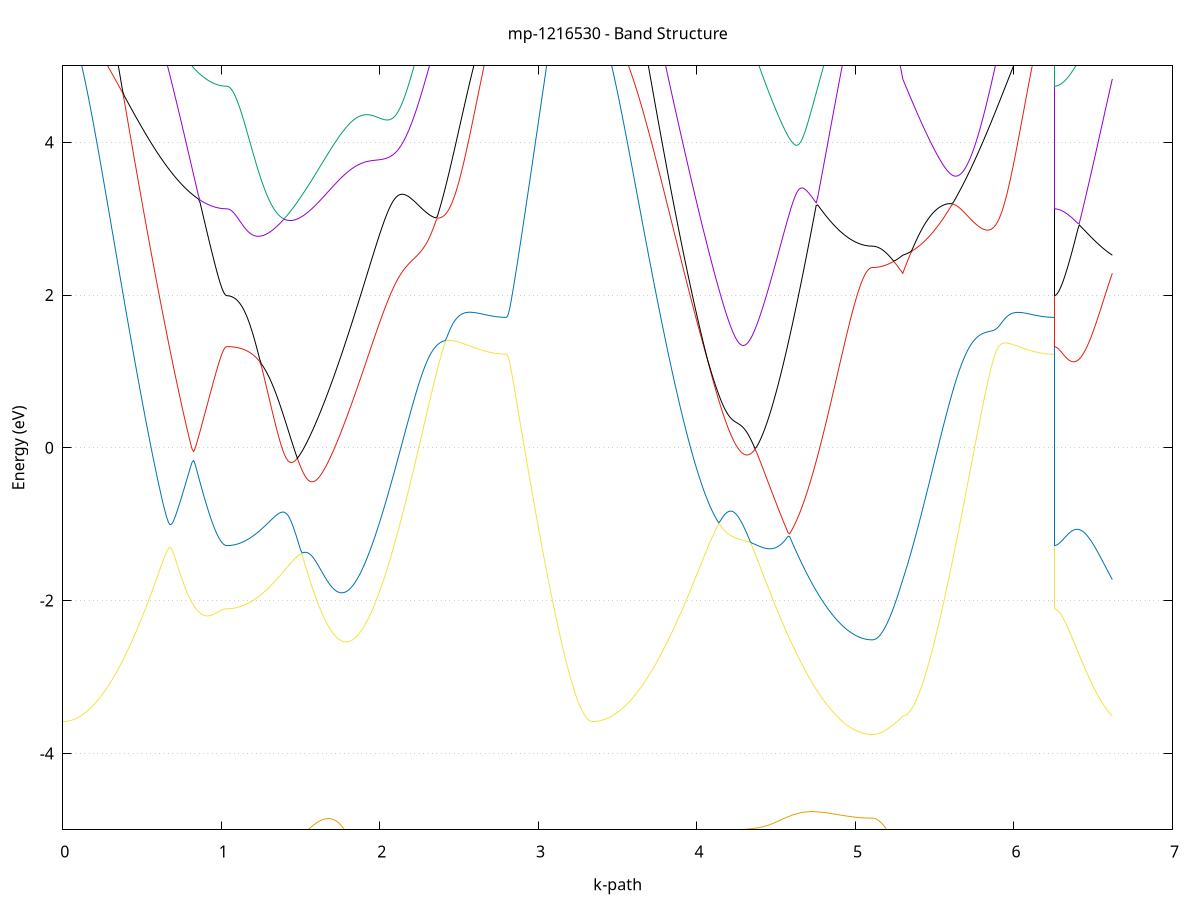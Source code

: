set title 'mp-1216530 - Band Structure'
set xlabel 'k-path'
set ylabel 'Energy (eV)'
set grid y
set yrange [-5:5]
set terminal png size 800,600
set output 'mp-1216530_bands_gnuplot.png'
plot '-' using 1:2 with lines notitle, '-' using 1:2 with lines notitle, '-' using 1:2 with lines notitle, '-' using 1:2 with lines notitle, '-' using 1:2 with lines notitle, '-' using 1:2 with lines notitle, '-' using 1:2 with lines notitle, '-' using 1:2 with lines notitle, '-' using 1:2 with lines notitle, '-' using 1:2 with lines notitle, '-' using 1:2 with lines notitle, '-' using 1:2 with lines notitle, '-' using 1:2 with lines notitle, '-' using 1:2 with lines notitle, '-' using 1:2 with lines notitle, '-' using 1:2 with lines notitle, '-' using 1:2 with lines notitle, '-' using 1:2 with lines notitle, '-' using 1:2 with lines notitle, '-' using 1:2 with lines notitle, '-' using 1:2 with lines notitle, '-' using 1:2 with lines notitle, '-' using 1:2 with lines notitle, '-' using 1:2 with lines notitle, '-' using 1:2 with lines notitle, '-' using 1:2 with lines notitle, '-' using 1:2 with lines notitle, '-' using 1:2 with lines notitle, '-' using 1:2 with lines notitle, '-' using 1:2 with lines notitle, '-' using 1:2 with lines notitle, '-' using 1:2 with lines notitle, '-' using 1:2 with lines notitle, '-' using 1:2 with lines notitle, '-' using 1:2 with lines notitle, '-' using 1:2 with lines notitle, '-' using 1:2 with lines notitle, '-' using 1:2 with lines notitle, '-' using 1:2 with lines notitle, '-' using 1:2 with lines notitle, '-' using 1:2 with lines notitle, '-' using 1:2 with lines notitle, '-' using 1:2 with lines notitle, '-' using 1:2 with lines notitle, '-' using 1:2 with lines notitle, '-' using 1:2 with lines notitle, '-' using 1:2 with lines notitle, '-' using 1:2 with lines notitle, '-' using 1:2 with lines notitle, '-' using 1:2 with lines notitle, '-' using 1:2 with lines notitle, '-' using 1:2 with lines notitle, '-' using 1:2 with lines notitle, '-' using 1:2 with lines notitle, '-' using 1:2 with lines notitle, '-' using 1:2 with lines notitle, '-' using 1:2 with lines notitle, '-' using 1:2 with lines notitle, '-' using 1:2 with lines notitle, '-' using 1:2 with lines notitle, '-' using 1:2 with lines notitle, '-' using 1:2 with lines notitle, '-' using 1:2 with lines notitle, '-' using 1:2 with lines notitle
0.000000 -17.413006
0.009949 -17.412906
0.019899 -17.412806
0.029848 -17.412706
0.039797 -17.412506
0.049747 -17.412206
0.059696 -17.411906
0.069646 -17.411506
0.079595 -17.411106
0.089544 -17.410606
0.099494 -17.410106
0.109443 -17.409506
0.119392 -17.408906
0.129342 -17.408306
0.139291 -17.407606
0.149240 -17.407006
0.159190 -17.406306
0.169139 -17.405606
0.179088 -17.405006
0.189038 -17.404406
0.198987 -17.403806
0.208937 -17.403406
0.218886 -17.402906
0.228835 -17.402606
0.238785 -17.402306
0.248734 -17.402206
0.258683 -17.402106
0.268633 -17.402206
0.278582 -17.402406
0.288531 -17.402606
0.298481 -17.402906
0.308430 -17.403406
0.318379 -17.403806
0.328329 -17.404406
0.338278 -17.405006
0.348228 -17.405706
0.358177 -17.406406
0.368126 -17.407206
0.378076 -17.408006
0.388025 -17.408906
0.397974 -17.409806
0.407924 -17.410706
0.417873 -17.411606
0.427822 -17.412606
0.437772 -17.413606
0.447721 -17.414606
0.457671 -17.415606
0.467620 -17.416706
0.477569 -17.417706
0.487519 -17.418806
0.497468 -17.419906
0.507417 -17.420906
0.517367 -17.422006
0.527316 -17.423106
0.537265 -17.424206
0.547215 -17.425306
0.557164 -17.426406
0.567113 -17.427606
0.577063 -17.428706
0.587012 -17.429806
0.596962 -17.430906
0.606911 -17.431906
0.616860 -17.433006
0.626810 -17.434106
0.636759 -17.435206
0.646708 -17.436206
0.656658 -17.437306
0.666607 -17.438306
0.676556 -17.439306
0.686506 -17.440306
0.696455 -17.441306
0.706404 -17.442306
0.716354 -17.443306
0.726303 -17.444206
0.736253 -17.445106
0.746202 -17.446006
0.756151 -17.446906
0.766101 -17.447706
0.776050 -17.448606
0.785999 -17.449406
0.795949 -17.450106
0.805898 -17.450906
0.815847 -17.451606
0.825797 -17.452306
0.835746 -17.453006
0.845696 -17.453706
0.855645 -17.454306
0.865594 -17.454906
0.875544 -17.455406
0.885493 -17.455906
0.895442 -17.456406
0.905392 -17.456906
0.915341 -17.457306
0.925290 -17.457706
0.935240 -17.458106
0.945189 -17.458406
0.955138 -17.458706
0.965088 -17.459006
0.975037 -17.459206
0.984987 -17.459406
0.994936 -17.459506
1.004885 -17.459706
1.014835 -17.459806
1.024784 -17.459806
1.034733 -17.459806
1.034733 -17.459806
1.044619 -17.459806
1.054505 -17.459506
1.064391 -17.459206
1.074277 -17.458706
1.084163 -17.458006
1.094049 -17.457206
1.103935 -17.456306
1.113821 -17.455206
1.123707 -17.454006
1.133593 -17.452706
1.143479 -17.451206
1.153365 -17.449606
1.163251 -17.447806
1.173137 -17.446006
1.183023 -17.444006
1.192909 -17.441806
1.202795 -17.439606
1.212681 -17.437206
1.222567 -17.434706
1.232453 -17.432106
1.242339 -17.429406
1.252225 -17.426506
1.262111 -17.423606
1.271997 -17.420606
1.281883 -17.417406
1.291769 -17.414206
1.301655 -17.410906
1.311541 -17.407506
1.321427 -17.404006
1.331313 -17.400406
1.341199 -17.396806
1.351085 -17.393106
1.360971 -17.389306
1.370857 -17.385506
1.380743 -17.381606
1.390629 -17.377706
1.400515 -17.373806
1.410401 -17.369906
1.420287 -17.365906
1.430173 -17.362106
1.440059 -17.358506
1.449945 -17.355206
1.459831 -17.352706
1.469716 -17.350806
1.479602 -17.349406
1.489488 -17.348206
1.499374 -17.347206
1.509260 -17.346106
1.519146 -17.345206
1.529032 -17.344206
1.538918 -17.343206
1.548804 -17.342306
1.558690 -17.341306
1.568576 -17.340406
1.578462 -17.339406
1.588348 -17.338406
1.598234 -17.337506
1.608120 -17.336506
1.618006 -17.337106
1.627892 -17.338206
1.637778 -17.339306
1.647664 -17.340306
1.657550 -17.341306
1.667436 -17.342306
1.677322 -17.343206
1.687208 -17.344106
1.697094 -17.345006
1.697094 -17.345006
1.707024 -17.345806
1.716955 -17.346606
1.726885 -17.347406
1.736815 -17.348106
1.746745 -17.348806
1.756676 -17.349506
1.766606 -17.350106
1.776536 -17.350706
1.786466 -17.351206
1.796397 -17.351706
1.806327 -17.352206
1.816257 -17.352706
1.826187 -17.353106
1.836118 -17.353606
1.846048 -17.354006
1.855978 -17.354406
1.865908 -17.354806
1.875839 -17.355306
1.885769 -17.355906
1.895699 -17.356506
1.905629 -17.357306
1.915560 -17.358106
1.925490 -17.359106
1.935420 -17.360206
1.945350 -17.361406
1.955281 -17.362506
1.965211 -17.363806
1.975141 -17.365006
1.985071 -17.366206
1.995001 -17.367506
2.004932 -17.368606
2.014862 -17.369806
2.024792 -17.370906
2.034722 -17.372006
2.044653 -17.373006
2.054583 -17.374006
2.064513 -17.375006
2.074443 -17.375906
2.084374 -17.376806
2.094304 -17.377606
2.104234 -17.378406
2.114164 -17.379106
2.124095 -17.379806
2.134025 -17.380506
2.143955 -17.381106
2.153885 -17.381606
2.163816 -17.382206
2.173746 -17.382606
2.183676 -17.383106
2.193606 -17.383506
2.203537 -17.383806
2.213467 -17.384106
2.223397 -17.384406
2.233327 -17.384706
2.243258 -17.384906
2.253188 -17.385106
2.263118 -17.385206
2.273048 -17.385306
2.282979 -17.385406
2.292909 -17.385406
2.302839 -17.385406
2.312769 -17.385406
2.322700 -17.385406
2.332630 -17.385306
2.342560 -17.385206
2.352490 -17.385106
2.362421 -17.385006
2.372351 -17.384806
2.382281 -17.384606
2.392211 -17.384506
2.402142 -17.384206
2.412072 -17.384006
2.422002 -17.383806
2.431932 -17.383506
2.441863 -17.383506
2.451793 -17.384606
2.461723 -17.385806
2.471653 -17.386806
2.481584 -17.387906
2.491514 -17.389006
2.501444 -17.390006
2.511374 -17.391106
2.521305 -17.392106
2.531235 -17.393106
2.541165 -17.394006
2.551095 -17.395006
2.561026 -17.396006
2.570956 -17.396906
2.580886 -17.397806
2.590816 -17.398706
2.600747 -17.399606
2.610677 -17.400406
2.620607 -17.401306
2.630537 -17.402106
2.640468 -17.402806
2.650398 -17.403606
2.660328 -17.404306
2.670258 -17.405006
2.680189 -17.405606
2.690119 -17.406306
2.700049 -17.406806
2.709979 -17.407406
2.719910 -17.407806
2.729840 -17.408306
2.739770 -17.408606
2.749700 -17.409006
2.759631 -17.409206
2.769561 -17.409406
2.779491 -17.409606
2.789421 -17.409706
2.799352 -17.409706
2.799352 -17.409706
2.809217 -17.409706
2.819083 -17.409706
2.828948 -17.409706
2.838814 -17.409806
2.848680 -17.409806
2.858545 -17.409806
2.868411 -17.409806
2.878276 -17.409906
2.888142 -17.409906
2.898007 -17.410006
2.907873 -17.410006
2.917739 -17.410106
2.927604 -17.410106
2.937470 -17.410206
2.947335 -17.410306
2.957201 -17.410406
2.967067 -17.410406
2.976932 -17.410506
2.986798 -17.410606
2.996663 -17.410706
3.006529 -17.410806
3.016395 -17.410806
3.026260 -17.410906
3.036126 -17.411006
3.045991 -17.411106
3.055857 -17.411206
3.065723 -17.411306
3.075588 -17.411406
3.085454 -17.411506
3.095319 -17.411606
3.105185 -17.411706
3.115051 -17.411806
3.124916 -17.411906
3.134782 -17.412006
3.144647 -17.412006
3.154513 -17.412106
3.164379 -17.412206
3.174244 -17.412306
3.184110 -17.412406
3.193975 -17.412406
3.203841 -17.412506
3.213706 -17.412606
3.223572 -17.412606
3.233438 -17.412706
3.243303 -17.412706
3.253169 -17.412806
3.263034 -17.412806
3.272900 -17.412806
3.282766 -17.412906
3.292631 -17.412906
3.302497 -17.412906
3.312362 -17.412906
3.322228 -17.413006
3.332094 -17.413006
3.341959 -17.413006
3.341959 -17.413006
3.351906 -17.412906
3.361852 -17.412806
3.371799 -17.412706
3.381746 -17.412506
3.391692 -17.412206
3.401639 -17.411906
3.411586 -17.411506
3.421532 -17.411006
3.431479 -17.410506
3.441426 -17.410006
3.451372 -17.409406
3.461319 -17.408706
3.471265 -17.408106
3.481212 -17.407306
3.491159 -17.406606
3.501105 -17.405806
3.511052 -17.405006
3.520999 -17.404106
3.530945 -17.403206
3.540892 -17.402306
3.550839 -17.401406
3.560785 -17.400506
3.570732 -17.399506
3.580678 -17.398506
3.590625 -17.397506
3.600572 -17.396506
3.610518 -17.395406
3.620465 -17.394406
3.630412 -17.393306
3.640358 -17.392206
3.650305 -17.391106
3.660251 -17.389906
3.670198 -17.388806
3.680145 -17.387606
3.690091 -17.386406
3.700038 -17.385206
3.709985 -17.384006
3.719931 -17.383906
3.729878 -17.384106
3.739825 -17.384306
3.749771 -17.384506
3.759718 -17.384706
3.769664 -17.384806
3.779611 -17.384906
3.789558 -17.385106
3.799504 -17.385106
3.809451 -17.385206
3.819398 -17.385206
3.829344 -17.385306
3.839291 -17.385206
3.849238 -17.385206
3.859184 -17.385106
3.869131 -17.385006
3.879077 -17.384906
3.889024 -17.384706
3.898971 -17.384506
3.908917 -17.384306
3.918864 -17.384006
3.928811 -17.383706
3.938757 -17.383306
3.948704 -17.382906
3.958651 -17.382506
3.968597 -17.382006
3.978544 -17.381506
3.988490 -17.381006
3.998437 -17.380406
4.008384 -17.379706
4.018330 -17.379006
4.028277 -17.378306
4.038224 -17.377506
4.048170 -17.376706
4.058117 -17.375806
4.068064 -17.374906
4.078010 -17.373906
4.087957 -17.372906
4.097903 -17.371806
4.107850 -17.370706
4.117797 -17.369506
4.127743 -17.368306
4.137690 -17.367006
4.147637 -17.365706
4.157583 -17.364406
4.167530 -17.363006
4.177477 -17.361606
4.187423 -17.360206
4.197370 -17.358706
4.207316 -17.357306
4.217263 -17.355906
4.227210 -17.354506
4.237156 -17.353306
4.247103 -17.352206
4.257050 -17.351306
4.266996 -17.350606
4.276943 -17.350106
4.286890 -17.349606
4.296836 -17.349206
4.306783 -17.348906
4.316729 -17.348506
4.326676 -17.348206
4.336623 -17.347806
4.346569 -17.347406
4.356516 -17.346906
4.366463 -17.346506
4.376409 -17.345906
4.386356 -17.345406
4.396303 -17.344806
4.406249 -17.344206
4.416196 -17.343506
4.426142 -17.342906
4.436089 -17.342206
4.446036 -17.341406
4.455982 -17.340606
4.465929 -17.339806
4.475876 -17.338906
4.485822 -17.338106
4.495769 -17.337206
4.505715 -17.336306
4.515662 -17.337406
4.525609 -17.338506
4.535555 -17.339606
4.545502 -17.340606
4.555449 -17.341706
4.555449 -17.341706
4.565290 -17.342706
4.575132 -17.343806
4.584973 -17.344806
4.594815 -17.345906
4.604657 -17.346906
4.614498 -17.348006
4.624340 -17.349106
4.634181 -17.350206
4.644023 -17.351306
4.653865 -17.352506
4.663706 -17.353806
4.673548 -17.355306
4.683389 -17.357106
4.693231 -17.359406
4.703072 -17.362106
4.712914 -17.365306
4.722756 -17.368806
4.732597 -17.372406
4.742439 -17.376206
4.752280 -17.380006
4.762122 -17.383806
4.771964 -17.387506
4.781805 -17.391306
4.791647 -17.395006
4.801488 -17.398606
4.811330 -17.402206
4.821171 -17.405706
4.831013 -17.409206
4.840855 -17.412506
4.850696 -17.415806
4.860538 -17.419006
4.870379 -17.422106
4.880221 -17.425106
4.890063 -17.428006
4.899904 -17.430806
4.909746 -17.433506
4.919587 -17.436106
4.929429 -17.438606
4.939271 -17.440906
4.949112 -17.443206
4.958954 -17.445306
4.968795 -17.447306
4.978637 -17.449106
4.988478 -17.450906
4.998320 -17.452506
5.008162 -17.453906
5.018003 -17.455306
5.027845 -17.456406
5.037686 -17.457506
5.047528 -17.458406
5.057370 -17.459206
5.067211 -17.459906
5.077053 -17.460406
5.086894 -17.460706
5.096736 -17.460906
5.106577 -17.461006
5.106577 -17.461006
5.116174 -17.461006
5.125771 -17.461006
5.135367 -17.461006
5.144964 -17.460906
5.154560 -17.460906
5.164157 -17.460906
5.173754 -17.460906
5.183350 -17.460806
5.192947 -17.460806
5.202543 -17.460706
5.212140 -17.460706
5.221737 -17.460606
5.231333 -17.460506
5.240930 -17.460506
5.250526 -17.460406
5.260123 -17.460306
5.269720 -17.460206
5.279316 -17.460206
5.288913 -17.460106
5.298509 -17.460006
5.298509 -17.460006
5.308453 -17.459706
5.318397 -17.459406
5.328340 -17.459106
5.338284 -17.458706
5.348227 -17.458406
5.358171 -17.457906
5.368114 -17.457506
5.378058 -17.457006
5.388002 -17.456406
5.397945 -17.455906
5.407889 -17.455306
5.417832 -17.454706
5.427776 -17.454006
5.437719 -17.453306
5.447663 -17.452606
5.457607 -17.451906
5.467550 -17.451106
5.477494 -17.450306
5.487437 -17.449506
5.497381 -17.448606
5.507324 -17.447706
5.517268 -17.446806
5.527212 -17.445906
5.537155 -17.445006
5.547099 -17.444006
5.557042 -17.443006
5.566986 -17.442006
5.576929 -17.441006
5.586873 -17.439906
5.596817 -17.438906
5.606760 -17.437806
5.616704 -17.436706
5.626647 -17.435606
5.636591 -17.434506
5.646534 -17.433306
5.656478 -17.432206
5.666422 -17.431106
5.676365 -17.429906
5.686309 -17.428806
5.696252 -17.427606
5.706196 -17.426506
5.716139 -17.425306
5.726083 -17.424106
5.736027 -17.423006
5.745970 -17.421806
5.755914 -17.420706
5.765857 -17.419506
5.775801 -17.418406
5.785744 -17.417306
5.795688 -17.416206
5.805632 -17.415106
5.815575 -17.414006
5.825519 -17.412906
5.835462 -17.411906
5.845406 -17.410806
5.855349 -17.409806
5.865293 -17.408906
5.875237 -17.407906
5.885180 -17.407006
5.895124 -17.406106
5.905067 -17.405306
5.915011 -17.404506
5.924954 -17.403706
5.934898 -17.403006
5.944842 -17.402406
5.954785 -17.401906
5.964729 -17.401406
5.974672 -17.400906
5.984616 -17.400606
5.994559 -17.400406
6.004503 -17.400306
6.014447 -17.400306
6.024390 -17.400306
6.034334 -17.400506
6.044277 -17.400806
6.054221 -17.401206
6.064164 -17.401606
6.074108 -17.402106
6.084052 -17.402706
6.093995 -17.403306
6.103939 -17.403906
6.113882 -17.404506
6.123826 -17.405106
6.133769 -17.405706
6.143713 -17.406306
6.153657 -17.406806
6.163600 -17.407406
6.173544 -17.407806
6.183487 -17.408306
6.193431 -17.408606
6.203374 -17.409006
6.213318 -17.409206
6.223262 -17.409406
6.233205 -17.409606
6.243149 -17.409706
6.253092 -17.409706
6.253092 -17.459806
6.263022 -17.459806
6.272951 -17.459806
6.282881 -17.459806
6.292811 -17.459806
6.302740 -17.459806
6.312670 -17.459806
6.322599 -17.459906
6.332529 -17.459906
6.342459 -17.459906
6.352388 -17.459906
6.362318 -17.459906
6.372247 -17.459906
6.382177 -17.459906
6.392107 -17.459906
6.402036 -17.459906
6.411966 -17.459906
6.421895 -17.459906
6.431825 -17.459906
6.441754 -17.459906
6.451684 -17.460006
6.461614 -17.460006
6.471543 -17.460006
6.481473 -17.460006
6.491402 -17.460006
6.501332 -17.460006
6.511262 -17.460006
6.521191 -17.460006
6.531121 -17.460006
6.541050 -17.460006
6.550980 -17.460006
6.560910 -17.460006
6.570839 -17.460006
6.580769 -17.460006
6.590698 -17.460006
6.600628 -17.460006
6.610557 -17.460006
6.620487 -17.460006
e
0.000000 -17.376006
0.009949 -17.376006
0.019899 -17.376006
0.029848 -17.376106
0.039797 -17.376106
0.049747 -17.376206
0.059696 -17.376306
0.069646 -17.376306
0.079595 -17.376406
0.089544 -17.376506
0.099494 -17.376706
0.109443 -17.376806
0.119392 -17.376806
0.129342 -17.376906
0.139291 -17.377006
0.149240 -17.377006
0.159190 -17.377006
0.169139 -17.377006
0.179088 -17.376906
0.189038 -17.376706
0.198987 -17.376406
0.208937 -17.376006
0.218886 -17.375606
0.228835 -17.375006
0.238785 -17.374306
0.248734 -17.373506
0.258683 -17.372506
0.268633 -17.371406
0.278582 -17.370206
0.288531 -17.368806
0.298481 -17.367406
0.308430 -17.365806
0.318379 -17.364206
0.328329 -17.362406
0.338278 -17.360606
0.348228 -17.358706
0.358177 -17.356706
0.368126 -17.354606
0.378076 -17.352606
0.388025 -17.350406
0.397974 -17.348206
0.407924 -17.346006
0.417873 -17.343706
0.427822 -17.341406
0.437772 -17.339106
0.447721 -17.336806
0.457671 -17.334406
0.467620 -17.332006
0.477569 -17.329606
0.487519 -17.327206
0.497468 -17.324806
0.507417 -17.322406
0.517367 -17.320106
0.527316 -17.318206
0.537265 -17.317706
0.547215 -17.318906
0.557164 -17.320406
0.567113 -17.322006
0.577063 -17.323606
0.587012 -17.325206
0.596962 -17.326806
0.606911 -17.328406
0.616860 -17.330006
0.626810 -17.331606
0.636759 -17.333206
0.646708 -17.334706
0.656658 -17.336206
0.666607 -17.337706
0.676556 -17.339206
0.686506 -17.340706
0.696455 -17.342106
0.706404 -17.343506
0.716354 -17.344906
0.726303 -17.346206
0.736253 -17.347606
0.746202 -17.348806
0.756151 -17.350106
0.766101 -17.351306
0.776050 -17.352506
0.785999 -17.353606
0.795949 -17.354806
0.805898 -17.355806
0.815847 -17.356906
0.825797 -17.357906
0.835746 -17.358806
0.845696 -17.359706
0.855645 -17.360606
0.865594 -17.361406
0.875544 -17.362206
0.885493 -17.363006
0.895442 -17.363706
0.905392 -17.364306
0.915341 -17.364906
0.925290 -17.365506
0.935240 -17.366006
0.945189 -17.366506
0.955138 -17.366906
0.965088 -17.367206
0.975037 -17.367606
0.984987 -17.367806
0.994936 -17.368106
1.004885 -17.368206
1.014835 -17.368406
1.024784 -17.368406
1.034733 -17.368506
1.034733 -17.368506
1.044619 -17.368406
1.054505 -17.368406
1.064391 -17.368406
1.074277 -17.368306
1.084163 -17.368206
1.094049 -17.368006
1.103935 -17.367906
1.113821 -17.367706
1.123707 -17.367506
1.133593 -17.367306
1.143479 -17.367106
1.153365 -17.366906
1.163251 -17.366606
1.173137 -17.366306
1.183023 -17.366006
1.192909 -17.365606
1.202795 -17.365306
1.212681 -17.364906
1.222567 -17.364506
1.232453 -17.364006
1.242339 -17.363606
1.252225 -17.363106
1.262111 -17.362606
1.271997 -17.362106
1.281883 -17.361606
1.291769 -17.361106
1.301655 -17.360506
1.311541 -17.359906
1.321427 -17.359306
1.331313 -17.358706
1.341199 -17.358006
1.351085 -17.357406
1.360971 -17.356706
1.370857 -17.355906
1.380743 -17.355206
1.390629 -17.354406
1.400515 -17.353606
1.410401 -17.352706
1.420287 -17.351806
1.430173 -17.350706
1.440059 -17.349406
1.449945 -17.347606
1.459831 -17.345106
1.469716 -17.341906
1.479602 -17.338306
1.489488 -17.334306
1.499374 -17.330306
1.509260 -17.326206
1.519146 -17.325206
1.529032 -17.326506
1.538918 -17.327706
1.548804 -17.329006
1.558690 -17.330206
1.568576 -17.331406
1.578462 -17.332606
1.588348 -17.333806
1.598234 -17.334906
1.608120 -17.336006
1.618006 -17.335506
1.627892 -17.334506
1.637778 -17.333506
1.647664 -17.332506
1.657550 -17.331506
1.667436 -17.330506
1.677322 -17.329506
1.687208 -17.328506
1.697094 -17.327506
1.697094 -17.327506
1.707024 -17.326506
1.716955 -17.325506
1.726885 -17.324406
1.736815 -17.323406
1.746745 -17.322406
1.756676 -17.321406
1.766606 -17.320306
1.776536 -17.322406
1.786466 -17.324706
1.796397 -17.327006
1.806327 -17.329206
1.816257 -17.331306
1.826187 -17.333406
1.836118 -17.335406
1.846048 -17.337306
1.855978 -17.339106
1.865908 -17.340806
1.875839 -17.342406
1.885769 -17.343806
1.895699 -17.345006
1.905629 -17.345906
1.915560 -17.346706
1.925490 -17.347306
1.935420 -17.347606
1.945350 -17.347806
1.955281 -17.347806
1.965211 -17.347706
1.975141 -17.347506
1.985071 -17.347206
1.995001 -17.346806
2.004932 -17.346306
2.014862 -17.345706
2.024792 -17.345106
2.034722 -17.344506
2.044653 -17.343706
2.054583 -17.342906
2.064513 -17.342106
2.074443 -17.341206
2.084374 -17.340306
2.094304 -17.339306
2.104234 -17.338206
2.114164 -17.339706
2.124095 -17.341106
2.134025 -17.342606
2.143955 -17.344006
2.153885 -17.345506
2.163816 -17.346906
2.173746 -17.348306
2.183676 -17.349806
2.193606 -17.351206
2.203537 -17.352606
2.213467 -17.354006
2.223397 -17.355406
2.233327 -17.356806
2.243258 -17.358206
2.253188 -17.359606
2.263118 -17.361006
2.273048 -17.362306
2.282979 -17.363706
2.292909 -17.365006
2.302839 -17.366306
2.312769 -17.367606
2.322700 -17.368906
2.332630 -17.370206
2.342560 -17.371506
2.352490 -17.372806
2.362421 -17.374006
2.372351 -17.375306
2.382281 -17.376506
2.392211 -17.377706
2.402142 -17.378906
2.412072 -17.380106
2.422002 -17.381206
2.431932 -17.382406
2.441863 -17.383306
2.451793 -17.383006
2.461723 -17.382706
2.471653 -17.382506
2.481584 -17.382206
2.491514 -17.381906
2.501444 -17.381606
2.511374 -17.381306
2.521305 -17.381006
2.531235 -17.380706
2.541165 -17.380306
2.551095 -17.380006
2.561026 -17.379706
2.570956 -17.379406
2.580886 -17.379106
2.590816 -17.378906
2.600747 -17.378606
2.610677 -17.378306
2.620607 -17.378006
2.630537 -17.377806
2.640468 -17.377606
2.650398 -17.377306
2.660328 -17.377106
2.670258 -17.376906
2.680189 -17.376706
2.690119 -17.376506
2.700049 -17.376306
2.709979 -17.376206
2.719910 -17.376006
2.729840 -17.375906
2.739770 -17.375806
2.749700 -17.375706
2.759631 -17.375706
2.769561 -17.375606
2.779491 -17.375506
2.789421 -17.375506
2.799352 -17.375506
2.799352 -17.375506
2.809217 -17.375506
2.819083 -17.375506
2.828948 -17.375506
2.838814 -17.375506
2.848680 -17.375506
2.858545 -17.375506
2.868411 -17.375506
2.878276 -17.375506
2.888142 -17.375506
2.898007 -17.375506
2.907873 -17.375606
2.917739 -17.375606
2.927604 -17.375606
2.937470 -17.375606
2.947335 -17.375606
2.957201 -17.375606
2.967067 -17.375606
2.976932 -17.375606
2.986798 -17.375606
2.996663 -17.375606
3.006529 -17.375706
3.016395 -17.375706
3.026260 -17.375706
3.036126 -17.375706
3.045991 -17.375706
3.055857 -17.375706
3.065723 -17.375706
3.075588 -17.375806
3.085454 -17.375806
3.095319 -17.375806
3.105185 -17.375806
3.115051 -17.375806
3.124916 -17.375806
3.134782 -17.375806
3.144647 -17.375906
3.154513 -17.375906
3.164379 -17.375906
3.174244 -17.375906
3.184110 -17.375906
3.193975 -17.375906
3.203841 -17.375906
3.213706 -17.375906
3.223572 -17.375906
3.233438 -17.375906
3.243303 -17.375906
3.253169 -17.376006
3.263034 -17.376006
3.272900 -17.376006
3.282766 -17.376006
3.292631 -17.376006
3.302497 -17.376006
3.312362 -17.376006
3.322228 -17.376006
3.332094 -17.376006
3.341959 -17.376006
3.341959 -17.376006
3.351906 -17.376006
3.361852 -17.376006
3.371799 -17.376106
3.381746 -17.376106
3.391692 -17.376206
3.401639 -17.376306
3.411586 -17.376406
3.421532 -17.376506
3.431479 -17.376606
3.441426 -17.376806
3.451372 -17.377006
3.461319 -17.377106
3.471265 -17.377306
3.481212 -17.377506
3.491159 -17.377706
3.501105 -17.378006
3.511052 -17.378206
3.520999 -17.378406
3.530945 -17.378706
3.540892 -17.379006
3.550839 -17.379206
3.560785 -17.379506
3.570732 -17.379806
3.580678 -17.380106
3.590625 -17.380406
3.600572 -17.380606
3.610518 -17.380906
3.620465 -17.381206
3.630412 -17.381506
3.640358 -17.381806
3.650305 -17.382106
3.660251 -17.382406
3.670198 -17.382706
3.680145 -17.382906
3.690091 -17.383206
3.700038 -17.383406
3.709985 -17.383706
3.719931 -17.382806
3.729878 -17.381606
3.739825 -17.380306
3.749771 -17.379006
3.759718 -17.377806
3.769664 -17.376506
3.779611 -17.375206
3.789558 -17.373806
3.799504 -17.372506
3.809451 -17.371206
3.819398 -17.369806
3.829344 -17.368406
3.839291 -17.367006
3.849238 -17.365606
3.859184 -17.364206
3.869131 -17.362806
3.879077 -17.361406
3.889024 -17.360006
3.898971 -17.358506
3.908917 -17.357106
3.918864 -17.355606
3.928811 -17.354106
3.938757 -17.352706
3.948704 -17.351206
3.958651 -17.349706
3.968597 -17.348206
3.978544 -17.346706
3.988490 -17.345206
3.998437 -17.343706
4.008384 -17.342206
4.018330 -17.340706
4.028277 -17.339206
4.038224 -17.337706
4.048170 -17.336206
4.058117 -17.336906
4.068064 -17.337806
4.078010 -17.338706
4.087957 -17.339506
4.097903 -17.340306
4.107850 -17.341006
4.117797 -17.341706
4.127743 -17.342406
4.137690 -17.343006
4.147637 -17.343506
4.157583 -17.344006
4.167530 -17.344506
4.177477 -17.344806
4.187423 -17.345106
4.197370 -17.345306
4.207316 -17.345406
4.217263 -17.345406
4.227210 -17.345206
4.237156 -17.344806
4.247103 -17.344206
4.257050 -17.343206
4.266996 -17.342006
4.276943 -17.340506
4.286890 -17.338806
4.296836 -17.337006
4.306783 -17.335106
4.316729 -17.333006
4.326676 -17.330906
4.336623 -17.328706
4.346569 -17.326406
4.356516 -17.324106
4.366463 -17.321806
4.376409 -17.322206
4.386356 -17.323306
4.396303 -17.324406
4.406249 -17.325406
4.416196 -17.326506
4.426142 -17.327606
4.436089 -17.328706
4.446036 -17.329806
4.455982 -17.330906
4.465929 -17.332006
4.475876 -17.333106
4.485822 -17.334206
4.495769 -17.335306
4.505715 -17.336206
4.515662 -17.335306
4.525609 -17.334306
4.535555 -17.333306
4.545502 -17.332206
4.555449 -17.331206
4.555449 -17.331206
4.565290 -17.330106
4.575132 -17.329006
4.584973 -17.327906
4.594815 -17.326806
4.604657 -17.325706
4.614498 -17.324506
4.624340 -17.323406
4.634181 -17.327406
4.644023 -17.331406
4.653865 -17.335406
4.663706 -17.339206
4.673548 -17.342906
4.683389 -17.346206
4.693231 -17.349006
4.703072 -17.351306
4.712914 -17.353206
4.722756 -17.354606
4.732597 -17.355906
4.742439 -17.357006
4.752280 -17.358006
4.762122 -17.358906
4.771964 -17.359806
4.781805 -17.360606
4.791647 -17.361406
4.801488 -17.362206
4.811330 -17.362906
4.821171 -17.363606
4.831013 -17.364306
4.840855 -17.365006
4.850696 -17.365606
4.860538 -17.366206
4.870379 -17.366806
4.880221 -17.367306
4.890063 -17.367906
4.899904 -17.368406
4.909746 -17.368906
4.919587 -17.369406
4.929429 -17.369806
4.939271 -17.370206
4.949112 -17.370606
4.958954 -17.371006
4.968795 -17.371406
4.978637 -17.371706
4.988478 -17.372006
4.998320 -17.372306
5.008162 -17.372506
5.018003 -17.372806
5.027845 -17.373006
5.037686 -17.373206
5.047528 -17.373306
5.057370 -17.373506
5.067211 -17.373606
5.077053 -17.373706
5.086894 -17.373706
5.096736 -17.373806
5.106577 -17.373806
5.106577 -17.373806
5.116174 -17.373806
5.125771 -17.373806
5.135367 -17.373706
5.144964 -17.373706
5.154560 -17.373606
5.164157 -17.373606
5.173754 -17.373506
5.183350 -17.373406
5.192947 -17.373306
5.202543 -17.373206
5.212140 -17.373106
5.221737 -17.372906
5.231333 -17.372806
5.240930 -17.372606
5.250526 -17.372506
5.260123 -17.372306
5.269720 -17.372106
5.279316 -17.371906
5.288913 -17.371706
5.298509 -17.371506
5.298509 -17.371506
5.308453 -17.371206
5.318397 -17.370806
5.328340 -17.370306
5.338284 -17.369806
5.348227 -17.369306
5.358171 -17.368706
5.368114 -17.368106
5.378058 -17.367406
5.388002 -17.366606
5.397945 -17.365806
5.407889 -17.365006
5.417832 -17.364106
5.427776 -17.363206
5.437719 -17.362206
5.447663 -17.361206
5.457607 -17.360106
5.467550 -17.359006
5.477494 -17.357806
5.487437 -17.356606
5.497381 -17.355406
5.507324 -17.354106
5.517268 -17.352806
5.527212 -17.351506
5.537155 -17.350106
5.547099 -17.348706
5.557042 -17.347206
5.566986 -17.345706
5.576929 -17.344206
5.586873 -17.342706
5.596817 -17.341106
5.606760 -17.339506
5.616704 -17.337906
5.626647 -17.336306
5.636591 -17.334606
5.646534 -17.333006
5.656478 -17.331306
5.666422 -17.329606
5.676365 -17.327806
5.686309 -17.326106
5.696252 -17.324406
5.706196 -17.322706
5.716139 -17.321006
5.726083 -17.319506
5.736027 -17.318906
5.745970 -17.320106
5.755914 -17.322206
5.765857 -17.324506
5.775801 -17.326906
5.785744 -17.329206
5.795688 -17.331606
5.805632 -17.334006
5.815575 -17.336306
5.825519 -17.338706
5.835462 -17.341006
5.845406 -17.343206
5.855349 -17.345506
5.865293 -17.347706
5.875237 -17.349906
5.885180 -17.352006
5.895124 -17.354106
5.905067 -17.356206
5.915011 -17.358106
5.924954 -17.360006
5.934898 -17.361906
5.944842 -17.363606
5.954785 -17.365306
5.964729 -17.366906
5.974672 -17.368306
5.984616 -17.369706
5.994559 -17.370906
6.004503 -17.372006
6.014447 -17.373006
6.024390 -17.373906
6.034334 -17.374606
6.044277 -17.375206
6.054221 -17.375606
6.064164 -17.376006
6.074108 -17.376206
6.084052 -17.376406
6.093995 -17.376506
6.103939 -17.376506
6.113882 -17.376506
6.123826 -17.376506
6.133769 -17.376406
6.143713 -17.376306
6.153657 -17.376206
6.163600 -17.376106
6.173544 -17.376006
6.183487 -17.375906
6.193431 -17.375806
6.203374 -17.375706
6.213318 -17.375606
6.223262 -17.375606
6.233205 -17.375506
6.243149 -17.375506
6.253092 -17.375506
6.253092 -17.368506
6.263022 -17.368506
6.272951 -17.368506
6.282881 -17.368506
6.292811 -17.368506
6.302740 -17.368506
6.312670 -17.368606
6.322599 -17.368606
6.332529 -17.368706
6.342459 -17.368806
6.352388 -17.368806
6.362318 -17.368906
6.372247 -17.369006
6.382177 -17.369106
6.392107 -17.369206
6.402036 -17.369206
6.411966 -17.369306
6.421895 -17.369406
6.431825 -17.369606
6.441754 -17.369706
6.451684 -17.369806
6.461614 -17.369906
6.471543 -17.370006
6.481473 -17.370106
6.491402 -17.370206
6.501332 -17.370406
6.511262 -17.370506
6.521191 -17.370606
6.531121 -17.370706
6.541050 -17.370806
6.550980 -17.370906
6.560910 -17.371006
6.570839 -17.371106
6.580769 -17.371206
6.590698 -17.371306
6.600628 -17.371406
6.610557 -17.371406
6.620487 -17.371506
e
0.000000 -17.376006
0.009949 -17.375906
0.019899 -17.375806
0.029848 -17.375606
0.039797 -17.375206
0.049747 -17.374806
0.059696 -17.374306
0.069646 -17.373706
0.079595 -17.373006
0.089544 -17.372206
0.099494 -17.371306
0.109443 -17.370406
0.119392 -17.369306
0.129342 -17.368206
0.139291 -17.367006
0.149240 -17.365606
0.159190 -17.364206
0.169139 -17.362706
0.179088 -17.361206
0.189038 -17.359506
0.198987 -17.357806
0.208937 -17.356006
0.218886 -17.354106
0.228835 -17.352206
0.238785 -17.350106
0.248734 -17.348006
0.258683 -17.345906
0.268633 -17.343606
0.278582 -17.341306
0.288531 -17.338906
0.298481 -17.336506
0.308430 -17.334006
0.318379 -17.331506
0.328329 -17.328906
0.338278 -17.326206
0.348228 -17.323506
0.358177 -17.320706
0.368126 -17.317906
0.378076 -17.315106
0.388025 -17.312206
0.397974 -17.309306
0.407924 -17.306306
0.417873 -17.303406
0.427822 -17.300406
0.437772 -17.300006
0.447721 -17.301606
0.457671 -17.303306
0.467620 -17.304906
0.477569 -17.306606
0.487519 -17.308206
0.497468 -17.309906
0.507417 -17.311506
0.517367 -17.313006
0.527316 -17.314206
0.537265 -17.313906
0.547215 -17.311906
0.557164 -17.309706
0.567113 -17.307306
0.577063 -17.304906
0.587012 -17.302606
0.596962 -17.300206
0.606911 -17.297906
0.616860 -17.295506
0.626810 -17.293206
0.636759 -17.290906
0.646708 -17.288706
0.656658 -17.286406
0.666607 -17.284206
0.676556 -17.282106
0.686506 -17.279906
0.696455 -17.277806
0.706404 -17.276406
0.716354 -17.276706
0.726303 -17.277006
0.736253 -17.277306
0.746202 -17.277606
0.756151 -17.277906
0.766101 -17.278106
0.776050 -17.278406
0.785999 -17.278706
0.795949 -17.278906
0.805898 -17.279206
0.815847 -17.279406
0.825797 -17.279606
0.835746 -17.279806
0.845696 -17.280006
0.855645 -17.280206
0.865594 -17.280406
0.875544 -17.280606
0.885493 -17.280806
0.895442 -17.280906
0.905392 -17.281106
0.915341 -17.281206
0.925290 -17.281306
0.935240 -17.281506
0.945189 -17.281606
0.955138 -17.281706
0.965088 -17.281706
0.975037 -17.281806
0.984987 -17.281906
0.994936 -17.281906
1.004885 -17.282006
1.014835 -17.282006
1.024784 -17.282006
1.034733 -17.282006
1.034733 -17.282006
1.044619 -17.282006
1.054505 -17.282106
1.064391 -17.282206
1.074277 -17.282406
1.084163 -17.282606
1.094049 -17.282906
1.103935 -17.283206
1.113821 -17.283506
1.123707 -17.283906
1.133593 -17.284406
1.143479 -17.284806
1.153365 -17.285406
1.163251 -17.285906
1.173137 -17.286506
1.183023 -17.287206
1.192909 -17.287906
1.202795 -17.288606
1.212681 -17.289406
1.222567 -17.290206
1.232453 -17.291106
1.242339 -17.292006
1.252225 -17.292906
1.262111 -17.293806
1.271997 -17.294806
1.281883 -17.295806
1.291769 -17.296906
1.301655 -17.297906
1.311541 -17.299006
1.321427 -17.300106
1.331313 -17.301306
1.341199 -17.302406
1.351085 -17.303606
1.360971 -17.304806
1.370857 -17.306006
1.380743 -17.307306
1.390629 -17.308506
1.400515 -17.309806
1.410401 -17.311106
1.420287 -17.312306
1.430173 -17.313606
1.440059 -17.314906
1.449945 -17.316206
1.459831 -17.317506
1.469716 -17.318806
1.479602 -17.320106
1.489488 -17.321406
1.499374 -17.322706
1.509260 -17.324006
1.519146 -17.322006
1.529032 -17.317906
1.538918 -17.313706
1.548804 -17.309606
1.558690 -17.305506
1.568576 -17.301506
1.578462 -17.297506
1.588348 -17.293506
1.598234 -17.289706
1.608120 -17.286106
1.618006 -17.282706
1.627892 -17.283106
1.637778 -17.285906
1.647664 -17.288706
1.657550 -17.291506
1.667436 -17.294206
1.677322 -17.297006
1.687208 -17.299706
1.697094 -17.302306
1.697094 -17.302306
1.707024 -17.305006
1.716955 -17.307606
1.726885 -17.310106
1.736815 -17.312706
1.746745 -17.315206
1.756676 -17.317706
1.766606 -17.320106
1.776536 -17.319306
1.786466 -17.318306
1.796397 -17.317306
1.806327 -17.316306
1.816257 -17.315306
1.826187 -17.314306
1.836118 -17.313306
1.846048 -17.312406
1.855978 -17.311506
1.865908 -17.310606
1.875839 -17.309906
1.885769 -17.309506
1.895699 -17.309606
1.905629 -17.310306
1.915560 -17.311306
1.925490 -17.312506
1.935420 -17.313806
1.945350 -17.315106
1.955281 -17.316506
1.965211 -17.317906
1.975141 -17.319306
1.985071 -17.320706
1.995001 -17.322206
2.004932 -17.323606
2.014862 -17.325106
2.024792 -17.326506
2.034722 -17.328006
2.044653 -17.329406
2.054583 -17.330906
2.064513 -17.332406
2.074443 -17.333806
2.084374 -17.335306
2.094304 -17.336706
2.104234 -17.338206
2.114164 -17.337206
2.124095 -17.336106
2.134025 -17.334906
2.143955 -17.333706
2.153885 -17.332506
2.163816 -17.331206
2.173746 -17.329906
2.183676 -17.328606
2.193606 -17.327206
2.203537 -17.325806
2.213467 -17.324406
2.223397 -17.322906
2.233327 -17.321406
2.243258 -17.319906
2.253188 -17.318406
2.263118 -17.316906
2.273048 -17.315306
2.282979 -17.313706
2.292909 -17.312206
2.302839 -17.310606
2.312769 -17.309006
2.322700 -17.307306
2.332630 -17.305706
2.342560 -17.304106
2.352490 -17.302506
2.362421 -17.300806
2.372351 -17.299206
2.382281 -17.297606
2.392211 -17.296206
2.402142 -17.299506
2.412072 -17.302806
2.422002 -17.306006
2.431932 -17.309206
2.441863 -17.312406
2.451793 -17.315606
2.461723 -17.318706
2.471653 -17.321806
2.481584 -17.324806
2.491514 -17.327806
2.501444 -17.330706
2.511374 -17.333506
2.521305 -17.336306
2.531235 -17.339006
2.541165 -17.341606
2.551095 -17.344106
2.561026 -17.346606
2.570956 -17.349006
2.580886 -17.351206
2.590816 -17.353406
2.600747 -17.355506
2.610677 -17.357506
2.620607 -17.359306
2.630537 -17.361106
2.640468 -17.362806
2.650398 -17.364406
2.660328 -17.365806
2.670258 -17.367206
2.680189 -17.368406
2.690119 -17.369606
2.700049 -17.370606
2.709979 -17.371606
2.719910 -17.372406
2.729840 -17.373106
2.739770 -17.373806
2.749700 -17.374306
2.759631 -17.374706
2.769561 -17.375106
2.779491 -17.375306
2.789421 -17.375506
2.799352 -17.375506
2.799352 -17.375506
2.809217 -17.375506
2.819083 -17.375506
2.828948 -17.375506
2.838814 -17.375506
2.848680 -17.375506
2.858545 -17.375506
2.868411 -17.375506
2.878276 -17.375506
2.888142 -17.375506
2.898007 -17.375506
2.907873 -17.375606
2.917739 -17.375606
2.927604 -17.375606
2.937470 -17.375606
2.947335 -17.375606
2.957201 -17.375606
2.967067 -17.375606
2.976932 -17.375606
2.986798 -17.375606
2.996663 -17.375606
3.006529 -17.375706
3.016395 -17.375706
3.026260 -17.375706
3.036126 -17.375706
3.045991 -17.375706
3.055857 -17.375706
3.065723 -17.375706
3.075588 -17.375806
3.085454 -17.375806
3.095319 -17.375806
3.105185 -17.375806
3.115051 -17.375806
3.124916 -17.375806
3.134782 -17.375806
3.144647 -17.375906
3.154513 -17.375906
3.164379 -17.375906
3.174244 -17.375906
3.184110 -17.375906
3.193975 -17.375906
3.203841 -17.375906
3.213706 -17.375906
3.223572 -17.375906
3.233438 -17.375906
3.243303 -17.375906
3.253169 -17.376006
3.263034 -17.376006
3.272900 -17.376006
3.282766 -17.376006
3.292631 -17.376006
3.302497 -17.376006
3.312362 -17.376006
3.322228 -17.376006
3.332094 -17.376006
3.341959 -17.376006
3.341959 -17.376006
3.351906 -17.375906
3.361852 -17.375806
3.371799 -17.375606
3.381746 -17.375206
3.391692 -17.374806
3.401639 -17.374206
3.411586 -17.373606
3.421532 -17.372906
3.431479 -17.372006
3.441426 -17.371106
3.451372 -17.370106
3.461319 -17.368906
3.471265 -17.367706
3.481212 -17.366306
3.491159 -17.364906
3.501105 -17.363306
3.511052 -17.361606
3.520999 -17.359906
3.530945 -17.358006
3.540892 -17.356006
3.550839 -17.353906
3.560785 -17.351806
3.570732 -17.349506
3.580678 -17.347106
3.590625 -17.344706
3.600572 -17.342206
3.610518 -17.339606
3.620465 -17.336906
3.630412 -17.334106
3.640358 -17.331306
3.650305 -17.328406
3.660251 -17.325406
3.670198 -17.322406
3.680145 -17.319406
3.690091 -17.316306
3.700038 -17.313106
3.709985 -17.309906
3.719931 -17.306706
3.729878 -17.303506
3.739825 -17.300206
3.749771 -17.297006
3.759718 -17.296306
3.769664 -17.297806
3.779611 -17.299306
3.789558 -17.300806
3.799504 -17.302406
3.809451 -17.303906
3.819398 -17.305406
3.829344 -17.306906
3.839291 -17.308506
3.849238 -17.310006
3.859184 -17.311506
3.869131 -17.313006
3.879077 -17.314406
3.889024 -17.315906
3.898971 -17.317306
3.908917 -17.318706
3.918864 -17.320106
3.928811 -17.321506
3.938757 -17.322906
3.948704 -17.324206
3.958651 -17.325506
3.968597 -17.326806
3.978544 -17.328106
3.988490 -17.329306
3.998437 -17.330506
4.008384 -17.331606
4.018330 -17.332706
4.028277 -17.333806
4.038224 -17.334906
4.048170 -17.335906
4.058117 -17.334706
4.068064 -17.333206
4.078010 -17.331706
4.087957 -17.330206
4.097903 -17.328606
4.107850 -17.327106
4.117797 -17.325606
4.127743 -17.324206
4.137690 -17.322706
4.147637 -17.321206
4.157583 -17.319706
4.167530 -17.318206
4.177477 -17.316806
4.187423 -17.315306
4.197370 -17.313906
4.207316 -17.312506
4.217263 -17.311106
4.227210 -17.309806
4.237156 -17.308906
4.247103 -17.308806
4.257050 -17.309506
4.266996 -17.310406
4.276943 -17.311506
4.286890 -17.312506
4.296836 -17.313506
4.306783 -17.314606
4.316729 -17.315706
4.326676 -17.316706
4.336623 -17.317806
4.346569 -17.318906
4.356516 -17.320006
4.366463 -17.321106
4.376409 -17.319406
4.386356 -17.316906
4.396303 -17.314406
4.406249 -17.311906
4.416196 -17.309306
4.426142 -17.306706
4.436089 -17.304106
4.446036 -17.301406
4.455982 -17.298706
4.465929 -17.296006
4.475876 -17.293206
4.485822 -17.290506
4.495769 -17.287706
4.505715 -17.284906
4.515662 -17.282006
4.525609 -17.284006
4.535555 -17.287506
4.545502 -17.291206
4.555449 -17.295006
4.555449 -17.295006
4.565290 -17.299006
4.575132 -17.302906
4.584973 -17.307006
4.594815 -17.311006
4.604657 -17.315106
4.614498 -17.319206
4.624340 -17.323306
4.634181 -17.322206
4.644023 -17.321106
4.653865 -17.319906
4.663706 -17.318706
4.673548 -17.317506
4.683389 -17.316306
4.693231 -17.315106
4.703072 -17.314006
4.712914 -17.312806
4.722756 -17.311606
4.732597 -17.310406
4.742439 -17.309306
4.752280 -17.308106
4.762122 -17.307006
4.771964 -17.305906
4.781805 -17.304806
4.791647 -17.303706
4.801488 -17.302606
4.811330 -17.301506
4.821171 -17.300506
4.831013 -17.299406
4.840855 -17.298506
4.850696 -17.297506
4.860538 -17.296506
4.870379 -17.295606
4.880221 -17.294706
4.890063 -17.293806
4.899904 -17.293006
4.909746 -17.292206
4.919587 -17.291406
4.929429 -17.290706
4.939271 -17.290006
4.949112 -17.289306
4.958954 -17.288706
4.968795 -17.288106
4.978637 -17.287506
4.988478 -17.287006
4.998320 -17.286506
5.008162 -17.286106
5.018003 -17.285706
5.027845 -17.285306
5.037686 -17.285006
5.047528 -17.284706
5.057370 -17.284506
5.067211 -17.284306
5.077053 -17.284106
5.086894 -17.284006
5.096736 -17.284006
5.106577 -17.283906
5.106577 -17.283906
5.116174 -17.283906
5.125771 -17.283906
5.135367 -17.283906
5.144964 -17.283906
5.154560 -17.283906
5.164157 -17.283906
5.173754 -17.283806
5.183350 -17.283806
5.192947 -17.283806
5.202543 -17.283706
5.212140 -17.283706
5.221737 -17.283606
5.231333 -17.283606
5.240930 -17.283506
5.250526 -17.283506
5.260123 -17.283406
5.269720 -17.283306
5.279316 -17.283306
5.288913 -17.283206
5.298509 -17.283106
5.298509 -17.283106
5.308453 -17.283006
5.318397 -17.282906
5.328340 -17.282806
5.338284 -17.282606
5.348227 -17.282506
5.358171 -17.282306
5.368114 -17.282206
5.378058 -17.282006
5.388002 -17.281806
5.397945 -17.281606
5.407889 -17.281406
5.417832 -17.281206
5.427776 -17.280906
5.437719 -17.280706
5.447663 -17.280406
5.457607 -17.280206
5.467550 -17.279906
5.477494 -17.279606
5.487437 -17.279306
5.497381 -17.279006
5.507324 -17.278706
5.517268 -17.278406
5.527212 -17.278106
5.537155 -17.277706
5.547099 -17.277406
5.557042 -17.277006
5.566986 -17.278006
5.576929 -17.280106
5.586873 -17.282206
5.596817 -17.284306
5.606760 -17.286506
5.616704 -17.288706
5.626647 -17.290906
5.636591 -17.293206
5.646534 -17.295406
5.656478 -17.297706
5.666422 -17.300106
5.676365 -17.302406
5.686309 -17.304806
5.696252 -17.307106
5.706196 -17.309406
5.716139 -17.311706
5.726083 -17.313806
5.736027 -17.315106
5.745970 -17.314506
5.755914 -17.313106
5.765857 -17.311406
5.775801 -17.309706
5.785744 -17.307906
5.795688 -17.306106
5.805632 -17.304406
5.815575 -17.302606
5.825519 -17.300806
5.835462 -17.301106
5.845406 -17.304206
5.855349 -17.307206
5.865293 -17.310206
5.875237 -17.313106
5.885180 -17.316006
5.895124 -17.318906
5.905067 -17.321706
5.915011 -17.324406
5.924954 -17.327206
5.934898 -17.329806
5.944842 -17.332406
5.954785 -17.335006
5.964729 -17.337506
5.974672 -17.339906
5.984616 -17.342206
5.994559 -17.344606
6.004503 -17.346806
6.014447 -17.348906
6.024390 -17.351006
6.034334 -17.353006
6.044277 -17.355006
6.054221 -17.356806
6.064164 -17.358606
6.074108 -17.360306
6.084052 -17.361906
6.093995 -17.363406
6.103939 -17.364906
6.113882 -17.366206
6.123826 -17.367506
6.133769 -17.368706
6.143713 -17.369706
6.153657 -17.370706
6.163600 -17.371606
6.173544 -17.372406
6.183487 -17.373206
6.193431 -17.373806
6.203374 -17.374306
6.213318 -17.374706
6.223262 -17.375106
6.233205 -17.375306
6.243149 -17.375506
6.253092 -17.375506
6.253092 -17.282006
6.263022 -17.282006
6.272951 -17.282006
6.282881 -17.282006
6.292811 -17.282006
6.302740 -17.282106
6.312670 -17.282106
6.322599 -17.282106
6.332529 -17.282106
6.342459 -17.282106
6.352388 -17.282106
6.362318 -17.282206
6.372247 -17.282206
6.382177 -17.282206
6.392107 -17.282206
6.402036 -17.282306
6.411966 -17.282306
6.421895 -17.282306
6.431825 -17.282406
6.441754 -17.282406
6.451684 -17.282406
6.461614 -17.282506
6.471543 -17.282506
6.481473 -17.282606
6.491402 -17.282606
6.501332 -17.282606
6.511262 -17.282706
6.521191 -17.282706
6.531121 -17.282806
6.541050 -17.282806
6.550980 -17.282806
6.560910 -17.282906
6.570839 -17.282906
6.580769 -17.283006
6.590698 -17.283006
6.600628 -17.283006
6.610557 -17.283106
6.620487 -17.283106
e
0.000000 -17.257006
0.009949 -17.257006
0.019899 -17.257106
0.029848 -17.257306
0.039797 -17.257406
0.049747 -17.257706
0.059696 -17.258006
0.069646 -17.258306
0.079595 -17.258706
0.089544 -17.259106
0.099494 -17.259606
0.109443 -17.260106
0.119392 -17.260706
0.129342 -17.261406
0.139291 -17.262006
0.149240 -17.262806
0.159190 -17.263506
0.169139 -17.264406
0.179088 -17.265206
0.189038 -17.266106
0.198987 -17.267106
0.208937 -17.268106
0.218886 -17.269106
0.228835 -17.270206
0.238785 -17.271306
0.248734 -17.272506
0.258683 -17.273706
0.268633 -17.274906
0.278582 -17.276206
0.288531 -17.277506
0.298481 -17.278806
0.308430 -17.280206
0.318379 -17.281506
0.328329 -17.283006
0.338278 -17.284406
0.348228 -17.285906
0.358177 -17.287406
0.368126 -17.288906
0.378076 -17.290406
0.388025 -17.292006
0.397974 -17.293506
0.407924 -17.295106
0.417873 -17.296706
0.427822 -17.298406
0.437772 -17.297306
0.447721 -17.294306
0.457671 -17.291206
0.467620 -17.288106
0.477569 -17.285106
0.487519 -17.282006
0.497468 -17.279106
0.507417 -17.276206
0.517367 -17.273806
0.527316 -17.272206
0.537265 -17.271606
0.547215 -17.271506
0.557164 -17.271706
0.567113 -17.271906
0.577063 -17.272206
0.587012 -17.272506
0.596962 -17.272806
0.606911 -17.273106
0.616860 -17.273506
0.626810 -17.273806
0.636759 -17.274106
0.646708 -17.274506
0.656658 -17.274806
0.666607 -17.275106
0.676556 -17.275506
0.686506 -17.275806
0.696455 -17.276106
0.706404 -17.275806
0.716354 -17.273806
0.726303 -17.271806
0.736253 -17.269906
0.746202 -17.268006
0.756151 -17.266206
0.766101 -17.264406
0.776050 -17.262606
0.785999 -17.261006
0.795949 -17.259306
0.805898 -17.257806
0.815847 -17.256306
0.825797 -17.254806
0.835746 -17.253406
0.845696 -17.252106
0.855645 -17.250806
0.865594 -17.249606
0.875544 -17.248506
0.885493 -17.247406
0.895442 -17.246406
0.905392 -17.245406
0.915341 -17.244506
0.925290 -17.243706
0.935240 -17.243006
0.945189 -17.242306
0.955138 -17.241706
0.965088 -17.241206
0.975037 -17.240706
0.984987 -17.240306
0.994936 -17.240006
1.004885 -17.239706
1.014835 -17.239606
1.024784 -17.239406
1.034733 -17.239406
1.034733 -17.239406
1.044619 -17.239406
1.054505 -17.239406
1.064391 -17.239506
1.074277 -17.239606
1.084163 -17.239606
1.094049 -17.239706
1.103935 -17.239906
1.113821 -17.240006
1.123707 -17.240206
1.133593 -17.240406
1.143479 -17.240506
1.153365 -17.240806
1.163251 -17.241006
1.173137 -17.241306
1.183023 -17.241506
1.192909 -17.241806
1.202795 -17.242106
1.212681 -17.242506
1.222567 -17.242806
1.232453 -17.243206
1.242339 -17.243606
1.252225 -17.244006
1.262111 -17.244406
1.271997 -17.244806
1.281883 -17.245306
1.291769 -17.245806
1.301655 -17.246306
1.311541 -17.246806
1.321427 -17.247306
1.331313 -17.247906
1.341199 -17.248406
1.351085 -17.249006
1.360971 -17.249606
1.370857 -17.250206
1.380743 -17.250906
1.390629 -17.251606
1.400515 -17.252206
1.410401 -17.252906
1.420287 -17.253606
1.430173 -17.254406
1.440059 -17.255106
1.449945 -17.255906
1.459831 -17.256706
1.469716 -17.257506
1.479602 -17.258306
1.489488 -17.259106
1.499374 -17.259906
1.509260 -17.260806
1.519146 -17.261706
1.529032 -17.262506
1.538918 -17.263406
1.548804 -17.264306
1.558690 -17.265206
1.568576 -17.266106
1.578462 -17.268906
1.588348 -17.271806
1.598234 -17.274706
1.608120 -17.277506
1.618006 -17.280306
1.627892 -17.280006
1.637778 -17.278306
1.647664 -17.277806
1.657550 -17.278106
1.667436 -17.278806
1.677322 -17.279606
1.687208 -17.280606
1.697094 -17.281706
1.697094 -17.281706
1.707024 -17.282806
1.716955 -17.283906
1.726885 -17.285106
1.736815 -17.286306
1.746745 -17.287506
1.756676 -17.288706
1.766606 -17.289906
1.776536 -17.291206
1.786466 -17.292506
1.796397 -17.293706
1.806327 -17.295006
1.816257 -17.296306
1.826187 -17.297606
1.836118 -17.298906
1.846048 -17.300106
1.855978 -17.301406
1.865908 -17.302606
1.875839 -17.303606
1.885769 -17.304406
1.895699 -17.304706
1.905629 -17.304506
1.915560 -17.303906
1.925490 -17.303106
1.935420 -17.302306
1.945350 -17.301406
1.955281 -17.300506
1.965211 -17.299506
1.975141 -17.298606
1.985071 -17.297706
1.995001 -17.296706
2.004932 -17.295806
2.014862 -17.294906
2.024792 -17.294006
2.034722 -17.293006
2.044653 -17.292106
2.054583 -17.291206
2.064513 -17.290306
2.074443 -17.289506
2.084374 -17.288606
2.094304 -17.287706
2.104234 -17.286906
2.114164 -17.286006
2.124095 -17.285206
2.134025 -17.284306
2.143955 -17.283506
2.153885 -17.282706
2.163816 -17.281906
2.173746 -17.281106
2.183676 -17.280306
2.193606 -17.279606
2.203537 -17.278806
2.213467 -17.278106
2.223397 -17.277406
2.233327 -17.276606
2.243258 -17.275906
2.253188 -17.275306
2.263118 -17.274606
2.273048 -17.274006
2.282979 -17.273406
2.292909 -17.272906
2.302839 -17.272506
2.312769 -17.272606
2.322700 -17.274206
2.332630 -17.276906
2.342560 -17.279906
2.352490 -17.283106
2.362421 -17.286406
2.372351 -17.289706
2.382281 -17.292906
2.392211 -17.296006
2.402142 -17.294406
2.412072 -17.292806
2.422002 -17.291206
2.431932 -17.289606
2.441863 -17.288106
2.451793 -17.286506
2.461723 -17.285006
2.471653 -17.283506
2.481584 -17.282006
2.491514 -17.280506
2.501444 -17.279106
2.511374 -17.277706
2.521305 -17.276306
2.531235 -17.275006
2.541165 -17.273706
2.551095 -17.272406
2.561026 -17.271206
2.570956 -17.270006
2.580886 -17.268806
2.590816 -17.267706
2.600747 -17.266606
2.610677 -17.265606
2.620607 -17.264606
2.630537 -17.263706
2.640468 -17.262806
2.650398 -17.261906
2.660328 -17.261106
2.670258 -17.260406
2.680189 -17.259706
2.690119 -17.259106
2.700049 -17.258506
2.709979 -17.257906
2.719910 -17.257506
2.729840 -17.257006
2.739770 -17.256706
2.749700 -17.256306
2.759631 -17.256106
2.769561 -17.255906
2.779491 -17.255706
2.789421 -17.255606
2.799352 -17.255606
2.799352 -17.255606
2.809217 -17.255606
2.819083 -17.255606
2.828948 -17.255606
2.838814 -17.255706
2.848680 -17.255706
2.858545 -17.255706
2.868411 -17.255706
2.878276 -17.255706
2.888142 -17.255706
2.898007 -17.255706
2.907873 -17.255806
2.917739 -17.255806
2.927604 -17.255806
2.937470 -17.255806
2.947335 -17.255906
2.957201 -17.255906
2.967067 -17.255906
2.976932 -17.256006
2.986798 -17.256006
2.996663 -17.256006
3.006529 -17.256106
3.016395 -17.256106
3.026260 -17.256106
3.036126 -17.256206
3.045991 -17.256206
3.055857 -17.256306
3.065723 -17.256306
3.075588 -17.256306
3.085454 -17.256406
3.095319 -17.256406
3.105185 -17.256506
3.115051 -17.256506
3.124916 -17.256506
3.134782 -17.256606
3.144647 -17.256606
3.154513 -17.256706
3.164379 -17.256706
3.174244 -17.256706
3.184110 -17.256806
3.193975 -17.256806
3.203841 -17.256806
3.213706 -17.256806
3.223572 -17.256906
3.233438 -17.256906
3.243303 -17.256906
3.253169 -17.256906
3.263034 -17.256906
3.272900 -17.257006
3.282766 -17.257006
3.292631 -17.257006
3.302497 -17.257006
3.312362 -17.257006
3.322228 -17.257006
3.332094 -17.257006
3.341959 -17.257006
3.341959 -17.257006
3.351906 -17.257006
3.361852 -17.257106
3.371799 -17.257306
3.381746 -17.257506
3.391692 -17.257706
3.401639 -17.258006
3.411586 -17.258306
3.421532 -17.258706
3.431479 -17.259206
3.441426 -17.259706
3.451372 -17.260206
3.461319 -17.260806
3.471265 -17.261506
3.481212 -17.262206
3.491159 -17.262906
3.501105 -17.263706
3.511052 -17.264506
3.520999 -17.265406
3.530945 -17.266306
3.540892 -17.267306
3.550839 -17.268306
3.560785 -17.269306
3.570732 -17.270406
3.580678 -17.271506
3.590625 -17.272706
3.600572 -17.273906
3.610518 -17.275106
3.620465 -17.276406
3.630412 -17.277606
3.640358 -17.278906
3.650305 -17.280306
3.660251 -17.281606
3.670198 -17.283006
3.680145 -17.284406
3.690091 -17.285906
3.700038 -17.287306
3.709985 -17.288806
3.719931 -17.290206
3.729878 -17.291706
3.739825 -17.293206
3.749771 -17.294706
3.759718 -17.293706
3.769664 -17.290506
3.779611 -17.287306
3.789558 -17.284106
3.799504 -17.281006
3.809451 -17.278106
3.819398 -17.275706
3.829344 -17.274306
3.839291 -17.274006
3.849238 -17.274106
3.859184 -17.274506
3.869131 -17.275106
3.879077 -17.275606
3.889024 -17.276306
3.898971 -17.276906
3.908917 -17.277606
3.918864 -17.278306
3.928811 -17.279006
3.938757 -17.279706
3.948704 -17.280506
3.958651 -17.281206
3.968597 -17.282006
3.978544 -17.282806
3.988490 -17.283606
3.998437 -17.284406
4.008384 -17.285206
4.018330 -17.286106
4.028277 -17.286906
4.038224 -17.287806
4.048170 -17.288606
4.058117 -17.289506
4.068064 -17.290406
4.078010 -17.291306
4.087957 -17.292206
4.097903 -17.293106
4.107850 -17.294106
4.117797 -17.295006
4.127743 -17.296006
4.137690 -17.296906
4.147637 -17.297906
4.157583 -17.298906
4.167530 -17.299806
4.177477 -17.300806
4.187423 -17.301806
4.197370 -17.302806
4.207316 -17.303806
4.217263 -17.304706
4.227210 -17.305606
4.237156 -17.306206
4.247103 -17.305906
4.257050 -17.304806
4.266996 -17.303506
4.276943 -17.302206
4.286890 -17.300906
4.296836 -17.299506
4.306783 -17.298206
4.316729 -17.296906
4.326676 -17.295606
4.336623 -17.294306
4.346569 -17.293006
4.356516 -17.291706
4.366463 -17.290506
4.376409 -17.289206
4.386356 -17.288006
4.396303 -17.286806
4.406249 -17.285606
4.416196 -17.284506
4.426142 -17.283306
4.436089 -17.282206
4.446036 -17.281206
4.455982 -17.280206
4.465929 -17.279306
4.475876 -17.278506
4.485822 -17.277906
4.495769 -17.277906
4.505715 -17.278906
4.515662 -17.281006
4.525609 -17.279206
4.535555 -17.276406
4.545502 -17.273506
4.555449 -17.270606
4.555449 -17.270606
4.565290 -17.267806
4.575132 -17.266106
4.584973 -17.265306
4.594815 -17.264406
4.604657 -17.263606
4.614498 -17.262806
4.624340 -17.261906
4.634181 -17.261106
4.644023 -17.260306
4.653865 -17.259606
4.663706 -17.258806
4.673548 -17.258106
4.683389 -17.257306
4.693231 -17.256606
4.703072 -17.255906
4.712914 -17.255206
4.722756 -17.254606
4.732597 -17.253906
4.742439 -17.253306
4.752280 -17.252706
4.762122 -17.252106
4.771964 -17.251506
4.781805 -17.250906
4.791647 -17.250406
4.801488 -17.249906
4.811330 -17.249406
4.821171 -17.248906
4.831013 -17.248406
4.840855 -17.247906
4.850696 -17.247506
4.860538 -17.247106
4.870379 -17.246706
4.880221 -17.246306
4.890063 -17.245906
4.899904 -17.245506
4.909746 -17.245206
4.919587 -17.244906
4.929429 -17.244606
4.939271 -17.244306
4.949112 -17.244006
4.958954 -17.243706
4.968795 -17.243506
4.978637 -17.243306
4.988478 -17.243106
4.998320 -17.242906
5.008162 -17.242706
5.018003 -17.242606
5.027845 -17.242406
5.037686 -17.242306
5.047528 -17.242206
5.057370 -17.242106
5.067211 -17.242006
5.077053 -17.242006
5.086894 -17.241906
5.096736 -17.241906
5.106577 -17.241906
5.106577 -17.241906
5.116174 -17.241906
5.125771 -17.241906
5.135367 -17.241906
5.144964 -17.241906
5.154560 -17.241906
5.164157 -17.242006
5.173754 -17.242006
5.183350 -17.242006
5.192947 -17.242006
5.202543 -17.242106
5.212140 -17.242106
5.221737 -17.242206
5.231333 -17.242206
5.240930 -17.242206
5.250526 -17.242306
5.260123 -17.242406
5.269720 -17.242406
5.279316 -17.242506
5.288913 -17.242606
5.298509 -17.242706
5.298509 -17.242706
5.308453 -17.243206
5.318397 -17.243706
5.328340 -17.244306
5.338284 -17.245006
5.348227 -17.245806
5.358171 -17.246606
5.368114 -17.247506
5.378058 -17.248506
5.388002 -17.249506
5.397945 -17.250606
5.407889 -17.251806
5.417832 -17.253006
5.427776 -17.254306
5.437719 -17.255606
5.447663 -17.257006
5.457607 -17.258506
5.467550 -17.260006
5.477494 -17.261606
5.487437 -17.263206
5.497381 -17.264906
5.507324 -17.266606
5.517268 -17.268406
5.527212 -17.270206
5.537155 -17.272106
5.547099 -17.274106
5.557042 -17.276006
5.566986 -17.276706
5.576929 -17.276306
5.586873 -17.276006
5.596817 -17.275606
5.606760 -17.275206
5.616704 -17.274806
5.626647 -17.274506
5.636591 -17.274106
5.646534 -17.273706
5.656478 -17.273306
5.666422 -17.272906
5.676365 -17.272606
5.686309 -17.272206
5.696252 -17.271906
5.706196 -17.271606
5.716139 -17.271406
5.726083 -17.271406
5.736027 -17.272106
5.745970 -17.273906
5.755914 -17.276506
5.765857 -17.279506
5.775801 -17.282506
5.785744 -17.285606
5.795688 -17.288706
5.805632 -17.291906
5.815575 -17.295006
5.825519 -17.298106
5.835462 -17.299106
5.845406 -17.297406
5.855349 -17.295606
5.865293 -17.293906
5.875237 -17.292206
5.885180 -17.290606
5.895124 -17.288906
5.905067 -17.287306
5.915011 -17.285706
5.924954 -17.284106
5.934898 -17.282606
5.944842 -17.281106
5.954785 -17.279606
5.964729 -17.278106
5.974672 -17.276706
5.984616 -17.275306
5.994559 -17.274006
6.004503 -17.272706
6.014447 -17.271406
6.024390 -17.270206
6.034334 -17.269006
6.044277 -17.267806
6.054221 -17.266706
6.064164 -17.265706
6.074108 -17.264706
6.084052 -17.263706
6.093995 -17.262806
6.103939 -17.262006
6.113882 -17.261206
6.123826 -17.260406
6.133769 -17.259706
6.143713 -17.259106
6.153657 -17.258506
6.163600 -17.257906
6.173544 -17.257506
6.183487 -17.257006
6.193431 -17.256706
6.203374 -17.256306
6.213318 -17.256106
6.223262 -17.255906
6.233205 -17.255706
6.243149 -17.255606
6.253092 -17.255606
6.253092 -17.239406
6.263022 -17.239406
6.272951 -17.239406
6.282881 -17.239406
6.292811 -17.239506
6.302740 -17.239506
6.312670 -17.239506
6.322599 -17.239506
6.332529 -17.239606
6.342459 -17.239606
6.352388 -17.239706
6.362318 -17.239706
6.372247 -17.239806
6.382177 -17.239906
6.392107 -17.240006
6.402036 -17.240006
6.411966 -17.240106
6.421895 -17.240206
6.431825 -17.240306
6.441754 -17.240406
6.451684 -17.240506
6.461614 -17.240606
6.471543 -17.240706
6.481473 -17.240806
6.491402 -17.241006
6.501332 -17.241106
6.511262 -17.241206
6.521191 -17.241306
6.531121 -17.241506
6.541050 -17.241606
6.550980 -17.241706
6.560910 -17.241806
6.570839 -17.242006
6.580769 -17.242106
6.590698 -17.242306
6.600628 -17.242406
6.610557 -17.242506
6.620487 -17.242706
e
0.000000 -17.257006
0.009949 -17.257006
0.019899 -17.257006
0.029848 -17.257106
0.039797 -17.257106
0.049747 -17.257206
0.059696 -17.257206
0.069646 -17.257306
0.079595 -17.257406
0.089544 -17.257506
0.099494 -17.257606
0.109443 -17.257706
0.119392 -17.257806
0.129342 -17.258006
0.139291 -17.258106
0.149240 -17.258306
0.159190 -17.258406
0.169139 -17.258606
0.179088 -17.258806
0.189038 -17.259006
0.198987 -17.259206
0.208937 -17.259406
0.218886 -17.259706
0.228835 -17.259906
0.238785 -17.260106
0.248734 -17.260406
0.258683 -17.260606
0.268633 -17.260906
0.278582 -17.261206
0.288531 -17.261506
0.298481 -17.261806
0.308430 -17.262006
0.318379 -17.262306
0.328329 -17.262706
0.338278 -17.263006
0.348228 -17.263306
0.358177 -17.263606
0.368126 -17.263906
0.378076 -17.264306
0.388025 -17.264606
0.397974 -17.264906
0.407924 -17.265306
0.417873 -17.265606
0.427822 -17.266006
0.437772 -17.266306
0.447721 -17.266606
0.457671 -17.267006
0.467620 -17.267306
0.477569 -17.267606
0.487519 -17.267806
0.497468 -17.268006
0.507417 -17.268006
0.517367 -17.267706
0.527316 -17.266406
0.537265 -17.264206
0.547215 -17.261506
0.557164 -17.258606
0.567113 -17.255506
0.577063 -17.252506
0.587012 -17.249406
0.596962 -17.246306
0.606911 -17.243306
0.616860 -17.240206
0.626810 -17.237206
0.636759 -17.234206
0.646708 -17.231206
0.656658 -17.228306
0.666607 -17.225406
0.676556 -17.222506
0.686506 -17.219706
0.696455 -17.216906
0.706404 -17.214106
0.716354 -17.211506
0.726303 -17.208806
0.736253 -17.206306
0.746202 -17.203706
0.756151 -17.201306
0.766101 -17.198906
0.776050 -17.196606
0.785999 -17.194306
0.795949 -17.192106
0.805898 -17.190006
0.815847 -17.187906
0.825797 -17.186006
0.835746 -17.184106
0.845696 -17.182306
0.855645 -17.180606
0.865594 -17.178906
0.875544 -17.177406
0.885493 -17.175906
0.895442 -17.174506
0.905392 -17.173206
0.915341 -17.172006
0.925290 -17.170906
0.935240 -17.169906
0.945189 -17.169006
0.955138 -17.168106
0.965088 -17.167406
0.975037 -17.166806
0.984987 -17.166206
0.994936 -17.165806
1.004885 -17.165406
1.014835 -17.165206
1.024784 -17.165006
1.034733 -17.165006
1.034733 -17.165006
1.044619 -17.165006
1.054505 -17.165206
1.064391 -17.165406
1.074277 -17.165706
1.084163 -17.166106
1.094049 -17.166606
1.103935 -17.167106
1.113821 -17.167806
1.123707 -17.168506
1.133593 -17.169406
1.143479 -17.170306
1.153365 -17.171306
1.163251 -17.172306
1.173137 -17.173506
1.183023 -17.174706
1.192909 -17.176006
1.202795 -17.177406
1.212681 -17.178906
1.222567 -17.180406
1.232453 -17.182006
1.242339 -17.183706
1.252225 -17.185506
1.262111 -17.187306
1.271997 -17.189206
1.281883 -17.191106
1.291769 -17.193106
1.301655 -17.195206
1.311541 -17.197306
1.321427 -17.199506
1.331313 -17.201806
1.341199 -17.204106
1.351085 -17.206406
1.360971 -17.208806
1.370857 -17.211206
1.380743 -17.213706
1.390629 -17.216206
1.400515 -17.218806
1.410401 -17.221406
1.420287 -17.224006
1.430173 -17.226706
1.440059 -17.229406
1.449945 -17.232106
1.459831 -17.234906
1.469716 -17.237606
1.479602 -17.240406
1.489488 -17.243206
1.499374 -17.246106
1.509260 -17.248906
1.519146 -17.251706
1.529032 -17.254606
1.538918 -17.257506
1.548804 -17.260306
1.558690 -17.263206
1.568576 -17.266106
1.578462 -17.267006
1.588348 -17.267906
1.598234 -17.268706
1.608120 -17.269406
1.618006 -17.269906
1.627892 -17.269806
1.637778 -17.268806
1.647664 -17.266706
1.657550 -17.263806
1.667436 -17.260606
1.677322 -17.257406
1.687208 -17.254106
1.697094 -17.250906
1.697094 -17.250906
1.707024 -17.247706
1.716955 -17.244506
1.726885 -17.241506
1.736815 -17.238606
1.746745 -17.235706
1.756676 -17.232906
1.766606 -17.230306
1.776536 -17.227706
1.786466 -17.225306
1.796397 -17.223006
1.806327 -17.220806
1.816257 -17.218706
1.826187 -17.216706
1.836118 -17.214906
1.846048 -17.213206
1.855978 -17.211606
1.865908 -17.210106
1.875839 -17.208806
1.885769 -17.207606
1.895699 -17.206606
1.905629 -17.205606
1.915560 -17.204806
1.925490 -17.204206
1.935420 -17.203706
1.945350 -17.203306
1.955281 -17.203006
1.965211 -17.202906
1.975141 -17.202906
1.985071 -17.203106
1.995001 -17.203406
2.004932 -17.203806
2.014862 -17.204306
2.024792 -17.205006
2.034722 -17.205806
2.044653 -17.206706
2.054583 -17.207806
2.064513 -17.208906
2.074443 -17.210206
2.084374 -17.211606
2.094304 -17.213206
2.104234 -17.214806
2.114164 -17.216606
2.124095 -17.218406
2.134025 -17.220406
2.143955 -17.222506
2.153885 -17.224606
2.163816 -17.226906
2.173746 -17.229206
2.183676 -17.231706
2.193606 -17.234206
2.203537 -17.236806
2.213467 -17.239506
2.223397 -17.242206
2.233327 -17.245006
2.243258 -17.247906
2.253188 -17.250806
2.263118 -17.253806
2.273048 -17.256806
2.282979 -17.259806
2.292909 -17.262806
2.302839 -17.265806
2.312769 -17.268206
2.322700 -17.269306
2.332630 -17.269206
2.342560 -17.268906
2.352490 -17.268406
2.362421 -17.267906
2.372351 -17.267406
2.382281 -17.266806
2.392211 -17.266306
2.402142 -17.265806
2.412072 -17.265306
2.422002 -17.264806
2.431932 -17.264406
2.441863 -17.263906
2.451793 -17.263506
2.461723 -17.263006
2.471653 -17.262606
2.481584 -17.262206
2.491514 -17.261806
2.501444 -17.261406
2.511374 -17.261006
2.521305 -17.260606
2.531235 -17.260306
2.541165 -17.260006
2.551095 -17.259606
2.561026 -17.259306
2.570956 -17.259006
2.580886 -17.258706
2.590816 -17.258506
2.600747 -17.258206
2.610677 -17.257906
2.620607 -17.257706
2.630537 -17.257506
2.640468 -17.257306
2.650398 -17.257106
2.660328 -17.256906
2.670258 -17.256706
2.680189 -17.256506
2.690119 -17.256406
2.700049 -17.256306
2.709979 -17.256106
2.719910 -17.256006
2.729840 -17.255906
2.739770 -17.255806
2.749700 -17.255806
2.759631 -17.255706
2.769561 -17.255706
2.779491 -17.255606
2.789421 -17.255606
2.799352 -17.255606
2.799352 -17.255606
2.809217 -17.255606
2.819083 -17.255606
2.828948 -17.255606
2.838814 -17.255706
2.848680 -17.255706
2.858545 -17.255706
2.868411 -17.255706
2.878276 -17.255706
2.888142 -17.255706
2.898007 -17.255706
2.907873 -17.255806
2.917739 -17.255806
2.927604 -17.255806
2.937470 -17.255806
2.947335 -17.255906
2.957201 -17.255906
2.967067 -17.255906
2.976932 -17.256006
2.986798 -17.256006
2.996663 -17.256006
3.006529 -17.256106
3.016395 -17.256106
3.026260 -17.256106
3.036126 -17.256206
3.045991 -17.256206
3.055857 -17.256306
3.065723 -17.256306
3.075588 -17.256306
3.085454 -17.256406
3.095319 -17.256406
3.105185 -17.256506
3.115051 -17.256506
3.124916 -17.256506
3.134782 -17.256606
3.144647 -17.256606
3.154513 -17.256606
3.164379 -17.256706
3.174244 -17.256706
3.184110 -17.256806
3.193975 -17.256806
3.203841 -17.256806
3.213706 -17.256806
3.223572 -17.256906
3.233438 -17.256906
3.243303 -17.256906
3.253169 -17.256906
3.263034 -17.256906
3.272900 -17.257006
3.282766 -17.257006
3.292631 -17.257006
3.302497 -17.257006
3.312362 -17.257006
3.322228 -17.257006
3.332094 -17.257006
3.341959 -17.257006
3.341959 -17.257006
3.351906 -17.257006
3.361852 -17.257006
3.371799 -17.257106
3.381746 -17.257106
3.391692 -17.257206
3.401639 -17.257206
3.411586 -17.257306
3.421532 -17.257406
3.431479 -17.257506
3.441426 -17.257606
3.451372 -17.257706
3.461319 -17.257906
3.471265 -17.258006
3.481212 -17.258206
3.491159 -17.258406
3.501105 -17.258606
3.511052 -17.258806
3.520999 -17.259006
3.530945 -17.259206
3.540892 -17.259406
3.550839 -17.259706
3.560785 -17.259906
3.570732 -17.260206
3.580678 -17.260506
3.590625 -17.260806
3.600572 -17.261106
3.610518 -17.261406
3.620465 -17.261806
3.630412 -17.262106
3.640358 -17.262506
3.650305 -17.262806
3.660251 -17.263206
3.670198 -17.263606
3.680145 -17.264006
3.690091 -17.264406
3.700038 -17.264906
3.709985 -17.265306
3.719931 -17.265806
3.729878 -17.266206
3.739825 -17.266706
3.749771 -17.267106
3.759718 -17.267606
3.769664 -17.268106
3.779611 -17.268506
3.789558 -17.269006
3.799504 -17.269306
3.809451 -17.269506
3.819398 -17.269206
3.829344 -17.268006
3.839291 -17.265706
3.849238 -17.263006
3.859184 -17.260106
3.869131 -17.257106
3.879077 -17.254206
3.889024 -17.251206
3.898971 -17.248306
3.908917 -17.245406
3.918864 -17.242606
3.928811 -17.239906
3.938757 -17.237206
3.948704 -17.234606
3.958651 -17.232106
3.968597 -17.229706
3.978544 -17.227306
3.988490 -17.225106
3.998437 -17.222906
4.008384 -17.220906
4.018330 -17.218906
4.028277 -17.217106
4.038224 -17.215306
4.048170 -17.213706
4.058117 -17.212206
4.068064 -17.210806
4.078010 -17.209506
4.087957 -17.208306
4.097903 -17.207306
4.107850 -17.206406
4.117797 -17.205606
4.127743 -17.204906
4.137690 -17.204406
4.147637 -17.204006
4.157583 -17.203706
4.167530 -17.203606
4.177477 -17.203606
4.187423 -17.203706
4.197370 -17.204006
4.207316 -17.204406
4.217263 -17.204906
4.227210 -17.205606
4.237156 -17.206406
4.247103 -17.207306
4.257050 -17.208406
4.266996 -17.209606
4.276943 -17.211006
4.286890 -17.212406
4.296836 -17.214006
4.306783 -17.215806
4.316729 -17.217606
4.326676 -17.219606
4.336623 -17.221706
4.346569 -17.223906
4.356516 -17.226306
4.366463 -17.228706
4.376409 -17.231306
4.386356 -17.234006
4.396303 -17.236706
4.406249 -17.239606
4.416196 -17.242606
4.426142 -17.245706
4.436089 -17.248806
4.446036 -17.252006
4.455982 -17.255206
4.465929 -17.258506
4.475876 -17.261806
4.485822 -17.264806
4.495769 -17.267506
4.505715 -17.269306
4.515662 -17.269906
4.525609 -17.269806
4.535555 -17.269306
4.545502 -17.268606
4.555449 -17.267806
4.555449 -17.267806
4.565290 -17.267006
4.575132 -17.264906
4.584973 -17.262106
4.594815 -17.259206
4.604657 -17.256406
4.614498 -17.253506
4.624340 -17.250706
4.634181 -17.247906
4.644023 -17.245006
4.653865 -17.242206
4.663706 -17.239506
4.673548 -17.236706
4.683389 -17.233906
4.693231 -17.231206
4.703072 -17.228506
4.712914 -17.225906
4.722756 -17.223206
4.732597 -17.220606
4.742439 -17.218106
4.752280 -17.215506
4.762122 -17.213006
4.771964 -17.210606
4.781805 -17.208206
4.791647 -17.205806
4.801488 -17.203506
4.811330 -17.201206
4.821171 -17.199006
4.831013 -17.196906
4.840855 -17.194806
4.850696 -17.192706
4.860538 -17.190806
4.870379 -17.188806
4.880221 -17.187006
4.890063 -17.185206
4.899904 -17.183506
4.909746 -17.181806
4.919587 -17.180206
4.929429 -17.178706
4.939271 -17.177306
4.949112 -17.175906
4.958954 -17.174606
4.968795 -17.173406
4.978637 -17.172306
4.988478 -17.171206
4.998320 -17.170206
5.008162 -17.169406
5.018003 -17.168506
5.027845 -17.167806
5.037686 -17.167206
5.047528 -17.166606
5.057370 -17.166106
5.067211 -17.165706
5.077053 -17.165406
5.086894 -17.165206
5.096736 -17.165106
5.106577 -17.165106
5.106577 -17.165106
5.116174 -17.165106
5.125771 -17.165106
5.135367 -17.165106
5.144964 -17.165106
5.154560 -17.165206
5.164157 -17.165206
5.173754 -17.165306
5.183350 -17.165406
5.192947 -17.165506
5.202543 -17.165606
5.212140 -17.165706
5.221737 -17.165806
5.231333 -17.165906
5.240930 -17.166106
5.250526 -17.166206
5.260123 -17.166406
5.269720 -17.166606
5.279316 -17.166706
5.288913 -17.166906
5.298509 -17.167106
5.298509 -17.167106
5.308453 -17.167806
5.318397 -17.168606
5.328340 -17.169506
5.338284 -17.170506
5.348227 -17.171606
5.358171 -17.172806
5.368114 -17.174106
5.378058 -17.175406
5.388002 -17.176906
5.397945 -17.178506
5.407889 -17.180106
5.417832 -17.181806
5.427776 -17.183606
5.437719 -17.185506
5.447663 -17.187506
5.457607 -17.189506
5.467550 -17.191706
5.477494 -17.193906
5.487437 -17.196206
5.497381 -17.198506
5.507324 -17.200906
5.517268 -17.203406
5.527212 -17.205906
5.537155 -17.208506
5.547099 -17.211206
5.557042 -17.213906
5.566986 -17.216706
5.576929 -17.219506
5.586873 -17.222306
5.596817 -17.225206
5.606760 -17.228206
5.616704 -17.231206
5.626647 -17.234206
5.636591 -17.237206
5.646534 -17.240306
5.656478 -17.243406
5.666422 -17.246506
5.676365 -17.249606
5.686309 -17.252706
5.696252 -17.255906
5.706196 -17.258906
5.716139 -17.261906
5.726083 -17.264706
5.736027 -17.266806
5.745970 -17.267806
5.755914 -17.268006
5.765857 -17.267906
5.775801 -17.267606
5.785744 -17.267306
5.795688 -17.266906
5.805632 -17.266506
5.815575 -17.266206
5.825519 -17.265806
5.835462 -17.265406
5.845406 -17.265006
5.855349 -17.264606
5.865293 -17.264206
5.875237 -17.263906
5.885180 -17.263506
5.895124 -17.263106
5.905067 -17.262806
5.915011 -17.262406
5.924954 -17.262006
5.934898 -17.261706
5.944842 -17.261306
5.954785 -17.261006
5.964729 -17.260706
5.974672 -17.260406
5.984616 -17.260006
5.994559 -17.259706
6.004503 -17.259406
6.014447 -17.259206
6.024390 -17.258906
6.034334 -17.258606
6.044277 -17.258406
6.054221 -17.258106
6.064164 -17.257906
6.074108 -17.257706
6.084052 -17.257406
6.093995 -17.257206
6.103939 -17.257006
6.113882 -17.256906
6.123826 -17.256706
6.133769 -17.256606
6.143713 -17.256406
6.153657 -17.256306
6.163600 -17.256206
6.173544 -17.256006
6.183487 -17.255906
6.193431 -17.255906
6.203374 -17.255806
6.213318 -17.255706
6.223262 -17.255706
6.233205 -17.255606
6.243149 -17.255606
6.253092 -17.255606
6.253092 -17.165006
6.263022 -17.165006
6.272951 -17.165006
6.282881 -17.165006
6.292811 -17.165006
6.302740 -17.165006
6.312670 -17.165006
6.322599 -17.165106
6.332529 -17.165106
6.342459 -17.165106
6.352388 -17.165106
6.362318 -17.165206
6.372247 -17.165206
6.382177 -17.165206
6.392107 -17.165306
6.402036 -17.165306
6.411966 -17.165406
6.421895 -17.165406
6.431825 -17.165506
6.441754 -17.165506
6.451684 -17.165606
6.461614 -17.165706
6.471543 -17.165706
6.481473 -17.165806
6.491402 -17.165906
6.501332 -17.166006
6.511262 -17.166006
6.521191 -17.166106
6.531121 -17.166206
6.541050 -17.166306
6.550980 -17.166406
6.560910 -17.166506
6.570839 -17.166606
6.580769 -17.166706
6.590698 -17.166806
6.600628 -17.166906
6.610557 -17.167006
6.620487 -17.167106
e
0.000000 -11.949006
0.009949 -11.948906
0.019899 -11.948706
0.029848 -11.948406
0.039797 -11.947906
0.049747 -11.947306
0.059696 -11.946506
0.069646 -11.945606
0.079595 -11.944606
0.089544 -11.943406
0.099494 -11.942206
0.109443 -11.940806
0.119392 -11.939206
0.129342 -11.937606
0.139291 -11.935806
0.149240 -11.934006
0.159190 -11.932006
0.169139 -11.930006
0.179088 -11.927906
0.189038 -11.925706
0.198987 -11.923406
0.208937 -11.921106
0.218886 -11.918706
0.228835 -11.916406
0.238785 -11.914006
0.248734 -11.911606
0.258683 -11.909206
0.268633 -11.906906
0.278582 -11.904706
0.288531 -11.902506
0.298481 -11.900506
0.308430 -11.898606
0.318379 -11.897006
0.328329 -11.895506
0.338278 -11.894206
0.348228 -11.893206
0.358177 -11.892506
0.368126 -11.892006
0.378076 -11.891706
0.388025 -11.891806
0.397974 -11.892006
0.407924 -11.892506
0.417873 -11.893206
0.427822 -11.894106
0.437772 -11.895206
0.447721 -11.896506
0.457671 -11.897906
0.467620 -11.899406
0.477569 -11.901006
0.487519 -11.902706
0.497468 -11.904506
0.507417 -11.906406
0.517367 -11.908406
0.527316 -11.910406
0.537265 -11.912406
0.547215 -11.914506
0.557164 -11.916606
0.567113 -11.918806
0.577063 -11.921006
0.587012 -11.923206
0.596962 -11.925406
0.606911 -11.927606
0.616860 -11.929806
0.626810 -11.932006
0.636759 -11.934306
0.646708 -11.936506
0.656658 -11.938606
0.666607 -11.940806
0.676556 -11.943006
0.686506 -11.945106
0.696455 -11.947206
0.706404 -11.949306
0.716354 -11.951306
0.726303 -11.953306
0.736253 -11.955306
0.746202 -11.957206
0.756151 -11.959106
0.766101 -11.960906
0.776050 -11.962706
0.785999 -11.964406
0.795949 -11.966106
0.805898 -11.967806
0.815847 -11.969306
0.825797 -11.970906
0.835746 -11.972306
0.845696 -11.973706
0.855645 -11.975106
0.865594 -11.976306
0.875544 -11.977606
0.885493 -11.978706
0.895442 -11.979806
0.905392 -11.980806
0.915341 -11.981706
0.925290 -11.982606
0.935240 -11.983406
0.945189 -11.984106
0.955138 -11.984806
0.965088 -11.985306
0.975037 -11.985806
0.984987 -11.986306
0.994936 -11.986606
1.004885 -11.986906
1.014835 -11.987106
1.024784 -11.987206
1.034733 -11.987206
1.034733 -11.987206
1.044619 -11.987106
1.054505 -11.986706
1.064391 -11.986106
1.074277 -11.985206
1.084163 -11.984106
1.094049 -11.982706
1.103935 -11.981106
1.113821 -11.979206
1.123707 -11.977106
1.133593 -11.974706
1.143479 -11.972106
1.153365 -11.969306
1.163251 -11.966306
1.173137 -11.963006
1.183023 -11.959506
1.192909 -11.955806
1.202795 -11.951806
1.212681 -11.947706
1.222567 -11.943306
1.232453 -11.938806
1.242339 -11.934106
1.252225 -11.929106
1.262111 -11.924106
1.271997 -11.918806
1.281883 -11.913406
1.291769 -11.907806
1.301655 -11.902006
1.311541 -11.896206
1.321427 -11.890206
1.331313 -11.884106
1.341199 -11.877806
1.351085 -11.871506
1.360971 -11.865206
1.370857 -11.858706
1.380743 -11.852306
1.390629 -11.845906
1.400515 -11.839506
1.410401 -11.833206
1.420287 -11.827006
1.430173 -11.821206
1.440059 -11.815706
1.449945 -11.810606
1.459831 -11.806006
1.469716 -11.802006
1.479602 -11.798306
1.489488 -11.795106
1.499374 -11.792006
1.509260 -11.789206
1.519146 -11.786506
1.529032 -11.783906
1.538918 -11.781406
1.548804 -11.778906
1.558690 -11.776506
1.568576 -11.774006
1.578462 -11.771606
1.588348 -11.769206
1.598234 -11.767906
1.608120 -11.770506
1.618006 -11.773106
1.627892 -11.775706
1.637778 -11.778206
1.647664 -11.780706
1.657550 -11.783106
1.667436 -11.785506
1.677322 -11.787806
1.687208 -11.790106
1.697094 -11.792306
1.697094 -11.792306
1.707024 -11.794506
1.716955 -11.796606
1.726885 -11.798606
1.736815 -11.800606
1.746745 -11.802506
1.756676 -11.804406
1.766606 -11.806206
1.776536 -11.807906
1.786466 -11.809606
1.796397 -11.811206
1.806327 -11.812706
1.816257 -11.814206
1.826187 -11.815706
1.836118 -11.817006
1.846048 -11.818406
1.855978 -11.819706
1.865908 -11.820906
1.875839 -11.822106
1.885769 -11.823306
1.895699 -11.824406
1.905629 -11.825606
1.915560 -11.826706
1.925490 -11.827806
1.935420 -11.828806
1.945350 -11.829906
1.955281 -11.831006
1.965211 -11.832006
1.975141 -11.833106
1.985071 -11.834106
1.995001 -11.835106
2.004932 -11.836106
2.014862 -11.837106
2.024792 -11.838106
2.034722 -11.839006
2.044653 -11.839906
2.054583 -11.840706
2.064513 -11.841506
2.074443 -11.842306
2.084374 -11.843006
2.094304 -11.843606
2.104234 -11.844206
2.114164 -11.844706
2.124095 -11.845206
2.134025 -11.845606
2.143955 -11.845906
2.153885 -11.846106
2.163816 -11.846306
2.173746 -11.846506
2.183676 -11.846606
2.193606 -11.846606
2.203537 -11.846506
2.213467 -11.846406
2.223397 -11.846206
2.233327 -11.846006
2.243258 -11.845706
2.253188 -11.845406
2.263118 -11.845006
2.273048 -11.844506
2.282979 -11.844106
2.292909 -11.843506
2.302839 -11.842906
2.312769 -11.842306
2.322700 -11.841606
2.332630 -11.840906
2.342560 -11.840206
2.352490 -11.839406
2.362421 -11.838606
2.372351 -11.837806
2.382281 -11.836906
2.392211 -11.836006
2.402142 -11.835106
2.412072 -11.834206
2.422002 -11.833306
2.431932 -11.833706
2.441863 -11.836106
2.451793 -11.838606
2.461723 -11.841006
2.471653 -11.843406
2.481584 -11.845806
2.491514 -11.848206
2.501444 -11.850506
2.511374 -11.852806
2.521305 -11.855106
2.531235 -11.857406
2.541165 -11.859606
2.551095 -11.861806
2.561026 -11.864006
2.570956 -11.866106
2.580886 -11.868206
2.590816 -11.870306
2.600747 -11.872306
2.610677 -11.874206
2.620607 -11.876106
2.630537 -11.878006
2.640468 -11.879706
2.650398 -11.881406
2.660328 -11.883106
2.670258 -11.884606
2.680189 -11.886106
2.690119 -11.887406
2.700049 -11.888706
2.709979 -11.889906
2.719910 -11.890906
2.729840 -11.891906
2.739770 -11.892706
2.749700 -11.893406
2.759631 -11.894006
2.769561 -11.894406
2.779491 -11.894706
2.789421 -11.894906
2.799352 -11.895006
2.799352 -11.895006
2.809217 -11.895006
2.819083 -11.895206
2.828948 -11.895306
2.838814 -11.895606
2.848680 -11.895906
2.858545 -11.896306
2.868411 -11.896806
2.878276 -11.897306
2.888142 -11.898006
2.898007 -11.898606
2.907873 -11.899406
2.917739 -11.900206
2.927604 -11.901106
2.937470 -11.902006
2.947335 -11.903006
2.957201 -11.904106
2.967067 -11.905206
2.976932 -11.906406
2.986798 -11.907606
2.996663 -11.908906
3.006529 -11.910206
3.016395 -11.911606
3.026260 -11.913006
3.036126 -11.914506
3.045991 -11.915906
3.055857 -11.917406
3.065723 -11.919006
3.075588 -11.920506
3.085454 -11.922106
3.095319 -11.923606
3.105185 -11.925206
3.115051 -11.926706
3.124916 -11.928306
3.134782 -11.929806
3.144647 -11.931306
3.154513 -11.932806
3.164379 -11.934306
3.174244 -11.935706
3.184110 -11.937106
3.193975 -11.938406
3.203841 -11.939706
3.213706 -11.940906
3.223572 -11.942006
3.233438 -11.943106
3.243303 -11.944006
3.253169 -11.945006
3.263034 -11.945806
3.272900 -11.946506
3.282766 -11.947206
3.292631 -11.947706
3.302497 -11.948206
3.312362 -11.948606
3.322228 -11.948806
3.332094 -11.949006
3.341959 -11.949006
3.341959 -11.949006
3.351906 -11.948906
3.361852 -11.948706
3.371799 -11.948406
3.381746 -11.947906
3.391692 -11.947306
3.401639 -11.946506
3.411586 -11.945606
3.421532 -11.944606
3.431479 -11.943406
3.441426 -11.942106
3.451372 -11.940706
3.461319 -11.939106
3.471265 -11.937506
3.481212 -11.935706
3.491159 -11.933806
3.501105 -11.931806
3.511052 -11.929706
3.520999 -11.927506
3.530945 -11.925206
3.540892 -11.922806
3.550839 -11.920306
3.560785 -11.917806
3.570732 -11.915106
3.580678 -11.912406
3.590625 -11.909606
3.600572 -11.906806
3.610518 -11.903906
3.620465 -11.900906
3.630412 -11.897906
3.640358 -11.894806
3.650305 -11.891706
3.660251 -11.888506
3.670198 -11.885306
3.680145 -11.882106
3.690091 -11.878806
3.700038 -11.875506
3.709985 -11.872206
3.719931 -11.868906
3.729878 -11.865506
3.739825 -11.862106
3.749771 -11.858706
3.759718 -11.855306
3.769664 -11.851906
3.779611 -11.848506
3.789558 -11.845106
3.799504 -11.841606
3.809451 -11.838206
3.819398 -11.837606
3.829344 -11.838206
3.839291 -11.838806
3.849238 -11.839306
3.859184 -11.839706
3.869131 -11.840206
3.879077 -11.840506
3.889024 -11.840806
3.898971 -11.841106
3.908917 -11.841206
3.918864 -11.841406
3.928811 -11.841406
3.938757 -11.841406
3.948704 -11.841306
3.958651 -11.841206
3.968597 -11.841006
3.978544 -11.840706
3.988490 -11.840306
3.998437 -11.839906
4.008384 -11.839406
4.018330 -11.838806
4.028277 -11.838106
4.038224 -11.837406
4.048170 -11.836506
4.058117 -11.835606
4.068064 -11.834606
4.078010 -11.833506
4.087957 -11.832406
4.097903 -11.831106
4.107850 -11.829806
4.117797 -11.828406
4.127743 -11.826906
4.137690 -11.825406
4.147637 -11.823806
4.157583 -11.822106
4.167530 -11.820406
4.177477 -11.818706
4.187423 -11.816906
4.197370 -11.815206
4.207316 -11.813406
4.217263 -11.811706
4.227210 -11.810006
4.237156 -11.808306
4.247103 -11.806706
4.257050 -11.805206
4.266996 -11.803706
4.276943 -11.802406
4.286890 -11.801006
4.296836 -11.799706
4.306783 -11.798406
4.316729 -11.797106
4.326676 -11.795906
4.336623 -11.794506
4.346569 -11.793206
4.356516 -11.791806
4.366463 -11.790406
4.376409 -11.788906
4.386356 -11.787306
4.396303 -11.785706
4.406249 -11.784006
4.416196 -11.782206
4.426142 -11.780406
4.436089 -11.778506
4.446036 -11.776606
4.455982 -11.774606
4.465929 -11.772506
4.475876 -11.770406
4.485822 -11.768206
4.495769 -11.768806
4.505715 -11.771406
4.515662 -11.774006
4.525609 -11.776606
4.535555 -11.779306
4.545502 -11.781906
4.555449 -11.784506
4.555449 -11.784506
4.565290 -11.787106
4.575132 -11.789706
4.584973 -11.792306
4.594815 -11.794906
4.604657 -11.797506
4.614498 -11.800206
4.624340 -11.802806
4.634181 -11.805506
4.644023 -11.808306
4.653865 -11.811106
4.663706 -11.814106
4.673548 -11.817106
4.683389 -11.820406
4.693231 -11.823806
4.703072 -11.827606
4.712914 -11.831706
4.722756 -11.836206
4.732597 -11.841006
4.742439 -11.846106
4.752280 -11.851606
4.762122 -11.857206
4.771964 -11.863006
4.781805 -11.868906
4.791647 -11.874806
4.801488 -11.880806
4.811330 -11.886606
4.821171 -11.892506
4.831013 -11.898206
4.840855 -11.903806
4.850696 -11.909406
4.860538 -11.914806
4.870379 -11.920006
4.880221 -11.925106
4.890063 -11.930106
4.899904 -11.934906
4.909746 -11.939506
4.919587 -11.943906
4.929429 -11.948206
4.939271 -11.952206
4.949112 -11.956006
4.958954 -11.959706
4.968795 -11.963106
4.978637 -11.966306
4.988478 -11.969306
4.998320 -11.972106
5.008162 -11.974606
5.018003 -11.976906
5.027845 -11.979006
5.037686 -11.980806
5.047528 -11.982406
5.057370 -11.983706
5.067211 -11.984906
5.077053 -11.985706
5.086894 -11.986306
5.096736 -11.986706
5.106577 -11.986806
5.106577 -11.986806
5.116174 -11.986806
5.125771 -11.986806
5.135367 -11.986806
5.144964 -11.986806
5.154560 -11.986706
5.164157 -11.986706
5.173754 -11.986606
5.183350 -11.986606
5.192947 -11.986506
5.202543 -11.986506
5.212140 -11.986406
5.221737 -11.986306
5.231333 -11.986206
5.240930 -11.986106
5.250526 -11.986006
5.260123 -11.985906
5.269720 -11.985806
5.279316 -11.985706
5.288913 -11.985506
5.298509 -11.985406
5.298509 -11.985406
5.308453 -11.984906
5.318397 -11.984306
5.328340 -11.983606
5.338284 -11.982806
5.348227 -11.982006
5.358171 -11.981106
5.368114 -11.980206
5.378058 -11.979106
5.388002 -11.978006
5.397945 -11.976806
5.407889 -11.975606
5.417832 -11.974306
5.427776 -11.972906
5.437719 -11.971406
5.447663 -11.969906
5.457607 -11.968406
5.467550 -11.966706
5.477494 -11.965106
5.487437 -11.963306
5.497381 -11.961506
5.507324 -11.959706
5.517268 -11.957806
5.527212 -11.955806
5.537155 -11.953806
5.547099 -11.951806
5.557042 -11.949706
5.566986 -11.947606
5.576929 -11.945406
5.586873 -11.943206
5.596817 -11.941006
5.606760 -11.938806
5.616704 -11.936506
5.626647 -11.934206
5.636591 -11.931806
5.646534 -11.929506
5.656478 -11.927106
5.666422 -11.924706
5.676365 -11.922306
5.686309 -11.919906
5.696252 -11.917506
5.706196 -11.915106
5.716139 -11.912706
5.726083 -11.910306
5.736027 -11.907906
5.745970 -11.905506
5.755914 -11.903106
5.765857 -11.900806
5.775801 -11.898406
5.785744 -11.896106
5.795688 -11.893906
5.805632 -11.891606
5.815575 -11.889406
5.825519 -11.887306
5.835462 -11.885206
5.845406 -11.883206
5.855349 -11.881306
5.865293 -11.879406
5.875237 -11.877606
5.885180 -11.875906
5.895124 -11.874306
5.905067 -11.872906
5.915011 -11.871606
5.924954 -11.870406
5.934898 -11.869406
5.944842 -11.868606
5.954785 -11.868006
5.964729 -11.867606
5.974672 -11.867506
5.984616 -11.867506
5.994559 -11.867906
6.004503 -11.868406
6.014447 -11.869206
6.024390 -11.870106
6.034334 -11.871306
6.044277 -11.872606
6.054221 -11.874006
6.064164 -11.875506
6.074108 -11.877006
6.084052 -11.878606
6.093995 -11.880106
6.103939 -11.881706
6.113882 -11.883206
6.123826 -11.884706
6.133769 -11.886106
6.143713 -11.887506
6.153657 -11.888706
6.163600 -11.889906
6.173544 -11.890906
6.183487 -11.891906
6.193431 -11.892706
6.203374 -11.893406
6.213318 -11.894006
6.223262 -11.894406
6.233205 -11.894706
6.243149 -11.894906
6.253092 -11.895006
6.253092 -11.987206
6.263022 -11.987206
6.272951 -11.987206
6.282881 -11.987206
6.292811 -11.987206
6.302740 -11.987206
6.312670 -11.987206
6.322599 -11.987106
6.332529 -11.987106
6.342459 -11.987106
6.352388 -11.987106
6.362318 -11.987006
6.372247 -11.987006
6.382177 -11.987006
6.392107 -11.986906
6.402036 -11.986906
6.411966 -11.986806
6.421895 -11.986806
6.431825 -11.986706
6.441754 -11.986706
6.451684 -11.986606
6.461614 -11.986606
6.471543 -11.986506
6.481473 -11.986506
6.491402 -11.986406
6.501332 -11.986306
6.511262 -11.986306
6.521191 -11.986206
6.531121 -11.986106
6.541050 -11.986106
6.550980 -11.986006
6.560910 -11.985906
6.570839 -11.985806
6.580769 -11.985706
6.590698 -11.985706
6.600628 -11.985606
6.610557 -11.985506
6.620487 -11.985406
e
0.000000 -11.805506
0.009949 -11.805506
0.019899 -11.805606
0.029848 -11.805706
0.039797 -11.805806
0.049747 -11.806006
0.059696 -11.806306
0.069646 -11.806606
0.079595 -11.806906
0.089544 -11.807206
0.099494 -11.807606
0.109443 -11.808106
0.119392 -11.808506
0.129342 -11.809006
0.139291 -11.809506
0.149240 -11.810106
0.159190 -11.810706
0.169139 -11.811306
0.179088 -11.811906
0.189038 -11.812506
0.198987 -11.813106
0.208937 -11.813706
0.218886 -11.814206
0.228835 -11.814806
0.238785 -11.815306
0.248734 -11.815706
0.258683 -11.816106
0.268633 -11.816406
0.278582 -11.816506
0.288531 -11.816506
0.298481 -11.816406
0.308430 -11.816006
0.318379 -11.815506
0.328329 -11.814706
0.338278 -11.813606
0.348228 -11.812306
0.358177 -11.810706
0.368126 -11.808806
0.378076 -11.806606
0.388025 -11.804206
0.397974 -11.801506
0.407924 -11.798506
0.417873 -11.795406
0.427822 -11.792006
0.437772 -11.788506
0.447721 -11.784806
0.457671 -11.780906
0.467620 -11.776906
0.477569 -11.772906
0.487519 -11.768706
0.497468 -11.764506
0.507417 -11.760106
0.517367 -11.755806
0.527316 -11.751406
0.537265 -11.747006
0.547215 -11.742506
0.557164 -11.738006
0.567113 -11.739606
0.577063 -11.743306
0.587012 -11.746906
0.596962 -11.750406
0.606911 -11.754006
0.616860 -11.757406
0.626810 -11.760906
0.636759 -11.764306
0.646708 -11.767706
0.656658 -11.771006
0.666607 -11.774206
0.676556 -11.777406
0.686506 -11.780506
0.696455 -11.783606
0.706404 -11.786606
0.716354 -11.789606
0.726303 -11.792506
0.736253 -11.795306
0.746202 -11.798006
0.756151 -11.800706
0.766101 -11.803306
0.776050 -11.805806
0.785999 -11.808206
0.795949 -11.810606
0.805898 -11.812906
0.815847 -11.815106
0.825797 -11.817206
0.835746 -11.819206
0.845696 -11.821106
0.855645 -11.822906
0.865594 -11.824706
0.875544 -11.826306
0.885493 -11.827906
0.895442 -11.829306
0.905392 -11.830706
0.915341 -11.832006
0.925290 -11.833106
0.935240 -11.834206
0.945189 -11.835206
0.955138 -11.836106
0.965088 -11.836806
0.975037 -11.837506
0.984987 -11.838106
0.994936 -11.838506
1.004885 -11.838906
1.014835 -11.839106
1.024784 -11.839306
1.034733 -11.839306
1.034733 -11.839306
1.044619 -11.839306
1.054505 -11.839206
1.064391 -11.839106
1.074277 -11.838906
1.084163 -11.838606
1.094049 -11.838306
1.103935 -11.837906
1.113821 -11.837506
1.123707 -11.837006
1.133593 -11.836506
1.143479 -11.835906
1.153365 -11.835306
1.163251 -11.834506
1.173137 -11.833806
1.183023 -11.833006
1.192909 -11.832106
1.202795 -11.831206
1.212681 -11.830206
1.222567 -11.829206
1.232453 -11.828106
1.242339 -11.826906
1.252225 -11.825706
1.262111 -11.824506
1.271997 -11.823206
1.281883 -11.821806
1.291769 -11.820406
1.301655 -11.818906
1.311541 -11.817406
1.321427 -11.815806
1.331313 -11.814106
1.341199 -11.812406
1.351085 -11.810506
1.360971 -11.808706
1.370857 -11.806706
1.380743 -11.804606
1.390629 -11.802306
1.400515 -11.799906
1.410401 -11.797306
1.420287 -11.794406
1.430173 -11.791206
1.440059 -11.787506
1.449945 -11.783406
1.459831 -11.778606
1.469716 -11.773406
1.479602 -11.767606
1.489488 -11.761506
1.499374 -11.755106
1.509260 -11.748606
1.519146 -11.745606
1.529032 -11.748506
1.538918 -11.751306
1.548804 -11.754106
1.558690 -11.757006
1.568576 -11.759706
1.578462 -11.762506
1.588348 -11.765206
1.598234 -11.766906
1.608120 -11.764506
1.618006 -11.762106
1.627892 -11.759806
1.637778 -11.757406
1.647664 -11.755006
1.657550 -11.752706
1.667436 -11.750306
1.677322 -11.747906
1.687208 -11.745606
1.697094 -11.743206
1.697094 -11.743206
1.707024 -11.740906
1.716955 -11.738506
1.726885 -11.736106
1.736815 -11.733806
1.746745 -11.734306
1.756676 -11.738506
1.766606 -11.742506
1.776536 -11.746406
1.786466 -11.750306
1.796397 -11.754006
1.806327 -11.757606
1.816257 -11.761006
1.826187 -11.764406
1.836118 -11.767606
1.846048 -11.770606
1.855978 -11.773506
1.865908 -11.776306
1.875839 -11.778906
1.885769 -11.781406
1.895699 -11.783606
1.905629 -11.785706
1.915560 -11.787606
1.925490 -11.789406
1.935420 -11.790906
1.945350 -11.792306
1.955281 -11.793406
1.965211 -11.794406
1.975141 -11.795106
1.985071 -11.795706
1.995001 -11.796106
2.004932 -11.796206
2.014862 -11.796306
2.024792 -11.796106
2.034722 -11.795806
2.044653 -11.795306
2.054583 -11.794606
2.064513 -11.793906
2.074443 -11.792906
2.084374 -11.791806
2.094304 -11.790606
2.104234 -11.789306
2.114164 -11.787906
2.124095 -11.786306
2.134025 -11.784606
2.143955 -11.782806
2.153885 -11.780906
2.163816 -11.778906
2.173746 -11.776706
2.183676 -11.774506
2.193606 -11.772206
2.203537 -11.772906
2.213467 -11.775606
2.223397 -11.778406
2.233327 -11.781106
2.243258 -11.783806
2.253188 -11.786506
2.263118 -11.789306
2.273048 -11.792006
2.282979 -11.794706
2.292909 -11.797406
2.302839 -11.800106
2.312769 -11.802706
2.322700 -11.805406
2.332630 -11.808006
2.342560 -11.810706
2.352490 -11.813306
2.362421 -11.815906
2.372351 -11.818506
2.382281 -11.821106
2.392211 -11.823606
2.402142 -11.826106
2.412072 -11.828706
2.422002 -11.831206
2.431932 -11.832306
2.441863 -11.831406
2.451793 -11.830406
2.461723 -11.829406
2.471653 -11.828406
2.481584 -11.827506
2.491514 -11.826506
2.501444 -11.825506
2.511374 -11.824506
2.521305 -11.823606
2.531235 -11.822606
2.541165 -11.821706
2.551095 -11.820806
2.561026 -11.819906
2.570956 -11.819006
2.580886 -11.818106
2.590816 -11.817306
2.600747 -11.816506
2.610677 -11.815706
2.620607 -11.814906
2.630537 -11.814206
2.640468 -11.813506
2.650398 -11.812806
2.660328 -11.812206
2.670258 -11.811606
2.680189 -11.811106
2.690119 -11.810606
2.700049 -11.810106
2.709979 -11.809706
2.719910 -11.809306
2.729840 -11.809006
2.739770 -11.808706
2.749700 -11.808406
2.759631 -11.808206
2.769561 -11.808006
2.779491 -11.807906
2.789421 -11.807806
2.799352 -11.807806
2.799352 -11.807806
2.809217 -11.807806
2.819083 -11.807806
2.828948 -11.807806
2.838814 -11.807806
2.848680 -11.807806
2.858545 -11.807806
2.868411 -11.807706
2.878276 -11.807706
2.888142 -11.807706
2.898007 -11.807606
2.907873 -11.807606
2.917739 -11.807606
2.927604 -11.807506
2.937470 -11.807506
2.947335 -11.807406
2.957201 -11.807406
2.967067 -11.807306
2.976932 -11.807306
2.986798 -11.807206
2.996663 -11.807106
3.006529 -11.807106
3.016395 -11.807006
3.026260 -11.807006
3.036126 -11.806906
3.045991 -11.806806
3.055857 -11.806806
3.065723 -11.806706
3.075588 -11.806606
3.085454 -11.806606
3.095319 -11.806506
3.105185 -11.806406
3.115051 -11.806406
3.124916 -11.806306
3.134782 -11.806206
3.144647 -11.806206
3.154513 -11.806106
3.164379 -11.806106
3.174244 -11.806006
3.184110 -11.806006
3.193975 -11.805906
3.203841 -11.805906
3.213706 -11.805806
3.223572 -11.805806
3.233438 -11.805706
3.243303 -11.805706
3.253169 -11.805606
3.263034 -11.805606
3.272900 -11.805606
3.282766 -11.805606
3.292631 -11.805506
3.302497 -11.805506
3.312362 -11.805506
3.322228 -11.805506
3.332094 -11.805506
3.341959 -11.805506
3.341959 -11.805506
3.351906 -11.805506
3.361852 -11.805606
3.371799 -11.805706
3.381746 -11.805906
3.391692 -11.806106
3.401639 -11.806306
3.411586 -11.806606
3.421532 -11.806906
3.431479 -11.807306
3.441426 -11.807706
3.451372 -11.808106
3.461319 -11.808606
3.471265 -11.809206
3.481212 -11.809706
3.491159 -11.810306
3.501105 -11.811006
3.511052 -11.811606
3.520999 -11.812306
3.530945 -11.813106
3.540892 -11.813806
3.550839 -11.814606
3.560785 -11.815406
3.570732 -11.816206
3.580678 -11.817106
3.590625 -11.817906
3.600572 -11.818806
3.610518 -11.819706
3.620465 -11.820606
3.630412 -11.821506
3.640358 -11.822506
3.650305 -11.823406
3.660251 -11.824306
3.670198 -11.825306
3.680145 -11.826206
3.690091 -11.827106
3.700038 -11.828006
3.709985 -11.829006
3.719931 -11.829906
3.729878 -11.830706
3.739825 -11.831606
3.749771 -11.832506
3.759718 -11.833306
3.769664 -11.834106
3.779611 -11.834906
3.789558 -11.835606
3.799504 -11.836306
3.809451 -11.837006
3.819398 -11.834806
3.829344 -11.831306
3.839291 -11.827906
3.849238 -11.824406
3.859184 -11.821006
3.869131 -11.817606
3.879077 -11.814106
3.889024 -11.810706
3.898971 -11.807306
3.908917 -11.803906
3.918864 -11.800506
3.928811 -11.797106
3.938757 -11.793706
3.948704 -11.790406
3.958651 -11.787006
3.968597 -11.783706
3.978544 -11.780306
3.988490 -11.777006
3.998437 -11.773706
4.008384 -11.770506
4.018330 -11.767206
4.028277 -11.764406
4.038224 -11.766406
4.048170 -11.768406
4.058117 -11.770306
4.068064 -11.772106
4.078010 -11.773806
4.087957 -11.775406
4.097903 -11.776806
4.107850 -11.778206
4.117797 -11.779406
4.127743 -11.780506
4.137690 -11.781406
4.147637 -11.782206
4.157583 -11.782906
4.167530 -11.783406
4.177477 -11.783706
4.187423 -11.783806
4.197370 -11.783806
4.207316 -11.783506
4.217263 -11.783006
4.227210 -11.782306
4.237156 -11.781306
4.247103 -11.780006
4.257050 -11.778406
4.266996 -11.776506
4.276943 -11.774406
4.286890 -11.772106
4.296836 -11.769506
4.306783 -11.766606
4.316729 -11.763606
4.326676 -11.760406
4.336623 -11.757006
4.346569 -11.753506
4.356516 -11.749806
4.366463 -11.746006
4.376409 -11.742106
4.386356 -11.740206
4.396303 -11.742806
4.406249 -11.745406
4.416196 -11.748006
4.426142 -11.750606
4.436089 -11.753106
4.446036 -11.755806
4.455982 -11.758406
4.465929 -11.761006
4.475876 -11.763606
4.485822 -11.766206
4.495769 -11.765906
4.505715 -11.763606
4.515662 -11.761306
4.525609 -11.758806
4.535555 -11.756406
4.545502 -11.753906
4.555449 -11.751306
4.555449 -11.751306
4.565290 -11.748706
4.575132 -11.746106
4.584973 -11.743506
4.594815 -11.740806
4.604657 -11.738106
4.614498 -11.738006
4.624340 -11.744806
4.634181 -11.751706
4.644023 -11.758406
4.653865 -11.765106
4.663706 -11.771706
4.673548 -11.778106
4.683389 -11.784306
4.693231 -11.790206
4.703072 -11.795706
4.712914 -11.800906
4.722756 -11.805606
4.732597 -11.809906
4.742439 -11.813706
4.752280 -11.817106
4.762122 -11.820206
4.771964 -11.823106
4.781805 -11.825706
4.791647 -11.828106
4.801488 -11.830406
4.811330 -11.832506
4.821171 -11.834506
4.831013 -11.836406
4.840855 -11.838306
4.850696 -11.840006
4.860538 -11.841706
4.870379 -11.843306
4.880221 -11.844806
4.890063 -11.846206
4.899904 -11.847606
4.909746 -11.848906
4.919587 -11.850206
4.929429 -11.851406
4.939271 -11.852506
4.949112 -11.853606
4.958954 -11.854606
4.968795 -11.855506
4.978637 -11.856406
4.988478 -11.857206
4.998320 -11.857906
5.008162 -11.858606
5.018003 -11.859206
5.027845 -11.859706
5.037686 -11.860206
5.047528 -11.860606
5.057370 -11.861006
5.067211 -11.861306
5.077053 -11.861506
5.086894 -11.861706
5.096736 -11.861806
5.106577 -11.861806
5.106577 -11.861806
5.116174 -11.861806
5.125771 -11.861706
5.135367 -11.861606
5.144964 -11.861506
5.154560 -11.861306
5.164157 -11.861206
5.173754 -11.860906
5.183350 -11.860706
5.192947 -11.860406
5.202543 -11.860006
5.212140 -11.859706
5.221737 -11.859306
5.231333 -11.858906
5.240930 -11.858406
5.250526 -11.858006
5.260123 -11.857406
5.269720 -11.856906
5.279316 -11.856306
5.288913 -11.855706
5.298509 -11.855106
5.298509 -11.855106
5.308453 -11.854606
5.318397 -11.854106
5.328340 -11.853406
5.338284 -11.852706
5.348227 -11.851906
5.358171 -11.850906
5.368114 -11.849906
5.378058 -11.848806
5.388002 -11.847606
5.397945 -11.846406
5.407889 -11.845006
5.417832 -11.843606
5.427776 -11.842006
5.437719 -11.840406
5.447663 -11.838706
5.457607 -11.836906
5.467550 -11.835006
5.477494 -11.833106
5.487437 -11.831106
5.497381 -11.829006
5.507324 -11.826806
5.517268 -11.824506
5.527212 -11.822206
5.537155 -11.819806
5.547099 -11.817306
5.557042 -11.814806
5.566986 -11.812106
5.576929 -11.809406
5.586873 -11.806706
5.596817 -11.803906
5.606760 -11.801006
5.616704 -11.798006
5.626647 -11.795006
5.636591 -11.792006
5.646534 -11.788906
5.656478 -11.785706
5.666422 -11.782506
5.676365 -11.779306
5.686309 -11.776006
5.696252 -11.772706
5.706196 -11.769406
5.716139 -11.766106
5.726083 -11.762806
5.736027 -11.759606
5.745970 -11.756606
5.755914 -11.753806
5.765857 -11.751406
5.775801 -11.749806
5.785744 -11.749406
5.795688 -11.750306
5.805632 -11.752506
5.815575 -11.755306
5.825519 -11.758606
5.835462 -11.762206
5.845406 -11.765806
5.855349 -11.769506
5.865293 -11.773206
5.875237 -11.776906
5.885180 -11.780406
5.895124 -11.783906
5.905067 -11.787306
5.915011 -11.790606
5.924954 -11.793706
5.934898 -11.796606
5.944842 -11.799306
5.954785 -11.801806
5.964729 -11.804106
5.974672 -11.806106
5.984616 -11.807806
5.994559 -11.809306
6.004503 -11.810506
6.014447 -11.811406
6.024390 -11.812106
6.034334 -11.812606
6.044277 -11.812806
6.054221 -11.813006
6.064164 -11.812906
6.074108 -11.812806
6.084052 -11.812606
6.093995 -11.812306
6.103939 -11.811906
6.113882 -11.811506
6.123826 -11.811206
6.133769 -11.810706
6.143713 -11.810306
6.153657 -11.810006
6.163600 -11.809606
6.173544 -11.809206
6.183487 -11.808906
6.193431 -11.808606
6.203374 -11.808406
6.213318 -11.808206
6.223262 -11.808006
6.233205 -11.807906
6.243149 -11.807806
6.253092 -11.807806
6.253092 -11.839306
6.263022 -11.839406
6.272951 -11.839406
6.282881 -11.839506
6.292811 -11.839606
6.302740 -11.839806
6.312670 -11.840006
6.322599 -11.840206
6.332529 -11.840406
6.342459 -11.840706
6.352388 -11.841006
6.362318 -11.841406
6.372247 -11.841806
6.382177 -11.842206
6.392107 -11.842606
6.402036 -11.843006
6.411966 -11.843506
6.421895 -11.844006
6.431825 -11.844506
6.441754 -11.845106
6.451684 -11.845606
6.461614 -11.846206
6.471543 -11.846706
6.481473 -11.847306
6.491402 -11.847906
6.501332 -11.848506
6.511262 -11.849106
6.521191 -11.849706
6.531121 -11.850306
6.541050 -11.850906
6.550980 -11.851406
6.560910 -11.852006
6.570839 -11.852606
6.580769 -11.853106
6.590698 -11.853706
6.600628 -11.854206
6.610557 -11.854606
6.620487 -11.855106
e
0.000000 -11.805506
0.009949 -11.805406
0.019899 -11.805206
0.029848 -11.804806
0.039797 -11.804306
0.049747 -11.803606
0.059696 -11.802706
0.069646 -11.801706
0.079595 -11.800606
0.089544 -11.799306
0.099494 -11.797806
0.109443 -11.796206
0.119392 -11.794406
0.129342 -11.792506
0.139291 -11.790506
0.149240 -11.788306
0.159190 -11.786006
0.169139 -11.783506
0.179088 -11.780906
0.189038 -11.778206
0.198987 -11.775306
0.208937 -11.772306
0.218886 -11.769106
0.228835 -11.765906
0.238785 -11.762506
0.248734 -11.759006
0.258683 -11.755406
0.268633 -11.751606
0.278582 -11.747806
0.288531 -11.743806
0.298481 -11.739806
0.308430 -11.735606
0.318379 -11.731306
0.328329 -11.727006
0.338278 -11.722506
0.348228 -11.718006
0.358177 -11.713406
0.368126 -11.708706
0.378076 -11.703906
0.388025 -11.699106
0.397974 -11.694206
0.407924 -11.689206
0.417873 -11.684206
0.427822 -11.687606
0.437772 -11.691306
0.447721 -11.695006
0.457671 -11.698706
0.467620 -11.702506
0.477569 -11.706206
0.487519 -11.710006
0.497468 -11.713706
0.507417 -11.717406
0.517367 -11.721206
0.527316 -11.724906
0.537265 -11.728606
0.547215 -11.732306
0.557164 -11.736006
0.567113 -11.733606
0.577063 -11.729106
0.587012 -11.724706
0.596962 -11.720206
0.606911 -11.715806
0.616860 -11.711406
0.626810 -11.707106
0.636759 -11.702806
0.646708 -11.698506
0.656658 -11.694306
0.666607 -11.690206
0.676556 -11.686106
0.686506 -11.682106
0.696455 -11.678106
0.706404 -11.674206
0.716354 -11.670406
0.726303 -11.666706
0.736253 -11.663106
0.746202 -11.659506
0.756151 -11.656106
0.766101 -11.652706
0.776050 -11.649406
0.785999 -11.646306
0.795949 -11.643206
0.805898 -11.642806
0.815847 -11.643406
0.825797 -11.643906
0.835746 -11.644406
0.845696 -11.644906
0.855645 -11.645406
0.865594 -11.645806
0.875544 -11.646206
0.885493 -11.646606
0.895442 -11.647006
0.905392 -11.647306
0.915341 -11.647606
0.925290 -11.647906
0.935240 -11.648206
0.945189 -11.648506
0.955138 -11.648706
0.965088 -11.648906
0.975037 -11.649006
0.984987 -11.649206
0.994936 -11.649306
1.004885 -11.649406
1.014835 -11.649506
1.024784 -11.649506
1.034733 -11.649506
1.034733 -11.649506
1.044619 -11.649606
1.054505 -11.649706
1.064391 -11.650006
1.074277 -11.650306
1.084163 -11.650806
1.094049 -11.651406
1.103935 -11.652106
1.113821 -11.652806
1.123707 -11.653706
1.133593 -11.654706
1.143479 -11.655806
1.153365 -11.656906
1.163251 -11.658206
1.173137 -11.659606
1.183023 -11.661006
1.192909 -11.662606
1.202795 -11.664206
1.212681 -11.665906
1.222567 -11.667706
1.232453 -11.669506
1.242339 -11.671506
1.252225 -11.673506
1.262111 -11.675606
1.271997 -11.677806
1.281883 -11.680006
1.291769 -11.682306
1.301655 -11.684706
1.311541 -11.687106
1.321427 -11.689606
1.331313 -11.692106
1.341199 -11.694706
1.351085 -11.697306
1.360971 -11.700006
1.370857 -11.702706
1.380743 -11.705406
1.390629 -11.708206
1.400515 -11.711006
1.410401 -11.713806
1.420287 -11.716706
1.430173 -11.719506
1.440059 -11.722406
1.449945 -11.725306
1.459831 -11.728206
1.469716 -11.731106
1.479602 -11.734006
1.489488 -11.736906
1.499374 -11.739806
1.509260 -11.742706
1.519146 -11.741906
1.529032 -11.735106
1.538918 -11.728306
1.548804 -11.721606
1.558690 -11.714806
1.568576 -11.708206
1.578462 -11.701706
1.588348 -11.695406
1.598234 -11.689306
1.608120 -11.683506
1.618006 -11.678106
1.627892 -11.678306
1.637778 -11.683306
1.647664 -11.688306
1.657550 -11.693206
1.667436 -11.698106
1.677322 -11.702906
1.687208 -11.707606
1.697094 -11.712306
1.697094 -11.712306
1.707024 -11.716806
1.716955 -11.721306
1.726885 -11.725806
1.736815 -11.730106
1.746745 -11.731406
1.756676 -11.729106
1.766606 -11.726806
1.776536 -11.724406
1.786466 -11.722106
1.796397 -11.719806
1.806327 -11.717506
1.816257 -11.715206
1.826187 -11.712906
1.836118 -11.710606
1.846048 -11.708406
1.855978 -11.706106
1.865908 -11.703906
1.875839 -11.701706
1.885769 -11.699506
1.895699 -11.697406
1.905629 -11.695706
1.915560 -11.697306
1.925490 -11.699506
1.935420 -11.701906
1.945350 -11.704206
1.955281 -11.706706
1.965211 -11.709106
1.975141 -11.711606
1.985071 -11.714106
1.995001 -11.716606
2.004932 -11.719106
2.014862 -11.721706
2.024792 -11.724306
2.034722 -11.726906
2.044653 -11.729506
2.054583 -11.732106
2.064513 -11.734806
2.074443 -11.737506
2.084374 -11.740106
2.094304 -11.742806
2.104234 -11.745506
2.114164 -11.748206
2.124095 -11.751006
2.134025 -11.753706
2.143955 -11.756406
2.153885 -11.759206
2.163816 -11.761906
2.173746 -11.764606
2.183676 -11.767406
2.193606 -11.770106
2.203537 -11.769806
2.213467 -11.767306
2.223397 -11.764706
2.233327 -11.762006
2.243258 -11.759306
2.253188 -11.756406
2.263118 -11.753506
2.273048 -11.750506
2.282979 -11.747406
2.292909 -11.744306
2.302839 -11.741106
2.312769 -11.737806
2.322700 -11.734506
2.332630 -11.731106
2.342560 -11.727706
2.352490 -11.724206
2.362421 -11.720706
2.372351 -11.717106
2.382281 -11.713506
2.392211 -11.709806
2.402142 -11.706106
2.412072 -11.702406
2.422002 -11.698606
2.431932 -11.698406
2.441863 -11.703606
2.451793 -11.708906
2.461723 -11.714006
2.471653 -11.719106
2.481584 -11.724206
2.491514 -11.729106
2.501444 -11.733906
2.511374 -11.738606
2.521305 -11.743206
2.531235 -11.747606
2.541165 -11.752006
2.551095 -11.756206
2.561026 -11.760206
2.570956 -11.764106
2.580886 -11.767806
2.590816 -11.771406
2.600747 -11.774906
2.610677 -11.778106
2.620607 -11.781206
2.630537 -11.784106
2.640468 -11.786906
2.650398 -11.789406
2.660328 -11.791806
2.670258 -11.794106
2.680189 -11.796106
2.690119 -11.798006
2.700049 -11.799706
2.709979 -11.801306
2.719910 -11.802706
2.729840 -11.803906
2.739770 -11.804906
2.749700 -11.805806
2.759631 -11.806506
2.769561 -11.807106
2.779491 -11.807506
2.789421 -11.807706
2.799352 -11.807806
2.799352 -11.807806
2.809217 -11.807806
2.819083 -11.807806
2.828948 -11.807806
2.838814 -11.807806
2.848680 -11.807806
2.858545 -11.807806
2.868411 -11.807706
2.878276 -11.807706
2.888142 -11.807706
2.898007 -11.807606
2.907873 -11.807606
2.917739 -11.807606
2.927604 -11.807506
2.937470 -11.807506
2.947335 -11.807406
2.957201 -11.807406
2.967067 -11.807306
2.976932 -11.807306
2.986798 -11.807206
2.996663 -11.807106
3.006529 -11.807106
3.016395 -11.807006
3.026260 -11.806906
3.036126 -11.806906
3.045991 -11.806806
3.055857 -11.806806
3.065723 -11.806706
3.075588 -11.806606
3.085454 -11.806606
3.095319 -11.806506
3.105185 -11.806406
3.115051 -11.806406
3.124916 -11.806306
3.134782 -11.806206
3.144647 -11.806206
3.154513 -11.806106
3.164379 -11.806106
3.174244 -11.806006
3.184110 -11.806006
3.193975 -11.805906
3.203841 -11.805906
3.213706 -11.805806
3.223572 -11.805806
3.233438 -11.805706
3.243303 -11.805706
3.253169 -11.805606
3.263034 -11.805606
3.272900 -11.805606
3.282766 -11.805606
3.292631 -11.805506
3.302497 -11.805506
3.312362 -11.805506
3.322228 -11.805506
3.332094 -11.805506
3.341959 -11.805506
3.341959 -11.805506
3.351906 -11.805406
3.361852 -11.805206
3.371799 -11.804806
3.381746 -11.804206
3.391692 -11.803506
3.401639 -11.802606
3.411586 -11.801606
3.421532 -11.800406
3.431479 -11.799106
3.441426 -11.797606
3.451372 -11.795906
3.461319 -11.794106
3.471265 -11.792106
3.481212 -11.790006
3.491159 -11.787806
3.501105 -11.785406
3.511052 -11.782806
3.520999 -11.780206
3.530945 -11.777406
3.540892 -11.774406
3.550839 -11.771306
3.560785 -11.768106
3.570732 -11.764706
3.580678 -11.761306
3.590625 -11.757706
3.600572 -11.754006
3.610518 -11.750106
3.620465 -11.746206
3.630412 -11.742206
3.640358 -11.738006
3.650305 -11.733806
3.660251 -11.729506
3.670198 -11.725006
3.680145 -11.720506
3.690091 -11.716006
3.700038 -11.711306
3.709985 -11.706606
3.719931 -11.701906
3.729878 -11.697106
3.739825 -11.692206
3.749771 -11.687406
3.759718 -11.683206
3.769664 -11.686606
3.779611 -11.690006
3.789558 -11.693506
3.799504 -11.696906
3.809451 -11.700306
3.819398 -11.703706
3.829344 -11.707106
3.839291 -11.710406
3.849238 -11.713706
3.859184 -11.717006
3.869131 -11.720306
3.879077 -11.723506
3.889024 -11.726606
3.898971 -11.729806
3.908917 -11.732806
3.918864 -11.735806
3.928811 -11.738806
3.938757 -11.741706
3.948704 -11.744506
3.958651 -11.747206
3.968597 -11.749906
3.978544 -11.752506
3.988490 -11.755106
3.998437 -11.757506
4.008384 -11.759906
4.018330 -11.762206
4.028277 -11.764006
4.038224 -11.760706
4.048170 -11.757506
4.058117 -11.754406
4.068064 -11.751206
4.078010 -11.748106
4.087957 -11.744906
4.097903 -11.741906
4.107850 -11.738806
4.117797 -11.735806
4.127743 -11.732806
4.137690 -11.729806
4.147637 -11.726906
4.157583 -11.724006
4.167530 -11.721106
4.177477 -11.718306
4.187423 -11.715606
4.197370 -11.713006
4.207316 -11.710506
4.217263 -11.708306
4.227210 -11.706706
4.237156 -11.706306
4.247103 -11.707206
4.257050 -11.708806
4.266996 -11.710806
4.276943 -11.713006
4.286890 -11.715306
4.296836 -11.717706
4.306783 -11.720106
4.316729 -11.722606
4.326676 -11.725006
4.336623 -11.727506
4.346569 -11.730006
4.356516 -11.732606
4.366463 -11.735106
4.376409 -11.737706
4.386356 -11.738006
4.396303 -11.733806
4.406249 -11.729506
4.416196 -11.725206
4.426142 -11.720706
4.436089 -11.716106
4.446036 -11.711506
4.455982 -11.706706
4.465929 -11.701906
4.475876 -11.697106
4.485822 -11.692106
4.495769 -11.687106
4.505715 -11.682006
4.515662 -11.676906
4.525609 -11.679806
4.535555 -11.685606
4.545502 -11.691706
4.555449 -11.698106
4.555449 -11.698106
4.565290 -11.704506
4.575132 -11.711006
4.584973 -11.717706
4.594815 -11.724406
4.604657 -11.731206
4.614498 -11.735406
4.624340 -11.732606
4.634181 -11.729906
4.644023 -11.727106
4.653865 -11.724306
4.663706 -11.721506
4.673548 -11.718706
4.683389 -11.715906
4.693231 -11.713006
4.703072 -11.710206
4.712914 -11.707506
4.722756 -11.704706
4.732597 -11.701906
4.742439 -11.699206
4.752280 -11.696406
4.762122 -11.693706
4.771964 -11.691106
4.781805 -11.688406
4.791647 -11.685806
4.801488 -11.683306
4.811330 -11.680806
4.821171 -11.678306
4.831013 -11.675906
4.840855 -11.673506
4.850696 -11.671206
4.860538 -11.668906
4.870379 -11.666806
4.880221 -11.664606
4.890063 -11.662606
4.899904 -11.660606
4.909746 -11.658706
4.919587 -11.656806
4.929429 -11.655106
4.939271 -11.653406
4.949112 -11.651806
4.958954 -11.650306
4.968795 -11.648906
4.978637 -11.647606
4.988478 -11.646306
4.998320 -11.645206
5.008162 -11.644106
5.018003 -11.643206
5.027845 -11.642306
5.037686 -11.641606
5.047528 -11.640906
5.057370 -11.640306
5.067211 -11.639906
5.077053 -11.639506
5.086894 -11.639306
5.096736 -11.639106
5.106577 -11.639106
5.106577 -11.639106
5.116174 -11.639106
5.125771 -11.639106
5.135367 -11.639106
5.144964 -11.639206
5.154560 -11.639206
5.164157 -11.639306
5.173754 -11.639406
5.183350 -11.639506
5.192947 -11.639606
5.202543 -11.639706
5.212140 -11.639806
5.221737 -11.640006
5.231333 -11.640106
5.240930 -11.640306
5.250526 -11.640506
5.260123 -11.640706
5.269720 -11.640906
5.279316 -11.641106
5.288913 -11.641306
5.298509 -11.641506
5.298509 -11.641506
5.308453 -11.641406
5.318397 -11.641206
5.328340 -11.641106
5.338284 -11.640906
5.348227 -11.640706
5.358171 -11.640506
5.368114 -11.640206
5.378058 -11.640006
5.388002 -11.639706
5.397945 -11.639406
5.407889 -11.639106
5.417832 -11.638806
5.427776 -11.638406
5.437719 -11.638006
5.447663 -11.637606
5.457607 -11.637206
5.467550 -11.636806
5.477494 -11.636406
5.487437 -11.635906
5.497381 -11.635406
5.507324 -11.634906
5.517268 -11.634406
5.527212 -11.635706
5.537155 -11.638806
5.547099 -11.641906
5.557042 -11.645206
5.566986 -11.648606
5.576929 -11.652006
5.586873 -11.655506
5.596817 -11.659106
5.606760 -11.662706
5.616704 -11.666406
5.626647 -11.670206
5.636591 -11.674006
5.646534 -11.677906
5.656478 -11.681806
5.666422 -11.685806
5.676365 -11.689706
5.686309 -11.693806
5.696252 -11.697806
5.706196 -11.701806
5.716139 -11.705806
5.726083 -11.709706
5.736027 -11.713506
5.745970 -11.717206
5.755914 -11.720606
5.765857 -11.723606
5.775801 -11.725706
5.785744 -11.726606
5.795688 -11.726006
5.805632 -11.724206
5.815575 -11.721706
5.825519 -11.718606
5.835462 -11.715206
5.845406 -11.711706
5.855349 -11.708006
5.865293 -11.704306
5.875237 -11.703006
5.885180 -11.707906
5.895124 -11.712706
5.905067 -11.717506
5.915011 -11.722106
5.924954 -11.726706
5.934898 -11.731206
5.944842 -11.735606
5.954785 -11.739906
5.964729 -11.744106
5.974672 -11.748106
5.984616 -11.752106
5.994559 -11.756006
6.004503 -11.759706
6.014447 -11.763306
6.024390 -11.766806
6.034334 -11.770206
6.044277 -11.773406
6.054221 -11.776506
6.064164 -11.779506
6.074108 -11.782406
6.084052 -11.785106
6.093995 -11.787606
6.103939 -11.790006
6.113882 -11.792306
6.123826 -11.794406
6.133769 -11.796406
6.143713 -11.798206
6.153657 -11.799806
6.163600 -11.801406
6.173544 -11.802706
6.183487 -11.803906
6.193431 -11.804906
6.203374 -11.805806
6.213318 -11.806506
6.223262 -11.807106
6.233205 -11.807506
6.243149 -11.807706
6.253092 -11.807806
6.253092 -11.649506
6.263022 -11.649506
6.272951 -11.649506
6.282881 -11.649406
6.292811 -11.649406
6.302740 -11.649306
6.312670 -11.649206
6.322599 -11.649106
6.332529 -11.649006
6.342459 -11.648906
6.352388 -11.648706
6.362318 -11.648506
6.372247 -11.648406
6.382177 -11.648206
6.392107 -11.648006
6.402036 -11.647706
6.411966 -11.647506
6.421895 -11.647306
6.431825 -11.647006
6.441754 -11.646806
6.451684 -11.646506
6.461614 -11.646206
6.471543 -11.645906
6.481473 -11.645706
6.491402 -11.645406
6.501332 -11.645106
6.511262 -11.644806
6.521191 -11.644506
6.531121 -11.644206
6.541050 -11.643806
6.550980 -11.643506
6.560910 -11.643206
6.570839 -11.642906
6.580769 -11.642606
6.590698 -11.642306
6.600628 -11.642006
6.610557 -11.641706
6.620487 -11.641506
e
0.000000 -11.591806
0.009949 -11.591806
0.019899 -11.592006
0.029848 -11.592306
0.039797 -11.592806
0.049747 -11.593306
0.059696 -11.594006
0.069646 -11.594806
0.079595 -11.595706
0.089544 -11.596706
0.099494 -11.597906
0.109443 -11.599206
0.119392 -11.600506
0.129342 -11.602006
0.139291 -11.603606
0.149240 -11.605406
0.159190 -11.607206
0.169139 -11.609106
0.179088 -11.611206
0.189038 -11.613306
0.198987 -11.615506
0.208937 -11.617906
0.218886 -11.620306
0.228835 -11.622806
0.238785 -11.625406
0.248734 -11.628106
0.258683 -11.630906
0.268633 -11.633806
0.278582 -11.636706
0.288531 -11.639706
0.298481 -11.642806
0.308430 -11.645906
0.318379 -11.649106
0.328329 -11.652406
0.338278 -11.655706
0.348228 -11.659106
0.358177 -11.662506
0.368126 -11.666006
0.378076 -11.669506
0.388025 -11.673106
0.397974 -11.676606
0.407924 -11.680306
0.417873 -11.683906
0.427822 -11.679106
0.437772 -11.674006
0.447721 -11.668806
0.457671 -11.663606
0.467620 -11.658406
0.477569 -11.653206
0.487519 -11.648006
0.497468 -11.642806
0.507417 -11.637706
0.517367 -11.632806
0.527316 -11.628506
0.537265 -11.625906
0.547215 -11.625106
0.557164 -11.625306
0.567113 -11.625806
0.577063 -11.626506
0.587012 -11.627206
0.596962 -11.628006
0.606911 -11.628706
0.616860 -11.629506
0.626810 -11.630306
0.636759 -11.631106
0.646708 -11.631906
0.656658 -11.632706
0.666607 -11.633406
0.676556 -11.634206
0.686506 -11.634906
0.696455 -11.635706
0.706404 -11.636406
0.716354 -11.637106
0.726303 -11.637806
0.736253 -11.638506
0.746202 -11.639206
0.756151 -11.639806
0.766101 -11.640506
0.776050 -11.641106
0.785999 -11.641706
0.795949 -11.642306
0.805898 -11.640306
0.815847 -11.637406
0.825797 -11.634706
0.835746 -11.632106
0.845696 -11.629606
0.855645 -11.627206
0.865594 -11.624906
0.875544 -11.622806
0.885493 -11.620706
0.895442 -11.618806
0.905392 -11.617106
0.915341 -11.615406
0.925290 -11.613906
0.935240 -11.612506
0.945189 -11.611206
0.955138 -11.610106
0.965088 -11.609106
0.975037 -11.608206
0.984987 -11.607506
0.994936 -11.606906
1.004885 -11.606406
1.014835 -11.606106
1.024784 -11.605906
1.034733 -11.605806
1.034733 -11.605806
1.044619 -11.605806
1.054505 -11.605806
1.064391 -11.605806
1.074277 -11.605906
1.084163 -11.605906
1.094049 -11.606006
1.103935 -11.606006
1.113821 -11.606106
1.123707 -11.606206
1.133593 -11.606306
1.143479 -11.606406
1.153365 -11.606606
1.163251 -11.606706
1.173137 -11.606906
1.183023 -11.607006
1.192909 -11.607206
1.202795 -11.607406
1.212681 -11.607606
1.222567 -11.607806
1.232453 -11.608106
1.242339 -11.608306
1.252225 -11.608606
1.262111 -11.608906
1.271997 -11.609206
1.281883 -11.609506
1.291769 -11.609806
1.301655 -11.610206
1.311541 -11.610606
1.321427 -11.611006
1.331313 -11.611406
1.341199 -11.611806
1.351085 -11.612306
1.360971 -11.612706
1.370857 -11.613206
1.380743 -11.613706
1.390629 -11.614306
1.400515 -11.614806
1.410401 -11.615406
1.420287 -11.616006
1.430173 -11.616606
1.440059 -11.617306
1.449945 -11.618006
1.459831 -11.618606
1.469716 -11.619306
1.479602 -11.620106
1.489488 -11.620806
1.499374 -11.621506
1.509260 -11.622306
1.519146 -11.623106
1.529032 -11.625706
1.538918 -11.631106
1.548804 -11.636406
1.558690 -11.641806
1.568576 -11.647106
1.578462 -11.652406
1.588348 -11.657606
1.598234 -11.662906
1.608120 -11.668006
1.618006 -11.673206
1.627892 -11.673206
1.637778 -11.668906
1.647664 -11.665406
1.657550 -11.662706
1.667436 -11.660906
1.677322 -11.659806
1.687208 -11.659406
1.697094 -11.659406
1.697094 -11.659406
1.707024 -11.659906
1.716955 -11.660606
1.726885 -11.661606
1.736815 -11.662806
1.746745 -11.664106
1.756676 -11.665506
1.766606 -11.667006
1.776536 -11.668706
1.786466 -11.670306
1.796397 -11.672106
1.806327 -11.673906
1.816257 -11.675806
1.826187 -11.677706
1.836118 -11.679706
1.846048 -11.681806
1.855978 -11.683806
1.865908 -11.685906
1.875839 -11.688106
1.885769 -11.690306
1.895699 -11.692406
1.905629 -11.694206
1.915560 -11.692806
1.925490 -11.690706
1.935420 -11.688606
1.945350 -11.686506
1.955281 -11.684406
1.965211 -11.682406
1.975141 -11.680306
1.985071 -11.678306
1.995001 -11.676306
2.004932 -11.674306
2.014862 -11.672406
2.024792 -11.670406
2.034722 -11.668506
2.044653 -11.666606
2.054583 -11.664806
2.064513 -11.662906
2.074443 -11.661106
2.084374 -11.659306
2.094304 -11.657506
2.104234 -11.655806
2.114164 -11.654106
2.124095 -11.652406
2.134025 -11.650806
2.143955 -11.649106
2.153885 -11.647606
2.163816 -11.646006
2.173746 -11.644506
2.183676 -11.643006
2.193606 -11.641506
2.203537 -11.640106
2.213467 -11.638706
2.223397 -11.637406
2.233327 -11.636106
2.243258 -11.634906
2.253188 -11.633806
2.263118 -11.632906
2.273048 -11.632106
2.282979 -11.631806
2.292909 -11.632206
2.302839 -11.633806
2.312769 -11.636806
2.322700 -11.640806
2.332630 -11.645406
2.342560 -11.650406
2.352490 -11.655506
2.362421 -11.660806
2.372351 -11.666106
2.382281 -11.671506
2.392211 -11.676906
2.402142 -11.682306
2.412072 -11.687706
2.422002 -11.693006
2.431932 -11.694906
2.441863 -11.691106
2.451793 -11.687306
2.461723 -11.683506
2.471653 -11.679706
2.481584 -11.675906
2.491514 -11.672106
2.501444 -11.668306
2.511374 -11.664606
2.521305 -11.660906
2.531235 -11.657206
2.541165 -11.653506
2.551095 -11.649906
2.561026 -11.646306
2.570956 -11.642806
2.580886 -11.639406
2.590816 -11.636106
2.600747 -11.632806
2.610677 -11.629606
2.620607 -11.626506
2.630537 -11.623606
2.640468 -11.620706
2.650398 -11.618006
2.660328 -11.615406
2.670258 -11.612906
2.680189 -11.610606
2.690119 -11.608406
2.700049 -11.606406
2.709979 -11.604606
2.719910 -11.602906
2.729840 -11.601406
2.739770 -11.600106
2.749700 -11.599006
2.759631 -11.598106
2.769561 -11.597406
2.779491 -11.596906
2.789421 -11.596606
2.799352 -11.596506
2.799352 -11.596506
2.809217 -11.596506
2.819083 -11.596406
2.828948 -11.596406
2.838814 -11.596406
2.848680 -11.596406
2.858545 -11.596306
2.868411 -11.596306
2.878276 -11.596206
2.888142 -11.596206
2.898007 -11.596106
2.907873 -11.596006
2.917739 -11.595906
2.927604 -11.595806
2.937470 -11.595806
2.947335 -11.595706
2.957201 -11.595606
2.967067 -11.595506
2.976932 -11.595306
2.986798 -11.595206
2.996663 -11.595106
3.006529 -11.595006
3.016395 -11.594906
3.026260 -11.594706
3.036126 -11.594606
3.045991 -11.594506
3.055857 -11.594306
3.065723 -11.594206
3.075588 -11.594106
3.085454 -11.593906
3.095319 -11.593806
3.105185 -11.593706
3.115051 -11.593506
3.124916 -11.593406
3.134782 -11.593306
3.144647 -11.593106
3.154513 -11.593006
3.164379 -11.592906
3.174244 -11.592806
3.184110 -11.592706
3.193975 -11.592606
3.203841 -11.592506
3.213706 -11.592406
3.223572 -11.592306
3.233438 -11.592206
3.243303 -11.592106
3.253169 -11.592106
3.263034 -11.592006
3.272900 -11.591906
3.282766 -11.591906
3.292631 -11.591906
3.302497 -11.591806
3.312362 -11.591806
3.322228 -11.591806
3.332094 -11.591806
3.341959 -11.591806
3.341959 -11.591806
3.351906 -11.591806
3.361852 -11.592006
3.371799 -11.592406
3.381746 -11.592806
3.391692 -11.593406
3.401639 -11.594106
3.411586 -11.594906
3.421532 -11.595806
3.431479 -11.596906
3.441426 -11.598106
3.451372 -11.599406
3.461319 -11.600906
3.471265 -11.602406
3.481212 -11.604106
3.491159 -11.605806
3.501105 -11.607706
3.511052 -11.609706
3.520999 -11.611806
3.530945 -11.613906
3.540892 -11.616206
3.550839 -11.618606
3.560785 -11.621006
3.570732 -11.623606
3.580678 -11.626206
3.590625 -11.628906
3.600572 -11.631706
3.610518 -11.634606
3.620465 -11.637506
3.630412 -11.640506
3.640358 -11.643506
3.650305 -11.646606
3.660251 -11.649806
3.670198 -11.653006
3.680145 -11.656206
3.690091 -11.659506
3.700038 -11.662806
3.709985 -11.666206
3.719931 -11.669506
3.729878 -11.672906
3.739825 -11.676306
3.749771 -11.679706
3.759718 -11.682506
3.769664 -11.677606
3.779611 -11.672706
3.789558 -11.667806
3.799504 -11.662906
3.809451 -11.658106
3.819398 -11.653306
3.829344 -11.648706
3.839291 -11.644306
3.849238 -11.640306
3.859184 -11.637106
3.869131 -11.635206
3.879077 -11.634706
3.889024 -11.635106
3.898971 -11.635906
3.908917 -11.637106
3.918864 -11.638406
3.928811 -11.639906
3.938757 -11.641406
3.948704 -11.642906
3.958651 -11.644506
3.968597 -11.646206
3.978544 -11.647906
3.988490 -11.649606
3.998437 -11.651406
4.008384 -11.653206
4.018330 -11.655006
4.028277 -11.656906
4.038224 -11.658806
4.048170 -11.660706
4.058117 -11.662606
4.068064 -11.664606
4.078010 -11.666606
4.087957 -11.668606
4.097903 -11.670706
4.107850 -11.672706
4.117797 -11.674806
4.127743 -11.676906
4.137690 -11.679106
4.147637 -11.681206
4.157583 -11.683406
4.167530 -11.685506
4.177477 -11.687706
4.187423 -11.689806
4.197370 -11.691906
4.207316 -11.693906
4.217263 -11.695706
4.227210 -11.696906
4.237156 -11.697006
4.247103 -11.695906
4.257050 -11.694006
4.266996 -11.691806
4.276943 -11.689506
4.286890 -11.687206
4.296836 -11.684806
4.306783 -11.682506
4.316729 -11.680206
4.326676 -11.677906
4.336623 -11.675706
4.346569 -11.673506
4.356516 -11.671406
4.366463 -11.669306
4.376409 -11.667306
4.386356 -11.665406
4.396303 -11.663606
4.406249 -11.662006
4.416196 -11.660506
4.426142 -11.659206
4.436089 -11.658106
4.446036 -11.657506
4.455982 -11.657306
4.465929 -11.657906
4.475876 -11.659306
4.485822 -11.661706
4.495769 -11.665206
4.505715 -11.669406
4.515662 -11.674406
4.525609 -11.671706
4.535555 -11.666506
4.545502 -11.661306
4.555449 -11.656006
4.555449 -11.656006
4.565290 -11.650706
4.575132 -11.645406
4.584973 -11.640106
4.594815 -11.634706
4.604657 -11.629306
4.614498 -11.624006
4.624340 -11.618606
4.634181 -11.615506
4.644023 -11.614306
4.653865 -11.613206
4.663706 -11.612106
4.673548 -11.611006
4.683389 -11.609906
4.693231 -11.608906
4.703072 -11.607906
4.712914 -11.606906
4.722756 -11.605906
4.732597 -11.605006
4.742439 -11.604106
4.752280 -11.603206
4.762122 -11.602406
4.771964 -11.601606
4.781805 -11.600806
4.791647 -11.600006
4.801488 -11.599306
4.811330 -11.598506
4.821171 -11.597906
4.831013 -11.597206
4.840855 -11.596606
4.850696 -11.596006
4.860538 -11.595406
4.870379 -11.594806
4.880221 -11.594306
4.890063 -11.593806
4.899904 -11.593306
4.909746 -11.592806
4.919587 -11.592406
4.929429 -11.592006
4.939271 -11.591606
4.949112 -11.591206
4.958954 -11.590906
4.968795 -11.590606
4.978637 -11.590306
4.988478 -11.590006
4.998320 -11.589806
5.008162 -11.589506
5.018003 -11.589306
5.027845 -11.589106
5.037686 -11.589006
5.047528 -11.588806
5.057370 -11.588706
5.067211 -11.588606
5.077053 -11.588606
5.086894 -11.588506
5.096736 -11.588506
5.106577 -11.588506
5.106577 -11.588506
5.116174 -11.588506
5.125771 -11.588506
5.135367 -11.588606
5.144964 -11.588706
5.154560 -11.588806
5.164157 -11.588906
5.173754 -11.589106
5.183350 -11.589306
5.192947 -11.589506
5.202543 -11.589806
5.212140 -11.590106
5.221737 -11.590406
5.231333 -11.590706
5.240930 -11.591106
5.250526 -11.591506
5.260123 -11.591806
5.269720 -11.592306
5.279316 -11.592706
5.288913 -11.593206
5.298509 -11.593706
5.298509 -11.593706
5.308453 -11.594206
5.318397 -11.594906
5.328340 -11.595706
5.338284 -11.596606
5.348227 -11.597606
5.358171 -11.598806
5.368114 -11.600006
5.378058 -11.601406
5.388002 -11.602906
5.397945 -11.604506
5.407889 -11.606306
5.417832 -11.608106
5.427776 -11.610106
5.437719 -11.612206
5.447663 -11.614406
5.457607 -11.616706
5.467550 -11.619106
5.477494 -11.621606
5.487437 -11.624206
5.497381 -11.626906
5.507324 -11.629706
5.517268 -11.632706
5.527212 -11.633906
5.537155 -11.633406
5.547099 -11.632906
5.557042 -11.632306
5.566986 -11.631706
5.576929 -11.631206
5.586873 -11.630606
5.596817 -11.630006
5.606760 -11.629406
5.616704 -11.628806
5.626647 -11.628206
5.636591 -11.627606
5.646534 -11.627006
5.656478 -11.626506
5.666422 -11.625906
5.676365 -11.625406
5.686309 -11.625006
5.696252 -11.624706
5.706196 -11.624706
5.716139 -11.625406
5.726083 -11.627506
5.736027 -11.631106
5.745970 -11.635706
5.755914 -11.640706
5.765857 -11.645806
5.775801 -11.651106
5.785744 -11.656406
5.795688 -11.661706
5.805632 -11.667006
5.815575 -11.672306
5.825519 -11.677506
5.835462 -11.682706
5.845406 -11.687906
5.855349 -11.693006
5.865293 -11.698006
5.875237 -11.700406
5.885180 -11.696606
5.895124 -11.692706
5.905067 -11.688806
5.915011 -11.684906
5.924954 -11.681006
5.934898 -11.677006
5.944842 -11.673206
5.954785 -11.669306
5.964729 -11.665406
5.974672 -11.661606
5.984616 -11.657806
5.994559 -11.654106
6.004503 -11.650406
6.014447 -11.646806
6.024390 -11.643206
6.034334 -11.639806
6.044277 -11.636406
6.054221 -11.633006
6.064164 -11.629806
6.074108 -11.626706
6.084052 -11.623706
6.093995 -11.620806
6.103939 -11.618106
6.113882 -11.615406
6.123826 -11.613006
6.133769 -11.610606
6.143713 -11.608506
6.153657 -11.606406
6.163600 -11.604606
6.173544 -11.602906
6.183487 -11.601406
6.193431 -11.600106
6.203374 -11.599006
6.213318 -11.598106
6.223262 -11.597406
6.233205 -11.596906
6.243149 -11.596606
6.253092 -11.596506
6.253092 -11.605806
6.263022 -11.605806
6.272951 -11.605706
6.282881 -11.605706
6.292811 -11.605606
6.302740 -11.605406
6.312670 -11.605306
6.322599 -11.605106
6.332529 -11.604906
6.342459 -11.604706
6.352388 -11.604406
6.362318 -11.604206
6.372247 -11.603906
6.382177 -11.603606
6.392107 -11.603206
6.402036 -11.602906
6.411966 -11.602506
6.421895 -11.602106
6.431825 -11.601706
6.441754 -11.601306
6.451684 -11.600806
6.461614 -11.600406
6.471543 -11.600006
6.481473 -11.599506
6.491402 -11.599006
6.501332 -11.598606
6.511262 -11.598106
6.521191 -11.597706
6.531121 -11.597206
6.541050 -11.596806
6.550980 -11.596306
6.560910 -11.595906
6.570839 -11.595506
6.580769 -11.595106
6.590698 -11.594706
6.600628 -11.594406
6.610557 -11.594006
6.620487 -11.593706
e
0.000000 -11.591806
0.009949 -11.591806
0.019899 -11.591806
0.029848 -11.591906
0.039797 -11.592006
0.049747 -11.592106
0.059696 -11.592206
0.069646 -11.592406
0.079595 -11.592606
0.089544 -11.592806
0.099494 -11.593106
0.109443 -11.593306
0.119392 -11.593606
0.129342 -11.593906
0.139291 -11.594306
0.149240 -11.594706
0.159190 -11.595006
0.169139 -11.595506
0.179088 -11.595906
0.189038 -11.596306
0.198987 -11.596806
0.208937 -11.597306
0.218886 -11.597806
0.228835 -11.598406
0.238785 -11.599006
0.248734 -11.599506
0.258683 -11.600106
0.268633 -11.600806
0.278582 -11.601406
0.288531 -11.602006
0.298481 -11.602706
0.308430 -11.603406
0.318379 -11.604106
0.328329 -11.604806
0.338278 -11.605506
0.348228 -11.606306
0.358177 -11.607006
0.368126 -11.607806
0.378076 -11.608606
0.388025 -11.609406
0.397974 -11.610206
0.407924 -11.610906
0.417873 -11.611806
0.427822 -11.612606
0.437772 -11.613406
0.447721 -11.614206
0.457671 -11.615006
0.467620 -11.615806
0.477569 -11.616606
0.487519 -11.617306
0.497468 -11.618006
0.507417 -11.618606
0.517367 -11.619006
0.527316 -11.618706
0.537265 -11.616906
0.547215 -11.613106
0.557164 -11.608406
0.567113 -11.603406
0.577063 -11.598206
0.587012 -11.593006
0.596962 -11.587806
0.606911 -11.582506
0.616860 -11.577406
0.626810 -11.572206
0.636759 -11.567106
0.646708 -11.562006
0.656658 -11.557006
0.666607 -11.552006
0.676556 -11.547106
0.686506 -11.542206
0.696455 -11.537506
0.706404 -11.532806
0.716354 -11.528206
0.726303 -11.523706
0.736253 -11.519306
0.746202 -11.514906
0.756151 -11.510706
0.766101 -11.506606
0.776050 -11.502606
0.785999 -11.498706
0.795949 -11.494906
0.805898 -11.491306
0.815847 -11.487806
0.825797 -11.484406
0.835746 -11.481106
0.845696 -11.478006
0.855645 -11.475006
0.865594 -11.472206
0.875544 -11.469506
0.885493 -11.466906
0.895442 -11.464506
0.905392 -11.462306
0.915341 -11.460206
0.925290 -11.458306
0.935240 -11.456506
0.945189 -11.454906
0.955138 -11.453506
0.965088 -11.452206
0.975037 -11.451106
0.984987 -11.450206
0.994936 -11.449406
1.004885 -11.448806
1.014835 -11.448406
1.024784 -11.448106
1.034733 -11.448006
1.034733 -11.448006
1.044619 -11.448106
1.054505 -11.448406
1.064391 -11.448906
1.074277 -11.449506
1.084163 -11.450306
1.094049 -11.451306
1.103935 -11.452506
1.113821 -11.453906
1.123707 -11.455406
1.133593 -11.457106
1.143479 -11.459006
1.153365 -11.461106
1.163251 -11.463306
1.173137 -11.465706
1.183023 -11.468306
1.192909 -11.471006
1.202795 -11.473806
1.212681 -11.476806
1.222567 -11.480006
1.232453 -11.483306
1.242339 -11.486706
1.252225 -11.490306
1.262111 -11.494006
1.271997 -11.497806
1.281883 -11.501806
1.291769 -11.505906
1.301655 -11.510106
1.311541 -11.514306
1.321427 -11.518706
1.331313 -11.523206
1.341199 -11.527806
1.351085 -11.532506
1.360971 -11.537206
1.370857 -11.542106
1.380743 -11.547006
1.390629 -11.552006
1.400515 -11.557006
1.410401 -11.562106
1.420287 -11.567206
1.430173 -11.572406
1.440059 -11.577606
1.449945 -11.582906
1.459831 -11.588206
1.469716 -11.593506
1.479602 -11.598806
1.489488 -11.604206
1.499374 -11.609606
1.509260 -11.615006
1.519146 -11.620306
1.529032 -11.623806
1.538918 -11.624606
1.548804 -11.625306
1.558690 -11.626006
1.568576 -11.626706
1.578462 -11.627306
1.588348 -11.627806
1.598234 -11.628206
1.608120 -11.628406
1.618006 -11.628306
1.627892 -11.627806
1.637778 -11.626906
1.647664 -11.625306
1.657550 -11.623006
1.667436 -11.620006
1.677322 -11.616506
1.687208 -11.612406
1.697094 -11.608106
1.697094 -11.608106
1.707024 -11.603506
1.716955 -11.598806
1.726885 -11.594106
1.736815 -11.589506
1.746745 -11.584806
1.756676 -11.580306
1.766606 -11.575906
1.776536 -11.571606
1.786466 -11.567506
1.796397 -11.563606
1.806327 -11.559806
1.816257 -11.556206
1.826187 -11.552806
1.836118 -11.549506
1.846048 -11.546506
1.855978 -11.543706
1.865908 -11.541106
1.875839 -11.538606
1.885769 -11.536506
1.895699 -11.534506
1.905629 -11.532706
1.915560 -11.531206
1.925490 -11.529906
1.935420 -11.528806
1.945350 -11.527906
1.955281 -11.527206
1.965211 -11.526806
1.975141 -11.526606
1.985071 -11.526606
1.995001 -11.526806
2.004932 -11.527306
2.014862 -11.527906
2.024792 -11.528806
2.034722 -11.529906
2.044653 -11.531206
2.054583 -11.532706
2.064513 -11.534506
2.074443 -11.536406
2.084374 -11.538506
2.094304 -11.540806
2.104234 -11.543306
2.114164 -11.546006
2.124095 -11.548906
2.134025 -11.551906
2.143955 -11.555206
2.153885 -11.558506
2.163816 -11.562106
2.173746 -11.565806
2.183676 -11.569606
2.193606 -11.573606
2.203537 -11.577806
2.213467 -11.582006
2.223397 -11.586306
2.233327 -11.590806
2.243258 -11.595306
2.253188 -11.599806
2.263118 -11.604406
2.273048 -11.608806
2.282979 -11.612906
2.292909 -11.616506
2.302839 -11.618906
2.312769 -11.620006
2.322700 -11.620206
2.332630 -11.619806
2.342560 -11.619206
2.352490 -11.618506
2.362421 -11.617606
2.372351 -11.616806
2.382281 -11.615906
2.392211 -11.615006
2.402142 -11.614106
2.412072 -11.613306
2.422002 -11.612406
2.431932 -11.611606
2.441863 -11.610806
2.451793 -11.610006
2.461723 -11.609206
2.471653 -11.608506
2.481584 -11.607806
2.491514 -11.607106
2.501444 -11.606406
2.511374 -11.605706
2.521305 -11.605106
2.531235 -11.604506
2.541165 -11.603906
2.551095 -11.603306
2.561026 -11.602806
2.570956 -11.602306
2.580886 -11.601806
2.590816 -11.601306
2.600747 -11.600806
2.610677 -11.600406
2.620607 -11.600006
2.630537 -11.599606
2.640468 -11.599306
2.650398 -11.598906
2.660328 -11.598606
2.670258 -11.598306
2.680189 -11.598006
2.690119 -11.597806
2.700049 -11.597506
2.709979 -11.597306
2.719910 -11.597206
2.729840 -11.597006
2.739770 -11.596906
2.749700 -11.596706
2.759631 -11.596606
2.769561 -11.596606
2.779491 -11.596506
2.789421 -11.596506
2.799352 -11.596506
2.799352 -11.596506
2.809217 -11.596506
2.819083 -11.596406
2.828948 -11.596406
2.838814 -11.596406
2.848680 -11.596406
2.858545 -11.596306
2.868411 -11.596306
2.878276 -11.596206
2.888142 -11.596206
2.898007 -11.596106
2.907873 -11.596006
2.917739 -11.595906
2.927604 -11.595806
2.937470 -11.595806
2.947335 -11.595706
2.957201 -11.595606
2.967067 -11.595406
2.976932 -11.595306
2.986798 -11.595206
2.996663 -11.595106
3.006529 -11.595006
3.016395 -11.594906
3.026260 -11.594706
3.036126 -11.594606
3.045991 -11.594506
3.055857 -11.594306
3.065723 -11.594206
3.075588 -11.594106
3.085454 -11.593906
3.095319 -11.593806
3.105185 -11.593706
3.115051 -11.593506
3.124916 -11.593406
3.134782 -11.593306
3.144647 -11.593106
3.154513 -11.593006
3.164379 -11.592906
3.174244 -11.592806
3.184110 -11.592706
3.193975 -11.592606
3.203841 -11.592506
3.213706 -11.592406
3.223572 -11.592306
3.233438 -11.592206
3.243303 -11.592106
3.253169 -11.592106
3.263034 -11.592006
3.272900 -11.591906
3.282766 -11.591906
3.292631 -11.591906
3.302497 -11.591806
3.312362 -11.591806
3.322228 -11.591806
3.332094 -11.591806
3.341959 -11.591806
3.341959 -11.591806
3.351906 -11.591806
3.361852 -11.591806
3.371799 -11.591906
3.381746 -11.592006
3.391692 -11.592106
3.401639 -11.592206
3.411586 -11.592406
3.421532 -11.592606
3.431479 -11.592806
3.441426 -11.593006
3.451372 -11.593306
3.461319 -11.593606
3.471265 -11.593906
3.481212 -11.594306
3.491159 -11.594606
3.501105 -11.595006
3.511052 -11.595406
3.520999 -11.595906
3.530945 -11.596406
3.540892 -11.596906
3.550839 -11.597406
3.560785 -11.598006
3.570732 -11.598506
3.580678 -11.599106
3.590625 -11.599806
3.600572 -11.600406
3.610518 -11.601106
3.620465 -11.601806
3.630412 -11.602606
3.640358 -11.603406
3.650305 -11.604106
3.660251 -11.605006
3.670198 -11.605806
3.680145 -11.606706
3.690091 -11.607606
3.700038 -11.608506
3.709985 -11.609506
3.719931 -11.610406
3.729878 -11.611406
3.739825 -11.612506
3.749771 -11.613506
3.759718 -11.614606
3.769664 -11.615706
3.779611 -11.616806
3.789558 -11.617906
3.799504 -11.619006
3.809451 -11.620106
3.819398 -11.621106
3.829344 -11.622106
3.839291 -11.622906
3.849238 -11.623406
3.859184 -11.623206
3.869131 -11.621706
3.879077 -11.619006
3.889024 -11.615406
3.898971 -11.611506
3.908917 -11.607306
3.918864 -11.603206
3.928811 -11.599006
3.938757 -11.594906
3.948704 -11.590906
3.958651 -11.587006
3.968597 -11.583206
3.978544 -11.579506
3.988490 -11.575906
3.998437 -11.572506
4.008384 -11.569206
4.018330 -11.566106
4.028277 -11.563106
4.038224 -11.560306
4.048170 -11.557706
4.058117 -11.555206
4.068064 -11.552906
4.078010 -11.550806
4.087957 -11.548906
4.097903 -11.547206
4.107850 -11.545706
4.117797 -11.544406
4.127743 -11.543306
4.137690 -11.542406
4.147637 -11.541706
4.157583 -11.541206
4.167530 -11.540906
4.177477 -11.540906
4.187423 -11.541006
4.197370 -11.541406
4.207316 -11.542006
4.217263 -11.542906
4.227210 -11.543906
4.237156 -11.545206
4.247103 -11.546706
4.257050 -11.548406
4.266996 -11.550306
4.276943 -11.552406
4.286890 -11.554806
4.296836 -11.557406
4.306783 -11.560106
4.316729 -11.563106
4.326676 -11.566306
4.336623 -11.569706
4.346569 -11.573206
4.356516 -11.576906
4.366463 -11.580806
4.376409 -11.584906
4.386356 -11.589106
4.396303 -11.593406
4.406249 -11.597806
4.416196 -11.602206
4.426142 -11.606706
4.436089 -11.611106
4.446036 -11.615306
4.455982 -11.619206
4.465929 -11.622606
4.475876 -11.625306
4.485822 -11.627106
4.495769 -11.628106
4.505715 -11.628506
4.515662 -11.628306
4.525609 -11.627706
4.535555 -11.626906
4.545502 -11.626006
4.555449 -11.624906
4.555449 -11.624906
4.565290 -11.623806
4.575132 -11.622606
4.584973 -11.621406
4.594815 -11.620206
4.604657 -11.619006
4.614498 -11.617806
4.624340 -11.616706
4.634181 -11.613206
4.644023 -11.607806
4.653865 -11.602506
4.663706 -11.597106
4.673548 -11.591806
4.683389 -11.586506
4.693231 -11.581206
4.703072 -11.576006
4.712914 -11.570806
4.722756 -11.565606
4.732597 -11.560506
4.742439 -11.555406
4.752280 -11.550406
4.762122 -11.545506
4.771964 -11.540606
4.781805 -11.535806
4.791647 -11.531106
4.801488 -11.526506
4.811330 -11.521906
4.821171 -11.517506
4.831013 -11.513106
4.840855 -11.508906
4.850696 -11.504806
4.860538 -11.500706
4.870379 -11.496806
4.880221 -11.493006
4.890063 -11.489406
4.899904 -11.485906
4.909746 -11.482506
4.919587 -11.479206
4.929429 -11.476106
4.939271 -11.473106
4.949112 -11.470306
4.958954 -11.467606
4.968795 -11.465106
4.978637 -11.462806
4.988478 -11.460606
4.998320 -11.458606
5.008162 -11.456706
5.018003 -11.455106
5.027845 -11.453506
5.037686 -11.452206
5.047528 -11.451006
5.057370 -11.450106
5.067211 -11.449206
5.077053 -11.448606
5.086894 -11.448206
5.096736 -11.447906
5.106577 -11.447806
5.106577 -11.447806
5.116174 -11.447806
5.125771 -11.447806
5.135367 -11.447906
5.144964 -11.448006
5.154560 -11.448006
5.164157 -11.448106
5.173754 -11.448306
5.183350 -11.448406
5.192947 -11.448606
5.202543 -11.448806
5.212140 -11.449006
5.221737 -11.449206
5.231333 -11.449406
5.240930 -11.449706
5.250526 -11.449906
5.260123 -11.450206
5.269720 -11.450606
5.279316 -11.450906
5.288913 -11.451206
5.298509 -11.451606
5.298509 -11.451606
5.308453 -11.452806
5.318397 -11.454206
5.328340 -11.455806
5.338284 -11.457506
5.348227 -11.459506
5.358171 -11.461506
5.368114 -11.463806
5.378058 -11.466206
5.388002 -11.468706
5.397945 -11.471406
5.407889 -11.474306
5.417832 -11.477306
5.427776 -11.480506
5.437719 -11.483806
5.447663 -11.487206
5.457607 -11.490806
5.467550 -11.494506
5.477494 -11.498306
5.487437 -11.502306
5.497381 -11.506306
5.507324 -11.510506
5.517268 -11.514806
5.527212 -11.519206
5.537155 -11.523706
5.547099 -11.528306
5.557042 -11.533006
5.566986 -11.537806
5.576929 -11.542606
5.586873 -11.547606
5.596817 -11.552606
5.606760 -11.557606
5.616704 -11.562806
5.626647 -11.567906
5.636591 -11.573106
5.646534 -11.578406
5.656478 -11.583706
5.666422 -11.588906
5.676365 -11.594206
5.686309 -11.599406
5.696252 -11.604506
5.706196 -11.609206
5.716139 -11.613306
5.726083 -11.616106
5.736027 -11.617306
5.745970 -11.617506
5.755914 -11.617406
5.765857 -11.617006
5.775801 -11.616506
5.785744 -11.615906
5.795688 -11.615306
5.805632 -11.614706
5.815575 -11.614106
5.825519 -11.613506
5.835462 -11.612806
5.845406 -11.612206
5.855349 -11.611506
5.865293 -11.610906
5.875237 -11.610306
5.885180 -11.609706
5.895124 -11.609006
5.905067 -11.608406
5.915011 -11.607806
5.924954 -11.607206
5.934898 -11.606606
5.944842 -11.606106
5.954785 -11.605506
5.964729 -11.605006
5.974672 -11.604406
5.984616 -11.603906
5.994559 -11.603406
6.004503 -11.602906
6.014447 -11.602406
6.024390 -11.602006
6.034334 -11.601506
6.044277 -11.601106
6.054221 -11.600706
6.064164 -11.600306
6.074108 -11.599906
6.084052 -11.599506
6.093995 -11.599206
6.103939 -11.598906
6.113882 -11.598606
6.123826 -11.598306
6.133769 -11.598006
6.143713 -11.597806
6.153657 -11.597606
6.163600 -11.597406
6.173544 -11.597206
6.183487 -11.597006
6.193431 -11.596906
6.203374 -11.596706
6.213318 -11.596606
6.223262 -11.596606
6.233205 -11.596506
6.243149 -11.596506
6.253092 -11.596506
6.253092 -11.448006
6.263022 -11.448006
6.272951 -11.448006
6.282881 -11.448106
6.292811 -11.448106
6.302740 -11.448106
6.312670 -11.448106
6.322599 -11.448206
6.332529 -11.448206
6.342459 -11.448206
6.352388 -11.448306
6.362318 -11.448306
6.372247 -11.448406
6.382177 -11.448506
6.392107 -11.448506
6.402036 -11.448606
6.411966 -11.448706
6.421895 -11.448806
6.431825 -11.448906
6.441754 -11.449006
6.451684 -11.449106
6.461614 -11.449206
6.471543 -11.449306
6.481473 -11.449406
6.491402 -11.449506
6.501332 -11.449706
6.511262 -11.449806
6.521191 -11.449906
6.531121 -11.450106
6.541050 -11.450206
6.550980 -11.450406
6.560910 -11.450506
6.570839 -11.450706
6.580769 -11.450906
6.590698 -11.451006
6.600628 -11.451206
6.610557 -11.451406
6.620487 -11.451606
e
0.000000 -10.939706
0.009949 -10.939306
0.019899 -10.938206
0.029848 -10.936306
0.039797 -10.933606
0.049747 -10.930206
0.059696 -10.926006
0.069646 -10.921106
0.079595 -10.915406
0.089544 -10.908906
0.099494 -10.901706
0.109443 -10.893706
0.119392 -10.884906
0.129342 -10.875406
0.139291 -10.865106
0.149240 -10.854106
0.159190 -10.842206
0.169139 -10.829706
0.179088 -10.816306
0.189038 -10.802206
0.198987 -10.787306
0.208937 -10.771606
0.218886 -10.755206
0.228835 -10.738006
0.238785 -10.720106
0.248734 -10.701406
0.258683 -10.681906
0.268633 -10.661706
0.278582 -10.640706
0.288531 -10.618906
0.298481 -10.596406
0.308430 -10.573106
0.318379 -10.549106
0.328329 -10.524306
0.338278 -10.498806
0.348228 -10.472506
0.358177 -10.445506
0.368126 -10.417706
0.378076 -10.389206
0.388025 -10.360006
0.397974 -10.330006
0.407924 -10.299406
0.417873 -10.268006
0.427822 -10.235806
0.437772 -10.203006
0.447721 -10.169506
0.457671 -10.135206
0.467620 -10.100306
0.477569 -10.064706
0.487519 -10.028406
0.497468 -9.991506
0.507417 -9.953806
0.517367 -9.915606
0.527316 -9.876706
0.537265 -9.837106
0.547215 -9.796906
0.557164 -9.756206
0.567113 -9.714806
0.577063 -9.672806
0.587012 -9.630306
0.596962 -9.587206
0.606911 -9.543606
0.616860 -9.499506
0.626810 -9.454906
0.636759 -9.409806
0.646708 -9.364206
0.656658 -9.318206
0.666607 -9.271806
0.676556 -9.225006
0.686506 -9.177806
0.696455 -9.130306
0.706404 -9.082606
0.716354 -9.034606
0.726303 -8.986406
0.736253 -8.938006
0.746202 -8.889506
0.756151 -8.840906
0.766101 -8.792306
0.776050 -8.743806
0.785999 -8.695406
0.795949 -8.647206
0.805898 -8.599206
0.815847 -8.551606
0.825797 -8.504406
0.835746 -8.457806
0.845696 -8.411806
0.855645 -8.366606
0.865594 -8.322306
0.875544 -8.279106
0.885493 -8.237006
0.895442 -8.196306
0.905392 -8.157106
0.915341 -8.119706
0.925290 -8.084106
0.935240 -8.050606
0.945189 -8.019506
0.955138 -7.990806
0.965088 -7.965006
0.975037 -7.942006
0.984987 -7.922206
0.994936 -7.905706
1.004885 -7.892706
1.014835 -7.883406
1.024784 -7.877706
1.034733 -7.875806
1.034733 -7.875806
1.044619 -7.875506
1.054505 -7.874706
1.064391 -7.873406
1.074277 -7.871606
1.084163 -7.869206
1.094049 -7.866306
1.103935 -7.862906
1.113821 -7.859006
1.123707 -7.854606
1.133593 -7.849606
1.143479 -7.844206
1.153365 -7.838306
1.163251 -7.831806
1.173137 -7.824906
1.183023 -7.817506
1.192909 -7.809706
1.202795 -7.801306
1.212681 -7.792606
1.222567 -7.783306
1.232453 -7.773706
1.242339 -7.763606
1.252225 -7.753106
1.262111 -7.742306
1.271997 -7.731006
1.281883 -7.719406
1.291769 -7.707406
1.301655 -7.695106
1.311541 -7.682406
1.321427 -7.669506
1.331313 -7.656306
1.341199 -7.642806
1.351085 -7.629106
1.360971 -7.615106
1.370857 -7.601006
1.380743 -7.586706
1.390629 -7.572306
1.400515 -7.557806
1.410401 -7.543206
1.420287 -7.528606
1.430173 -7.514006
1.440059 -7.499406
1.449945 -7.484906
1.459831 -7.470506
1.469716 -7.456306
1.479602 -7.442306
1.489488 -7.428506
1.499374 -7.415106
1.509260 -7.402006
1.519146 -7.389306
1.529032 -7.377106
1.538918 -7.365406
1.548804 -7.354306
1.558690 -7.343906
1.568576 -7.334206
1.578462 -7.325306
1.588348 -7.317206
1.598234 -7.310106
1.608120 -7.303906
1.618006 -7.298806
1.627892 -7.294906
1.637778 -7.292106
1.647664 -7.290606
1.657550 -7.290506
1.667436 -7.291706
1.677322 -7.294406
1.687208 -7.298506
1.697094 -7.304206
1.697094 -7.304206
1.707024 -7.311506
1.716955 -7.320506
1.726885 -7.331106
1.736815 -7.343406
1.746745 -7.357406
1.756676 -7.373106
1.766606 -7.390506
1.776536 -7.409606
1.786466 -7.430406
1.796397 -7.452806
1.806327 -7.476806
1.816257 -7.502406
1.826187 -7.529506
1.836118 -7.558106
1.846048 -7.588106
1.855978 -7.619506
1.865908 -7.652206
1.875839 -7.686106
1.885769 -7.721106
1.895699 -7.757306
1.905629 -7.794406
1.915560 -7.832506
1.925490 -7.871506
1.935420 -7.911306
1.945350 -7.951806
1.955281 -7.993006
1.965211 -8.034706
1.975141 -8.077006
1.985071 -8.119806
1.995001 -8.163006
2.004932 -8.206506
2.014862 -8.250306
2.024792 -8.294406
2.034722 -8.338606
2.044653 -8.383006
2.054583 -8.427406
2.064513 -8.471906
2.074443 -8.516406
2.084374 -8.560906
2.094304 -8.605206
2.104234 -8.649506
2.114164 -8.693606
2.124095 -8.737506
2.134025 -8.781206
2.143955 -8.824606
2.153885 -8.867806
2.163816 -8.910706
2.173746 -8.953206
2.183676 -8.995506
2.193606 -9.037306
2.203537 -9.078706
2.213467 -9.119806
2.223397 -9.160406
2.233327 -9.200506
2.243258 -9.240206
2.253188 -9.279406
2.263118 -9.318206
2.273048 -9.356406
2.282979 -9.394106
2.292909 -9.431306
2.302839 -9.467906
2.312769 -9.504006
2.322700 -9.539506
2.332630 -9.574406
2.342560 -9.608806
2.352490 -9.642506
2.362421 -9.675706
2.372351 -9.708306
2.382281 -9.740206
2.392211 -9.771506
2.402142 -9.802206
2.412072 -9.832306
2.422002 -9.861706
2.431932 -9.890506
2.441863 -9.918606
2.451793 -9.946106
2.461723 -9.972906
2.471653 -9.999006
2.481584 -10.024406
2.491514 -10.049206
2.501444 -10.073306
2.511374 -10.096706
2.521305 -10.119306
2.531235 -10.141306
2.541165 -10.162606
2.551095 -10.183106
2.561026 -10.202906
2.570956 -10.222006
2.580886 -10.240306
2.590816 -10.257906
2.600747 -10.274706
2.610677 -10.290806
2.620607 -10.306106
2.630537 -10.320706
2.640468 -10.334406
2.650398 -10.347406
2.660328 -10.359506
2.670258 -10.370906
2.680189 -10.381506
2.690119 -10.391206
2.700049 -10.400106
2.709979 -10.408206
2.719910 -10.415506
2.729840 -10.421906
2.739770 -10.427506
2.749700 -10.432206
2.759631 -10.436106
2.769561 -10.439106
2.779491 -10.441206
2.789421 -10.442506
2.799352 -10.442906
2.799352 -10.442906
2.809217 -10.443606
2.819083 -10.445606
2.828948 -10.448906
2.838814 -10.453506
2.848680 -10.459306
2.858545 -10.466206
2.868411 -10.474306
2.878276 -10.483406
2.888142 -10.493406
2.898007 -10.504206
2.907873 -10.515806
2.917739 -10.528006
2.927604 -10.540906
2.937470 -10.554206
2.947335 -10.567906
2.957201 -10.582006
2.967067 -10.596306
2.976932 -10.610806
2.986798 -10.625406
2.996663 -10.640006
3.006529 -10.654606
3.016395 -10.669206
3.026260 -10.683706
3.036126 -10.698006
3.045991 -10.712106
3.055857 -10.725906
3.065723 -10.739506
3.075588 -10.752806
3.085454 -10.765706
3.095319 -10.778306
3.105185 -10.790506
3.115051 -10.802306
3.124916 -10.813706
3.134782 -10.824606
3.144647 -10.835106
3.154513 -10.845206
3.164379 -10.854706
3.174244 -10.863806
3.184110 -10.872406
3.193975 -10.880506
3.203841 -10.888106
3.213706 -10.895206
3.223572 -10.901706
3.233438 -10.907806
3.243303 -10.913306
3.253169 -10.918306
3.263034 -10.922806
3.272900 -10.926806
3.282766 -10.930206
3.292631 -10.933106
3.302497 -10.935506
3.312362 -10.937306
3.322228 -10.938706
3.332094 -10.939506
3.341959 -10.939706
3.341959 -10.939706
3.351906 -10.939306
3.361852 -10.938206
3.371799 -10.936306
3.381746 -10.933606
3.391692 -10.930106
3.401639 -10.925906
3.411586 -10.920906
3.421532 -10.915206
3.431479 -10.908606
3.441426 -10.901306
3.451372 -10.893306
3.461319 -10.884406
3.471265 -10.874806
3.481212 -10.864406
3.491159 -10.853306
3.501105 -10.841406
3.511052 -10.828606
3.520999 -10.815206
3.530945 -10.800906
3.540892 -10.785906
3.550839 -10.770106
3.560785 -10.753506
3.570732 -10.736106
3.580678 -10.718006
3.590625 -10.699006
3.600572 -10.679306
3.610518 -10.658906
3.620465 -10.637606
3.630412 -10.615606
3.640358 -10.592906
3.650305 -10.569306
3.660251 -10.545006
3.670198 -10.519906
3.680145 -10.494106
3.690091 -10.467506
3.700038 -10.440106
3.709985 -10.412006
3.719931 -10.383106
3.729878 -10.353506
3.739825 -10.323206
3.749771 -10.292106
3.759718 -10.260306
3.769664 -10.227706
3.779611 -10.194506
3.789558 -10.160506
3.799504 -10.125806
3.809451 -10.090406
3.819398 -10.054306
3.829344 -10.017506
3.839291 -9.980106
3.849238 -9.942006
3.859184 -9.903206
3.869131 -9.863706
3.879077 -9.823606
3.889024 -9.782906
3.898971 -9.741606
3.908917 -9.699606
3.918864 -9.657006
3.928811 -9.613906
3.938757 -9.570206
3.948704 -9.525906
3.958651 -9.481106
3.968597 -9.435806
3.978544 -9.389906
3.988490 -9.343606
3.998437 -9.296806
4.008384 -9.249506
4.018330 -9.201906
4.028277 -9.153806
4.038224 -9.105306
4.048170 -9.056506
4.058117 -9.007406
4.068064 -8.957906
4.078010 -8.908206
4.087957 -8.858306
4.097903 -8.808206
4.107850 -8.757906
4.117797 -8.707506
4.127743 -8.657006
4.137690 -8.606406
4.147637 -8.555906
4.157583 -8.505406
4.167530 -8.455006
4.177477 -8.404806
4.187423 -8.354806
4.197370 -8.305106
4.207316 -8.255706
4.217263 -8.206706
4.227210 -8.158206
4.237156 -8.110206
4.247103 -8.062906
4.257050 -8.016206
4.266996 -7.970306
4.276943 -7.925306
4.286890 -7.881306
4.296836 -7.838306
4.306783 -7.796406
4.316729 -7.755706
4.326676 -7.716306
4.336623 -7.678306
4.346569 -7.641806
4.356516 -7.606806
4.366463 -7.573506
4.376409 -7.541906
4.386356 -7.512106
4.396303 -7.484106
4.406249 -7.458006
4.416196 -7.433806
4.426142 -7.411506
4.436089 -7.391206
4.446036 -7.372906
4.455982 -7.356606
4.465929 -7.342206
4.475876 -7.329706
4.485822 -7.319106
4.495769 -7.310306
4.505715 -7.303206
4.515662 -7.297906
4.525609 -7.294206
4.535555 -7.292006
4.545502 -7.291206
4.555449 -7.291806
4.555449 -7.291806
4.565290 -7.293706
4.575132 -7.296706
4.584973 -7.300806
4.594815 -7.305906
4.604657 -7.311906
4.614498 -7.318706
4.624340 -7.326306
4.634181 -7.334506
4.644023 -7.343306
4.653865 -7.352706
4.663706 -7.362506
4.673548 -7.372706
4.683389 -7.383206
4.693231 -7.394006
4.703072 -7.405006
4.712914 -7.416206
4.722756 -7.427606
4.732597 -7.439006
4.742439 -7.450506
4.752280 -7.462006
4.762122 -7.473406
4.771964 -7.484806
4.781805 -7.496106
4.791647 -7.507306
4.801488 -7.518406
4.811330 -7.529206
4.821171 -7.539906
4.831013 -7.550406
4.840855 -7.560606
4.850696 -7.570606
4.860538 -7.580306
4.870379 -7.589806
4.880221 -7.598906
4.890063 -7.607806
4.899904 -7.616306
4.909746 -7.624506
4.919587 -7.632306
4.929429 -7.639806
4.939271 -7.646906
4.949112 -7.653606
4.958954 -7.660006
4.968795 -7.666006
4.978637 -7.671606
4.988478 -7.676806
4.998320 -7.681606
5.008162 -7.686006
5.018003 -7.690006
5.027845 -7.693606
5.037686 -7.696806
5.047528 -7.699506
5.057370 -7.701906
5.067211 -7.703806
5.077053 -7.705306
5.086894 -7.706306
5.096736 -7.707006
5.106577 -7.707206
5.106577 -7.707206
5.116174 -7.707306
5.125771 -7.707606
5.135367 -7.708206
5.144964 -7.708906
5.154560 -7.709906
5.164157 -7.711206
5.173754 -7.712606
5.183350 -7.714406
5.192947 -7.716306
5.202543 -7.718606
5.212140 -7.721206
5.221737 -7.724006
5.231333 -7.727206
5.240930 -7.730806
5.250526 -7.734706
5.260123 -7.739006
5.269720 -7.743706
5.279316 -7.748806
5.288913 -7.754406
5.298509 -7.760406
5.298509 -7.760406
5.308453 -7.773306
5.318397 -7.789106
5.328340 -7.807506
5.338284 -7.828506
5.348227 -7.852006
5.358171 -7.877706
5.368114 -7.905506
5.378058 -7.935206
5.388002 -7.966706
5.397945 -7.999906
5.407889 -8.034606
5.417832 -8.070606
5.427776 -8.107806
5.437719 -8.146006
5.447663 -8.185206
5.457607 -8.225306
5.467550 -8.266006
5.477494 -8.307406
5.487437 -8.349406
5.497381 -8.391706
5.507324 -8.434406
5.517268 -8.477406
5.527212 -8.520606
5.537155 -8.563906
5.547099 -8.607306
5.557042 -8.650806
5.566986 -8.694206
5.576929 -8.737506
5.586873 -8.780706
5.596817 -8.823806
5.606760 -8.866606
5.616704 -8.909206
5.626647 -8.951506
5.636591 -8.993506
5.646534 -9.035206
5.656478 -9.076606
5.666422 -9.117506
5.676365 -9.158106
5.686309 -9.198206
5.696252 -9.237906
5.706196 -9.277106
5.716139 -9.315906
5.726083 -9.354106
5.736027 -9.391806
5.745970 -9.429006
5.755914 -9.465706
5.765857 -9.501906
5.775801 -9.537406
5.785744 -9.572406
5.795688 -9.606806
5.805632 -9.640706
5.815575 -9.673906
5.825519 -9.706506
5.835462 -9.738506
5.845406 -9.769906
5.855349 -9.800706
5.865293 -9.830806
5.875237 -9.860306
5.885180 -9.889106
5.895124 -9.917306
5.905067 -9.944906
5.915011 -9.971706
5.924954 -9.997906
5.934898 -10.023406
5.944842 -10.048206
5.954785 -10.072306
5.964729 -10.095806
5.974672 -10.118506
5.984616 -10.140506
5.994559 -10.161806
6.004503 -10.182406
6.014447 -10.202306
6.024390 -10.221406
6.034334 -10.239806
6.044277 -10.257406
6.054221 -10.274306
6.064164 -10.290406
6.074108 -10.305806
6.084052 -10.320306
6.093995 -10.334106
6.103939 -10.347106
6.113882 -10.359306
6.123826 -10.370706
6.133769 -10.381306
6.143713 -10.391106
6.153657 -10.400006
6.163600 -10.408106
6.173544 -10.415406
6.183487 -10.421806
6.193431 -10.427406
6.203374 -10.432206
6.213318 -10.436006
6.223262 -10.439106
6.233205 -10.441206
6.243149 -10.442506
6.253092 -10.442906
6.253092 -7.875806
6.263022 -7.875606
6.272951 -7.875106
6.282881 -7.874306
6.292811 -7.873206
6.302740 -7.871706
6.312670 -7.870006
6.322599 -7.867906
6.332529 -7.865506
6.342459 -7.862906
6.352388 -7.860006
6.362318 -7.856806
6.372247 -7.853406
6.382177 -7.849706
6.392107 -7.845906
6.402036 -7.841906
6.411966 -7.837706
6.421895 -7.833406
6.431825 -7.828906
6.441754 -7.824406
6.451684 -7.819806
6.461614 -7.815106
6.471543 -7.810406
6.481473 -7.805806
6.491402 -7.801206
6.501332 -7.796706
6.511262 -7.792306
6.521191 -7.788006
6.531121 -7.783906
6.541050 -7.780006
6.550980 -7.776406
6.560910 -7.773006
6.570839 -7.770006
6.580769 -7.767306
6.590698 -7.764906
6.600628 -7.763006
6.610557 -7.761506
6.620487 -7.760406
e
0.000000 -6.669606
0.009949 -6.669406
0.019899 -6.668806
0.029848 -6.667706
0.039797 -6.666206
0.049747 -6.664306
0.059696 -6.662006
0.069646 -6.659206
0.079595 -6.656106
0.089544 -6.652506
0.099494 -6.648406
0.109443 -6.644006
0.119392 -6.639106
0.129342 -6.633706
0.139291 -6.627906
0.149240 -6.621706
0.159190 -6.615106
0.169139 -6.608006
0.179088 -6.600406
0.189038 -6.592406
0.198987 -6.584006
0.208937 -6.575106
0.218886 -6.565706
0.228835 -6.555906
0.238785 -6.545606
0.248734 -6.534806
0.258683 -6.523606
0.268633 -6.512006
0.278582 -6.499806
0.288531 -6.487206
0.298481 -6.474106
0.308430 -6.460606
0.318379 -6.446606
0.328329 -6.432106
0.338278 -6.417106
0.348228 -6.401706
0.358177 -6.385906
0.368126 -6.369506
0.378076 -6.352806
0.388025 -6.335506
0.397974 -6.317906
0.407924 -6.299806
0.417873 -6.281206
0.427822 -6.262306
0.437772 -6.242906
0.447721 -6.223206
0.457671 -6.203006
0.467620 -6.182506
0.477569 -6.161606
0.487519 -6.140406
0.497468 -6.118906
0.507417 -6.097106
0.517367 -6.075006
0.527316 -6.052706
0.537265 -6.030106
0.547215 -6.007406
0.557164 -5.984506
0.567113 -5.961506
0.577063 -5.938406
0.587012 -5.915206
0.596962 -5.892106
0.606911 -5.869106
0.616860 -5.846206
0.626810 -5.823406
0.636759 -5.800906
0.646708 -5.778706
0.656658 -5.756906
0.666607 -5.735606
0.676556 -5.714806
0.686506 -5.694606
0.696455 -5.675206
0.706404 -5.656606
0.716354 -5.638906
0.726303 -5.622206
0.736253 -5.606606
0.746202 -5.592306
0.756151 -5.579306
0.766101 -5.567706
0.776050 -5.557606
0.785999 -5.549106
0.795949 -5.542306
0.805898 -5.537206
0.815847 -5.533806
0.825797 -5.532306
0.835746 -5.532506
0.845696 -5.534506
0.855645 -5.538106
0.865594 -5.543506
0.875544 -5.550306
0.885493 -5.558506
0.895442 -5.567906
0.905392 -5.578206
0.915341 -5.589406
0.925290 -5.601106
0.935240 -5.613106
0.945189 -5.625206
0.955138 -5.636906
0.965088 -5.648106
0.975037 -5.658406
0.984987 -5.667706
0.994936 -5.675606
1.004885 -5.682006
1.014835 -5.686706
1.024784 -5.689606
1.034733 -5.690606
1.034733 -5.690606
1.044619 -5.690306
1.054505 -5.689406
1.064391 -5.687906
1.074277 -5.685806
1.084163 -5.683106
1.094049 -5.679706
1.103935 -5.675806
1.113821 -5.671306
1.123707 -5.666206
1.133593 -5.660506
1.143479 -5.654206
1.153365 -5.647406
1.163251 -5.639906
1.173137 -5.631906
1.183023 -5.623206
1.192909 -5.614006
1.202795 -5.604206
1.212681 -5.593906
1.222567 -5.583006
1.232453 -5.571506
1.242339 -5.559506
1.252225 -5.546906
1.262111 -5.533806
1.271997 -5.520106
1.281883 -5.505906
1.291769 -5.491206
1.301655 -5.476106
1.311541 -5.460406
1.321427 -5.444206
1.331313 -5.427606
1.341199 -5.410506
1.351085 -5.393006
1.360971 -5.375006
1.370857 -5.356706
1.380743 -5.338006
1.390629 -5.318906
1.400515 -5.299506
1.410401 -5.279806
1.420287 -5.259906
1.430173 -5.239706
1.440059 -5.219306
1.449945 -5.198706
1.459831 -5.178106
1.469716 -5.157306
1.479602 -5.136606
1.489488 -5.115906
1.499374 -5.095306
1.509260 -5.074806
1.519146 -5.054606
1.529032 -5.034806
1.538918 -5.015306
1.548804 -4.996406
1.558690 -4.978106
1.568576 -4.960506
1.578462 -4.943706
1.588348 -4.927906
1.598234 -4.913206
1.608120 -4.899806
1.618006 -4.887706
1.627892 -4.877106
1.637778 -4.868206
1.647664 -4.861206
1.657550 -4.856206
1.667436 -4.853306
1.677322 -4.852806
1.687208 -4.854706
1.697094 -4.859106
1.697094 -4.859106
1.707024 -4.866306
1.716955 -4.876206
1.726885 -4.889006
1.736815 -4.904706
1.746745 -4.923306
1.756676 -4.944906
1.766606 -4.969206
1.776536 -4.996406
1.786466 -5.026406
1.796397 -5.058906
1.806327 -5.093906
1.816257 -5.131306
1.826187 -5.170906
1.836118 -5.212506
1.846048 -5.256106
1.855978 -5.301406
1.865908 -5.348206
1.875839 -5.396606
1.885769 -5.446206
1.895699 -5.496906
1.905629 -5.548706
1.915560 -5.601406
1.925490 -5.654806
1.935420 -5.708806
1.945350 -5.763406
1.955281 -5.818506
1.965211 -5.873906
1.975141 -5.929506
1.985071 -5.985406
1.995001 -6.041306
2.004932 -6.097306
2.014862 -6.153206
2.024792 -6.209106
2.034722 -6.264806
2.044653 -6.320306
2.054583 -6.375506
2.064513 -6.430506
2.074443 -6.485106
2.084374 -6.539406
2.094304 -6.593306
2.104234 -6.646706
2.114164 -6.699706
2.124095 -6.752206
2.134025 -6.804206
2.143955 -6.855606
2.153885 -6.906406
2.163816 -6.956706
2.173746 -7.006306
2.183676 -7.055306
2.193606 -7.103706
2.203537 -7.151406
2.213467 -7.198406
2.223397 -7.244806
2.233327 -7.290406
2.243258 -7.335306
2.253188 -7.379606
2.263118 -7.423006
2.273048 -7.465706
2.282979 -7.507706
2.292909 -7.548906
2.302839 -7.589406
2.312769 -7.629106
2.322700 -7.667906
2.332630 -7.706106
2.342560 -7.743406
2.352490 -7.779906
2.362421 -7.815606
2.372351 -7.850506
2.382281 -7.884706
2.392211 -7.918006
2.402142 -7.950506
2.412072 -7.982206
2.422002 -8.013006
2.431932 -8.043106
2.441863 -8.072306
2.451793 -8.100806
2.461723 -8.128406
2.471653 -8.155206
2.481584 -8.181206
2.491514 -8.206306
2.501444 -8.230706
2.511374 -8.254206
2.521305 -8.276906
2.531235 -8.298806
2.541165 -8.319906
2.551095 -8.340206
2.561026 -8.359706
2.570956 -8.378306
2.580886 -8.396206
2.590816 -8.413206
2.600747 -8.429506
2.610677 -8.444906
2.620607 -8.459506
2.630537 -8.473406
2.640468 -8.486406
2.650398 -8.498706
2.660328 -8.510106
2.670258 -8.520706
2.680189 -8.530606
2.690119 -8.539606
2.700049 -8.547906
2.709979 -8.555406
2.719910 -8.562106
2.729840 -8.568006
2.739770 -8.573106
2.749700 -8.577406
2.759631 -8.580906
2.769561 -8.583706
2.779491 -8.585706
2.789421 -8.586806
2.799352 -8.587206
2.799352 -8.587206
2.809217 -8.585806
2.819083 -8.581506
2.828948 -8.574406
2.838814 -8.564506
2.848680 -8.551806
2.858545 -8.536506
2.868411 -8.518506
2.878276 -8.498106
2.888142 -8.475206
2.898007 -8.450006
2.907873 -8.422606
2.917739 -8.393106
2.927604 -8.361506
2.937470 -8.328006
2.947335 -8.292706
2.957201 -8.255706
2.967067 -8.217106
2.976932 -8.176906
2.986798 -8.135406
2.996663 -8.092506
3.006529 -8.048306
3.016395 -8.003006
3.026260 -7.956606
3.036126 -7.909306
3.045991 -7.861106
3.055857 -7.812006
3.065723 -7.762306
3.075588 -7.711906
3.085454 -7.661006
3.095319 -7.609706
3.105185 -7.558106
3.115051 -7.506306
3.124916 -7.454406
3.134782 -7.402506
3.144647 -7.350806
3.154513 -7.299506
3.164379 -7.248606
3.174244 -7.198306
3.184110 -7.148906
3.193975 -7.100406
3.203841 -7.053306
3.213706 -7.007506
3.223572 -6.963506
3.233438 -6.921506
3.243303 -6.881706
3.253169 -6.844406
3.263034 -6.810006
3.272900 -6.778706
3.282766 -6.750806
3.292631 -6.726606
3.302497 -6.706506
3.312362 -6.690506
3.322228 -6.678906
3.332094 -6.671906
3.341959 -6.669606
3.341959 -6.669606
3.351906 -6.669306
3.361852 -6.668406
3.371799 -6.667006
3.381746 -6.664906
3.391692 -6.662306
3.401639 -6.659106
3.411586 -6.655306
3.421532 -6.650906
3.431479 -6.645906
3.441426 -6.640306
3.451372 -6.634206
3.461319 -6.627506
3.471265 -6.620106
3.481212 -6.612206
3.491159 -6.603706
3.501105 -6.594706
3.511052 -6.585006
3.520999 -6.574706
3.530945 -6.563906
3.540892 -6.552506
3.550839 -6.540506
3.560785 -6.527906
3.570732 -6.514706
3.580678 -6.500906
3.590625 -6.486606
3.600572 -6.471706
3.610518 -6.456206
3.620465 -6.440106
3.630412 -6.423406
3.640358 -6.406206
3.650305 -6.388406
3.660251 -6.370006
3.670198 -6.351106
3.680145 -6.331606
3.690091 -6.311606
3.700038 -6.291106
3.709985 -6.269906
3.719931 -6.248306
3.729878 -6.226106
3.739825 -6.203506
3.749771 -6.180306
3.759718 -6.156606
3.769664 -6.132406
3.779611 -6.107806
3.789558 -6.082706
3.799504 -6.057206
3.809451 -6.031206
3.819398 -6.004806
3.829344 -5.978106
3.839291 -5.951006
3.849238 -5.923506
3.859184 -5.895706
3.869131 -5.867606
3.879077 -5.839206
3.889024 -5.810606
3.898971 -5.781806
3.908917 -5.752806
3.918864 -5.723706
3.928811 -5.694406
3.938757 -5.665206
3.948704 -5.635806
3.958651 -5.606606
3.968597 -5.577406
3.978544 -5.548306
3.988490 -5.519406
3.998437 -5.490706
4.008384 -5.462406
4.018330 -5.434406
4.028277 -5.406806
4.038224 -5.379706
4.048170 -5.353106
4.058117 -5.327106
4.068064 -5.301806
4.078010 -5.277306
4.087957 -5.253506
4.097903 -5.230606
4.107850 -5.208706
4.117797 -5.187706
4.127743 -5.167706
4.137690 -5.148806
4.147637 -5.131106
4.157583 -5.114406
4.167530 -5.099006
4.177477 -5.084706
4.187423 -5.071606
4.197370 -5.059706
4.207316 -5.048906
4.217263 -5.039306
4.227210 -5.030706
4.237156 -5.023206
4.247103 -5.016706
4.257050 -5.011006
4.266996 -5.006206
4.276943 -5.002006
4.286890 -4.998506
4.296836 -4.995506
4.306783 -4.992906
4.316729 -4.990506
4.326676 -4.988406
4.336623 -4.986306
4.346569 -4.984206
4.356516 -4.981906
4.366463 -4.979406
4.376409 -4.976606
4.386356 -4.973406
4.396303 -4.969706
4.406249 -4.965506
4.416196 -4.960706
4.426142 -4.955306
4.436089 -4.949406
4.446036 -4.942906
4.455982 -4.935806
4.465929 -4.928206
4.475876 -4.920106
4.485822 -4.911606
4.495769 -4.902706
4.505715 -4.893606
4.515662 -4.884306
4.525609 -4.874806
4.535555 -4.865406
4.545502 -4.856006
4.555449 -4.846806
4.555449 -4.846806
4.565290 -4.837906
4.575132 -4.829306
4.584973 -4.821106
4.594815 -4.813306
4.604657 -4.806006
4.614498 -4.799206
4.624340 -4.793006
4.634181 -4.787306
4.644023 -4.782206
4.653865 -4.777806
4.663706 -4.773906
4.673548 -4.770706
4.683389 -4.768006
4.693231 -4.765906
4.703072 -4.764406
4.712914 -4.763406
4.722756 -4.763006
4.732597 -4.763006
4.742439 -4.763406
4.752280 -4.764306
4.762122 -4.765506
4.771964 -4.767206
4.781805 -4.769106
4.791647 -4.771306
4.801488 -4.773706
4.811330 -4.776406
4.821171 -4.779306
4.831013 -4.782306
4.840855 -4.785406
4.850696 -4.788706
4.860538 -4.792006
4.870379 -4.795406
4.880221 -4.798806
4.890063 -4.802206
4.899904 -4.805606
4.909746 -4.809006
4.919587 -4.812306
4.929429 -4.815506
4.939271 -4.818606
4.949112 -4.821606
4.958954 -4.824606
4.968795 -4.827306
4.978637 -4.830006
4.988478 -4.832506
4.998320 -4.834806
5.008162 -4.836906
5.018003 -4.838906
5.027845 -4.840706
5.037686 -4.842206
5.047528 -4.843606
5.057370 -4.844806
5.067211 -4.845806
5.077053 -4.846506
5.086894 -4.847106
5.096736 -4.847406
5.106577 -4.847506
5.106577 -4.847506
5.116174 -4.849406
5.125771 -4.855006
5.135367 -4.864306
5.144964 -4.877106
5.154560 -4.893106
5.164157 -4.912006
5.173754 -4.933606
5.183350 -4.957606
5.192947 -4.983606
5.202543 -5.011306
5.212140 -5.040506
5.221737 -5.070906
5.231333 -5.102106
5.240930 -5.134006
5.250526 -5.166406
5.260123 -5.198906
5.269720 -5.231506
5.279316 -5.264006
5.288913 -5.296106
5.298509 -5.327806
5.298509 -5.327806
5.308453 -5.363406
5.318397 -5.401106
5.328340 -5.441006
5.338284 -5.482906
5.348227 -5.526806
5.358171 -5.572506
5.368114 -5.619806
5.378058 -5.668606
5.388002 -5.718706
5.397945 -5.769906
5.407889 -5.822106
5.417832 -5.875106
5.427776 -5.928806
5.437719 -5.983106
5.447663 -6.037706
5.457607 -6.092706
5.467550 -6.147806
5.477494 -6.203106
5.487437 -6.258306
5.497381 -6.313606
5.507324 -6.368606
5.517268 -6.423506
5.527212 -6.478206
5.537155 -6.532506
5.547099 -6.586506
5.557042 -6.640106
5.566986 -6.693206
5.576929 -6.745906
5.586873 -6.798006
5.596817 -6.849706
5.606760 -6.900706
5.616704 -6.951206
5.626647 -7.001106
5.636591 -7.050306
5.646534 -7.098906
5.656478 -7.146806
5.666422 -7.194106
5.676365 -7.240606
5.686309 -7.286506
5.696252 -7.331606
5.706196 -7.376006
5.716139 -7.419606
5.726083 -7.462506
5.736027 -7.504606
5.745970 -7.546006
5.755914 -7.586606
5.765857 -7.626406
5.775801 -7.665406
5.785744 -7.703606
5.795688 -7.741106
5.805632 -7.777706
5.815575 -7.813506
5.825519 -7.848606
5.835462 -7.882806
5.845406 -7.916206
5.855349 -7.948806
5.865293 -7.980606
5.875237 -8.011506
5.885180 -8.041706
5.895124 -8.071006
5.905067 -8.099506
5.915011 -8.127206
5.924954 -8.154006
5.934898 -8.180106
5.944842 -8.205306
5.954785 -8.229706
5.964729 -8.253306
5.974672 -8.276106
5.984616 -8.298106
5.994559 -8.319206
6.004503 -8.339506
6.014447 -8.359106
6.024390 -8.377806
6.034334 -8.395706
6.044277 -8.412806
6.054221 -8.429106
6.064164 -8.444506
6.074108 -8.459206
6.084052 -8.473106
6.093995 -8.486106
6.103939 -8.498406
6.113882 -8.509906
6.123826 -8.520606
6.133769 -8.530406
6.143713 -8.539506
6.153657 -8.547806
6.163600 -8.555306
6.173544 -8.562006
6.183487 -8.567906
6.193431 -8.573006
6.203374 -8.577406
6.213318 -8.580906
6.223262 -8.583706
6.233205 -8.585606
6.243149 -8.586806
6.253092 -8.587206
6.253092 -5.690606
6.263022 -5.690306
6.272951 -5.689406
6.282881 -5.687806
6.292811 -5.685706
6.302740 -5.683006
6.312670 -5.679606
6.322599 -5.675706
6.332529 -5.671106
6.342459 -5.666006
6.352388 -5.660206
6.362318 -5.653906
6.372247 -5.647006
6.382177 -5.639606
6.392107 -5.631606
6.402036 -5.623006
6.411966 -5.613906
6.421895 -5.604306
6.431825 -5.594106
6.441754 -5.583506
6.451684 -5.572306
6.461614 -5.560706
6.471543 -5.548606
6.481473 -5.536106
6.491402 -5.523106
6.501332 -5.509806
6.511262 -5.496006
6.521191 -5.482006
6.531121 -5.467506
6.541050 -5.452806
6.550980 -5.437806
6.560910 -5.422606
6.570839 -5.407106
6.580769 -5.391506
6.590698 -5.375706
6.600628 -5.359806
6.610557 -5.343806
6.620487 -5.327806
e
0.000000 -3.583206
0.009949 -3.582606
0.019899 -3.580906
0.029848 -3.578006
0.039797 -3.574006
0.049747 -3.568906
0.059696 -3.562606
0.069646 -3.555106
0.079595 -3.546506
0.089544 -3.536806
0.099494 -3.525906
0.109443 -3.514006
0.119392 -3.500806
0.129342 -3.486606
0.139291 -3.471306
0.149240 -3.454806
0.159190 -3.437206
0.169139 -3.418606
0.179088 -3.398806
0.189038 -3.377906
0.198987 -3.356006
0.208937 -3.333006
0.218886 -3.308906
0.228835 -3.283706
0.238785 -3.257506
0.248734 -3.230206
0.258683 -3.201906
0.268633 -3.172606
0.278582 -3.142206
0.288531 -3.110806
0.298481 -3.078406
0.308430 -3.045006
0.318379 -3.010606
0.328329 -2.975206
0.338278 -2.938806
0.348228 -2.901406
0.358177 -2.863106
0.368126 -2.823806
0.378076 -2.783606
0.388025 -2.742406
0.397974 -2.700306
0.407924 -2.657306
0.417873 -2.613406
0.427822 -2.568606
0.437772 -2.522906
0.447721 -2.476306
0.457671 -2.428806
0.467620 -2.380506
0.477569 -2.331306
0.487519 -2.281306
0.497468 -2.230506
0.507417 -2.178906
0.517367 -2.126506
0.527316 -2.073406
0.537265 -2.019506
0.547215 -1.964806
0.557164 -1.909506
0.567113 -1.853606
0.577063 -1.797106
0.587012 -1.740006
0.596962 -1.682606
0.606911 -1.624906
0.616860 -1.567206
0.626810 -1.509906
0.636759 -1.453806
0.646708 -1.400306
0.656658 -1.352206
0.666607 -1.316406
0.676556 -1.304706
0.686506 -1.326306
0.696455 -1.373206
0.706404 -1.432206
0.716354 -1.495606
0.726303 -1.559806
0.736253 -1.623106
0.746202 -1.684506
0.756151 -1.743406
0.766101 -1.799506
0.776050 -1.852506
0.785999 -1.902106
0.795949 -1.948206
0.805898 -1.990506
0.815847 -2.029106
0.825797 -2.063806
0.835746 -2.094506
0.845696 -2.121206
0.855645 -2.144006
0.865594 -2.162706
0.875544 -2.177506
0.885493 -2.188506
0.895442 -2.195906
0.905392 -2.199706
0.915341 -2.200306
0.925290 -2.197806
0.935240 -2.192606
0.945189 -2.185106
0.955138 -2.175806
0.965088 -2.165006
0.975037 -2.153506
0.984987 -2.141906
0.994936 -2.130806
1.004885 -2.121206
1.014835 -2.113606
1.024784 -2.108806
1.034733 -2.107106
1.034733 -2.107106
1.044619 -2.106706
1.054505 -2.105506
1.064391 -2.103606
1.074277 -2.100806
1.084163 -2.097206
1.094049 -2.092906
1.103935 -2.087806
1.113821 -2.081806
1.123707 -2.075106
1.133593 -2.067606
1.143479 -2.059406
1.153365 -2.050406
1.163251 -2.040506
1.173137 -2.030006
1.183023 -2.018606
1.192909 -2.006606
1.202795 -1.993706
1.212681 -1.980106
1.222567 -1.965806
1.232453 -1.950806
1.242339 -1.935006
1.252225 -1.918606
1.262111 -1.901406
1.271997 -1.883606
1.281883 -1.865006
1.291769 -1.845906
1.301655 -1.826106
1.311541 -1.805706
1.321427 -1.784706
1.331313 -1.763206
1.341199 -1.741106
1.351085 -1.718606
1.360971 -1.695606
1.370857 -1.672206
1.380743 -1.648506
1.390629 -1.624606
1.400515 -1.600506
1.410401 -1.576306
1.420287 -1.552206
1.430173 -1.528406
1.440059 -1.504906
1.449945 -1.482006
1.459831 -1.460106
1.469716 -1.439306
1.479602 -1.420206
1.489488 -1.403106
1.499374 -1.388706
1.509260 -1.400806
1.519146 -1.468806
1.529032 -1.536406
1.538918 -1.603106
1.548804 -1.668706
1.558690 -1.732906
1.568576 -1.795606
1.578462 -1.856606
1.588348 -1.915706
1.598234 -1.972706
1.608120 -2.027606
1.618006 -2.080206
1.627892 -2.130506
1.637778 -2.178206
1.647664 -2.223206
1.657550 -2.265606
1.667436 -2.305206
1.677322 -2.341906
1.687208 -2.375706
1.697094 -2.406406
1.697094 -2.406406
1.707024 -2.434206
1.716955 -2.458806
1.726885 -2.480206
1.736815 -2.498406
1.746745 -2.513306
1.756676 -2.525006
1.766606 -2.533306
1.776536 -2.538306
1.786466 -2.540106
1.796397 -2.538606
1.806327 -2.533806
1.816257 -2.525906
1.826187 -2.514806
1.836118 -2.500506
1.846048 -2.483206
1.855978 -2.462806
1.865908 -2.439606
1.875839 -2.413406
1.885769 -2.384406
1.895699 -2.352606
1.905629 -2.318206
1.915560 -2.281106
1.925490 -2.241506
1.935420 -2.199406
1.945350 -2.154906
1.955281 -2.108106
1.965211 -2.059106
1.975141 -2.007806
1.985071 -1.954406
1.995001 -1.899006
2.004932 -1.841506
2.014862 -1.782206
2.024792 -1.720906
2.034722 -1.657906
2.044653 -1.593106
2.054583 -1.526706
2.064513 -1.458506
2.074443 -1.388906
2.084374 -1.317706
2.094304 -1.245006
2.104234 -1.170906
2.114164 -1.095406
2.124095 -1.018706
2.134025 -0.940706
2.143955 -0.861506
2.153885 -0.781206
2.163816 -0.699706
2.173746 -0.617306
2.183676 -0.533906
2.193606 -0.449606
2.203537 -0.364406
2.213467 -0.278506
2.223397 -0.192006
2.233327 -0.104806
2.243258 -0.017106
2.253188 0.070994
2.263118 0.159294
2.273048 0.247894
2.282979 0.336494
2.292909 0.424894
2.302839 0.512994
2.312769 0.600694
2.322700 0.687594
2.332630 0.773494
2.342560 0.858094
2.352490 0.941194
2.362421 1.022194
2.372351 1.100894
2.382281 1.176694
2.392211 1.249194
2.402142 1.317994
2.412072 1.382394
2.422002 1.406494
2.431932 1.407894
2.441863 1.407594
2.451793 1.405894
2.461723 1.402894
2.471653 1.398894
2.481584 1.394094
2.491514 1.388394
2.501444 1.382194
2.511374 1.375594
2.521305 1.368494
2.531235 1.361094
2.541165 1.353594
2.551095 1.345894
2.561026 1.338194
2.570956 1.330394
2.580886 1.322694
2.590816 1.315094
2.600747 1.307694
2.610677 1.300394
2.620607 1.293294
2.630537 1.286494
2.640468 1.279894
2.650398 1.273594
2.660328 1.267694
2.670258 1.261994
2.680189 1.256794
2.690119 1.251894
2.700049 1.247294
2.709979 1.243194
2.719910 1.239494
2.729840 1.236194
2.739770 1.233294
2.749700 1.230794
2.759631 1.228794
2.769561 1.227294
2.779491 1.226094
2.789421 1.225494
2.799352 1.225194
2.799352 1.225194
2.809217 1.192194
2.819083 1.111294
2.828948 1.007894
2.838814 0.894394
2.848680 0.776294
2.858545 0.655994
2.868411 0.534694
2.878276 0.412994
2.888142 0.291394
2.898007 0.170094
2.907873 0.049194
2.917739 -0.071106
2.927604 -0.190606
2.937470 -0.309406
2.947335 -0.427406
2.957201 -0.544506
2.967067 -0.660606
2.976932 -0.775706
2.986798 -0.889906
2.996663 -1.002906
3.006529 -1.114806
3.016395 -1.225606
3.026260 -1.335106
3.036126 -1.443406
3.045991 -1.550406
3.055857 -1.656006
3.065723 -1.760206
3.075588 -1.862806
3.085454 -1.964006
3.095319 -2.063506
3.105185 -2.161206
3.115051 -2.257206
3.124916 -2.351206
3.134782 -2.443306
3.144647 -2.533206
3.154513 -2.620906
3.164379 -2.706106
3.174244 -2.788806
3.184110 -2.868806
3.193975 -2.945806
3.203841 -3.019706
3.213706 -3.090306
3.223572 -3.157306
3.233438 -3.220506
3.243303 -3.279606
3.253169 -3.334306
3.263034 -3.384306
3.272900 -3.429306
3.282766 -3.469106
3.292631 -3.503306
3.302497 -3.531706
3.312362 -3.554106
3.322228 -3.570206
3.332094 -3.579906
3.341959 -3.583206
3.341959 -3.583206
3.351906 -3.582706
3.361852 -3.581306
3.371799 -3.578806
3.381746 -3.575406
3.391692 -3.571006
3.401639 -3.565706
3.411586 -3.559306
3.421532 -3.552006
3.431479 -3.543806
3.441426 -3.534606
3.451372 -3.524406
3.461319 -3.513206
3.471265 -3.501106
3.481212 -3.488106
3.491159 -3.474006
3.501105 -3.459106
3.511052 -3.443206
3.520999 -3.426406
3.530945 -3.408606
3.540892 -3.389906
3.550839 -3.370306
3.560785 -3.349706
3.570732 -3.328306
3.580678 -3.305906
3.590625 -3.282606
3.600572 -3.258506
3.610518 -3.233406
3.620465 -3.207506
3.630412 -3.180706
3.640358 -3.153006
3.650305 -3.124406
3.660251 -3.095006
3.670198 -3.064706
3.680145 -3.033606
3.690091 -3.001706
3.700038 -2.968906
3.709985 -2.935406
3.719931 -2.901006
3.729878 -2.865806
3.739825 -2.829806
3.749771 -2.793006
3.759718 -2.755506
3.769664 -2.717206
3.779611 -2.678206
3.789558 -2.638406
3.799504 -2.598006
3.809451 -2.556806
3.819398 -2.514906
3.829344 -2.472306
3.839291 -2.429006
3.849238 -2.385106
3.859184 -2.340606
3.869131 -2.295406
3.879077 -2.249606
3.889024 -2.203306
3.898971 -2.156406
3.908917 -2.108906
3.918864 -2.061006
3.928811 -2.012606
3.938757 -1.963706
3.948704 -1.914406
3.958651 -1.864706
3.968597 -1.814606
3.978544 -1.764306
3.988490 -1.713706
3.998437 -1.662906
4.008384 -1.612006
4.018330 -1.561006
4.028277 -1.510106
4.038224 -1.459306
4.048170 -1.408706
4.058117 -1.358406
4.068064 -1.308706
4.078010 -1.259606
4.087957 -1.211306
4.097903 -1.164206
4.107850 -1.118406
4.117797 -1.074206
4.127743 -1.032106
4.137690 -0.992406
4.147637 -1.013106
4.157583 -1.040906
4.167530 -1.065906
4.177477 -1.088306
4.187423 -1.108106
4.197370 -1.125506
4.207316 -1.140606
4.217263 -1.153606
4.227210 -1.164706
4.237156 -1.174206
4.247103 -1.182206
4.257050 -1.189106
4.266996 -1.195206
4.276943 -1.200806
4.286890 -1.206106
4.296836 -1.211606
4.306783 -1.217406
4.316729 -1.223606
4.326676 -1.230406
4.336623 -1.237906
4.346569 -1.279006
4.356516 -1.330906
4.366463 -1.383406
4.376409 -1.436406
4.386356 -1.489706
4.396303 -1.543206
4.406249 -1.596706
4.416196 -1.650206
4.426142 -1.703606
4.436089 -1.756806
4.446036 -1.809706
4.455982 -1.862306
4.465929 -1.914606
4.475876 -1.966506
4.485822 -2.017906
4.495769 -2.068906
4.505715 -2.119406
4.515662 -2.169306
4.525609 -2.218806
4.535555 -2.267606
4.545502 -2.315806
4.555449 -2.363506
4.555449 -2.363506
4.565290 -2.410006
4.575132 -2.455906
4.584973 -2.501106
4.594815 -2.545706
4.604657 -2.589606
4.614498 -2.632806
4.624340 -2.675306
4.634181 -2.717106
4.644023 -2.758206
4.653865 -2.798606
4.663706 -2.838206
4.673548 -2.877106
4.683389 -2.915206
4.693231 -2.952606
4.703072 -2.989206
4.712914 -3.025006
4.722756 -3.060006
4.732597 -3.094206
4.742439 -3.127706
4.752280 -3.160306
4.762122 -3.192106
4.771964 -3.223106
4.781805 -3.253206
4.791647 -3.282506
4.801488 -3.311006
4.811330 -3.338606
4.821171 -3.365406
4.831013 -3.391306
4.840855 -3.416406
4.850696 -3.440606
4.860538 -3.463906
4.870379 -3.486406
4.880221 -3.507906
4.890063 -3.528606
4.899904 -3.548406
4.909746 -3.567306
4.919587 -3.585306
4.929429 -3.602406
4.939271 -3.618606
4.949112 -3.633906
4.958954 -3.648306
4.968795 -3.661706
4.978637 -3.674306
4.988478 -3.685906
4.998320 -3.696606
5.008162 -3.706406
5.018003 -3.715306
5.027845 -3.723206
5.037686 -3.730206
5.047528 -3.736306
5.057370 -3.741406
5.067211 -3.745606
5.077053 -3.748906
5.086894 -3.751206
5.096736 -3.752606
5.106577 -3.753106
5.106577 -3.753106
5.116174 -3.752306
5.125771 -3.749706
5.135367 -3.745606
5.144964 -3.739906
5.154560 -3.732806
5.164157 -3.724406
5.173754 -3.714706
5.183350 -3.704006
5.192947 -3.692306
5.202543 -3.679606
5.212140 -3.666206
5.221737 -3.651906
5.231333 -3.637006
5.240930 -3.621306
5.250526 -3.604906
5.260123 -3.587906
5.269720 -3.570206
5.279316 -3.551906
5.288913 -3.532906
5.298509 -3.513206
5.298509 -3.513206
5.308453 -3.509006
5.318397 -3.499306
5.328340 -3.483906
5.338284 -3.463006
5.348227 -3.436806
5.358171 -3.405306
5.368114 -3.368906
5.378058 -3.327706
5.388002 -3.282006
5.397945 -3.232006
5.407889 -3.178006
5.417832 -3.120106
5.427776 -3.058706
5.437719 -2.994006
5.447663 -2.926106
5.457607 -2.855206
5.467550 -2.781506
5.477494 -2.705206
5.487437 -2.626406
5.497381 -2.545406
5.507324 -2.462106
5.517268 -2.376806
5.527212 -2.289506
5.537155 -2.200406
5.547099 -2.109506
5.557042 -2.017006
5.566986 -1.923006
5.576929 -1.827506
5.586873 -1.730606
5.596817 -1.632406
5.606760 -1.533006
5.616704 -1.432506
5.626647 -1.330906
5.636591 -1.228206
5.646534 -1.124706
5.656478 -1.020306
5.666422 -0.915106
5.676365 -0.809306
5.686309 -0.702806
5.696252 -0.595806
5.706196 -0.488406
5.716139 -0.380706
5.726083 -0.272806
5.736027 -0.164906
5.745970 -0.057106
5.755914 0.050494
5.765857 0.157594
5.775801 0.263994
5.785744 0.369494
5.795688 0.473594
5.805632 0.575994
5.815575 0.676294
5.825519 0.773894
5.835462 0.868094
5.845406 0.957994
5.855349 1.042594
5.865293 1.120494
5.875237 1.189994
5.885180 1.249294
5.895124 1.296294
5.905067 1.330394
5.915011 1.352494
5.924954 1.365294
5.934898 1.371394
5.944842 1.372994
5.954785 1.371594
5.964729 1.368194
5.974672 1.363394
5.984616 1.357594
5.994559 1.351094
6.004503 1.344194
6.014447 1.336994
6.024390 1.329694
6.034334 1.322294
6.044277 1.314894
6.054221 1.307494
6.064164 1.300294
6.074108 1.293294
6.084052 1.286494
6.093995 1.279994
6.103939 1.273694
6.113882 1.267694
6.123826 1.262094
6.133769 1.256794
6.143713 1.251894
6.153657 1.247394
6.163600 1.243194
6.173544 1.239494
6.183487 1.236194
6.193431 1.233294
6.203374 1.230894
6.213318 1.228794
6.223262 1.227294
6.233205 1.226094
6.243149 1.225494
6.253092 1.225194
6.253092 -2.107106
6.263022 -2.111306
6.272951 -2.123806
6.282881 -2.143706
6.292811 -2.170306
6.302740 -2.202506
6.312670 -2.239306
6.322599 -2.279706
6.332529 -2.323006
6.342459 -2.368606
6.352388 -2.415706
6.362318 -2.464106
6.372247 -2.513306
6.382177 -2.563006
6.392107 -2.612906
6.402036 -2.662906
6.411966 -2.712706
6.421895 -2.762106
6.431825 -2.811006
6.441754 -2.859306
6.451684 -2.906806
6.461614 -2.953406
6.471543 -2.999106
6.481473 -3.043706
6.491402 -3.087206
6.501332 -3.129406
6.511262 -3.170306
6.521191 -3.209806
6.531121 -3.247806
6.541050 -3.284306
6.550980 -3.319206
6.560910 -3.352406
6.570839 -3.383906
6.580769 -3.413606
6.590698 -3.441406
6.600628 -3.467306
6.610557 -3.491306
6.620487 -3.513206
e
0.000000 5.613094
0.009949 5.608194
0.019899 5.593694
0.029848 5.569694
0.039797 5.536494
0.049747 5.494594
0.059696 5.444394
0.069646 5.386594
0.079595 5.321694
0.089544 5.250194
0.099494 5.172794
0.109443 5.089994
0.119392 5.002394
0.129342 4.910394
0.139291 4.814394
0.149240 4.715094
0.159190 4.612594
0.169139 4.507394
0.179088 4.399694
0.189038 4.289894
0.198987 4.178294
0.208937 4.064994
0.218886 3.950194
0.228835 3.834294
0.238785 3.717294
0.248734 3.599394
0.258683 3.480694
0.268633 3.361394
0.278582 3.241594
0.288531 3.121494
0.298481 3.000994
0.308430 2.880394
0.318379 2.759594
0.328329 2.638894
0.338278 2.518194
0.348228 2.397594
0.358177 2.277294
0.368126 2.157194
0.378076 2.037394
0.388025 1.918094
0.397974 1.799094
0.407924 1.680694
0.417873 1.562794
0.427822 1.445494
0.437772 1.328894
0.447721 1.212994
0.457671 1.097894
0.467620 0.983594
0.477569 0.870194
0.487519 0.757694
0.497468 0.646094
0.507417 0.535594
0.517367 0.426294
0.527316 0.317994
0.537265 0.211094
0.547215 0.105394
0.557164 0.001194
0.567113 -0.101606
0.577063 -0.202806
0.587012 -0.302206
0.596962 -0.399706
0.606911 -0.495006
0.616860 -0.587906
0.626810 -0.677806
0.636759 -0.764006
0.646708 -0.845006
0.656658 -0.917606
0.666607 -0.975206
0.676556 -1.005706
0.686506 -0.999806
0.696455 -0.965306
0.706404 -0.915506
0.716354 -0.858006
0.726303 -0.796106
0.736253 -0.731606
0.746202 -0.665206
0.756151 -0.597406
0.766101 -0.528606
0.776050 -0.459006
0.785999 -0.388906
0.795949 -0.318806
0.805898 -0.249806
0.815847 -0.187106
0.825797 -0.165806
0.835746 -0.221506
0.845696 -0.296306
0.855645 -0.373306
0.865594 -0.449806
0.875544 -0.525006
0.885493 -0.598406
0.895442 -0.669906
0.905392 -0.739206
0.915341 -0.806106
0.925290 -0.870306
0.935240 -0.931606
0.945189 -0.989606
0.955138 -1.044006
0.965088 -1.094306
0.975037 -1.139906
0.984987 -1.180306
0.994936 -1.214806
1.004885 -1.242606
1.014835 -1.263206
1.024784 -1.275806
1.034733 -1.280006
1.034733 -1.280006
1.044619 -1.279506
1.054505 -1.278206
1.064391 -1.275906
1.074277 -1.272706
1.084163 -1.268506
1.094049 -1.263506
1.103935 -1.257506
1.113821 -1.250706
1.123707 -1.242906
1.133593 -1.234306
1.143479 -1.224806
1.153365 -1.214406
1.163251 -1.203206
1.173137 -1.191106
1.183023 -1.178206
1.192909 -1.164406
1.202795 -1.149906
1.212681 -1.134606
1.222567 -1.118606
1.232453 -1.101906
1.242339 -1.084506
1.252225 -1.066506
1.262111 -1.047906
1.271997 -1.028906
1.281883 -1.009406
1.291769 -0.989706
1.301655 -0.969706
1.311541 -0.949806
1.321427 -0.930206
1.331313 -0.911106
1.341199 -0.892906
1.351085 -0.876106
1.360971 -0.861406
1.370857 -0.849806
1.380743 -0.842406
1.390629 -0.840706
1.400515 -0.846206
1.410401 -0.860606
1.420287 -0.884906
1.430173 -0.919206
1.440059 -0.962806
1.449945 -1.014206
1.459831 -1.071506
1.469716 -1.133306
1.479602 -1.198106
1.489488 -1.264806
1.499374 -1.332606
1.509260 -1.377506
1.519146 -1.370206
1.529032 -1.367406
1.538918 -1.369806
1.548804 -1.377706
1.558690 -1.391206
1.568576 -1.410206
1.578462 -1.434106
1.588348 -1.462306
1.598234 -1.493906
1.608120 -1.527906
1.618006 -1.563406
1.627892 -1.599706
1.637778 -1.636006
1.647664 -1.671606
1.657550 -1.705906
1.667436 -1.738506
1.677322 -1.768906
1.687208 -1.796706
1.697094 -1.821606
1.697094 -1.821606
1.707024 -1.843406
1.716955 -1.861806
1.726885 -1.876606
1.736815 -1.887606
1.746745 -1.894706
1.756676 -1.897906
1.766606 -1.897106
1.776536 -1.892406
1.786466 -1.883706
1.796397 -1.871206
1.806327 -1.854906
1.816257 -1.834906
1.826187 -1.811406
1.836118 -1.784506
1.846048 -1.754306
1.855978 -1.721006
1.865908 -1.684606
1.875839 -1.645406
1.885769 -1.603506
1.895699 -1.559006
1.905629 -1.512006
1.915560 -1.462606
1.925490 -1.411106
1.935420 -1.357506
1.945350 -1.301806
1.955281 -1.244306
1.965211 -1.185006
1.975141 -1.124106
1.985071 -1.061506
1.995001 -0.997406
2.004932 -0.931906
2.014862 -0.865006
2.024792 -0.796906
2.034722 -0.727606
2.044653 -0.657206
2.054583 -0.585806
2.064513 -0.513506
2.074443 -0.440306
2.084374 -0.366306
2.094304 -0.291706
2.104234 -0.216506
2.114164 -0.140806
2.124095 -0.064806
2.134025 0.011494
2.143955 0.087894
2.153885 0.164294
2.163816 0.240594
2.173746 0.316494
2.183676 0.391794
2.193606 0.466494
2.203537 0.540194
2.213467 0.612594
2.223397 0.683594
2.233327 0.752694
2.243258 0.819694
2.253188 0.884294
2.263118 0.945894
2.273048 1.004394
2.282979 1.059394
2.292909 1.110394
2.302839 1.157394
2.312769 1.199994
2.322700 1.238194
2.332630 1.271994
2.342560 1.301394
2.352490 1.326494
2.362421 1.347694
2.372351 1.364994
2.382281 1.378994
2.392211 1.389794
2.402142 1.397794
2.412072 1.403294
2.422002 1.442094
2.431932 1.496794
2.441863 1.545994
2.451793 1.589694
2.461723 1.627894
2.471653 1.660694
2.481584 1.688294
2.491514 1.711194
2.501444 1.729694
2.511374 1.744294
2.521305 1.755494
2.531235 1.763794
2.541165 1.769494
2.551095 1.772994
2.561026 1.774794
2.570956 1.774994
2.580886 1.774094
2.590816 1.772094
2.600747 1.769294
2.610677 1.765994
2.620607 1.762194
2.630537 1.757994
2.640468 1.753694
2.650398 1.749294
2.660328 1.744794
2.670258 1.740394
2.680189 1.736094
2.690119 1.731994
2.700049 1.728094
2.709979 1.724394
2.719910 1.721094
2.729840 1.717994
2.739770 1.715394
2.749700 1.713094
2.759631 1.711194
2.769561 1.709694
2.779491 1.708594
2.789421 1.707994
2.799352 1.707794
2.799352 1.707794
2.809217 1.741494
2.819083 1.824494
2.828948 1.931494
2.838814 2.049894
2.848680 2.174294
2.858545 2.302394
2.868411 2.432894
2.878276 2.565094
2.888142 2.698694
2.898007 2.833394
2.907873 2.968994
2.917739 3.105294
2.927604 3.242394
2.937470 3.380094
2.947335 3.518294
2.957201 3.656894
2.967067 3.795994
2.976932 3.935394
2.986798 4.075194
2.996663 4.215094
3.006529 4.355194
3.016395 4.495494
3.026260 4.635794
3.036126 4.776094
3.045991 4.916194
3.055857 5.056194
3.065723 5.195994
3.075588 5.335294
3.085454 5.474194
3.095319 5.612494
3.105185 5.718694
3.115051 5.710994
3.124916 5.703394
3.134782 5.695994
3.144647 5.688894
3.154513 5.681994
3.164379 5.675294
3.174244 5.668894
3.184110 5.662894
3.193975 5.657094
3.203841 5.651594
3.213706 5.646394
3.223572 5.641594
3.233438 5.637194
3.243303 5.633094
3.253169 5.629294
3.263034 5.625994
3.272900 5.622994
3.282766 5.620394
3.292631 5.618194
3.302497 5.616294
3.312362 5.614894
3.322228 5.613894
3.332094 5.613294
3.341959 5.613094
3.341959 5.613094
3.351906 5.608194
3.361852 5.593594
3.371799 5.569394
3.381746 5.536094
3.391692 5.494194
3.401639 5.444194
3.411586 5.386694
3.421532 5.322294
3.431479 5.251794
3.441426 5.175594
3.451372 5.094494
3.461319 5.008994
3.471265 4.919494
3.481212 4.826694
3.491159 4.730794
3.501105 4.632394
3.511052 4.531594
3.520999 4.428994
3.530945 4.324694
3.540892 4.218894
3.550839 4.111994
3.560785 4.004194
3.570732 3.895494
3.580678 3.786194
3.590625 3.676394
3.600572 3.566294
3.610518 3.455994
3.620465 3.345594
3.630412 3.235194
3.640358 3.124894
3.650305 3.014694
3.660251 2.904794
3.670198 2.795294
3.680145 2.686094
3.690091 2.577494
3.700038 2.469394
3.709985 2.361794
3.719931 2.254994
3.729878 2.148794
3.739825 2.043394
3.749771 1.938794
3.759718 1.834994
3.769664 1.732194
3.779611 1.630294
3.789558 1.529394
3.799504 1.429594
3.809451 1.330794
3.819398 1.233194
3.829344 1.136794
3.839291 1.041494
3.849238 0.947594
3.859184 0.854994
3.869131 0.763694
3.879077 0.673894
3.889024 0.585494
3.898971 0.498594
3.908917 0.413294
3.918864 0.329594
3.928811 0.247594
3.938757 0.167294
3.948704 0.088794
3.958651 0.012094
3.968597 -0.062706
3.978544 -0.135506
3.988490 -0.206306
3.998437 -0.275006
4.008384 -0.341506
4.018330 -0.405806
4.028277 -0.467806
4.038224 -0.527506
4.048170 -0.584806
4.058117 -0.639606
4.068064 -0.691806
4.078010 -0.741506
4.087957 -0.788506
4.097903 -0.832906
4.107850 -0.874506
4.117797 -0.913306
4.127743 -0.949406
4.137690 -0.982606
4.147637 -0.955706
4.157583 -0.922406
4.167530 -0.893206
4.177477 -0.868706
4.187423 -0.849406
4.197370 -0.836106
4.207316 -0.829106
4.217263 -0.828806
4.227210 -0.835206
4.237156 -0.848306
4.247103 -0.867706
4.257050 -0.892806
4.266996 -0.923106
4.276943 -0.957806
4.286890 -0.996506
4.296836 -1.038306
4.306783 -1.082906
4.316729 -1.129606
4.326676 -1.178106
4.336623 -1.228006
4.346569 -1.246006
4.356516 -1.254606
4.366463 -1.263506
4.376409 -1.272606
4.386356 -1.281606
4.396303 -1.290206
4.406249 -1.298306
4.416196 -1.305606
4.426142 -1.311806
4.436089 -1.316706
4.446036 -1.320106
4.455982 -1.321806
4.465929 -1.321506
4.475876 -1.319306
4.485822 -1.314706
4.495769 -1.307906
4.505715 -1.298606
4.515662 -1.286606
4.525609 -1.272006
4.535555 -1.254606
4.545502 -1.234406
4.555449 -1.211306
4.555449 -1.211306
4.565290 -1.185506
4.575132 -1.156906
4.584973 -1.161206
4.594815 -1.208806
4.604657 -1.255806
4.614498 -1.302106
4.624340 -1.347706
4.634181 -1.392506
4.644023 -1.436706
4.653865 -1.480006
4.663706 -1.522606
4.673548 -1.564506
4.683389 -1.605506
4.693231 -1.645806
4.703072 -1.685206
4.712914 -1.723806
4.722756 -1.761606
4.732597 -1.798606
4.742439 -1.834706
4.752280 -1.870006
4.762122 -1.904406
4.771964 -1.937906
4.781805 -1.970506
4.791647 -2.002306
4.801488 -2.033106
4.811330 -2.063106
4.821171 -2.092106
4.831013 -2.120206
4.840855 -2.147406
4.850696 -2.173706
4.860538 -2.199106
4.870379 -2.223406
4.880221 -2.246906
4.890063 -2.269406
4.899904 -2.290906
4.909746 -2.311506
4.919587 -2.331106
4.929429 -2.349706
4.939271 -2.367306
4.949112 -2.384006
4.958954 -2.399606
4.968795 -2.414306
4.978637 -2.428006
4.988478 -2.440706
4.998320 -2.452306
5.008162 -2.463006
5.018003 -2.472706
5.027845 -2.481306
5.037686 -2.489006
5.047528 -2.495606
5.057370 -2.501206
5.067211 -2.505806
5.077053 -2.509406
5.086894 -2.511906
5.096736 -2.513506
5.106577 -2.514006
5.106577 -2.514006
5.116174 -2.511506
5.125771 -2.504306
5.135367 -2.492206
5.144964 -2.475506
5.154560 -2.454206
5.164157 -2.428406
5.173754 -2.398506
5.183350 -2.364606
5.192947 -2.326806
5.202543 -2.285506
5.212140 -2.240906
5.221737 -2.193106
5.231333 -2.142506
5.240930 -2.089206
5.250526 -2.033406
5.260123 -1.975506
5.269720 -1.915506
5.279316 -1.853806
5.288913 -1.790406
5.298509 -1.725506
5.298509 -1.725506
5.308453 -1.662106
5.318397 -1.596506
5.328340 -1.528806
5.338284 -1.459206
5.348227 -1.387806
5.358171 -1.314906
5.368114 -1.240506
5.378058 -1.164706
5.388002 -1.087706
5.397945 -1.009506
5.407889 -0.930406
5.417832 -0.850306
5.427776 -0.769506
5.437719 -0.687906
5.447663 -0.605706
5.457607 -0.523106
5.467550 -0.440106
5.477494 -0.356706
5.487437 -0.273306
5.497381 -0.189706
5.507324 -0.106306
5.517268 -0.023106
5.527212 0.059794
5.537155 0.142194
5.547099 0.223794
5.557042 0.304694
5.566986 0.384494
5.576929 0.463094
5.586873 0.540194
5.596817 0.615694
5.606760 0.689294
5.616704 0.760694
5.626647 0.829794
5.636591 0.896294
5.646534 0.959894
5.656478 1.020394
5.666422 1.077494
5.676365 1.131194
5.686309 1.181194
5.696252 1.227394
5.706196 1.269694
5.716139 1.308194
5.726083 1.342794
5.736027 1.373594
5.745970 1.400794
5.755914 1.424494
5.765857 1.444894
5.775801 1.462194
5.785744 1.476794
5.795688 1.488794
5.805632 1.498694
5.815575 1.506594
5.825519 1.513094
5.835462 1.518494
5.845406 1.523294
5.855349 1.528194
5.865293 1.534094
5.875237 1.541994
5.885180 1.553494
5.895124 1.569894
5.905067 1.591594
5.915011 1.617494
5.924954 1.644994
5.934898 1.671594
5.944842 1.695694
5.954785 1.716394
5.964729 1.733394
5.974672 1.746794
5.984616 1.756994
5.994559 1.764294
6.004503 1.769194
6.014447 1.771894
6.024390 1.772994
6.034334 1.772594
6.044277 1.771094
6.054221 1.768694
6.064164 1.765494
6.074108 1.761894
6.084052 1.757894
6.093995 1.753594
6.103939 1.749194
6.113882 1.744794
6.123826 1.740394
6.133769 1.736094
6.143713 1.731994
6.153657 1.728094
6.163600 1.724394
6.173544 1.721094
6.183487 1.718094
6.193431 1.715394
6.203374 1.713094
6.213318 1.711194
6.223262 1.709694
6.233205 1.708594
6.243149 1.707994
6.253092 1.707794
6.253092 -1.280006
6.263022 -1.277006
6.272951 -1.268206
6.282881 -1.254406
6.292811 -1.236506
6.302740 -1.215806
6.312670 -1.193506
6.322599 -1.170606
6.332529 -1.148306
6.342459 -1.127406
6.352388 -1.108606
6.362318 -1.092706
6.372247 -1.080206
6.382177 -1.071506
6.392107 -1.066806
6.402036 -1.066406
6.411966 -1.070306
6.421895 -1.078506
6.431825 -1.090706
6.441754 -1.106806
6.451684 -1.126506
6.461614 -1.149506
6.471543 -1.175506
6.481473 -1.204106
6.491402 -1.234906
6.501332 -1.267806
6.511262 -1.302306
6.521191 -1.338206
6.531121 -1.375206
6.541050 -1.413106
6.550980 -1.451706
6.560910 -1.490806
6.570839 -1.530106
6.580769 -1.569506
6.590698 -1.608906
6.600628 -1.648106
6.610557 -1.687106
6.620487 -1.725506
e
0.000000 5.613094
0.009949 5.612194
0.019899 5.609394
0.029848 5.604794
0.039797 5.598394
0.049747 5.590094
0.059696 5.580094
0.069646 5.568294
0.079595 5.554894
0.089544 5.539794
0.099494 5.523094
0.109443 5.504794
0.119392 5.484994
0.129342 5.463794
0.139291 5.441194
0.149240 5.417194
0.159190 5.392094
0.169139 5.365694
0.179088 5.338194
0.189038 5.309594
0.198987 5.279994
0.208937 5.249494
0.218886 5.218094
0.228835 5.185894
0.238785 5.152994
0.248734 5.119394
0.258683 5.085094
0.268633 5.050294
0.278582 5.014994
0.288531 4.979194
0.298481 4.942994
0.308430 4.906394
0.318379 4.869494
0.328329 4.832394
0.338278 4.795094
0.348228 4.757494
0.358177 4.719894
0.368126 4.682094
0.378076 4.644294
0.388025 4.543394
0.397974 4.422794
0.407924 4.302494
0.417873 4.182694
0.427822 4.063194
0.437772 3.944194
0.447721 3.825694
0.457671 3.707594
0.467620 3.590094
0.477569 3.473094
0.487519 3.356594
0.497468 3.240794
0.507417 3.125594
0.517367 3.010994
0.527316 2.896994
0.537265 2.783694
0.547215 2.671094
0.557164 2.559194
0.567113 2.447994
0.577063 2.337594
0.587012 2.227894
0.596962 2.118994
0.606911 2.010894
0.616860 1.903594
0.626810 1.797194
0.636759 1.691594
0.646708 1.586894
0.656658 1.483094
0.666607 1.380194
0.676556 1.278294
0.686506 1.177294
0.696455 1.077294
0.706404 0.978394
0.716354 0.880494
0.726303 0.783594
0.736253 0.687894
0.746202 0.593394
0.756151 0.500094
0.766101 0.408194
0.776050 0.317594
0.785999 0.228694
0.795949 0.141794
0.805898 0.058094
0.815847 -0.017206
0.825797 -0.049006
0.835746 -0.001706
0.845696 0.066794
0.855645 0.139694
0.865594 0.214194
0.875544 0.289694
0.885493 0.365794
0.895442 0.442294
0.905392 0.519094
0.915341 0.595994
0.925290 0.672894
0.935240 0.749494
0.945189 0.825694
0.955138 0.900994
0.965088 0.974994
0.975037 1.046894
0.984987 1.115794
0.994936 1.179894
1.004885 1.236894
1.014835 1.283194
1.024784 1.313994
1.034733 1.324994
1.034733 1.324994
1.044619 1.324694
1.054505 1.323894
1.064391 1.322494
1.074277 1.320494
1.084163 1.317894
1.094049 1.314594
1.103935 1.310594
1.113821 1.305794
1.123707 1.300194
1.133593 1.293694
1.143479 1.286094
1.153365 1.277494
1.163251 1.267594
1.173137 1.256394
1.183023 1.243694
1.192909 1.229294
1.202795 1.213294
1.212681 1.195194
1.222567 1.175194
1.232453 1.152794
1.242339 1.128094
1.252225 1.075594
1.262111 0.991494
1.271997 0.906194
1.281883 0.820194
1.291769 0.733694
1.301655 0.647194
1.311541 0.560994
1.321427 0.475494
1.331313 0.391194
1.341199 0.308694
1.351085 0.228594
1.360971 0.151694
1.370857 0.078994
1.380743 0.011894
1.390629 -0.048106
1.400515 -0.099306
1.410401 -0.140106
1.420287 -0.169306
1.430173 -0.186606
1.440059 -0.192806
1.449945 -0.189306
1.459831 -0.177806
1.469716 -0.159706
1.479602 -0.136506
1.489488 -0.192406
1.499374 -0.244706
1.509260 -0.292606
1.519146 -0.335206
1.529032 -0.371706
1.538918 -0.401306
1.548804 -0.423506
1.558690 -0.438006
1.568576 -0.444806
1.578462 -0.444206
1.588348 -0.436806
1.598234 -0.423306
1.608120 -0.404306
1.618006 -0.380606
1.627892 -0.352906
1.637778 -0.321606
1.647664 -0.287406
1.657550 -0.250506
1.667436 -0.211206
1.677322 -0.170006
1.687208 -0.126906
1.697094 -0.082206
1.697094 -0.082206
1.707024 -0.035806
1.716955 0.011894
1.726885 0.060794
1.736815 0.110894
1.746745 0.162094
1.756676 0.214294
1.766606 0.267294
1.776536 0.321194
1.786466 0.375994
1.796397 0.431394
1.806327 0.487594
1.816257 0.544394
1.826187 0.601894
1.836118 0.659894
1.846048 0.718394
1.855978 0.777394
1.865908 0.836794
1.875839 0.896494
1.885769 0.956594
1.895699 1.016894
1.905629 1.077494
1.915560 1.138194
1.925490 1.198894
1.935420 1.259594
1.945350 1.320194
1.955281 1.380694
1.965211 1.440794
1.975141 1.500594
1.985071 1.559794
1.995001 1.618394
2.004932 1.676194
2.014862 1.732994
2.024792 1.788794
2.034722 1.843294
2.044653 1.896294
2.054583 1.947694
2.064513 1.997294
2.074443 2.044894
2.084374 2.090394
2.094304 2.133494
2.104234 2.174094
2.114164 2.212294
2.124095 2.247794
2.134025 2.280894
2.143955 2.311394
2.153885 2.339494
2.163816 2.365494
2.173746 2.389494
2.183676 2.411894
2.193606 2.433094
2.203537 2.453294
2.213467 2.473094
2.223397 2.492894
2.233327 2.513294
2.243258 2.534594
2.253188 2.557394
2.263118 2.582294
2.273048 2.609694
2.282979 2.640194
2.292909 2.674094
2.302839 2.711794
2.312769 2.753694
2.322700 2.799894
2.332630 2.850394
2.342560 2.905394
2.352490 2.964694
2.362421 3.007894
2.372351 3.008294
2.382281 3.012594
2.392211 3.021294
2.402142 3.034894
2.412072 3.053894
2.422002 3.078694
2.431932 3.109794
2.441863 3.147194
2.451793 3.191294
2.461723 3.241894
2.471653 3.298894
2.481584 3.362094
2.491514 3.430894
2.501444 3.504994
2.511374 3.583894
2.521305 3.666994
2.531235 3.753694
2.541165 3.843694
2.551095 3.936494
2.561026 4.031494
2.570956 4.128494
2.580886 4.226994
2.590816 4.326694
2.600747 4.427294
2.610677 4.528394
2.620607 4.629594
2.630537 4.730694
2.640468 4.831194
2.650398 4.930894
2.660328 5.029294
2.670258 5.125894
2.680189 5.220294
2.690119 5.311894
2.700049 5.400094
2.709979 5.484294
2.719910 5.563494
2.729840 5.636994
2.739770 5.703794
2.749700 5.762794
2.759631 5.813094
2.769561 5.853494
2.779491 5.883194
2.789421 5.901294
2.799352 5.907394
2.799352 5.907394
2.809217 5.907094
2.819083 5.906294
2.828948 5.904794
2.838814 5.902794
2.848680 5.900194
2.858545 5.897094
2.868411 5.893394
2.878276 5.889294
2.888142 5.884694
2.898007 5.879594
2.907873 5.873994
2.917739 5.868094
2.927604 5.861794
2.937470 5.855094
2.947335 5.848094
2.957201 5.840894
2.967067 5.833394
2.976932 5.825594
2.986798 5.817694
2.996663 5.809594
3.006529 5.801394
3.016395 5.793094
3.026260 5.784794
3.036126 5.776294
3.045991 5.767894
3.055857 5.759494
3.065723 5.751194
3.075588 5.742894
3.085454 5.734694
3.095319 5.726694
3.105185 5.718694
3.115051 5.710994
3.124916 5.703394
3.134782 5.695994
3.144647 5.688894
3.154513 5.681994
3.164379 5.675294
3.174244 5.668894
3.184110 5.662894
3.193975 5.657094
3.203841 5.651594
3.213706 5.646394
3.223572 5.641594
3.233438 5.637194
3.243303 5.633094
3.253169 5.629294
3.263034 5.625994
3.272900 5.622994
3.282766 5.620394
3.292631 5.618194
3.302497 5.616294
3.312362 5.614894
3.322228 5.613894
3.332094 5.613294
3.341959 5.613094
3.341959 5.613094
3.351906 5.611994
3.361852 5.608794
3.371799 5.603294
3.381746 5.595694
3.391692 5.585794
3.401639 5.573694
3.411586 5.559194
3.421532 5.542394
3.431479 5.523294
3.441426 5.501694
3.451372 5.477594
3.461319 5.450994
3.471265 5.421894
3.481212 5.390194
3.491159 5.355794
3.501105 5.318894
3.511052 5.279294
3.520999 5.237094
3.530945 5.192394
3.540892 5.145094
3.550839 5.095194
3.560785 5.042894
3.570732 4.988294
3.580678 4.931294
3.590625 4.872094
3.600572 4.810794
3.610518 4.747494
3.620465 4.682194
3.630412 4.615194
3.640358 4.546494
3.650305 4.476094
3.660251 4.404294
3.670198 4.331094
3.680145 4.256694
3.690091 4.181094
3.700038 4.104394
3.709985 4.026794
3.719931 3.948294
3.729878 3.869094
3.739825 3.789094
3.749771 3.708494
3.759718 3.627394
3.769664 3.545794
3.779611 3.463794
3.789558 3.381494
3.799504 3.298894
3.809451 3.215994
3.819398 3.133094
3.829344 3.049994
3.839291 2.966894
3.849238 2.883794
3.859184 2.800694
3.869131 2.717694
3.879077 2.634894
3.889024 2.552194
3.898971 2.469694
3.908917 2.387494
3.918864 2.305594
3.928811 2.224094
3.938757 2.142894
3.948704 2.062194
3.958651 1.981894
3.968597 1.902194
3.978544 1.822994
3.988490 1.744394
3.998437 1.666494
4.008384 1.589394
4.018330 1.512994
4.028277 1.437494
4.038224 1.362894
4.048170 1.289394
4.058117 1.216994
4.068064 1.145794
4.078010 1.066194
4.087957 0.987894
4.097903 0.911394
4.107850 0.836594
4.117797 0.763594
4.127743 0.692594
4.137690 0.623494
4.147637 0.556594
4.157583 0.491794
4.167530 0.429394
4.177477 0.369494
4.187423 0.312094
4.197370 0.257594
4.207316 0.205994
4.217263 0.157594
4.227210 0.112594
4.237156 0.071294
4.247103 0.033894
4.257050 0.000794
4.266996 -0.027806
4.276943 -0.051606
4.286890 -0.070306
4.296836 -0.083706
4.306783 -0.091606
4.316729 -0.093706
4.326676 -0.090006
4.336623 -0.080606
4.346569 -0.065506
4.356516 -0.044806
4.366463 -0.018706
4.376409 -0.059606
4.386356 -0.110406
4.396303 -0.162506
4.406249 -0.215406
4.416196 -0.269006
4.426142 -0.323006
4.436089 -0.377406
4.446036 -0.431806
4.455982 -0.486206
4.465929 -0.540606
4.475876 -0.594806
4.485822 -0.648706
4.495769 -0.702306
4.505715 -0.755506
4.515662 -0.808306
4.525609 -0.860606
4.535555 -0.912406
4.545502 -0.963706
4.555449 -1.014306
4.555449 -1.014306
4.565290 -1.063906
4.575132 -1.112806
4.584973 -1.125306
4.594815 -1.090806
4.604657 -1.053406
4.614498 -1.013106
4.624340 -0.970006
4.634181 -0.924006
4.644023 -0.875306
4.653865 -0.823806
4.663706 -0.769706
4.673548 -0.713006
4.683389 -0.653806
4.693231 -0.592206
4.703072 -0.528306
4.712914 -0.462006
4.722756 -0.393706
4.732597 -0.323206
4.742439 -0.250806
4.752280 -0.176506
4.762122 -0.100506
4.771964 -0.022806
4.781805 0.056394
4.791647 0.137094
4.801488 0.219194
4.811330 0.302394
4.821171 0.386794
4.831013 0.472094
4.840855 0.558294
4.850696 0.645194
4.860538 0.732694
4.870379 0.820594
4.880221 0.908794
4.890063 0.997094
4.899904 1.085394
4.909746 1.173394
4.919587 1.260894
4.929429 1.347694
4.939271 1.433594
4.949112 1.518194
4.958954 1.601294
4.968795 1.682594
4.978637 1.761494
4.988478 1.837894
4.998320 1.911194
5.008162 1.980794
5.018003 2.046394
5.027845 2.107394
5.037686 2.163094
5.047528 2.212994
5.057370 2.256394
5.067211 2.292894
5.077053 2.321894
5.086894 2.342994
5.096736 2.355794
5.106577 2.360094
5.106577 2.360094
5.116174 2.360494
5.125771 2.361694
5.135367 2.363794
5.144964 2.366694
5.154560 2.370394
5.164157 2.374894
5.173754 2.380294
5.183350 2.386394
5.192947 2.393394
5.202543 2.401194
5.212140 2.409794
5.221737 2.419094
5.231333 2.429294
5.240930 2.440194
5.250526 2.419294
5.260123 2.393294
5.269720 2.366594
5.279316 2.339494
5.288913 2.311894
5.298509 2.284094
5.298509 2.284094
5.308453 2.338394
5.318397 2.391994
5.328340 2.444594
5.338284 2.496194
5.348227 2.546594
5.358171 2.578894
5.368114 2.591794
5.378058 2.605694
5.388002 2.620494
5.397945 2.636294
5.407889 2.652994
5.417832 2.670694
5.427776 2.689194
5.437719 2.708694
5.447663 2.729194
5.457607 2.750494
5.467550 2.772794
5.477494 2.795894
5.487437 2.819994
5.497381 2.844894
5.507324 2.870794
5.517268 2.897494
5.527212 2.925094
5.537155 2.953494
5.547099 2.982894
5.557042 3.012994
5.566986 3.043994
5.576929 3.075894
5.586873 3.108594
5.596817 3.141994
5.606760 3.176294
5.616704 3.189894
5.626647 3.181994
5.636591 3.171094
5.646534 3.157294
5.656478 3.140994
5.666422 3.122694
5.676365 3.102894
5.686309 3.082094
5.696252 3.060594
5.706196 3.038794
5.716139 3.017094
5.726083 2.995694
5.736027 2.974794
5.745970 2.954694
5.755914 2.935594
5.765857 2.917694
5.775801 2.901294
5.785744 2.886494
5.795688 2.873794
5.805632 2.863394
5.815575 2.855594
5.825519 2.850994
5.835462 2.849994
5.845406 2.852994
5.855349 2.860894
5.865293 2.874094
5.875237 2.893294
5.885180 2.919294
5.895124 2.952494
5.905067 2.993594
5.915011 3.042594
5.924954 3.099694
5.934898 3.164594
5.944842 3.236994
5.954785 3.316194
5.964729 3.401494
5.974672 3.492194
5.984616 3.587494
5.994559 3.686794
6.004503 3.789294
6.014447 3.894494
6.024390 4.001794
6.034334 4.110694
6.044277 4.220794
6.054221 4.331494
6.064164 4.442594
6.074108 4.553494
6.084052 4.663894
6.093995 4.773294
6.103939 4.881394
6.113882 4.987694
6.123826 5.091594
6.133769 5.192594
6.143713 5.290194
6.153657 5.383594
6.163600 5.472094
6.173544 5.555094
6.183487 5.631494
6.193431 5.700394
6.203374 5.760994
6.213318 5.812194
6.223262 5.853194
6.233205 5.883094
6.243149 5.901294
6.253092 5.907394
6.253092 1.324994
6.263022 1.320794
6.272951 1.308894
6.282881 1.290794
6.292811 1.268594
6.302740 1.244194
6.312670 1.219394
6.322599 1.195694
6.332529 1.174194
6.342459 1.155794
6.352388 1.141394
6.362318 1.131494
6.372247 1.126594
6.382177 1.127094
6.392107 1.133194
6.402036 1.144994
6.411966 1.162494
6.421895 1.185594
6.431825 1.213994
6.441754 1.247594
6.451684 1.285794
6.461614 1.328494
6.471543 1.375094
6.481473 1.425194
6.491402 1.478494
6.501332 1.534594
6.511262 1.592894
6.521191 1.653294
6.531121 1.715194
6.541050 1.778294
6.550980 1.842294
6.560910 1.906794
6.570839 1.971494
6.580769 2.035894
6.590698 2.099794
6.600628 2.162694
6.610557 2.224294
6.620487 2.284094
e
0.000000 8.001394
0.009949 8.000594
0.019899 7.998194
0.029848 7.994094
0.039797 7.988294
0.049747 7.980494
0.059696 7.970294
0.069646 7.956494
0.079595 7.935694
0.089544 7.898894
0.099494 7.837694
0.109443 7.759594
0.119392 7.672294
0.129342 7.579094
0.139291 7.481194
0.149240 7.379394
0.159190 7.274494
0.169139 7.166794
0.179088 7.056794
0.189038 6.944694
0.198987 6.830794
0.208937 6.715394
0.218886 6.598694
0.228835 6.480994
0.238785 6.362194
0.248734 6.242794
0.258683 6.122594
0.268633 6.001894
0.278582 5.880794
0.288531 5.759394
0.298481 5.637794
0.308430 5.515994
0.318379 5.394094
0.328329 5.272194
0.338278 5.150294
0.348228 5.028494
0.358177 4.906894
0.368126 4.785494
0.378076 4.664294
0.388025 4.606494
0.397974 4.568694
0.407924 4.530994
0.417873 4.493394
0.427822 4.455794
0.437772 4.418494
0.447721 4.381294
0.457671 4.344294
0.467620 4.307594
0.477569 4.271094
0.487519 4.234894
0.497468 4.199094
0.507417 4.163494
0.517367 4.128294
0.527316 4.093494
0.537265 4.059094
0.547215 4.025194
0.557164 3.991594
0.567113 3.958494
0.577063 3.925894
0.587012 3.893794
0.596962 3.862094
0.606911 3.830994
0.616860 3.800494
0.626810 3.770394
0.636759 3.740994
0.646708 3.712094
0.656658 3.683794
0.666607 3.656094
0.676556 3.629094
0.686506 3.602594
0.696455 3.576794
0.706404 3.551594
0.716354 3.527094
0.726303 3.503194
0.736253 3.480094
0.746202 3.457594
0.756151 3.435794
0.766101 3.414694
0.776050 3.394294
0.785999 3.374594
0.795949 3.355594
0.805898 3.337394
0.815847 3.319894
0.825797 3.303094
0.835746 3.287094
0.845696 3.271794
0.855645 3.257294
0.865594 3.213394
0.875544 3.125094
0.885493 3.037094
0.895442 2.949494
0.905392 2.862494
0.915341 2.775994
0.925290 2.690294
0.935240 2.605594
0.945189 2.522194
0.955138 2.440294
0.965088 2.360494
0.975037 2.283494
0.984987 2.210394
0.994936 2.142694
1.004885 2.082994
1.014835 2.034794
1.024784 2.002794
1.034733 1.991394
1.034733 1.991394
1.044619 1.990194
1.054505 1.986294
1.064391 1.979794
1.074277 1.970494
1.084163 1.957994
1.094049 1.942194
1.103935 1.922594
1.113821 1.898994
1.123707 1.870794
1.133593 1.837794
1.143479 1.799794
1.153365 1.756394
1.163251 1.707794
1.173137 1.653894
1.183023 1.594994
1.192909 1.531294
1.202795 1.463394
1.212681 1.391694
1.222567 1.316494
1.232453 1.238494
1.242339 1.157994
1.252225 1.100794
1.262111 1.070894
1.271997 1.038194
1.281883 1.002594
1.291769 0.964094
1.301655 0.922694
1.311541 0.878394
1.321427 0.831194
1.331313 0.781194
1.341199 0.728594
1.351085 0.673594
1.360971 0.616394
1.370857 0.557094
1.380743 0.496094
1.390629 0.433594
1.400515 0.369994
1.410401 0.305494
1.420287 0.240594
1.430173 0.175494
1.440059 0.110694
1.449945 0.046594
1.459831 -0.016306
1.469716 -0.077506
1.479602 -0.136406
1.489488 -0.109106
1.499374 -0.078306
1.509260 -0.044706
1.519146 -0.008806
1.529032 0.029294
1.538918 0.068994
1.548804 0.110394
1.558690 0.153194
1.568576 0.197294
1.578462 0.242594
1.588348 0.289094
1.598234 0.336594
1.608120 0.385094
1.618006 0.434594
1.627892 0.484994
1.637778 0.536294
1.647664 0.588394
1.657550 0.641394
1.667436 0.695194
1.677322 0.749694
1.687208 0.804994
1.697094 0.860994
1.697094 0.860994
1.707024 0.917994
1.716955 0.975694
1.726885 1.034094
1.736815 1.093094
1.746745 1.152794
1.756676 1.213194
1.766606 1.274094
1.776536 1.335594
1.786466 1.397694
1.796397 1.460394
1.806327 1.523494
1.816257 1.587194
1.826187 1.651394
1.836118 1.715994
1.846048 1.780994
1.855978 1.846394
1.865908 1.912194
1.875839 1.978294
1.885769 2.044694
1.895699 2.111294
1.905629 2.178094
1.915560 2.244894
1.925490 2.311794
1.935420 2.378594
1.945350 2.445294
1.955281 2.511594
1.965211 2.577594
1.975141 2.642894
1.985071 2.707494
1.995001 2.770994
2.004932 2.833194
2.014862 2.893794
2.024792 2.952294
2.034722 3.008394
2.044653 3.061394
2.054583 3.110894
2.064513 3.156094
2.074443 3.196594
2.084374 3.231794
2.094304 3.261094
2.104234 3.284394
2.114164 3.301694
2.124095 3.312994
2.134025 3.318894
2.143955 3.319694
2.153885 3.316194
2.163816 3.308794
2.173746 3.298294
2.183676 3.285194
2.193606 3.269994
2.203537 3.253094
2.213467 3.234994
2.223397 3.215994
2.233327 3.196394
2.243258 3.176494
2.253188 3.156594
2.263118 3.136994
2.273048 3.117794
2.282979 3.099294
2.292909 3.081794
2.302839 3.065394
2.312769 3.050494
2.322700 3.037294
2.332630 3.026094
2.342560 3.017194
2.352490 3.010994
2.362421 3.028094
2.372351 3.095294
2.382281 3.166194
2.392211 3.240394
2.402142 3.317494
2.412072 3.397294
2.422002 3.479494
2.431932 3.563694
2.441863 3.649694
2.451793 3.737094
2.461723 3.825794
2.471653 3.915494
2.481584 4.005994
2.491514 4.096994
2.501444 4.188294
2.511374 4.279594
2.521305 4.370894
2.531235 4.461694
2.541165 4.551994
2.551095 4.641394
2.561026 4.729694
2.570956 4.816694
2.580886 4.902094
2.590816 4.985594
2.600747 5.066894
2.610677 5.145694
2.620607 5.221694
2.630537 5.294694
2.640468 5.364294
2.650398 5.430294
2.660328 5.492394
2.670258 5.550494
2.680189 5.604294
2.690119 5.653794
2.700049 5.698694
2.709979 5.739194
2.719910 5.775194
2.729840 5.806694
2.739770 5.833794
2.749700 5.856494
2.759631 5.874994
2.769561 5.889194
2.779491 5.899394
2.789421 5.905394
2.799352 5.907394
2.799352 5.907394
2.809217 5.907094
2.819083 5.906294
2.828948 5.904794
2.838814 5.902794
2.848680 5.900194
2.858545 5.897094
2.868411 5.893394
2.878276 5.889294
2.888142 5.884694
2.898007 5.879594
2.907873 5.873994
2.917739 5.868094
2.927604 5.861794
2.937470 5.855094
2.947335 5.848094
2.957201 5.840894
2.967067 5.833394
2.976932 5.825594
2.986798 5.817694
2.996663 5.809594
3.006529 5.801394
3.016395 5.793094
3.026260 5.784794
3.036126 5.776294
3.045991 5.767894
3.055857 5.759494
3.065723 5.751194
3.075588 5.742894
3.085454 5.734694
3.095319 5.726694
3.105185 5.749994
3.115051 5.886594
3.124916 6.022194
3.134782 6.156594
3.144647 6.289494
3.154513 6.420694
3.164379 6.549994
3.174244 6.676994
3.184110 6.801394
3.193975 6.922894
3.203841 7.040894
3.213706 7.155194
3.223572 7.264994
3.233438 7.369894
3.243303 7.469194
3.253169 7.562294
3.263034 7.648394
3.272900 7.726794
3.282766 7.796694
3.292631 7.857494
3.302497 7.908294
3.312362 7.948594
3.322228 7.977794
3.332094 7.995494
3.341959 8.001394
3.341959 8.001394
3.351906 8.000794
3.361852 7.998794
3.371799 7.995494
3.381746 7.990394
3.391692 7.983394
3.401639 7.973894
3.411586 7.961494
3.421532 7.945394
3.431479 7.924994
3.441426 7.844894
3.451372 7.756594
3.461319 7.663694
3.471265 7.566794
3.481212 7.466394
3.491159 7.362894
3.501105 7.256794
3.511052 7.148394
3.520999 7.037994
3.530945 6.925894
3.540892 6.812394
3.550839 6.697694
3.560785 6.581994
3.570732 6.465394
3.580678 6.348194
3.590625 6.230394
3.600572 6.112194
3.610518 5.993694
3.620465 5.874994
3.630412 5.756294
3.640358 5.637494
3.650305 5.518694
3.660251 5.400094
3.670198 5.281694
3.680145 5.163594
3.690091 5.045794
3.700038 4.928294
3.709985 4.811294
3.719931 4.694694
3.729878 4.578594
3.739825 4.463094
3.749771 4.348094
3.759718 4.233794
3.769664 4.120094
3.779611 4.006994
3.789558 3.894694
3.799504 3.783094
3.809451 3.672294
3.819398 3.562294
3.829344 3.453094
3.839291 3.344794
3.849238 3.237294
3.859184 3.130694
3.869131 3.025094
3.879077 2.920394
3.889024 2.816694
3.898971 2.713894
3.908917 2.612194
3.918864 2.511594
3.928811 2.411994
3.938757 2.313494
3.948704 2.216094
3.958651 2.119894
3.968597 2.024894
3.978544 1.930994
3.988490 1.838394
3.998437 1.747094
4.008384 1.657094
4.018330 1.568294
4.028277 1.480994
4.038224 1.395094
4.048170 1.310594
4.058117 1.227594
4.068064 1.146094
4.078010 1.075994
4.087957 1.007794
4.097903 0.941294
4.107850 0.876694
4.117797 0.814294
4.127743 0.754294
4.137690 0.696994
4.147637 0.642894
4.157583 0.592294
4.167530 0.545494
4.177477 0.503094
4.187423 0.465294
4.197370 0.432394
4.207316 0.404394
4.217263 0.381094
4.227210 0.362094
4.237156 0.346494
4.247103 0.333194
4.257050 0.320894
4.266996 0.308094
4.276943 0.293494
4.286890 0.275794
4.296836 0.254194
4.306783 0.228194
4.316729 0.197694
4.326676 0.162994
4.336623 0.124294
4.346569 0.082194
4.356516 0.037194
4.366463 -0.010206
4.376409 0.012494
4.386356 0.048694
4.396303 0.089494
4.406249 0.134594
4.416196 0.183894
4.426142 0.236894
4.436089 0.293594
4.446036 0.353694
4.455982 0.416894
4.465929 0.483094
4.475876 0.552094
4.485822 0.623694
4.495769 0.697794
4.505715 0.774294
4.515662 0.852994
4.525609 0.933794
4.535555 1.016594
4.545502 1.101294
4.555449 1.187894
4.555449 1.187894
4.565290 1.275194
4.575132 1.364094
4.584973 1.454594
4.594815 1.546594
4.604657 1.639994
4.614498 1.734694
4.624340 1.830694
4.634181 1.927994
4.644023 2.026394
4.653865 2.125994
4.663706 2.226594
4.673548 2.328294
4.683389 2.430894
4.693231 2.534494
4.703072 2.638894
4.712914 2.744094
4.722756 2.850194
4.732597 2.956894
4.742439 3.064294
4.752280 3.172294
4.762122 3.179394
4.771964 3.151594
4.781805 3.124194
4.791647 3.097094
4.801488 3.070594
4.811330 3.044594
4.821171 3.019194
4.831013 2.994494
4.840855 2.970494
4.850696 2.947194
4.860538 2.924594
4.870379 2.902794
4.880221 2.881894
4.890063 2.861694
4.899904 2.842294
4.909746 2.823794
4.919587 2.806094
4.929429 2.789294
4.939271 2.773394
4.949112 2.758294
4.958954 2.744094
4.968795 2.730794
4.978637 2.718394
4.988478 2.706894
4.998320 2.696294
5.008162 2.686594
5.018003 2.677794
5.027845 2.669894
5.037686 2.662894
5.047528 2.656894
5.057370 2.651794
5.067211 2.647594
5.077053 2.644394
5.086894 2.641994
5.096736 2.640694
5.106577 2.640194
5.106577 2.640194
5.116174 2.639094
5.125771 2.635694
5.135367 2.630094
5.144964 2.622294
5.154560 2.612394
5.164157 2.600494
5.173754 2.586594
5.183350 2.570894
5.192947 2.553394
5.202543 2.534394
5.212140 2.513794
5.221737 2.491894
5.231333 2.468694
5.240930 2.444494
5.250526 2.451894
5.260123 2.464394
5.269720 2.477594
5.279316 2.491494
5.288913 2.506194
5.298509 2.521494
5.298509 2.521494
5.308453 2.528694
5.318397 2.536794
5.328340 2.545894
5.338284 2.555894
5.348227 2.566994
5.358171 2.595794
5.368114 2.643494
5.378058 2.689694
5.388002 2.734294
5.397945 2.777194
5.407889 2.818194
5.417832 2.857294
5.427776 2.894294
5.437719 2.929194
5.447663 2.961994
5.457607 2.992494
5.467550 3.020794
5.477494 3.046894
5.487437 3.070794
5.497381 3.092394
5.507324 3.111894
5.517268 3.129394
5.527212 3.144694
5.537155 3.158094
5.547099 3.169594
5.557042 3.179094
5.566986 3.186694
5.576929 3.192194
5.586873 3.195594
5.596817 3.196494
5.606760 3.194594
5.616704 3.211394
5.626647 3.247294
5.636591 3.283894
5.646534 3.321294
5.656478 3.359494
5.666422 3.398394
5.676365 3.437994
5.686309 3.478394
5.696252 3.519394
5.706196 3.561094
5.716139 3.603594
5.726083 3.646594
5.736027 3.690394
5.745970 3.734694
5.755914 3.779694
5.765857 3.825294
5.775801 3.871394
5.785744 3.918194
5.795688 3.965394
5.805632 4.013194
5.815575 4.061494
5.825519 4.110294
5.835462 4.159494
5.845406 4.209194
5.855349 4.259294
5.865293 4.309694
5.875237 4.360594
5.885180 4.411694
5.895124 4.463194
5.905067 4.514894
5.915011 4.566794
5.924954 4.618894
5.934898 4.671194
5.944842 4.723594
5.954785 4.775994
5.964729 4.828494
5.974672 4.880894
5.984616 4.933194
5.994559 4.985294
6.004503 5.037294
6.014447 5.088894
6.024390 5.140094
6.034334 5.190894
6.044277 5.241194
6.054221 5.290794
6.064164 5.339594
6.074108 5.387494
6.084052 5.434494
6.093995 5.480294
6.103939 5.524794
6.113882 5.567894
6.123826 5.609294
6.133769 5.648994
6.143713 5.686594
6.153657 5.721994
6.163600 5.754994
6.173544 5.785294
6.183487 5.812694
6.193431 5.837094
6.203374 5.858094
6.213318 5.875594
6.223262 5.889394
6.233205 5.899394
6.243149 5.905394
6.253092 5.907394
6.253092 1.991394
6.263022 1.998294
6.272951 2.018494
6.282881 2.050294
6.292811 2.091994
6.302740 2.141494
6.312670 2.197494
6.322599 2.258594
6.332529 2.323994
6.342459 2.392794
6.352388 2.464494
6.362318 2.538694
6.372247 2.615194
6.382177 2.693494
6.392107 2.773494
6.402036 2.855094
6.411966 2.918194
6.421895 2.897194
6.431825 2.875894
6.441754 2.854494
6.451684 2.833094
6.461614 2.811794
6.471543 2.790594
6.481473 2.769594
6.491402 2.748794
6.501332 2.728394
6.511262 2.708294
6.521191 2.688594
6.531121 2.669294
6.541050 2.650594
6.550980 2.632294
6.560910 2.614594
6.570839 2.597494
6.580769 2.580994
6.590698 2.565094
6.600628 2.549894
6.610557 2.535394
6.620487 2.521494
e
0.000000 8.326494
0.009949 8.321494
0.019899 8.306394
0.029848 8.281694
0.039797 8.247694
0.049747 8.204994
0.059696 8.154694
0.069646 8.098494
0.079595 8.040294
0.089544 7.989994
0.099494 7.956294
0.109443 7.932394
0.119392 7.911194
0.129342 7.890094
0.139291 7.867994
0.149240 7.844694
0.159190 7.819994
0.169139 7.793694
0.179088 7.765794
0.189038 7.736194
0.198987 7.705094
0.208937 7.672294
0.218886 7.637994
0.228835 7.602094
0.238785 7.564694
0.248734 7.525894
0.258683 7.481394
0.268633 7.428994
0.278582 7.376194
0.288531 7.322994
0.298481 7.269394
0.308430 7.215594
0.318379 7.161494
0.328329 7.107294
0.338278 7.052994
0.348228 6.998694
0.358177 6.944394
0.368126 6.890194
0.378076 6.836094
0.388025 6.782094
0.397974 6.728294
0.407924 6.674694
0.417873 6.621494
0.427822 6.568494
0.437772 6.515894
0.447721 6.463594
0.457671 6.411694
0.467620 6.360294
0.477569 6.309394
0.487519 6.258894
0.497468 6.204694
0.507417 6.139294
0.517367 6.072894
0.527316 6.005394
0.537265 5.936794
0.547215 5.867194
0.557164 5.796494
0.567113 5.724794
0.577063 5.651994
0.587012 5.578094
0.596962 5.503194
0.606911 5.427194
0.616860 5.350294
0.626810 5.272294
0.636759 5.193494
0.646708 5.113694
0.656658 5.032994
0.666607 4.951394
0.676556 4.869094
0.686506 4.785994
0.696455 4.702094
0.706404 4.617594
0.716354 4.532394
0.726303 4.446694
0.736253 4.360394
0.746202 4.273694
0.756151 4.186494
0.766101 4.098894
0.776050 4.010994
0.785999 3.922794
0.795949 3.834394
0.805898 3.745794
0.815847 3.656994
0.825797 3.568194
0.835746 3.479394
0.845696 3.390594
0.855645 3.301894
0.865594 3.243494
0.875544 3.230494
0.885493 3.218294
0.895442 3.206794
0.905392 3.196094
0.915341 3.186194
0.925290 3.177094
0.935240 3.168794
0.945189 3.161194
0.955138 3.154394
0.965088 3.148494
0.975037 3.143294
0.984987 3.138894
0.994936 3.135294
1.004885 3.132494
1.014835 3.130494
1.024784 3.129294
1.034733 3.128894
1.034733 3.128894
1.044619 3.126094
1.054505 3.117494
1.064391 3.103694
1.074277 3.085094
1.084163 3.062394
1.094049 3.036494
1.103935 3.008194
1.113821 2.978594
1.123707 2.948594
1.133593 2.919294
1.143479 2.891294
1.153365 2.865494
1.163251 2.842394
1.173137 2.822394
1.183023 2.805494
1.192909 2.791994
1.202795 2.781794
1.212681 2.774694
1.222567 2.770494
1.232453 2.768994
1.242339 2.770094
1.252225 2.773494
1.262111 2.778994
1.271997 2.786394
1.281883 2.795594
1.291769 2.806394
1.301655 2.818794
1.311541 2.832494
1.321427 2.847594
1.331313 2.863894
1.341199 2.881394
1.351085 2.899894
1.360971 2.919494
1.370857 2.939994
1.380743 2.961394
1.390629 2.983794
1.400515 2.990094
1.410401 2.982694
1.420287 2.977994
1.430173 2.975694
1.440059 2.975694
1.449945 2.977894
1.459831 2.982094
1.469716 2.988194
1.479602 2.995994
1.489488 3.005294
1.499374 3.016194
1.509260 3.028494
1.519146 3.041994
1.529032 3.056594
1.538918 3.072394
1.548804 3.089094
1.558690 3.106694
1.568576 3.125094
1.578462 3.144294
1.588348 3.164094
1.598234 3.184594
1.608120 3.205494
1.618006 3.226894
1.627892 3.248594
1.637778 3.270694
1.647664 3.292994
1.657550 3.315394
1.667436 3.337994
1.677322 3.360594
1.687208 3.383194
1.697094 3.405594
1.697094 3.405594
1.707024 3.427994
1.716955 3.450194
1.726885 3.471994
1.736815 3.493494
1.746745 3.514394
1.756676 3.534894
1.766606 3.554694
1.776536 3.573894
1.786466 3.592394
1.796397 3.609994
1.806327 3.626794
1.816257 3.642694
1.826187 3.657694
1.836118 3.671594
1.846048 3.684494
1.855978 3.696394
1.865908 3.707194
1.875839 3.716994
1.885769 3.725594
1.895699 3.733294
1.905629 3.739994
1.915560 3.745694
1.925490 3.750594
1.935420 3.754794
1.945350 3.758294
1.955281 3.761194
1.965211 3.763794
1.975141 3.766094
1.985071 3.768294
1.995001 3.770794
2.004932 3.773494
2.014862 3.776894
2.024792 3.781094
2.034722 3.786394
2.044653 3.792994
2.054583 3.801294
2.064513 3.811494
2.074443 3.823894
2.084374 3.838794
2.094304 3.856394
2.104234 3.876994
2.114164 3.900694
2.124095 3.927794
2.134025 3.958394
2.143955 3.992394
2.153885 4.029994
2.163816 4.071094
2.173746 4.115594
2.183676 4.163394
2.193606 4.214294
2.203537 4.268194
2.213467 4.324894
2.223397 4.384094
2.233327 4.445794
2.243258 4.509494
2.253188 4.575194
2.263118 4.642694
2.273048 4.711694
2.282979 4.782094
2.292909 4.853694
2.302839 4.926194
2.312769 4.999694
2.322700 5.073794
2.332630 5.148394
2.342560 5.223394
2.352490 5.298694
2.362421 5.373994
2.372351 5.449194
2.382281 5.524294
2.392211 5.598894
2.402142 5.673094
2.412072 5.746594
2.422002 5.819394
2.431932 5.891194
2.441863 5.961994
2.451793 6.031594
2.461723 6.099894
2.471653 6.166894
2.481584 6.232294
2.491514 6.296194
2.501444 6.358494
2.511374 6.419194
2.521305 6.478194
2.531235 6.535594
2.541165 6.591494
2.551095 6.645894
2.561026 6.698994
2.570956 6.750994
2.580886 6.801894
2.590816 6.852194
2.600747 6.901794
2.610677 6.951194
2.620607 7.000494
2.630537 7.049994
2.640468 7.099794
2.650398 7.150094
2.660328 7.200894
2.670258 7.252394
2.680189 7.304294
2.690119 7.356494
2.700049 7.408594
2.709979 7.460294
2.719910 7.510794
2.729840 7.559394
2.739770 7.605094
2.749700 7.646894
2.759631 7.683494
2.769561 7.713694
2.779491 7.736294
2.789421 7.750394
2.799352 7.755094
2.799352 7.755094
2.809217 7.755594
2.819083 7.756994
2.828948 7.759394
2.838814 7.762694
2.848680 7.766994
2.858545 7.772094
2.868411 7.778194
2.878276 7.785094
2.888142 7.792894
2.898007 7.801394
2.907873 7.810794
2.917739 7.820794
2.927604 7.831594
2.937470 7.842994
2.947335 7.855094
2.957201 7.867694
2.967067 7.880894
2.976932 7.894594
2.986798 7.908694
2.996663 7.923294
3.006529 7.938094
3.016395 7.953394
3.026260 7.968794
3.036126 7.984494
3.045991 8.000394
3.055857 8.016394
3.065723 8.032394
3.075588 8.048494
3.085454 8.064594
3.095319 8.080494
3.105185 8.096394
3.115051 8.112094
3.124916 8.127594
3.134782 8.142894
3.144647 8.157794
3.154513 8.172394
3.164379 8.186494
3.174244 8.200294
3.184110 8.213494
3.193975 8.226194
3.203841 8.238294
3.213706 8.249794
3.223572 8.260594
3.233438 8.270694
3.243303 8.279994
3.253169 8.288594
3.263034 8.296394
3.272900 8.303294
3.282766 8.309394
3.292631 8.314594
3.302497 8.318794
3.312362 8.322194
3.322228 8.324594
3.332094 8.325994
3.341959 8.326494
3.341959 8.326494
3.351906 8.320994
3.361852 8.304694
3.371799 8.277894
3.381746 8.240894
3.391692 8.194494
3.401639 8.139194
3.411586 8.075894
3.421532 8.005194
3.431479 7.927994
3.441426 7.899794
3.451372 7.869094
3.461319 7.832894
3.471265 7.790994
3.481212 7.743694
3.491159 7.691394
3.501105 7.634294
3.511052 7.572894
3.520999 7.507594
3.530945 7.438694
3.540892 7.366694
3.550839 7.291694
3.560785 7.214194
3.570732 7.134394
3.580678 7.052594
3.590625 6.968894
3.600572 6.883594
3.610518 6.796894
3.620465 6.708894
3.630412 6.619694
3.640358 6.529594
3.650305 6.438694
3.660251 6.346994
3.670198 6.254694
3.680145 6.161794
3.690091 6.068494
3.700038 5.974794
3.709985 5.880794
3.719931 5.786594
3.729878 5.692194
3.739825 5.597694
3.749771 5.503094
3.759718 5.408494
3.769664 5.313894
3.779611 5.219394
3.789558 5.124894
3.799504 5.030594
3.809451 4.936494
3.819398 4.842494
3.829344 4.748794
3.839291 4.655294
3.849238 4.562094
3.859184 4.469194
3.869131 4.376694
3.879077 4.284394
3.889024 4.192594
3.898971 4.101094
3.908917 4.009994
3.918864 3.919394
3.928811 3.829194
3.938757 3.739494
3.948704 3.650194
3.958651 3.561494
3.968597 3.473294
3.978544 3.385694
3.988490 3.298594
3.998437 3.212094
4.008384 3.126294
4.018330 3.041094
4.028277 2.956594
4.038224 2.872694
4.048170 2.789694
4.058117 2.707394
4.068064 2.625894
4.078010 2.545294
4.087957 2.465594
4.097903 2.386894
4.107850 2.309294
4.117797 2.232794
4.127743 2.157494
4.137690 2.083594
4.147637 2.011194
4.157583 1.940394
4.167530 1.871494
4.177477 1.804594
4.187423 1.740194
4.197370 1.678394
4.207316 1.619794
4.217263 1.564794
4.227210 1.513994
4.237156 1.468194
4.247103 1.428094
4.257050 1.394594
4.266996 1.368394
4.276943 1.350394
4.286890 1.340894
4.296836 1.340394
4.306783 1.348594
4.316729 1.365294
4.326676 1.389894
4.336623 1.421494
4.346569 1.459394
4.356516 1.502794
4.366463 1.551094
4.376409 1.603394
4.386356 1.659294
4.396303 1.718394
4.406249 1.780094
4.416196 1.844094
4.426142 1.910194
4.436089 1.977994
4.446036 2.047394
4.455982 2.118194
4.465929 2.190094
4.475876 2.263094
4.485822 2.336894
4.495769 2.411394
4.505715 2.486394
4.515662 2.561794
4.525609 2.637494
4.535555 2.713194
4.545502 2.788694
4.555449 2.863694
4.555449 2.863694
4.565290 2.936994
4.575132 3.009094
4.584973 3.079194
4.594815 3.146494
4.604657 3.209694
4.614498 3.267294
4.624340 3.317194
4.634181 3.356894
4.644023 3.384694
4.653865 3.399694
4.663706 3.402994
4.673548 3.396594
4.683389 3.382894
4.693231 3.363994
4.703072 3.341594
4.712914 3.316794
4.722756 3.290394
4.732597 3.263194
4.742439 3.235394
4.752280 3.207394
4.762122 3.280894
4.771964 3.389994
4.781805 3.499494
4.791647 3.609294
4.801488 3.719494
4.811330 3.829894
4.821171 3.940394
4.831013 4.050994
4.840855 4.161594
4.850696 4.271994
4.860538 4.382194
4.870379 4.491994
4.880221 4.601294
4.890063 4.709994
4.899904 4.817794
4.909746 4.924594
4.919587 5.030294
4.929429 5.134394
4.939271 5.236894
4.949112 5.337294
4.958954 5.435394
4.968795 5.530594
4.978637 5.622294
4.988478 5.709794
4.998320 5.791294
5.008162 5.861694
5.018003 5.900794
5.027845 5.890594
5.037686 5.861694
5.047528 5.830294
5.057370 5.800694
5.067211 5.774694
5.077053 5.753394
5.086894 5.737594
5.096736 5.727994
5.106577 5.724694
5.106577 5.724694
5.116174 5.725794
5.125771 5.729094
5.135367 5.734594
5.144964 5.742294
5.154560 5.751994
5.164157 5.763594
5.173754 5.776894
5.183350 5.791794
5.192947 5.807094
5.202543 5.786194
5.212140 5.708394
5.221737 5.623894
5.231333 5.534994
5.240930 5.442394
5.250526 5.346494
5.260123 5.247594
5.269720 5.146194
5.279316 5.042494
5.288913 4.936794
5.298509 4.829294
5.298509 4.829294
5.308453 4.779294
5.318397 4.729394
5.328340 4.679794
5.338284 4.630494
5.348227 4.581494
5.358171 4.532794
5.368114 4.484494
5.378058 4.436594
5.388002 4.389194
5.397945 4.342194
5.407889 4.295794
5.417832 4.249894
5.427776 4.204494
5.437719 4.159794
5.447663 4.115694
5.457607 4.072394
5.467550 4.029794
5.477494 3.987894
5.487437 3.946994
5.497381 3.906894
5.507324 3.867894
5.517268 3.829994
5.527212 3.793294
5.537155 3.757994
5.547099 3.724294
5.557042 3.692394
5.566986 3.662694
5.576929 3.635494
5.586873 3.611394
5.596817 3.590794
5.606760 3.574494
5.616704 3.562994
5.626647 3.556894
5.636591 3.556494
5.646534 3.561994
5.656478 3.573294
5.666422 3.590394
5.676365 3.612894
5.686309 3.640794
5.696252 3.673994
5.706196 3.712094
5.716139 3.755094
5.726083 3.802794
5.736027 3.855094
5.745970 3.911694
5.755914 3.972394
5.765857 4.036994
5.775801 4.105294
5.785744 4.176994
5.795688 4.251794
5.805632 4.329394
5.815575 4.409694
5.825519 4.492194
5.835462 4.576894
5.845406 4.663294
5.855349 4.751394
5.865293 4.840794
5.875237 4.931394
5.885180 5.022994
5.895124 5.115394
5.905067 5.208294
5.915011 5.301794
5.924954 5.395394
5.934898 5.489294
5.944842 5.583094
5.954785 5.676794
5.964729 5.770294
5.974672 5.863394
5.984616 5.955994
5.994559 6.047994
6.004503 6.139394
6.014447 6.229994
6.024390 6.319694
6.034334 6.408494
6.044277 6.496294
6.054221 6.582894
6.064164 6.668394
6.074108 6.752494
6.084052 6.835294
6.093995 6.916494
6.103939 6.996094
6.113882 7.073894
6.123826 7.149694
6.133769 7.223294
6.143713 7.294294
6.153657 7.362494
6.163600 7.427294
6.173544 7.488394
6.183487 7.545094
6.193431 7.596694
6.203374 7.642494
6.213318 7.681494
6.223262 7.712994
6.233205 7.736194
6.243149 7.750294
6.253092 7.755094
6.253092 3.128894
6.263022 3.127894
6.272951 3.124694
6.282881 3.119594
6.292811 3.112394
6.302740 3.103394
6.312670 3.092594
6.322599 3.080094
6.332529 3.066194
6.342459 3.050894
6.352388 3.034494
6.362318 3.016894
6.372247 2.998494
6.382177 2.979294
6.392107 2.959394
6.402036 2.938994
6.411966 2.937994
6.421895 3.022094
6.431825 3.107294
6.441754 3.193594
6.451684 3.280794
6.461614 3.368794
6.471543 3.457494
6.481473 3.546894
6.491402 3.636994
6.501332 3.727594
6.511262 3.818594
6.521191 3.910094
6.531121 4.001794
6.541050 4.093794
6.550980 4.185994
6.560910 4.278294
6.570839 4.370694
6.580769 4.462894
6.590698 4.554994
6.600628 4.646894
6.610557 4.738294
6.620487 4.829294
e
0.000000 8.326494
0.009949 8.324894
0.019899 8.320094
0.029848 8.312094
0.039797 8.300994
0.049747 8.286794
0.059696 8.269594
0.069646 8.249494
0.079595 8.226694
0.089544 8.201094
0.099494 8.172994
0.109443 8.142494
0.119392 8.109694
0.129342 8.074694
0.139291 8.037694
0.149240 7.998694
0.159190 7.958094
0.169139 7.915794
0.179088 7.871994
0.189038 7.826794
0.198987 7.780394
0.208937 7.732794
0.218886 7.684194
0.228835 7.634594
0.238785 7.584194
0.248734 7.533094
0.258683 7.485694
0.268633 7.444194
0.278582 7.401394
0.288531 7.357394
0.298481 7.312194
0.308430 7.265894
0.318379 7.218494
0.328329 7.170094
0.338278 7.120794
0.348228 7.070394
0.358177 7.019094
0.368126 6.966894
0.378076 6.913794
0.388025 6.859794
0.397974 6.804894
0.407924 6.748994
0.417873 6.692294
0.427822 6.634694
0.437772 6.576094
0.447721 6.516694
0.457671 6.456194
0.467620 6.394894
0.477569 6.332494
0.487519 6.269094
0.497468 6.208894
0.507417 6.159494
0.517367 6.110594
0.527316 6.062294
0.537265 6.014694
0.547215 5.967594
0.557164 5.921194
0.567113 5.875494
0.577063 5.830494
0.587012 5.786094
0.596962 5.742494
0.606911 5.699694
0.616860 5.657594
0.626810 5.616194
0.636759 5.575694
0.646708 5.535994
0.656658 5.496994
0.666607 5.458994
0.676556 5.421694
0.686506 5.385394
0.696455 5.349894
0.706404 5.315294
0.716354 5.281594
0.726303 5.248794
0.736253 5.216894
0.746202 5.185994
0.756151 5.155994
0.766101 5.126994
0.776050 5.098894
0.785999 5.071794
0.795949 5.045694
0.805898 5.020594
0.815847 4.996494
0.825797 4.973394
0.835746 4.951394
0.845696 4.930294
0.855645 4.910294
0.865594 4.891394
0.875544 4.873394
0.885493 4.856594
0.895442 4.840794
0.905392 4.825994
0.915341 4.812394
0.925290 4.799794
0.935240 4.788294
0.945189 4.777894
0.955138 4.768494
0.965088 4.760294
0.975037 4.753094
0.984987 4.747094
0.994936 4.742094
1.004885 4.738194
1.014835 4.735494
1.024784 4.733794
1.034733 4.733294
1.034733 4.733294
1.044619 4.728494
1.054505 4.714494
1.064391 4.691394
1.074277 4.659894
1.084163 4.620594
1.094049 4.574494
1.103935 4.522294
1.113821 4.464994
1.123707 4.403294
1.133593 4.338094
1.143479 4.270094
1.153365 4.200094
1.163251 4.128694
1.173137 4.056394
1.183023 3.983894
1.192909 3.911594
1.202795 3.839994
1.212681 3.769494
1.222567 3.700594
1.232453 3.633594
1.242339 3.568894
1.252225 3.506794
1.262111 3.447594
1.271997 3.391494
1.281883 3.338694
1.291769 3.289494
1.301655 3.243994
1.311541 3.202194
1.321427 3.164194
1.331313 3.129994
1.341199 3.099494
1.351085 3.072794
1.360971 3.049594
1.370857 3.029894
1.380743 3.013594
1.390629 3.000394
1.400515 3.006994
1.410401 3.030894
1.420287 3.055694
1.430173 3.081094
1.440059 3.107294
1.449945 3.134194
1.459831 3.161694
1.469716 3.189794
1.479602 3.218494
1.489488 3.247694
1.499374 3.277494
1.509260 3.307794
1.519146 3.338494
1.529032 3.369694
1.538918 3.401294
1.548804 3.433194
1.558690 3.465594
1.568576 3.498194
1.578462 3.531094
1.588348 3.564194
1.598234 3.597494
1.608120 3.630994
1.618006 3.664594
1.627892 3.698194
1.637778 3.731894
1.647664 3.765494
1.657550 3.798894
1.667436 3.832294
1.677322 3.865394
1.687208 3.898194
1.697094 3.930594
1.697094 3.930594
1.707024 3.962694
1.716955 3.994194
1.726885 4.025094
1.736815 4.055294
1.746745 4.084694
1.756676 4.113194
1.766606 4.140594
1.776536 4.166894
1.786466 4.191894
1.796397 4.215594
1.806327 4.237794
1.816257 4.258394
1.826187 4.277294
1.836118 4.294494
1.846048 4.309794
1.855978 4.323094
1.865908 4.334494
1.875839 4.343794
1.885769 4.351094
1.895699 4.356394
1.905629 4.359694
1.915560 4.360994
1.925490 4.360394
1.935420 4.358194
1.945350 4.354294
1.955281 4.349094
1.965211 4.342694
1.975141 4.335394
1.985071 4.327594
1.995001 4.319494
2.004932 4.311494
2.014862 4.304194
2.024792 4.297994
2.034722 4.293494
2.044653 4.291394
2.054583 4.292294
2.064513 4.296994
2.074443 4.306094
2.084374 4.320394
2.094304 4.340294
2.104234 4.366294
2.114164 4.398394
2.124095 4.436494
2.134025 4.480394
2.143955 4.529694
2.153885 4.583694
2.163816 4.641894
2.173746 4.703794
2.183676 4.768994
2.193606 4.836894
2.203537 4.907094
2.213467 4.979394
2.223397 5.053494
2.233327 5.128994
2.243258 5.205794
2.253188 5.283594
2.263118 5.362394
2.273048 5.441894
2.282979 5.521994
2.292909 5.602594
2.302839 5.683494
2.312769 5.764694
2.322700 5.846094
2.332630 5.927494
2.342560 6.008794
2.352490 6.089894
2.362421 6.170794
2.372351 6.251194
2.382281 6.330994
2.392211 6.410194
2.402142 6.488594
2.412072 6.566094
2.422002 6.642394
2.431932 6.717594
2.441863 6.791294
2.451793 6.863394
2.461723 6.933694
2.471653 7.002194
2.481584 7.068394
2.491514 7.132394
2.501444 7.193894
2.511374 7.252694
2.521305 7.308694
2.531235 7.361694
2.541165 7.411594
2.551095 7.458394
2.561026 7.501794
2.570956 7.541894
2.580886 7.578694
2.590816 7.612094
2.600747 7.642294
2.610677 7.669294
2.620607 7.693094
2.630537 7.713894
2.640468 7.731794
2.650398 7.746794
2.660328 7.759194
2.670258 7.768894
2.680189 7.776194
2.690119 7.781194
2.700049 7.783894
2.709979 7.784594
2.719910 7.783494
2.729840 7.780794
2.739770 7.776894
2.749700 7.772194
2.759631 7.767194
2.769561 7.762394
2.779491 7.758594
2.789421 7.755994
2.799352 7.755094
2.799352 7.755094
2.809217 7.755594
2.819083 7.756994
2.828948 7.759394
2.838814 7.762694
2.848680 7.766994
2.858545 7.772194
2.868411 7.778194
2.878276 7.785094
2.888142 7.792894
2.898007 7.801394
2.907873 7.810794
2.917739 7.820794
2.927604 7.831594
2.937470 7.842994
2.947335 7.855094
2.957201 7.867694
2.967067 7.880894
2.976932 7.894594
2.986798 7.908694
2.996663 7.923294
3.006529 7.938194
3.016395 7.953394
3.026260 7.968794
3.036126 7.984494
3.045991 8.000394
3.055857 8.016394
3.065723 8.032394
3.075588 8.048494
3.085454 8.064594
3.095319 8.080594
3.105185 8.096394
3.115051 8.112094
3.124916 8.127594
3.134782 8.142894
3.144647 8.157794
3.154513 8.172394
3.164379 8.186494
3.174244 8.200294
3.184110 8.213494
3.193975 8.226194
3.203841 8.238294
3.213706 8.249794
3.223572 8.260594
3.233438 8.270694
3.243303 8.279994
3.253169 8.288594
3.263034 8.296394
3.272900 8.303294
3.282766 8.309394
3.292631 8.314594
3.302497 8.318894
3.312362 8.322194
3.322228 8.324594
3.332094 8.325994
3.341959 8.326494
3.341959 8.326494
3.351906 8.325194
3.361852 8.321194
3.371799 8.314594
3.381746 8.305694
3.391692 8.294694
3.401639 8.281994
3.411586 8.268094
3.421532 8.253594
3.431479 8.239094
3.441426 8.225194
3.451372 8.212394
3.461319 8.200994
3.471265 8.191094
3.481212 8.182394
3.491159 8.174894
3.501105 8.168294
3.511052 8.162394
3.520999 8.156994
3.530945 8.151894
3.540892 8.147094
3.550839 8.142494
3.560785 8.138094
3.570732 8.133894
3.580678 8.129894
3.590625 8.126194
3.600572 8.122894
3.610518 8.119794
3.620465 8.117194
3.630412 8.114994
3.640358 8.113094
3.650305 8.111494
3.660251 8.110194
3.670198 8.108994
3.680145 8.107894
3.690091 8.106594
3.700038 8.105194
3.709985 8.103394
3.719931 8.100994
3.729878 8.097894
3.739825 8.093894
3.749771 8.088894
3.759718 8.082694
3.769664 8.074994
3.779611 8.065894
3.789558 8.055094
3.799504 8.042594
3.809451 8.028194
3.819398 8.011794
3.829344 7.993394
3.839291 7.972994
3.849238 7.950394
3.859184 7.925694
3.869131 7.898894
3.879077 7.869894
3.889024 7.838794
3.898971 7.805694
3.908917 7.770494
3.918864 7.733294
3.928811 7.694194
3.938757 7.653294
3.948704 7.610594
3.958651 7.566094
3.968597 7.520094
3.978544 7.472494
3.988490 7.423394
3.998437 7.372894
4.008384 7.321194
4.018330 7.268194
4.028277 7.214194
4.038224 7.158994
4.048170 7.102894
4.058117 7.045994
4.068064 6.988194
4.078010 6.929594
4.087957 6.870394
4.097903 6.810594
4.107850 6.750194
4.117797 6.689294
4.127743 6.628094
4.137690 6.566394
4.147637 6.504494
4.157583 6.442294
4.167530 6.379894
4.177477 6.317294
4.187423 6.254594
4.197370 6.191894
4.207316 6.129094
4.217263 6.066294
4.227210 6.003494
4.237156 5.940894
4.247103 5.878294
4.257050 5.815894
4.266996 5.753694
4.276943 5.691694
4.286890 5.629894
4.296836 5.568394
4.306783 5.507194
4.316729 5.446294
4.326676 5.385794
4.336623 5.325694
4.346569 5.265894
4.356516 5.206594
4.366463 5.147794
4.376409 5.089394
4.386356 5.031494
4.396303 4.974194
4.406249 4.917394
4.416196 4.861194
4.426142 4.805594
4.436089 4.750594
4.446036 4.696294
4.455982 4.642794
4.465929 4.589994
4.475876 4.537894
4.485822 4.486794
4.495769 4.436494
4.505715 4.387194
4.515662 4.338994
4.525609 4.291894
4.535555 4.246194
4.545502 4.201994
4.555449 4.159494
4.555449 4.159494
4.565290 4.119394
4.575132 4.081794
4.584973 4.047194
4.594815 4.016494
4.604657 3.990794
4.614498 3.971694
4.624340 3.961194
4.634181 3.961794
4.644023 3.975194
4.653865 4.001994
4.663706 4.041394
4.673548 4.091094
4.683389 4.148794
4.693231 4.212194
4.703072 4.279694
4.712914 4.349994
4.722756 4.422194
4.732597 4.495694
4.742439 4.569894
4.752280 4.644494
4.762122 4.719194
4.771964 4.793594
4.781805 4.867594
4.791647 4.940994
4.801488 5.013594
4.811330 5.085194
4.821171 5.155594
4.831013 5.224694
4.840855 5.292394
4.850696 5.358394
4.860538 5.422694
4.870379 5.485094
4.880221 5.545394
4.890063 5.603494
4.899904 5.659394
4.909746 5.712894
4.919587 5.763794
4.929429 5.812194
4.939271 5.857894
4.949112 5.900894
4.958954 5.941194
4.968795 5.978694
4.978637 6.013394
4.988478 6.045294
4.998320 6.046294
5.008162 6.016794
5.018003 6.013894
5.027845 6.055694
5.037686 6.111694
5.047528 6.165994
5.057370 6.193394
5.067211 6.204194
5.077053 6.212594
5.086894 6.218594
5.096736 6.222194
5.106577 6.223394
5.106577 6.223394
5.116174 6.218494
5.125771 6.203894
5.135367 6.179894
5.144964 6.146894
5.154560 6.105494
5.164157 6.056094
5.173754 5.999394
5.183350 5.936194
5.192947 5.867994
5.202543 5.831794
5.212140 5.848794
5.221737 5.868994
5.231333 5.890494
5.240930 5.912994
5.250526 5.936094
5.260123 5.959794
5.269720 5.983994
5.279316 6.008394
5.288913 5.992194
5.298509 5.959994
5.298509 5.959994
5.308453 5.966694
5.318397 5.974394
5.328340 5.982994
5.338284 5.992694
5.348227 6.003394
5.358171 6.014994
5.368114 6.027594
5.378058 6.041194
5.388002 6.044694
5.397945 6.049194
5.407889 6.055394
5.417832 6.063294
5.427776 6.073194
5.437719 6.085094
5.447663 6.099194
5.457607 6.115394
5.467550 6.133894
5.477494 6.154794
5.487437 6.177994
5.497381 6.203494
5.507324 6.231294
5.517268 6.261294
5.527212 6.293494
5.537155 6.327694
5.547099 6.363694
5.557042 6.401494
5.566986 6.440794
5.576929 6.481594
5.586873 6.523494
5.596817 6.561094
5.606760 6.593394
5.616704 6.626194
5.626647 6.659594
5.636591 6.693594
5.646534 6.727994
5.656478 6.762894
5.666422 6.798194
5.676365 6.833894
5.686309 6.869994
5.696252 6.906394
5.706196 6.943094
5.716139 6.979994
5.726083 7.017094
5.736027 7.054294
5.745970 7.091594
5.755914 7.128894
5.765857 7.166294
5.775801 7.203494
5.785744 7.240594
5.795688 7.277494
5.805632 7.314094
5.815575 7.350294
5.825519 7.386094
5.835462 7.421394
5.845406 7.456194
5.855349 7.490194
5.865293 7.523494
5.875237 7.555894
5.885180 7.587394
5.895124 7.617794
5.905067 7.647094
5.915011 7.675094
5.924954 7.701794
5.934898 7.726994
5.944842 7.750694
5.954785 7.772694
5.964729 7.792994
5.974672 7.811494
5.984616 7.828094
5.994559 7.842694
6.004503 7.855394
6.014447 7.865994
6.024390 7.874494
6.034334 7.880994
6.044277 7.885394
6.054221 7.887794
6.064164 7.888194
6.074108 7.886794
6.084052 7.883594
6.093995 7.878794
6.103939 7.872494
6.113882 7.864894
6.123826 7.856194
6.133769 7.846594
6.143713 7.836394
6.153657 7.825794
6.163600 7.815094
6.173544 7.804494
6.183487 7.794294
6.193431 7.784894
6.203374 7.776294
6.213318 7.768994
6.223262 7.763094
6.233205 7.758694
6.243149 7.755994
6.253092 7.755094
6.253092 4.733294
6.263022 4.734894
6.272951 4.739694
6.282881 4.747594
6.292811 4.758594
6.302740 4.772594
6.312670 4.789394
6.322599 4.808994
6.332529 4.831094
6.342459 4.855594
6.352388 4.882294
6.362318 4.911194
6.372247 4.941894
6.382177 4.974394
6.392107 5.008594
6.402036 5.044194
6.411966 5.081094
6.421895 5.119194
6.431825 5.158394
6.441754 5.198594
6.451684 5.239494
6.461614 5.281194
6.471543 5.323394
6.481473 5.366194
6.491402 5.409294
6.501332 5.452794
6.511262 5.496394
6.521191 5.540094
6.531121 5.583794
6.541050 5.627394
6.550980 5.670794
6.560910 5.713794
6.570839 5.756494
6.580769 5.798594
6.590698 5.840194
6.600628 5.880994
6.610557 5.920894
6.620487 5.959994
e
0.000000 9.264794
0.009949 9.261394
0.019899 9.251394
0.029848 9.235394
0.039797 9.213894
0.049747 9.187594
0.059696 9.157194
0.069646 9.123394
0.079595 9.086794
0.089544 9.047994
0.099494 9.007394
0.109443 8.965494
0.119392 8.922594
0.129342 8.879094
0.139291 8.835194
0.149240 8.791194
0.159190 8.747194
0.169139 8.703294
0.179088 8.659794
0.189038 8.616594
0.198987 8.573894
0.208937 8.531594
0.218886 8.489894
0.228835 8.448694
0.238785 8.408094
0.248734 8.367994
0.258683 8.328394
0.268633 8.289294
0.278582 8.250794
0.288531 8.212694
0.298481 8.175094
0.308430 8.137894
0.318379 8.101094
0.328329 8.064794
0.338278 8.028794
0.348228 7.993194
0.358177 7.957994
0.368126 7.923194
0.378076 7.888694
0.388025 7.854594
0.397974 7.820794
0.407924 7.787394
0.417873 7.754294
0.427822 7.721594
0.437772 7.689294
0.447721 7.657294
0.457671 7.625594
0.467620 7.594394
0.477569 7.563494
0.487519 7.532994
0.497468 7.502794
0.507417 7.473094
0.517367 7.443794
0.527316 7.414794
0.537265 7.386294
0.547215 7.358194
0.557164 7.330494
0.567113 7.303194
0.577063 7.276394
0.587012 7.249994
0.596962 7.223994
0.606911 7.198494
0.616860 7.173494
0.626810 7.148894
0.636759 7.124894
0.646708 7.101294
0.656658 7.078094
0.666607 7.055494
0.676556 7.033394
0.686506 7.011894
0.696455 6.990794
0.706404 6.970294
0.716354 6.950294
0.726303 6.930794
0.736253 6.911894
0.746202 6.893494
0.756151 6.875694
0.766101 6.858494
0.776050 6.841894
0.785999 6.825794
0.795949 6.810294
0.805898 6.795494
0.815847 6.781194
0.825797 6.767494
0.835746 6.754394
0.845696 6.741894
0.855645 6.730094
0.865594 6.718794
0.875544 6.708194
0.885493 6.698294
0.895442 6.688894
0.905392 6.680194
0.915341 6.672094
0.925290 6.664594
0.935240 6.657794
0.945189 6.651694
0.955138 6.646194
0.965088 6.641294
0.975037 6.637094
0.984987 6.633494
0.994936 6.630494
1.004885 6.628294
1.014835 6.626594
1.024784 6.625694
1.034733 6.625294
1.034733 6.625294
1.044619 6.630494
1.054505 6.645794
1.064391 6.671194
1.074277 6.706194
1.084163 6.750294
1.094049 6.803094
1.103935 6.863894
1.113821 6.932194
1.123707 7.007194
1.133593 7.088394
1.143479 7.175194
1.153365 7.267094
1.163251 7.363394
1.173137 7.463794
1.183023 7.567794
1.192909 7.674994
1.202795 7.784894
1.212681 7.897194
1.222567 8.011594
1.232453 8.127594
1.242339 8.244994
1.252225 8.363294
1.262111 8.482194
1.271997 8.601194
1.281883 8.719894
1.291769 8.837694
1.301655 8.953894
1.311541 9.067894
1.321427 9.178494
1.331313 9.284694
1.341199 9.384994
1.351085 9.477694
1.360971 9.560794
1.370857 9.632194
1.380743 9.689694
1.390629 9.731694
1.400515 9.757194
1.410401 9.766294
1.420287 9.726594
1.430173 9.665294
1.440059 9.600694
1.449945 9.533494
1.459831 9.464294
1.469716 9.393494
1.479602 9.321494
1.489488 9.248794
1.499374 9.175394
1.509260 9.101794
1.519146 9.028094
1.529032 8.954494
1.538918 8.880994
1.548804 8.807994
1.558690 8.735494
1.568576 8.663594
1.578462 8.592394
1.588348 8.521994
1.598234 8.452494
1.608120 8.383994
1.618006 8.316594
1.627892 8.250294
1.637778 8.185294
1.647664 8.121594
1.657550 8.059194
1.667436 7.998394
1.677322 7.938994
1.687208 7.881294
1.697094 7.825294
1.697094 7.825294
1.707024 7.770694
1.716955 7.718094
1.726885 7.667394
1.736815 7.618694
1.746745 7.572094
1.756676 7.527794
1.766606 7.485594
1.776536 7.445894
1.786466 7.408494
1.796397 7.373694
1.806327 7.341494
1.816257 7.311894
1.826187 7.285094
1.836118 7.260994
1.846048 7.239794
1.855978 7.221494
1.865908 7.206194
1.875839 7.193794
1.885769 7.184494
1.895699 7.178194
1.905629 7.174994
1.915560 7.174794
1.925490 7.177594
1.935420 7.183494
1.945350 7.192294
1.955281 7.204094
1.965211 7.218694
1.975141 7.236194
1.985071 7.256494
1.995001 7.279494
2.004932 7.305094
2.014862 7.333294
2.024792 7.363894
2.034722 7.396894
2.044653 7.432194
2.054583 7.469694
2.064513 7.509294
2.074443 7.550894
2.084374 7.594394
2.094304 7.639794
2.104234 7.686894
2.114164 7.735594
2.124095 7.785894
2.134025 7.837594
2.143955 7.890594
2.153885 7.944794
2.163816 8.000094
2.173746 8.056294
2.183676 8.113394
2.193606 8.171194
2.203537 8.229494
2.213467 8.288094
2.223397 8.346694
2.233327 8.405194
2.243258 8.463194
2.253188 8.520294
2.263118 8.576194
2.273048 8.630194
2.282979 8.681894
2.292909 8.730494
2.302839 8.775394
2.312769 8.815894
2.322700 8.851494
2.332630 8.881994
2.342560 8.907194
2.352490 8.927594
2.362421 8.943594
2.372351 8.956194
2.382281 8.966094
2.392211 8.974194
2.402142 8.981294
2.412072 8.988094
2.422002 8.995094
2.431932 9.002894
2.441863 9.011894
2.451793 9.022494
2.461723 9.034994
2.471653 9.049594
2.481584 9.066494
2.491514 9.085794
2.501444 9.107694
2.511374 9.132194
2.521305 9.159294
2.531235 9.188894
2.541165 9.220794
2.551095 9.254994
2.561026 9.290894
2.570956 9.328394
2.580886 9.366794
2.590816 9.405694
2.600747 9.444194
2.610677 9.481494
2.620607 9.516694
2.630537 9.490994
2.640468 9.458694
2.650398 9.420994
2.660328 9.378394
2.670258 9.331694
2.680189 9.281894
2.690119 9.229994
2.700049 9.177394
2.709979 9.125094
2.719910 9.074394
2.729840 9.026594
2.739770 8.982594
2.749700 8.943594
2.759631 8.910394
2.769561 8.883794
2.779491 8.864394
2.789421 8.852594
2.799352 8.848594
2.799352 8.848594
2.809217 8.848794
2.819083 8.849494
2.828948 8.850694
2.838814 8.852294
2.848680 8.854394
2.858545 8.856994
2.868411 8.859994
2.878276 8.863494
2.888142 8.867394
2.898007 8.871794
2.907873 8.876594
2.917739 8.881894
2.927604 8.887594
2.937470 8.893794
2.947335 8.900294
2.957201 8.907394
2.967067 8.914794
2.976932 8.922594
2.986798 8.930794
2.996663 8.939394
3.006529 8.948394
3.016395 8.957694
3.026260 8.967394
3.036126 8.977394
3.045991 8.987694
3.055857 8.998294
3.065723 9.009194
3.075588 9.020294
3.085454 9.031594
3.095319 9.042994
3.105185 9.054594
3.115051 9.066294
3.124916 9.078094
3.134782 9.089794
3.144647 9.101594
3.154513 9.113194
3.164379 9.124694
3.174244 9.135994
3.184110 9.147094
3.193975 9.157894
3.203841 9.168394
3.213706 9.178594
3.223572 9.188494
3.233438 9.197894
3.243303 9.206994
3.253169 9.215694
3.263034 9.224094
3.272900 9.231994
3.282766 9.239394
3.292631 9.246294
3.302497 9.252394
3.312362 9.257494
3.322228 9.261394
3.332094 9.263894
3.341959 9.264794
3.341959 9.264794
3.351906 9.261294
3.361852 9.251094
3.371799 9.234394
3.381746 9.212094
3.391692 9.184794
3.401639 9.153494
3.411586 9.119094
3.421532 9.082494
3.431479 9.044494
3.441426 9.005894
3.451372 8.967294
3.461319 8.929394
3.471265 8.892694
3.481212 8.857794
3.491159 8.824894
3.501105 8.794394
3.511052 8.766594
3.520999 8.741594
3.530945 8.719594
3.540892 8.700594
3.550839 8.684694
3.560785 8.671794
3.570732 8.661794
3.580678 8.654494
3.590625 8.649794
3.600572 8.647594
3.610518 8.647594
3.620465 8.649694
3.630412 8.653794
3.640358 8.659694
3.650305 8.667294
3.660251 8.676494
3.670198 8.687294
3.680145 8.699494
3.690091 8.713094
3.700038 8.728194
3.709985 8.744594
3.719931 8.762394
3.729878 8.781694
3.739825 8.802294
3.749771 8.824294
3.759718 8.847794
3.769664 8.872794
3.779611 8.899094
3.789558 8.926994
3.799504 8.956394
3.809451 8.987194
3.819398 9.019494
3.829344 9.053194
3.839291 9.088394
3.849238 9.125094
3.859184 9.163094
3.869131 9.202494
3.879077 9.243194
3.889024 9.285194
3.898971 9.328594
3.908917 9.373094
3.918864 9.418894
3.928811 9.465794
3.938757 9.513894
3.948704 9.563094
3.958651 9.613294
3.968597 9.664494
3.978544 9.716694
3.988490 9.769794
3.998437 9.823794
4.008384 9.765694
4.018330 9.700794
4.028277 9.636494
4.038224 9.572794
4.048170 9.509894
4.058117 9.447594
4.068064 9.385994
4.078010 9.325094
4.087957 9.264894
4.097903 9.205294
4.107850 9.146494
4.117797 9.088394
4.127743 9.030994
4.137690 8.974194
4.147637 8.918194
4.157583 8.862794
4.167530 8.808194
4.177477 8.754194
4.187423 8.700994
4.197370 8.648394
4.207316 8.596494
4.217263 8.545294
4.227210 8.494794
4.237156 8.444994
4.247103 8.395894
4.257050 8.347394
4.266996 8.299594
4.276943 8.252494
4.286890 8.205994
4.296836 8.160294
4.306783 8.115094
4.316729 8.070694
4.326676 8.026794
4.336623 7.983694
4.346569 7.941194
4.356516 7.899294
4.366463 7.857994
4.376409 7.817394
4.386356 7.777494
4.396303 7.738094
4.406249 7.699394
4.416196 7.661294
4.426142 7.623794
4.436089 7.586894
4.446036 7.550594
4.455982 7.514894
4.465929 7.479794
4.475876 7.445294
4.485822 7.411394
4.495769 7.378094
4.505715 7.345294
4.515662 7.313094
4.525609 7.281394
4.535555 7.250294
4.545502 7.219794
4.555449 7.189794
4.555449 7.189794
4.565290 7.160594
4.575132 7.131894
4.584973 7.103794
4.594815 7.076094
4.604657 7.048994
4.614498 7.022294
4.624340 6.996094
4.634181 6.970394
4.644023 6.945094
4.653865 6.920194
4.663706 6.895794
4.673548 6.871794
4.683389 6.848194
4.693231 6.824994
4.703072 6.802094
4.712914 6.779594
4.722756 6.757394
4.732597 6.735594
4.742439 6.713994
4.752280 6.692594
4.762122 6.671494
4.771964 6.650594
4.781805 6.629794
4.791647 6.609094
4.801488 6.588494
4.811330 6.567794
4.821171 6.547094
4.831013 6.526294
4.840855 6.505194
4.850696 6.483794
4.860538 6.461894
4.870379 6.439494
4.880221 6.416494
4.890063 6.392594
4.899904 6.367794
4.909746 6.341794
4.919587 6.314594
4.929429 6.285894
4.939271 6.255594
4.949112 6.223694
4.958954 6.190094
4.968795 6.155094
4.978637 6.118794
4.988478 6.081994
4.998320 6.074494
5.008162 6.100894
5.018003 6.124594
5.027845 6.145694
5.037686 6.164094
5.047528 6.179994
5.057370 6.214594
5.067211 6.255794
5.077053 6.288694
5.086894 6.312694
5.096736 6.327294
5.106577 6.332194
5.106577 6.332194
5.116174 6.331094
5.125771 6.327894
5.135367 6.322594
5.144964 6.315194
5.154560 6.305794
5.164157 6.294294
5.173754 6.280894
5.183350 6.265594
5.192947 6.248394
5.202543 6.229494
5.212140 6.208894
5.221737 6.186594
5.231333 6.162794
5.240930 6.137494
5.250526 6.110794
5.260123 6.082894
5.269720 6.053694
5.279316 6.023494
5.288913 6.032994
5.298509 6.057794
5.298509 6.057794
5.308453 6.052894
5.318397 6.048694
5.328340 6.045194
5.338284 6.042494
5.348227 6.040694
5.358171 6.039894
5.368114 6.040194
5.378058 6.041794
5.388002 6.055694
5.397945 6.071194
5.407889 6.087594
5.417832 6.104894
5.427776 6.123194
5.437719 6.142294
5.447663 6.162394
5.457607 6.183394
5.467550 6.205194
5.477494 6.227894
5.487437 6.251394
5.497381 6.275694
5.507324 6.300894
5.517268 6.326894
5.527212 6.353594
5.537155 6.381094
5.547099 6.409394
5.557042 6.438394
5.566986 6.467994
5.576929 6.498394
5.586873 6.529394
5.596817 6.566394
5.606760 6.610194
5.616704 6.654694
5.626647 6.699594
5.636591 6.744994
5.646534 6.790594
5.656478 6.836394
5.666422 6.882294
5.676365 6.928394
5.686309 6.974494
5.696252 7.020694
5.706196 7.067094
5.716139 7.113694
5.726083 7.160394
5.736027 7.207494
5.745970 7.254894
5.755914 7.302794
5.765857 7.351094
5.775801 7.399994
5.785744 7.449594
5.795688 7.499894
5.805632 7.550894
5.815575 7.602794
5.825519 7.655494
5.835462 7.709294
5.845406 7.763994
5.855349 7.819694
5.865293 7.876494
5.875237 7.934494
5.885180 7.993594
5.895124 8.053794
5.905067 8.115194
5.915011 8.177794
5.924954 8.241494
5.934898 8.306394
5.944842 8.372394
5.954785 8.439294
5.964729 8.507194
5.974672 8.575894
5.984616 8.645294
5.994559 8.715094
6.004503 8.784994
6.014447 8.854694
6.024390 8.923894
6.034334 8.991794
6.044277 9.057794
6.054221 9.120794
6.064164 9.179594
6.074108 9.232394
6.084052 9.276794
6.093995 9.309294
6.103939 9.325994
6.113882 9.323794
6.123826 9.302894
6.133769 9.267394
6.143713 9.222794
6.153657 9.173794
6.163600 9.123294
6.173544 9.073594
6.183487 9.026294
6.193431 8.982594
6.203374 8.943694
6.213318 8.910494
6.223262 8.883894
6.233205 8.864394
6.243149 8.852594
6.253092 8.848594
6.253092 6.625294
6.263022 6.624694
6.272951 6.622794
6.282881 6.619594
6.292811 6.615294
6.302740 6.609794
6.312670 6.603194
6.322599 6.595494
6.332529 6.586894
6.342459 6.577394
6.352388 6.566994
6.362318 6.555894
6.372247 6.543994
6.382177 6.531494
6.392107 6.518494
6.402036 6.504794
6.411966 6.490694
6.421895 6.476094
6.431825 6.460994
6.441754 6.445494
6.451684 6.429494
6.461614 6.413094
6.471543 6.396194
6.481473 6.378894
6.491402 6.360994
6.501332 6.342594
6.511262 6.323594
6.521191 6.303894
6.531121 6.283494
6.541050 6.262294
6.550980 6.240294
6.560910 6.217294
6.570839 6.193294
6.580769 6.168294
6.590698 6.142194
6.600628 6.114994
6.610557 6.086794
6.620487 6.057794
e
0.000000 9.472294
0.009949 9.476394
0.019899 9.488394
0.029848 9.507994
0.039797 9.534694
0.049747 9.568094
0.059696 9.607594
0.069646 9.652494
0.079595 9.702194
0.089544 9.755194
0.099494 9.806394
0.109443 9.828694
0.119392 9.820394
0.129342 9.806294
0.139291 9.791094
0.149240 9.775694
0.159190 9.760594
0.169139 9.745894
0.179088 9.731694
0.189038 9.718194
0.198987 9.705394
0.208937 9.693494
0.218886 9.682394
0.228835 9.672094
0.238785 9.662694
0.248734 9.654194
0.258683 9.646494
0.268633 9.639594
0.278582 9.633494
0.288531 9.628194
0.298481 9.623394
0.308430 9.619294
0.318379 9.615594
0.328329 9.612194
0.338278 9.608994
0.348228 9.605894
0.358177 9.602594
0.368126 9.598894
0.378076 9.594594
0.388025 9.589394
0.397974 9.582794
0.407924 9.574594
0.417873 9.564194
0.427822 9.551094
0.437772 9.534894
0.447721 9.514994
0.457671 9.490894
0.467620 9.462494
0.477569 9.429394
0.487519 9.391794
0.497468 9.349894
0.507417 9.304094
0.517367 9.255094
0.527316 9.203394
0.537265 9.149694
0.547215 9.094594
0.557164 9.038494
0.567113 8.982094
0.577063 8.925594
0.587012 8.869394
0.596962 8.813794
0.606911 8.758994
0.616860 8.705294
0.626810 8.652594
0.636759 8.601294
0.646708 8.551294
0.656658 8.502694
0.666607 8.455594
0.676556 8.409994
0.686506 8.365994
0.696455 8.323494
0.706404 8.282594
0.716354 8.243194
0.726303 8.205394
0.736253 8.169094
0.746202 8.134294
0.756151 8.100994
0.766101 8.069094
0.776050 8.038694
0.785999 8.009794
0.795949 7.982194
0.805898 7.955994
0.815847 7.931094
0.825797 7.907494
0.835746 7.885194
0.845696 7.864094
0.855645 7.844294
0.865594 7.825694
0.875544 7.808294
0.885493 7.791994
0.895442 7.776894
0.905392 7.762994
0.915341 7.750094
0.925290 7.738294
0.935240 7.727594
0.945189 7.717894
0.955138 7.709294
0.965088 7.701794
0.975037 7.695194
0.984987 7.689694
0.994936 7.685194
1.004885 7.681694
1.014835 7.679194
1.024784 7.677694
1.034733 7.677194
1.034733 7.677194
1.044619 7.682894
1.054505 7.699894
1.064391 7.727894
1.074277 7.766194
1.084163 7.814094
1.094049 7.870994
1.103935 7.935894
1.113821 8.007894
1.123707 8.086294
1.133593 8.170294
1.143479 8.259094
1.153365 8.351994
1.163251 8.448394
1.173137 8.547594
1.183023 8.649194
1.192909 8.752494
1.202795 8.856894
1.212681 8.961894
1.222567 9.066894
1.232453 9.171294
1.242339 9.274094
1.252225 9.374694
1.262111 9.471894
1.271997 9.564694
1.281883 9.651694
1.291769 9.731494
1.301655 9.802294
1.311541 9.862494
1.321427 9.910694
1.331313 9.945494
1.341199 9.966494
1.351085 9.973494
1.360971 9.967194
1.370857 9.948894
1.380743 9.919794
1.390629 9.881694
1.400515 9.835894
1.410401 9.783794
1.420287 9.759994
1.430173 9.739994
1.440059 9.708394
1.449945 9.667194
1.459831 9.618294
1.469716 9.563394
1.479602 9.503594
1.489488 9.440194
1.499374 9.373894
1.509260 9.305394
1.519146 9.235394
1.529032 9.164194
1.538918 9.092294
1.548804 9.019894
1.558690 8.947194
1.568576 8.874494
1.578462 8.801994
1.588348 8.729894
1.598234 8.658194
1.608120 8.587094
1.618006 8.516794
1.627892 8.447294
1.637778 8.378794
1.647664 8.311294
1.657550 8.244894
1.667436 8.179794
1.677322 8.116094
1.687208 8.053694
1.697094 7.992994
1.697094 7.992994
1.707024 7.933594
1.716955 7.875894
1.726885 7.820194
1.736815 7.766394
1.746745 7.714794
1.756676 7.665294
1.766606 7.618194
1.776536 7.573594
1.786466 7.531594
1.796397 7.492394
1.806327 7.455894
1.816257 7.422494
1.826187 7.392194
1.836118 7.365194
1.846048 7.341394
1.855978 7.321194
1.865908 7.304394
1.875839 7.291294
1.885769 7.281794
1.895699 7.276094
1.905629 7.273994
1.915560 7.275694
1.925490 7.281094
1.935420 7.290194
1.945350 7.302894
1.955281 7.319094
1.965211 7.338694
1.975141 7.361694
1.985071 7.387894
1.995001 7.417294
2.004932 7.449594
2.014862 7.484794
2.024792 7.522694
2.034722 7.563194
2.044653 7.606194
2.054583 7.651594
2.064513 7.699094
2.074443 7.748894
2.084374 7.800594
2.094304 7.854194
2.104234 7.909594
2.114164 7.966694
2.124095 8.025394
2.134025 8.085694
2.143955 8.147394
2.153885 8.210494
2.163816 8.274794
2.173746 8.340294
2.183676 8.406994
2.193606 8.474694
2.203537 8.543394
2.213467 8.612994
2.223397 8.683394
2.233327 8.754594
2.243258 8.826394
2.253188 8.898694
2.263118 8.971494
2.273048 9.044494
2.282979 9.117494
2.292909 9.190294
2.302839 9.262494
2.312769 9.333594
2.322700 9.402594
2.332630 9.468294
2.342560 9.528394
2.352490 9.579494
2.362421 9.617694
2.372351 9.640694
2.382281 9.649994
2.392211 9.649794
2.402142 9.643994
2.412072 9.635394
2.422002 9.625494
2.431932 9.615494
2.441863 9.605894
2.451793 9.597294
2.461723 9.589694
2.471653 9.583494
2.481584 9.578694
2.491514 9.575294
2.501444 9.573194
2.511374 9.572394
2.521305 9.572594
2.531235 9.573494
2.541165 9.574694
2.551095 9.575794
2.561026 9.576094
2.570956 9.574894
2.580886 9.571294
2.590816 9.564594
2.600747 9.553794
2.610677 9.538294
2.620607 9.517494
2.630537 9.548494
2.640468 9.575894
2.650398 9.597494
2.660328 9.612194
2.670258 9.619294
2.680189 9.618294
2.690119 9.609094
2.700049 9.592394
2.709979 9.569294
2.719910 9.541194
2.729840 9.509794
2.739770 9.477094
2.749700 9.444794
2.759631 9.415094
2.769561 9.389594
2.779491 9.370094
2.789421 9.357794
2.799352 9.353594
2.799352 9.353594
2.809217 9.353694
2.819083 9.353794
2.828948 9.353994
2.838814 9.354294
2.848680 9.354694
2.858545 9.355094
2.868411 9.355694
2.878276 9.356294
2.888142 9.357094
2.898007 9.357894
2.907873 9.358794
2.917739 9.359794
2.927604 9.360894
2.937470 9.362094
2.947335 9.363494
2.957201 9.364894
2.967067 9.366494
2.976932 9.368194
2.986798 9.369994
2.996663 9.371994
3.006529 9.374094
3.016395 9.376294
3.026260 9.378794
3.036126 9.381394
3.045991 9.384194
3.055857 9.387294
3.065723 9.390494
3.075588 9.393994
3.085454 9.397794
3.095319 9.401894
3.105185 9.406194
3.115051 9.410894
3.124916 9.415794
3.134782 9.421194
3.144647 9.426794
3.154513 9.432794
3.164379 9.439094
3.174244 9.445594
3.184110 9.452294
3.193975 9.458994
3.203841 9.465694
3.213706 9.471994
3.223572 9.477794
3.233438 9.482894
3.243303 9.486794
3.253169 9.489394
3.263034 9.490594
3.272900 9.490194
3.282766 9.488394
3.292631 9.485594
3.302497 9.481994
3.312362 9.478394
3.322228 9.475194
3.332094 9.473094
3.341959 9.472294
3.341959 9.472294
3.351906 9.476494
3.361852 9.488794
3.371799 9.509094
3.381746 9.536894
3.391692 9.571494
3.401639 9.612094
3.411586 9.657894
3.421532 9.707894
3.431479 9.761294
3.441426 9.816994
3.451372 9.863794
3.461319 9.854394
3.471265 9.846494
3.481212 9.840294
3.491159 9.835994
3.501105 9.833694
3.511052 9.833294
3.520999 9.834994
3.530945 9.838694
3.540892 9.844394
3.550839 9.852094
3.560785 9.861794
3.570732 9.873294
3.580678 9.886594
3.590625 9.901694
3.600572 9.918494
3.610518 9.936994
3.620465 9.956994
3.630412 9.978494
3.640358 10.001494
3.650305 10.025994
3.660251 10.051794
3.670198 10.078994
3.680145 10.107494
3.690091 10.137294
3.700038 10.168294
3.709985 10.200594
3.719931 10.233994
3.729878 10.268494
3.739825 10.304194
3.749771 10.340994
3.759718 10.378894
3.769664 10.417794
3.779611 10.457794
3.789558 10.498794
3.799504 10.540794
3.809451 10.583794
3.819398 10.627794
3.829344 10.672694
3.839291 10.718494
3.849238 10.765294
3.859184 10.787394
3.869131 10.722594
3.879077 10.655094
3.889024 10.586094
3.898971 10.516394
3.908917 10.446394
3.918864 10.376494
3.928811 10.306794
3.938757 10.237394
3.948704 10.168394
3.958651 10.099794
3.968597 10.031794
3.978544 9.964394
3.988490 9.897494
3.998437 9.831294
4.008384 9.878594
4.018330 9.934294
4.028277 9.990594
4.038224 10.047594
4.048170 10.105194
4.058117 10.163294
4.068064 10.221894
4.078010 10.280794
4.087957 10.339894
4.097903 10.399194
4.107850 10.458394
4.117797 10.517394
4.127743 10.575994
4.137690 10.633794
4.147637 10.690594
4.157583 10.745994
4.167530 10.799494
4.177477 10.850494
4.187423 10.898194
4.197370 10.941794
4.207316 10.980294
4.217263 11.012494
4.227210 11.037294
4.237156 11.053594
4.247103 11.060694
4.257050 11.058294
4.266996 11.046494
4.276943 11.025994
4.286890 10.997794
4.296836 10.963094
4.306783 10.922894
4.316729 10.878294
4.326676 10.830194
4.336623 10.779394
4.346569 10.726594
4.356516 10.672094
4.366463 10.616494
4.376409 10.560094
4.386356 10.503094
4.396303 10.445894
4.406249 10.388494
4.416196 10.331094
4.426142 10.273894
4.436089 10.216894
4.446036 10.160294
4.455982 10.104194
4.465929 10.048594
4.475876 9.993594
4.485822 9.939194
4.495769 9.885494
4.505715 9.832594
4.515662 9.780494
4.525609 9.729194
4.535555 9.678694
4.545502 9.629194
4.555449 9.580594
4.555449 9.580594
4.565290 9.533594
4.575132 9.487494
4.584973 9.442394
4.594815 9.398494
4.604657 9.355594
4.614498 9.313894
4.624340 9.273294
4.634181 9.233994
4.644023 9.195894
4.653865 9.159194
4.663706 9.123694
4.673548 9.089694
4.683389 9.056994
4.693231 9.025894
4.703072 8.996294
4.712914 8.968194
4.722756 8.941794
4.732597 8.917094
4.742439 8.894194
4.752280 8.873094
4.762122 8.853794
4.771964 8.836494
4.781805 8.821294
4.791647 8.808094
4.801488 8.797194
4.811330 8.788494
4.821171 8.782094
4.831013 8.778094
4.840855 8.776694
4.850696 8.743894
4.860538 8.618494
4.870379 8.495994
4.880221 8.376394
4.890063 8.260194
4.899904 8.147494
4.909746 8.038694
4.919587 7.934194
4.929429 7.834394
4.939271 7.739494
4.949112 7.650094
4.958954 7.566294
4.968795 7.488494
4.978637 7.416994
4.988478 7.351794
4.998320 7.292994
5.008162 7.240594
5.018003 7.194294
5.027845 7.153994
5.037686 7.119394
5.047528 7.090294
5.057370 7.066094
5.067211 7.046794
5.077053 7.032094
5.086894 7.021694
5.096736 7.015594
5.106577 7.013494
5.106577 7.013494
5.116174 7.014794
5.125771 7.018694
5.135367 7.024994
5.144964 7.033694
5.154560 7.044694
5.164157 7.057794
5.173754 7.073094
5.183350 7.090294
5.192947 7.109594
5.202543 7.130994
5.212140 7.154294
5.221737 7.179794
5.231333 7.207294
5.240930 7.236994
5.250526 7.268794
5.260123 7.302894
5.269720 7.339094
5.279316 7.377494
5.288913 7.417994
5.298509 7.460794
5.298509 7.460794
5.308453 7.425694
5.318397 7.393094
5.328340 7.362894
5.338284 7.335194
5.348227 7.309894
5.358171 7.287194
5.368114 7.266894
5.378058 7.249194
5.388002 7.233994
5.397945 7.221294
5.407889 7.211094
5.417832 7.203394
5.427776 7.198094
5.437719 7.195294
5.447663 7.194994
5.457607 7.197094
5.467550 7.201694
5.477494 7.208594
5.487437 7.217994
5.497381 7.229894
5.507324 7.244294
5.517268 7.261094
5.527212 7.280494
5.537155 7.302494
5.547099 7.327094
5.557042 7.354494
5.566986 7.384594
5.576929 7.417594
5.586873 7.453394
5.596817 7.492294
5.606760 7.534194
5.616704 7.579094
5.626647 7.627194
5.636591 7.678394
5.646534 7.732694
5.656478 7.790094
5.666422 7.850594
5.676365 7.913994
5.686309 7.980394
5.696252 8.049494
5.706196 8.121294
5.716139 8.195694
5.726083 8.272494
5.736027 8.351494
5.745970 8.432694
5.755914 8.515894
5.765857 8.600994
5.775801 8.687694
5.785744 8.775994
5.795688 8.865694
5.805632 8.956694
5.815575 9.048794
5.825519 9.141694
5.835462 9.235294
5.845406 9.329294
5.855349 9.423394
5.865293 9.516994
5.875237 9.609394
5.885180 9.699494
5.895124 9.785294
5.905067 9.864094
5.915011 9.933094
5.924954 9.991494
5.934898 10.040794
5.944842 10.082894
5.954785 10.118794
5.964729 10.148194
5.974672 10.169994
5.984616 10.181994
5.994559 10.182194
6.004503 10.169194
6.014447 10.143094
6.024390 10.105694
6.034334 10.059594
6.044277 10.007294
6.054221 9.951394
6.064164 9.893894
6.074108 9.836594
6.084052 9.781894
6.093995 9.732294
6.103939 9.691194
6.113882 9.660894
6.123826 9.640294
6.133769 9.625094
6.143713 9.609994
6.153657 9.591494
6.163600 9.568194
6.173544 9.540494
6.183487 9.509594
6.193431 9.477094
6.203374 9.444994
6.213318 9.415194
6.223262 9.389694
6.233205 9.370194
6.243149 9.357794
6.253092 9.353594
6.253092 7.677194
6.263022 7.678294
6.272951 7.681594
6.282881 7.687094
6.292811 7.694694
6.302740 7.704294
6.312670 7.715994
6.322599 7.729594
6.332529 7.745094
6.342459 7.762294
6.352388 7.781194
6.362318 7.801594
6.372247 7.823594
6.382177 7.846894
6.392107 7.871494
6.402036 7.897294
6.411966 7.924194
6.421895 7.951994
6.431825 7.980694
6.441754 8.010094
6.451684 8.039894
6.461614 8.069994
6.471543 8.099794
6.481473 8.128594
6.491402 8.155294
6.501332 8.177494
6.511262 8.190294
6.521191 8.184794
6.531121 8.151094
6.541050 8.090094
6.550980 8.013194
6.560910 7.929794
6.570839 7.844894
6.580769 7.761194
6.590698 7.680194
6.600628 7.602694
6.610557 7.529394
6.620487 7.460794
e
0.000000 9.962594
0.009949 9.961294
0.019899 9.957594
0.029848 9.951394
0.039797 9.943194
0.049747 9.932994
0.059696 9.921294
0.069646 9.908494
0.079595 9.894994
0.089544 9.881994
0.099494 9.874594
0.109443 9.899194
0.119392 9.957694
0.129342 10.024894
0.139291 10.095894
0.149240 10.169594
0.159190 10.245394
0.169139 10.322994
0.179088 10.402094
0.189038 10.482494
0.198987 10.564094
0.208937 10.646694
0.218886 10.729994
0.228835 10.814094
0.238785 10.898694
0.248734 10.983794
0.258683 11.068994
0.268633 11.153994
0.278582 11.238394
0.288531 11.321194
0.298481 11.400094
0.308430 11.469694
0.318379 11.514894
0.328329 11.510194
0.338278 11.456194
0.348228 11.379094
0.358177 11.293694
0.368126 11.205994
0.378076 11.118294
0.388025 11.032094
0.397974 10.948494
0.407924 10.867994
0.417873 10.791594
0.427822 10.719694
0.437772 10.653194
0.447721 10.592494
0.457671 10.538294
0.467620 10.490894
0.477569 10.450594
0.487519 10.417294
0.497468 10.390894
0.507417 10.370894
0.517367 10.356894
0.527316 10.348194
0.537265 10.344194
0.547215 10.344394
0.557164 10.348294
0.567113 10.355394
0.577063 10.365294
0.587012 10.377594
0.596962 10.392094
0.606911 10.408594
0.616860 10.426794
0.626810 10.446594
0.636759 10.467794
0.646708 10.490294
0.656658 10.514094
0.666607 10.538894
0.676556 10.564894
0.686506 10.591794
0.696455 10.619694
0.706404 10.648394
0.716354 10.678094
0.726303 10.708494
0.736253 10.739794
0.746202 10.771794
0.756151 10.804494
0.766101 10.837994
0.776050 10.872094
0.785999 10.906994
0.795949 10.942494
0.805898 10.978694
0.815847 11.015494
0.825797 11.052894
0.835746 11.090994
0.845696 11.129594
0.855645 11.168894
0.865594 11.208794
0.875544 11.249194
0.885493 11.290194
0.895442 11.331694
0.905392 11.373794
0.915341 11.416394
0.925290 11.459494
0.935240 11.503094
0.945189 11.547194
0.955138 11.591694
0.965088 11.636494
0.975037 11.681494
0.984987 11.726694
0.994936 11.771494
1.004885 11.815394
1.014835 11.856694
1.024784 11.890594
1.034733 11.905494
1.034733 11.905494
1.044619 11.905694
1.054505 11.906194
1.064391 11.907094
1.074277 11.908394
1.084163 11.909894
1.094049 11.911694
1.103935 11.913794
1.113821 11.916094
1.123707 11.918394
1.133593 11.920794
1.143479 11.923094
1.153365 11.925194
1.163251 11.926894
1.173137 11.927894
1.183023 11.928094
1.192909 11.926994
1.202795 11.924294
1.212681 11.919394
1.222567 11.911694
1.232453 11.900394
1.242339 11.884794
1.252225 11.864094
1.262111 11.837794
1.271997 11.805694
1.281883 11.767894
1.291769 11.725394
1.301655 11.679394
1.311541 11.631494
1.321427 11.583594
1.331313 11.537794
1.341199 11.496194
1.351085 11.461094
1.360971 11.434994
1.370857 11.420394
1.380743 11.419794
1.390629 11.434994
1.400515 11.467094
1.410401 11.516094
1.420287 11.581294
1.430173 11.660794
1.440059 11.752594
1.449945 11.854694
1.459831 11.964894
1.469716 12.081594
1.479602 12.203094
1.489488 12.327594
1.499374 12.453194
1.509260 12.576994
1.519146 12.694494
1.529032 12.798694
1.538918 12.883594
1.548804 12.950194
1.558690 13.004594
1.568576 13.052194
1.578462 13.096194
1.588348 13.138194
1.598234 13.178694
1.608120 13.218194
1.618006 13.256494
1.627892 13.292794
1.637778 13.325794
1.647664 13.352294
1.657550 13.365694
1.667436 13.357394
1.677322 13.324994
1.687208 13.276094
1.697094 13.203794
1.697094 13.203794
1.707024 13.127094
1.716955 13.049694
1.726885 12.971894
1.736815 12.893994
1.746745 12.816294
1.756676 12.738794
1.766606 12.661494
1.776536 12.584594
1.786466 12.508094
1.796397 12.431994
1.806327 12.356294
1.816257 12.281094
1.826187 12.206294
1.836118 12.132094
1.846048 12.058394
1.855978 11.985194
1.865908 11.912494
1.875839 11.840394
1.885769 11.768894
1.895699 11.697994
1.905629 11.627694
1.915560 11.557994
1.925490 11.488994
1.935420 11.420594
1.945350 11.352794
1.955281 11.285794
1.965211 11.219394
1.975141 11.153794
1.985071 11.088894
1.995001 11.024794
2.004932 10.961394
2.014862 10.898894
2.024792 10.837094
2.034722 10.776294
2.044653 10.716294
2.054583 10.657194
2.064513 10.598994
2.074443 10.541794
2.084374 10.485594
2.094304 10.430494
2.104234 10.376394
2.114164 10.323494
2.124095 10.271694
2.134025 10.221194
2.143955 10.171994
2.153885 10.124094
2.163816 10.077694
2.173746 10.032894
2.183676 9.989694
2.193606 9.948294
2.203537 9.908894
2.213467 9.871494
2.223397 9.836494
2.233327 9.804094
2.243258 9.774494
2.253188 9.748194
2.263118 9.725494
2.273048 9.706994
2.282979 9.693294
2.292909 9.684994
2.302839 9.682694
2.312769 9.687294
2.322700 9.699094
2.332630 9.718494
2.342560 9.745494
2.352490 9.779794
2.362421 9.820794
2.372351 9.867794
2.382281 9.919694
2.392211 9.975894
2.402142 10.035494
2.412072 10.097694
2.422002 10.161994
2.431932 10.227594
2.441863 10.294094
2.451793 10.360894
2.461723 10.427594
2.471653 10.493694
2.481584 10.558694
2.491514 10.621994
2.501444 10.683094
2.511374 10.741494
2.521305 10.796394
2.531235 10.847294
2.541165 10.893594
2.551095 10.934594
2.561026 10.969694
2.570956 10.998594
2.580886 11.016094
2.590816 11.027994
2.600747 11.039494
2.610677 11.052094
2.620607 11.054294
2.630537 11.053594
2.640468 11.052694
2.650398 11.053494
2.660328 11.057994
2.670258 11.067994
2.680189 11.084794
2.690119 11.109194
2.700049 11.141394
2.709979 11.180894
2.719910 11.227094
2.729840 11.278594
2.739770 11.334094
2.749700 11.391494
2.759631 11.448494
2.769561 11.501794
2.779491 11.546894
2.789421 11.577894
2.799352 11.589194
2.799352 11.589194
2.809217 11.573594
2.819083 11.537494
2.828948 11.493394
2.838814 11.446294
2.848680 11.398194
2.858545 11.349794
2.868411 11.301494
2.878276 11.253494
2.888142 11.205894
2.898007 11.158694
2.907873 11.112094
2.917739 11.066094
2.927604 11.020694
2.937470 10.975794
2.947335 10.931594
2.957201 10.887994
2.967067 10.845094
2.976932 10.802794
2.986798 10.761094
2.996663 10.720094
3.006529 10.679694
3.016395 10.639994
3.026260 10.600894
3.036126 10.562594
3.045991 10.524794
3.055857 10.487794
3.065723 10.451494
3.075588 10.415794
3.085454 10.380894
3.095319 10.346794
3.105185 10.313394
3.115051 10.280794
3.124916 10.248994
3.134782 10.218194
3.144647 10.188294
3.154513 10.159394
3.164379 10.131694
3.174244 10.105294
3.184110 10.080194
3.193975 10.056694
3.203841 10.034994
3.213706 10.015394
3.223572 9.997994
3.233438 9.983094
3.243303 9.970894
3.253169 9.961694
3.263034 9.955394
3.272900 9.951994
3.282766 9.951094
3.292631 9.952094
3.302497 9.954394
3.312362 9.957294
3.322228 9.959994
3.332094 9.961894
3.341959 9.962594
3.341959 9.962594
3.351906 9.961294
3.361852 9.957494
3.371799 9.951394
3.381746 9.943194
3.391692 9.933294
3.401639 9.922194
3.411586 9.910294
3.421532 9.898094
3.431479 9.885994
3.441426 9.874394
3.451372 9.874094
3.461319 9.931694
3.471265 9.988994
3.481212 10.045194
3.491159 10.099694
3.501105 10.152194
3.511052 10.202094
3.520999 10.249294
3.530945 10.293794
3.540892 10.335494
3.550839 10.374494
3.560785 10.411094
3.570732 10.445394
3.580678 10.477694
3.590625 10.508094
3.600572 10.536894
3.610518 10.564194
3.620465 10.590394
3.630412 10.615494
3.640358 10.639594
3.650305 10.662994
3.660251 10.685794
3.670198 10.707994
3.680145 10.729694
3.690091 10.751094
3.700038 10.772094
3.709985 10.792794
3.719931 10.813194
3.729878 10.833294
3.739825 10.853094
3.749771 10.872494
3.759718 10.891294
3.769664 10.909294
3.779611 10.926094
3.789558 10.940994
3.799504 10.952494
3.809451 10.958194
3.819398 10.953894
3.829344 10.934594
3.839291 10.897994
3.849238 10.847194
3.859184 10.812994
3.869131 10.861594
3.879077 10.911094
3.889024 10.961494
3.898971 11.012694
3.908917 11.064794
3.918864 11.117694
3.928811 11.171494
3.938757 11.225994
3.948704 11.281394
3.958651 11.337494
3.968597 11.394394
3.978544 11.452094
3.988490 11.510594
3.998437 11.544594
4.008384 11.574394
4.018330 11.604594
4.028277 11.635294
4.038224 11.666394
4.048170 11.697894
4.058117 11.729694
4.068064 11.761894
4.078010 11.794494
4.087957 11.827294
4.097903 11.860294
4.107850 11.893494
4.117797 11.926794
4.127743 11.960194
4.137690 11.993394
4.147637 12.026494
4.157583 12.059194
4.167530 12.091294
4.177477 12.122594
4.187423 12.152694
4.197370 12.181394
4.207316 12.207994
4.217263 12.231994
4.227210 12.252794
4.237156 12.254194
4.247103 12.249794
4.257050 12.255994
4.266996 12.272694
4.276943 12.288194
4.286890 12.280094
4.296836 12.267494
4.306783 12.251294
4.316729 12.231994
4.326676 12.210294
4.336623 12.186694
4.346569 12.161694
4.356516 12.135494
4.366463 12.108594
4.376409 12.081194
4.386356 12.053294
4.396303 12.025294
4.406249 11.997094
4.416196 11.968894
4.426142 11.940794
4.436089 11.912794
4.446036 11.884994
4.455982 11.857394
4.465929 11.830094
4.475876 11.802994
4.485822 11.776294
4.495769 11.749794
4.505715 11.723694
4.515662 11.697894
4.525609 11.672394
4.535555 11.647294
4.545502 11.622594
4.555449 11.598094
4.555449 11.598094
4.565290 11.574294
4.575132 11.550894
4.584973 11.527694
4.594815 11.504894
4.604657 11.482394
4.614498 11.460294
4.624340 11.438394
4.634181 11.416794
4.644023 11.395494
4.653865 11.374394
4.663706 11.353194
4.673548 11.294294
4.683389 11.144394
4.693231 10.993894
4.703072 10.843994
4.712914 10.695094
4.722756 10.546994
4.732597 10.399994
4.742439 10.253994
4.752280 10.109094
4.762122 9.965494
4.771964 9.823094
4.781805 9.682094
4.791647 9.542694
4.801488 9.404794
4.811330 9.268594
4.821171 9.134294
4.831013 9.001894
4.840855 8.871694
4.850696 8.777694
4.860538 8.781394
4.870379 8.787794
4.880221 8.796794
4.890063 8.808594
4.899904 8.823094
4.909746 8.840394
4.919587 8.860294
4.929429 8.882794
4.939271 8.907894
4.949112 8.935294
4.958954 8.964894
4.968795 8.996394
4.978637 9.029594
4.988478 9.064094
4.998320 9.099494
5.008162 9.135294
5.018003 9.170894
5.027845 9.205894
5.037686 9.239394
5.047528 9.270694
5.057370 9.299094
5.067211 9.323794
5.077053 9.343994
5.086894 9.358894
5.096736 9.368094
5.106577 9.371194
5.106577 9.371194
5.116174 9.368394
5.125771 9.359794
5.135367 9.345994
5.144964 9.327394
5.154560 9.304494
5.164157 9.277994
5.173754 9.248294
5.183350 9.215994
5.192947 9.181494
5.202543 9.145194
5.212140 9.107494
5.221737 9.068694
5.231333 9.029094
5.240930 8.988794
5.250526 8.948194
5.260123 8.907294
5.269720 8.866394
5.279316 8.825694
5.288913 8.785194
5.298509 8.745094
5.298509 8.745094
5.308453 8.740094
5.318397 8.736094
5.328340 8.733094
5.338284 8.731094
5.348227 8.730094
5.358171 8.730094
5.368114 8.730994
5.378058 8.732994
5.388002 8.735794
5.397945 8.739694
5.407889 8.744394
5.417832 8.750094
5.427776 8.756794
5.437719 8.764294
5.447663 8.772694
5.457607 8.782094
5.467550 8.792294
5.477494 8.803494
5.487437 8.815494
5.497381 8.828294
5.507324 8.842094
5.517268 8.856594
5.527212 8.872094
5.537155 8.888294
5.547099 8.905394
5.557042 8.923294
5.566986 8.941994
5.576929 8.961594
5.586873 8.981894
5.596817 9.002994
5.606760 9.024894
5.616704 9.047594
5.626647 9.071094
5.636591 9.095294
5.646534 9.120194
5.656478 9.145994
5.666422 9.172394
5.676365 9.199594
5.686309 9.227594
5.696252 9.256194
5.706196 9.285594
5.716139 9.315694
5.726083 9.346494
5.736027 9.377994
5.745970 9.410094
5.755914 9.442994
5.765857 9.476594
5.775801 9.510794
5.785744 9.545694
5.795688 9.581294
5.805632 9.617594
5.815575 9.654594
5.825519 9.692394
5.835462 9.730994
5.845406 9.770394
5.855349 9.810894
5.865293 9.852694
5.875237 9.896294
5.885180 9.942694
5.895124 9.993294
5.905067 10.050494
5.915011 10.116594
5.924954 10.191794
5.934898 10.273694
5.944842 10.359094
5.954785 10.445694
5.964729 10.531394
5.974672 10.614394
5.984616 10.690694
5.994559 10.742694
6.004503 10.752094
6.014447 10.758194
6.024390 10.772994
6.034334 10.796094
6.044277 10.825894
6.054221 10.860394
6.064164 10.897794
6.074108 10.936694
6.084052 10.975094
6.093995 11.009994
6.103939 11.037894
6.113882 11.057494
6.123826 11.072694
6.133769 11.089294
6.143713 11.111394
6.153657 11.140994
6.163600 11.178794
6.173544 11.224094
6.183487 11.275594
6.193431 11.331594
6.203374 11.389894
6.213318 11.447594
6.223262 11.501394
6.233205 11.546694
6.243149 11.577894
6.253092 11.589194
6.253092 11.905494
6.263022 11.817394
6.272951 11.681894
6.282881 11.541294
6.292811 11.399694
6.302740 11.258094
6.312670 11.116894
6.322599 10.976194
6.332529 10.836194
6.342459 10.696894
6.352388 10.558594
6.362318 10.421194
6.372247 10.284894
6.382177 10.149694
6.392107 10.015694
6.402036 9.882994
6.411966 9.751794
6.421895 9.622194
6.431825 9.494194
6.441754 9.368194
6.451684 9.244394
6.461614 9.123094
6.471543 9.004794
6.481473 8.890394
6.491402 8.780994
6.501332 8.679394
6.511262 8.590294
6.521191 8.522894
6.531121 8.487294
6.541050 8.482494
6.550980 8.497694
6.560910 8.523594
6.570839 8.555194
6.580769 8.590194
6.590698 8.627194
6.600628 8.665694
6.610557 8.705094
6.620487 8.745094
e
0.000000 11.225194
0.009949 11.226594
0.019899 11.230994
0.029848 11.238094
0.039797 11.248094
0.049747 11.260894
0.059696 11.276594
0.069646 11.294894
0.079595 11.315994
0.089544 11.339794
0.099494 11.366094
0.109443 11.395094
0.119392 11.426594
0.129342 11.460494
0.139291 11.496794
0.149240 11.535394
0.159190 11.576294
0.169139 11.619394
0.179088 11.664694
0.189038 11.711994
0.198987 11.761294
0.208937 11.812594
0.218886 11.865694
0.228835 11.920594
0.238785 11.977294
0.248734 12.035694
0.258683 12.095694
0.268633 12.157294
0.278582 12.130994
0.288531 12.044194
0.298481 11.958694
0.308430 11.881394
0.318379 11.828094
0.328329 11.825194
0.338278 11.872594
0.348228 11.944794
0.358177 12.027294
0.368126 12.114594
0.378076 12.204594
0.388025 12.296394
0.397974 12.389494
0.407924 12.483594
0.417873 12.578494
0.427822 12.674094
0.437772 12.770194
0.447721 12.866794
0.457671 12.963794
0.467620 13.061094
0.477569 13.158394
0.487519 13.255694
0.497468 13.352694
0.507417 13.448994
0.517367 13.543894
0.527316 13.636494
0.537265 13.725394
0.547215 13.808394
0.557164 13.882894
0.567113 13.946794
0.577063 13.999694
0.587012 14.042494
0.596962 14.075994
0.606911 14.100194
0.616860 14.114994
0.626810 14.119594
0.636759 14.113694
0.646708 14.097094
0.656658 14.070394
0.666607 14.034894
0.676556 13.992394
0.686506 13.944594
0.696455 13.892994
0.706404 13.838694
0.716354 13.782494
0.726303 13.724994
0.736253 13.666694
0.746202 13.607694
0.756151 13.548394
0.766101 13.488794
0.776050 13.429194
0.785999 13.369594
0.795949 13.310094
0.805898 13.250694
0.815847 13.191494
0.825797 13.132594
0.835746 13.073994
0.845696 13.015594
0.855645 12.957594
0.865594 12.899994
0.875544 12.842794
0.885493 12.785994
0.895442 12.729594
0.905392 12.673594
0.915341 12.618094
0.925290 12.563194
0.935240 12.508694
0.945189 12.454894
0.955138 12.401594
0.965088 12.348994
0.975037 12.297194
0.984987 12.246394
0.994936 12.196894
1.004885 12.149294
1.014835 12.105494
1.024784 12.069994
1.034733 12.054594
1.034733 12.054594
1.044619 12.054594
1.054505 12.054494
1.064391 12.054294
1.074277 12.053894
1.084163 12.053494
1.094049 12.052794
1.103935 12.051794
1.113821 12.050394
1.123707 12.048394
1.133593 12.045794
1.143479 12.042394
1.153365 12.037994
1.163251 12.032294
1.173137 12.025194
1.183023 12.016194
1.192909 12.005194
1.202795 11.991994
1.212681 11.976194
1.222567 11.957894
1.232453 11.937094
1.242339 11.914194
1.252225 11.889794
1.262111 11.864994
1.271997 11.840994
1.281883 11.819594
1.291769 11.802694
1.301655 11.792394
1.311541 11.790894
1.321427 11.799994
1.331313 11.821394
1.341199 11.855994
1.351085 11.904094
1.360971 11.965194
1.370857 12.038394
1.380743 12.122094
1.390629 12.214894
1.400515 12.314794
1.410401 12.420194
1.420287 12.528494
1.430173 12.636194
1.440059 12.709994
1.449945 12.737994
1.459831 12.767694
1.469716 12.799094
1.479602 12.832594
1.489488 12.868794
1.499374 12.908794
1.509260 12.954694
1.519146 13.010494
1.529032 13.082694
1.538918 13.166294
1.548804 13.198794
1.558690 13.231594
1.568576 13.264794
1.578462 13.298194
1.588348 13.331694
1.598234 13.365094
1.608120 13.397894
1.618006 13.429194
1.627892 13.457294
1.637778 13.478294
1.647664 13.483594
1.657550 13.462094
1.667436 13.413794
1.677322 13.349794
1.687208 13.278494
1.697094 13.218594
1.697094 13.218594
1.707024 13.156694
1.716955 13.092694
1.726885 13.027694
1.736815 12.962294
1.746745 12.896694
1.756676 12.831194
1.766606 12.765894
1.776536 12.700794
1.786466 12.636094
1.796397 12.571694
1.806327 12.507694
1.816257 12.444194
1.826187 12.381094
1.836118 12.318394
1.846048 12.256194
1.855978 12.194394
1.865908 12.133194
1.875839 12.072394
1.885769 12.011994
1.895699 11.952194
1.905629 11.892794
1.915560 11.833894
1.925490 11.775594
1.935420 11.717694
1.945350 11.660294
1.955281 11.603394
1.965211 11.546994
1.975141 11.491194
1.985071 11.435794
1.995001 11.380994
2.004932 11.326694
2.014862 11.272894
2.024792 11.219694
2.034722 11.166994
2.044653 11.114894
2.054583 11.063294
2.064513 11.012294
2.074443 10.961894
2.084374 10.911994
2.094304 10.862794
2.104234 10.814194
2.114164 10.766194
2.124095 10.718894
2.134025 10.672194
2.143955 10.626194
2.153885 10.580894
2.163816 10.536294
2.173746 10.492494
2.183676 10.449494
2.193606 10.407194
2.203537 10.365794
2.213467 10.325294
2.223397 10.285694
2.233327 10.247094
2.243258 10.209594
2.253188 10.173194
2.263118 10.137994
2.273048 10.104094
2.282979 10.071794
2.292909 10.041294
2.302839 10.012894
2.312769 9.987194
2.322700 9.964894
2.332630 9.947394
2.342560 9.936994
2.352490 9.936794
2.362421 9.950794
2.372351 9.981194
2.382281 10.026494
2.392211 10.082294
2.402142 10.144594
2.412072 10.210594
2.422002 10.278294
2.431932 10.346594
2.441863 10.414594
2.451793 10.481394
2.461723 10.546594
2.471653 10.609394
2.481584 10.669394
2.491514 10.725794
2.501444 10.778194
2.511374 10.825994
2.521305 10.868694
2.531235 10.905994
2.541165 10.937694
2.551095 10.963994
2.561026 10.985294
2.570956 11.002294
2.580886 11.021094
2.590816 11.037294
2.600747 11.047594
2.610677 11.052794
2.620607 11.067294
2.630537 11.086094
2.640468 11.109494
2.650398 11.138094
2.660328 11.171994
2.670258 11.211094
2.680189 11.254994
2.690119 11.303194
2.700049 11.354694
2.709979 11.408694
2.719910 11.463994
2.729840 11.519294
2.739770 11.572994
2.749700 11.623094
2.759631 11.667794
2.769561 11.704794
2.779491 11.732494
2.789421 11.749494
2.799352 11.755194
2.799352 11.755194
2.809217 11.771394
2.819083 11.809194
2.828948 11.856194
2.838814 11.907294
2.848680 11.960494
2.858545 12.015094
2.868411 12.070694
2.878276 12.052694
2.888142 12.029494
2.898007 12.005394
2.907873 11.980394
2.917739 11.954894
2.927604 11.928994
2.937470 11.902794
2.947335 11.876494
2.957201 11.850194
2.967067 11.823894
2.976932 11.797794
2.986798 11.771894
2.996663 11.746194
3.006529 11.720894
3.016395 11.695894
3.026260 11.671194
3.036126 11.646994
3.045991 11.623194
3.055857 11.599894
3.065723 11.577094
3.075588 11.554794
3.085454 11.532994
3.095319 11.511794
3.105185 11.491194
3.115051 11.471194
3.124916 11.451794
3.134782 11.432994
3.144647 11.414894
3.154513 11.397494
3.164379 11.380794
3.174244 11.364794
3.184110 11.349594
3.193975 11.335094
3.203841 11.321394
3.213706 11.308594
3.223572 11.296594
3.233438 11.285494
3.243303 11.275194
3.253169 11.265894
3.263034 11.257394
3.272900 11.249994
3.282766 11.243394
3.292631 11.237894
3.302497 11.233294
3.312362 11.229794
3.322228 11.227294
3.332094 11.225694
3.341959 11.225194
3.341959 11.225194
3.351906 11.226794
3.361852 11.231594
3.371799 11.239794
3.381746 11.251294
3.391692 11.266294
3.401639 11.285194
3.411586 11.307994
3.421532 11.334994
3.431479 11.366694
3.441426 11.403194
3.451372 11.445094
3.461319 11.492494
3.471265 11.545794
3.481212 11.605294
3.491159 11.671094
3.501105 11.743294
3.511052 11.821894
3.520999 11.906794
3.530945 11.997594
3.540892 12.094194
3.550839 12.195994
3.560785 12.301394
3.570732 12.364794
3.580678 12.374294
3.590625 12.380194
3.600572 12.383294
3.610518 12.383094
3.620465 12.378694
3.630412 12.369094
3.640358 12.352594
3.650305 12.327994
3.660251 12.294294
3.670198 12.251394
3.680145 12.199994
3.690091 12.141494
3.700038 12.077594
3.709985 12.009494
3.719931 11.938594
3.729878 11.865694
3.739825 11.791694
3.749771 11.717094
3.759718 11.642494
3.769664 11.568494
3.779611 11.495694
3.789558 11.424994
3.799504 11.358094
3.809451 11.297394
3.819398 11.247194
3.829344 11.212794
3.839291 11.196394
3.849238 11.194994
3.859184 11.203294
3.869131 11.217594
3.879077 11.235594
3.889024 11.255894
3.898971 11.277994
3.908917 11.301294
3.918864 11.325594
3.928811 11.350794
3.938757 11.376694
3.948704 11.403194
3.958651 11.430394
3.968597 11.458194
3.978544 11.486494
3.988490 11.515294
3.998437 11.569694
4.008384 11.629594
4.018330 11.690194
4.028277 11.751394
4.038224 11.813294
4.048170 11.875694
4.058117 11.938794
4.068064 12.002294
4.078010 12.066194
4.087957 12.130394
4.097903 12.194694
4.107850 12.258594
4.117797 12.321594
4.127743 12.382194
4.137690 12.437294
4.147637 12.479794
4.157583 12.496494
4.167530 12.480994
4.177477 12.445594
4.187423 12.403594
4.197370 12.361994
4.207316 12.324194
4.217263 12.292494
4.227210 12.268694
4.237156 12.269794
4.247103 12.282094
4.257050 12.289494
4.266996 12.291494
4.276943 12.299294
4.286890 12.334894
4.296836 12.378294
4.306783 12.428394
4.316729 12.484194
4.326676 12.544794
4.336623 12.609394
4.346569 12.677494
4.356516 12.748394
4.366463 12.821794
4.376409 12.897394
4.386356 12.974894
4.396303 13.053994
4.406249 13.134594
4.416196 13.216494
4.426142 13.299594
4.436089 13.383694
4.446036 13.468894
4.455982 13.554894
4.465929 13.641794
4.475876 13.729394
4.485822 13.817794
4.495769 13.906694
4.505715 13.929594
4.515662 13.783494
4.525609 13.628494
4.535555 13.471594
4.545502 13.313994
4.555449 13.155994
4.555449 13.155994
4.565290 12.999494
4.575132 12.842994
4.584973 12.686694
4.594815 12.530494
4.604657 12.374694
4.614498 12.219094
4.624340 12.063994
4.634181 11.909394
4.644023 11.755394
4.653865 11.601994
4.663706 11.449494
4.673548 11.335694
4.683389 11.313794
4.693231 11.293494
4.703072 11.273494
4.712914 11.253794
4.722756 11.234094
4.732597 11.214594
4.742439 11.195094
4.752280 11.175594
4.762122 11.156094
4.771964 11.136494
4.781805 11.116694
4.791647 11.096694
4.801488 11.076394
4.811330 11.055694
4.821171 11.034594
4.831013 11.012794
4.840855 10.990194
4.850696 10.966794
4.860538 10.942394
4.870379 10.916694
4.880221 10.889494
4.890063 10.860794
4.899904 10.830094
4.909746 10.797494
4.919587 10.762494
4.929429 10.725094
4.939271 10.685094
4.949112 10.642494
4.958954 10.597394
4.968795 10.549994
4.978637 10.500494
4.988478 10.449494
4.998320 10.397694
5.008162 10.345694
5.018003 10.294494
5.027845 10.244994
5.037686 10.198194
5.047528 10.154994
5.057370 10.116594
5.067211 10.083594
5.077053 10.057094
5.086894 10.037594
5.096736 10.025694
5.106577 10.021694
5.106577 10.021694
5.116174 10.025694
5.125771 10.037594
5.135367 10.057094
5.144964 10.083594
5.154560 10.116594
5.164157 10.155494
5.173754 10.199694
5.183350 10.248694
5.192947 10.301894
5.202543 10.358894
5.212140 10.419394
5.221737 10.482794
5.231333 10.548794
5.240930 10.617194
5.250526 10.687694
5.260123 10.760094
5.269720 10.834094
5.279316 10.909594
5.288913 10.986494
5.298509 11.064594
5.298509 11.064594
5.308453 11.077694
5.318397 11.090794
5.328340 11.103694
5.338284 11.116594
5.348227 11.129394
5.358171 11.142294
5.368114 11.155094
5.378058 11.167994
5.388002 11.180894
5.397945 11.193894
5.407889 11.206894
5.417832 11.220094
5.427776 11.233294
5.437719 11.246694
5.447663 11.260194
5.457607 11.273794
5.467550 11.287594
5.477494 11.301494
5.487437 11.315594
5.497381 11.329794
5.507324 11.344094
5.517268 11.358594
5.527212 11.373194
5.537155 11.387894
5.547099 11.402694
5.557042 11.417694
5.566986 11.432694
5.576929 11.447694
5.586873 11.462694
5.596817 11.477794
5.606760 11.492794
5.616704 11.507594
5.626647 11.522394
5.636591 11.536894
5.646534 11.551094
5.656478 11.564894
5.666422 11.578194
5.676365 11.590994
5.686309 11.602994
5.696252 11.614194
5.706196 11.624294
5.716139 11.633094
5.726083 11.640494
5.736027 11.646094
5.745970 11.649794
5.755914 11.651094
5.765857 11.649794
5.775801 11.645494
5.785744 11.637794
5.795688 11.626394
5.805632 11.610894
5.815575 11.591194
5.825519 11.566894
5.835462 11.537994
5.845406 11.504494
5.855349 11.466494
5.865293 11.424194
5.875237 11.377994
5.885180 11.328294
5.895124 11.275694
5.905067 11.220594
5.915011 11.163794
5.924954 11.106094
5.934898 11.048194
5.944842 10.991294
5.954785 10.936894
5.964729 10.886794
5.974672 10.843794
5.984616 10.813294
5.994559 10.814294
6.004503 10.865794
6.014447 10.927494
6.024390 10.984594
6.034334 11.033794
6.044277 11.073794
6.054221 11.104194
6.064164 11.125394
6.074108 11.139094
6.084052 11.148494
6.093995 11.158494
6.103939 11.175494
6.113882 11.203494
6.123826 11.241394
6.133769 11.285594
6.143713 11.333394
6.153657 11.383094
6.163600 11.433794
6.173544 11.484494
6.183487 11.534494
6.193431 11.582894
6.203374 11.628594
6.213318 11.670094
6.223262 11.705394
6.233205 11.732494
6.243149 11.749494
6.253092 11.755194
6.253092 12.054594
6.263022 12.142894
6.272951 12.278994
6.282881 12.420594
6.292811 12.563294
6.302740 12.705694
6.312670 12.846594
6.322599 12.984294
6.332529 13.115394
6.342459 13.231894
6.352388 13.315094
6.362318 13.337194
6.372247 13.298594
6.382177 13.227294
6.392107 13.141994
6.402036 13.050594
6.411966 12.956294
6.421895 12.860594
6.431825 12.764394
6.441754 12.668094
6.451684 12.571994
6.461614 12.476394
6.471543 12.381194
6.481473 12.286694
6.491402 12.192894
6.501332 12.099794
6.511262 12.007594
6.521191 11.916294
6.531121 11.825894
6.541050 11.736494
6.550980 11.648094
6.560910 11.560794
6.570839 11.474694
6.580769 11.389894
6.590698 11.306394
6.600628 11.224194
6.610557 11.143594
6.620487 11.064594
e
0.000000 11.225194
0.009949 11.230794
0.019899 11.247594
0.029848 11.275094
0.039797 11.312894
0.049747 11.360294
0.059696 11.416694
0.069646 11.481294
0.079595 11.553494
0.089544 11.632594
0.099494 11.717894
0.109443 11.808994
0.119392 11.905194
0.129342 12.006194
0.139291 12.111194
0.149240 12.218994
0.159190 12.324394
0.169139 12.397194
0.179088 12.432594
0.189038 12.456694
0.198987 12.472694
0.208937 12.478994
0.218886 12.473194
0.228835 12.452194
0.238785 12.414494
0.248734 12.360394
0.258683 12.292694
0.268633 12.214994
0.278582 12.220294
0.288531 12.284894
0.298481 12.350794
0.308430 12.418094
0.318379 12.486594
0.328329 12.556394
0.338278 12.627394
0.348228 12.699494
0.358177 12.772794
0.368126 12.846994
0.378076 12.922294
0.388025 12.998594
0.397974 13.075694
0.407924 13.153694
0.417873 13.232594
0.427822 13.312194
0.437772 13.392594
0.447721 13.473694
0.457671 13.555394
0.467620 13.637794
0.477569 13.691594
0.487519 13.734494
0.497468 13.778494
0.507417 13.823794
0.517367 13.870594
0.527316 13.919394
0.537265 13.971394
0.547215 14.027794
0.557164 14.090294
0.567113 14.159294
0.577063 14.232894
0.587012 14.306694
0.596962 14.375094
0.606911 14.433094
0.616860 14.476294
0.626810 14.496894
0.636759 14.490794
0.646708 14.472494
0.656658 14.454094
0.666607 14.439494
0.676556 14.428894
0.686506 14.421794
0.696455 14.417294
0.706404 14.414894
0.716354 14.413894
0.726303 14.414094
0.736253 14.415294
0.746202 14.417294
0.756151 14.420094
0.766101 14.423394
0.776050 14.427294
0.785999 14.431794
0.795949 14.436794
0.805898 14.442394
0.815847 14.448394
0.825797 14.454994
0.835746 14.461994
0.845696 14.469594
0.855645 14.477594
0.865594 14.486094
0.875544 14.495094
0.885493 14.504594
0.895442 14.514594
0.905392 14.525094
0.915341 14.535994
0.925290 14.547294
0.935240 14.558994
0.945189 14.571194
0.955138 14.583594
0.965088 14.596294
0.975037 14.608994
0.984987 14.621694
0.994936 14.633894
1.004885 14.645094
1.014835 14.654594
1.024784 14.661094
1.034733 14.663494
1.034733 14.663494
1.044619 14.636694
1.054505 14.569494
1.064391 14.481494
1.074277 14.373494
1.084163 14.264194
1.094049 14.156494
1.103935 14.050494
1.113821 13.946394
1.123707 13.844394
1.133593 13.744894
1.143479 13.647994
1.153365 13.551894
1.163251 13.451894
1.173137 13.353794
1.183023 13.258194
1.192909 13.165494
1.202795 13.076194
1.212681 12.990894
1.222567 12.910494
1.232453 12.835694
1.242339 12.767594
1.252225 12.707094
1.262111 12.654994
1.271997 12.611894
1.281883 12.577694
1.291769 12.552194
1.301655 12.534594
1.311541 12.523894
1.321427 12.519294
1.331313 12.519694
1.341199 12.524394
1.351085 12.532694
1.360971 12.544094
1.370857 12.558094
1.380743 12.574394
1.390629 12.592794
1.400515 12.612994
1.410401 12.634894
1.420287 12.658394
1.430173 12.683394
1.440059 12.737094
1.449945 12.821894
1.459831 12.885294
1.469716 12.932394
1.479602 12.970994
1.489488 13.005594
1.499374 13.038394
1.509260 13.070394
1.519146 13.102194
1.529032 13.134094
1.538918 13.176894
1.548804 13.291794
1.558690 13.420794
1.568576 13.558394
1.578462 13.701094
1.588348 13.847094
1.598234 13.990994
1.608120 13.930394
1.618006 13.860994
1.627892 13.794094
1.637778 13.731294
1.647664 13.675994
1.657550 13.634694
1.667436 13.616194
1.677322 13.622794
1.687208 13.646894
1.697094 13.680594
1.697094 13.680594
1.707024 13.719794
1.716955 13.761994
1.726885 13.806394
1.736815 13.852294
1.746745 13.899294
1.756676 13.947394
1.766606 13.996194
1.776536 14.045794
1.786466 14.095994
1.796397 14.146794
1.806327 14.198094
1.816257 14.249794
1.826187 14.301794
1.836118 14.353894
1.846048 14.406094
1.855978 14.457894
1.865908 14.508894
1.875839 14.558394
1.885769 14.604694
1.895699 14.645194
1.905629 14.674594
1.915560 14.685194
1.925490 14.672294
1.935420 14.640094
1.945350 14.596294
1.955281 14.546294
1.965211 14.493194
1.975141 14.438494
1.985071 14.382994
1.995001 14.327294
2.004932 14.271494
2.014862 14.215894
2.024792 14.160694
2.034722 14.105894
2.044653 14.051594
2.054583 13.997894
2.064513 13.944694
2.074443 13.892194
2.084374 13.840294
2.094304 13.789094
2.104234 13.738594
2.114164 13.688794
2.124095 13.639694
2.134025 13.591294
2.143955 13.543694
2.153885 13.496894
2.163816 13.450794
2.173746 13.405394
2.183676 13.360894
2.193606 13.317094
2.203537 13.274194
2.213467 13.231994
2.223397 13.190694
2.233327 13.150094
2.243258 13.110394
2.253188 13.071594
2.263118 13.033494
2.273048 12.996394
2.282979 12.959994
2.292909 12.924594
2.302839 12.889994
2.312769 12.856394
2.322700 12.823694
2.332630 12.791894
2.342560 12.761094
2.352490 12.731194
2.362421 12.702394
2.372351 12.674694
2.382281 12.648094
2.392211 12.622594
2.402142 12.598394
2.412072 12.575494
2.422002 12.553994
2.431932 12.533894
2.441863 12.515494
2.451793 12.498694
2.461723 12.483794
2.471653 12.470894
2.481584 12.459994
2.491514 12.451194
2.501444 12.444394
2.511374 12.439394
2.521305 12.435794
2.531235 12.432694
2.541165 12.428894
2.551095 12.422994
2.561026 12.413394
2.570956 12.399294
2.580886 12.380694
2.590816 12.358394
2.600747 12.333994
2.610677 12.308794
2.620607 12.283894
2.630537 12.260094
2.640468 12.237894
2.650398 12.217494
2.660328 12.199094
2.670258 12.182794
2.680189 12.168494
2.690119 12.156294
2.700049 12.146194
2.709979 12.138194
2.719910 12.132594
2.729840 12.129394
2.739770 12.128794
2.749700 12.130994
2.759631 12.135794
2.769561 12.142594
2.779491 12.149994
2.789421 12.155894
2.799352 12.158094
2.799352 12.158094
2.809217 12.156194
2.819083 12.150394
2.828948 12.140894
2.838814 12.128194
2.848680 12.112594
2.858545 12.094594
2.868411 12.074394
2.878276 12.052694
2.888142 12.029494
2.898007 12.005394
2.907873 11.980394
2.917739 11.954894
2.927604 11.928994
2.937470 11.902794
2.947335 11.876494
2.957201 11.850194
2.967067 11.823894
2.976932 11.797794
2.986798 11.771894
2.996663 11.746194
3.006529 11.720894
3.016395 11.695894
3.026260 11.671194
3.036126 11.646994
3.045991 11.623194
3.055857 11.599894
3.065723 11.577094
3.075588 11.554794
3.085454 11.532994
3.095319 11.511794
3.105185 11.491194
3.115051 11.471194
3.124916 11.451794
3.134782 11.432994
3.144647 11.414894
3.154513 11.397494
3.164379 11.380794
3.174244 11.364794
3.184110 11.349594
3.193975 11.335094
3.203841 11.321494
3.213706 11.308594
3.223572 11.296594
3.233438 11.285494
3.243303 11.275194
3.253169 11.265894
3.263034 11.257394
3.272900 11.249994
3.282766 11.243494
3.292631 11.237894
3.302497 11.233394
3.312362 11.229794
3.322228 11.227294
3.332094 11.225694
3.341959 11.225194
3.341959 11.225194
3.351906 11.230794
3.361852 11.247594
3.371799 11.275094
3.381746 11.312694
3.391692 11.359594
3.401639 11.414994
3.411586 11.477994
3.421532 11.547894
3.431479 11.623794
3.441426 11.705094
3.451372 11.791094
3.461319 11.881394
3.471265 11.975494
3.481212 12.072994
3.491159 12.173394
3.501105 12.272894
3.511052 12.291094
3.520999 12.307694
3.530945 12.322794
3.540892 12.336494
3.550839 12.349094
3.560785 12.361494
3.570732 12.418994
3.580678 12.532594
3.590625 12.651094
3.600572 12.772094
3.610518 12.891694
3.620465 12.988794
3.630412 12.981794
3.640358 12.933494
3.650305 12.888294
3.660251 12.851294
3.670198 12.823494
3.680145 12.804494
3.690091 12.793194
3.700038 12.788194
3.709985 12.787994
3.719931 12.791694
3.729878 12.798294
3.739825 12.805494
3.749771 12.763994
3.759718 12.724994
3.769664 12.688694
3.779611 12.655194
3.789558 12.624494
3.799504 12.596694
3.809451 12.571794
3.819398 12.550094
3.829344 12.531394
3.839291 12.515894
3.849238 12.503494
3.859184 12.494294
3.869131 12.488294
3.879077 12.485394
3.889024 12.485794
3.898971 12.489194
3.908917 12.495794
3.918864 12.505394
3.928811 12.517994
3.938757 12.533494
3.948704 12.551894
3.958651 12.573094
3.968597 12.596994
3.978544 12.623594
3.988490 12.652694
3.998437 12.684394
4.008384 12.718394
4.018330 12.754594
4.028277 12.793094
4.038224 12.833594
4.048170 12.875894
4.058117 12.919794
4.068064 12.964494
4.078010 13.008294
4.087957 13.043294
4.097903 13.036794
4.107850 12.983094
4.117797 12.918894
4.127743 12.856194
4.137690 12.800394
4.147637 12.759694
4.157583 12.748094
4.167530 12.772394
4.177477 12.820994
4.187423 12.881294
4.197370 12.947394
4.207316 13.013794
4.217263 12.990294
4.227210 12.971094
4.237156 12.956994
4.247103 12.948494
4.257050 12.946394
4.266996 12.950694
4.276943 12.961494
4.286890 12.978494
4.296836 13.000994
4.306783 13.028494
4.316729 13.060194
4.326676 13.095594
4.336623 13.134094
4.346569 13.175194
4.356516 13.218694
4.366463 13.264094
4.376409 13.311394
4.386356 13.360194
4.396303 13.410394
4.406249 13.461894
4.416196 13.514594
4.426142 13.568394
4.436089 13.623194
4.446036 13.678994
4.455982 13.735594
4.465929 13.792894
4.475876 13.850794
4.485822 13.908494
4.495769 13.961894
4.505715 13.996294
4.515662 14.086394
4.525609 14.161794
4.535555 14.224094
4.545502 14.287494
4.555449 14.351594
4.555449 14.351594
4.565290 14.415794
4.575132 14.480494
4.584973 14.545794
4.594815 14.611594
4.604657 14.677694
4.614498 14.744194
4.624340 14.810794
4.634181 14.877394
4.644023 14.943594
4.653865 15.009094
4.663706 15.072694
4.673548 15.132594
4.683389 15.184194
4.693231 15.215294
4.703072 15.200194
4.712914 15.123494
4.722756 15.008494
4.732597 14.877794
4.742439 14.740794
4.752280 14.601094
4.762122 14.460394
4.771964 14.319694
4.781805 14.179494
4.791647 14.040094
4.801488 13.901894
4.811330 13.765194
4.821171 13.630194
4.831013 13.497194
4.840855 13.366294
4.850696 13.237994
4.860538 13.112494
4.870379 12.989994
4.880221 12.870994
4.890063 12.755794
4.899904 12.644794
4.909746 12.538394
4.919587 12.436994
4.929429 12.340994
4.939271 12.250694
4.949112 12.166594
4.958954 12.088694
4.968795 12.017394
4.978637 11.952594
4.988478 11.894194
4.998320 11.842194
5.008162 11.796194
5.018003 11.755994
5.027845 11.721194
5.037686 11.682594
5.047528 11.622394
5.057370 11.569694
5.067211 11.525194
5.077053 11.489694
5.086894 11.463794
5.096736 11.447994
5.106577 11.442694
5.106577 11.442694
5.116174 11.444294
5.125771 11.448994
5.135367 11.456794
5.144964 11.467794
5.154560 11.481894
5.164157 11.498994
5.173754 11.518994
5.183350 11.542094
5.192947 11.567994
5.202543 11.596694
5.212140 11.628194
5.221737 11.662294
5.231333 11.699094
5.240930 11.738294
5.250526 11.779994
5.260123 11.824094
5.269720 11.870394
5.279316 11.918894
5.288913 11.969494
5.298509 12.022094
5.298509 12.022094
5.308453 12.025394
5.318397 12.029094
5.328340 12.033194
5.338284 12.037694
5.348227 12.042694
5.358171 12.048094
5.368114 12.053994
5.378058 12.060194
5.388002 12.066894
5.397945 12.073994
5.407889 12.081594
5.417832 12.089594
5.427776 12.097994
5.437719 12.106794
5.447663 12.115994
5.457607 12.125694
5.467550 12.135794
5.477494 12.146294
5.487437 12.157194
5.497381 12.168494
5.507324 12.180294
5.517268 12.192394
5.527212 12.204994
5.537155 12.217894
5.547099 12.231194
5.557042 12.244994
5.566986 12.258994
5.576929 12.273494
5.586873 12.288194
5.596817 12.303394
5.606760 12.318794
5.616704 12.334494
5.626647 12.350494
5.636591 12.366694
5.646534 12.383094
5.656478 12.399694
5.666422 12.416394
5.676365 12.433194
5.686309 12.449994
5.696252 12.466694
5.706196 12.483094
5.716139 12.499294
5.726083 12.514994
5.736027 12.530094
5.745970 12.544394
5.755914 12.557494
5.765857 12.569294
5.775801 12.579294
5.785744 12.586994
5.795688 12.592094
5.805632 12.593994
5.815575 12.592094
5.825519 12.585994
5.835462 12.575294
5.845406 12.559794
5.855349 12.539494
5.865293 12.514794
5.875237 12.486194
5.885180 12.454294
5.895124 12.419994
5.905067 12.383894
5.915011 12.346694
5.924954 12.309194
5.934898 12.271894
5.944842 12.235294
5.954785 12.199794
5.964729 12.165794
5.974672 12.133594
5.984616 12.103594
5.994559 12.075794
6.004503 12.050694
6.014447 12.028194
6.024390 12.008494
6.034334 11.991794
6.044277 11.977994
6.054221 11.967394
6.064164 11.959794
6.074108 11.955194
6.084052 11.953694
6.093995 11.955094
6.103939 11.959394
6.113882 11.966294
6.123826 11.975794
6.133769 11.987694
6.143713 12.001594
6.153657 12.017394
6.163600 12.034494
6.173544 12.052694
6.183487 12.071394
6.193431 12.090094
6.203374 12.107894
6.213318 12.124294
6.223262 12.138194
6.233205 12.148994
6.243149 12.155794
6.253092 12.158094
6.253092 14.663494
6.263022 14.600694
6.272951 14.499694
6.282881 14.394594
6.292811 14.289494
6.302740 14.185694
6.312670 14.084594
6.322599 13.987594
6.332529 13.898194
6.342459 13.824294
6.352388 13.784594
6.362318 13.806894
6.372247 13.890594
6.382177 13.814994
6.392107 13.728694
6.402036 13.643094
6.411966 13.557994
6.421895 13.473694
6.431825 13.390094
6.441754 13.307294
6.451684 13.225294
6.461614 13.144194
6.471543 13.064094
6.481473 12.984994
6.491402 12.906994
6.501332 12.830094
6.511262 12.754394
6.521191 12.679994
6.531121 12.606894
6.541050 12.535194
6.550980 12.464994
6.560910 12.396394
6.570839 12.329394
6.580769 12.264094
6.590698 12.200594
6.600628 12.139094
6.610557 12.079594
6.620487 12.022094
e
0.000000 11.895794
0.009949 11.899094
0.019899 11.908994
0.029848 11.924994
0.039797 11.946694
0.049747 11.973394
0.059696 12.004294
0.069646 12.038594
0.079595 12.075494
0.089544 12.114294
0.099494 12.154294
0.109443 12.194794
0.119392 12.235294
0.129342 12.275294
0.139291 12.314594
0.149240 12.353494
0.159190 12.396094
0.169139 12.471994
0.179088 12.584694
0.189038 12.706394
0.198987 12.832194
0.208937 12.960894
0.218886 13.090094
0.228835 13.099294
0.238785 13.063694
0.248734 13.042394
0.258683 13.034294
0.268633 13.036694
0.278582 13.046794
0.288531 13.062394
0.298481 13.082194
0.308430 13.104894
0.318379 13.129994
0.328329 13.156894
0.338278 13.185294
0.348228 13.215194
0.358177 13.246094
0.368126 13.278194
0.378076 13.311294
0.388025 13.345294
0.397974 13.380294
0.407924 13.416194
0.417873 13.452894
0.427822 13.490494
0.437772 13.528994
0.447721 13.568294
0.457671 13.608494
0.467620 13.649594
0.477569 13.720594
0.487519 13.803994
0.497468 13.887894
0.507417 13.972094
0.517367 14.056594
0.527316 14.141294
0.537265 14.226194
0.547215 14.310994
0.557164 14.395594
0.567113 14.479394
0.577063 14.559694
0.587012 14.586594
0.596962 14.622794
0.606911 14.652994
0.616860 14.640194
0.626810 14.630694
0.636759 14.649494
0.646708 14.670094
0.656658 14.671594
0.666607 14.673294
0.676556 14.675094
0.686506 14.677194
0.696455 14.679494
0.706404 14.682094
0.716354 14.684894
0.726303 14.687994
0.736253 14.691294
0.746202 14.694894
0.756151 14.698794
0.766101 14.702894
0.776050 14.707294
0.785999 14.711894
0.795949 14.716794
0.805898 14.721994
0.815847 14.727394
0.825797 14.733094
0.835746 14.739094
0.845696 14.745194
0.855645 14.751594
0.865594 14.758194
0.875544 14.765094
0.885493 14.771994
0.895442 14.779094
0.905392 14.786394
0.915341 14.793694
0.925290 14.800994
0.935240 14.808194
0.945189 14.815394
0.955138 14.822294
0.965088 14.828994
0.975037 14.835094
0.984987 14.840794
0.994936 14.835394
1.004885 14.819794
1.014835 14.807294
1.024784 14.798894
1.034733 14.795894
1.034733 14.795894
1.044619 14.707194
1.054505 14.595694
1.064391 14.484094
1.074277 14.383794
1.084163 14.281494
1.094049 14.176994
1.103935 14.071694
1.113821 13.966194
1.123707 13.861194
1.133593 13.756894
1.143479 13.653694
1.153365 13.554094
1.163251 13.463494
1.173137 13.376794
1.183023 13.294294
1.192909 13.216594
1.202795 13.144094
1.212681 13.077494
1.222567 13.017094
1.232453 12.963394
1.242339 12.916594
1.252225 12.876794
1.262111 12.843694
1.271997 12.817094
1.281883 12.796694
1.291769 12.781694
1.301655 12.771794
1.311541 12.766294
1.321427 12.764794
1.331313 12.766794
1.341199 12.771994
1.351085 12.779994
1.360971 12.790594
1.370857 12.803694
1.380743 12.819194
1.390629 12.836994
1.400515 12.857494
1.410401 12.881194
1.420287 12.909194
1.430173 12.944194
1.440059 12.991494
1.449945 13.059594
1.459831 13.153194
1.469716 13.266694
1.479602 13.392094
1.489488 13.524394
1.499374 13.661094
1.509260 13.800894
1.519146 13.942994
1.529032 14.086694
1.538918 14.231794
1.548804 14.374194
1.558690 14.298194
1.568576 14.222894
1.578462 14.148394
1.588348 14.074794
1.598234 14.006594
1.608120 13.997794
1.618006 13.919994
1.627892 13.846494
1.637778 13.781094
1.647664 13.732394
1.657550 13.711594
1.667436 13.718594
1.677322 13.742294
1.687208 13.774294
1.697094 13.810694
1.697094 13.810694
1.707024 13.849994
1.716955 13.891094
1.726885 13.933494
1.736815 13.976994
1.746745 14.021394
1.756676 14.066594
1.766606 14.112494
1.776536 14.158994
1.786466 14.205994
1.796397 14.253494
1.806327 14.301394
1.816257 14.349494
1.826187 14.397694
1.836118 14.445894
1.846048 14.493694
1.855978 14.540794
1.865908 14.586594
1.875839 14.630194
1.885769 14.670094
1.895699 14.704094
1.905629 14.728894
1.915560 14.740794
1.925490 14.737994
1.935420 14.721494
1.945350 14.694794
1.955281 14.661194
1.965211 14.623494
1.975141 14.583094
1.985071 14.541294
1.995001 14.498594
2.004932 14.455394
2.014862 14.412194
2.024792 14.368894
2.034722 14.325894
2.044653 14.283094
2.054583 14.240694
2.064513 14.198794
2.074443 14.157294
2.084374 14.116194
2.094304 14.075694
2.104234 14.035694
2.114164 13.996294
2.124095 13.957394
2.134025 13.919194
2.143955 13.881494
2.153885 13.844294
2.163816 13.807794
2.173746 13.771894
2.183676 13.736594
2.193606 13.701994
2.203537 13.667894
2.213467 13.634494
2.223397 13.601694
2.233327 13.569494
2.243258 13.537994
2.253188 13.507094
2.263118 13.476794
2.273048 13.447294
2.282979 13.418394
2.292909 13.390094
2.302839 13.362594
2.312769 13.335694
2.322700 13.309494
2.332630 13.284094
2.342560 13.259294
2.352490 13.235294
2.362421 13.212094
2.372351 13.189694
2.382281 13.168094
2.392211 13.147294
2.402142 13.127394
2.412072 13.108394
2.422002 13.090394
2.431932 13.073394
2.441863 13.057394
2.451793 13.042594
2.461723 13.028994
2.471653 13.016694
2.481584 13.005694
2.491514 12.996094
2.501444 12.987994
2.511374 12.981294
2.521305 12.975894
2.531235 12.971294
2.541165 12.966594
2.551095 12.959694
2.561026 12.947394
2.570956 12.925594
2.580886 12.893394
2.590816 12.853994
2.600747 12.812194
2.610677 12.771294
2.620607 12.732694
2.630537 12.697194
2.640468 12.664594
2.650398 12.634594
2.660328 12.606694
2.670258 12.580094
2.680189 12.554094
2.690119 12.527894
2.700049 12.500694
2.709979 12.471594
2.719910 12.439594
2.729840 12.404194
2.739770 12.364994
2.749700 12.322394
2.759631 12.277794
2.769561 12.233994
2.779491 12.195394
2.789421 12.168094
2.799352 12.158094
2.799352 12.158094
2.809217 12.156194
2.819083 12.150394
2.828948 12.140894
2.838814 12.128194
2.848680 12.112594
2.858545 12.094594
2.868411 12.074394
2.878276 12.126994
2.888142 12.183794
2.898007 12.240894
2.907873 12.298394
2.917739 12.355894
2.927604 12.413294
2.937470 12.470394
2.947335 12.526794
2.957201 12.582394
2.967067 12.636394
2.976932 12.688294
2.986798 12.737094
2.996663 12.781594
3.006529 12.820194
3.016395 12.850794
3.026260 12.871594
3.036126 12.881194
3.045991 12.879494
3.055857 12.867694
3.065723 12.847694
3.075588 12.821494
3.085454 12.790994
3.095319 12.757594
3.105185 12.722194
3.115051 12.685594
3.124916 12.648194
3.134782 12.610394
3.144647 12.572394
3.154513 12.534194
3.164379 12.495994
3.174244 12.457694
3.184110 12.419294
3.193975 12.380694
3.203841 12.341794
3.213706 12.302594
3.223572 12.262794
3.233438 12.222594
3.243303 12.181994
3.253169 12.141194
3.263034 12.100694
3.272900 12.061094
3.282766 12.023194
3.292631 11.988194
3.302497 11.957094
3.312362 11.931294
3.322228 11.911894
3.332094 11.899894
3.341959 11.895794
3.341959 11.895794
3.351906 11.899094
3.361852 11.908794
3.371799 11.924494
3.381746 11.945494
3.391692 11.970694
3.401639 11.999194
3.411586 12.029794
3.421532 12.061494
3.431479 12.093194
3.441426 12.124094
3.451372 12.153694
3.461319 12.181494
3.471265 12.207294
3.481212 12.231094
3.491159 12.252994
3.501105 12.276594
3.511052 12.382294
3.520999 12.490094
3.530945 12.599994
3.540892 12.711594
3.550839 12.824794
3.560785 12.939394
3.570732 13.031394
3.580678 13.039194
3.590625 13.047394
3.600572 13.056194
3.610518 13.065194
3.620465 13.063994
3.630412 13.071794
3.640358 13.085094
3.650305 13.096494
3.660251 13.107394
3.670198 13.118394
3.680145 13.100794
3.690091 13.046794
3.700038 12.994494
3.709985 12.943994
3.719931 12.895594
3.729878 12.849394
3.739825 12.807394
3.749771 12.818294
3.759718 12.830894
3.769664 12.844694
3.779611 12.859794
3.789558 12.875894
3.799504 12.892894
3.809451 12.910694
3.819398 12.929394
3.829344 12.948694
3.839291 12.968694
3.849238 12.989394
3.859184 13.010794
3.869131 13.032694
3.879077 13.055194
3.889024 13.078294
3.898971 13.101894
3.908917 13.125994
3.918864 13.150694
3.928811 13.175794
3.938757 13.201294
3.948704 13.227294
3.958651 13.253594
3.968597 13.280194
3.978544 13.306894
3.988490 13.333594
3.998437 13.360194
4.008384 13.386194
4.018330 13.411294
4.028277 13.434494
4.038224 13.454494
4.048170 13.469494
4.058117 13.396494
4.068064 13.317794
4.078010 13.243494
4.087957 13.181394
4.097903 13.164494
4.107850 13.199094
4.117797 13.249094
4.127743 13.290994
4.137690 13.251994
4.147637 13.213294
4.157583 13.175494
4.167530 13.138994
4.177477 13.104094
4.187423 13.071294
4.197370 13.040994
4.207316 13.016694
4.217263 13.088194
4.227210 13.161094
4.237156 13.235294
4.247103 13.310494
4.257050 13.386594
4.266996 13.463494
4.276943 13.541194
4.286890 13.619594
4.296836 13.698694
4.306783 13.778394
4.316729 13.858694
4.326676 13.939694
4.336623 14.021294
4.346569 14.103494
4.356516 14.186194
4.366463 14.269594
4.376409 14.353494
4.386356 14.437894
4.396303 14.522894
4.406249 14.608394
4.416196 14.694494
4.426142 14.780994
4.436089 14.868094
4.446036 14.815794
4.455982 14.688594
4.465929 14.550394
4.475876 14.405594
4.485822 14.257294
4.495769 14.111294
4.505715 14.049694
4.515662 14.101394
4.525609 14.176994
4.535555 14.268094
4.545502 14.359594
4.555449 14.451394
4.555449 14.451394
4.565290 14.542594
4.575132 14.633994
4.584973 14.725594
4.594815 14.817394
4.604657 14.909194
4.614498 15.000994
4.624340 15.092594
4.634181 15.183694
4.644023 15.274094
4.653865 15.362794
4.663706 15.447894
4.673548 15.523294
4.683389 15.564994
4.693231 15.523894
4.703072 15.423394
4.712914 15.305494
4.722756 15.182294
4.732597 15.057094
4.742439 14.931194
4.752280 14.805094
4.762122 14.679094
4.771964 14.553494
4.781805 14.428294
4.791647 14.303694
4.801488 14.179694
4.811330 14.056494
4.821171 13.934094
4.831013 13.812594
4.840855 13.691994
4.850696 13.572494
4.860538 13.454094
4.870379 13.336794
4.880221 13.220894
4.890063 13.106394
4.899904 12.993394
4.909746 12.881994
4.919587 12.772494
4.929429 12.664794
4.939271 12.559294
4.949112 12.455994
4.958954 12.355394
4.968795 12.257494
4.978637 12.162694
4.988478 12.071394
4.998320 11.983994
5.008162 11.900794
5.018003 11.822494
5.027845 11.749494
5.037686 11.691494
5.047528 11.666494
5.057370 11.645894
5.067211 11.629494
5.077053 11.616894
5.086894 11.608094
5.096736 11.602794
5.106577 11.601094
5.106577 11.601094
5.116174 11.605894
5.125771 11.620094
5.135367 11.643594
5.144964 11.676094
5.154560 11.717194
5.164157 11.766494
5.173754 11.823694
5.183350 11.888094
5.192947 11.959294
5.202543 12.036894
5.212140 12.120294
5.221737 12.209294
5.231333 12.303394
5.240930 12.402194
5.250526 12.505494
5.260123 12.612794
5.269720 12.723794
5.279316 12.838394
5.288913 12.956294
5.298509 13.077194
5.298509 13.077194
5.308453 13.137594
5.318397 13.199294
5.328340 13.262194
5.338284 13.326394
5.348227 13.391694
5.358171 13.458194
5.368114 13.525694
5.378058 13.594194
5.388002 13.663694
5.397945 13.734194
5.407889 13.805494
5.417832 13.877694
5.427776 13.950594
5.437719 14.024394
5.447663 14.098794
5.457607 14.173894
5.467550 14.249494
5.477494 14.325594
5.487437 14.402094
5.497381 14.478894
5.507324 14.555794
5.517268 14.632494
5.527212 14.708794
5.537155 14.783994
5.547099 14.857294
5.557042 14.926794
5.566986 14.989394
5.576929 15.038194
5.586873 15.061094
5.596817 15.045794
5.606760 14.994194
5.616704 14.919894
5.626647 14.834194
5.636591 14.742794
5.646534 14.648894
5.656478 14.553994
5.666422 14.458994
5.676365 14.364594
5.686309 14.271194
5.696252 14.179294
5.706196 14.089094
5.716139 14.000994
5.726083 13.915294
5.736027 13.832294
5.745970 13.752294
5.755914 13.675794
5.765857 13.602994
5.775801 13.534494
5.785744 13.470494
5.795688 13.411494
5.805632 13.357794
5.815575 13.309694
5.825519 13.267494
5.835462 13.231194
5.845406 13.200994
5.855349 13.176594
5.865293 13.157994
5.875237 13.144894
5.885180 13.136794
5.895124 13.133294
5.905067 13.133994
5.915011 13.138294
5.924954 13.145794
5.934898 13.155894
5.944842 13.167794
5.954785 13.181094
5.964729 13.194694
5.974672 13.207694
5.984616 13.218394
5.994559 13.224694
6.004503 13.222694
6.014447 13.207794
6.024390 13.178494
6.034334 13.141494
6.044277 13.106194
6.054221 13.078194
6.064164 13.057994
6.074108 13.041794
6.084052 13.021894
6.093995 12.991494
6.103939 12.949594
6.113882 12.899094
6.123826 12.842994
6.133769 12.783394
6.143713 12.721594
6.153657 12.658494
6.163600 12.594794
6.173544 12.531094
6.183487 12.467794
6.193431 12.405694
6.203374 12.345594
6.213318 12.289094
6.223262 12.238194
6.233205 12.196394
6.243149 12.168194
6.253092 12.158094
6.253092 14.795894
6.263022 14.827494
6.272951 14.763694
6.282881 14.685694
6.292811 14.601994
6.302740 14.515894
6.312670 14.428494
6.322599 14.340594
6.332529 14.252494
6.342459 14.164394
6.352388 14.076594
6.362318 13.988994
6.372247 13.901794
6.382177 14.007494
6.392107 14.138994
6.402036 14.276994
6.411966 14.417894
6.421895 14.559294
6.431825 14.698594
6.441754 14.827794
6.451684 14.901194
6.461614 14.844494
6.471543 14.739494
6.481473 14.625894
6.491402 14.510094
6.501332 14.394094
6.511262 14.278394
6.521191 14.163294
6.531121 14.048994
6.541050 13.935794
6.550980 13.823694
6.560910 13.712694
6.570839 13.603094
6.580769 13.494794
6.590698 13.387894
6.600628 13.282694
6.610557 13.179094
6.620487 13.077194
e
0.000000 12.883694
0.009949 12.885694
0.019899 12.891894
0.029848 12.901994
0.039797 12.916194
0.049747 12.934294
0.059696 12.956194
0.069646 12.981894
0.079595 13.011294
0.089544 13.044294
0.099494 13.072694
0.109443 13.095694
0.119392 13.120894
0.129342 13.148394
0.139291 13.178294
0.149240 13.210394
0.159190 13.243694
0.169139 13.276394
0.179088 13.302394
0.189038 13.305694
0.198987 13.270294
0.208937 13.212194
0.218886 13.154894
0.228835 13.229294
0.238785 13.364394
0.248734 13.501894
0.258683 13.640394
0.268633 13.778694
0.278582 13.912494
0.288531 14.031194
0.298481 14.128594
0.308430 14.216594
0.318379 14.302294
0.328329 14.387394
0.338278 14.470494
0.348228 14.542394
0.358177 14.574194
0.368126 14.576894
0.378076 14.573094
0.388025 14.567694
0.397974 14.561594
0.407924 14.555394
0.417873 14.549294
0.427822 14.543294
0.437772 14.537594
0.447721 14.532294
0.457671 14.527294
0.467620 14.522794
0.477569 14.518894
0.487519 14.515594
0.497468 14.513094
0.507417 14.511494
0.517367 14.511094
0.527316 14.512094
0.537265 14.514894
0.547215 14.519994
0.557164 14.528394
0.567113 14.540994
0.577063 14.560994
0.587012 14.630894
0.596962 14.658194
0.606911 14.663694
0.616860 14.665894
0.626810 14.667394
0.636759 14.668694
0.646708 14.687094
0.656658 14.732994
0.666607 14.783394
0.676556 14.836994
0.686506 14.892794
0.696455 14.950694
0.706404 15.010294
0.716354 15.071394
0.726303 15.133794
0.736253 15.197394
0.746202 15.261694
0.756151 15.326194
0.766101 15.387094
0.776050 15.414294
0.785999 15.393894
0.795949 15.364894
0.805898 15.334194
0.815847 15.303094
0.825797 15.271994
0.835746 15.241094
0.845696 15.210494
0.855645 15.180494
0.865594 15.150894
0.875544 15.121994
0.885493 15.093594
0.895442 15.065994
0.905392 15.038994
0.915341 15.012694
0.925290 14.987194
0.935240 14.962494
0.945189 14.938594
0.955138 14.915594
0.965088 14.893594
0.975037 14.872794
0.984987 14.853294
0.994936 14.845694
1.004885 14.849694
1.014835 14.852694
1.024784 14.854594
1.034733 14.855194
1.034733 14.855194
1.044619 14.944794
1.054505 15.059494
1.064391 15.176094
1.074277 15.293794
1.084163 15.412294
1.094049 15.531394
1.103935 15.650994
1.113821 15.770894
1.123707 15.890994
1.133593 16.011094
1.143479 16.130894
1.153365 16.250194
1.163251 16.368294
1.173137 16.484594
1.183023 16.597594
1.192909 16.682994
1.202795 16.745494
1.212681 16.785294
1.222567 16.799594
1.232453 16.789294
1.242339 16.758994
1.252225 16.713894
1.262111 16.658194
1.271997 16.594994
1.281883 16.526594
1.291769 16.454494
1.301655 16.379494
1.311541 16.302494
1.321427 16.223894
1.331313 16.144194
1.341199 16.063594
1.351085 15.982394
1.360971 15.900794
1.370857 15.818794
1.380743 15.736694
1.390629 15.654494
1.400515 15.572394
1.410401 15.490294
1.420287 15.408294
1.430173 15.326594
1.440059 15.245094
1.449945 15.163894
1.459831 15.082894
1.469716 15.002394
1.479602 14.922194
1.489488 14.842494
1.499374 14.763194
1.509260 14.684294
1.519146 14.605994
1.529032 14.528194
1.538918 14.450894
1.548804 14.376894
1.558690 14.408894
1.568576 14.325894
1.578462 14.242494
1.588348 14.159694
1.598234 14.077994
1.608120 14.145694
1.618006 14.296594
1.627892 14.448294
1.637778 14.600694
1.647664 14.753294
1.657550 14.905994
1.667436 15.058594
1.677322 15.210794
1.687208 15.362094
1.697094 15.511794
1.697094 15.511794
1.707024 15.659394
1.716955 15.800494
1.726885 15.922094
1.736815 15.980194
1.746745 15.934894
1.756676 15.876294
1.766606 15.817694
1.776536 15.759294
1.786466 15.701394
1.796397 15.643994
1.806327 15.579694
1.816257 15.513794
1.826187 15.448394
1.836118 15.383694
1.846048 15.319994
1.855978 15.257494
1.865908 15.196794
1.875839 15.138594
1.885769 15.084494
1.895699 15.037294
1.905629 15.002294
1.915560 14.987094
1.925490 14.996394
1.935420 15.026094
1.945350 15.068394
1.955281 15.117894
1.965211 15.171594
1.975141 15.227994
1.985071 15.286194
1.995001 15.345694
2.004932 15.406194
2.014862 15.467394
2.024792 15.529294
2.034722 15.591594
2.044653 15.654294
2.054583 15.717194
2.064513 15.780194
2.074443 15.843094
2.084374 15.905494
2.094304 15.967094
2.104234 16.026894
2.114164 16.083394
2.124095 16.132394
2.134025 16.164994
2.143955 16.170094
2.153885 16.150394
2.163816 16.118094
2.173746 16.080494
2.183676 16.040494
2.193606 15.999594
2.203537 15.958194
2.213467 15.916694
2.223397 15.875194
2.233327 15.833794
2.243258 15.792494
2.253188 15.751094
2.263118 15.709594
2.273048 15.667694
2.282979 15.624994
2.292909 15.580994
2.302839 15.534694
2.312769 15.484394
2.322700 15.427594
2.332630 15.360794
2.342560 15.280194
2.352490 15.184394
2.362421 15.075394
2.372351 14.957394
2.382281 14.833994
2.392211 14.707594
2.402142 14.580094
2.412072 14.452494
2.422002 14.325694
2.431932 14.200294
2.441863 14.076994
2.451793 13.956194
2.461723 13.838694
2.471653 13.724894
2.481584 13.615594
2.491514 13.511594
2.501444 13.413694
2.511374 13.323194
2.521305 13.241294
2.531235 13.169794
2.541165 13.110394
2.551095 13.065194
2.561026 13.036094
2.570956 13.023894
2.580886 13.028294
2.590816 13.048094
2.600747 13.081094
2.610677 13.125094
2.620607 13.177794
2.630537 13.237294
2.640468 13.301594
2.650398 13.368694
2.660328 13.401394
2.670258 13.416194
2.680189 13.407094
2.690119 13.372894
2.700049 13.320294
2.709979 13.258394
2.719910 13.194394
2.729840 13.132794
2.739770 13.076994
2.749700 13.028794
2.759631 12.989394
2.769561 12.959094
2.779491 12.937894
2.789421 12.925294
2.799352 12.921094
2.799352 12.921094
2.809217 12.923694
2.819083 12.931194
2.828948 12.943494
2.838814 12.960194
2.848680 12.980894
2.858545 13.005194
2.868411 13.032694
2.878276 13.062894
2.888142 13.095594
2.898007 13.130394
2.907873 13.166994
2.917739 13.205094
2.927604 13.244694
2.937470 13.285494
2.947335 13.327294
2.957201 13.369994
2.967067 13.413394
2.976932 13.457294
2.986798 13.501394
2.996663 13.545094
3.006529 13.527894
3.016395 13.506794
3.026260 13.496994
3.036126 13.499894
3.045991 13.515494
3.055857 13.531194
3.065723 13.490694
3.075588 13.450694
3.085454 13.411594
3.095319 13.373494
3.105185 13.336594
3.115051 13.300894
3.124916 13.266494
3.134782 13.233494
3.144647 13.201794
3.154513 13.171394
3.164379 13.142494
3.174244 13.114994
3.184110 13.088994
3.193975 13.064494
3.203841 13.041494
3.213706 13.019894
3.223572 12.999994
3.233438 12.981494
3.243303 12.964594
3.253169 12.949294
3.263034 12.935594
3.272900 12.923494
3.282766 12.912894
3.292631 12.903994
3.302497 12.896694
3.312362 12.890994
3.322228 12.886994
3.332094 12.884494
3.341959 12.883694
3.341959 12.883694
3.351906 12.885394
3.361852 12.890394
3.371799 12.898194
3.381746 12.907894
3.391692 12.918094
3.401639 12.927694
3.411586 12.936094
3.421532 12.943194
3.431479 12.949394
3.441426 12.954894
3.451372 12.960094
3.461319 12.965194
3.471265 12.970194
3.481212 12.975294
3.491159 12.980494
3.501105 12.985994
3.511052 12.991594
3.520999 12.997494
3.530945 13.003594
3.540892 13.010094
3.550839 13.016794
3.560785 13.023894
3.570732 13.054894
3.580678 13.170794
3.590625 13.283294
3.600572 13.210294
3.610518 13.144794
3.620465 13.119494
3.630412 13.197694
3.640358 13.321194
3.650305 13.271094
3.660251 13.213294
3.670198 13.156394
3.680145 13.129494
3.690091 13.140994
3.700038 13.152694
3.709985 13.164794
3.719931 13.177194
3.729878 13.189894
3.739825 13.202994
3.749771 13.216494
3.759718 13.230394
3.769664 13.244594
3.779611 13.259194
3.789558 13.274194
3.799504 13.289594
3.809451 13.305394
3.819398 13.321494
3.829344 13.338094
3.839291 13.355094
3.849238 13.372494
3.859184 13.390294
3.869131 13.408494
3.879077 13.427094
3.889024 13.446194
3.898971 13.465694
3.908917 13.485494
3.918864 13.505894
3.928811 13.526594
3.938757 13.547694
3.948704 13.569294
3.958651 13.591194
3.968597 13.613594
3.978544 13.636294
3.988490 13.659294
3.998437 13.682494
4.008384 13.705794
4.018330 13.728494
4.028277 13.643694
4.038224 13.559894
4.048170 13.477394
4.058117 13.476694
4.068064 13.473494
4.078010 13.458794
4.087957 13.434394
4.097903 13.403094
4.107850 13.367594
4.117797 13.329794
4.127743 13.304094
4.137690 13.361994
4.147637 13.421994
4.157583 13.483694
4.167530 13.546994
4.177477 13.611794
4.187423 13.677994
4.197370 13.745594
4.207316 13.814294
4.217263 13.884294
4.227210 13.955494
4.237156 14.027794
4.247103 14.101194
4.257050 14.175594
4.266996 14.250994
4.276943 14.327294
4.286890 14.404594
4.296836 14.482894
4.306783 14.561894
4.316729 14.641894
4.326676 14.722594
4.336623 14.793894
4.346569 14.837794
4.356516 14.881394
4.366463 14.924594
4.376409 14.967194
4.386356 15.007794
4.396303 15.042894
4.406249 15.063094
4.416196 15.053994
4.426142 15.007494
4.436089 14.925294
4.446036 14.955694
4.455982 15.043794
4.465929 15.132294
4.475876 15.221394
4.485822 15.310894
4.495769 15.400794
4.505715 15.491194
4.515662 15.581994
4.525609 15.673194
4.535555 15.763394
4.545502 15.816294
4.555449 15.869694
4.555449 15.869694
4.565290 15.922794
4.575132 15.976394
4.584973 16.030194
4.594815 16.084194
4.604657 16.138194
4.614498 16.191694
4.624340 16.242994
4.634181 16.282994
4.644023 16.249694
4.653865 16.126994
4.663706 15.994494
4.673548 15.859394
4.683389 15.731394
4.693231 15.623694
4.703072 15.562394
4.712914 15.563294
4.722756 15.603094
4.732597 15.659394
4.742439 15.722994
4.752280 15.790294
4.762122 15.859594
4.771964 15.930194
4.781805 16.001594
4.791647 16.073494
4.801488 16.145594
4.811330 16.217794
4.821171 16.289994
4.831013 16.361994
4.840855 16.433794
4.850696 16.505094
4.860538 16.575794
4.870379 16.645894
4.880221 16.715194
4.890063 16.783594
4.899904 16.850994
4.909746 16.917094
4.919587 16.981794
4.929429 17.044994
4.939271 17.106394
4.949112 17.165994
4.958954 17.223394
4.968795 17.278494
4.978637 17.331094
4.988478 17.380994
4.998320 17.427894
5.008162 17.471594
5.018003 17.511994
5.027845 17.548794
5.037686 17.581794
5.047528 17.610794
5.057370 17.635694
5.067211 17.656294
5.077053 17.672394
5.086894 17.683994
5.096736 17.690994
5.106577 17.693394
5.106577 17.693394
5.116174 17.693094
5.125771 17.692194
5.135367 17.690794
5.144964 17.688794
5.154560 17.686294
5.164157 17.683094
5.173754 17.679394
5.183350 17.675094
5.192947 17.670094
5.202543 17.664594
5.212140 17.658394
5.221737 17.651594
5.231333 17.644094
5.240930 17.635994
5.250526 17.593994
5.260123 17.532194
5.269720 17.467094
5.279316 17.399094
5.288913 17.328094
5.298509 17.254494
5.298509 17.254494
5.308453 17.284594
5.318397 17.309794
5.328340 17.329094
5.338284 17.340894
5.348227 17.334594
5.358171 17.272194
5.368114 17.206094
5.378058 17.136494
5.388002 17.063894
5.397945 16.988594
5.407889 16.910994
5.417832 16.831294
5.427776 16.749694
5.437719 16.666594
5.447663 16.581894
5.457607 16.496094
5.467550 16.409094
5.477494 16.321194
5.487437 16.232494
5.497381 16.143094
5.507324 16.053094
5.517268 15.962694
5.527212 15.871894
5.537155 15.780894
5.547099 15.689694
5.557042 15.598394
5.566986 15.507094
5.576929 15.415994
5.586873 15.324894
5.596817 15.234194
5.606760 15.143694
5.616704 15.053694
5.626647 14.964194
5.636591 14.875294
5.646534 14.787094
5.656478 14.699594
5.666422 14.613094
5.676365 14.527494
5.686309 14.443094
5.696252 14.359994
5.706196 14.278294
5.716139 14.198194
5.726083 14.119894
5.736027 14.043694
5.745970 13.969794
5.755914 13.898594
5.765857 13.830394
5.775801 13.765694
5.785744 13.704994
5.795688 13.648794
5.805632 13.597794
5.815575 13.552494
5.825519 13.513594
5.835462 13.481394
5.845406 13.456294
5.855349 13.438394
5.865293 13.427294
5.875237 13.422694
5.885180 13.423994
5.895124 13.430594
5.905067 13.441794
5.915011 13.456894
5.924954 13.475494
5.934898 13.496894
5.944842 13.520894
5.954785 13.546994
5.964729 13.574894
5.974672 13.604194
5.984616 13.634494
5.994559 13.553494
6.004503 13.472094
6.014447 13.409794
6.024390 13.368194
6.034334 13.340394
6.044277 13.317394
6.054221 13.294194
6.064164 13.270994
6.074108 13.252294
6.084052 13.246294
6.093995 13.259594
6.103939 13.292094
6.113882 13.338994
6.123826 13.393994
6.133769 13.355494
6.143713 13.299194
6.153657 13.244794
6.163600 13.192694
6.173544 13.143294
6.183487 13.097094
6.193431 13.054694
6.203374 13.016694
6.213318 12.983994
6.223262 12.957294
6.233205 12.937494
6.243149 12.925294
6.253092 12.921094
6.253092 14.855194
6.263022 14.859594
6.272951 14.963694
6.282881 15.073994
6.292811 15.186694
6.302740 15.300694
6.312670 15.415794
6.322599 15.531694
6.332529 15.648394
6.342459 15.765894
6.352388 15.883894
6.362318 16.002394
6.372247 15.997894
6.382177 15.873194
6.392107 15.748994
6.402036 15.625494
6.411966 15.503194
6.421895 15.382694
6.431825 15.265894
6.441754 15.160394
6.451684 15.111294
6.461614 15.192994
6.471543 15.323194
6.481473 15.462394
6.491402 15.603594
6.501332 15.744894
6.511262 15.885594
6.521191 16.025194
6.531121 16.162994
6.541050 16.298894
6.550980 16.432294
6.560910 16.562794
6.570839 16.689894
6.580769 16.813194
6.590698 16.931894
6.600628 17.045494
6.610557 17.153194
6.620487 17.254494
e
0.000000 12.883694
0.009949 12.887594
0.019899 12.899294
0.029848 12.917994
0.039797 12.942194
0.049747 12.968694
0.059696 12.992694
0.069646 13.013094
0.079595 13.032194
0.089544 13.051694
0.099494 13.080694
0.109443 13.120294
0.119392 13.163194
0.129342 13.209094
0.139291 13.257894
0.149240 13.309494
0.159190 13.363694
0.169139 13.420494
0.179088 13.479594
0.189038 13.515194
0.198987 13.515494
0.208937 13.549094
0.218886 13.597994
0.228835 13.654894
0.238785 13.717394
0.248734 13.784294
0.258683 13.855494
0.268633 13.931894
0.278582 14.016794
0.288531 14.120694
0.298481 14.249194
0.308430 14.389594
0.318379 14.497394
0.328329 14.578994
0.338278 14.622494
0.348228 14.633394
0.358177 14.685294
0.368126 14.709894
0.378076 14.707594
0.388025 14.705094
0.397974 14.702494
0.407924 14.699794
0.417873 14.697194
0.427822 14.694594
0.437772 14.692194
0.447721 14.689794
0.457671 14.687494
0.467620 14.685294
0.477569 14.683294
0.487519 14.681394
0.497468 14.679694
0.507417 14.678094
0.517367 14.676694
0.527316 14.675494
0.537265 14.674594
0.547215 14.673994
0.557164 14.673894
0.567113 14.674594
0.577063 14.677594
0.587012 14.691994
0.596962 14.748594
0.606911 14.727294
0.616860 14.774494
0.626810 14.852094
0.636759 14.939594
0.646708 15.031594
0.656658 15.124994
0.666607 15.217394
0.676556 15.306194
0.686506 15.387694
0.696455 15.437394
0.706404 15.472294
0.716354 15.497194
0.726303 15.512594
0.736253 15.519794
0.746202 15.516794
0.756151 15.494394
0.766101 15.473294
0.776050 15.484794
0.785999 15.480494
0.795949 15.464694
0.805898 15.447794
0.815847 15.429994
0.825797 15.411694
0.835746 15.393094
0.845696 15.374394
0.855645 15.355594
0.865594 15.336994
0.875544 15.318594
0.885493 15.300494
0.895442 15.282794
0.905392 15.265594
0.915341 15.248994
0.925290 15.232894
0.935240 15.217594
0.945189 15.203194
0.955138 15.189594
0.965088 15.177194
0.975037 15.165894
0.984987 15.155894
0.994936 15.147494
1.004885 15.140694
1.014835 15.135694
1.024784 15.132594
1.034733 15.131594
1.034733 15.131594
1.044619 15.158894
1.054505 15.227694
1.064391 15.318394
1.074277 15.419794
1.084163 15.526694
1.094049 15.636794
1.103935 15.748594
1.113821 15.861294
1.123707 15.973994
1.133593 16.086294
1.143479 16.197294
1.153365 16.306094
1.163251 16.411394
1.173137 16.511394
1.183023 16.603294
1.192909 16.705194
1.202795 16.803194
1.212681 16.884394
1.222567 16.938894
1.232453 16.959994
1.242339 16.951094
1.252225 16.920894
1.262111 16.876594
1.271997 16.822394
1.281883 16.761094
1.291769 16.694294
1.301655 16.623294
1.311541 16.548794
1.321427 16.471594
1.331313 16.392194
1.341199 16.310994
1.351085 16.228294
1.360971 16.144394
1.370857 16.059494
1.380743 15.973894
1.390629 15.887694
1.400515 15.800894
1.410401 15.713894
1.420287 15.626594
1.430173 15.539094
1.440059 15.451494
1.449945 15.363894
1.459831 15.276294
1.469716 15.188794
1.479602 15.101394
1.489488 15.014094
1.499374 14.927094
1.509260 14.840294
1.519146 14.753894
1.529032 14.667794
1.538918 14.582194
1.548804 14.498194
1.558690 14.528594
1.568576 14.675394
1.578462 14.823794
1.588348 14.972794
1.598234 15.121894
1.608120 15.270994
1.618006 15.419694
1.627892 15.567394
1.637778 15.713294
1.647664 15.855794
1.657550 15.991494
1.667436 16.111894
1.677322 16.196294
1.687208 16.221794
1.697094 16.200594
1.697094 16.200594
1.707024 16.157794
1.716955 16.106194
1.726885 16.050694
1.736815 15.993194
1.746745 15.957194
1.756676 15.903994
1.766606 15.842294
1.776536 15.777694
1.786466 15.711894
1.796397 15.645794
1.806327 15.587294
1.816257 15.531394
1.826187 15.476594
1.836118 15.422894
1.846048 15.370694
1.855978 15.320494
1.865908 15.272694
1.875839 15.228294
1.885769 15.188794
1.895699 15.156394
1.905629 15.134394
1.915560 15.126394
1.925490 15.134294
1.935420 15.157094
1.945350 15.191394
1.955281 15.233594
1.965211 15.281094
1.975141 15.332394
1.985071 15.386294
1.995001 15.442194
2.004932 15.499594
2.014862 15.558194
2.024792 15.617694
2.034722 15.678094
2.044653 15.739094
2.054583 15.800694
2.064513 15.862594
2.074443 15.924794
2.084374 15.987094
2.094304 16.049294
2.104234 16.110894
2.114164 16.171394
2.124095 16.229594
2.134025 16.282194
2.143955 16.321294
2.153885 16.332594
2.163816 16.317094
2.173746 16.288994
2.183676 16.256294
2.193606 16.221694
2.203537 16.186294
2.213467 16.150594
2.223397 16.114694
2.233327 16.078794
2.243258 16.042694
2.253188 16.006394
2.263118 15.969694
2.273048 15.932294
2.282979 15.893694
2.292909 15.853094
2.302839 15.809394
2.312769 15.760694
2.322700 15.704594
2.332630 15.637694
2.342560 15.557794
2.352490 15.464494
2.362421 15.360094
2.372351 15.247694
2.382281 15.130294
2.392211 15.009694
2.402142 14.887594
2.412072 14.764694
2.422002 14.641894
2.431932 14.519794
2.441863 14.398594
2.451793 14.278994
2.461723 14.161194
2.471653 14.045694
2.481584 13.932794
2.491514 13.823194
2.501444 13.717294
2.511374 13.615794
2.521305 13.519594
2.531235 13.429894
2.541165 13.348394
2.551095 13.277994
2.561026 13.222694
2.570956 13.187094
2.580886 13.172794
2.590816 13.176594
2.600747 13.193794
2.610677 13.220494
2.620607 13.254094
2.630537 13.292194
2.640468 13.332294
2.650398 13.370694
2.660328 13.435394
2.670258 13.496394
2.680189 13.540494
2.690119 13.549694
2.700049 13.515294
2.709979 13.451094
2.719910 13.373894
2.729840 13.292694
2.739770 13.212394
2.749700 13.136094
2.759631 13.066694
2.769561 13.007294
2.779491 12.960994
2.789421 12.931394
2.799352 12.921094
2.799352 12.921094
2.809217 12.923694
2.819083 12.931194
2.828948 12.943494
2.838814 12.960194
2.848680 12.980894
2.858545 13.005194
2.868411 13.032694
2.878276 13.062894
2.888142 13.095594
2.898007 13.130394
2.907873 13.166994
2.917739 13.205094
2.927604 13.244694
2.937470 13.285494
2.947335 13.327294
2.957201 13.369994
2.967067 13.413394
2.976932 13.457294
2.986798 13.501394
2.996663 13.545094
3.006529 13.586994
3.016395 13.622194
3.026260 13.632894
3.036126 13.608894
3.045991 13.571494
3.055857 13.531194
3.065723 13.490694
3.075588 13.450694
3.085454 13.411594
3.095319 13.373494
3.105185 13.336594
3.115051 13.300894
3.124916 13.266594
3.134782 13.233494
3.144647 13.201794
3.154513 13.171394
3.164379 13.142494
3.174244 13.115094
3.184110 13.088994
3.193975 13.064494
3.203841 13.041494
3.213706 13.019894
3.223572 12.999994
3.233438 12.981494
3.243303 12.964594
3.253169 12.949294
3.263034 12.935594
3.272900 12.923494
3.282766 12.912894
3.292631 12.903994
3.302497 12.896694
3.312362 12.890994
3.322228 12.886994
3.332094 12.884494
3.341959 12.883694
3.341959 12.883694
3.351906 12.888094
3.361852 12.901094
3.371799 12.922694
3.381746 12.952594
3.391692 12.990394
3.401639 13.035794
3.411586 13.088194
3.421532 13.140694
3.431479 13.193494
3.441426 13.254994
3.451372 13.324694
3.461319 13.402094
3.471265 13.486194
3.481212 13.575994
3.491159 13.669094
3.501105 13.758894
3.511052 13.819694
3.520999 13.805494
3.530945 13.745194
3.540892 13.672094
3.550839 13.594894
3.560785 13.516394
3.570732 13.437594
3.580678 13.359594
3.590625 13.285494
3.600572 13.392994
3.610518 13.459294
3.620465 13.438394
3.630412 13.386594
3.640358 13.329394
3.650305 13.454594
3.660251 13.591894
3.670198 13.731694
3.680145 13.873294
3.690091 14.016294
3.700038 14.160394
3.709985 14.304994
3.719931 14.449894
3.729878 14.594294
3.739825 14.737294
3.749771 14.876894
3.759718 15.009594
3.769664 15.126894
3.779611 15.211294
3.789558 15.243094
3.799504 15.227494
3.809451 15.186094
3.819398 15.132794
3.829344 15.073894
3.839291 15.012294
3.849238 14.949294
3.859184 14.885594
3.869131 14.821794
3.879077 14.758094
3.889024 14.694694
3.898971 14.631694
3.908917 14.569294
3.918864 14.507394
3.928811 14.446294
3.938757 14.385994
3.948704 14.326594
3.958651 14.253194
3.968597 14.164294
3.978544 14.075794
3.988490 13.987894
3.998437 13.900694
4.008384 13.814194
4.018330 13.728694
4.028277 13.750394
4.038224 13.768194
4.048170 13.775694
4.058117 13.770494
4.068064 13.764994
4.078010 13.768194
4.087957 13.781094
4.097903 13.801694
4.107850 13.827794
4.117797 13.857794
4.127743 13.890494
4.137690 13.925394
4.147637 13.961894
4.157583 13.999894
4.167530 14.038994
4.177477 14.079194
4.187423 14.120394
4.197370 14.162394
4.207316 14.205194
4.217263 14.248794
4.227210 14.293094
4.237156 14.337994
4.247103 14.383394
4.257050 14.429294
4.266996 14.475494
4.276943 14.521894
4.286890 14.568194
4.296836 14.614294
4.306783 14.659994
4.316729 14.705094
4.326676 14.749694
4.336623 14.804094
4.346569 14.886294
4.356516 14.939594
4.366463 14.985094
4.376409 15.028394
4.386356 15.068094
4.396303 15.103794
4.406249 15.138294
4.416196 15.176794
4.426142 15.219494
4.436089 15.264594
4.446036 15.311294
4.455982 15.358894
4.465929 15.407394
4.475876 15.456594
4.485822 15.506294
4.495769 15.556694
4.505715 15.607594
4.515662 15.658994
4.525609 15.710994
4.535555 15.764794
4.545502 15.856694
4.555449 15.948894
4.555449 15.948894
4.565290 16.040294
4.575132 16.131794
4.584973 16.222994
4.594815 16.313294
4.604657 16.400394
4.614498 16.473494
4.624340 16.469694
4.634181 16.370194
4.644023 16.250094
4.653865 16.129594
4.663706 16.005894
4.673548 15.893794
4.683389 15.815194
4.693231 15.819194
4.703072 15.882594
4.712914 15.963294
4.722756 16.049294
4.732597 16.137294
4.742439 16.225994
4.752280 16.314794
4.762122 16.403294
4.771964 16.491294
4.781805 16.578594
4.791647 16.664994
4.801488 16.750394
4.811330 16.834494
4.821171 16.917294
4.831013 16.998494
4.840855 17.077894
4.850696 17.155394
4.860538 17.230694
4.870379 17.303494
4.880221 17.373794
4.890063 17.441094
4.899904 17.505294
4.909746 17.566094
4.919587 17.623394
4.929429 17.676994
4.939271 17.726594
4.949112 17.772294
4.958954 17.813994
4.968795 17.851694
4.978637 17.885494
4.988478 17.915594
4.998320 17.942094
5.008162 17.965194
5.018003 17.985194
5.027845 18.002294
5.037686 18.016694
5.047528 18.028694
5.057370 18.038494
5.067211 18.046294
5.077053 18.052194
5.086894 18.056294
5.096736 18.058794
5.106577 18.059594
5.106577 18.059594
5.116174 18.057494
5.125771 18.051094
5.135367 18.040594
5.144964 18.025794
5.154560 18.006894
5.164157 17.983694
5.173754 17.956394
5.183350 17.924894
5.192947 17.889294
5.202543 17.849694
5.212140 17.806094
5.221737 17.758594
5.231333 17.707294
5.240930 17.652394
5.250526 17.627194
5.260123 17.617594
5.269720 17.607294
5.279316 17.596294
5.288913 17.584394
5.298509 17.571594
5.298509 17.571594
5.308453 17.535694
5.318397 17.493694
5.328340 17.445794
5.338284 17.392594
5.348227 17.343994
5.358171 17.336894
5.368114 17.318594
5.378058 17.288494
5.388002 17.246594
5.397945 17.193494
5.407889 17.130394
5.417832 17.058694
5.427776 16.979594
5.437719 16.894494
5.447663 16.804494
5.457607 16.710694
5.467550 16.613794
5.477494 16.514494
5.487437 16.413594
5.497381 16.311394
5.507324 16.208494
5.517268 16.105494
5.527212 16.002994
5.537155 15.901594
5.547099 15.802494
5.557042 15.707494
5.566986 15.620094
5.576929 15.547194
5.586873 15.500794
5.596817 15.493494
5.606760 15.523494
5.616704 15.576994
5.626647 15.643094
5.636591 15.715694
5.646534 15.791894
5.656478 15.870194
5.666422 15.949294
5.676365 16.028694
5.686309 16.107494
5.696252 16.184694
5.706196 16.258694
5.716139 16.325794
5.726083 16.375994
5.736027 16.384994
5.745970 16.338194
5.755914 16.260094
5.765857 16.170494
5.775801 16.076394
5.785744 15.980194
5.795688 15.882694
5.805632 15.784394
5.815575 15.685094
5.825519 15.584694
5.835462 15.482594
5.845406 15.377794
5.855349 15.268994
5.865293 15.154794
5.875237 15.034294
5.885180 14.907894
5.895124 14.776994
5.905067 14.643694
5.915011 14.509594
5.924954 14.375994
5.934898 14.244194
5.944842 14.115194
5.954785 13.989994
5.964729 13.869594
5.974672 13.755394
5.984616 13.649194
5.994559 13.665394
6.004503 13.696394
6.014447 13.726294
6.024390 13.753394
6.034334 13.774594
6.044277 13.784194
6.054221 13.775094
6.064164 13.745294
6.074108 13.700494
6.084052 13.647294
6.093995 13.590094
6.103939 13.531194
6.113882 13.471994
6.123826 13.413194
6.133769 13.448894
6.143713 13.490394
6.153657 13.497994
6.163600 13.460494
6.173544 13.391694
6.183487 13.309694
6.193431 13.225294
6.203374 13.144394
6.213318 13.071094
6.223262 13.008994
6.233205 12.961494
6.243149 12.931394
6.253092 12.921094
6.253092 15.131594
6.263022 15.159494
6.272951 15.223694
6.282881 15.302394
6.292811 15.386994
6.302740 15.474494
6.312670 15.563294
6.322599 15.652994
6.332529 15.743094
6.342459 15.833394
6.352388 15.923694
6.362318 16.013994
6.372247 16.103994
6.382177 16.193694
6.392107 16.282894
6.402036 16.371694
6.411966 16.459794
6.421895 16.547094
6.431825 16.633494
6.441754 16.718894
6.451684 16.802894
6.461614 16.885494
6.471543 16.966294
6.481473 17.045094
6.491402 17.121194
6.501332 17.194194
6.511262 17.263394
6.521191 17.327894
6.531121 17.386394
6.541050 17.437894
6.550980 17.480994
6.560910 17.515094
6.570839 17.540194
6.580769 17.557094
6.590698 17.567294
6.600628 17.572194
6.610557 17.573294
6.620487 17.571594
e
0.000000 12.993394
0.009949 12.994794
0.019899 12.998994
0.029848 13.006594
0.039797 13.019194
0.049747 13.040194
0.059696 13.073894
0.069646 13.121394
0.079595 13.180394
0.089544 13.248694
0.099494 13.324894
0.109443 13.408094
0.119392 13.496994
0.129342 13.589894
0.139291 13.681494
0.149240 13.743394
0.159190 13.709794
0.169139 13.634194
0.179088 13.561394
0.189038 13.540994
0.198987 13.604494
0.208937 13.670094
0.218886 13.737594
0.228835 13.806994
0.238785 13.877994
0.248734 13.950694
0.258683 14.024894
0.268633 14.100594
0.278582 14.177694
0.288531 14.255994
0.298481 14.335494
0.308430 14.415994
0.318379 14.532394
0.328329 14.619494
0.338278 14.657894
0.348228 14.706094
0.358177 14.711094
0.368126 14.767394
0.378076 14.857394
0.388025 14.950394
0.397974 15.045394
0.407924 15.141594
0.417873 15.238894
0.427822 15.336794
0.437772 15.434194
0.447721 15.526394
0.457671 15.576294
0.467620 15.539294
0.477569 15.481094
0.487519 15.418794
0.497468 15.355094
0.507417 15.290794
0.517367 15.226294
0.527316 15.161994
0.537265 15.098094
0.547215 15.034894
0.557164 14.972594
0.567113 14.911694
0.577063 14.852794
0.587012 14.797294
0.596962 14.748694
0.606911 14.826394
0.616860 14.906494
0.626810 14.986094
0.636759 15.063894
0.646708 15.139194
0.656658 15.210994
0.666607 15.277994
0.676556 15.339094
0.686506 15.392694
0.696455 15.456794
0.706404 15.507294
0.716354 15.535194
0.726303 15.542394
0.736253 15.534294
0.746202 15.520294
0.756151 15.515494
0.766101 15.506594
0.776050 15.494694
0.785999 15.543894
0.795949 15.611994
0.805898 15.682494
0.815847 15.754394
0.825797 15.827494
0.835746 15.901494
0.845696 15.976494
0.855645 16.052294
0.865594 16.128894
0.875544 16.206294
0.885493 16.284494
0.895442 16.363294
0.905392 16.442894
0.915341 16.522994
0.925290 16.603694
0.935240 16.684994
0.945189 16.766594
0.955138 16.848694
0.965088 16.930994
0.975037 17.013494
0.984987 17.095894
0.994936 17.178094
1.004885 17.259494
1.014835 17.339194
1.024784 17.413494
1.034733 17.457094
1.034733 17.457094
1.044619 17.456794
1.054505 17.455894
1.064391 17.454394
1.074277 17.452194
1.084163 17.449394
1.094049 17.445694
1.103935 17.441194
1.113821 17.435794
1.123707 17.429394
1.133593 17.421894
1.143479 17.413094
1.153365 17.403094
1.163251 17.391894
1.173137 17.379794
1.183023 17.367494
1.192909 17.356794
1.202795 17.350994
1.212681 17.356594
1.222567 17.382994
1.232453 17.435694
1.242339 17.510194
1.252225 17.595394
1.262111 17.671994
1.271997 17.680894
1.281883 17.687594
1.291769 17.693294
1.301655 17.698294
1.311541 17.702794
1.321427 17.706794
1.331313 17.710294
1.341199 17.713294
1.351085 17.715594
1.360971 17.717194
1.370857 17.717794
1.380743 17.717294
1.390629 17.715494
1.400515 17.712094
1.410401 17.706994
1.420287 17.699794
1.430173 17.687694
1.440059 17.665594
1.449945 17.640694
1.459831 17.612594
1.469716 17.581194
1.479602 17.546494
1.489488 17.508294
1.499374 17.466894
1.509260 17.422294
1.519146 17.374794
1.529032 17.324694
1.538918 17.272194
1.548804 17.217694
1.558690 17.161494
1.568576 17.103894
1.578462 17.045094
1.588348 16.985494
1.598234 16.925394
1.608120 16.865094
1.618006 16.804994
1.627892 16.745594
1.637778 16.687794
1.647664 16.633194
1.657550 16.585094
1.667436 16.552194
1.677322 16.497794
1.687208 16.430894
1.697094 16.365094
1.697094 16.365094
1.707024 16.301194
1.716955 16.243094
1.726885 16.203494
1.736815 16.226494
1.746745 16.329394
1.756676 16.460994
1.766606 16.599194
1.776536 16.737994
1.786466 16.875094
1.796397 17.008694
1.806327 17.137194
1.816257 17.258294
1.826187 17.368894
1.836118 17.463794
1.846048 17.536694
1.855978 17.581094
1.865908 17.595894
1.875839 17.586294
1.885769 17.559694
1.895699 17.522494
1.905629 17.478694
1.915560 17.430794
1.925490 17.380294
1.935420 17.328194
1.945350 17.275194
1.955281 17.221594
1.965211 17.167694
1.975141 17.113694
1.985071 17.059794
1.995001 17.006194
2.004932 16.952894
2.014862 16.899894
2.024792 16.847494
2.034722 16.795594
2.044653 16.744194
2.054583 16.693594
2.064513 16.643794
2.074443 16.594894
2.084374 16.547194
2.094304 16.500994
2.104234 16.457294
2.114164 16.417394
2.124095 16.385494
2.134025 16.370294
2.143955 16.382794
2.153885 16.420094
2.163816 16.469794
2.173746 16.524194
2.183676 16.579794
2.193606 16.634594
2.203537 16.686594
2.213467 16.733094
2.223397 16.768994
2.233327 16.783794
2.243258 16.759894
2.253188 16.689394
2.263118 16.586494
2.273048 16.467694
2.282979 16.341994
2.292909 16.213894
2.302839 16.086394
2.312769 15.961994
2.322700 15.843994
2.332630 15.736394
2.342560 15.643394
2.352490 15.566594
2.362421 15.504094
2.372351 15.452094
2.382281 15.407294
2.392211 15.367194
2.402142 15.330494
2.412072 15.296294
2.422002 15.263894
2.431932 15.232994
2.441863 15.203194
2.451793 15.174594
2.461723 15.146794
2.471653 15.119694
2.481584 15.093194
2.491514 15.067194
2.501444 15.041494
2.511374 15.015994
2.521305 14.990194
2.531235 14.963894
2.541165 14.936494
2.551095 14.907094
2.561026 14.874294
2.570956 14.835994
2.580886 14.789394
2.590816 14.731694
2.600747 14.622494
2.610677 14.508894
2.620607 14.398694
2.630537 14.293094
2.640468 14.194294
2.650398 14.105594
2.660328 14.032594
2.670258 13.983694
2.680189 13.963794
2.690119 13.940794
2.700049 13.965694
2.709979 14.024494
2.719910 14.100794
2.729840 14.185794
2.739770 14.274994
2.749700 14.365594
2.759631 14.454594
2.769561 14.537894
2.779491 14.608194
2.789421 14.654794
2.799352 14.670494
2.799352 14.670494
2.809217 14.656494
2.819083 14.619094
2.828948 14.566794
2.838814 14.506394
2.848680 14.441694
2.858545 14.374994
2.868411 14.307494
2.878276 14.239894
2.888142 14.172794
2.898007 14.106494
2.907873 14.041394
2.917739 13.977594
2.927604 13.915394
2.937470 13.855194
2.947335 13.797094
2.957201 13.741594
2.967067 13.689094
2.976932 13.640494
2.986798 13.596494
2.996663 13.558394
3.006529 13.586994
3.016395 13.622194
3.026260 13.632894
3.036126 13.608894
3.045991 13.571494
3.055857 13.542594
3.065723 13.579194
3.075588 13.623094
3.085454 13.672494
3.095319 13.725794
3.105185 13.781894
3.115051 13.839894
3.124916 13.899294
3.134782 13.959494
3.144647 14.019994
3.154513 14.080494
3.164379 14.140494
3.174244 14.197794
3.184110 14.128894
3.193975 14.000294
3.203841 13.876394
3.213706 13.758494
3.223572 13.647294
3.233438 13.543494
3.243303 13.447694
3.253169 13.360394
3.263034 13.282194
3.272900 13.213294
3.282766 13.153994
3.292631 13.104194
3.302497 13.063894
3.312362 13.032894
3.322228 13.010894
3.332094 12.997794
3.341959 12.993394
3.341959 12.993394
3.351906 12.994694
3.361852 12.998694
3.371799 13.005994
3.381746 13.017994
3.391692 13.036194
3.401639 13.062194
3.411586 13.096894
3.421532 13.147194
3.431479 13.212294
3.441426 13.283094
3.451372 13.359094
3.461319 13.439894
3.471265 13.524894
3.481212 13.613894
3.491159 13.706394
3.501105 13.801994
3.511052 13.900094
3.520999 13.998194
3.530945 14.040894
3.540892 13.984594
3.550839 13.921694
3.560785 13.857994
3.570732 13.794394
3.580678 13.731694
3.590625 13.671694
3.600572 13.620494
3.610518 13.612094
3.620465 13.692694
3.630412 13.805894
3.640358 13.926694
3.650305 14.050394
3.660251 14.175794
3.670198 14.302394
3.680145 14.429994
3.690091 14.558394
3.700038 14.687494
3.709985 14.817194
3.719931 14.947394
3.729878 15.077894
3.739825 15.208494
3.749771 15.338894
3.759718 15.468494
3.769664 15.594794
3.779611 15.653494
3.789558 15.693494
3.799504 15.653294
3.809451 15.587394
3.819398 15.508994
3.829344 15.424694
3.839291 15.337394
3.849238 15.248294
3.859184 15.158394
3.869131 15.067794
3.879077 14.976894
3.889024 14.885894
3.898971 14.794894
3.908917 14.703994
3.918864 14.613194
3.928811 14.522694
3.938757 14.432494
3.948704 14.342694
3.958651 14.268094
3.968597 14.210794
3.978544 14.154694
3.988490 14.100094
3.998437 14.047294
4.008384 13.996794
4.018330 13.949594
4.028277 13.907294
4.038224 13.873994
4.048170 13.858094
4.058117 13.864694
4.068064 13.883994
4.078010 13.908194
4.087957 13.934694
4.097903 13.962494
4.107850 13.991194
4.117797 14.020694
4.127743 14.050794
4.137690 14.081694
4.147637 14.113094
4.157583 14.145094
4.167530 14.177794
4.177477 14.210994
4.187423 14.244794
4.197370 14.279294
4.207316 14.314294
4.217263 14.349994
4.227210 14.386294
4.237156 14.423294
4.247103 14.460994
4.257050 14.499394
4.266996 14.538794
4.276943 14.578994
4.286890 14.620394
4.296836 14.662994
4.306783 14.706894
4.316729 14.752194
4.326676 14.798494
4.336623 14.845494
4.346569 14.892694
4.356516 14.969294
4.366463 15.052994
4.376409 15.137294
4.386356 15.222194
4.396303 15.307794
4.406249 15.393894
4.416196 15.480594
4.426142 15.567894
4.436089 15.655594
4.446036 15.724994
4.455982 15.756294
4.465929 15.799094
4.475876 15.849394
4.485822 15.904794
4.495769 15.963894
4.505715 16.025794
4.515662 16.089794
4.525609 16.155494
4.535555 16.222594
4.545502 16.290694
4.555449 16.359394
4.555449 16.359394
4.565290 16.427594
4.575132 16.494894
4.584973 16.559694
4.594815 16.617394
4.604657 16.654694
4.614498 16.639294
4.624340 16.556594
4.634181 16.449194
4.644023 16.403094
4.653865 16.439894
4.663706 16.491894
4.673548 16.547294
4.683389 16.603994
4.693231 16.661394
4.703072 16.719394
4.712914 16.777694
4.722756 16.836194
4.732597 16.894994
4.742439 16.953994
4.752280 17.013094
4.762122 17.072194
4.771964 17.131394
4.781805 17.190494
4.791647 17.249594
4.801488 17.308494
4.811330 17.367194
4.821171 17.425794
4.831013 17.483994
4.840855 17.541794
4.850696 17.599194
4.860538 17.655994
4.870379 17.712294
4.880221 17.767894
4.890063 17.822594
4.899904 17.876494
4.909746 17.929394
4.919587 17.981194
4.929429 18.031794
4.939271 18.080994
4.949112 18.128694
4.958954 18.174794
4.968795 18.218994
4.978637 18.261394
4.988478 18.301594
4.998320 18.339494
5.008162 18.374894
5.018003 18.407694
5.027845 18.437594
5.037686 18.464494
5.047528 18.488294
5.057370 18.508694
5.067211 18.525594
5.077053 18.538894
5.086894 18.548394
5.096736 18.554194
5.106577 18.556094
5.106577 18.556094
5.116174 18.555494
5.125771 18.553694
5.135367 18.550594
5.144964 18.546094
5.154560 18.540394
5.164157 18.533194
5.173754 18.524594
5.183350 18.514294
5.192947 18.502394
5.202543 18.488694
5.212140 18.472994
5.221737 18.455294
5.231333 18.435394
5.240930 18.413194
5.250526 18.388494
5.260123 18.361194
5.269720 18.331194
5.279316 18.298494
5.288913 18.262994
5.298509 18.224694
5.298509 18.224694
5.308453 18.223894
5.318397 18.225694
5.328340 18.230094
5.338284 18.236894
5.348227 18.245794
5.358171 18.256494
5.368114 18.268994
5.378058 18.282794
5.388002 18.297894
5.397945 18.313994
5.407889 18.330994
5.417832 18.348794
5.427776 18.366994
5.437719 18.385494
5.447663 18.403894
5.457607 18.421794
5.467550 18.438094
5.477494 18.451394
5.487437 18.458594
5.497381 18.454694
5.507324 18.432594
5.517268 18.389094
5.527212 18.328094
5.537155 18.256094
5.547099 18.177594
5.557042 18.095294
5.566986 18.010594
5.576929 17.924294
5.586873 17.836994
5.596817 17.748794
5.606760 17.660094
5.616704 17.571094
5.626647 17.481794
5.636591 17.392294
5.646534 17.302794
5.656478 17.213194
5.666422 17.123694
5.676365 17.034294
5.686309 16.945094
5.696252 16.855894
5.706196 16.766994
5.716139 16.678294
5.726083 16.589894
5.736027 16.501694
5.745970 16.413794
5.755914 16.326294
5.765857 16.239094
5.775801 16.152194
5.785744 16.065694
5.795688 15.979594
5.805632 15.893794
5.815575 15.808494
5.825519 15.723594
5.835462 15.639194
5.845406 15.555194
5.855349 15.471694
5.865293 15.388694
5.875237 15.276594
5.885180 15.164994
5.895124 15.060694
5.905067 14.962094
5.915011 14.867994
5.924954 14.777494
5.934898 14.690194
5.944842 14.605694
5.954785 14.524194
5.964729 14.445794
5.974672 14.370794
5.984616 14.299794
5.994559 14.233494
6.004503 14.172994
6.014447 14.119494
6.024390 14.074594
6.034334 14.039494
6.044277 14.015594
6.054221 14.003194
6.064164 14.002094
6.074108 14.011094
6.084052 14.028794
6.093995 14.053694
6.103939 14.084494
6.113882 14.119394
6.123826 14.135294
6.133769 14.044994
6.143713 13.971994
6.153657 13.942294
6.163600 13.966594
6.173544 14.030994
6.183487 14.117394
6.193431 14.215294
6.203374 14.318894
6.213318 14.423594
6.223262 14.523194
6.233205 14.605094
6.243149 14.654694
6.253092 14.670494
6.253092 17.457094
6.263022 17.374494
6.272951 17.254294
6.282881 17.130394
6.292811 17.005194
6.302740 16.879494
6.312670 16.753494
6.322599 16.627294
6.332529 16.501194
6.342459 16.375094
6.352388 16.249194
6.362318 16.123794
6.372247 16.122294
6.382177 16.241994
6.392107 16.362294
6.402036 16.483194
6.411966 16.604494
6.421895 16.726194
6.431825 16.848294
6.441754 16.970694
6.451684 17.093394
6.461614 17.216394
6.471543 17.339494
6.481473 17.462694
6.491402 17.585894
6.501332 17.708894
6.511262 17.831794
6.521191 17.954194
6.531121 17.956794
6.541050 17.963694
6.550980 17.977194
6.560910 17.998194
6.570839 18.026194
6.580769 18.060294
6.590698 18.098894
6.600628 18.140194
6.610557 18.182594
6.620487 18.224694
e
0.000000 14.795994
0.009949 14.791494
0.019899 14.776694
0.029848 14.750094
0.039797 14.712294
0.049747 14.664294
0.059696 14.607094
0.069646 14.541794
0.079595 14.469594
0.089544 14.391294
0.099494 14.308094
0.109443 14.221094
0.119392 14.131694
0.129342 14.041994
0.139291 13.957694
0.149240 13.908094
0.159190 13.959794
0.169139 14.062194
0.179088 14.176894
0.189038 14.296694
0.198987 14.418294
0.208937 14.536494
0.218886 14.632294
0.228835 14.673694
0.238785 14.681494
0.248734 14.679894
0.258683 14.675094
0.268633 14.669094
0.278582 14.662394
0.288531 14.655494
0.298481 14.648594
0.308430 14.642294
0.318379 14.638794
0.328329 14.694194
0.338278 14.731194
0.348228 14.764994
0.358177 14.842794
0.368126 14.927794
0.378076 15.014594
0.388025 15.102594
0.397974 15.191494
0.407924 15.281094
0.417873 15.371494
0.427822 15.462494
0.437772 15.554094
0.447721 15.646294
0.457671 15.684194
0.467620 15.761794
0.477569 15.859394
0.487519 15.960294
0.497468 16.061594
0.507417 16.161694
0.517367 16.258194
0.527316 16.346394
0.537265 16.416394
0.547215 16.454194
0.557164 16.426494
0.567113 16.394894
0.577063 16.363794
0.587012 16.333694
0.596962 16.304894
0.606911 16.274294
0.616860 16.230994
0.626810 16.188294
0.636759 16.146894
0.646708 16.107394
0.656658 16.070694
0.666607 16.037994
0.676556 16.011494
0.686506 15.994294
0.696455 15.991394
0.706404 16.008594
0.716354 16.049994
0.726303 16.113494
0.736253 16.193694
0.746202 16.284794
0.756151 16.382794
0.766101 16.485294
0.776050 16.590494
0.785999 16.697494
0.795949 16.800694
0.805898 16.882194
0.815847 16.964394
0.825797 17.046994
0.835746 17.129694
0.845696 17.212294
0.855645 17.294394
0.865594 17.375794
0.875544 17.456394
0.885493 17.535694
0.895442 17.613594
0.905392 17.689794
0.915341 17.763994
0.925290 17.835794
0.935240 17.904694
0.945189 17.970394
0.955138 18.010894
0.965088 17.979294
0.975037 17.933994
0.984987 17.878194
0.994936 17.814894
1.004885 17.746394
1.014835 17.675094
1.024784 17.605394
1.034733 17.563294
1.034733 17.563294
1.044619 17.563294
1.054505 17.563394
1.064391 17.563394
1.074277 17.563394
1.084163 17.563394
1.094049 17.563194
1.103935 17.562694
1.113821 17.561894
1.123707 17.560394
1.133593 17.558094
1.143479 17.554594
1.153365 17.549594
1.163251 17.542794
1.173137 17.534394
1.183023 17.525794
1.192909 17.520094
1.202795 17.522194
1.212681 17.537394
1.222567 17.566894
1.232453 17.604294
1.242339 17.637194
1.252225 17.658794
1.262111 17.679694
1.271997 17.750694
1.281883 17.797294
1.291769 17.818994
1.301655 17.825094
1.311541 17.823494
1.321427 17.818194
1.331313 17.811194
1.341199 17.803294
1.351085 17.794694
1.360971 17.785494
1.370857 17.775494
1.380743 17.764694
1.390629 17.752694
1.400515 17.739294
1.410401 17.724194
1.420287 17.707094
1.430173 17.690194
1.440059 17.677994
1.449945 17.662894
1.459831 17.644494
1.469716 17.622694
1.479602 17.597194
1.489488 17.567794
1.499374 17.534594
1.509260 17.497594
1.519146 17.456794
1.529032 17.412494
1.538918 17.364894
1.548804 17.314094
1.558690 17.260694
1.568576 17.204694
1.578462 17.146594
1.588348 17.086494
1.598234 17.024794
1.608120 16.961694
1.618006 16.897394
1.627892 16.832094
1.637778 16.765994
1.647664 16.699394
1.657550 16.632294
1.667436 16.564994
1.677322 16.554694
1.687208 16.615694
1.697094 16.722794
1.697094 16.722794
1.707024 16.850794
1.716955 16.986394
1.726885 17.124194
1.736815 17.261494
1.746745 17.395994
1.756676 17.525494
1.766606 17.646394
1.776536 17.752694
1.786466 17.834794
1.796397 17.882894
1.806327 17.896794
1.816257 17.886394
1.826187 17.861594
1.836118 17.828394
1.846048 17.790194
1.855978 17.748594
1.865908 17.704894
1.875839 17.659694
1.885769 17.613394
1.895699 17.566294
1.905629 17.518694
1.915560 17.470894
1.925490 17.422794
1.935420 17.374694
1.945350 17.326594
1.955281 17.278694
1.965211 17.230894
1.975141 17.183294
1.985071 17.136094
1.995001 17.089194
2.004932 17.042594
2.014862 16.996494
2.024792 16.950794
2.034722 16.905594
2.044653 16.860894
2.054583 16.816794
2.064513 16.773194
2.074443 16.730294
2.084374 16.688194
2.094304 16.646994
2.104234 16.606994
2.114164 16.568594
2.124095 16.533094
2.134025 16.503294
2.143955 16.487294
2.153885 16.498694
2.163816 16.536494
2.173746 16.585894
2.183676 16.638394
2.193606 16.690094
2.203537 16.738794
2.213467 16.781594
2.223397 16.814994
2.233327 16.833694
2.243258 16.830494
2.253188 16.798994
2.263118 16.738594
2.273048 16.654994
2.282979 16.556494
2.292909 16.449894
2.302839 16.340494
2.312769 16.232594
2.322700 16.130194
2.332630 16.037694
2.342560 15.957994
2.352490 15.891894
2.362421 15.837494
2.372351 15.791994
2.382281 15.752694
2.392211 15.717794
2.402142 15.686094
2.412072 15.656794
2.422002 15.629394
2.431932 15.603494
2.441863 15.578994
2.451793 15.555594
2.461723 15.533194
2.471653 15.511794
2.481584 15.491194
2.491514 15.471394
2.501444 15.452394
2.511374 15.434094
2.521305 15.416394
2.531235 15.398794
2.541165 15.338594
2.551095 15.217894
2.561026 15.096594
2.570956 14.976094
2.580886 14.856594
2.590816 14.738594
2.600747 14.661194
2.610677 14.579294
2.620607 14.489094
2.630537 14.393894
2.640468 14.296794
2.650398 14.200394
2.660328 14.108194
2.670258 14.025594
2.680189 13.966794
2.690119 13.983494
2.700049 14.027294
2.709979 14.089894
2.719910 14.164894
2.729840 14.248194
2.739770 14.337294
2.749700 14.430394
2.759631 14.525994
2.769561 14.621794
2.779491 14.713894
2.789421 14.791994
2.799352 14.827194
2.799352 14.827194
2.809217 14.816194
2.819083 14.786594
2.828948 14.744594
2.838814 14.695494
2.848680 14.642194
2.858545 14.586794
2.868411 14.530194
2.878276 14.473094
2.888142 14.415794
2.898007 14.358694
2.907873 14.301894
2.917739 14.245694
2.927604 14.189994
2.937470 14.135094
2.947335 14.080994
2.957201 14.027694
2.967067 13.975494
2.976932 13.924494
2.986798 13.874894
2.996663 13.827194
3.006529 13.782694
3.016395 13.746494
3.026260 13.736094
3.036126 13.761894
3.045991 13.802294
3.055857 13.846894
3.065723 13.892994
3.075588 13.939694
3.085454 13.986594
3.095319 14.033594
3.105185 14.080294
3.115051 14.126794
3.124916 14.172794
3.134782 14.218194
3.144647 14.262894
3.154513 14.306894
3.164379 14.349794
3.174244 14.268594
3.184110 14.261794
3.193975 14.318494
3.203841 14.374594
3.213706 14.428994
3.223572 14.481394
3.233438 14.531494
3.243303 14.578794
3.253169 14.623094
3.263034 14.663994
3.272900 14.701194
3.282766 14.734294
3.292631 14.755894
3.302497 14.770194
3.312362 14.781494
3.322228 14.789494
3.332094 14.794394
3.341959 14.795994
3.341959 14.795994
3.351906 14.792094
3.361852 14.780494
3.371799 14.761294
3.381746 14.734894
3.391692 14.701594
3.401639 14.661894
3.411586 14.616294
3.421532 14.565394
3.431479 14.509594
3.441426 14.449594
3.451372 14.385994
3.461319 14.319494
3.471265 14.250694
3.481212 14.180794
3.491159 14.111894
3.501105 14.050294
3.511052 14.021494
3.520999 14.071494
3.530945 14.118994
3.540892 14.217494
3.550839 14.323894
3.560785 14.432494
3.570732 14.542094
3.580678 14.651894
3.590625 14.760794
3.600572 14.866494
3.610518 14.965694
3.620465 15.053194
3.630412 15.125094
3.640358 15.182494
3.650305 15.230294
3.660251 15.272894
3.670198 15.312694
3.680145 15.351294
3.690091 15.389394
3.700038 15.427494
3.709985 15.465594
3.719931 15.503894
3.729878 15.542394
3.739825 15.580894
3.749771 15.618694
3.759718 15.654994
3.769664 15.656194
3.779611 15.691294
3.789558 15.704194
3.799504 15.803094
3.809451 15.928494
3.819398 15.984994
3.829344 16.030594
3.839291 16.078394
3.849238 16.127794
3.859184 16.178794
3.869131 16.231094
3.879077 16.284694
3.889024 16.339394
3.898971 16.395294
3.908917 16.452294
3.918864 16.510394
3.928811 16.569494
3.938757 16.629594
3.948704 16.690794
3.958651 16.752994
3.968597 16.816194
3.978544 16.880394
3.988490 16.945594
3.998437 17.011794
4.008384 17.078994
4.018330 17.147194
4.028277 17.216294
4.038224 17.286394
4.048170 17.357494
4.058117 17.429594
4.068064 17.502594
4.078010 17.576494
4.087957 17.651394
4.097903 17.727194
4.107850 17.803894
4.117797 17.881594
4.127743 17.960194
4.137690 18.039694
4.147637 18.120094
4.157583 18.201294
4.167530 18.283494
4.177477 18.366494
4.187423 18.450394
4.197370 18.535094
4.207316 18.520194
4.217263 18.419394
4.227210 18.310594
4.237156 18.194494
4.247103 18.072194
4.257050 17.944394
4.266996 17.811994
4.276943 17.675794
4.286890 17.536194
4.296836 17.393894
4.306783 17.249394
4.316729 17.103294
4.326676 16.955994
4.336623 16.807994
4.346569 16.660094
4.356516 16.512894
4.366463 16.367594
4.376409 16.225794
4.386356 16.090094
4.396303 15.964594
4.406249 15.855994
4.416196 15.773694
4.426142 15.725494
4.436089 15.711794
4.446036 15.743694
4.455982 15.832394
4.465929 15.921394
4.475876 16.010794
4.485822 16.100494
4.495769 16.190494
4.505715 16.280794
4.515662 16.371294
4.525609 16.461894
4.535555 16.552494
4.545502 16.642994
4.555449 16.732894
4.555449 16.732894
4.565290 16.820494
4.575132 16.903594
4.584973 16.959894
4.594815 16.904394
4.604657 16.793094
4.614498 16.687494
4.624340 16.657194
4.634181 16.722694
4.644023 16.809594
4.653865 16.901394
4.663706 16.995094
4.673548 17.089694
4.683389 17.184994
4.693231 17.280794
4.703072 17.376894
4.712914 17.473294
4.722756 17.569994
4.732597 17.666794
4.742439 17.763694
4.752280 17.860794
4.762122 17.957894
4.771964 18.055094
4.781805 18.152194
4.791647 18.249294
4.801488 18.346194
4.811330 18.442894
4.821171 18.539394
4.831013 18.635594
4.840855 18.731394
4.850696 18.826694
4.860538 18.921394
4.870379 19.015094
4.880221 19.093694
4.890063 19.104294
4.899904 19.112494
4.909746 19.121594
4.919587 19.132094
4.929429 19.144494
4.939271 19.158894
4.949112 19.175294
4.958954 19.193694
4.968795 19.213894
4.978637 19.235694
4.988478 19.258694
4.998320 19.282394
5.008162 19.306494
5.018003 19.330394
5.027845 19.353494
5.037686 19.375394
5.047528 19.395594
5.057370 19.413594
5.067211 19.428894
5.077053 19.441194
5.086894 19.450194
5.096736 19.455694
5.106577 19.457594
5.106577 19.457594
5.116174 19.455294
5.125771 19.448594
5.135367 19.437494
5.144964 19.422294
5.154560 19.403094
5.164157 19.380294
5.173754 19.354094
5.183350 19.324894
5.192947 19.292994
5.202543 19.258794
5.212140 19.222494
5.221737 19.184494
5.231333 19.144994
5.240930 19.104194
5.250526 19.062194
5.260123 19.019294
5.269720 18.975394
5.279316 18.930394
5.288913 18.884094
5.298509 18.836294
5.298509 18.836294
5.308453 18.786694
5.318397 18.736094
5.328340 18.686294
5.338284 18.639394
5.348227 18.597494
5.358171 18.562394
5.368114 18.535594
5.378058 18.518194
5.388002 18.510194
5.397945 18.511394
5.407889 18.520794
5.417832 18.536894
5.427776 18.558394
5.437719 18.583594
5.447663 18.610794
5.457607 18.637894
5.467550 18.662194
5.477494 18.680194
5.487437 18.686794
5.497381 18.676894
5.507324 18.647894
5.517268 18.600794
5.527212 18.539394
5.537155 18.467394
5.547099 18.387694
5.557042 18.302394
5.566986 18.212994
5.576929 18.120394
5.586873 18.025394
5.596817 17.928594
5.606760 17.830494
5.616704 17.731294
5.626647 17.631294
5.636591 17.530894
5.646534 17.430194
5.656478 17.329494
5.666422 17.228894
5.676365 17.128794
5.686309 17.029594
5.696252 16.931894
5.706196 16.837094
5.716139 16.748694
5.726083 16.676094
5.736027 16.642994
5.745970 16.662994
5.755914 16.708394
5.765857 16.743794
5.775801 16.680794
5.785744 16.543194
5.795688 16.394694
5.805632 16.244594
5.815575 16.095094
5.825519 15.947194
5.835462 15.801994
5.845406 15.660694
5.855349 15.524994
5.865293 15.396594
5.875237 15.306294
5.885180 15.224294
5.895124 15.142994
5.905067 15.062194
5.915011 14.981994
5.924954 14.902594
5.934898 14.823794
5.944842 14.745794
5.954785 14.668694
5.964729 14.592494
5.974672 14.517394
5.984616 14.443694
5.994559 14.371594
6.004503 14.301694
6.014447 14.234894
6.024390 14.172894
6.034334 14.118894
6.044277 14.078494
6.054221 14.058794
6.064164 14.061694
6.074108 14.081794
6.084052 14.112294
6.093995 14.148994
6.103939 14.189494
6.113882 14.232594
6.123826 14.170194
6.133769 14.205494
6.143713 14.250494
6.153657 14.298194
6.163600 14.347894
6.173544 14.398994
6.183487 14.451094
6.193431 14.503994
6.203374 14.557194
6.213318 14.610694
6.223262 14.665894
6.233205 14.727294
6.243149 14.793094
6.253092 14.827194
6.253092 17.563294
6.263022 17.645294
6.272951 17.763494
6.282881 17.883994
6.292811 18.004094
6.302740 18.122794
6.312670 18.239594
6.322599 18.255194
6.332529 18.241794
6.342459 18.227294
6.352388 18.211694
6.362318 18.195294
6.372247 18.178094
6.382177 18.160394
6.392107 18.142394
6.402036 18.123994
6.411966 18.105594
6.421895 18.087294
6.431825 18.069194
6.441754 18.051394
6.451684 18.034294
6.461614 18.017994
6.471543 18.002694
6.481473 17.988694
6.491402 17.976494
6.501332 17.966494
6.511262 17.959294
6.521191 17.955694
6.531121 18.075894
6.541050 18.196394
6.550980 18.315194
6.560910 18.430894
6.570839 18.541094
6.580769 18.640194
6.590698 18.719094
6.600628 18.772194
6.610557 18.807694
6.620487 18.836294
e
0.000000 14.795994
0.009949 14.795894
0.019899 14.795694
0.029848 14.795294
0.039797 14.794694
0.049747 14.793994
0.059696 14.793094
0.069646 14.791994
0.079595 14.790794
0.089544 14.789394
0.099494 14.787894
0.109443 14.786294
0.119392 14.784494
0.129342 14.782594
0.139291 14.779394
0.149240 14.773894
0.159190 14.768294
0.169139 14.762794
0.179088 14.757594
0.189038 14.753294
0.198987 14.751294
0.208937 14.755994
0.218886 14.760294
0.228835 14.757394
0.238785 14.754494
0.248734 14.751494
0.258683 14.748394
0.268633 14.745394
0.278582 14.742294
0.288531 14.739294
0.298481 14.736294
0.308430 14.733494
0.318379 14.730994
0.328329 14.729194
0.338278 14.837794
0.348228 14.986394
0.358177 15.135194
0.368126 15.282694
0.378076 15.426994
0.388025 15.563994
0.397974 15.684694
0.407924 15.769394
0.417873 15.797094
0.427822 15.778094
0.437772 15.736994
0.447721 15.691594
0.457671 15.738994
0.467620 15.832194
0.477569 15.925794
0.487519 16.019894
0.497468 16.114194
0.507417 16.208794
0.517367 16.303294
0.527316 16.396394
0.537265 16.470794
0.547215 16.457394
0.557164 16.455894
0.567113 16.433694
0.577063 16.399594
0.587012 16.359794
0.596962 16.317594
0.606911 16.277494
0.616860 16.251994
0.626810 16.228794
0.636759 16.208294
0.646708 16.191094
0.656658 16.178294
0.666607 16.170794
0.676556 16.169894
0.686506 16.177094
0.696455 16.193694
0.706404 16.220594
0.716354 16.257994
0.726303 16.305194
0.736253 16.361094
0.746202 16.424094
0.756151 16.492794
0.766101 16.565694
0.776050 16.641794
0.785999 16.720394
0.795949 16.805594
0.805898 16.914094
0.815847 17.022694
0.825797 17.130694
0.835746 17.237894
0.845696 17.343494
0.855645 17.446894
0.865594 17.547394
0.875544 17.643594
0.885493 17.734394
0.895442 17.817594
0.905392 17.890794
0.915341 17.951094
0.925290 17.995294
0.935240 18.020494
0.945189 18.025394
0.955138 18.032194
0.965088 18.089594
0.975037 18.141794
0.984987 18.188194
0.994936 18.227694
1.004885 18.259594
1.014835 18.283094
1.024784 18.297494
1.034733 18.302394
1.034733 18.302394
1.044619 18.298694
1.054505 18.287594
1.064391 18.269594
1.074277 18.244894
1.084163 18.214194
1.094049 18.178194
1.103935 18.137794
1.113821 18.093794
1.123707 18.047394
1.133593 17.999494
1.143479 17.951694
1.153365 17.905494
1.163251 17.862794
1.173137 17.825494
1.183023 17.795294
1.192909 17.773294
1.202795 17.759794
1.212681 17.755094
1.222567 17.761194
1.232453 17.783394
1.242339 17.829694
1.252225 17.901894
1.262111 17.992594
1.271997 18.086094
1.281883 18.132194
1.291769 18.206894
1.301655 18.299294
1.311541 18.399694
1.321427 18.501894
1.331313 18.601294
1.341199 18.693394
1.351085 18.772794
1.360971 18.833194
1.370857 18.869794
1.380743 18.881894
1.390629 18.873694
1.400515 18.851394
1.410401 18.820494
1.420287 18.784794
1.430173 18.746994
1.440059 18.708894
1.449945 18.671794
1.459831 18.636494
1.469716 18.603794
1.479602 18.573994
1.489488 18.547294
1.499374 18.523794
1.509260 18.503394
1.519146 18.486194
1.529032 18.471694
1.538918 18.459794
1.548804 18.450194
1.558690 18.442594
1.568576 18.436694
1.578462 18.432194
1.588348 18.428794
1.598234 18.426294
1.608120 18.424294
1.618006 18.422594
1.627892 18.420894
1.637778 18.418794
1.647664 18.416194
1.657550 18.412694
1.667436 18.407894
1.677322 18.401694
1.687208 18.393594
1.697094 18.383594
1.697094 18.383594
1.707024 18.371294
1.716955 18.356794
1.726885 18.340194
1.736815 18.322094
1.746745 18.303194
1.756676 18.285194
1.766606 18.270994
1.776536 18.266294
1.786466 18.280094
1.796397 18.321594
1.806327 18.287694
1.816257 18.244594
1.826187 18.209194
1.836118 18.186194
1.846048 18.181694
1.855978 18.201594
1.865908 18.246794
1.875839 18.311594
1.885769 18.387894
1.895699 18.469094
1.905629 18.550594
1.915560 18.629594
1.925490 18.704094
1.935420 18.772994
1.945350 18.835494
1.955281 18.890994
1.965211 18.939194
1.975141 18.979694
1.985071 19.012194
1.995001 19.036494
2.004932 19.052194
2.014862 19.058794
2.024792 19.055994
2.034722 19.043394
2.044653 19.020494
2.054583 18.987294
2.064513 18.943494
2.074443 18.889294
2.084374 18.824994
2.094304 18.751194
2.104234 18.668494
2.114164 18.577794
2.124095 18.479694
2.134025 18.375294
2.143955 18.265294
2.153885 18.150594
2.163816 18.031994
2.173746 17.910394
2.183676 17.786494
2.193606 17.661594
2.203537 17.537094
2.213467 17.415694
2.223397 17.302194
2.233327 17.207294
2.243258 17.148194
2.253188 17.132894
2.263118 17.146894
2.273048 17.173294
2.282979 17.202994
2.292909 17.231394
2.302839 17.255694
2.312769 17.273794
2.322700 17.284194
2.332630 17.285494
2.342560 17.276494
2.352490 17.256594
2.362421 17.225494
2.372351 17.183294
2.382281 17.130394
2.392211 17.067794
2.402142 16.978394
2.412072 16.877094
2.422002 16.770994
2.431932 16.660894
2.441863 16.547694
2.451793 16.431994
2.461723 16.314294
2.471653 16.195094
2.481584 16.074594
2.491514 15.953194
2.501444 15.831194
2.511374 15.708794
2.521305 15.586294
2.531235 15.464494
2.541165 15.386094
2.551095 15.369294
2.561026 15.354294
2.570956 15.265394
2.580886 15.179094
2.590816 15.105194
2.600747 15.045394
2.610677 14.998794
2.620607 14.962594
2.630537 14.933994
2.640468 14.910594
2.650398 14.890994
2.660328 14.874294
2.670258 14.859694
2.680189 14.846994
2.690119 14.835894
2.700049 14.826094
2.709979 14.817694
2.719910 14.810394
2.729840 14.804494
2.739770 14.799894
2.749700 14.796894
2.759631 14.796094
2.769561 14.798494
2.779491 14.806194
2.789421 14.819194
2.799352 14.827194
2.799352 14.827194
2.809217 14.816194
2.819083 14.786594
2.828948 14.744594
2.838814 14.695494
2.848680 14.642194
2.858545 14.586794
2.868411 14.530194
2.878276 14.473094
2.888142 14.415794
2.898007 14.358694
2.907873 14.301894
2.917739 14.245694
2.927604 14.189994
2.937470 14.135094
2.947335 14.080994
2.957201 14.027694
2.967067 13.975494
2.976932 13.924494
2.986798 13.874894
2.996663 13.827194
3.006529 13.782694
3.016395 13.746494
3.026260 13.736094
3.036126 13.761894
3.045991 13.802294
3.055857 13.846894
3.065723 13.892994
3.075588 13.939694
3.085454 13.986594
3.095319 14.033594
3.105185 14.080294
3.115051 14.126794
3.124916 14.172794
3.134782 14.218194
3.144647 14.262894
3.154513 14.306894
3.164379 14.349794
3.174244 14.391694
3.184110 14.432394
3.193975 14.471694
3.203841 14.509494
3.213706 14.545594
3.223572 14.579894
3.233438 14.612194
3.243303 14.642394
3.253169 14.670294
3.263034 14.695694
3.272900 14.718594
3.282766 14.738694
3.292631 14.755894
3.302497 14.770194
3.312362 14.781494
3.322228 14.789494
3.332094 14.794394
3.341959 14.795994
3.341959 14.795994
3.351906 14.795394
3.361852 14.792494
3.371799 14.784594
3.381746 14.769594
3.391692 14.747794
3.401639 14.720294
3.411586 14.687794
3.421532 14.650794
3.431479 14.609794
3.441426 14.565094
3.451372 14.517094
3.461319 14.466194
3.471265 14.412694
3.481212 14.356894
3.491159 14.299094
3.501105 14.239894
3.511052 14.179694
3.520999 14.120994
3.530945 14.170894
3.540892 14.286394
3.550839 14.409294
3.560785 14.536894
3.570732 14.668094
3.580678 14.802094
3.590625 14.938694
3.600572 15.077294
3.610518 15.217694
3.620465 15.309394
3.630412 15.389394
3.640358 15.485994
3.650305 15.594194
3.660251 15.709594
3.670198 15.829494
3.680145 15.952194
3.690091 16.076694
3.700038 16.070994
3.709985 16.005094
3.719931 15.937694
3.729878 15.870794
3.739825 15.806094
3.749771 15.745394
3.759718 15.692694
3.769664 15.687794
3.779611 15.733394
3.789558 15.830594
3.799504 15.896994
3.809451 15.941594
3.819398 16.066394
3.829344 16.210594
3.839291 16.357894
3.849238 16.507094
3.859184 16.657194
3.869131 16.807694
3.879077 16.958194
3.889024 17.108294
3.898971 17.257794
3.908917 17.406494
3.918864 17.553894
3.928811 17.699794
3.938757 17.843794
3.948704 17.985394
3.958651 18.123994
3.968597 18.258794
3.978544 18.388594
3.988490 18.511794
3.998437 18.625694
4.008384 18.726694
4.018330 18.810694
4.028277 18.875094
4.038224 18.921394
4.048170 18.953694
4.058117 18.976094
4.068064 18.991394
4.078010 19.000994
4.087957 19.005794
4.097903 19.005894
4.107850 19.000994
4.117797 18.990494
4.127743 18.973894
4.137690 18.949994
4.147637 18.918094
4.157583 18.877194
4.167530 18.826494
4.177477 18.765394
4.187423 18.693794
4.197370 18.611894
4.207316 18.620594
4.217263 18.706994
4.227210 18.794194
4.237156 18.882194
4.247103 18.970994
4.257050 19.060494
4.266996 19.150694
4.276943 19.241694
4.286890 19.333394
4.296836 19.425794
4.306783 19.518794
4.316729 19.612394
4.326676 19.706494
4.336623 19.801194
4.346569 19.896294
4.356516 19.887994
4.366463 19.784994
4.376409 19.678694
4.386356 19.569394
4.396303 19.457294
4.406249 19.342894
4.416196 19.226194
4.426142 19.107494
4.436089 18.986894
4.446036 18.864694
4.455982 18.740994
4.465929 18.615994
4.475876 18.489894
4.485822 18.362694
4.495769 18.234594
4.505715 18.105694
4.515662 17.976194
4.525609 17.846294
4.535555 17.716094
4.545502 17.585894
4.555449 17.456094
4.555449 17.456094
4.565290 17.329094
4.575132 17.206994
4.584973 17.112094
4.594815 17.129794
4.604657 17.018994
4.614498 16.962894
4.624340 16.977694
4.634181 17.030294
4.644023 17.097094
4.653865 17.170194
4.663706 17.246794
4.673548 17.325694
4.683389 17.406094
4.693231 17.487794
4.703072 17.570594
4.712914 17.654294
4.722756 17.738794
4.732597 17.823994
4.742439 17.909794
4.752280 17.996194
4.762122 18.083194
4.771964 18.170494
4.781805 18.258294
4.791647 18.346394
4.801488 18.434694
4.811330 18.523194
4.821171 18.611694
4.831013 18.700294
4.840855 18.788794
4.850696 18.876994
4.860538 18.964994
4.870379 19.052594
4.880221 19.112994
4.890063 19.202494
4.899904 19.293794
4.909746 19.384094
4.919587 19.473094
4.929429 19.560494
4.939271 19.640494
4.949112 19.718694
4.958954 19.794694
4.968795 19.868194
4.978637 19.938994
4.988478 20.006594
4.998320 20.070894
5.008162 20.131294
5.018003 20.187594
5.027845 20.239294
5.037686 20.286094
5.047528 20.327494
5.057370 20.363294
5.067211 20.393094
5.077053 20.416594
5.086894 20.433594
5.096736 20.443794
5.106577 20.447194
5.106577 20.447194
5.116174 20.445094
5.125771 20.438794
5.135367 20.428294
5.144964 20.413894
5.154560 20.395794
5.164157 20.374394
5.173754 20.349594
5.183350 20.288494
5.192947 20.220794
5.202543 20.147194
5.212140 20.068594
5.221737 19.985494
5.231333 19.898594
5.240930 19.808394
5.250526 19.715394
5.260123 19.620094
5.269720 19.522994
5.279316 19.424594
5.288913 19.325494
5.298509 19.226494
5.298509 19.226494
5.308453 19.227694
5.318397 19.229494
5.328340 19.231894
5.338284 19.234494
5.348227 19.237194
5.358171 19.239794
5.368114 19.241894
5.378058 19.243294
5.388002 19.243494
5.397945 19.241994
5.407889 19.238494
5.417832 19.232094
5.427776 19.222494
5.437719 19.183894
5.447663 19.109194
5.457607 19.034194
5.467550 18.959894
5.477494 18.888194
5.487437 18.822094
5.497381 18.766994
5.507324 18.729694
5.517268 18.713894
5.527212 18.715694
5.537155 18.728594
5.547099 18.748294
5.557042 18.772094
5.566986 18.798694
5.576929 18.827394
5.586873 18.857694
5.596817 18.889294
5.606760 18.922094
5.616704 18.955894
5.626647 18.990694
5.636591 18.853294
5.646534 18.707494
5.656478 18.559294
5.666422 18.409394
5.676365 18.258194
5.686309 18.105994
5.696252 17.953094
5.706196 17.799694
5.716139 17.645894
5.726083 17.491994
5.736027 17.338494
5.745970 17.185994
5.755914 17.037194
5.765857 16.907394
5.775801 16.877294
5.785744 16.919994
5.795688 16.969694
5.805632 17.015494
5.815575 17.053894
5.825519 17.082494
5.835462 17.099094
5.845406 17.101994
5.855349 17.089794
5.865293 17.061994
5.875237 17.018694
5.885180 16.960994
5.895124 16.890194
5.905067 16.808094
5.915011 16.716294
5.924954 16.616594
5.934898 16.510194
5.944842 16.398494
5.954785 16.282294
5.964729 16.162494
5.974672 16.039694
5.984616 15.914594
5.994559 15.787694
6.004503 15.659294
6.014447 15.529894
6.024390 15.399694
6.034334 15.269194
6.044277 15.138494
6.054221 15.008094
6.064164 14.878194
6.074108 14.749294
6.084052 14.621794
6.093995 14.496494
6.103939 14.374194
6.113882 14.257094
6.123826 14.277694
6.133769 14.324194
6.143713 14.371894
6.153657 14.420394
6.163600 14.469694
6.173544 14.519394
6.183487 14.569194
6.193431 14.618694
6.203374 14.667194
6.213318 14.713694
6.223262 14.756494
6.233205 14.792694
6.243149 14.817894
6.253092 14.827194
6.253092 18.302394
6.263022 18.301394
6.272951 18.298294
6.282881 18.293294
6.292811 18.286294
6.302740 18.277494
6.312670 18.267094
6.322599 18.353694
6.332529 18.464094
6.342459 18.569494
6.352388 18.667894
6.362318 18.756794
6.372247 18.833194
6.382177 18.893994
6.392107 18.937894
6.402036 18.965694
6.411966 18.980294
6.421895 18.984894
6.431825 18.982694
6.441754 18.975794
6.451684 18.965894
6.461614 18.954194
6.471543 18.941494
6.481473 18.928494
6.491402 18.915694
6.501332 18.903494
6.511262 18.892394
6.521191 18.882694
6.531121 18.874994
6.541050 18.869794
6.550980 18.867994
6.560910 18.870994
6.570839 18.881594
6.580769 18.905394
6.590698 18.951894
6.600628 19.026594
6.610557 19.121694
6.620487 19.226394
e
0.000000 14.830394
0.009949 14.828894
0.019899 14.825694
0.029848 14.822594
0.039797 14.819894
0.049747 14.817094
0.059696 14.814194
0.069646 14.810994
0.079595 14.807494
0.089544 14.803594
0.099494 14.799294
0.109443 14.794794
0.119392 14.789894
0.129342 14.784794
0.139291 14.780494
0.149240 14.778394
0.159190 14.776094
0.169139 14.773694
0.179088 14.771194
0.189038 14.768594
0.198987 14.765894
0.208937 14.763094
0.218886 14.785894
0.228835 14.872594
0.238785 14.994994
0.248734 15.128794
0.258683 15.267394
0.268633 15.408794
0.278582 15.551894
0.288531 15.696194
0.298481 15.840894
0.308430 15.984694
0.318379 16.125094
0.328329 16.254894
0.338278 16.350194
0.348228 16.371994
0.358177 16.340694
0.368126 16.292694
0.378076 16.241894
0.388025 16.195694
0.397974 16.164094
0.407924 16.166994
0.417873 16.225094
0.427822 16.327194
0.437772 16.447494
0.447721 16.569294
0.457671 16.680594
0.467620 16.752594
0.477569 16.714894
0.487519 16.677694
0.497468 16.640994
0.507417 16.604894
0.517367 16.569694
0.527316 16.536694
0.537265 16.523494
0.547215 16.598794
0.557164 16.692894
0.567113 16.788694
0.577063 16.884994
0.587012 16.981794
0.596962 17.078594
0.606911 17.175594
0.616860 17.272694
0.626810 17.369694
0.636759 17.466694
0.646708 17.563494
0.656658 17.660194
0.666607 17.756594
0.676556 17.852694
0.686506 17.948394
0.696455 18.043594
0.706404 18.138194
0.716354 18.231994
0.726303 18.324994
0.736253 18.416994
0.746202 18.507894
0.756151 18.597294
0.766101 18.685094
0.776050 18.771094
0.785999 18.854794
0.795949 18.936094
0.805898 19.014394
0.815847 19.089494
0.825797 19.160694
0.835746 19.227594
0.845696 19.289694
0.855645 19.346294
0.865594 19.397194
0.875544 19.425294
0.885493 19.352294
0.895442 19.286494
0.905392 19.230494
0.915341 19.186994
0.925290 19.158894
0.935240 19.148794
0.945189 19.157494
0.955138 19.183794
0.965088 19.224394
0.975037 19.274994
0.984987 19.330894
0.994936 19.387294
1.004885 19.439494
1.014835 19.482294
1.024784 19.501794
1.034733 19.499994
1.034733 19.499994
1.044619 19.436994
1.054505 19.363094
1.064391 19.287494
1.074277 19.210694
1.084163 19.132994
1.094049 19.054894
1.103935 18.976494
1.113821 18.898294
1.123707 18.820494
1.133593 18.743594
1.143479 18.667894
1.153365 18.593794
1.163251 18.521994
1.173137 18.452794
1.183023 18.386994
1.192909 18.324994
1.202795 18.267694
1.212681 18.215594
1.222567 18.169394
1.232453 18.129994
1.242339 18.098594
1.252225 18.077294
1.262111 18.070494
1.271997 18.094694
1.281883 18.203694
1.291769 18.316994
1.301655 18.432994
1.311541 18.550494
1.321427 18.668194
1.331313 18.784994
1.341199 18.898894
1.351085 19.006694
1.360971 19.102194
1.370857 19.174294
1.380743 19.210494
1.390629 19.209694
1.400515 19.184394
1.410401 19.146794
1.420287 19.103694
1.430173 19.058794
1.440059 19.014194
1.449945 18.971194
1.459831 18.930694
1.469716 18.893094
1.479602 18.859094
1.489488 18.828794
1.499374 18.802494
1.509260 18.780194
1.519146 18.761794
1.529032 18.747294
1.538918 18.736294
1.548804 18.728694
1.558690 18.724094
1.568576 18.722294
1.578462 18.722794
1.588348 18.725394
1.598234 18.729694
1.608120 18.735294
1.618006 18.741794
1.627892 18.748794
1.637778 18.755794
1.647664 18.761994
1.657550 18.766794
1.667436 18.769194
1.677322 18.768094
1.687208 18.762094
1.697094 18.750194
1.697094 18.750194
1.707024 18.731094
1.716955 18.704594
1.726885 18.670994
1.736815 18.631394
1.746745 18.586894
1.756676 18.538894
1.766606 18.488594
1.776536 18.437194
1.786466 18.385694
1.796397 18.335394
1.806327 18.390494
1.816257 18.475894
1.826187 18.567294
1.836118 18.657594
1.846048 18.743194
1.855978 18.821994
1.865908 18.893194
1.875839 18.957094
1.885769 19.014194
1.895699 19.065394
1.905629 19.111794
1.915560 19.154194
1.925490 19.193194
1.935420 19.229494
1.945350 19.263294
1.955281 19.294994
1.965211 19.324594
1.975141 19.352094
1.985071 19.377294
1.995001 19.399794
2.004932 19.419094
2.014862 19.434394
2.024792 19.444394
2.034722 19.447494
2.044653 19.441394
2.054583 19.423494
2.064513 19.391094
2.074443 19.342094
2.084374 19.276194
2.094304 19.194594
2.104234 19.099994
2.114164 18.995094
2.124095 18.882394
2.134025 18.764094
2.143955 18.641694
2.153885 18.516594
2.163816 18.389794
2.173746 18.262294
2.183676 18.135094
2.193606 18.009294
2.203537 17.886394
2.213467 17.768694
2.223397 17.659394
2.233327 17.563594
2.243258 17.488094
2.253188 17.438994
2.263118 17.416494
2.273048 17.414294
2.282979 17.423594
2.292909 17.436894
2.302839 17.448494
2.312769 17.454194
2.322700 17.450594
2.332630 17.435394
2.342560 17.406794
2.352490 17.364294
2.362421 17.308394
2.372351 17.240294
2.382281 17.161394
2.392211 17.073594
2.402142 16.996494
2.412072 16.917394
2.422002 16.831694
2.431932 16.740394
2.441863 16.644394
2.451793 16.544494
2.461723 16.441394
2.471653 16.335694
2.481584 16.228094
2.491514 16.118894
2.501444 16.008794
2.511374 15.898194
2.521305 15.787594
2.531235 15.677594
2.541165 15.569094
2.551095 15.463094
2.561026 15.361094
2.570956 15.340094
2.580886 15.326494
2.590816 15.313694
2.600747 15.301394
2.610677 15.289794
2.620607 15.278794
2.630537 15.268494
2.640468 15.258694
2.650398 15.249494
2.660328 15.240994
2.670258 15.232994
2.680189 15.225594
2.690119 15.218794
2.700049 15.212594
2.709979 15.206894
2.719910 15.201794
2.729840 15.197194
2.739770 15.192994
2.749700 15.189194
2.759631 15.185494
2.769561 15.180994
2.779491 15.171994
2.789421 15.145394
2.799352 15.120794
2.799352 15.120794
2.809217 15.135994
2.819083 15.176894
2.828948 15.234994
2.838814 15.303694
2.848680 15.379094
2.858545 15.458894
2.868411 15.534494
2.878276 15.600094
2.888142 15.666894
2.898007 15.734594
2.907873 15.803094
2.917739 15.872094
2.927604 15.941694
2.937470 16.011594
2.947335 16.081794
2.957201 16.152194
2.967067 16.222794
2.976932 16.293394
2.986798 16.363994
2.996663 16.434494
3.006529 16.504994
3.016395 16.575194
3.026260 16.621894
3.036126 16.455694
3.045991 16.288494
3.055857 16.121894
3.065723 15.956194
3.075588 15.791794
3.085454 15.628894
3.095319 15.467594
3.105185 15.308194
3.115051 15.150894
3.124916 14.995894
3.134782 14.843394
3.144647 14.693894
3.154513 14.547594
3.164379 14.404994
3.174244 14.391694
3.184110 14.432394
3.193975 14.471694
3.203841 14.509494
3.213706 14.545594
3.223572 14.579894
3.233438 14.612194
3.243303 14.642394
3.253169 14.670294
3.263034 14.695694
3.272900 14.718594
3.282766 14.738694
3.292631 14.762894
3.302497 14.786794
3.312362 14.805694
3.322228 14.819294
3.332094 14.827594
3.341959 14.830394
3.341959 14.830394
3.351906 14.828794
3.361852 14.824994
3.371799 14.821894
3.381746 14.821694
3.391692 14.824294
3.401639 14.828894
3.411586 14.834994
3.421532 14.842394
3.431479 14.850994
3.441426 14.860694
3.451372 14.871594
3.461319 14.883594
3.471265 14.896694
3.481212 14.910894
3.491159 14.926294
3.501105 14.942794
3.511052 14.960494
3.520999 14.979494
3.530945 14.999794
3.540892 15.021394
3.550839 15.044594
3.560785 15.069594
3.570732 15.096694
3.580678 15.126394
3.590625 15.159894
3.600572 15.198994
3.610518 15.247194
3.620465 15.359594
3.630412 15.502694
3.640358 15.646394
3.650305 15.790094
3.660251 15.931694
3.670198 16.063694
3.680145 16.147294
3.690091 16.128994
3.700038 16.201694
3.709985 16.324094
3.719931 16.418194
3.729878 16.386794
3.739825 16.309294
3.749771 16.227594
3.759718 16.147894
3.769664 16.074994
3.779611 16.019894
3.789558 16.008294
3.799504 16.070894
3.809451 16.181894
3.819398 16.307694
3.829344 16.438194
3.839291 16.570694
3.849238 16.704194
3.859184 16.838294
3.869131 16.972694
3.879077 17.107294
3.889024 17.241794
3.898971 17.376194
3.908917 17.510494
3.918864 17.644494
3.928811 17.778094
3.938757 17.911194
3.948704 18.043794
3.958651 18.175794
3.968597 18.306894
3.978544 18.437194
3.988490 18.566494
3.998437 18.694594
4.008384 18.821494
4.018330 18.946894
4.028277 19.070594
4.038224 19.192594
4.048170 19.312494
4.058117 19.430194
4.068064 19.545394
4.078010 19.657794
4.087957 19.761194
4.097903 19.827194
4.107850 19.883394
4.117797 19.928594
4.127743 19.962394
4.137690 19.984994
4.147637 19.997394
4.157583 20.001494
4.167530 19.999694
4.177477 19.994594
4.187423 19.988394
4.197370 19.983094
4.207316 19.979694
4.217263 19.978894
4.227210 19.981094
4.237156 19.986294
4.247103 19.994194
4.257050 20.004594
4.266996 20.017194
4.276943 20.031494
4.286890 20.047194
4.296836 20.063694
4.306783 20.080394
4.316729 20.096094
4.326676 20.109394
4.336623 20.082894
4.346569 19.987494
4.356516 19.991794
4.366463 20.059194
4.376409 19.998294
4.386356 19.919394
4.396303 19.827094
4.406249 19.724694
4.416196 19.614394
4.426142 19.497794
4.436089 19.375794
4.446036 19.249294
4.455982 19.118894
4.465929 18.985094
4.475876 18.848394
4.485822 18.709294
4.495769 18.567894
4.505715 18.424794
4.515662 18.280094
4.525609 18.134194
4.535555 17.987394
4.545502 17.840094
4.555449 17.692594
4.555449 17.692594
4.565290 17.547094
4.575132 17.402994
4.584973 17.262394
4.594815 17.130394
4.604657 17.207994
4.614498 17.294494
4.624340 17.383094
4.634181 17.472394
4.644023 17.561994
4.653865 17.651494
4.663706 17.740794
4.673548 17.829894
4.683389 17.918494
4.693231 18.006594
4.703072 18.094094
4.712914 18.180694
4.722756 18.266394
4.732597 18.350994
4.742439 18.434194
4.752280 18.515694
4.762122 18.595194
4.771964 18.671894
4.781805 18.745294
4.791647 18.814294
4.801488 18.877594
4.811330 18.933594
4.821171 18.980694
4.831013 19.017994
4.840855 19.045794
4.850696 19.065494
4.860538 19.079494
4.870379 19.089994
4.880221 19.139494
4.890063 19.225794
4.899904 19.311194
4.909746 19.395594
4.919587 19.478694
4.929429 19.560694
4.939271 19.646594
4.949112 19.730594
4.958954 19.812394
4.968795 19.891794
4.978637 19.968394
4.988478 20.041894
4.998320 20.111994
5.008162 20.178194
5.018003 20.240194
5.027845 20.297394
5.037686 20.349394
5.047528 20.395694
5.057370 20.435894
5.067211 20.469494
5.077053 20.496094
5.086894 20.515294
5.096736 20.526994
5.106577 20.530894
5.106577 20.530894
5.116174 20.528694
5.125771 20.521394
5.135367 20.506794
5.144964 20.482594
5.154560 20.447794
5.164157 20.403094
5.173754 20.349794
5.183350 20.322694
5.192947 20.293194
5.202543 20.261994
5.212140 20.229394
5.221737 20.195894
5.231333 20.161994
5.240930 20.128094
5.250526 20.094694
5.260123 20.061994
5.269720 20.030694
5.279316 20.000894
5.288913 19.972894
5.298509 19.947094
5.298509 19.947094
5.308453 19.919994
5.318397 19.887794
5.328340 19.850394
5.338284 19.808194
5.348227 19.761294
5.358171 19.710094
5.368114 19.654894
5.378058 19.595994
5.388002 19.533694
5.397945 19.468394
5.407889 19.400294
5.417832 19.329994
5.427776 19.257694
5.437719 19.208894
5.447663 19.191294
5.457607 19.169894
5.467550 19.146194
5.477494 19.122894
5.487437 19.104794
5.497381 19.097094
5.507324 19.102994
5.517268 19.121794
5.527212 19.150494
5.537155 19.185794
5.547099 19.224894
5.557042 19.265494
5.566986 19.305094
5.576929 19.339494
5.586873 19.357794
5.596817 19.334194
5.606760 19.250494
5.616704 19.130394
5.626647 18.995294
5.636591 19.026394
5.646534 19.062894
5.656478 19.100194
5.666422 19.138294
5.676365 19.177094
5.686309 19.216594
5.696252 19.256394
5.706196 19.295194
5.716139 19.293294
5.726083 19.211394
5.736027 19.124394
5.745970 19.036694
5.755914 18.948894
5.765857 18.860894
5.775801 18.772894
5.785744 18.684994
5.795688 18.597194
5.805632 18.509394
5.815575 18.421794
5.825519 18.334394
5.835462 18.247194
5.845406 18.160194
5.855349 18.073494
5.865293 17.987094
5.875237 17.900894
5.885180 17.815094
5.895124 17.729594
5.905067 17.644494
5.915011 17.559794
5.924954 17.475594
5.934898 17.391794
5.944842 17.308394
5.954785 17.225494
5.964729 17.143194
5.974672 17.061294
5.984616 16.980094
5.994559 16.899394
6.004503 16.819294
6.014447 16.739794
6.024390 16.660894
6.034334 16.582694
6.044277 16.505194
6.054221 16.428394
6.064164 16.352394
6.074108 16.277094
6.084052 16.202494
6.093995 16.128794
6.103939 16.055894
6.113882 15.983994
6.123826 15.912894
6.133769 15.842894
6.143713 15.773994
6.153657 15.706194
6.163600 15.635094
6.173544 15.561894
6.183487 15.490894
6.193431 15.422494
6.203374 15.357294
6.213318 15.296194
6.223262 15.240494
6.233205 15.190994
6.243149 15.146294
6.253092 15.120794
6.253092 19.499994
6.263022 19.501094
6.272951 19.504194
6.282881 19.509294
6.292811 19.503894
6.302740 19.495894
6.312670 19.487394
6.322599 19.479494
6.332529 19.473094
6.342459 19.469994
6.352388 19.472094
6.362318 19.482094
6.372247 19.503394
6.382177 19.538794
6.392107 19.589894
6.402036 19.655894
6.411966 19.688794
6.421895 19.705194
6.431825 19.721194
6.441754 19.736694
6.451684 19.751694
6.461614 19.765994
6.471543 19.779694
6.481473 19.792694
6.491402 19.804994
6.501332 19.816794
6.511262 19.827894
6.521191 19.838594
6.531121 19.848894
6.541050 19.858894
6.550980 19.868694
6.560910 19.878494
6.570839 19.888594
6.580769 19.898894
6.590698 19.909794
6.600628 19.921294
6.610557 19.933694
6.620487 19.947094
e
0.000000 18.116594
0.009949 18.114394
0.019899 18.107894
0.029848 18.097094
0.039797 18.082094
0.049747 18.063094
0.059696 18.040294
0.069646 18.013694
0.079595 17.983594
0.089544 17.950194
0.099494 17.913594
0.109443 17.873994
0.119392 17.831694
0.129342 17.786894
0.139291 17.739694
0.149240 17.690194
0.159190 17.638794
0.169139 17.585494
0.179088 17.530594
0.189038 17.474094
0.198987 17.416194
0.208937 17.357094
0.218886 17.296894
0.228835 17.235794
0.238785 17.173894
0.248734 17.111394
0.258683 17.048294
0.268633 16.984994
0.278582 16.921494
0.288531 16.858394
0.298481 16.796094
0.308430 16.735794
0.318379 16.679794
0.328329 16.635294
0.338278 16.626294
0.348228 16.691494
0.358177 16.810494
0.368126 16.946794
0.378076 17.086294
0.388025 17.062694
0.397974 17.023394
0.407924 16.984194
0.417873 16.945094
0.427822 16.906194
0.437772 16.867394
0.447721 16.828894
0.457671 16.790594
0.467620 16.768994
0.477569 16.823794
0.487519 16.843594
0.497468 16.837794
0.507417 16.817894
0.517367 16.792894
0.527316 16.771794
0.537265 16.766494
0.547215 16.792594
0.557164 16.854894
0.567113 16.941594
0.577063 17.040994
0.587012 17.147194
0.596962 17.257394
0.606911 17.370094
0.616860 17.484794
0.626810 17.600794
0.636759 17.717994
0.646708 17.836194
0.656658 17.955094
0.666607 18.074694
0.676556 18.194894
0.686506 18.315594
0.696455 18.436694
0.706404 18.557994
0.716354 18.679494
0.726303 18.800994
0.736253 18.922494
0.746202 19.043694
0.756151 19.164394
0.766101 19.284394
0.776050 19.403394
0.785999 19.520694
0.795949 19.635294
0.805898 19.743994
0.815847 19.830894
0.825797 19.826794
0.835746 19.753994
0.845696 19.670194
0.855645 19.585794
0.865594 19.503694
0.875544 19.441694
0.885493 19.479494
0.895442 19.510494
0.905392 19.534694
0.915341 19.552094
0.925290 19.563094
0.935240 19.568394
0.945189 19.568494
0.955138 19.564394
0.965088 19.556894
0.975037 19.547094
0.984987 19.536094
0.994936 19.524994
1.004885 19.514994
1.014835 19.506994
1.024784 19.510694
1.034733 19.520694
1.034733 19.520694
1.044619 19.581694
1.054505 19.649494
1.064391 19.714794
1.074277 19.777094
1.084163 19.835794
1.094049 19.890694
1.103935 19.941094
1.113821 19.986794
1.123707 20.027094
1.133593 20.061594
1.143479 20.089994
1.153365 20.111694
1.163251 20.126594
1.173137 20.134494
1.183023 20.135094
1.192909 20.128694
1.202795 20.115494
1.212681 20.095594
1.222567 20.069794
1.232453 20.038394
1.242339 20.002194
1.252225 19.961794
1.262111 19.917994
1.271997 19.871494
1.281883 19.823094
1.291769 19.773794
1.301655 19.724594
1.311541 19.676694
1.321427 19.631994
1.331313 19.592694
1.341199 19.562394
1.351085 19.546094
1.360971 19.549694
1.370857 19.577994
1.380743 19.631594
1.390629 19.706094
1.400515 19.795294
1.410401 19.893494
1.420287 19.995894
1.430173 20.098894
1.440059 20.198494
1.449945 20.289794
1.459831 20.366294
1.469716 20.420494
1.479602 20.446994
1.489488 20.446894
1.499374 20.426194
1.509260 20.391494
1.519146 20.347794
1.529032 20.298594
1.538918 20.245694
1.548804 20.190694
1.558690 20.134294
1.568576 20.077294
1.578462 20.020094
1.588348 19.960894
1.598234 19.892794
1.608120 19.825494
1.618006 19.759194
1.627892 19.694394
1.637778 19.631494
1.647664 19.571094
1.657550 19.513894
1.667436 19.460794
1.677322 19.412994
1.687208 19.371594
1.697094 19.337994
1.697094 19.337994
1.707024 19.313094
1.716955 19.297494
1.726885 19.290794
1.736815 19.292294
1.746745 19.300694
1.756676 19.315094
1.766606 19.334294
1.776536 19.357794
1.786466 19.384694
1.796397 19.411694
1.806327 19.441494
1.816257 19.478794
1.826187 19.522194
1.836118 19.563294
1.846048 19.607094
1.855978 19.653594
1.865908 19.702894
1.875839 19.754994
1.885769 19.809994
1.895699 19.867894
1.905629 19.928394
1.915560 19.991294
1.925490 20.056194
1.935420 20.122494
1.945350 20.189194
1.955281 20.255294
1.965211 20.319794
1.975141 20.381294
1.985071 20.438394
1.995001 20.490094
2.004932 20.534994
2.014862 20.561594
2.024792 20.495094
2.034722 20.421894
2.044653 20.347694
2.054583 20.277794
2.064513 20.216694
2.074443 20.167494
2.084374 20.131594
2.094304 20.107994
2.104234 20.094494
2.114164 20.088194
2.124095 20.086394
2.134025 20.086494
2.143955 20.085694
2.153885 20.081194
2.163816 20.069794
2.173746 20.047694
2.183676 20.012094
2.193606 19.961794
2.203537 19.898194
2.213467 19.823994
2.223397 19.742194
2.233327 19.655594
2.243258 19.566294
2.253188 19.475994
2.263118 19.386294
2.273048 19.298794
2.282979 19.215194
2.292909 19.137094
2.302839 19.066594
2.312769 19.005694
2.322700 18.956494
2.332630 18.920594
2.342560 18.899194
2.352490 18.892594
2.362421 18.899994
2.372351 18.920294
2.382281 18.951694
2.392211 18.992494
2.402142 19.040794
2.412072 19.095194
2.422002 19.154094
2.431932 19.215494
2.441863 19.276394
2.451793 19.300994
2.461723 19.185094
2.471653 19.061594
2.481584 18.935394
2.491514 18.808094
2.501444 18.680094
2.511374 18.551794
2.521305 18.423294
2.531235 18.294794
2.541165 18.166294
2.551095 18.037994
2.561026 17.909894
2.570956 17.781994
2.580886 17.654394
2.590816 17.527194
2.600747 17.400294
2.610677 17.273994
2.620607 17.148094
2.630537 17.022794
2.640468 16.897994
2.650398 16.773994
2.660328 16.650594
2.670258 16.528094
2.680189 16.406394
2.690119 16.285594
2.700049 16.165894
2.709979 16.047494
2.719910 15.930594
2.729840 15.815394
2.739770 15.702394
2.749700 15.592394
2.759631 15.484894
2.769561 15.376594
2.779491 15.281394
2.789421 15.222894
2.799352 15.209994
2.799352 15.209994
2.809217 15.221494
2.819083 15.252794
2.828948 15.297594
2.838814 15.350694
2.848680 15.408994
2.858545 15.470594
2.868411 15.534494
2.878276 15.600094
2.888142 15.666894
2.898007 15.734594
2.907873 15.803094
2.917739 15.872094
2.927604 15.941694
2.937470 16.011594
2.947335 16.081794
2.957201 16.152194
2.967067 16.222794
2.976932 16.293394
2.986798 16.363994
2.996663 16.434594
3.006529 16.504994
3.016395 16.575194
3.026260 16.645194
3.036126 16.714794
3.045991 16.783994
3.055857 16.852694
3.065723 16.920794
3.075588 16.988294
3.085454 17.054994
3.095319 17.120894
3.105185 17.185794
3.115051 17.249594
3.124916 17.312294
3.134782 17.373794
3.144647 17.433794
3.154513 17.492194
3.164379 17.549094
3.174244 17.604094
3.184110 17.657094
3.193975 17.707994
3.203841 17.756694
3.213706 17.802994
3.223572 17.846694
3.233438 17.887594
3.243303 17.925694
3.253169 17.960694
3.263034 17.992494
3.272900 18.020894
3.282766 18.045894
3.292631 18.067194
3.302497 18.084894
3.312362 18.098694
3.322228 18.108594
3.332094 18.114594
3.341959 18.116594
3.341959 18.116594
3.351906 18.113794
3.361852 18.105794
3.371799 18.092394
3.381746 18.073794
3.391692 18.050194
3.401639 18.021894
3.411586 17.988994
3.421532 17.951794
3.431479 17.910594
3.441426 17.865694
3.451372 17.817194
3.461319 17.765594
3.471265 17.711094
3.481212 17.653794
3.491159 17.594194
3.501105 17.532294
3.511052 17.468494
3.520999 17.402894
3.530945 17.335794
3.540892 17.267294
3.550839 17.197694
3.560785 17.126994
3.570732 17.055394
3.580678 16.983194
3.590625 16.910394
3.600572 16.837194
3.610518 16.763694
3.620465 16.690294
3.630412 16.616994
3.640358 16.544394
3.650305 16.473094
3.660251 16.405194
3.670198 16.347994
3.680145 16.340594
3.690091 16.436294
3.700038 16.573094
3.709985 16.591494
3.719931 16.540794
3.729878 16.616694
3.739825 16.740094
3.749771 16.869994
3.759718 17.001994
3.769664 17.135194
3.779611 17.269194
3.789558 17.403894
3.799504 17.539094
3.809451 17.674794
3.819398 17.810794
3.829344 17.947194
3.839291 18.083694
3.849238 18.220394
3.859184 18.357194
3.869131 18.493994
3.879077 18.630694
3.889024 18.767294
3.898971 18.903594
3.908917 18.942494
3.918864 18.957894
3.928811 18.972894
3.938757 18.987994
3.948704 19.003594
3.958651 19.020094
3.968597 19.038194
3.978544 19.058494
3.988490 19.082594
3.998437 19.112494
4.008384 19.151394
4.018330 19.202894
4.028277 19.268794
4.038224 19.346894
4.048170 19.432294
4.058117 19.519794
4.068064 19.605594
4.078010 19.686794
4.087957 19.767194
4.097903 19.873194
4.107850 19.975494
4.117797 20.073494
4.127743 20.166794
4.137690 20.254994
4.147637 20.337194
4.157583 20.412894
4.167530 20.481194
4.177477 20.541194
4.187423 20.592094
4.197370 20.632694
4.207316 20.662394
4.217263 20.680394
4.227210 20.686194
4.237156 20.679694
4.247103 20.661294
4.257050 20.631394
4.266996 20.590794
4.276943 20.540494
4.286890 20.481294
4.296836 20.414194
4.306783 20.340094
4.316729 20.259694
4.326676 20.173794
4.336623 20.117394
4.346569 20.115794
4.356516 20.098194
4.366463 20.087494
4.376409 20.183394
4.386356 20.279094
4.396303 20.374294
4.406249 20.468594
4.416196 20.515194
4.426142 20.546694
4.436089 20.580294
4.446036 20.615694
4.455982 20.652494
4.465929 20.690594
4.475876 20.729794
4.485822 20.740694
4.495769 20.685894
4.505715 20.628294
4.515662 20.569894
4.525609 20.511394
4.535555 20.453294
4.545502 20.395994
4.555449 20.339694
4.555449 20.339694
4.565290 20.284894
4.575132 20.231294
4.584973 20.178794
4.594815 20.127494
4.604657 20.077494
4.614498 20.028694
4.624340 19.981194
4.634181 19.934994
4.644023 19.890094
4.653865 19.846694
4.663706 19.804694
4.673548 19.764094
4.683389 19.724994
4.693231 19.687594
4.703072 19.651794
4.712914 19.617794
4.722756 19.585694
4.732597 19.555594
4.742439 19.527894
4.752280 19.502694
4.762122 19.480494
4.771964 19.461694
4.781805 19.447194
4.791647 19.437994
4.801488 19.435194
4.811330 19.440594
4.821171 19.455694
4.831013 19.481394
4.840855 19.517494
4.850696 19.562494
4.860538 19.614194
4.870379 19.670594
4.880221 19.729694
4.890063 19.790394
4.899904 19.851494
4.909746 19.912494
4.919587 19.972594
4.929429 20.031494
4.939271 20.088894
4.949112 20.144394
4.958954 20.197794
4.968795 20.248794
4.978637 20.297394
4.988478 20.343094
4.998320 20.385994
5.008162 20.425794
5.018003 20.462294
5.027845 20.495494
5.037686 20.525094
5.047528 20.550994
5.057370 20.573194
5.067211 20.591594
5.077053 20.605894
5.086894 20.616194
5.096736 20.622394
5.106577 20.624494
5.106577 20.624494
5.116174 20.622094
5.125771 20.615694
5.135367 20.607794
5.144964 20.600994
5.154560 20.596694
5.164157 20.595094
5.173754 20.595494
5.183350 20.597494
5.192947 20.600894
5.202543 20.605294
5.212140 20.610794
5.221737 20.617294
5.231333 20.624794
5.240930 20.633294
5.250526 20.642694
5.260123 20.653094
5.269720 20.664494
5.279316 20.676794
5.288913 20.689994
5.298509 20.704094
5.298509 20.704094
5.308453 20.705694
5.318397 20.698194
5.328340 20.681594
5.338284 20.656294
5.348227 20.622894
5.358171 20.582394
5.368114 20.535594
5.378058 20.483794
5.388002 20.428294
5.397945 20.370394
5.407889 20.311294
5.417832 20.252594
5.427776 20.195694
5.437719 20.142094
5.447663 20.092994
5.457607 20.049794
5.467550 20.013294
5.477494 19.983894
5.487437 19.961394
5.497381 19.945494
5.507324 19.935094
5.517268 19.929194
5.527212 19.926194
5.537155 19.924194
5.547099 19.919194
5.557042 19.902594
5.566986 19.856594
5.576929 19.773494
5.586873 19.680294
5.596817 19.617794
5.606760 19.610094
5.616704 19.635694
5.626647 19.673994
5.636591 19.717394
5.646534 19.762894
5.656478 19.809094
5.666422 19.739494
5.676365 19.652694
5.686309 19.565794
5.696252 19.478994
5.706196 19.393794
5.716139 19.349794
5.726083 19.386394
5.736027 19.428794
5.745970 19.362194
5.755914 19.272994
5.765857 19.182494
5.775801 19.091094
5.785744 18.999394
5.795688 18.907894
5.805632 18.817094
5.815575 18.727194
5.825519 18.638394
5.835462 18.550694
5.845406 18.463694
5.855349 18.376694
5.865293 18.289094
5.875237 18.200394
5.885180 18.110294
5.895124 18.018694
5.905067 17.925794
5.915011 17.831894
5.924954 17.737294
5.934898 17.642394
5.944842 17.547294
5.954785 17.452194
5.964729 17.357394
5.974672 17.263094
5.984616 17.169194
5.994559 17.075994
6.004503 16.983394
6.014447 16.891594
6.024390 16.800694
6.034334 16.710594
6.044277 16.621294
6.054221 16.533094
6.064164 16.445694
6.074108 16.359394
6.084052 16.274094
6.093995 16.189894
6.103939 16.106794
6.113882 16.024894
6.123826 15.944194
6.133769 15.864694
6.143713 15.786594
6.153657 15.709994
6.163600 15.639694
6.173544 15.574694
6.183487 15.511494
6.193431 15.450394
6.203374 15.392094
6.213318 15.337594
6.223262 15.288594
6.233205 15.247994
6.243149 15.220094
6.253092 15.209994
6.253092 19.520694
6.263022 19.519594
6.272951 19.516194
6.282881 19.510894
6.292811 19.516194
6.302740 19.524994
6.312670 19.535394
6.322599 19.547294
6.332529 19.560394
6.342459 19.574594
6.352388 19.589794
6.362318 19.605594
6.372247 19.621894
6.382177 19.638594
6.392107 19.655394
6.402036 19.672194
6.411966 19.733894
6.421895 19.820394
6.431825 19.912194
6.441754 20.006694
6.451684 20.101794
6.461614 20.195594
6.471543 20.286294
6.481473 20.371994
6.491402 20.450394
6.501332 20.519594
6.511262 20.577994
6.521191 20.625094
6.531121 20.661494
6.541050 20.688494
6.550980 20.707694
6.560910 20.720294
6.570839 20.727494
6.580769 20.730094
6.590698 20.728594
6.600628 20.723594
6.610557 20.715294
6.620487 20.704094
e
0.000000 18.116594
0.009949 18.115494
0.019899 18.112494
0.029848 18.107494
0.039797 18.100394
0.049747 18.091494
0.059696 18.080594
0.069646 18.067894
0.079595 18.053394
0.089544 18.037094
0.099494 18.019194
0.109443 17.999694
0.119392 17.978594
0.129342 17.956094
0.139291 17.932094
0.149240 17.906794
0.159190 17.880294
0.169139 17.852594
0.179088 17.823694
0.189038 17.793794
0.198987 17.762794
0.208937 17.730994
0.218886 17.698194
0.228835 17.664694
0.238785 17.630394
0.248734 17.595394
0.258683 17.559794
0.268633 17.523594
0.278582 17.486894
0.288531 17.449694
0.298481 17.412094
0.308430 17.374094
0.318379 17.335794
0.328329 17.297294
0.338278 17.258494
0.348228 17.219494
0.358177 17.180394
0.368126 17.141194
0.378076 17.101894
0.388025 17.221394
0.397974 17.340994
0.407924 17.423994
0.417873 17.453194
0.427822 17.443694
0.437772 17.420294
0.447721 17.398094
0.457671 17.388494
0.467620 17.403594
0.477569 17.454394
0.487519 17.542394
0.497468 17.658694
0.507417 17.792994
0.517367 17.938094
0.527316 18.089894
0.537265 18.245994
0.547215 18.404694
0.557164 18.565394
0.567113 18.727294
0.577063 18.889994
0.587012 19.053094
0.596962 19.216294
0.606911 19.379294
0.616860 19.541794
0.626810 19.703494
0.636759 19.863794
0.646708 20.021994
0.656658 20.177194
0.666607 20.327594
0.676556 20.470194
0.686506 20.598994
0.696455 20.703294
0.706404 20.766194
0.716354 20.776594
0.726303 20.742294
0.736253 20.680594
0.746202 20.603894
0.756151 20.519194
0.766101 20.429994
0.776050 20.338594
0.785999 20.246494
0.795949 20.155194
0.805898 20.068194
0.815847 20.001394
0.825797 20.023994
0.835746 20.113394
0.845696 20.211694
0.855645 20.307894
0.865594 20.398994
0.875544 20.482894
0.885493 20.557594
0.895442 20.621394
0.905392 20.672294
0.915341 20.708694
0.925290 20.729794
0.935240 20.735294
0.945189 20.725994
0.955138 20.703594
0.965088 20.670394
0.975037 20.629194
0.984987 20.583094
0.994936 20.535694
1.004885 20.491094
1.014835 20.453994
1.024784 20.429094
1.034733 20.420194
1.034733 20.420194
1.044619 20.422294
1.054505 20.428394
1.064391 20.438194
1.074277 20.451094
1.084163 20.466394
1.094049 20.483094
1.103935 20.500394
1.113821 20.516994
1.123707 20.531894
1.133593 20.543994
1.143479 20.551994
1.153365 20.555194
1.163251 20.552494
1.173137 20.543494
1.183023 20.527694
1.192909 20.505294
1.202795 20.476294
1.212681 20.441394
1.222567 20.400994
1.232453 20.355794
1.242339 20.306494
1.252225 20.253694
1.262111 20.198194
1.271997 20.140494
1.281883 20.081194
1.291769 20.020794
1.301655 19.959894
1.311541 19.899194
1.321427 19.839494
1.331313 19.781994
1.341199 19.728394
1.351085 19.682094
1.360971 19.649294
1.370857 19.641194
1.380743 19.670594
1.390629 19.738294
1.400515 19.832194
1.410401 19.940194
1.420287 20.055294
1.430173 20.173694
1.440059 20.292594
1.449945 20.408694
1.459831 20.515694
1.469716 20.597594
1.479602 20.627194
1.489488 20.604894
1.499374 20.557394
1.509260 20.499494
1.519146 20.436594
1.529032 20.371094
1.538918 20.303994
1.548804 20.235894
1.558690 20.167194
1.568576 20.098394
1.578462 20.029494
1.588348 19.963194
1.598234 19.906794
1.608120 19.851394
1.618006 19.797194
1.627892 19.744594
1.637778 19.693694
1.647664 19.645094
1.657550 19.598994
1.667436 19.555894
1.677322 19.515994
1.687208 19.479794
1.697094 19.447694
1.697094 19.447694
1.707024 19.419794
1.716955 19.396794
1.726885 19.378894
1.736815 19.366294
1.746745 19.359294
1.756676 19.357794
1.766606 19.362094
1.776536 19.372394
1.786466 19.388794
1.796397 19.414894
1.806327 19.447994
1.816257 19.483794
1.826187 19.524194
1.836118 19.578094
1.846048 19.640894
1.855978 19.712294
1.865908 19.791594
1.875839 19.877394
1.885769 19.968194
1.895699 20.061894
1.905629 20.156594
1.915560 20.250094
1.925490 20.340294
1.935420 20.424994
1.945350 20.501694
1.955281 20.567294
1.965211 20.618494
1.975141 20.651394
1.985071 20.662694
1.995001 20.650294
2.004932 20.615294
2.014862 20.572594
2.024792 20.602394
2.034722 20.624694
2.044653 20.639994
2.054583 20.649494
2.064513 20.654494
2.074443 20.656194
2.084374 20.655594
2.094304 20.653494
2.104234 20.650094
2.114164 20.644894
2.124095 20.637194
2.134025 20.625194
2.143955 20.606994
2.153885 20.579894
2.163816 20.541894
2.173746 20.491994
2.183676 20.431294
2.193606 20.361394
2.203537 20.284594
2.213467 20.202894
2.223397 20.117994
2.233327 20.030994
2.243258 19.943294
2.253188 19.855794
2.263118 19.769494
2.273048 19.685494
2.282979 19.604794
2.292909 19.528594
2.302839 19.457994
2.312769 19.394394
2.322700 19.338994
2.332630 19.292894
2.342560 19.257294
2.352490 19.232694
2.362421 19.219494
2.372351 19.217394
2.382281 19.226094
2.392211 19.244494
2.402142 19.271594
2.412072 19.305594
2.422002 19.344194
2.431932 19.380494
2.441863 19.382394
2.451793 19.327894
2.461723 19.336894
2.471653 19.263294
2.481584 19.146594
2.491514 19.017594
2.501444 18.884194
2.511374 18.748894
2.521305 18.612494
2.531235 18.475694
2.541165 18.338694
2.551095 18.201694
2.561026 18.064894
2.570956 17.928294
2.580886 17.792094
2.590816 17.656294
2.600747 17.520994
2.610677 17.386194
2.620607 17.252094
2.630537 17.118694
2.640468 16.986094
2.650398 16.854194
2.660328 16.723194
2.670258 16.593194
2.680189 16.464094
2.690119 16.336094
2.700049 16.209294
2.709979 16.083794
2.719910 15.959794
2.729840 15.837394
2.739770 15.716994
2.749700 15.599194
2.759631 15.486694
2.769561 15.387794
2.779491 15.300594
2.789421 15.235494
2.799352 15.209994
2.799352 15.209994
2.809217 15.221494
2.819083 15.252894
2.828948 15.297594
2.838814 15.350694
2.848680 15.408994
2.858545 15.470594
2.868411 15.541894
2.878276 15.627394
2.888142 15.714994
2.898007 15.804194
2.907873 15.894994
2.917739 15.987094
2.927604 16.080494
2.937470 16.174894
2.947335 16.270394
2.957201 16.366794
2.967067 16.463894
2.976932 16.561594
2.986798 16.659294
2.996663 16.755194
3.006529 16.835794
3.016395 16.779394
3.026260 16.645194
3.036126 16.714794
3.045991 16.783994
3.055857 16.852694
3.065723 16.920794
3.075588 16.988294
3.085454 17.054994
3.095319 17.120894
3.105185 17.185794
3.115051 17.249594
3.124916 17.312294
3.134782 17.373794
3.144647 17.433794
3.154513 17.492194
3.164379 17.549094
3.174244 17.604094
3.184110 17.657094
3.193975 17.707994
3.203841 17.756694
3.213706 17.802994
3.223572 17.846694
3.233438 17.887594
3.243303 17.925694
3.253169 17.960694
3.263034 17.992494
3.272900 18.020894
3.282766 18.045894
3.292631 18.067194
3.302497 18.084894
3.312362 18.098694
3.322228 18.108594
3.332094 18.114594
3.341959 18.116594
3.341959 18.116594
3.351906 18.116094
3.361852 18.114694
3.371799 18.112394
3.381746 18.109094
3.391692 18.104794
3.401639 18.099394
3.411586 18.092694
3.421532 18.084694
3.431479 18.075194
3.441426 18.063894
3.451372 18.050694
3.461319 18.035094
3.471265 18.017094
3.481212 17.996094
3.491159 17.971994
3.501105 17.944494
3.511052 17.913294
3.520999 17.878194
3.530945 17.839094
3.540892 17.795794
3.550839 17.748394
3.560785 17.696894
3.570732 17.641494
3.580678 17.582294
3.590625 17.519494
3.600572 17.453394
3.610518 17.384194
3.620465 17.312294
3.630412 17.237894
3.640358 17.161294
3.650305 17.082694
3.660251 17.002294
3.670198 16.920594
3.680145 16.837794
3.690091 16.754394
3.700038 16.671294
3.709985 16.719194
3.719931 16.868494
3.729878 17.019494
3.739825 17.171294
3.749771 17.323494
3.759718 17.475894
3.769664 17.628194
3.779611 17.780094
3.789558 17.931194
3.799504 18.080994
3.809451 18.228694
3.819398 18.372594
3.829344 18.510094
3.839291 18.635194
3.849238 18.738094
3.859184 18.810094
3.869131 18.855494
3.879077 18.885494
3.889024 18.907794
3.898971 18.926094
3.908917 19.039494
3.918864 19.174994
3.928811 19.309894
3.938757 19.443994
3.948704 19.577194
3.958651 19.709394
3.968597 19.840294
3.978544 19.969694
3.988490 20.097494
3.998437 20.223394
4.008384 20.347294
4.018330 20.468894
4.028277 20.588194
4.038224 20.704994
4.048170 20.819394
4.058117 20.931394
4.068064 21.041094
4.078010 21.076694
4.087957 21.057994
4.097903 21.033894
4.107850 21.007194
4.117797 20.980394
4.127743 20.955994
4.137690 20.935594
4.147637 20.920194
4.157583 20.909694
4.167530 20.903294
4.177477 20.899894
4.187423 20.897994
4.197370 20.896394
4.207316 20.893794
4.217263 20.889294
4.227210 20.882194
4.237156 20.871894
4.247103 20.857894
4.257050 20.839794
4.266996 20.817194
4.276943 20.789794
4.286890 20.757494
4.296836 20.720294
4.306783 20.678294
4.316729 20.632194
4.326676 20.583294
4.336623 20.533994
4.346569 20.488794
4.356516 20.453794
4.366463 20.434694
4.376409 20.432194
4.386356 20.442594
4.396303 20.461694
4.406249 20.486494
4.416196 20.560794
4.426142 20.649194
4.436089 20.729794
4.446036 20.794094
4.455982 20.828094
4.465929 20.822994
4.475876 20.789094
4.485822 20.769894
4.495769 20.810994
4.505715 20.852994
4.515662 20.895794
4.525609 20.939294
4.535555 20.983594
4.545502 21.028494
4.555449 21.074194
4.555449 21.074194
4.565290 21.119894
4.575132 21.166294
4.584973 21.213194
4.594815 21.260594
4.604657 21.308594
4.614498 21.357094
4.624340 21.406094
4.634181 21.455494
4.644023 21.505294
4.653865 21.555594
4.663706 21.606194
4.673548 21.657194
4.683389 21.708494
4.693231 21.760094
4.703072 21.811894
4.712914 21.863994
4.722756 21.916294
4.732597 21.968694
4.742439 22.021294
4.752280 22.073994
4.762122 22.126694
4.771964 22.179394
4.781805 22.231994
4.791647 22.284594
4.801488 22.336894
4.811330 22.389094
4.821171 22.440994
4.831013 22.492594
4.840855 22.543794
4.850696 22.594394
4.860538 22.644594
4.870379 22.693994
4.880221 22.742794
4.890063 22.790694
4.899904 22.837694
4.909746 22.883594
4.919587 22.928294
4.929429 22.971594
4.939271 23.013394
4.949112 23.053294
4.958954 23.090494
4.968795 23.065694
4.978637 23.033394
4.988478 23.000494
4.998320 22.967394
5.008162 22.934694
5.018003 22.902794
5.027845 22.872494
5.037686 22.844194
5.047528 22.818394
5.057370 22.795694
5.067211 22.776394
5.077053 22.760994
5.086894 22.749794
5.096736 22.742894
5.106577 22.740594
5.106577 22.740594
5.116174 22.740594
5.125771 22.740394
5.135367 22.739994
5.144964 22.739194
5.154560 22.737794
5.164157 22.735694
5.173754 22.732294
5.183350 22.727294
5.192947 22.720094
5.202543 22.710094
5.212140 22.696594
5.221737 22.678994
5.231333 22.656894
5.240930 22.600594
5.250526 22.523894
5.260123 22.440594
5.269720 22.351294
5.279316 22.256794
5.288913 22.157594
5.298509 22.054194
5.298509 22.054194
5.308453 22.005094
5.318397 21.958394
5.328340 21.914094
5.338284 21.871894
5.348227 21.831594
5.358171 21.792694
5.368114 21.754594
5.378058 21.716994
5.388002 21.679194
5.397945 21.640994
5.407889 21.601794
5.417832 21.561194
5.427776 21.518594
5.437719 21.472794
5.447663 21.421794
5.457607 21.360694
5.467550 21.281494
5.477494 21.179794
5.487437 21.061894
5.497381 20.935794
5.507324 20.805494
5.517268 20.673294
5.527212 20.540794
5.537155 20.409794
5.547099 20.284094
5.557042 20.172394
5.566986 20.093194
5.576929 20.057294
5.586873 20.047094
5.596817 20.046394
5.606760 20.047894
5.616704 20.047694
5.626647 20.043294
5.636591 19.998094
5.646534 19.912194
5.656478 19.825994
5.666422 19.855194
5.676365 19.890394
5.686309 19.832094
5.696252 19.765594
5.706196 19.693094
5.716139 19.615594
5.726083 19.534194
5.736027 19.449494
5.745970 19.472394
5.755914 19.516894
5.765857 19.562194
5.775801 19.608194
5.785744 19.607794
5.795688 19.514294
5.805632 19.424594
5.815575 19.340494
5.825519 19.264294
5.835462 19.198194
5.845406 19.144594
5.855349 19.105594
5.865293 19.082694
5.875237 19.076194
5.885180 19.085794
5.895124 19.109894
5.905067 19.146794
5.915011 19.194394
5.924954 19.249994
5.934898 19.309694
5.944842 19.355794
5.954785 19.297194
5.964729 19.163294
5.974672 19.018294
5.984616 18.870594
5.994559 18.721894
6.004503 18.572694
6.014447 18.423194
6.024390 18.273794
6.034334 18.124494
6.044277 17.975294
6.054221 17.826494
6.064164 17.677994
6.074108 17.529894
6.084052 17.382294
6.093995 17.235294
6.103939 17.088894
6.113882 16.943294
6.123826 16.798294
6.133769 16.654194
6.143713 16.511094
6.153657 16.368994
6.163600 16.228094
6.173544 16.088594
6.183487 15.950694
6.193431 15.814794
6.203374 15.681494
6.213318 15.552094
6.223262 15.428894
6.233205 15.318294
6.243149 15.237694
6.253092 15.209994
6.253092 20.420194
6.263022 20.421994
6.272951 20.427294
6.282881 20.435894
6.292811 20.447694
6.302740 20.462294
6.312670 20.479494
6.322599 20.498994
6.332529 20.520294
6.342459 20.543194
6.352388 20.567294
6.362318 20.592494
6.372247 20.618494
6.382177 20.645094
6.392107 20.672094
6.402036 20.699394
6.411966 20.726994
6.421895 20.754894
6.431825 20.783194
6.441754 20.812194
6.451684 20.842194
6.461614 20.873994
6.471543 20.908394
6.481473 20.946794
6.491402 20.990794
6.501332 21.041994
6.511262 21.101694
6.521191 21.169994
6.531121 21.246194
6.541050 21.328594
6.550980 21.415594
6.560910 21.505694
6.570839 21.597494
6.580769 21.690194
6.590698 21.782894
6.600628 21.874794
6.610557 21.965394
6.620487 22.054194
e
0.000000 18.563994
0.009949 18.567894
0.019899 18.578794
0.029848 18.595494
0.039797 18.615994
0.049747 18.638194
0.059696 18.660794
0.069646 18.683094
0.079595 18.705294
0.089544 18.727694
0.099494 18.750494
0.109443 18.773994
0.119392 18.798494
0.129342 18.823994
0.139291 18.850594
0.149240 18.878194
0.159190 18.906394
0.169139 18.934694
0.179088 18.961394
0.189038 18.980794
0.198987 18.977594
0.208937 18.941594
0.218886 18.887994
0.228835 18.827794
0.238785 18.764594
0.248734 18.699694
0.258683 18.633794
0.268633 18.567294
0.278582 18.500394
0.288531 18.433294
0.298481 18.366194
0.308430 18.299294
0.318379 18.232894
0.328329 18.167094
0.338278 18.102294
0.348228 18.038894
0.358177 17.977494
0.368126 17.919294
0.378076 17.866094
0.388025 17.822394
0.397974 17.798194
0.407924 17.814094
0.417873 17.888194
0.427822 18.005994
0.437772 18.145294
0.447721 18.294294
0.457671 18.448494
0.467620 18.605594
0.477569 18.764494
0.487519 18.924694
0.497468 19.085794
0.507417 19.247494
0.517367 19.409594
0.527316 19.571894
0.537265 19.734294
0.547215 19.896694
0.557164 20.058794
0.567113 20.220594
0.577063 20.330294
0.587012 20.368894
0.596962 20.407094
0.606911 20.444794
0.616860 20.481794
0.626810 20.518094
0.636759 20.553694
0.646708 20.588394
0.656658 20.622194
0.666607 20.654894
0.676556 20.686594
0.686506 20.717194
0.696455 20.746494
0.706404 20.774694
0.716354 20.801494
0.726303 20.827094
0.736253 20.851394
0.746202 20.874494
0.756151 20.896494
0.766101 20.917394
0.776050 20.937294
0.785999 20.956594
0.795949 20.975494
0.805898 20.994194
0.815847 21.013194
0.825797 21.032894
0.835746 21.053794
0.845696 21.076594
0.855645 21.101594
0.865594 21.129694
0.875544 21.161194
0.885493 21.196594
0.895442 21.236294
0.905392 21.280594
0.915341 21.329394
0.925290 21.382694
0.935240 21.440194
0.945189 21.501494
0.955138 21.565994
0.965088 21.633094
0.975037 21.701794
0.984987 21.771094
0.994936 21.839194
1.004885 21.903394
1.014835 21.959294
1.024784 21.999394
1.034733 22.014394
1.034733 22.014394
1.044619 22.011394
1.054505 22.002294
1.064391 21.987594
1.074277 21.968094
1.084163 21.944394
1.094049 21.917594
1.103935 21.888794
1.113821 21.858794
1.123707 21.828794
1.133593 21.799794
1.143479 21.772594
1.153365 21.748194
1.163251 21.726894
1.173137 21.709294
1.183023 21.695394
1.192909 21.684894
1.202795 21.677294
1.212681 21.672094
1.222567 21.668294
1.232453 21.665094
1.242339 21.661694
1.252225 21.657294
1.262111 21.651194
1.271997 21.642994
1.281883 21.631894
1.291769 21.617894
1.301655 21.600394
1.311541 21.579494
1.321427 21.554894
1.331313 21.526694
1.341199 21.494894
1.351085 21.459694
1.360971 21.421094
1.370857 21.379294
1.380743 21.334694
1.390629 21.287294
1.400515 21.237594
1.410401 21.185894
1.420287 21.132694
1.430173 21.078694
1.440059 21.025094
1.449945 20.974294
1.459831 20.932194
1.469716 20.914594
1.479602 20.948594
1.489488 21.033694
1.499374 21.143194
1.509260 21.262394
1.519146 21.385794
1.529032 21.511094
1.538918 21.637094
1.548804 21.763394
1.558690 21.889394
1.568576 22.014794
1.578462 22.139194
1.588348 22.262394
1.598234 22.383894
1.608120 22.503494
1.618006 22.620394
1.627892 22.734194
1.637778 22.843994
1.647664 22.948894
1.657550 23.047494
1.667436 23.138394
1.677322 23.219694
1.687208 23.289494
1.697094 23.345794
1.697094 23.345794
1.707024 23.387594
1.716955 23.413994
1.726885 23.425794
1.736815 23.424394
1.746745 23.402394
1.756676 23.352894
1.766606 23.298494
1.776536 23.240094
1.786466 23.178194
1.796397 23.113194
1.806327 23.045194
1.816257 22.974194
1.826187 22.900294
1.836118 22.823494
1.846048 22.743694
1.855978 22.660894
1.865908 22.575194
1.875839 22.486694
1.885769 22.395494
1.895699 22.302094
1.905629 22.206694
1.915560 22.109994
1.925490 22.012894
1.935420 21.916194
1.945350 21.821694
1.955281 21.730994
1.965211 21.646794
1.975141 21.571794
1.985071 21.509094
1.995001 21.459794
2.004932 21.422894
2.014862 21.394594
2.024792 21.370194
2.034722 21.345394
2.044653 21.316894
2.054583 21.283094
2.064513 21.243194
2.074443 21.196894
2.084374 21.144494
2.094304 21.086794
2.104234 21.024494
2.114164 20.958394
2.124095 20.889694
2.134025 20.819794
2.143955 20.750394
2.153885 20.683894
2.163816 20.623194
2.173746 20.571894
2.183676 20.532794
2.193606 20.507094
2.203537 20.493694
2.213467 20.490094
2.223397 20.493394
2.233327 20.501294
2.243258 20.512294
2.253188 20.524994
2.263118 20.538694
2.273048 20.552594
2.282979 20.566194
2.292909 20.578994
2.302839 20.590594
2.312769 20.600194
2.322700 20.607294
2.332630 20.610494
2.342560 20.607894
2.352490 20.556994
2.362421 20.444694
2.372351 20.328794
2.382281 20.210194
2.392211 20.089894
2.402142 19.968394
2.412072 19.846794
2.422002 19.726494
2.431932 19.613794
2.441863 19.540094
2.451793 19.553394
2.461723 19.567994
2.471653 19.582794
2.481584 19.641794
2.491514 19.714294
2.501444 19.792294
2.511374 19.872994
2.521305 19.955494
2.531235 20.038994
2.541165 20.122994
2.551095 20.206894
2.561026 20.289994
2.570956 20.370994
2.580886 20.448194
2.590816 20.518294
2.600747 20.576694
2.610677 20.619594
2.620607 20.646994
2.630537 20.663094
2.640468 20.672194
2.650398 20.677194
2.660328 20.679794
2.670258 20.680794
2.680189 20.680994
2.690119 20.680594
2.700049 20.679794
2.709979 20.678894
2.719910 20.677894
2.729840 20.676894
2.739770 20.675894
2.749700 20.674994
2.759631 20.674294
2.769561 20.673594
2.779491 20.673194
2.789421 20.672894
2.799352 20.672794
2.799352 20.672794
2.809217 20.521694
2.819083 20.343294
2.828948 20.163894
2.838814 19.984494
2.848680 19.805094
2.858545 19.625694
2.868411 19.446594
2.878276 19.267594
2.888142 19.088894
2.898007 18.910494
2.907873 18.732394
2.917739 18.554694
2.927604 18.377394
2.937470 18.200494
2.947335 18.024294
2.957201 17.848594
2.967067 17.673794
2.976932 17.499894
2.986798 17.327594
2.996663 17.158594
3.006529 17.006394
3.016395 16.992894
3.026260 17.082094
3.036126 17.181694
3.045991 17.283894
3.055857 17.387294
3.065723 17.491594
3.075588 17.596394
3.085454 17.701594
3.095319 17.807194
3.105185 17.912894
3.115051 18.018694
3.124916 18.124394
3.134782 18.229894
3.144647 18.335094
3.154513 18.439694
3.164379 18.543594
3.174244 18.646394
3.184110 18.747994
3.193975 18.847894
3.203841 18.945394
3.213706 19.037794
3.223572 19.058994
3.233438 18.989994
3.243303 18.921194
3.253169 18.856994
3.263034 18.798094
3.272900 18.745094
3.282766 18.698294
3.292631 18.657994
3.302497 18.624594
3.312362 18.598294
3.322228 18.579294
3.332094 18.567894
3.341959 18.563994
3.341959 18.563994
3.351906 18.567894
3.361852 18.579094
3.371799 18.596894
3.381746 18.619694
3.391692 18.644794
3.401639 18.668894
3.411586 18.689294
3.421532 18.704794
3.431479 18.716194
3.441426 18.724594
3.451372 18.731194
3.461319 18.736394
3.471265 18.740894
3.481212 18.744794
3.491159 18.748294
3.501105 18.751594
3.511052 18.754694
3.520999 18.757694
3.530945 18.760694
3.540892 18.763594
3.550839 18.766594
3.560785 18.769594
3.570732 18.772694
3.580678 18.775794
3.590625 18.779094
3.600572 18.782394
3.610518 18.785894
3.620465 18.789594
3.630412 18.793394
3.640358 18.797394
3.650305 18.801594
3.660251 18.805894
3.670198 18.810494
3.680145 18.815294
3.690091 18.820394
3.700038 18.825794
3.709985 18.831394
3.719931 18.837394
3.729878 18.843794
3.739825 18.850494
3.749771 18.857694
3.759718 18.865494
3.769664 18.873894
3.779611 18.883194
3.789558 18.893494
3.799504 18.905294
3.809451 18.919294
3.819398 18.936994
3.829344 18.960894
3.839291 18.996794
3.849238 19.054494
3.859184 19.142394
3.869131 19.255794
3.879077 19.383594
3.889024 19.517694
3.898971 19.653994
3.908917 19.790194
3.918864 19.924794
3.928811 20.056994
3.938757 20.185594
3.948704 20.309794
3.958651 20.428694
3.968597 20.541094
3.978544 20.646094
3.988490 20.742394
3.998437 20.828894
4.008384 20.904194
4.018330 20.967494
4.028277 21.017694
4.038224 21.054594
4.048170 21.077994
4.058117 21.088694
4.068064 21.087694
4.078010 21.148594
4.087957 21.253994
4.097903 21.357494
4.107850 21.459194
4.117797 21.558894
4.127743 21.656594
4.137690 21.751994
4.147637 21.844294
4.157583 21.932794
4.167530 22.016294
4.177477 22.093094
4.187423 22.161494
4.197370 22.219894
4.207316 22.267894
4.217263 22.306294
4.227210 22.336894
4.237156 22.361494
4.247103 22.380294
4.257050 22.391494
4.266996 22.390794
4.276943 22.373294
4.286890 22.336794
4.296836 22.283194
4.306783 22.217094
4.316729 22.142994
4.326676 22.063994
4.336623 21.982494
4.346569 21.899794
4.356516 21.816894
4.366463 21.734694
4.376409 21.653594
4.386356 21.573994
4.396303 21.496594
4.406249 21.421994
4.416196 21.351294
4.426142 21.286194
4.436089 21.230894
4.446036 21.193594
4.455982 21.188594
4.465929 21.224294
4.475876 21.290494
4.485822 21.372894
4.495769 21.463294
4.505715 21.557894
4.515662 21.654694
4.525609 21.752894
4.535555 21.851694
4.545502 21.950794
4.555449 22.049894
4.555449 22.049894
4.565290 22.147594
4.575132 22.244794
4.584973 22.341194
4.594815 22.436594
4.604657 22.530694
4.614498 22.569094
4.624340 22.584394
4.634181 22.600294
4.644023 22.616594
4.653865 22.633394
4.663706 22.650594
4.673548 22.668094
4.683389 22.685894
4.693231 22.703994
4.703072 22.722294
4.712914 22.740794
4.722756 22.759394
4.732597 22.778094
4.742439 22.796794
4.752280 22.815594
4.762122 22.834294
4.771964 22.852894
4.781805 22.871394
4.791647 22.889694
4.801488 22.907794
4.811330 22.925694
4.821171 22.943294
4.831013 22.960594
4.840855 22.977394
4.850696 22.993894
4.860538 23.009894
4.870379 23.025294
4.880221 23.040194
4.890063 23.054494
4.899904 23.068194
4.909746 23.081094
4.919587 23.093194
4.929429 23.104594
4.939271 23.115094
4.949112 23.124694
4.958954 23.096894
4.968795 23.121794
4.978637 23.136494
4.988478 23.138794
4.998320 23.131494
5.008162 23.108894
5.018003 23.071794
5.027845 23.029294
5.037686 22.987494
5.047528 22.949294
5.057370 22.915694
5.067211 22.887594
5.077053 22.865394
5.086894 22.849394
5.096736 22.839694
5.106577 22.836494
5.106577 22.836494
5.116174 22.837094
5.125771 22.838994
5.135367 22.841994
5.144964 22.845594
5.154560 22.849194
5.164157 22.851894
5.173754 22.852194
5.183350 22.847694
5.192947 22.835594
5.202543 22.812594
5.212140 22.776994
5.221737 22.728694
5.231333 22.669294
5.240930 22.629894
5.250526 22.598094
5.260123 22.561794
5.269720 22.521394
5.279316 22.477294
5.288913 22.429994
5.298509 22.379994
5.298509 22.379994
5.308453 22.331094
5.318397 22.279894
5.328340 22.226794
5.338284 22.172194
5.348227 22.116394
5.358171 22.059494
5.368114 22.001394
5.378058 21.942194
5.388002 21.881694
5.397945 21.820094
5.407889 21.757194
5.417832 21.693094
5.427776 21.627594
5.437719 21.560894
5.447663 21.492794
5.457607 21.423394
5.467550 21.352694
5.477494 21.280794
5.487437 21.207694
5.497381 21.133394
5.507324 21.057994
5.517268 20.981494
5.527212 20.903994
5.537155 20.825394
5.547099 20.745994
5.557042 20.665694
5.566986 20.584594
5.576929 20.502694
5.586873 20.420094
5.596817 20.336794
5.606760 20.252894
5.616704 20.168494
5.626647 20.083494
5.636591 20.032094
5.646534 20.012194
5.656478 19.982194
5.666422 19.941794
5.676365 19.901694
5.686309 19.945094
5.696252 19.987094
5.706196 20.024994
5.716139 20.054394
5.726083 20.064294
5.736027 20.036894
5.745970 19.972994
5.755914 19.889694
5.765857 19.798094
5.775801 19.703094
5.785744 19.654794
5.795688 19.702194
5.805632 19.750094
5.815575 19.798794
5.825519 19.847994
5.835462 19.897894
5.845406 19.948294
5.855349 19.999394
5.865293 20.051094
5.875237 20.103294
5.885180 20.156094
5.895124 20.204694
5.905067 20.064694
5.915011 19.922194
5.924954 19.779094
5.934898 19.638494
5.944842 19.516894
5.954785 19.504494
5.964729 19.571194
5.974672 19.652094
5.984616 19.738294
5.994559 19.827594
6.004503 19.919094
6.014447 20.011794
6.024390 20.104994
6.034334 20.197894
6.044277 20.289194
6.054221 20.377294
6.064164 20.459194
6.074108 20.530894
6.084052 20.587794
6.093995 20.627394
6.103939 20.651794
6.113882 20.665694
6.123826 20.673094
6.133769 20.676794
6.143713 20.678394
6.153657 20.678694
6.163600 20.678294
6.173544 20.677594
6.183487 20.676794
6.193431 20.675794
6.203374 20.674994
6.213318 20.674294
6.223262 20.673594
6.233205 20.673194
6.243149 20.672894
6.253092 20.672794
6.253092 22.014394
6.263022 22.013894
6.272951 22.012394
6.282881 22.009894
6.292811 22.006594
6.302740 22.002694
6.312670 21.998394
6.322599 21.993894
6.332529 21.989394
6.342459 21.985194
6.352388 21.981394
6.362318 21.978194
6.372247 21.975794
6.382177 21.974394
6.392107 21.974094
6.402036 21.974994
6.411966 21.977294
6.421895 21.981094
6.431825 21.986394
6.441754 21.993294
6.451684 22.001894
6.461614 22.012194
6.471543 22.024294
6.481473 22.038094
6.491402 22.053594
6.501332 22.070794
6.511262 22.089594
6.521191 22.110094
6.531121 22.131994
6.541050 22.155394
6.550980 22.180094
6.560910 22.205994
6.570839 22.233094
6.580769 22.260994
6.590698 22.289894
6.600628 22.319394
6.610557 22.349494
6.620487 22.379994
e
0.000000 18.788094
0.009949 18.788794
0.019899 18.790694
0.029848 18.793794
0.039797 18.798194
0.049747 18.803794
0.059696 18.810694
0.069646 18.818694
0.079595 18.827894
0.089544 18.838194
0.099494 18.849594
0.109443 18.862094
0.119392 18.875694
0.129342 18.890394
0.139291 18.905994
0.149240 18.922694
0.159190 18.940494
0.169139 18.959094
0.179088 18.978794
0.189038 18.999394
0.198987 19.020994
0.208937 19.043394
0.218886 19.066794
0.228835 19.091094
0.238785 19.116294
0.248734 19.142394
0.258683 19.169194
0.268633 19.196994
0.278582 19.225494
0.288531 19.254894
0.298481 19.284994
0.308430 19.315894
0.318379 19.347494
0.328329 19.379794
0.338278 19.412794
0.348228 19.446494
0.358177 19.480894
0.368126 19.515794
0.378076 19.551394
0.388025 19.587494
0.397974 19.624094
0.407924 19.661294
0.417873 19.698894
0.427822 19.736894
0.437772 19.775294
0.447721 19.814094
0.457671 19.853294
0.467620 19.892694
0.477569 19.932294
0.487519 19.972094
0.497468 20.012094
0.507417 20.052094
0.517367 20.092194
0.527316 20.132294
0.537265 20.172294
0.547215 20.212094
0.557164 20.251794
0.567113 20.291194
0.577063 20.381894
0.587012 20.542294
0.596962 20.701694
0.606911 20.859294
0.616860 21.014294
0.626810 21.164794
0.636759 21.306794
0.646708 21.429094
0.656658 21.504994
0.666607 21.511994
0.676556 21.475394
0.686506 21.429294
0.696455 21.397194
0.706404 21.400594
0.716354 21.452994
0.726303 21.547394
0.736253 21.666894
0.746202 21.799294
0.756151 21.937494
0.766101 22.077594
0.776050 22.216194
0.785999 22.349394
0.795949 22.469294
0.805898 22.560294
0.815847 22.609194
0.825797 22.625794
0.835746 22.624494
0.845696 22.613094
0.855645 22.595694
0.865594 22.575494
0.875544 22.555194
0.885493 22.537494
0.895442 22.525294
0.905392 22.521194
0.915341 22.527494
0.925290 22.545994
0.935240 22.577394
0.945189 22.621894
0.955138 22.678594
0.965088 22.745994
0.975037 22.822394
0.984987 22.764394
0.994936 22.687594
1.004885 22.616794
1.014835 22.556294
1.024784 22.513394
1.034733 22.497494
1.034733 22.497494
1.044619 22.491294
1.054505 22.473294
1.064391 22.445394
1.074277 22.409694
1.084163 22.368494
1.094049 22.323794
1.103935 22.277194
1.113821 22.229994
1.123707 22.183294
1.133593 22.137894
1.143479 22.094594
1.153365 22.053794
1.163251 22.015894
1.173137 21.981194
1.183023 21.949594
1.192909 21.921094
1.202795 21.895394
1.212681 21.872094
1.222567 21.850594
1.232453 21.830394
1.242339 21.810794
1.252225 21.791094
1.262111 21.770894
1.271997 21.749494
1.281883 21.726394
1.291769 21.701394
1.301655 21.673994
1.311541 21.644094
1.321427 21.611694
1.331313 21.576694
1.341199 21.539094
1.351085 21.499194
1.360971 21.456994
1.370857 21.412994
1.380743 21.367494
1.390629 21.320994
1.400515 21.273894
1.410401 21.227194
1.420287 21.181994
1.430173 21.139894
1.440059 21.103494
1.449945 21.076794
1.459831 21.065694
1.469716 21.077594
1.479602 21.117494
1.489488 21.184394
1.499374 21.272094
1.509260 21.373794
1.519146 21.484694
1.529032 21.601294
1.538918 21.721594
1.548804 21.844194
1.558690 21.968294
1.568576 22.093094
1.578462 22.218194
1.588348 22.343094
1.598234 22.467394
1.608120 22.590794
1.618006 22.712594
1.627892 22.832394
1.637778 22.949294
1.647664 23.062294
1.657550 23.169894
1.667436 23.269494
1.677322 23.357494
1.687208 23.428794
1.697094 23.477594
1.697094 23.477594
1.707024 23.500594
1.716955 23.499194
1.726885 23.478894
1.736815 23.445294
1.746745 23.411794
1.756676 23.389994
1.766606 23.360694
1.776536 23.325494
1.786466 23.285394
1.796397 23.241194
1.806327 23.193694
1.816257 23.143294
1.826187 23.090294
1.836118 23.034994
1.846048 22.977494
1.855978 22.917894
1.865908 22.856394
1.875839 22.792994
1.885769 22.727694
1.895699 22.660594
1.905629 22.591694
1.915560 22.521294
1.925490 22.449494
1.935420 22.376494
1.945350 22.302894
1.955281 22.228994
1.965211 22.155394
1.975141 22.082894
1.985071 22.012094
1.995001 21.943694
2.004932 21.878194
2.014862 21.815994
2.024792 21.756994
2.034722 21.700894
2.044653 21.646894
2.054583 21.593994
2.064513 21.541194
2.074443 21.487594
2.084374 21.432594
2.094304 21.375894
2.104234 21.317794
2.114164 21.258794
2.124095 21.200194
2.134025 21.143594
2.143955 21.091294
2.153885 21.045994
2.163816 21.009894
2.173746 20.983894
2.183676 20.967194
2.193606 20.958194
2.203537 20.954694
2.213467 20.954994
2.223397 20.957694
2.233327 20.961594
2.243258 20.965894
2.253188 20.969794
2.263118 20.972494
2.273048 20.972994
2.282979 20.969894
2.292909 20.960694
2.302839 20.941094
2.312769 20.903994
2.322700 20.843494
2.332630 20.761094
2.342560 20.663594
2.352490 20.596194
2.362421 20.569494
2.372351 20.521094
2.382281 20.447194
2.392211 20.351594
2.402142 20.241494
2.412072 20.122794
2.422002 19.999194
2.431932 19.873794
2.441863 19.750094
2.451793 19.637194
2.461723 19.604694
2.471653 19.666594
2.481584 19.733594
2.491514 19.803894
2.501444 19.876694
2.511374 19.951394
2.521305 20.027494
2.531235 20.104594
2.541165 20.182294
2.551095 20.259994
2.561026 20.337194
2.570956 20.412894
2.580886 20.485794
2.590816 20.553794
2.600747 20.613994
2.610677 20.662994
2.620607 20.698994
2.630537 20.722594
2.640468 20.736794
2.650398 20.744694
2.660328 20.748694
2.670258 20.750294
2.680189 20.750294
2.690119 20.749394
2.700049 20.747994
2.709979 20.746294
2.719910 20.744494
2.729840 20.742694
2.739770 20.740994
2.749700 20.739494
2.759631 20.738294
2.769561 20.737194
2.779491 20.736494
2.789421 20.735994
2.799352 20.735894
2.799352 20.735894
2.809217 20.886994
2.819083 21.065494
2.828948 21.244794
2.838814 21.424194
2.848680 21.603694
2.858545 21.782994
2.868411 21.793394
2.878276 21.706894
2.888142 21.620294
2.898007 21.533694
2.907873 21.447094
2.917739 21.360594
2.927604 21.274194
2.937470 21.188094
2.947335 21.102194
2.957201 21.016694
2.967067 20.931594
2.976932 20.846894
2.986798 20.762594
2.996663 20.678994
3.006529 20.595894
3.016395 20.513494
3.026260 20.431894
3.036126 20.350994
3.045991 20.270994
3.055857 20.191994
3.065723 20.113894
3.075588 20.036994
3.085454 19.961194
3.095319 19.886694
3.105185 19.813494
3.115051 19.741794
3.124916 19.671594
3.134782 19.603094
3.144647 19.536394
3.154513 19.471494
3.164379 19.408694
3.174244 19.347994
3.184110 19.289594
3.193975 19.233694
3.203841 19.180294
3.213706 19.129694
3.223572 19.081894
3.233438 19.037194
3.243303 18.995694
3.253169 18.957594
3.263034 18.922994
3.272900 18.892094
3.282766 18.864894
3.292631 18.841694
3.302497 18.822594
3.312362 18.807594
3.322228 18.796794
3.332094 18.790294
3.341959 18.788094
3.341959 18.788094
3.351906 18.789294
3.361852 18.792994
3.371799 18.799894
3.381746 18.811394
3.391692 18.829394
3.401639 18.856994
3.411586 18.896494
3.421532 18.948294
3.431479 19.011094
3.441426 19.083294
3.451372 19.162294
3.461319 19.224894
3.471265 19.288494
3.481212 19.346894
3.491159 19.381594
3.501105 19.379594
3.511052 19.361694
3.520999 19.340994
3.530945 19.321194
3.540892 19.303694
3.550839 19.289294
3.560785 19.278094
3.570732 19.270294
3.580678 19.265994
3.590625 19.265194
3.600572 19.267594
3.610518 19.273194
3.620465 19.281894
3.630412 19.293494
3.640358 19.307794
3.650305 19.324694
3.660251 19.343994
3.670198 19.365694
3.680145 19.389494
3.690091 19.415494
3.700038 19.443494
3.709985 19.473394
3.719931 19.505094
3.729878 19.538694
3.739825 19.573894
3.749771 19.610894
3.759718 19.649494
3.769664 19.689794
3.779611 19.731694
3.789558 19.775094
3.799504 19.820094
3.809451 19.866694
3.819398 19.914894
3.829344 19.964594
3.839291 20.015894
3.849238 20.068894
3.859184 20.123494
3.869131 20.179694
3.879077 20.237694
3.889024 20.297494
3.898971 20.359094
3.908917 20.422594
3.918864 20.488194
3.928811 20.555794
3.938757 20.625694
3.948704 20.697994
3.958651 20.772694
3.968597 20.850094
3.978544 20.930394
3.988490 21.013694
3.998437 21.100194
4.008384 21.190094
4.018330 21.283494
4.028277 21.380394
4.038224 21.480994
4.048170 21.585094
4.058117 21.692494
4.068064 21.803194
4.078010 21.916694
4.087957 22.032694
4.097903 22.150894
4.107850 22.270794
4.117797 22.391894
4.127743 22.513794
4.137690 22.635794
4.147637 22.756994
4.157583 22.873994
4.167530 22.906794
4.177477 22.886094
4.187423 22.876494
4.197370 22.880794
4.207316 22.898594
4.217263 22.925894
4.227210 22.954294
4.237156 22.970294
4.247103 22.963194
4.257050 22.938294
4.266996 22.911094
4.276943 22.895394
4.286890 22.898294
4.296836 22.919894
4.306783 22.905694
4.316729 22.856094
4.326676 22.807294
4.336623 22.760294
4.346569 22.715894
4.356516 22.674594
4.366463 22.636894
4.376409 22.602894
4.386356 22.572694
4.396303 22.546294
4.406249 22.523494
4.416196 22.504294
4.426142 22.488394
4.436089 22.475594
4.446036 22.465694
4.455982 22.458494
4.465929 22.453694
4.475876 22.451094
4.485822 22.450594
4.495769 22.451994
4.505715 22.455094
4.515662 22.459794
4.525609 22.465994
4.535555 22.473494
4.545502 22.482194
4.555449 22.491994
4.555449 22.491994
4.565290 22.502794
4.575132 22.514494
4.584973 22.526994
4.594815 22.540294
4.604657 22.554394
4.614498 22.623294
4.624340 22.714094
4.634181 22.802694
4.644023 22.888694
4.653865 22.971794
4.663706 23.051594
4.673548 23.127394
4.683389 23.198694
4.693231 23.264894
4.703072 23.325194
4.712914 23.378694
4.722756 23.424494
4.732597 23.461294
4.742439 23.487794
4.752280 23.503494
4.762122 23.508694
4.771964 23.505094
4.781805 23.495094
4.791647 23.480894
4.801488 23.463994
4.811330 23.445394
4.821171 23.425794
4.831013 23.405494
4.840855 23.384994
4.850696 23.364094
4.860538 23.343094
4.870379 23.321794
4.880221 23.300294
4.890063 23.278294
4.899904 23.255694
4.909746 23.232294
4.919587 23.207894
4.929429 23.182294
4.939271 23.155294
4.949112 23.126794
4.958954 23.133794
4.968795 23.144694
4.978637 23.166294
4.988478 23.190194
4.998320 23.202394
5.008162 23.198794
5.018003 23.193594
5.027845 23.191394
5.037686 23.190894
5.047528 23.190894
5.057370 23.190994
5.067211 23.191094
5.077053 23.191094
5.086894 23.191094
5.096736 23.191094
5.106577 23.190994
5.106577 23.190994
5.116174 23.194294
5.125771 23.203594
5.135367 23.217894
5.144964 23.232494
5.154560 23.234794
5.164157 23.217794
5.173754 23.191994
5.183350 23.164994
5.192947 23.141394
5.202543 23.124794
5.212140 23.116994
5.221737 23.117994
5.231333 23.122694
5.240930 23.108994
5.250526 23.099694
5.260123 23.094294
5.269720 23.092694
5.279316 23.094294
5.288913 23.098594
5.298509 23.105294
5.298509 23.105294
5.308453 23.149194
5.318397 23.189994
5.328340 23.087494
5.338284 22.980994
5.348227 22.870994
5.358171 22.757994
5.368114 22.642394
5.378058 22.524594
5.388002 22.404894
5.397945 22.283394
5.407889 22.160694
5.417832 22.036994
5.427776 21.913094
5.437719 21.789894
5.447663 21.669794
5.457607 21.557494
5.467550 21.461294
5.477494 21.385594
5.487437 21.324294
5.497381 21.269694
5.507324 21.217894
5.517268 21.167194
5.527212 21.116794
5.537155 21.066294
5.547099 21.015494
5.557042 20.964494
5.566986 20.913094
5.576929 20.861794
5.586873 20.810594
5.596817 20.760094
5.606760 20.710894
5.616704 20.663894
5.626647 20.620294
5.636591 20.581094
5.646534 20.547294
5.656478 20.518994
5.666422 20.494694
5.676365 20.471794
5.686309 20.446194
5.696252 20.413694
5.706196 20.372194
5.716139 20.324294
5.726083 20.282494
5.736027 20.267094
5.745970 20.280394
5.755914 20.307694
5.765857 20.340094
5.775801 20.373994
5.785744 20.407694
5.795688 20.440494
5.805632 20.471794
5.815575 20.501094
5.825519 20.527994
5.835462 20.551594
5.845406 20.569894
5.855349 20.576794
5.865293 20.550194
5.875237 20.462694
5.885180 20.339794
5.895124 20.209494
5.905067 20.263394
5.915011 20.317894
5.924954 20.372894
5.934898 20.428394
5.944842 20.484394
5.954785 20.540894
5.964729 20.597894
5.974672 20.655394
5.984616 20.713294
5.994559 20.770194
6.004503 20.770794
6.014447 20.770594
6.024390 20.769694
6.034334 20.768394
6.044277 20.766694
6.054221 20.764794
6.064164 20.762994
6.074108 20.761294
6.084052 20.759894
6.093995 20.758694
6.103939 20.757394
6.113882 20.756094
6.123826 20.754494
6.133769 20.752694
6.143713 20.750694
6.153657 20.748694
6.163600 20.746694
6.173544 20.744694
6.183487 20.742794
6.193431 20.741094
6.203374 20.739594
6.213318 20.738294
6.223262 20.737194
6.233205 20.736494
6.243149 20.735994
6.253092 20.735894
6.253092 22.497494
6.263022 22.498694
6.272951 22.502294
6.282881 22.508194
6.292811 22.516294
6.302740 22.526294
6.312670 22.538194
6.322599 22.551794
6.332529 22.566694
6.342459 22.582894
6.352388 22.600194
6.362318 22.618394
6.372247 22.637394
6.382177 22.656994
6.392107 22.677094
6.402036 22.697594
6.411966 22.718294
6.421895 22.739294
6.431825 22.760394
6.441754 22.781594
6.451684 22.802694
6.461614 22.823694
6.471543 22.844494
6.481473 22.865094
6.491402 22.885494
6.501332 22.905494
6.511262 22.925194
6.521191 22.944394
6.531121 22.963194
6.541050 22.981494
6.550980 22.999194
6.560910 23.016294
6.570839 23.032894
6.580769 23.048694
6.590698 23.063994
6.600628 23.078494
6.610557 23.092294
6.620487 23.105294
e
0.000000 18.788094
0.009949 18.792094
0.019899 18.804394
0.029848 18.825894
0.039797 18.858194
0.049747 18.902394
0.059696 18.958994
0.069646 19.027694
0.079595 19.107394
0.089544 19.196894
0.099494 19.294794
0.109443 19.399394
0.119392 19.481894
0.129342 19.442694
0.139291 19.392894
0.149240 19.340794
0.159190 19.287094
0.169139 19.232894
0.179088 19.180094
0.189038 19.134494
0.198987 19.111694
0.208937 19.121994
0.218886 19.150294
0.228835 19.185894
0.238785 19.225294
0.248734 19.267094
0.258683 19.310994
0.268633 19.356594
0.278582 19.403794
0.288531 19.452594
0.298481 19.502694
0.308430 19.554294
0.318379 19.607094
0.328329 19.661294
0.338278 19.716794
0.348228 19.773494
0.358177 19.831394
0.368126 19.890394
0.378076 19.950694
0.388025 20.011994
0.397974 20.074394
0.407924 20.137894
0.417873 20.202294
0.427822 20.267794
0.437772 20.334294
0.447721 20.401594
0.457671 20.469894
0.467620 20.538994
0.477569 20.608894
0.487519 20.679594
0.497468 20.750994
0.507417 20.823094
0.517367 20.895794
0.527316 20.969094
0.537265 21.042894
0.547215 21.116994
0.557164 21.191494
0.567113 21.266094
0.577063 21.340794
0.587012 21.415194
0.596962 21.489094
0.606911 21.561894
0.616860 21.632594
0.626810 21.699194
0.636759 21.757294
0.646708 21.801094
0.656658 21.845594
0.666607 21.928894
0.676556 22.043794
0.686506 22.157594
0.696455 22.243594
0.706404 22.313194
0.716354 22.376794
0.726303 22.436194
0.736253 22.491394
0.746202 22.542294
0.756151 22.588494
0.766101 22.629994
0.776050 22.667194
0.785999 22.702594
0.795949 22.742794
0.805898 22.802794
0.815847 22.895494
0.825797 23.011194
0.835746 23.136094
0.845696 23.263194
0.855645 23.389794
0.865594 23.514194
0.875544 23.635694
0.885493 23.585194
0.895442 23.506094
0.905392 23.425494
0.915341 23.343794
0.925290 23.261194
0.935240 23.177894
0.945189 23.094094
0.955138 23.010294
0.965088 22.926994
0.975037 22.844694
0.984987 22.906094
0.994936 22.994894
1.004885 23.086794
1.014835 23.177994
1.024784 23.259594
1.034733 23.299894
1.034733 23.299894
1.044619 23.306494
1.054505 23.325594
1.064391 23.355394
1.074277 23.393794
1.084163 23.438594
1.094049 23.487794
1.103935 23.539994
1.113821 23.593694
1.123707 23.648094
1.133593 23.702294
1.143479 23.755494
1.153365 23.806994
1.163251 23.856094
1.173137 23.902194
1.183023 23.944494
1.192909 23.982294
1.202795 24.014794
1.212681 24.041394
1.222567 24.061594
1.232453 24.075294
1.242339 24.082894
1.252225 24.085394
1.262111 24.083894
1.271997 24.079694
1.281883 24.074094
1.291769 24.068194
1.301655 24.062894
1.311541 24.058694
1.321427 24.056294
1.331313 24.055794
1.341199 24.057394
1.351085 24.061294
1.360971 24.067294
1.370857 24.075594
1.380743 24.085794
1.390629 24.097994
1.400515 24.111894
1.410401 24.127394
1.420287 24.144294
1.430173 24.162294
1.440059 24.181494
1.449945 24.201394
1.459831 24.222094
1.469716 24.243094
1.479602 24.264394
1.489488 24.285794
1.499374 24.306794
1.509260 24.327394
1.519146 24.346994
1.529032 24.365194
1.538918 24.381294
1.548804 24.394294
1.558690 24.402494
1.568576 24.403694
1.578462 24.395494
1.588348 24.377194
1.598234 24.350294
1.608120 24.317294
1.618006 24.280794
1.627892 24.242494
1.637778 24.203894
1.647664 24.166394
1.657550 24.131594
1.667436 24.101994
1.677322 24.081094
1.687208 24.073694
1.697094 24.084894
1.697094 24.084894
1.707024 24.117594
1.716955 24.167994
1.726885 24.226394
1.736815 24.275394
1.746745 24.291194
1.756676 24.271994
1.766606 24.234094
1.776536 24.186394
1.786466 24.132394
1.796397 24.073794
1.806327 24.011594
1.816257 23.946494
1.826187 23.879394
1.836118 23.810794
1.846048 23.741294
1.855978 23.671494
1.865908 23.601894
1.875839 23.532894
1.885769 23.465094
1.895699 23.398894
1.905629 23.334494
1.915560 23.272294
1.925490 23.212594
1.935420 23.155794
1.945350 23.102194
1.955281 23.051994
1.965211 23.005694
1.975141 22.963594
1.985071 22.925894
1.995001 22.892894
2.004932 22.864694
2.014862 22.841094
2.024792 22.821594
2.034722 22.805494
2.044653 22.791894
2.054583 22.779594
2.064513 22.767494
2.074443 22.754494
2.084374 22.734994
2.094304 22.703494
2.104234 22.669994
2.114164 22.633494
2.124095 22.593394
2.134025 22.549394
2.143955 22.501394
2.153885 22.449194
2.163816 22.392894
2.173746 22.332594
2.183676 22.268294
2.193606 22.200094
2.203537 22.128194
2.213467 22.052494
2.223397 21.973194
2.233327 21.890494
2.243258 21.804594
2.253188 21.715894
2.263118 21.624694
2.273048 21.532094
2.282979 21.439294
2.292909 21.348794
2.302839 21.265194
2.312769 21.195394
2.322700 21.145794
2.332630 21.114994
2.342560 21.096194
2.352490 21.075494
2.362421 20.986094
2.372351 20.915394
2.382281 20.867294
2.392211 20.838394
2.402142 20.822094
2.412072 20.812794
2.422002 20.807494
2.431932 20.804194
2.441863 20.801994
2.451793 20.800394
2.461723 20.799094
2.471653 20.797794
2.481584 20.796494
2.491514 20.795194
2.501444 20.793894
2.511374 20.792594
2.521305 20.791494
2.531235 20.790794
2.541165 20.790694
2.551095 20.791494
2.561026 20.793994
2.570956 20.799094
2.580886 20.808594
2.590816 20.825594
2.600747 20.854594
2.610677 20.899494
2.620607 20.960094
2.630537 21.031994
2.640468 21.111094
2.650398 21.194094
2.660328 21.279394
2.670258 21.365894
2.680189 21.452794
2.690119 21.539594
2.700049 21.625994
2.709979 21.711494
2.719910 21.795894
2.729840 21.876494
2.739770 21.955194
2.749700 22.032294
2.759631 22.107094
2.769561 22.178894
2.779491 22.245894
2.789421 22.302794
2.799352 22.329994
2.799352 22.329994
2.809217 22.290394
2.819083 22.216394
2.828948 22.134794
2.838814 22.050794
2.848680 21.965594
2.858545 21.879694
2.868411 21.793394
2.878276 21.706894
2.888142 21.620294
2.898007 21.533694
2.907873 21.447094
2.917739 21.360594
2.927604 21.274194
2.937470 21.188094
2.947335 21.102194
2.957201 21.016694
2.967067 20.931594
2.976932 20.846894
2.986798 20.762594
2.996663 20.678994
3.006529 20.595894
3.016395 20.513494
3.026260 20.431894
3.036126 20.350994
3.045991 20.270994
3.055857 20.191994
3.065723 20.113894
3.075588 20.036994
3.085454 19.961194
3.095319 19.886694
3.105185 19.813494
3.115051 19.741794
3.124916 19.671594
3.134782 19.603094
3.144647 19.536394
3.154513 19.471494
3.164379 19.408694
3.174244 19.347994
3.184110 19.289694
3.193975 19.233694
3.203841 19.180294
3.213706 19.129694
3.223572 19.081894
3.233438 19.037194
3.243303 18.995794
3.253169 18.957594
3.263034 18.922994
3.272900 18.892094
3.282766 18.864894
3.292631 18.841694
3.302497 18.822594
3.312362 18.807594
3.322228 18.796794
3.332094 18.790294
3.341959 18.788094
3.341959 18.788094
3.351906 18.791594
3.361852 18.801794
3.371799 18.818694
3.381746 18.841994
3.391692 18.871694
3.401639 18.907294
3.411586 18.948594
3.421532 18.995194
3.431479 19.046694
3.441426 19.102594
3.451372 19.163394
3.461319 19.250094
3.471265 19.342594
3.481212 19.440194
3.491159 19.512694
3.501105 19.563994
3.511052 19.636194
3.520999 19.716494
3.530945 19.801394
3.540892 19.889394
3.550839 19.979994
3.560785 20.072694
3.570732 20.167394
3.580678 20.263794
3.590625 20.361794
3.600572 20.461094
3.610518 20.561694
3.620465 20.663494
3.630412 20.766294
3.640358 20.870094
3.650305 20.974794
3.660251 21.080194
3.670198 21.186394
3.680145 21.293194
3.690091 21.400494
3.700038 21.508394
3.709985 21.616594
3.719931 21.725294
3.729878 21.834194
3.739825 21.943394
3.749771 22.052794
3.759718 22.162294
3.769664 22.271894
3.779611 22.381494
3.789558 22.491094
3.799504 22.562694
3.809451 22.551694
3.819398 22.539994
3.829344 22.527994
3.839291 22.515994
3.849238 22.504194
3.859184 22.492794
3.869131 22.481794
3.879077 22.471394
3.889024 22.461694
3.898971 22.452794
3.908917 22.444794
3.918864 22.437894
3.928811 22.431994
3.938757 22.427494
3.948704 22.424294
3.958651 22.422594
3.968597 22.422594
3.978544 22.424494
3.988490 22.428294
3.998437 22.434294
4.008384 22.442594
4.018330 22.453494
4.028277 22.467094
4.038224 22.483594
4.048170 22.503294
4.058117 22.526194
4.068064 22.552594
4.078010 22.582494
4.087957 22.615894
4.097903 22.652994
4.107850 22.693394
4.117797 22.736994
4.127743 22.783294
4.137690 22.831694
4.147637 22.881294
4.157583 22.930994
4.167530 22.979494
4.177477 23.025394
4.187423 23.066894
4.197370 23.102194
4.207316 23.129794
4.217263 23.148094
4.227210 23.156094
4.237156 23.153294
4.247103 23.139894
4.257050 23.116594
4.266996 23.084794
4.276943 23.046094
4.286890 23.002194
4.296836 22.954894
4.306783 22.956594
4.316729 23.004494
4.326676 23.060394
4.336623 23.122194
4.346569 23.188194
4.356516 23.257594
4.366463 23.329494
4.376409 23.403394
4.386356 23.478694
4.396303 23.555194
4.406249 23.632594
4.416196 23.710694
4.426142 23.789094
4.436089 23.867694
4.446036 23.946194
4.455982 24.024494
4.465929 24.102194
4.475876 24.178894
4.485822 24.253994
4.495769 24.325994
4.505715 24.388794
4.515662 24.418494
4.525609 24.407894
4.535555 24.384194
4.545502 24.355894
4.555449 24.325094
4.555449 24.325094
4.565290 24.293094
4.575132 24.260094
4.584973 24.226494
4.594815 24.192394
4.604657 24.158294
4.614498 24.124094
4.624340 24.090194
4.634181 24.056594
4.644023 24.023494
4.653865 23.990994
4.663706 23.959294
4.673548 23.928494
4.683389 23.898894
4.693231 23.870694
4.703072 23.844394
4.712914 23.820394
4.722756 23.799394
4.732597 23.782494
4.742439 23.770694
4.752280 23.764594
4.762122 23.763794
4.771964 23.766694
4.781805 23.771094
4.791647 23.775094
4.801488 23.777394
4.811330 23.777094
4.821171 23.773994
4.831013 23.767694
4.840855 23.758294
4.850696 23.745694
4.860538 23.729994
4.870379 23.711294
4.880221 23.689994
4.890063 23.666494
4.899904 23.641094
4.909746 23.614494
4.919587 23.587294
4.929429 23.560194
4.939271 23.533894
4.949112 23.508894
4.958954 23.485694
4.968795 23.464594
4.978637 23.396094
4.988478 23.338694
4.998320 23.304094
5.008162 23.302194
5.018003 23.318294
5.027845 23.338594
5.037686 23.358794
5.047528 23.370194
5.057370 23.365494
5.067211 23.361894
5.077053 23.359194
5.086894 23.357394
5.096736 23.356294
5.106577 23.355894
5.106577 23.355894
5.116174 23.352394
5.125771 23.342594
5.135367 23.328394
5.144964 23.315494
5.154560 23.317594
5.164157 23.308894
5.173754 23.277394
5.183350 23.246194
5.192947 23.216094
5.202543 23.187894
5.212140 23.162494
5.221737 23.140594
5.231333 23.126294
5.240930 23.140094
5.250526 23.157994
5.260123 23.178894
5.269720 23.202194
5.279316 23.227394
5.288913 23.253994
5.298509 23.281694
5.298509 23.281694
5.308453 23.287594
5.318397 23.199394
5.328340 23.255094
5.338284 23.315494
5.348227 23.380094
5.358171 23.448294
5.368114 23.519794
5.378058 23.594194
5.388002 23.570094
5.397945 23.525294
5.407889 23.472694
5.417832 23.414794
5.427776 23.352794
5.437719 23.287494
5.447663 23.219394
5.457607 23.148794
5.467550 23.075794
5.477494 23.000494
5.487437 22.922794
5.497381 22.842694
5.507324 22.760294
5.517268 22.675394
5.527212 22.587994
5.537155 22.498194
5.547099 22.405994
5.557042 22.311494
5.566986 22.214794
5.576929 22.116194
5.586873 22.015994
5.596817 21.914294
5.606760 21.811694
5.616704 21.708494
5.626647 21.605294
5.636591 21.502794
5.646534 21.401994
5.656478 21.303994
5.666422 21.210594
5.676365 21.124294
5.686309 21.048194
5.696252 20.986194
5.706196 20.940994
5.716139 20.913394
5.726083 20.901294
5.736027 20.901394
5.745970 20.910594
5.755914 20.926194
5.765857 20.946194
5.775801 20.969094
5.785744 20.993494
5.795688 21.018094
5.805632 21.040594
5.815575 21.056194
5.825519 21.052194
5.835462 21.004594
5.845406 20.914894
5.855349 20.811694
5.865293 20.729394
5.875237 20.700194
5.885180 20.700794
5.895124 20.709294
5.905067 20.719394
5.915011 20.729294
5.924954 20.738294
5.934898 20.746194
5.944842 20.752994
5.954785 20.758594
5.964729 20.762994
5.974672 20.766394
5.984616 20.768794
5.994559 20.771694
6.004503 20.830394
6.014447 20.887294
6.024390 20.880494
6.034334 20.876294
6.044277 20.875494
6.054221 20.879494
6.064164 20.890794
6.074108 20.913094
6.084052 20.950894
6.093995 21.006594
6.103939 21.077994
6.113882 21.160494
6.123826 21.249894
6.133769 21.343294
6.143713 21.438894
6.153657 21.535294
6.163600 21.631794
6.173544 21.727394
6.183487 21.821594
6.193431 21.913694
6.203374 22.002994
6.213318 22.088494
6.223262 22.168894
6.233205 22.242194
6.243149 22.302294
6.253092 22.329994
6.253092 23.299894
6.263022 23.299694
6.272951 23.298994
6.282881 23.297894
6.292811 23.296394
6.302740 23.294494
6.312670 23.292294
6.322599 23.289794
6.332529 23.287094
6.342459 23.284194
6.352388 23.281194
6.362318 23.278094
6.372247 23.274994
6.382177 23.271894
6.392107 23.268894
6.402036 23.265994
6.411966 23.263194
6.421895 23.260494
6.431825 23.258094
6.441754 23.255894
6.451684 23.253894
6.461614 23.252294
6.471543 23.250894
6.481473 23.249794
6.491402 23.249094
6.501332 23.248694
6.511262 23.248694
6.521191 23.249094
6.531121 23.249994
6.541050 23.251294
6.550980 23.252994
6.560910 23.255294
6.570839 23.258094
6.580769 23.261494
6.590698 23.265494
6.600628 23.270094
6.610557 23.275494
6.620487 23.281694
e
0.000000 19.803194
0.009949 19.800794
0.019899 19.793794
0.029848 19.782094
0.039797 19.765794
0.049747 19.745194
0.059696 19.720294
0.069646 19.691294
0.079595 19.658594
0.089544 19.622294
0.099494 19.582894
0.109443 19.541294
0.119392 19.525494
0.129342 19.634794
0.139291 19.757394
0.149240 19.885194
0.159190 20.017194
0.169139 20.152794
0.179088 20.291694
0.189038 20.433494
0.198987 20.577894
0.208937 20.724694
0.218886 20.873494
0.228835 21.024294
0.238785 21.176794
0.248734 21.330794
0.258683 21.486194
0.268633 21.642794
0.278582 21.800494
0.288531 21.958994
0.298481 22.118294
0.308430 22.278194
0.318379 22.438494
0.328329 22.598794
0.338278 22.758894
0.348228 22.918294
0.358177 23.076194
0.368126 23.231294
0.378076 23.381094
0.388025 23.520094
0.397974 23.636794
0.407924 23.711694
0.417873 23.734994
0.427822 23.720094
0.437772 23.683194
0.447721 23.632794
0.457671 23.573394
0.467620 23.506994
0.477569 23.435094
0.487519 23.358594
0.497468 23.278294
0.507417 23.194794
0.517367 23.108494
0.527316 23.019894
0.537265 22.929394
0.547215 22.837294
0.557164 22.743994
0.567113 22.649894
0.577063 22.555394
0.587012 22.461094
0.596962 22.367594
0.606911 22.276194
0.616860 22.188794
0.626810 22.109294
0.636759 22.046494
0.646708 22.017594
0.656658 22.035094
0.666607 22.084494
0.676556 22.150594
0.686506 22.236994
0.696455 22.357494
0.706404 22.494994
0.716354 22.636394
0.726303 22.777994
0.736253 22.918494
0.746202 23.057094
0.756151 23.193394
0.766101 23.327194
0.776050 23.458094
0.785999 23.586194
0.795949 23.711294
0.805898 23.833494
0.815847 23.952894
0.825797 24.022994
0.835746 23.955094
0.845696 23.885094
0.855645 23.812894
0.865594 23.738794
0.875544 23.662894
0.885493 23.753594
0.895442 23.867394
0.905392 23.976594
0.915341 24.080694
0.925290 24.178694
0.935240 24.266994
0.945189 24.303794
0.955138 24.231994
0.965088 24.141194
0.975037 24.045894
0.984987 23.947994
0.994936 23.848794
1.004885 23.749894
1.014835 23.653994
1.024784 23.569694
1.034733 23.528594
1.034733 23.528594
1.044619 23.532294
1.054505 23.543594
1.064391 23.561894
1.074277 23.586894
1.084163 23.617794
1.094049 23.654094
1.103935 23.694894
1.113821 23.739694
1.123707 23.787794
1.133593 23.838694
1.143479 23.891894
1.153365 23.946994
1.163251 24.003694
1.173137 24.061494
1.183023 24.120294
1.192909 24.179794
1.202795 24.239694
1.212681 24.299894
1.222567 24.360194
1.232453 24.420294
1.242339 24.480094
1.252225 24.539194
1.262111 24.597494
1.271997 24.654794
1.281883 24.710494
1.291769 24.764594
1.301655 24.816494
1.311541 24.865994
1.321427 24.912494
1.331313 24.951994
1.341199 24.969594
1.351085 24.984594
1.360971 24.996694
1.370857 25.005494
1.380743 25.010894
1.390629 25.012794
1.400515 25.011194
1.410401 25.005994
1.420287 24.997494
1.430173 24.985694
1.440059 24.970594
1.449945 24.952594
1.459831 24.931694
1.469716 24.908294
1.479602 24.882494
1.489488 24.854494
1.499374 24.824694
1.509260 24.793394
1.519146 24.760894
1.529032 24.727794
1.538918 24.694694
1.548804 24.662694
1.558690 24.633394
1.568576 24.608894
1.578462 24.591494
1.588348 24.582194
1.598234 24.579294
1.608120 24.580194
1.618006 24.582494
1.627892 24.580394
1.637778 24.548594
1.647664 24.520394
1.657550 24.496994
1.667436 24.479894
1.677322 24.470794
1.687208 24.471494
1.697094 24.483794
1.697094 24.483794
1.707024 24.508994
1.716955 24.497894
1.726885 24.480294
1.736815 24.476694
1.746745 24.506394
1.756676 24.567994
1.766606 24.643494
1.776536 24.722494
1.786466 24.800694
1.796397 24.875694
1.806327 24.946094
1.816257 24.850894
1.826187 24.747894
1.836118 24.641894
1.846048 24.533894
1.855978 24.424594
1.865908 24.314894
1.875839 24.205294
1.885769 24.096494
1.895699 23.989194
1.905629 23.883994
1.915560 23.781394
1.925490 23.681994
1.935420 23.586194
1.945350 23.494594
1.955281 23.407394
1.965211 23.325094
1.975141 23.247894
1.985071 23.176194
1.995001 23.110094
2.004932 23.049694
2.014862 22.994994
2.024792 22.945994
2.034722 22.902294
2.044653 22.863294
2.054583 22.828294
2.064513 22.795994
2.074443 22.765394
2.084374 22.739794
2.094304 22.722694
2.104234 22.702894
2.114164 22.680194
2.124095 22.654394
2.134025 22.625694
2.143955 22.594094
2.153885 22.559794
2.163816 22.522794
2.173746 22.483094
2.183676 22.440694
2.193606 22.395294
2.203537 22.346694
2.213467 22.294494
2.223397 22.238294
2.233327 22.177594
2.243258 22.111694
2.253188 22.040394
2.263118 21.963194
2.273048 21.880194
2.282979 21.791294
2.292909 21.696894
2.302839 21.597694
2.312769 21.494594
2.322700 21.388694
2.332630 21.281694
2.342560 21.175994
2.352490 21.083794
2.362421 21.074594
2.372351 21.066894
2.382281 21.059794
2.392211 21.052894
2.402142 21.045894
2.412072 21.038694
2.422002 21.031294
2.431932 21.023594
2.441863 21.015794
2.451793 21.007694
2.461723 20.999494
2.471653 20.991194
2.481584 20.982994
2.491514 20.974894
2.501444 20.966894
2.511374 20.959294
2.521305 20.952194
2.531235 20.945694
2.541165 20.940094
2.551095 20.935694
2.561026 20.933094
2.570956 20.933094
2.580886 20.936894
2.590816 20.946394
2.600747 20.964494
2.610677 20.994294
2.620607 21.037894
2.630537 21.094394
2.640468 21.160594
2.650398 21.233294
2.660328 21.310294
2.670258 21.389694
2.680189 21.470594
2.690119 21.552194
2.700049 21.633994
2.709979 21.715594
2.719910 21.796494
2.729840 21.878594
2.739770 21.959494
2.749700 22.037894
2.759631 22.113294
2.769561 22.184694
2.779491 22.250294
2.789421 22.304794
2.799352 22.329994
2.799352 22.329994
2.809217 22.290394
2.819083 22.216394
2.828948 22.134794
2.838814 22.050794
2.848680 21.965594
2.858545 21.879694
2.868411 21.961994
2.878276 22.140794
2.888142 22.319194
2.898007 22.496594
2.907873 22.670994
2.917739 22.769294
2.927604 22.640094
2.937470 22.496894
2.947335 22.353594
2.957201 22.211194
2.967067 22.069894
2.976932 21.929894
2.986798 21.791294
2.996663 21.653994
3.006529 21.518294
3.016395 21.384194
3.026260 21.251594
3.036126 21.120694
3.045991 20.991494
3.055857 20.864094
3.065723 20.738494
3.075588 20.614894
3.085454 20.493194
3.095319 20.373694
3.105185 20.256394
3.115051 20.141294
3.124916 20.028694
3.134782 19.918594
3.144647 19.811094
3.154513 19.706494
3.164379 19.604894
3.174244 19.506494
3.184110 19.411494
3.193975 19.320294
3.203841 19.233394
3.213706 19.153394
3.223572 19.146394
3.233438 19.230894
3.243303 19.316394
3.253169 19.398194
3.263034 19.474994
3.272900 19.545894
3.282766 19.609994
3.292631 19.666394
3.302497 19.714194
3.312362 19.752494
3.322228 19.780394
3.332094 19.797494
3.341959 19.803194
3.341959 19.803194
3.351906 19.800994
3.361852 19.794194
3.371799 19.783194
3.381746 19.768094
3.391692 19.749094
3.401639 19.726594
3.411586 19.701194
3.421532 19.673194
3.431479 19.643194
3.441426 19.611994
3.451372 19.580294
3.461319 19.549394
3.471265 19.521494
3.481212 19.502994
3.491159 19.542394
3.501105 19.648794
3.511052 19.758794
3.520999 19.872194
3.530945 19.988594
3.540892 20.107794
3.550839 20.229494
3.560785 20.353594
3.570732 20.479694
3.580678 20.607694
3.590625 20.737394
3.600572 20.868594
3.610518 21.001094
3.620465 21.134694
3.630412 21.269194
3.640358 21.404294
3.650305 21.539594
3.660251 21.674894
3.670198 21.809394
3.680145 21.942394
3.690091 22.072594
3.700038 22.197794
3.709985 22.314294
3.719931 22.415994
3.729878 22.494994
3.739825 22.546294
3.749771 22.573494
3.759718 22.584194
3.769664 22.585194
3.779611 22.580594
3.789558 22.572594
3.799504 22.600494
3.809451 22.709794
3.819398 22.818794
3.829344 22.927394
3.839291 23.035694
3.849238 23.143394
3.859184 23.250494
3.869131 23.356794
3.879077 23.462194
3.889024 23.566294
3.898971 23.668994
3.908917 23.769594
3.918864 23.867394
3.928811 23.960894
3.938757 24.047494
3.948704 24.121194
3.958651 24.170394
3.968597 24.179994
3.978544 24.150294
3.988490 24.096594
3.998437 24.031194
4.008384 23.959994
4.018330 23.885994
4.028277 23.810494
4.038224 23.734394
4.048170 23.658294
4.058117 23.582494
4.068064 23.507494
4.078010 23.433594
4.087957 23.361294
4.097903 23.290794
4.107850 23.222894
4.117797 23.157994
4.127743 23.096894
4.137690 23.040694
4.147637 22.990694
4.157583 22.951194
4.167530 23.002594
4.177477 23.114094
4.187423 23.218894
4.197370 23.305494
4.207316 23.355394
4.217263 23.357894
4.227210 23.335594
4.237156 23.321394
4.247103 23.335994
4.257050 23.380094
4.266996 23.443294
4.276943 23.516794
4.286890 23.595394
4.296836 23.676094
4.306783 23.757094
4.316729 23.837294
4.326676 23.915494
4.336623 23.991194
4.346569 24.063594
4.356516 24.132194
4.366463 24.196494
4.376409 24.256094
4.386356 24.310394
4.396303 24.359194
4.406249 24.401994
4.416196 24.438594
4.426142 24.468594
4.436089 24.491894
4.446036 24.508294
4.455982 24.518094
4.465929 24.521294
4.475876 24.518594
4.485822 24.510994
4.495769 24.500194
4.505715 24.492394
4.515662 24.511994
4.525609 24.565794
4.535555 24.626194
4.545502 24.683394
4.555449 24.733494
4.555449 24.733494
4.565290 24.772794
4.575132 24.799794
4.584973 24.814694
4.594815 24.819294
4.604657 24.816194
4.614498 24.807794
4.624340 24.795394
4.634181 24.780294
4.644023 24.763094
4.653865 24.744194
4.663706 24.724094
4.673548 24.702794
4.683389 24.680494
4.693231 24.657294
4.703072 24.633194
4.712914 24.608194
4.722756 24.582394
4.732597 24.555594
4.742439 24.527794
4.752280 24.498994
4.762122 24.469294
4.771964 24.438694
4.781805 24.407094
4.791647 24.374794
4.801488 24.341994
4.811330 24.308694
4.821171 24.275394
4.831013 24.242194
4.840855 24.209594
4.850696 24.177894
4.860538 24.147494
4.870379 24.118594
4.880221 24.091694
4.890063 24.066694
4.899904 24.043894
4.909746 23.984394
4.919587 23.888994
4.929429 23.796494
4.939271 23.707494
4.949112 23.622094
4.958954 23.540994
4.968795 23.464994
4.978637 23.445794
4.988478 23.429194
4.998320 23.414794
5.008162 23.402494
5.018003 23.391994
5.027845 23.383294
5.037686 23.376094
5.047528 23.377294
5.057370 23.393594
5.067211 23.407194
5.077053 23.418094
5.086894 23.425894
5.096736 23.430694
5.106577 23.432194
5.106577 23.432194
5.116174 23.427594
5.125771 23.414294
5.135367 23.393894
5.144964 23.368494
5.154560 23.339594
5.164157 23.342794
5.173754 23.381894
5.183350 23.428894
5.192947 23.481194
5.202543 23.536094
5.212140 23.588394
5.221737 23.623994
5.231333 23.625894
5.240930 23.602994
5.250526 23.570394
5.260123 23.534194
5.269720 23.496494
5.279316 23.458094
5.288913 23.419394
5.298509 23.380494
5.298509 23.380494
5.308453 23.353794
5.318397 23.424194
5.328340 23.490994
5.338284 23.549594
5.348227 23.594294
5.358171 23.619394
5.368114 23.621994
5.378058 23.603994
5.388002 23.671294
5.397945 23.750594
5.407889 23.832094
5.417832 23.915594
5.427776 24.000694
5.437719 24.087294
5.447663 24.175194
5.457607 24.264294
5.467550 24.213494
5.477494 24.127694
5.487437 24.035394
5.497381 23.938594
5.507324 23.838694
5.517268 23.736794
5.527212 23.633794
5.537155 23.530094
5.547099 23.426494
5.557042 23.323094
5.566986 23.220494
5.576929 23.118794
5.586873 23.018194
5.596817 22.918994
5.606760 22.821194
5.616704 22.725194
5.626647 22.630994
5.636591 22.538794
5.646534 22.448894
5.656478 22.361294
5.666422 22.276294
5.676365 22.193894
5.686309 22.114394
5.696252 22.037794
5.706196 21.964194
5.716139 21.893594
5.726083 21.825894
5.736027 21.761194
5.745970 21.699194
5.755914 21.639794
5.765857 21.582594
5.775801 21.527094
5.785744 21.472394
5.795688 21.417294
5.805632 21.359394
5.815575 21.296994
5.825519 21.236194
5.835462 21.198294
5.845406 21.183794
5.855349 21.172194
5.865293 21.155694
5.875237 21.134894
5.885180 21.112094
5.895124 21.088794
5.905067 21.065694
5.915011 21.043394
5.924954 21.022094
5.934898 21.001894
5.944842 20.982794
5.954785 20.964994
5.964729 20.948394
5.974672 20.933194
5.984616 20.919294
5.994559 20.906994
6.004503 20.896294
6.014447 20.889694
6.024390 20.949294
6.034334 21.009294
6.044277 21.069694
6.054221 21.130394
6.064164 21.191494
6.074108 21.252894
6.084052 21.314594
6.093995 21.376594
6.103939 21.438894
6.113882 21.501494
6.123826 21.564194
6.133769 21.627194
6.143713 21.690394
6.153657 21.753694
6.163600 21.817094
6.173544 21.880594
6.183487 21.944094
6.193431 22.007594
6.203374 22.070794
6.213318 22.133394
6.223262 22.194994
6.233205 22.253994
6.243149 22.305294
6.253092 22.329994
6.253092 23.528594
6.263022 23.528694
6.272951 23.528994
6.282881 23.529494
6.292811 23.530194
6.302740 23.530894
6.312670 23.531694
6.322599 23.532394
6.332529 23.532994
6.342459 23.533394
6.352388 23.533494
6.362318 23.533294
6.372247 23.532694
6.382177 23.531594
6.392107 23.529994
6.402036 23.527894
6.411966 23.525094
6.421895 23.521694
6.431825 23.517794
6.441754 23.513194
6.451684 23.507994
6.461614 23.502194
6.471543 23.495794
6.481473 23.488994
6.491402 23.481594
6.501332 23.473894
6.511262 23.465794
6.521191 23.457394
6.531121 23.448794
6.541050 23.440094
6.550980 23.431394
6.560910 23.422794
6.570839 23.414394
6.580769 23.406294
6.590698 23.398694
6.600628 23.391694
6.610557 23.385594
6.620487 23.380494
e
0.000000 23.137894
0.009949 23.140694
0.019899 23.149194
0.029848 23.163194
0.039797 23.182594
0.049747 23.207194
0.059696 23.236394
0.069646 23.269794
0.079595 23.306094
0.089544 23.344094
0.099494 23.363994
0.109443 23.383494
0.119392 23.404494
0.129342 23.427094
0.139291 23.450994
0.149240 23.476394
0.159190 23.503094
0.169139 23.530994
0.179088 23.559994
0.189038 23.590194
0.198987 23.621294
0.208937 23.653294
0.218886 23.686194
0.228835 23.719794
0.238785 23.754094
0.248734 23.788994
0.258683 23.824494
0.268633 23.860394
0.278582 23.896594
0.288531 23.933194
0.298481 23.969994
0.308430 24.006994
0.318379 24.043994
0.328329 24.065294
0.338278 24.071294
0.348228 24.073394
0.358177 24.072094
0.368126 24.067894
0.378076 24.062994
0.388025 24.062394
0.397974 24.077394
0.407924 24.127194
0.417873 24.221294
0.427822 24.345994
0.437772 24.467894
0.447721 24.499294
0.457671 24.529594
0.467620 24.558794
0.477569 24.586794
0.487519 24.613494
0.497468 24.638894
0.507417 24.662694
0.517367 24.684894
0.527316 24.705294
0.537265 24.723894
0.547215 24.740394
0.557164 24.754894
0.567113 24.766994
0.577063 24.776794
0.587012 24.783994
0.596962 24.788594
0.606911 24.790394
0.616860 24.789194
0.626810 24.784894
0.636759 24.777494
0.646708 24.766894
0.656658 24.752894
0.666607 24.735594
0.676556 24.714794
0.686506 24.690594
0.696455 24.662994
0.706404 24.631994
0.716354 24.597594
0.726303 24.559994
0.736253 24.519194
0.746202 24.475294
0.756151 24.428394
0.766101 24.378594
0.776050 24.325894
0.785999 24.270494
0.795949 24.212394
0.805898 24.151694
0.815847 24.088594
0.825797 24.069594
0.835746 24.183894
0.845696 24.295994
0.855645 24.405994
0.865594 24.514094
0.875544 24.620194
0.885493 24.723594
0.895442 24.731094
0.905392 24.660994
0.915341 24.586394
0.925290 24.508294
0.935240 24.430294
0.945189 24.394094
0.955138 24.456494
0.965088 24.527794
0.975037 24.593494
0.984987 24.651294
0.994936 24.700294
1.004885 24.739394
1.014835 24.767894
1.024784 24.785294
1.034733 24.791094
1.034733 24.791094
1.044619 24.792694
1.054505 24.797494
1.064391 24.805394
1.074277 24.816494
1.084163 24.830694
1.094049 24.848094
1.103935 24.868494
1.113821 24.891994
1.123707 24.918294
1.133593 24.946894
1.143479 24.976094
1.153365 24.993394
1.163251 24.967894
1.173137 24.927994
1.183023 24.889194
1.192909 24.854594
1.202795 24.825794
1.212681 24.803794
1.222567 24.789294
1.232453 24.782594
1.242339 24.783494
1.252225 24.791194
1.262111 24.804494
1.271997 24.822094
1.281883 24.842694
1.291769 24.864994
1.301655 24.887894
1.311541 24.910494
1.321427 24.932094
1.331313 24.955794
1.341199 24.995494
1.351085 25.031394
1.360971 25.063194
1.370857 25.090794
1.380743 25.114194
1.390629 25.133394
1.400515 25.148294
1.410401 25.158694
1.420287 25.164294
1.430173 25.164994
1.440059 25.160894
1.449945 25.151994
1.459831 25.138694
1.469716 25.121294
1.479602 25.100194
1.489488 25.075794
1.499374 25.048494
1.509260 25.018594
1.519146 24.986594
1.529032 24.952694
1.538918 24.917194
1.548804 24.880494
1.558690 24.842794
1.568576 24.804494
1.578462 24.765794
1.588348 24.727094
1.598234 24.688694
1.608120 24.651094
1.618006 24.614794
1.627892 24.584794
1.637778 24.585794
1.647664 24.584894
1.657550 24.581394
1.667436 24.575094
1.677322 24.565694
1.687208 24.552894
1.697094 24.536894
1.697094 24.536894
1.707024 24.518094
1.716955 24.547394
1.726885 24.598094
1.736815 24.659194
1.746745 24.728594
1.756676 24.803794
1.766606 24.882394
1.776536 24.961894
1.786466 25.035194
1.796397 25.035494
1.806327 24.949294
1.816257 25.010594
1.826187 25.068494
1.836118 25.118794
1.846048 25.160894
1.855978 25.194394
1.865908 25.218894
1.875839 25.234194
1.885769 25.240494
1.895699 25.237994
1.905629 25.227194
1.915560 25.208694
1.925490 25.183094
1.935420 25.151494
1.945350 25.114594
1.955281 25.073394
1.965211 25.028794
1.975141 24.981694
1.985071 24.933094
1.995001 24.883594
2.004932 24.833894
2.014862 24.784494
2.024792 24.735694
2.034722 24.687594
2.044653 24.640094
2.054583 24.592794
2.064513 24.545194
2.074443 24.496394
2.084374 24.445694
2.094304 24.392194
2.104234 24.335294
2.114164 24.274394
2.124095 24.209194
2.134025 24.139694
2.143955 24.066094
2.153885 23.988594
2.163816 23.907794
2.173746 23.824294
2.183676 23.738794
2.193606 23.652194
2.203537 23.565394
2.213467 23.479294
2.223397 23.394994
2.233327 23.313394
2.243258 23.235594
2.253188 23.162394
2.263118 23.094594
2.273048 23.032694
2.282979 22.976994
2.292909 22.927394
2.302839 22.883994
2.312769 22.846294
2.322700 22.813994
2.332630 22.786694
2.342560 22.763994
2.352490 22.745394
2.362421 22.730594
2.372351 22.719194
2.382281 22.710894
2.392211 22.705394
2.402142 22.702394
2.412072 22.701594
2.422002 22.702894
2.431932 22.705994
2.441863 22.710694
2.451793 22.716694
2.461723 22.723894
2.471653 22.732094
2.481584 22.741194
2.491514 22.750894
2.501444 22.760994
2.511374 22.771494
2.521305 22.782094
2.531235 22.792694
2.541165 22.803094
2.551095 22.813094
2.561026 22.822694
2.570956 22.831694
2.580886 22.839894
2.590816 22.847094
2.600747 22.853194
2.610677 22.857994
2.620607 22.861394
2.630537 22.862994
2.640468 22.862794
2.650398 22.860594
2.660328 22.855994
2.670258 22.848794
2.680189 22.838794
2.690119 22.825694
2.700049 22.809294
2.709979 22.789194
2.719910 22.765294
2.729840 22.737294
2.739770 22.705194
2.749700 22.668794
2.759631 22.628394
2.769561 22.584594
2.779491 22.538794
2.789421 22.496394
2.799352 22.475194
2.799352 22.475194
2.809217 22.514394
2.819083 22.586994
2.828948 22.666294
2.838814 22.746994
2.848680 22.827994
2.858545 22.908494
2.868411 22.988394
2.878276 23.067294
2.888142 23.145194
2.898007 23.091494
2.907873 22.946594
2.917739 22.878594
2.927604 23.038794
2.937470 23.213694
2.947335 23.389594
2.957201 23.565294
2.967067 23.702494
2.976932 23.759994
2.986798 23.813494
2.996663 23.862594
3.006529 23.906794
3.016395 23.945494
3.026260 23.978194
3.036126 24.004394
3.045991 24.023594
3.055857 24.035694
3.065723 24.040394
3.075588 24.037794
3.085454 24.028294
3.095319 24.012194
3.105185 23.990194
3.115051 23.962894
3.124916 23.931294
3.134782 23.895994
3.144647 23.857794
3.154513 23.817394
3.164379 23.775594
3.174244 23.732994
3.184110 23.689994
3.193975 23.647294
3.203841 23.605194
3.213706 23.564194
3.223572 23.524794
3.233438 23.487194
3.243303 23.451694
3.253169 23.418694
3.263034 23.388494
3.272900 23.361194
3.282766 23.337094
3.292631 23.296794
3.302497 23.240994
3.312362 23.196594
3.322228 23.164194
3.332094 23.144494
3.341959 23.137894
3.341959 23.137894
3.351906 23.140594
3.361852 23.148394
3.371799 23.160394
3.381746 23.174794
3.391692 23.188294
3.401639 23.197594
3.411586 23.201494
3.421532 23.201194
3.431479 23.197994
3.441426 23.192794
3.451372 23.186094
3.461319 23.178194
3.471265 23.169294
3.481212 23.159594
3.491159 23.148994
3.501105 23.137694
3.511052 23.125794
3.520999 23.113294
3.530945 23.100194
3.540892 23.086594
3.550839 23.072494
3.560785 23.057994
3.570732 23.043194
3.580678 23.028094
3.590625 23.012694
3.600572 22.997194
3.610518 22.981594
3.620465 22.966094
3.630412 22.950694
3.640358 22.935694
3.650305 22.921194
3.660251 22.907594
3.670198 22.895294
3.680145 22.885094
3.690091 22.878094
3.700038 22.876394
3.709985 22.883494
3.719931 22.905294
3.729878 22.949694
3.739825 23.021094
3.749771 23.115994
3.759718 23.226294
3.769664 23.344794
3.779611 23.466994
3.789558 23.589994
3.799504 23.711694
3.809451 23.830594
3.819398 23.944994
3.829344 24.053494
3.839291 24.154494
3.849238 24.246194
3.859184 24.326794
3.869131 24.394794
3.879077 24.448694
3.889024 24.487494
3.898971 24.510894
3.908917 24.519394
3.918864 24.514094
3.928811 24.496994
3.938757 24.470194
3.948704 24.436394
3.958651 24.397894
3.968597 24.357394
3.978544 24.317394
3.988490 24.280294
3.998437 24.248494
4.008384 24.223994
4.018330 24.208994
4.028277 24.204894
4.038224 24.213194
4.048170 24.234594
4.058117 24.269394
4.068064 24.317194
4.078010 24.377194
4.087957 24.448394
4.097903 24.528994
4.107850 24.486894
4.117797 24.404494
4.127743 24.319094
4.137690 24.231594
4.147637 24.142794
4.157583 24.053894
4.167530 23.966494
4.177477 23.883194
4.187423 23.809094
4.197370 23.755094
4.207316 23.741494
4.217263 23.782694
4.227210 23.862994
4.237156 23.961294
4.247103 24.066494
4.257050 24.174094
4.266996 24.281694
4.276943 24.388194
4.286890 24.492494
4.296836 24.593994
4.306783 24.692294
4.316729 24.786494
4.326676 24.876094
4.336623 24.960194
4.346569 25.037794
4.356516 25.107394
4.366463 25.166994
4.376409 25.214294
4.386356 25.246694
4.396303 25.263394
4.406249 25.265994
4.416196 25.258094
4.426142 25.243494
4.436089 25.225594
4.446036 25.206394
4.455982 25.187494
4.465929 25.169694
4.475876 25.153494
4.485822 25.139094
4.495769 25.126494
4.505715 25.115794
4.515662 25.107094
4.525609 25.100794
4.535555 25.097694
4.545502 25.099194
4.555449 25.107294
4.555449 25.107294
4.565290 25.124394
4.575132 25.152094
4.584973 25.190194
4.594815 25.236594
4.604657 25.288594
4.614498 25.343694
4.624340 25.400494
4.634181 25.457594
4.644023 25.514394
4.653865 25.570194
4.663706 25.624594
4.673548 25.677094
4.683389 25.727194
4.693231 25.773294
4.703072 25.805494
4.712914 25.819594
4.722756 25.833094
4.732597 25.849794
4.742439 25.865894
4.752280 25.755594
4.762122 25.639894
4.771964 25.522794
4.781805 25.405594
4.791647 25.288594
4.801488 25.172394
4.811330 25.056894
4.821171 24.942494
4.831013 24.829294
4.840855 24.717394
4.850696 24.606994
4.860538 24.498194
4.870379 24.391194
4.880221 24.286094
4.890063 24.183094
4.899904 24.082494
4.909746 24.023294
4.919587 24.004694
4.929429 23.988094
4.939271 23.973294
4.949112 23.960194
4.958954 23.948794
4.968795 23.938894
4.978637 23.930594
4.988478 23.923594
4.998320 23.918194
5.008162 23.914094
5.018003 23.911494
5.027845 23.910394
5.037686 23.910794
5.047528 23.912594
5.057370 23.915894
5.067211 23.920194
5.077053 23.925294
5.086894 23.930194
5.096736 23.933994
5.106577 23.935394
5.106577 23.935394
5.116174 23.938694
5.125771 23.944194
5.135367 23.949394
5.144964 23.950194
5.154560 23.942994
5.164157 23.927294
5.173754 23.904594
5.183350 23.876994
5.192947 23.846894
5.202543 23.816994
5.212140 23.792994
5.221737 23.789194
5.231333 23.822794
5.240930 23.884694
5.250526 23.959894
5.260123 24.041994
5.269720 24.128794
5.279316 24.218994
5.288913 24.311894
5.298509 24.407094
5.298509 24.407094
5.308453 24.353394
5.318397 24.304094
5.328340 24.261494
5.338284 24.229294
5.348227 24.211994
5.358171 24.214294
5.368114 24.237194
5.378058 24.276594
5.388002 24.324494
5.397945 24.371894
5.407889 24.409894
5.417832 24.430394
5.427776 24.428094
5.437719 24.401894
5.447663 24.354494
5.457607 24.290294
5.467550 24.354294
5.477494 24.445194
5.487437 24.536694
5.497381 24.628594
5.507324 24.681794
5.517268 24.591294
5.527212 24.498694
5.537155 24.404794
5.547099 24.310194
5.557042 24.215294
5.566986 24.120394
5.576929 24.025794
5.586873 23.931594
5.596817 23.837794
5.606760 23.744294
5.616704 23.651094
5.626647 23.557994
5.636591 23.464694
5.646534 23.370894
5.656478 23.276194
5.666422 23.180394
5.676365 23.083194
5.686309 22.983994
5.696252 22.882794
5.706196 22.779194
5.716139 22.673094
5.726083 22.564294
5.736027 22.453094
5.745970 22.339394
5.755914 22.223594
5.765857 22.106094
5.775801 21.987894
5.785744 21.870394
5.795688 21.755794
5.805632 21.648394
5.815575 21.554794
5.825519 21.481894
5.835462 21.433094
5.845406 21.407994
5.855349 21.404594
5.865293 21.418594
5.875237 21.444494
5.885180 21.477894
5.895124 21.516094
5.905067 21.557494
5.915011 21.601294
5.924954 21.646794
5.934898 21.693694
5.944842 21.741594
5.954785 21.790294
5.964729 21.839694
5.974672 21.889594
5.984616 21.939694
5.994559 21.989994
6.004503 22.040294
6.014447 22.090394
6.024390 22.140194
6.034334 22.189494
6.044277 22.238094
6.054221 22.285794
6.064164 22.332394
6.074108 22.377494
6.084052 22.420994
6.093995 22.462294
6.103939 22.501294
6.113882 22.537294
6.123826 22.569894
6.133769 22.598594
6.143713 22.622594
6.153657 22.641494
6.163600 22.654294
6.173544 22.660494
6.183487 22.659294
6.193431 22.650294
6.203374 22.632994
6.213318 22.607594
6.223262 22.574594
6.233205 22.535494
6.243149 22.495994
6.253092 22.475194
6.253092 24.791094
6.263022 24.791494
6.272951 24.792794
6.282881 24.794794
6.292811 24.797594
6.302740 24.801194
6.312670 24.805594
6.322599 24.810594
6.332529 24.816294
6.342459 24.822494
6.352388 24.829094
6.362318 24.835994
6.372247 24.843094
6.382177 24.849994
6.392107 24.856494
6.402036 24.862394
6.411966 24.867294
6.421895 24.870994
6.431825 24.873194
6.441754 24.873694
6.451684 24.872394
6.461614 24.869194
6.471543 24.864194
6.481473 24.857494
6.491402 24.849394
6.501332 24.840094
6.511262 24.829894
6.521191 24.818994
6.531121 24.807694
6.541050 24.796194
6.550980 24.784694
6.560910 24.773394
6.570839 24.762194
6.580769 24.751294
6.590698 24.740294
6.600628 24.677294
6.610557 24.541294
6.620487 24.407094
e
0.000000 23.268094
0.009949 23.269094
0.019899 23.272094
0.029848 23.276994
0.039797 23.283794
0.049747 23.292594
0.059696 23.303294
0.069646 23.315794
0.079595 23.330194
0.089544 23.346294
0.099494 23.382194
0.109443 23.419294
0.119392 23.455494
0.129342 23.491394
0.139291 23.527194
0.149240 23.563094
0.159190 23.599094
0.169139 23.635094
0.179088 23.670994
0.189038 23.706694
0.198987 23.741894
0.208937 23.776494
0.218886 23.810294
0.228835 23.843094
0.238785 23.874694
0.248734 23.904794
0.258683 23.933294
0.268633 23.959894
0.278582 23.984394
0.288531 24.006494
0.298481 24.025894
0.308430 24.042394
0.318379 24.055594
0.328329 24.080994
0.338278 24.117994
0.348228 24.154794
0.358177 24.191494
0.368126 24.227794
0.378076 24.263794
0.388025 24.299294
0.397974 24.334394
0.407924 24.368894
0.417873 24.402694
0.427822 24.435694
0.437772 24.484694
0.447721 24.627694
0.457671 24.768494
0.467620 24.900394
0.477569 25.013994
0.487519 25.099894
0.497468 25.157694
0.507417 25.196094
0.517367 25.223694
0.527316 25.245494
0.537265 25.264094
0.547215 25.280794
0.557164 25.296194
0.567113 25.310594
0.577063 25.324294
0.587012 25.337194
0.596962 25.349394
0.606911 25.360894
0.616860 25.371494
0.626810 25.381094
0.636759 25.389794
0.646708 25.397194
0.656658 25.403394
0.666607 25.407994
0.676556 25.410794
0.686506 25.411694
0.696455 25.410394
0.706404 25.406394
0.716354 25.399594
0.726303 25.389594
0.736253 25.376094
0.746202 25.358894
0.756151 25.338094
0.766101 25.313694
0.776050 25.286194
0.785999 25.255794
0.795949 25.222994
0.805898 25.187794
0.815847 25.150294
0.825797 25.110294
0.835746 25.067594
0.845696 25.021594
0.855645 24.972094
0.865594 24.918594
0.875544 24.861194
0.885493 24.800094
0.895442 24.828494
0.905392 24.927794
0.915341 25.024894
0.925290 25.118894
0.935240 25.208994
0.945189 25.294594
0.955138 25.374694
0.965088 25.433494
0.975037 25.441194
0.984987 25.448694
0.994936 25.455394
1.004885 25.460994
1.014835 25.465294
1.024784 25.467994
1.034733 25.468894
1.034733 25.468894
1.044619 25.464294
1.054505 25.450494
1.064391 25.428294
1.074277 25.398594
1.084163 25.362494
1.094049 25.321294
1.103935 25.276194
1.113821 25.228394
1.123707 25.179094
1.133593 25.129794
1.143479 25.083194
1.153365 25.052694
1.163251 25.069694
1.173137 25.106994
1.183023 25.149694
1.192909 25.195594
1.202795 25.244094
1.212681 25.294894
1.222567 25.347594
1.232453 25.401994
1.242339 25.434894
1.252225 25.404894
1.262111 25.377994
1.271997 25.354294
1.281883 25.334094
1.291769 25.317494
1.301655 25.304494
1.311541 25.294994
1.321427 25.289094
1.331313 25.286594
1.341199 25.287294
1.351085 25.290794
1.360971 25.296894
1.370857 25.304994
1.380743 25.314894
1.390629 25.326094
1.400515 25.338594
1.410401 25.352194
1.420287 25.367094
1.430173 25.383294
1.440059 25.401094
1.449945 25.420194
1.459831 25.440494
1.469716 25.461894
1.479602 25.483994
1.489488 25.506694
1.499374 25.529794
1.509260 25.552894
1.519146 25.575894
1.529032 25.598594
1.538918 25.620694
1.548804 25.642094
1.558690 25.662494
1.568576 25.681594
1.578462 25.699394
1.588348 25.715394
1.598234 25.729394
1.608120 25.741194
1.618006 25.750294
1.627892 25.756594
1.637778 25.759494
1.647664 25.758794
1.657550 25.753994
1.667436 25.744794
1.677322 25.730594
1.687208 25.710994
1.697094 25.685494
1.697094 25.685494
1.707024 25.653594
1.716955 25.614994
1.726885 25.569394
1.736815 25.516594
1.746745 25.456594
1.756676 25.389594
1.766606 25.316194
1.776536 25.237494
1.786466 25.159394
1.796397 25.147894
1.806327 25.215994
1.816257 25.288794
1.826187 25.358194
1.836118 25.422094
1.846048 25.478994
1.855978 25.527494
1.865908 25.566294
1.875839 25.594294
1.885769 25.610694
1.895699 25.615094
1.905629 25.607294
1.915560 25.587194
1.925490 25.553394
1.935420 25.504694
1.945350 25.445194
1.955281 25.379794
1.965211 25.310994
1.975141 25.240194
1.985071 25.168694
1.995001 25.097094
2.004932 25.026294
2.014862 24.956694
2.024792 24.888694
2.034722 24.822494
2.044653 24.757694
2.054583 24.693894
2.064513 24.630594
2.074443 24.566894
2.084374 24.502294
2.094304 24.436394
2.104234 24.368994
2.114164 24.300094
2.124095 24.229894
2.134025 24.158894
2.143955 24.087294
2.153885 24.015694
2.163816 23.944594
2.173746 23.874394
2.183676 23.805594
2.193606 23.738694
2.203537 23.674094
2.213467 23.612394
2.223397 23.553694
2.233327 23.498494
2.243258 23.446994
2.253188 23.399194
2.263118 23.355394
2.273048 23.315594
2.282979 23.279594
2.292909 23.247494
2.302839 23.219094
2.312769 23.194294
2.322700 23.172794
2.332630 23.154394
2.342560 23.138994
2.352490 23.126294
2.362421 23.116094
2.372351 23.108094
2.382281 23.102094
2.392211 23.097894
2.402142 23.095094
2.412072 23.093694
2.422002 23.093394
2.431932 23.093994
2.441863 23.095294
2.451793 23.097094
2.461723 23.099294
2.471653 23.101694
2.481584 23.104094
2.491514 23.106394
2.501444 23.108394
2.511374 23.110094
2.521305 23.111294
2.531235 23.111794
2.541165 23.111694
2.551095 23.110594
2.561026 23.108694
2.570956 23.105594
2.580886 23.101294
2.590816 23.095794
2.600747 23.088694
2.610677 23.080094
2.620607 23.069794
2.630537 23.057494
2.640468 23.043294
2.650398 23.026694
2.660328 23.007794
2.670258 22.986294
2.680189 22.961994
2.690119 22.934794
2.700049 22.904494
2.709979 22.870894
2.719910 22.833994
2.729840 22.793694
2.739770 22.750094
2.749700 22.703194
2.759631 22.653294
2.769561 22.600994
2.779491 22.548094
2.789421 22.499594
2.799352 22.475194
2.799352 22.475194
2.809217 22.514394
2.819083 22.586994
2.828948 22.666294
2.838814 22.746994
2.848680 22.827994
2.858545 22.908494
2.868411 22.988394
2.878276 23.067294
2.888142 23.145194
2.898007 23.221694
2.907873 23.296694
2.917739 23.369994
2.927604 23.441494
2.937470 23.510694
2.947335 23.577494
2.957201 23.641594
2.967067 23.702494
2.976932 23.759994
2.986798 23.813494
2.996663 23.862594
3.006529 23.906794
3.016395 23.945494
3.026260 23.978194
3.036126 24.004394
3.045991 24.023594
3.055857 24.035694
3.065723 24.040394
3.075588 24.037794
3.085454 24.028294
3.095319 24.012194
3.105185 23.990194
3.115051 23.962894
3.124916 23.931294
3.134782 23.895994
3.144647 23.857794
3.154513 23.817394
3.164379 23.775594
3.174244 23.732994
3.184110 23.689994
3.193975 23.647294
3.203841 23.605194
3.213706 23.564294
3.223572 23.524794
3.233438 23.487194
3.243303 23.451694
3.253169 23.418694
3.263034 23.388494
3.272900 23.361194
3.282766 23.337094
3.292631 23.316394
3.302497 23.299194
3.312362 23.285694
3.322228 23.275894
3.332094 23.270094
3.341959 23.268094
3.341959 23.268094
3.351906 23.268494
3.361852 23.269794
3.371799 23.272894
3.381746 23.279594
3.391692 23.292894
3.401639 23.316194
3.411586 23.350094
3.421532 23.393494
3.431479 23.444694
3.441426 23.491194
3.451372 23.533194
3.461319 23.577594
3.471265 23.623994
3.481212 23.672194
3.491159 23.721994
3.501105 23.772994
3.511052 23.825094
3.520999 23.877894
3.530945 23.931294
3.540892 23.985194
3.550839 24.039294
3.560785 24.093494
3.570732 24.147694
3.580678 24.201694
3.590625 24.255494
3.600572 24.308994
3.610518 24.361994
3.620465 24.414494
3.630412 24.466394
3.640358 24.517794
3.650305 24.568394
3.660251 24.618294
3.670198 24.667394
3.680145 24.715694
3.690091 24.763094
3.700038 24.809594
3.709985 24.855194
3.719931 24.899694
3.729878 24.943194
3.739825 24.985594
3.749771 25.026794
3.759718 25.066694
3.769664 25.105294
3.779611 25.142394
3.789558 25.177994
3.799504 25.211994
3.809451 25.244194
3.819398 25.274494
3.829344 25.302394
3.839291 25.323794
3.849238 25.274094
3.859184 25.203494
3.869131 25.131294
3.879077 25.058194
3.889024 24.984494
3.898971 24.910694
3.908917 24.837194
3.918864 24.764794
3.928811 24.694894
3.938757 24.629994
3.948704 24.575994
3.958651 24.544094
3.968597 24.548994
3.978544 24.589894
3.988490 24.650294
3.998437 24.715994
4.008384 24.777994
4.018330 24.828794
4.028277 24.860694
4.038224 24.868494
4.048170 24.852294
4.058117 24.816794
4.068064 24.767094
4.078010 24.706994
4.087957 24.639294
4.097903 24.565494
4.107850 24.617194
4.117797 24.710994
4.127743 24.807394
4.137690 24.902694
4.147637 24.991394
4.157583 25.065494
4.167530 25.115994
4.177477 25.139694
4.187423 25.143494
4.197370 25.137894
4.207316 25.131194
4.217263 25.128694
4.227210 25.133594
4.237156 25.147694
4.247103 25.171294
4.257050 25.203894
4.266996 25.244494
4.276943 25.291094
4.286890 25.341794
4.296836 25.394494
4.306783 25.447194
4.316729 25.498194
4.326676 25.545994
4.336623 25.589894
4.346569 25.629194
4.356516 25.663994
4.366463 25.694494
4.376409 25.684194
4.386356 25.679294
4.396303 25.686694
4.406249 25.705094
4.416196 25.730994
4.426142 25.760694
4.436089 25.791194
4.446036 25.820794
4.455982 25.847494
4.465929 25.857394
4.475876 25.866594
4.485822 25.875294
4.495769 25.883594
4.505715 25.891494
4.515662 25.899094
4.525609 25.906394
4.535555 25.913494
4.545502 25.920394
4.555449 25.927194
4.555449 25.927194
4.565290 25.928494
4.575132 25.919594
4.584973 25.909394
4.594815 25.897994
4.604657 25.885994
4.614498 25.873594
4.624340 25.861294
4.634181 25.849394
4.644023 25.838494
4.653865 25.828894
4.663706 25.821194
4.673548 25.815994
4.683389 25.813994
4.693231 25.817194
4.703072 25.835594
4.712914 25.873694
4.722756 25.914194
4.732597 25.953094
4.742439 25.870194
4.752280 25.893894
4.762122 25.919794
4.771964 25.946494
4.781805 25.929794
4.791647 25.861194
4.801488 25.778594
4.811330 25.688094
4.821171 25.593894
4.831013 25.498594
4.840855 25.403294
4.850696 25.308894
4.860538 25.215894
4.870379 25.124794
4.880221 25.035794
4.890063 24.948994
4.899904 24.864894
4.909746 24.783394
4.919587 24.704894
4.929429 24.629294
4.939271 24.557094
4.949112 24.488194
4.958954 24.422794
4.968795 24.361094
4.978637 24.303194
4.988478 24.249294
4.998320 24.199394
5.008162 24.153794
5.018003 24.112394
5.027845 24.075294
5.037686 24.042594
5.047528 24.014294
5.057370 23.990494
5.067211 23.970994
5.077053 23.955894
5.086894 23.945094
5.096736 23.938694
5.106577 23.936494
5.106577 23.936494
5.116174 23.941694
5.125771 23.959994
5.135367 23.988594
5.144964 24.025594
5.154560 24.069294
5.164157 24.118194
5.173754 24.171294
5.183350 24.227694
5.192947 24.286594
5.202543 24.347594
5.212140 24.409994
5.221737 24.473294
5.231333 24.518594
5.240930 24.555994
5.250526 24.590194
5.260123 24.621094
5.269720 24.648594
5.279316 24.672594
5.288913 24.693394
5.298509 24.711094
5.298509 24.711094
5.308453 24.729394
5.318397 24.755394
5.328340 24.788094
5.338284 24.826494
5.348227 24.869194
5.358171 24.915094
5.368114 24.962394
5.378058 25.009794
5.388002 25.055494
5.397945 25.098394
5.407889 25.136994
5.417832 25.167294
5.427776 25.176994
5.437719 25.157994
5.447663 25.118694
5.457607 25.066094
5.467550 25.002994
5.477494 24.931394
5.487437 24.853094
5.497381 24.769494
5.507324 24.720894
5.517268 24.813294
5.527212 24.905694
5.537155 24.997694
5.547099 25.089294
5.557042 25.179894
5.566986 25.269194
5.576929 25.356694
5.586873 25.441494
5.596817 25.522094
5.606760 25.595994
5.616704 25.658994
5.626647 25.677894
5.636591 25.576594
5.646534 25.477194
5.656478 25.380594
5.666422 25.287394
5.676365 25.198194
5.686309 25.113594
5.696252 25.033994
5.706196 24.959694
5.716139 24.891094
5.726083 24.828394
5.736027 24.771694
5.745970 24.721094
5.755914 24.676494
5.765857 24.637894
5.775801 24.605094
5.785744 24.577994
5.795688 24.556394
5.805632 24.539894
5.815575 24.528494
5.825519 24.521694
5.835462 24.519294
5.845406 24.520994
5.855349 24.526594
5.865293 24.535594
5.875237 24.547794
5.885180 24.562894
5.895124 24.580494
5.905067 24.578494
5.915011 24.521994
5.924954 24.464894
5.934898 24.407394
5.944842 24.349494
5.954785 24.291094
5.964729 24.232294
5.974672 24.173094
5.984616 24.113394
5.994559 24.053394
6.004503 23.993094
6.014447 23.932294
6.024390 23.871294
6.034334 23.809894
6.044277 23.748194
6.054221 23.686294
6.064164 23.623994
6.074108 23.561494
6.084052 23.498794
6.093995 23.435794
6.103939 23.372594
6.113882 23.309294
6.123826 23.245694
6.133769 23.181994
6.143713 23.118194
6.153657 23.054294
6.163600 22.990294
6.173544 22.926394
6.183487 22.862394
6.193431 22.798694
6.203374 22.735194
6.213318 22.672294
6.223262 22.610494
6.233205 22.551394
6.243149 22.499994
6.253092 22.475194
6.253092 25.468894
6.263022 25.468494
6.272951 25.467394
6.282881 25.465494
6.292811 25.462794
6.302740 25.459394
6.312670 25.455194
6.322599 25.450194
6.332529 25.444494
6.342459 25.438094
6.352388 25.430894
6.362318 25.422994
6.372247 25.414294
6.382177 25.404994
6.392107 25.394894
6.402036 25.384094
6.411966 25.372594
6.421895 25.360494
6.431825 25.347594
6.441754 25.333994
6.451684 25.319794
6.461614 25.304794
6.471543 25.289194
6.481473 25.272794
6.491402 25.255694
6.501332 25.237894
6.511262 25.219294
6.521191 25.199794
6.531121 25.179494
6.541050 25.158194
6.550980 25.135994
6.560910 25.112694
6.570839 25.088194
6.580769 24.957794
6.590698 24.818194
6.600628 24.732094
6.610557 24.721194
6.620487 24.711094
e
0.000000 23.268094
0.009949 23.269994
0.019899 23.275494
0.029848 23.284694
0.039797 23.297494
0.049747 23.314094
0.059696 23.334394
0.069646 23.358894
0.079595 23.387994
0.089544 23.422994
0.099494 23.464794
0.109443 23.514094
0.119392 23.570194
0.129342 23.632394
0.139291 23.699694
0.149240 23.771594
0.159190 23.847694
0.169139 23.927394
0.179088 24.010694
0.189038 24.097094
0.198987 24.186494
0.208937 24.278594
0.218886 24.372994
0.228835 24.469694
0.238785 24.568094
0.248734 24.667994
0.258683 24.768694
0.268633 24.869694
0.278582 24.969694
0.288531 25.066994
0.298481 25.158894
0.308430 25.240994
0.318379 25.307094
0.328329 25.351694
0.338278 25.373694
0.348228 25.377894
0.358177 25.371094
0.368126 25.358494
0.378076 25.343894
0.388025 25.329594
0.397974 25.317094
0.407924 25.307294
0.417873 25.301194
0.427822 25.299194
0.437772 25.302094
0.447721 25.311194
0.457671 25.328794
0.467620 25.359594
0.477569 25.411394
0.487519 25.492794
0.497468 25.603394
0.507417 25.733894
0.517367 25.874894
0.527316 26.020794
0.537265 26.168194
0.547215 26.314994
0.557164 26.458994
0.567113 26.598094
0.577063 26.684194
0.587012 26.617394
0.596962 26.551394
0.606911 26.486294
0.616860 26.422194
0.626810 26.359194
0.636759 26.297494
0.646708 26.236994
0.656658 26.178094
0.666607 26.120694
0.676556 26.064894
0.686506 26.010794
0.696455 25.958594
0.706404 25.908094
0.716354 25.859594
0.726303 25.813094
0.736253 25.768694
0.746202 25.726394
0.756151 25.686294
0.766101 25.648494
0.776050 25.613194
0.785999 25.580294
0.795949 25.550094
0.805898 25.522494
0.815847 25.497694
0.825797 25.475794
0.835746 25.456694
0.845696 25.440594
0.855645 25.427294
0.865594 25.416894
0.875544 25.409194
0.885493 25.404194
0.895442 25.401694
0.905392 25.401394
0.915341 25.403294
0.925290 25.406994
0.935240 25.412094
0.945189 25.418494
0.955138 25.425794
0.965088 25.448494
0.975037 25.515094
0.984987 25.573394
0.994936 25.622494
1.004885 25.661694
1.014835 25.690294
1.024784 25.707594
1.034733 25.713394
1.034733 25.713394
1.044619 25.713994
1.054505 25.715794
1.064391 25.718594
1.074277 25.722394
1.084163 25.726794
1.094049 25.731594
1.103935 25.736294
1.113821 25.739994
1.123707 25.741794
1.133593 25.740494
1.143479 25.734494
1.153365 25.722494
1.163251 25.703594
1.173137 25.677994
1.183023 25.647094
1.192909 25.612494
1.202795 25.575894
1.212681 25.538894
1.222567 25.502494
1.232453 25.467594
1.242339 25.457894
1.252225 25.515094
1.262111 25.573394
1.271997 25.632794
1.281883 25.692994
1.291769 25.753894
1.301655 25.815494
1.311541 25.877594
1.321427 25.940194
1.331313 26.003094
1.341199 26.066394
1.351085 26.129894
1.360971 26.193594
1.370857 26.257194
1.380743 26.320694
1.390629 26.383894
1.400515 26.446694
1.410401 26.508694
1.420287 26.569794
1.430173 26.629594
1.440059 26.687894
1.449945 26.744494
1.459831 26.798794
1.469716 26.850694
1.479602 26.899794
1.489488 26.945794
1.499374 26.988294
1.509260 27.027094
1.519146 27.061994
1.529032 27.092694
1.538918 27.118994
1.548804 27.140994
1.558690 27.158494
1.568576 27.171694
1.578462 27.166094
1.588348 27.140994
1.598234 27.113094
1.608120 27.082494
1.618006 27.049494
1.627892 27.013894
1.637778 26.975994
1.647664 26.935894
1.657550 26.893694
1.667436 26.849594
1.677322 26.803794
1.687208 26.756594
1.697094 26.708294
1.697094 26.708294
1.707024 26.658994
1.716955 26.609294
1.726885 26.559394
1.736815 26.509894
1.746745 26.460794
1.756676 26.412394
1.766606 26.364794
1.776536 26.317894
1.786466 26.271694
1.796397 26.226094
1.806327 26.180894
1.816257 26.135894
1.826187 26.090894
1.836118 26.045794
1.846048 26.000394
1.855978 25.954394
1.865908 25.907694
1.875839 25.860094
1.885769 25.811194
1.895699 25.760894
1.905629 25.709394
1.915560 25.657294
1.925490 25.607294
1.935420 25.562194
1.945350 25.519594
1.955281 25.476394
1.965211 25.431794
1.975141 25.385894
1.985071 25.339194
1.995001 25.292094
2.004932 25.245294
2.014862 25.199494
2.024792 25.155594
2.034722 25.114694
2.044653 25.078194
2.054583 25.047694
2.064513 25.024794
2.074443 25.011194
2.084374 25.008094
2.094304 25.016294
2.104234 25.036094
2.114164 25.067094
2.124095 25.108894
2.134025 25.160294
2.143955 25.220194
2.153885 25.286994
2.163816 25.359094
2.173746 25.434394
2.183676 25.510294
2.193606 25.583294
2.203537 25.647994
2.213467 25.698294
2.223397 25.729594
2.233327 25.743394
2.243258 25.744894
2.253188 25.739094
2.263118 25.729494
2.273048 25.718194
2.282979 25.706194
2.292909 25.694294
2.302839 25.682894
2.312769 25.672294
2.322700 25.662594
2.332630 25.653894
2.342560 25.646194
2.352490 25.639694
2.362421 25.634194
2.372351 25.629794
2.382281 25.626494
2.392211 25.623994
2.402142 25.622394
2.412072 25.621594
2.422002 25.621394
2.431932 25.621594
2.441863 25.622094
2.451793 25.622594
2.461723 25.622894
2.471653 25.622694
2.481584 25.621694
2.491514 25.619494
2.501444 25.615694
2.511374 25.609894
2.521305 25.601494
2.531235 25.590294
2.541165 25.575794
2.551095 25.557494
2.561026 25.535294
2.570956 25.508894
2.580886 25.478194
2.590816 25.443494
2.600747 25.404894
2.610677 25.362794
2.620607 25.317694
2.630537 25.270194
2.640468 25.220894
2.650398 25.170494
2.660328 25.119694
2.670258 25.069094
2.680189 25.019394
2.690119 24.971294
2.700049 24.921994
2.709979 24.861294
2.719910 24.804994
2.729840 24.753594
2.739770 24.707894
2.749700 24.668194
2.759631 24.635094
2.769561 24.608894
2.779491 24.589994
2.789421 24.578594
2.799352 24.574794
2.799352 24.574794
2.809217 24.461994
2.819083 24.309994
2.828948 24.155794
2.838814 24.001494
2.848680 23.847594
2.858545 23.694394
2.868411 23.541994
2.878276 23.390494
2.888142 23.240194
2.898007 23.221694
2.907873 23.296694
2.917739 23.369994
2.927604 23.441494
2.937470 23.510694
2.947335 23.577494
2.957201 23.641594
2.967067 23.740594
2.976932 23.915294
2.986798 24.089394
2.996663 24.262694
3.006529 24.435094
3.016395 24.606494
3.026260 24.776794
3.036126 24.945694
3.045991 25.112994
3.055857 25.277994
3.065723 25.439294
3.075588 25.591294
3.085454 25.689794
3.095319 25.620994
3.105185 25.493194
3.115051 25.356894
3.124916 25.218894
3.134782 25.080894
3.144647 24.943694
3.154513 24.807794
3.164379 24.673794
3.174244 24.541894
3.184110 24.412594
3.193975 24.286194
3.203841 24.163094
3.213706 24.043694
3.223572 23.928694
3.233438 23.818394
3.243303 23.713494
3.253169 23.614794
3.263034 23.522894
3.272900 23.438694
3.282766 23.362994
3.292631 23.316394
3.302497 23.299194
3.312362 23.285694
3.322228 23.275894
3.332094 23.270094
3.341959 23.268094
3.341959 23.268094
3.351906 23.270594
3.361852 23.277894
3.371799 23.289994
3.381746 23.306694
3.391692 23.327894
3.401639 23.353294
3.411586 23.382594
3.421532 23.415594
3.431479 23.451894
3.441426 23.502494
3.451372 23.566394
3.461319 23.635494
3.471265 23.709694
3.481212 23.788394
3.491159 23.871394
3.501105 23.958394
3.511052 24.048994
3.520999 24.143094
3.530945 24.240494
3.540892 24.340794
3.550839 24.443894
3.560785 24.549594
3.570732 24.657694
3.580678 24.768094
3.590625 24.880494
3.600572 24.994694
3.610518 25.110694
3.620465 25.228194
3.630412 25.347094
3.640358 25.467094
3.650305 25.587794
3.660251 25.708894
3.670198 25.829194
3.680145 25.944894
3.690091 26.036394
3.700038 26.067094
3.709985 26.069494
3.719931 26.047394
3.729878 26.001894
3.739825 25.953694
3.749771 25.902894
3.759718 25.849494
3.769664 25.793694
3.779611 25.735694
3.789558 25.675494
3.799504 25.613194
3.809451 25.549194
3.819398 25.483394
3.829344 25.416394
3.839291 25.352194
3.849238 25.355594
3.859184 25.376294
3.869131 25.394894
3.879077 25.410894
3.889024 25.423994
3.898971 25.433894
3.908917 25.440494
3.918864 25.443694
3.928811 25.443194
3.938757 25.439094
3.948704 25.431294
3.958651 25.419894
3.968597 25.405294
3.978544 25.387994
3.988490 25.368894
3.998437 25.349994
4.008384 25.334094
4.018330 25.326294
4.028277 25.332594
4.038224 25.357594
4.048170 25.400694
4.058117 25.457094
4.068064 25.521594
4.078010 25.590194
4.087957 25.660294
4.097903 25.670694
4.107850 25.643394
4.117797 25.615094
4.127743 25.587394
4.137690 25.562994
4.147637 25.546494
4.157583 25.545394
4.167530 25.568394
4.177477 25.618094
4.187423 25.687094
4.197370 25.764494
4.207316 25.841294
4.217263 25.912294
4.227210 25.974994
4.237156 26.029094
4.247103 26.076194
4.257050 26.101294
4.266996 26.067294
4.276943 26.030494
4.286890 25.991594
4.296836 25.951394
4.306783 25.910594
4.316729 25.869894
4.326676 25.829994
4.336623 25.791794
4.346569 25.756394
4.356516 25.725194
4.366463 25.700294
4.376409 25.721094
4.386356 25.744294
4.396303 25.764594
4.406249 25.782494
4.416196 25.798294
4.426142 25.812494
4.436089 25.825194
4.446036 25.836894
4.455982 25.847994
4.465929 25.872194
4.475876 25.892894
4.485822 25.909994
4.495769 25.923494
4.505715 25.933394
4.515662 25.939794
4.525609 25.942994
4.535555 25.943094
4.545502 25.940594
4.555449 25.935494
4.555449 25.935494
4.565290 25.933794
4.575132 25.940194
4.584973 25.946594
4.594815 25.952894
4.604657 25.958994
4.614498 25.965094
4.624340 25.970994
4.634181 25.976794
4.644023 25.982394
4.653865 25.987794
4.663706 25.992894
4.673548 25.997594
4.683389 26.001594
4.693231 26.004794
4.703072 26.006294
4.712914 26.004594
4.722756 25.994394
4.732597 25.954794
4.742439 25.989994
4.752280 26.024894
4.762122 26.009494
4.771964 25.978794
4.781805 25.971794
4.791647 25.993494
4.801488 26.009194
4.811330 26.016994
4.821171 26.014894
4.831013 26.000594
4.840855 25.971194
4.850696 25.925394
4.860538 25.864094
4.870379 25.790794
4.880221 25.709194
4.890063 25.622194
4.899904 25.531894
4.909746 25.439894
4.919587 25.347094
4.929429 25.254394
4.939271 25.162394
4.949112 25.071594
4.958954 24.982594
4.968795 24.895694
4.978637 24.811294
4.988478 24.729894
4.998320 24.651794
5.008162 24.577394
5.018003 24.507094
5.027845 24.441394
5.037686 24.380594
5.047528 24.325294
5.057370 24.275894
5.067211 24.233194
5.077053 24.197794
5.086894 24.170994
5.096736 24.153994
5.106577 24.148194
5.106577 24.148194
5.116174 24.148394
5.125771 24.150094
5.135367 24.155594
5.144964 24.168294
5.154560 24.190394
5.164157 24.221394
5.173754 24.259294
5.183350 24.301594
5.192947 24.346094
5.202543 24.391194
5.212140 24.435594
5.221737 24.478294
5.231333 24.536994
5.240930 24.600394
5.250526 24.663094
5.260123 24.724394
5.269720 24.783794
5.279316 24.840794
5.288913 24.894794
5.298509 24.945494
5.298509 24.945494
5.308453 24.986594
5.318397 25.030394
5.328340 25.077094
5.338284 25.126594
5.348227 25.178794
5.358171 25.233594
5.368114 25.290794
5.378058 25.350294
5.388002 25.411894
5.397945 25.400394
5.407889 25.360994
5.417832 25.338194
5.427776 25.346094
5.437719 25.391994
5.447663 25.464394
5.457607 25.552894
5.467550 25.651594
5.477494 25.756494
5.487437 25.864494
5.497381 25.972494
5.507324 26.014494
5.517268 26.015694
5.527212 26.015494
5.537155 26.013494
5.547099 26.009694
5.557042 26.004094
5.566986 25.996794
5.576929 25.987994
5.586873 25.978294
5.596817 25.968894
5.606760 25.882694
5.616704 25.780294
5.626647 25.704094
5.636591 25.725994
5.646534 25.726594
5.656478 25.712994
5.666422 25.690594
5.676365 25.662694
5.686309 25.630994
5.696252 25.596294
5.706196 25.559394
5.716139 25.520494
5.726083 25.479994
5.736027 25.437894
5.745970 25.394594
5.755914 25.349994
5.765857 25.304294
5.775801 25.257494
5.785744 25.209794
5.795688 25.161194
5.805632 25.111694
5.815575 25.061394
5.825519 25.010394
5.835462 24.958594
5.845406 24.906094
5.855349 24.852994
5.865293 24.799294
5.875237 24.744894
5.885180 24.689994
5.895124 24.634494
5.905067 24.600294
5.915011 24.621894
5.924954 24.645094
5.934898 24.669394
5.944842 24.694494
5.954785 24.719994
5.964729 24.745594
5.974672 24.770694
5.984616 24.795094
5.994559 24.818394
6.004503 24.839994
6.014447 24.859694
6.024390 24.876994
6.034334 24.891594
6.044277 24.903194
6.054221 24.911594
6.064164 24.916494
6.074108 24.917794
6.084052 24.915494
6.093995 24.909594
6.103939 24.900194
6.113882 24.887594
6.123826 24.871994
6.133769 24.853594
6.143713 24.832894
6.153657 24.809994
6.163600 24.785194
6.173544 24.758394
6.183487 24.729294
6.193431 24.697594
6.203374 24.664894
6.213318 24.634394
6.223262 24.608894
6.233205 24.589994
6.243149 24.578594
6.253092 24.574794
6.253092 25.713394
6.263022 25.712794
6.272951 25.710994
6.282881 25.708094
6.292811 25.703994
6.302740 25.698694
6.312670 25.692294
6.322599 25.684894
6.332529 25.676494
6.342459 25.667294
6.352388 25.657494
6.362318 25.647294
6.372247 25.637094
6.382177 25.627294
6.392107 25.618294
6.402036 25.610594
6.411966 25.604594
6.421895 25.600894
6.431825 25.599794
6.441754 25.601694
6.451684 25.606694
6.461614 25.615094
6.471543 25.626594
6.481473 25.641194
6.491402 25.658294
6.501332 25.677394
6.511262 25.697094
6.521191 25.710194
6.531121 25.650294
6.541050 25.519694
6.550980 25.380794
6.560910 25.239994
6.570839 25.098694
6.580769 25.062394
6.590698 25.035394
6.600628 25.006894
6.610557 24.976994
6.620487 24.945494
e
0.000000 26.264194
0.009949 26.263894
0.019899 26.262894
0.029848 26.261194
0.039797 26.258894
0.049747 26.255794
0.059696 26.251994
0.069646 26.247294
0.079595 26.241794
0.089544 26.235294
0.099494 26.227794
0.109443 26.219094
0.119392 26.209294
0.129342 26.198094
0.139291 26.185694
0.149240 26.171694
0.159190 26.156294
0.169139 26.139294
0.179088 26.120594
0.189038 26.100294
0.198987 26.078394
0.208937 26.054894
0.218886 26.029894
0.228835 26.003594
0.238785 25.976094
0.248734 25.947994
0.258683 25.919594
0.268633 25.891794
0.278582 25.865894
0.288531 25.843594
0.298481 25.828094
0.308430 25.823994
0.318379 25.837794
0.328329 25.875594
0.338278 25.938694
0.348228 26.022794
0.358177 26.121694
0.368126 26.230594
0.378076 26.346194
0.388025 26.466594
0.397974 26.590594
0.407924 26.717194
0.417873 26.846094
0.427822 26.976694
0.437772 27.108694
0.447721 27.213394
0.457671 27.247094
0.467620 27.280294
0.477569 27.311294
0.487519 27.295294
0.497468 27.229794
0.507417 27.161794
0.517367 27.093394
0.527316 27.024794
0.537265 26.956194
0.547215 26.887594
0.557164 26.819394
0.567113 26.751494
0.577063 26.728994
0.587012 26.846394
0.596962 26.941794
0.606911 27.003294
0.616860 27.021894
0.626810 27.000294
0.636759 26.950094
0.646708 26.882894
0.656658 26.806494
0.666607 26.725494
0.676556 26.642994
0.686506 26.561094
0.696455 26.481394
0.706404 26.405394
0.716354 26.334394
0.726303 26.269594
0.736253 26.212294
0.746202 26.163494
0.756151 26.123994
0.766101 26.094494
0.776050 26.075294
0.785999 26.066694
0.795949 26.068494
0.805898 26.080594
0.815847 26.102594
0.825797 26.134194
0.835746 26.174794
0.845696 26.223494
0.855645 26.279494
0.865594 26.341594
0.875544 26.408594
0.885493 26.479294
0.895442 26.552194
0.905392 26.625994
0.915341 26.699394
0.925290 26.770994
0.935240 26.839394
0.945189 26.846594
0.955138 26.810794
0.965088 26.777994
0.975037 26.748594
0.984987 26.722794
0.994936 26.701194
1.004885 26.683894
1.014835 26.671294
1.024784 26.663694
1.034733 26.661094
1.034733 26.661094
1.044619 26.652094
1.054505 26.626694
1.064391 26.588594
1.074277 26.541694
1.084163 26.489694
1.094049 26.435094
1.103935 26.380194
1.113821 26.326894
1.123707 26.276994
1.133593 26.232394
1.143479 26.195194
1.153365 26.167194
1.163251 26.149494
1.173137 26.142194
1.183023 26.144194
1.192909 26.154194
1.202795 26.170494
1.212681 26.191894
1.222567 26.217294
1.232453 26.245994
1.242339 26.277394
1.252225 26.311094
1.262111 26.346694
1.271997 26.383994
1.281883 26.422694
1.291769 26.462794
1.301655 26.504194
1.311541 26.546594
1.321427 26.590194
1.331313 26.634794
1.341199 26.680394
1.351085 26.726994
1.360971 26.774494
1.370857 26.822794
1.380743 26.871594
1.390629 26.920494
1.400515 26.969094
1.410401 27.016694
1.420287 27.062194
1.430173 27.104594
1.440059 27.142894
1.449945 27.175994
1.459831 27.203394
1.469716 27.224694
1.479602 27.240394
1.489488 27.250694
1.499374 27.256094
1.509260 27.257194
1.519146 27.254294
1.529032 27.247694
1.538918 27.237694
1.548804 27.224394
1.558690 27.207894
1.568576 27.188494
1.578462 27.180594
1.588348 27.185494
1.598234 27.186394
1.608120 27.183594
1.618006 27.177394
1.627892 27.168094
1.637778 27.155994
1.647664 27.141294
1.657550 27.124494
1.667436 27.105694
1.677322 27.085394
1.687208 27.063894
1.697094 27.041494
1.697094 27.041494
1.707024 27.018394
1.716955 26.994994
1.726885 26.971694
1.736815 26.948594
1.746745 26.926094
1.756676 26.904294
1.766606 26.883394
1.776536 26.863694
1.786466 26.845094
1.796397 26.827594
1.806327 26.811294
1.816257 26.795894
1.826187 26.780994
1.836118 26.766194
1.846048 26.750694
1.855978 26.733494
1.865908 26.713794
1.875839 26.690494
1.885769 26.663094
1.895699 26.631394
1.905629 26.595894
1.915560 26.557294
1.925490 26.516694
1.935420 26.474994
1.945350 26.432994
1.955281 26.391494
1.965211 26.350894
1.975141 26.311794
1.985071 26.274594
1.995001 26.239594
2.004932 26.207294
2.014862 26.178094
2.024792 26.152694
2.034722 26.131694
2.044653 26.115794
2.054583 26.105894
2.064513 26.102694
2.074443 26.106894
2.084374 26.119094
2.094304 26.139394
2.104234 26.167794
2.114164 26.203594
2.124095 26.245294
2.134025 26.227994
2.143955 26.192394
2.153885 26.159294
2.163816 26.129394
2.173746 26.103594
2.183676 26.083694
2.193606 26.072194
2.203537 26.073694
2.213467 26.093494
2.223397 26.135294
2.233327 26.197294
2.243258 26.273394
2.253188 26.303394
2.263118 26.287294
2.273048 26.271894
2.282979 26.257194
2.292909 26.243394
2.302839 26.230394
2.312769 26.218094
2.322700 26.206694
2.332630 26.195994
2.342560 26.185994
2.352490 26.176694
2.362421 26.168094
2.372351 26.159894
2.382281 26.152294
2.392211 26.145094
2.402142 26.138094
2.412072 26.131294
2.422002 26.124494
2.431932 26.117394
2.441863 26.109994
2.451793 26.101894
2.461723 26.092794
2.471653 26.082394
2.481584 26.070294
2.491514 26.055894
2.501444 26.038794
2.511374 26.018494
2.521305 25.994294
2.531235 25.965594
2.541165 25.932194
2.551095 25.893494
2.561026 25.849394
2.570956 25.799894
2.580886 25.745294
2.590816 25.685894
2.600747 25.622494
2.610677 25.555594
2.620607 25.485894
2.630537 25.414394
2.640468 25.341694
2.650398 25.268594
2.660328 25.195794
2.670258 25.124094
2.680189 25.054094
2.690119 24.986494
2.700049 24.925194
2.709979 24.881894
2.719910 24.841694
2.729840 24.805194
2.739770 24.772794
2.749700 24.744794
2.759631 24.721494
2.769561 24.703094
2.779491 24.689894
2.789421 24.681894
2.799352 24.679194
2.799352 24.679194
2.809217 24.792294
2.819083 24.944994
2.828948 25.100394
2.838814 25.256194
2.848680 25.411694
2.858545 25.566494
2.868411 25.719994
2.878276 25.871694
2.888142 26.020894
2.898007 26.166494
2.907873 26.307394
2.917739 26.441894
2.927604 26.506094
2.937470 26.431594
2.947335 26.358794
2.957201 26.287994
2.967067 26.219794
2.976932 26.154394
2.986798 26.092394
2.996663 26.034194
3.006529 25.980494
3.016395 25.931794
3.026260 25.888594
3.036126 25.851494
3.045991 25.820994
3.055857 25.797194
3.065723 25.780494
3.075588 25.770694
3.085454 25.767594
3.095319 25.770794
3.105185 25.779594
3.115051 25.793494
3.124916 25.811694
3.134782 25.833494
3.144647 25.857994
3.154513 25.884694
3.164379 25.912894
3.174244 25.942094
3.184110 25.971694
3.193975 26.001394
3.203841 26.030694
3.213706 26.059194
3.223572 26.086694
3.233438 26.112894
3.243303 26.137494
3.253169 26.160394
3.263034 26.181394
3.272900 26.200294
3.282766 26.216894
3.292631 26.231094
3.302497 26.242894
3.312362 26.252194
3.322228 26.258794
3.332094 26.262794
3.341959 26.264194
3.341959 26.264194
3.351906 26.263994
3.361852 26.263494
3.371799 26.262594
3.381746 26.261294
3.391692 26.259694
3.401639 26.257794
3.411586 26.255494
3.421532 26.252994
3.431479 26.249994
3.441426 26.246794
3.451372 26.243294
3.461319 26.239494
3.471265 26.235394
3.481212 26.230994
3.491159 26.226394
3.501105 26.221494
3.511052 26.216394
3.520999 26.211094
3.530945 26.205594
3.540892 26.199994
3.550839 26.194094
3.560785 26.188094
3.570732 26.181994
3.580678 26.175694
3.590625 26.169394
3.600572 26.162894
3.610518 26.156494
3.620465 26.149994
3.630412 26.143594
3.640358 26.137294
3.650305 26.131294
3.660251 26.125994
3.670198 26.122294
3.680145 26.123894
3.690091 26.150294
3.700038 26.129794
3.709985 26.089994
3.719931 26.065894
3.729878 26.060394
3.739825 26.054194
3.749771 26.047494
3.759718 26.040494
3.769664 26.033394
3.779611 26.026194
3.789558 26.018794
3.799504 26.011394
3.809451 26.003994
3.819398 25.996494
3.829344 25.988894
3.839291 25.981294
3.849238 25.973594
3.859184 25.965994
3.869131 25.958394
3.879077 25.950794
3.889024 25.943294
3.898971 25.935794
3.908917 25.928294
3.918864 25.920694
3.928811 25.912894
3.938757 25.904894
3.948704 25.896594
3.958651 25.887994
3.968597 25.878894
3.978544 25.869294
3.988490 25.859094
3.998437 25.848294
4.008384 25.836594
4.018330 25.823994
4.028277 25.810394
4.038224 25.795494
4.048170 25.779194
4.058117 25.761394
4.068064 25.741694
4.078010 25.719994
4.087957 25.696394
4.097903 25.730194
4.107850 25.798494
4.117797 25.864294
4.127743 25.926594
4.137690 25.984594
4.147637 26.037194
4.157583 26.083594
4.167530 26.122894
4.177477 26.154094
4.187423 26.176494
4.197370 26.189794
4.207316 26.193894
4.217263 26.189194
4.227210 26.176594
4.237156 26.156994
4.247103 26.131594
4.257050 26.118494
4.266996 26.158194
4.276943 26.197694
4.286890 26.238594
4.296836 26.282894
4.306783 26.331694
4.316729 26.386194
4.326676 26.446894
4.336623 26.514194
4.346569 26.587794
4.356516 26.667094
4.366463 26.751394
4.376409 26.839794
4.386356 26.931194
4.396303 27.024594
4.406249 27.119194
4.416196 27.214094
4.426142 27.308294
4.436089 27.401094
4.446036 27.491694
4.455982 27.579194
4.465929 27.662594
4.475876 27.740794
4.485822 27.812494
4.495769 27.823094
4.505715 27.813594
4.515662 27.801894
4.525609 27.787894
4.535555 27.771694
4.545502 27.753294
4.555449 27.732894
4.555449 27.732894
4.565290 27.710594
4.575132 27.686394
4.584973 27.660294
4.594815 27.632494
4.604657 27.543694
4.614498 27.437094
4.624340 27.326694
4.634181 27.213394
4.644023 27.097894
4.653865 26.980794
4.663706 26.862594
4.673548 26.743594
4.683389 26.624194
4.693231 26.504794
4.703072 26.386294
4.712914 26.269994
4.722756 26.161194
4.732597 26.080094
4.742439 26.045794
4.752280 26.028794
4.762122 26.058094
4.771964 26.089794
4.781805 26.120494
4.791647 26.149694
4.801488 26.175794
4.811330 26.180794
4.821171 26.176294
4.831013 26.174994
4.840855 26.175594
4.850696 26.158494
4.860538 26.134394
4.870379 26.109694
4.880221 26.084194
4.890063 26.057194
4.899904 26.028494
4.909746 25.998194
4.919587 25.966394
4.929429 25.933394
4.939271 25.899694
4.949112 25.865494
4.958954 25.831294
4.968795 25.797394
4.978637 25.764094
4.988478 25.731894
4.998320 25.700894
5.008162 25.671594
5.018003 25.609394
5.027845 25.545294
5.037686 25.487094
5.047528 25.435494
5.057370 25.390994
5.067211 25.353894
5.077053 25.324594
5.086894 25.303494
5.096736 25.290694
5.106577 25.286394
5.106577 25.286394
5.116174 25.288794
5.125771 25.295794
5.135367 25.307594
5.144964 25.324094
5.154560 25.345594
5.164157 25.372294
5.173754 25.404194
5.183350 25.441494
5.192947 25.484394
5.202543 25.532894
5.212140 25.586994
5.221737 25.642794
5.231333 25.666494
5.240930 25.692994
5.250526 25.722394
5.260123 25.755094
5.269720 25.791394
5.279316 25.831394
5.288913 25.875494
5.298509 25.923694
5.298509 25.923694
5.308453 25.892594
5.318397 25.844094
5.328340 25.792194
5.338284 25.737394
5.348227 25.680294
5.358171 25.621494
5.368114 25.562394
5.378058 25.504294
5.388002 25.449394
5.397945 25.475194
5.407889 25.539894
5.417832 25.605694
5.427776 25.672094
5.437719 25.738494
5.447663 25.804494
5.457607 25.869094
5.467550 25.931594
5.477494 25.989194
5.487437 26.007594
5.497381 26.011794
5.507324 26.076994
5.517268 26.173194
5.527212 26.224094
5.537155 26.255094
5.547099 26.281994
5.557042 26.303394
5.566986 26.247494
5.576929 26.170294
5.586873 26.080394
5.596817 25.983394
5.606760 25.961794
5.616704 25.961094
5.626647 25.972994
5.636591 26.002394
5.646534 26.046494
5.656478 26.097594
5.666422 26.149194
5.676365 26.197694
5.686309 26.241294
5.696252 26.279794
5.706196 26.313394
5.716139 26.343094
5.726083 26.369594
5.736027 26.393694
5.745970 26.415894
5.755914 26.436694
5.765857 26.456494
5.775801 26.475594
5.785744 26.493994
5.795688 26.512094
5.805632 26.529894
5.815575 26.547494
5.825519 26.564994
5.835462 26.582394
5.845406 26.599794
5.855349 26.617294
5.865293 26.634794
5.875237 26.652494
5.885180 26.670194
5.895124 26.688194
5.905067 26.706294
5.915011 26.724494
5.924954 26.742994
5.934898 26.761694
5.944842 26.780694
5.954785 26.799894
5.964729 26.819294
5.974672 26.838994
5.984616 26.794694
5.994559 26.690494
6.004503 26.583194
6.014447 26.473894
6.024390 26.363094
6.034334 26.251494
6.044277 26.139694
6.054221 26.028194
6.064164 25.917294
6.074108 25.807494
6.084052 25.699294
6.093995 25.592994
6.103939 25.489094
6.113882 25.388294
6.123826 25.290994
6.133769 25.197894
6.143713 25.109794
6.153657 25.027594
6.163600 24.952294
6.173544 24.885394
6.183487 24.828394
6.193431 24.782794
6.203374 24.748194
6.213318 24.722394
6.223262 24.703294
6.233205 24.689894
6.243149 24.681894
6.253092 24.679194
6.253092 26.661094
6.263022 26.661094
6.272951 26.660894
6.282881 26.660494
6.292811 26.660094
6.302740 26.659394
6.312670 26.658694
6.322599 26.657694
6.332529 26.656594
6.342459 26.655294
6.352388 26.653794
6.362318 26.652094
6.372247 26.650194
6.382177 26.647994
6.392107 26.645494
6.402036 26.642694
6.411966 26.639594
6.421895 26.636094
6.431825 26.631994
6.441754 26.627494
6.451684 26.622294
6.461614 26.560894
6.471543 26.451994
6.481473 26.333794
6.491402 26.209194
6.501332 26.080294
6.511262 25.949094
6.521191 25.823094
6.531121 25.768994
6.541050 25.784694
6.550980 25.807694
6.560910 25.831794
6.570839 25.855394
6.580769 25.877794
6.590698 25.898294
6.600628 25.915994
6.610557 25.929694
6.620487 25.923694
e
0.000000 26.264194
0.009949 26.264694
0.019899 26.266294
0.029848 26.268994
0.039797 26.272794
0.049747 26.277594
0.059696 26.283494
0.069646 26.290494
0.079595 26.298494
0.089544 26.307594
0.099494 26.317794
0.109443 26.328994
0.119392 26.341194
0.129342 26.354494
0.139291 26.368794
0.149240 26.384094
0.159190 26.400394
0.169139 26.417694
0.179088 26.435994
0.189038 26.455294
0.198987 26.475494
0.208937 26.496694
0.218886 26.518694
0.228835 26.541694
0.238785 26.565594
0.248734 26.590294
0.258683 26.615894
0.268633 26.642194
0.278582 26.669394
0.288531 26.697294
0.298481 26.725894
0.308430 26.755294
0.318379 26.785194
0.328329 26.815794
0.338278 26.846994
0.348228 26.878694
0.358177 26.910894
0.368126 26.943494
0.378076 26.976494
0.388025 27.009894
0.397974 27.043494
0.407924 27.077294
0.417873 27.111294
0.427822 27.145394
0.437772 27.179394
0.447721 27.241894
0.457671 27.375894
0.467620 27.436094
0.477569 27.371294
0.487519 27.352494
0.497468 27.382494
0.507417 27.413994
0.517367 27.445094
0.527316 27.475594
0.537265 27.505294
0.547215 27.534094
0.557164 27.561694
0.567113 27.588094
0.577063 27.613194
0.587012 27.636794
0.596962 27.658694
0.606911 27.678894
0.616860 27.697194
0.626810 27.713394
0.636759 27.727294
0.646708 27.738794
0.656658 27.747594
0.666607 27.753694
0.676556 27.756694
0.686506 27.756394
0.696455 27.752794
0.706404 27.745494
0.716354 27.734494
0.726303 27.719594
0.736253 27.700794
0.746202 27.678194
0.756151 27.651794
0.766101 27.621894
0.776050 27.588694
0.785999 27.552394
0.795949 27.513594
0.805898 27.472394
0.815847 27.429394
0.825797 27.384794
0.835746 27.338994
0.845696 27.292294
0.855645 27.245094
0.865594 27.197694
0.875544 27.150394
0.885493 27.103494
0.895442 27.057194
0.905392 27.011894
0.915341 26.967894
0.925290 26.925394
0.935240 26.884894
0.945189 26.903194
0.955138 26.960794
0.965088 27.010294
0.975037 27.048994
0.984987 27.073594
0.994936 27.082094
1.004885 27.078194
1.014835 27.069694
1.024784 27.062494
1.034733 27.059894
1.034733 27.059894
1.044619 27.065194
1.054505 27.080894
1.064391 27.106394
1.074277 27.140794
1.084163 27.182894
1.094049 27.231594
1.103935 27.285694
1.113821 27.344094
1.123707 27.405894
1.133593 27.469994
1.143479 27.535594
1.153365 27.601794
1.163251 27.667794
1.173137 27.732594
1.183023 27.795294
1.192909 27.798094
1.202795 27.794494
1.212681 27.786094
1.222567 27.773594
1.232453 27.757794
1.242339 27.739594
1.252225 27.719494
1.262111 27.698294
1.271997 27.676594
1.281883 27.654894
1.291769 27.633794
1.301655 27.613494
1.311541 27.594594
1.321427 27.577494
1.331313 27.562394
1.341199 27.549594
1.351085 27.539494
1.360971 27.532194
1.370857 27.527894
1.380743 27.526894
1.390629 27.529494
1.400515 27.535894
1.410401 27.546594
1.420287 27.562094
1.430173 27.582894
1.440059 27.609594
1.449945 27.642494
1.459831 27.681694
1.469716 27.726494
1.479602 27.776094
1.489488 27.829294
1.499374 27.885094
1.509260 27.942094
1.519146 27.999494
1.529032 28.056294
1.538918 28.111594
1.548804 28.161594
1.558690 28.170694
1.568576 28.178894
1.578462 28.185894
1.588348 28.191494
1.598234 28.195394
1.608120 28.197494
1.618006 28.197494
1.627892 28.195294
1.637778 28.190694
1.647664 28.183594
1.657550 28.173894
1.667436 28.161494
1.677322 28.146294
1.687208 28.128294
1.697094 28.107294
1.697094 28.107294
1.707024 28.083194
1.716955 28.055894
1.726885 28.025294
1.736815 27.991294
1.746745 27.953594
1.756676 27.912294
1.766606 27.861694
1.776536 27.777294
1.786466 27.693194
1.796397 27.609794
1.806327 27.527694
1.816257 27.447294
1.826187 27.369294
1.836118 27.294294
1.846048 27.223194
1.855978 27.156794
1.865908 27.096094
1.875839 27.041994
1.885769 26.994994
1.895699 26.955494
1.905629 26.923094
1.915560 26.897094
1.925490 26.876094
1.935420 26.858594
1.945350 26.842894
1.955281 26.827494
1.965211 26.811294
1.975141 26.793194
1.985071 26.772594
1.995001 26.748994
2.004932 26.722394
2.014862 26.692694
2.024792 26.660294
2.034722 26.625294
2.044653 26.588194
2.054583 26.549394
2.064513 26.509294
2.074443 26.468294
2.084374 26.426994
2.094304 26.385594
2.104234 26.344694
2.114164 26.304494
2.124095 26.265494
2.134025 26.290494
2.143955 26.335294
2.153885 26.373894
2.163816 26.400294
2.173746 26.411694
2.183676 26.410594
2.193606 26.401394
2.203537 26.387694
2.213467 26.371594
2.223397 26.354594
2.233327 26.337194
2.243258 26.320094
2.253188 26.357994
2.263118 26.447094
2.273048 26.538394
2.282979 26.629994
2.292909 26.720894
2.302839 26.810294
2.312769 26.897494
2.322700 26.982094
2.332630 27.063494
2.342560 27.141494
2.352490 27.215694
2.362421 27.285894
2.372351 27.351894
2.382281 27.413394
2.392211 27.470394
2.402142 27.522594
2.412072 27.569994
2.422002 27.612094
2.431932 27.648694
2.441863 27.678794
2.451793 27.700294
2.461723 27.708894
2.471653 27.697594
2.481584 27.663094
2.491514 27.612594
2.501444 27.555294
2.511374 27.496594
2.521305 27.439294
2.531235 27.385094
2.541165 27.334894
2.551095 27.289694
2.561026 27.249894
2.570956 27.215494
2.580886 27.186594
2.590816 27.164594
2.600747 27.149194
2.610677 27.139794
2.620607 27.135694
2.630537 27.136494
2.640468 27.141494
2.650398 27.150194
2.660328 27.162094
2.670258 27.176594
2.680189 27.193394
2.690119 27.212094
2.700049 27.232194
2.709979 27.253394
2.719910 27.275094
2.729840 27.297094
2.739770 27.318594
2.749700 27.339294
2.759631 27.358194
2.769561 27.374594
2.779491 27.387394
2.789421 27.395594
2.799352 27.398394
2.799352 27.398394
2.809217 27.379894
2.819083 27.332894
2.828948 27.270494
2.838814 27.200294
2.848680 27.126094
2.858545 27.049694
2.868411 26.971994
2.878276 26.893694
2.888142 26.815194
2.898007 26.736894
2.907873 26.659094
2.917739 26.582094
2.927604 26.506094
2.937470 26.431594
2.947335 26.358794
2.957201 26.287994
2.967067 26.219794
2.976932 26.154394
2.986798 26.092394
2.996663 26.034194
3.006529 25.980494
3.016395 25.931794
3.026260 25.888594
3.036126 25.851494
3.045991 25.820994
3.055857 25.797194
3.065723 25.780494
3.075588 25.770694
3.085454 25.767594
3.095319 25.770794
3.105185 25.779594
3.115051 25.793594
3.124916 25.811694
3.134782 25.833494
3.144647 25.857994
3.154513 25.884694
3.164379 25.912894
3.174244 25.942094
3.184110 25.971694
3.193975 26.001394
3.203841 26.030694
3.213706 26.059194
3.223572 26.086694
3.233438 26.112894
3.243303 26.137594
3.253169 26.160394
3.263034 26.181394
3.272900 26.200294
3.282766 26.216894
3.292631 26.231094
3.302497 26.242894
3.312362 26.252194
3.322228 26.258794
3.332094 26.262794
3.341959 26.264194
3.341959 26.264194
3.351906 26.264694
3.361852 26.266094
3.371799 26.268494
3.381746 26.271794
3.391692 26.275994
3.401639 26.281094
3.411586 26.286794
3.421532 26.293294
3.431479 26.300394
3.441426 26.307894
3.451372 26.315794
3.461319 26.323894
3.471265 26.332094
3.481212 26.340294
3.491159 26.348194
3.501105 26.355694
3.511052 26.362494
3.520999 26.368594
3.530945 26.373594
3.540892 26.377394
3.550839 26.379794
3.560785 26.380494
3.570732 26.379394
3.580678 26.376194
3.590625 26.370894
3.600572 26.363094
3.610518 26.352694
3.620465 26.339694
3.630412 26.323894
3.640358 26.305194
3.650305 26.283494
3.660251 26.258894
3.670198 26.231194
3.680145 26.200394
3.690091 26.166594
3.700038 26.237694
3.709985 26.353494
3.719931 26.475294
3.729878 26.598594
3.739825 26.722094
3.749771 26.844894
3.759718 26.966194
3.769664 27.084594
3.779611 27.196094
3.789558 27.274394
3.799504 27.252794
3.809451 27.194694
3.819398 27.134794
3.829344 27.078894
3.839291 27.029494
3.849238 26.988894
3.859184 26.958894
3.869131 26.941494
3.879077 26.938194
3.889024 26.950194
3.898971 26.978094
3.908917 27.021594
3.918864 27.079594
3.928811 27.150294
3.938757 27.230994
3.948704 27.318294
3.958651 27.407194
3.968597 27.489794
3.978544 27.554894
3.988490 27.589694
3.998437 27.589394
4.008384 27.560294
4.018330 27.512194
4.028277 27.452494
4.038224 27.385794
4.048170 27.314994
4.058117 27.242194
4.068064 27.168894
4.078010 27.096594
4.087957 27.026594
4.097903 26.959994
4.107850 26.897994
4.117797 26.841594
4.127743 26.791894
4.137690 26.749794
4.147637 26.716294
4.157583 26.692194
4.167530 26.678794
4.177477 26.677094
4.187423 26.688894
4.197370 26.715794
4.207316 26.759494
4.217263 26.821294
4.227210 26.900994
4.237156 26.997394
4.247103 27.108094
4.257050 27.230494
4.266996 27.361994
4.276943 27.451294
4.286890 27.485194
4.296836 27.519094
4.306783 27.552494
4.316729 27.584994
4.326676 27.616294
4.336623 27.646094
4.346569 27.674194
4.356516 27.700394
4.366463 27.724594
4.376409 27.746594
4.386356 27.766294
4.396303 27.783694
4.406249 27.798794
4.416196 27.811294
4.426142 27.821494
4.436089 27.829094
4.446036 27.834194
4.455982 27.836894
4.465929 27.837094
4.475876 27.834794
4.485822 27.830094
4.495769 27.876194
4.505715 27.929694
4.515662 27.970594
4.525609 27.995994
4.535555 28.002594
4.545502 27.988194
4.555449 27.951994
4.555449 27.951994
4.565290 27.896394
4.575132 27.824394
4.584973 27.739494
4.594815 27.645094
4.604657 27.602794
4.614498 27.571494
4.624340 27.538594
4.634181 27.504094
4.644023 27.468094
4.653865 27.430694
4.663706 27.391894
4.673548 27.351894
4.683389 27.253794
4.693231 27.137394
4.703072 27.021494
4.712914 26.906594
4.722756 26.793294
4.732597 26.682394
4.742439 26.575094
4.752280 26.473494
4.762122 26.380994
4.771964 26.303294
4.781805 26.246094
4.791647 26.210394
4.801488 26.190794
4.811330 26.195094
4.821171 26.203194
4.831013 26.197694
4.840855 26.180994
4.850696 26.177194
4.860538 26.179394
4.870379 26.181694
4.880221 26.183894
4.890063 26.185594
4.899904 26.186294
4.909746 26.185094
4.919587 26.180794
4.929429 26.170894
4.939271 26.150794
4.949112 26.113994
4.958954 26.057494
4.968795 25.986594
4.978637 25.908894
4.988478 25.829994
4.998320 25.752694
5.008162 25.678794
5.018003 25.644094
5.027845 25.618694
5.037686 25.595694
5.047528 25.575194
5.057370 25.557594
5.067211 25.542894
5.077053 25.531294
5.086894 25.522894
5.096736 25.517794
5.106577 25.516094
5.106577 25.516094
5.116174 25.516994
5.125771 25.519494
5.135367 25.523794
5.144964 25.529694
5.154560 25.537294
5.164157 25.546694
5.173754 25.557894
5.183350 25.570794
5.192947 25.585694
5.202543 25.602594
5.212140 25.621494
5.221737 25.646194
5.231333 25.709694
5.240930 25.775994
5.250526 25.841994
5.260123 25.901494
5.269720 25.944194
5.279316 25.961494
5.288913 25.956594
5.298509 25.937394
5.298509 25.937394
5.308453 25.922694
5.318397 25.922794
5.328340 25.923794
5.338284 25.925894
5.348227 25.928794
5.358171 25.932494
5.368114 25.936894
5.378058 25.941894
5.388002 25.947494
5.397945 25.953594
5.407889 25.959994
5.417832 25.966594
5.427776 25.973394
5.437719 25.980094
5.447663 25.986794
5.457607 25.993194
5.467550 25.999394
5.477494 26.007094
5.487437 26.049494
5.497381 26.100594
5.507324 26.146994
5.517268 26.188194
5.527212 26.253894
5.537155 26.308694
5.547099 26.326394
5.557042 26.305594
5.566986 26.326794
5.576929 26.346494
5.586873 26.365494
5.596817 26.384494
5.606760 26.404194
5.616704 26.425194
5.626647 26.448294
5.636591 26.474294
5.646534 26.503994
5.656478 26.538494
5.666422 26.578594
5.676365 26.624794
5.686309 26.677194
5.696252 26.735194
5.706196 26.797794
5.716139 26.863794
5.726083 26.932194
5.736027 27.002094
5.745970 27.072594
5.755914 27.143094
5.765857 27.213094
5.775801 27.282294
5.785744 27.316894
5.795688 27.330094
5.805632 27.342494
5.815575 27.353894
5.825519 27.363994
5.835462 27.372694
5.845406 27.379594
5.855349 27.384294
5.865293 27.385994
5.875237 27.384194
5.885180 27.377594
5.895124 27.364894
5.905067 27.344294
5.915011 27.314094
5.924954 27.272594
5.934898 27.218794
5.944842 27.152694
5.954785 27.075394
5.964729 26.988694
5.974672 26.894594
5.984616 26.858994
5.994559 26.879194
6.004503 26.899694
6.014447 26.920494
6.024390 26.941594
6.034334 26.962994
6.044277 26.984694
6.054221 27.006594
6.064164 27.028794
6.074108 27.051194
6.084052 27.073894
6.093995 27.096794
6.103939 27.119894
6.113882 27.143094
6.123826 27.166494
6.133769 27.189794
6.143713 27.213194
6.153657 27.231494
6.163600 27.251594
6.173544 27.272994
6.183487 27.294994
6.193431 27.316994
6.203374 27.338194
6.213318 27.357594
6.223262 27.374294
6.233205 27.387294
6.243149 27.395594
6.253092 27.398394
6.253092 27.059894
6.263022 27.054294
6.272951 27.038994
6.282881 27.017294
6.292811 26.992094
6.302740 26.965694
6.312670 26.939294
6.322599 26.913894
6.332529 26.890194
6.342459 26.868694
6.352388 26.849594
6.362318 26.832994
6.372247 26.819094
6.382177 26.807794
6.392107 26.798694
6.402036 26.791294
6.411966 26.784594
6.421895 26.775994
6.431825 26.759494
6.441754 26.722794
6.451684 26.654694
6.461614 26.616294
6.471543 26.609194
6.481473 26.600694
6.491402 26.590294
6.501332 26.576694
6.511262 26.558094
6.521191 26.531194
6.531121 26.492094
6.541050 26.439594
6.550980 26.377094
6.560910 26.309594
6.570839 26.240494
6.580769 26.171994
6.590698 26.105394
6.600628 26.041394
6.610557 25.980694
6.620487 25.937394
e
0.000000 28.480194
0.009949 28.480594
0.019899 28.481594
0.029848 28.483394
0.039797 28.485994
0.049747 28.489294
0.059696 28.493394
0.069646 28.498394
0.079595 28.504194
0.089544 28.510994
0.099494 28.518794
0.109443 28.527694
0.119392 28.537594
0.129342 28.548794
0.139291 28.561294
0.149240 28.575194
0.159190 28.590494
0.169139 28.607294
0.179088 28.625694
0.189038 28.645794
0.198987 28.667594
0.208937 28.691294
0.218886 28.716694
0.228835 28.704194
0.238785 28.670194
0.248734 28.634294
0.258683 28.596394
0.268633 28.556694
0.278582 28.515094
0.288531 28.471594
0.298481 28.426394
0.308430 28.379394
0.318379 28.330594
0.328329 28.280194
0.338278 28.228194
0.348228 28.174594
0.358177 28.119594
0.368126 28.063094
0.378076 28.005194
0.388025 27.946094
0.397974 27.885694
0.407924 27.824194
0.417873 27.761594
0.427822 27.697994
0.437772 27.633494
0.447721 27.568294
0.457671 27.502394
0.467620 27.510394
0.477569 27.644794
0.487519 27.778394
0.497468 27.909394
0.507417 28.032994
0.517367 28.133094
0.527316 28.167194
0.537265 28.129594
0.547215 28.063994
0.557164 27.990494
0.567113 27.916194
0.577063 27.845994
0.587012 27.785894
0.596962 27.744694
0.606911 27.734594
0.616860 27.764694
0.626810 27.832694
0.636759 27.926894
0.646708 28.035994
0.656658 28.152494
0.666607 28.271894
0.676556 28.391494
0.686506 28.509494
0.696455 28.624494
0.706404 28.735394
0.716354 28.841294
0.726303 28.860594
0.736253 28.834594
0.746202 28.812194
0.756151 28.793494
0.766101 28.778594
0.776050 28.767194
0.785999 28.759394
0.795949 28.754994
0.805898 28.753694
0.815847 28.752594
0.825797 28.635794
0.835746 28.520394
0.845696 28.407094
0.855645 28.296494
0.865594 28.188994
0.875544 28.084894
0.885493 27.984594
0.895442 27.888294
0.905392 27.796294
0.915341 27.708894
0.925290 27.626494
0.935240 27.549594
0.945189 27.478894
0.955138 27.415194
0.965088 27.360194
0.975037 27.316194
0.984987 27.286494
0.994936 27.273194
1.004885 27.272794
1.014835 27.277994
1.024784 27.282894
1.034733 27.284894
1.034733 27.284894
1.044619 27.293594
1.054505 27.318194
1.064391 27.354894
1.074277 27.399694
1.084163 27.449094
1.094049 27.500294
1.103935 27.551094
1.113821 27.599994
1.123707 27.645394
1.133593 27.686194
1.143479 27.721494
1.153365 27.750294
1.163251 27.772394
1.173137 27.787594
1.183023 27.795994
1.192909 27.854694
1.202795 27.909594
1.212681 27.958694
1.222567 28.000694
1.232453 28.034594
1.242339 28.059794
1.252225 28.076694
1.262111 28.086094
1.271997 28.089294
1.281883 28.087994
1.291769 28.083494
1.301655 28.076994
1.311541 28.069494
1.321427 28.061894
1.331313 28.054594
1.341199 28.048094
1.351085 28.042694
1.360971 28.038494
1.370857 28.035894
1.380743 28.034594
1.390629 28.034894
1.400515 28.036594
1.410401 28.039594
1.420287 28.043894
1.430173 28.049394
1.440059 28.055894
1.449945 28.063294
1.459831 28.071494
1.469716 28.080394
1.479602 28.089894
1.489488 28.099794
1.499374 28.110094
1.509260 28.120594
1.519146 28.131094
1.529032 28.141594
1.538918 28.151794
1.548804 28.164794
1.558690 28.215294
1.568576 28.262594
1.578462 28.306094
1.588348 28.345494
1.598234 28.380594
1.608120 28.410994
1.618006 28.436294
1.627892 28.456394
1.637778 28.470594
1.647664 28.478194
1.657550 28.478394
1.667436 28.469694
1.677322 28.450794
1.687208 28.420294
1.697094 28.377694
1.697094 28.377694
1.707024 28.323294
1.716955 28.258994
1.726885 28.186994
1.736815 28.109694
1.746745 28.028794
1.756676 27.945794
1.766606 27.867394
1.776536 27.818994
1.786466 27.767394
1.796397 27.713194
1.806327 27.656994
1.816257 27.599794
1.826187 27.542694
1.836118 27.486794
1.846048 27.433594
1.855978 27.384594
1.865908 27.341094
1.875839 27.304194
1.885769 27.274494
1.895699 27.251694
1.905629 27.235294
1.915560 27.223694
1.925490 27.215394
1.935420 27.208794
1.945350 27.202494
1.955281 27.195294
1.965211 27.186094
1.975141 27.174394
1.985071 27.159594
1.995001 27.141594
2.004932 27.120294
2.014862 27.095994
2.024792 27.068794
2.034722 27.039094
2.044653 27.007394
2.054583 26.974294
2.064513 26.940194
2.074443 26.905694
2.084374 26.871394
2.094304 26.837994
2.104234 26.806194
2.114164 26.776994
2.124095 26.751594
2.134025 26.732094
2.143955 26.721894
2.153885 26.725994
2.163816 26.749594
2.173746 26.794394
2.183676 26.857094
2.193606 26.932094
2.203537 27.014994
2.213467 27.102494
2.223397 27.192494
2.233327 27.283094
2.243258 27.372894
2.253188 27.460894
2.263118 27.545694
2.273048 27.626694
2.282979 27.702794
2.292909 27.773394
2.302839 27.837994
2.312769 27.896294
2.322700 27.948194
2.332630 27.993794
2.342560 28.033294
2.352490 28.066994
2.362421 28.095494
2.372351 28.119194
2.382281 28.138494
2.392211 28.153694
2.402142 28.165094
2.412072 28.172294
2.422002 28.173794
2.431932 28.140894
2.441863 28.069894
2.451793 28.003594
2.461723 27.947194
2.471653 27.861094
2.481584 27.775294
2.491514 27.692194
2.501444 27.612694
2.511374 27.537594
2.521305 27.467594
2.531235 27.403494
2.541165 27.345794
2.551095 27.295094
2.561026 27.251594
2.570956 27.215994
2.580886 27.188194
2.590816 27.166394
2.600747 27.150694
2.610677 27.140794
2.620607 27.136194
2.630537 27.136694
2.640468 27.141594
2.650398 27.150494
2.660328 27.162794
2.670258 27.177994
2.680189 27.195594
2.690119 27.215094
2.700049 27.235994
2.709979 27.257794
2.719910 27.279894
2.729840 27.301994
2.739770 27.323294
2.749700 27.343394
2.759631 27.361394
2.769561 27.376694
2.779491 27.388494
2.789421 27.395894
2.799352 27.398394
2.799352 27.398394
2.809217 27.379894
2.819083 27.332894
2.828948 27.270494
2.838814 27.200294
2.848680 27.126094
2.858545 27.049694
2.868411 26.971994
2.878276 26.893694
2.888142 26.815194
2.898007 26.736894
2.907873 26.659094
2.917739 26.582094
2.927604 26.567494
2.937470 26.681194
2.947335 26.778594
2.957201 26.854694
2.967067 26.903994
2.976932 26.922094
2.986798 26.907394
2.996663 26.861794
3.006529 26.789994
3.016395 26.697894
3.026260 26.590494
3.036126 26.472394
3.045991 26.346894
3.055857 26.216694
3.065723 26.085094
3.075588 25.958794
3.085454 25.882694
3.095319 25.971294
3.105185 26.116594
3.115051 26.268394
3.124916 26.420194
3.134782 26.570294
3.144647 26.718094
3.154513 26.862894
3.164379 27.004394
3.174244 27.142194
3.184110 27.275894
3.193975 27.405194
3.203841 27.529394
3.213706 27.648294
3.223572 27.761294
3.233438 27.867994
3.243303 27.967794
3.253169 28.060194
3.263034 28.144694
3.272900 28.220794
3.282766 28.287894
3.292631 28.345694
3.302497 28.393594
3.312362 28.431194
3.322228 28.458394
3.332094 28.474694
3.341959 28.480194
3.341959 28.480194
3.351906 28.480694
3.361852 28.482394
3.371799 28.485094
3.381746 28.488994
3.391692 28.493994
3.401639 28.500094
3.411586 28.507494
3.421532 28.516094
3.431479 28.526094
3.441426 28.537394
3.451372 28.550194
3.461319 28.564494
3.471265 28.580294
3.481212 28.597794
3.491159 28.617094
3.501105 28.638194
3.511052 28.661294
3.520999 28.686294
3.530945 28.713394
3.540892 28.742594
3.550839 28.755594
3.560785 28.723094
3.570732 28.688294
3.580678 28.651094
3.590625 28.611394
3.600572 28.569094
3.610518 28.524294
3.620465 28.476794
3.630412 28.426794
3.640358 28.374094
3.650305 28.318894
3.660251 28.261094
3.670198 28.200794
3.680145 28.138194
3.690091 28.073294
3.700038 28.006294
3.709985 27.937294
3.719931 27.866594
3.729878 27.794494
3.739825 27.721294
3.749771 27.647594
3.759718 27.573994
3.769664 27.501994
3.779611 27.435694
3.789558 27.401494
3.799504 27.466394
3.809451 27.567094
3.819398 27.669094
3.829344 27.766994
3.839291 27.858494
3.849238 27.941894
3.859184 28.015594
3.869131 28.078194
3.879077 28.128594
3.889024 28.166094
3.898971 28.190594
3.908917 28.202594
3.918864 28.203194
3.928811 28.193894
3.938757 28.177194
3.948704 28.155994
3.958651 28.134894
3.968597 28.121294
3.978544 28.126194
3.988490 28.161994
3.998437 28.132794
4.008384 28.076594
4.018330 28.020194
4.028277 27.963794
4.038224 27.907594
4.048170 27.851694
4.058117 27.796194
4.068064 27.741394
4.078010 27.687594
4.087957 27.634894
4.097903 27.583794
4.107850 27.534494
4.117797 27.487594
4.127743 27.443594
4.137690 27.403094
4.147637 27.366694
4.157583 27.335394
4.167530 27.309994
4.177477 27.291194
4.187423 27.279594
4.197370 27.275694
4.207316 27.279294
4.217263 27.290094
4.227210 27.307194
4.237156 27.329594
4.247103 27.356294
4.257050 27.386094
4.266996 27.417994
4.276943 27.500694
4.286890 27.644794
4.296836 27.793094
4.306783 27.944494
4.316729 28.098194
4.326676 28.253594
4.336623 28.410194
4.346569 28.567594
4.356516 28.725194
4.366463 28.882694
4.376409 29.039794
4.386356 29.195894
4.396303 29.349994
4.406249 29.478394
4.416196 29.449094
4.426142 29.404094
4.436089 29.353894
4.446036 29.298994
4.455982 29.239294
4.465929 29.175094
4.475876 29.106694
4.485822 29.034794
4.495769 28.960094
4.505715 28.883594
4.515662 28.806894
4.525609 28.731294
4.535555 28.658494
4.545502 28.588894
4.555449 28.521594
4.555449 28.521594
4.565290 28.454794
4.575132 28.384394
4.584973 28.307794
4.594815 28.223994
4.604657 28.132894
4.614498 28.035194
4.624340 27.932094
4.634181 27.824694
4.644023 27.713994
4.653865 27.600894
4.663706 27.485994
4.673548 27.370094
4.683389 27.310594
4.693231 27.268094
4.703072 27.224394
4.712914 27.179694
4.722756 27.133894
4.732597 27.087094
4.742439 27.039294
4.752280 26.990494
4.762122 26.940894
4.771964 26.890594
4.781805 26.840094
4.791647 26.790694
4.801488 26.744194
4.811330 26.703794
4.821171 26.673094
4.831013 26.652494
4.840855 26.637694
4.850696 26.622094
4.860538 26.602294
4.870379 26.578894
4.880221 26.553794
4.890063 26.528494
4.899904 26.503794
4.909746 26.480094
4.919587 26.457694
4.929429 26.436594
4.939271 26.416594
4.949112 26.376194
4.958954 26.336194
4.968795 26.314394
4.978637 26.303294
4.988478 26.297794
4.998320 26.295394
5.008162 26.294594
5.018003 26.294794
5.027845 26.285994
5.037686 26.276894
5.047528 26.268894
5.057370 26.262094
5.067211 26.256494
5.077053 26.252094
5.086894 26.248994
5.096736 26.247094
5.106577 26.246494
5.106577 26.246494
5.116174 26.246194
5.125771 26.245294
5.135367 26.243694
5.144964 26.241494
5.154560 26.238594
5.164157 26.234894
5.173754 26.230394
5.183350 26.225094
5.192947 26.218894
5.202543 26.211794
5.212140 26.203794
5.221737 26.195094
5.231333 26.186194
5.240930 26.178194
5.250526 26.173494
5.260123 26.177494
5.269720 26.199694
5.279316 26.247594
5.288913 26.316894
5.298509 26.398294
5.298509 26.398294
5.308453 26.395494
5.318397 26.393094
5.328340 26.390694
5.338284 26.387994
5.348227 26.384994
5.358171 26.381594
5.368114 26.378094
5.378058 26.374894
5.388002 26.373294
5.397945 26.374694
5.407889 26.381194
5.417832 26.395194
5.427776 26.418394
5.437719 26.451694
5.447663 26.494394
5.457607 26.544694
5.467550 26.599594
5.477494 26.655494
5.487437 26.708494
5.497381 26.755194
5.507324 26.792694
5.517268 26.817994
5.527212 26.829394
5.537155 26.830794
5.547099 26.834594
5.557042 26.850094
5.566986 26.875294
5.576929 26.904194
5.586873 26.932894
5.596817 26.960094
5.606760 26.985594
5.616704 27.009594
5.626647 27.032494
5.636591 27.054294
5.646534 27.075294
5.656478 27.095594
5.666422 27.115394
5.676365 27.134594
5.686309 27.153394
5.696252 27.171794
5.706196 27.189694
5.716139 27.207194
5.726083 27.224294
5.736027 27.240994
5.745970 27.257294
5.755914 27.272994
5.765857 27.288194
5.775801 27.302894
5.785744 27.350294
5.795688 27.416894
5.805632 27.481794
5.815575 27.544794
5.825519 27.605794
5.835462 27.664594
5.845406 27.720994
5.855349 27.774794
5.865293 27.825994
5.875237 27.874294
5.885180 27.919694
5.895124 27.961894
5.905067 27.968494
5.915011 27.898094
5.924954 27.829894
5.934898 27.763994
5.944842 27.700194
5.954785 27.638594
5.964729 27.579594
5.974672 27.523294
5.984616 27.470194
5.994559 27.420594
6.004503 27.374794
6.014447 27.333094
6.024390 27.295794
6.034334 27.262994
6.044277 27.234994
6.054221 27.211894
6.064164 27.193694
6.074108 27.180594
6.084052 27.172394
6.093995 27.168994
6.103939 27.170094
6.113882 27.175494
6.123826 27.184794
6.133769 27.197494
6.143713 27.213294
6.153657 27.236394
6.163600 27.259394
6.173544 27.281994
6.183487 27.303794
6.193431 27.324794
6.203374 27.344294
6.213318 27.361894
6.223262 27.376894
6.233205 27.388494
6.243149 27.395894
6.253092 27.398394
6.253092 27.284894
6.263022 27.289694
6.272951 27.302594
6.282881 27.320194
6.292811 27.339194
6.302740 27.357094
6.312670 27.371994
6.322599 27.382394
6.332529 27.386994
6.342459 27.384694
6.352388 27.374394
6.362318 27.355294
6.372247 27.326894
6.382177 27.288594
6.392107 27.240694
6.402036 27.183494
6.411966 27.118394
6.421895 27.048094
6.431825 26.978994
6.441754 26.924294
6.451684 26.895794
6.461614 26.888194
6.471543 26.891794
6.481473 26.901094
6.491402 26.913694
6.501332 26.901694
6.511262 26.824694
6.521191 26.757094
6.531121 26.703094
6.541050 26.663994
6.550980 26.636694
6.560910 26.616394
6.570839 26.599894
6.580769 26.585294
6.590698 26.571694
6.600628 26.558494
6.610557 26.494894
6.620487 26.398294
e
0.000000 29.033694
0.009949 29.033294
0.019899 29.031794
0.029848 29.029294
0.039797 29.025794
0.049747 29.021294
0.059696 29.015694
0.069646 29.008994
0.079595 29.001094
0.089544 28.991994
0.099494 28.981694
0.109443 28.969994
0.119392 28.956894
0.129342 28.942394
0.139291 28.926394
0.149240 28.908694
0.159190 28.889394
0.169139 28.868494
0.179088 28.845694
0.189038 28.821194
0.198987 28.794794
0.208937 28.766494
0.218886 28.736294
0.228835 28.744094
0.238785 28.773394
0.248734 28.804494
0.258683 28.837494
0.268633 28.872294
0.278582 28.908794
0.288531 28.946694
0.298481 28.985794
0.308430 29.025594
0.318379 29.065194
0.328329 29.103294
0.338278 29.137794
0.348228 29.164794
0.358177 29.179994
0.368126 29.179994
0.378076 29.165394
0.388025 29.139294
0.397974 29.104694
0.407924 29.063794
0.417873 29.017694
0.427822 28.967194
0.437772 28.912894
0.447721 28.854994
0.457671 28.793994
0.467620 28.730094
0.477569 28.663894
0.487519 28.596294
0.497468 28.529094
0.507417 28.467094
0.517367 28.426694
0.527316 28.450694
0.537265 28.545194
0.547215 28.666994
0.557164 28.797094
0.567113 28.929994
0.577063 29.063394
0.587012 29.196294
0.596962 29.327594
0.606911 29.304194
0.616860 29.268894
0.626810 29.231794
0.636759 29.193194
0.646708 29.153494
0.656658 29.113194
0.666607 29.072794
0.676556 29.032994
0.686506 28.994294
0.696455 28.957194
0.706404 28.922294
0.716354 28.889894
0.726303 28.940994
0.736253 29.032794
0.746202 29.113894
0.756151 29.177494
0.766101 29.206394
0.776050 29.174494
0.785999 29.090494
0.795949 28.983894
0.805898 28.869394
0.815847 28.755194
0.825797 28.759294
0.835746 28.765794
0.845696 28.774394
0.855645 28.784894
0.865594 28.797094
0.875544 28.810694
0.885493 28.825494
0.895442 28.841394
0.905392 28.858094
0.915341 28.875494
0.925290 28.893394
0.935240 28.911494
0.945189 28.929594
0.955138 28.947594
0.965088 28.965094
0.975037 28.981694
0.984987 28.997094
0.994936 29.010794
1.004885 29.022394
1.014835 29.031194
1.024784 29.036694
1.034733 29.038594
1.034733 29.038594
1.044619 29.037194
1.054505 29.032994
1.064391 29.026594
1.074277 29.018694
1.084163 29.010294
1.094049 29.002394
1.103935 28.995894
1.113821 28.991994
1.123707 28.991594
1.133593 28.995694
1.143479 28.969194
1.153365 28.933594
1.163251 28.900394
1.173137 28.870094
1.183023 28.843694
1.192909 28.821994
1.202795 28.806194
1.212681 28.797594
1.222567 28.797294
1.232453 28.806594
1.242339 28.825694
1.252225 28.854594
1.262111 28.892294
1.271997 28.937494
1.281883 28.988894
1.291769 29.044994
1.301655 29.104694
1.311541 29.166994
1.321427 29.230994
1.331313 29.296194
1.341199 29.361994
1.351085 29.427794
1.360971 29.493194
1.370857 29.557594
1.380743 29.620194
1.390629 29.679994
1.400515 29.735694
1.410401 29.785594
1.420287 29.819494
1.430173 29.805594
1.440059 29.791694
1.449945 29.778194
1.459831 29.765494
1.469716 29.753794
1.479602 29.743494
1.489488 29.734794
1.499374 29.727894
1.509260 29.722794
1.519146 29.719794
1.529032 29.718494
1.538918 29.718694
1.548804 29.719794
1.558690 29.720994
1.568576 29.720594
1.578462 29.716594
1.588348 29.705894
1.598234 29.684894
1.608120 29.650394
1.618006 29.600794
1.627892 29.537594
1.637778 29.464394
1.647664 29.385794
1.657550 29.306294
1.667436 29.230094
1.677322 29.160794
1.687208 29.101394
1.697094 29.053494
1.697094 29.053494
1.707024 29.017394
1.716955 28.992194
1.726885 28.976294
1.736815 28.967494
1.746745 28.964394
1.756676 28.965694
1.766606 28.970294
1.776536 28.956094
1.786466 28.925394
1.796397 28.900594
1.806327 28.881694
1.816257 28.868594
1.826187 28.860894
1.836118 28.858194
1.846048 28.860194
1.855978 28.866394
1.865908 28.876194
1.875839 28.888994
1.885769 28.904394
1.895699 28.921494
1.905629 28.939794
1.915560 28.958494
1.925490 28.977094
1.935420 28.994794
1.945350 29.011194
1.955281 29.025894
1.965211 29.038694
1.975141 29.049594
1.985071 29.058594
1.995001 29.065794
2.004932 29.071494
2.014862 29.075794
2.024792 29.078894
2.034722 29.080794
2.044653 29.081794
2.054583 29.081894
2.064513 29.081294
2.074443 29.080094
2.084374 29.067794
2.094304 29.054094
2.104234 29.039994
2.114164 29.025694
2.124095 29.011194
2.134025 28.996594
2.143955 28.981994
2.153885 28.967494
2.163816 28.953094
2.173746 28.938794
2.183676 28.924694
2.193606 28.910894
2.203537 28.897394
2.213467 28.884094
2.223397 28.871194
2.233327 28.858594
2.243258 28.846294
2.253188 28.834294
2.263118 28.822594
2.273048 28.810994
2.282979 28.799294
2.292909 28.787394
2.302839 28.774794
2.312769 28.760794
2.322700 28.744294
2.332630 28.723594
2.342560 28.696594
2.352490 28.660794
2.362421 28.615094
2.372351 28.560294
2.382281 28.498194
2.392211 28.430994
2.402142 28.360294
2.412072 28.287594
2.422002 28.214094
2.431932 28.161794
2.441863 28.113794
2.451793 28.034994
2.461723 27.948394
2.471653 27.908494
2.481584 27.891394
2.491514 27.889394
2.501444 27.894194
2.511374 27.901194
2.521305 27.908294
2.531235 27.914494
2.541165 27.919594
2.551095 27.923294
2.561026 27.925694
2.570956 27.926794
2.580886 27.926494
2.590816 27.924894
2.600747 27.922194
2.610677 27.918194
2.620607 27.913094
2.630537 27.906994
2.640468 27.899794
2.650398 27.891594
2.660328 27.882394
2.670258 27.872294
2.680189 27.861294
2.690119 27.849494
2.700049 27.836994
2.709979 27.823994
2.719910 27.810594
2.729840 27.796894
2.739770 27.783394
2.749700 27.770394
2.759631 27.758294
2.769561 27.747894
2.779491 27.739694
2.789421 27.734394
2.799352 27.732594
2.799352 27.732594
2.809217 27.750494
2.819083 27.795794
2.828948 27.855394
2.838814 27.921494
2.848680 27.990594
2.858545 28.060894
2.868411 28.131594
2.878276 28.201894
2.888142 28.271594
2.898007 28.340394
2.907873 28.408094
2.917739 28.474594
2.927604 28.539794
2.937470 28.603494
2.947335 28.665794
2.957201 28.726494
2.967067 28.693394
2.976932 28.675594
2.986798 28.691794
2.996663 28.739894
3.006529 28.815194
3.016395 28.912094
3.026260 29.025194
3.036126 29.084094
3.045991 29.081694
3.055857 29.079194
3.065723 29.076694
3.075588 29.074294
3.085454 29.071794
3.095319 29.069394
3.105185 29.066994
3.115051 29.064594
3.124916 29.062294
3.134782 29.059994
3.144647 29.057794
3.154513 29.055694
3.164379 29.053594
3.174244 29.051594
3.184110 29.049694
3.193975 29.047794
3.203841 29.046094
3.213706 29.044494
3.223572 29.042894
3.233438 29.041494
3.243303 29.040194
3.253169 29.038994
3.263034 29.037894
3.272900 29.036894
3.282766 29.036094
3.292631 29.035394
3.302497 29.034794
3.312362 29.034294
3.322228 29.033994
3.332094 29.033794
3.341959 29.033694
3.341959 29.033694
3.351906 29.033194
3.361852 29.031694
3.371799 29.029194
3.381746 29.025594
3.391692 29.020894
3.401639 29.015094
3.411586 29.008194
3.421532 29.000094
3.431479 28.990794
3.441426 28.980094
3.451372 28.968094
3.461319 28.954694
3.471265 28.939794
3.481212 28.923194
3.491159 28.904994
3.501105 28.885094
3.511052 28.863194
3.520999 28.839494
3.530945 28.813694
3.540892 28.785694
3.550839 28.773994
3.560785 28.807494
3.570732 28.843194
3.580678 28.880994
3.590625 28.920794
3.600572 28.962394
3.610518 29.005494
3.620465 29.049694
3.630412 29.094194
3.640358 29.138194
3.650305 29.180294
3.660251 29.218594
3.670198 29.250894
3.680145 29.274994
3.690091 29.289594
3.700038 29.294694
3.709985 29.291494
3.719931 29.281694
3.729878 29.266594
3.739825 29.247494
3.749771 29.225194
3.759718 29.199994
3.769664 29.172494
3.779611 29.142894
3.789558 29.111394
3.799504 29.078094
3.809451 29.043094
3.819398 29.006494
3.829344 28.968394
3.839291 28.928694
3.849238 28.887594
3.859184 28.845094
3.869131 28.801294
3.879077 28.756094
3.889024 28.709594
3.898971 28.661894
3.908917 28.613094
3.918864 28.563094
3.928811 28.512094
3.938757 28.460094
3.948704 28.407194
3.958651 28.353594
3.968597 28.299194
3.978544 28.244194
3.988490 28.188694
3.998437 28.233594
4.008384 28.334494
4.018330 28.454994
4.028277 28.587894
4.038224 28.728894
4.048170 28.875494
4.058117 29.025794
4.068064 29.178894
4.078010 29.333594
4.087957 29.488994
4.097903 29.642694
4.107850 29.739794
4.117797 29.743794
4.127743 29.748294
4.137690 29.752794
4.147637 29.756994
4.157583 29.760294
4.167530 29.762294
4.177477 29.762694
4.187423 29.761194
4.197370 29.757594
4.207316 29.751694
4.217263 29.743494
4.227210 29.733194
4.237156 29.720894
4.247103 29.707094
4.257050 29.691994
4.266996 29.676094
4.276943 29.659894
4.286890 29.643894
4.296836 29.628494
4.306783 29.614094
4.316729 29.601194
4.326676 29.590094
4.336623 29.581094
4.346569 29.574394
4.356516 29.570294
4.366463 29.568894
4.376409 29.570294
4.386356 29.564494
4.396303 29.531994
4.406249 29.519894
4.416196 29.604194
4.426142 29.619294
4.436089 29.636694
4.446036 29.656094
4.455982 29.677194
4.465929 29.699494
4.475876 29.722594
4.485822 29.745894
4.495769 29.768794
4.505715 29.790394
4.515662 29.808994
4.525609 29.821494
4.535555 29.783894
4.545502 29.717794
4.555449 29.664294
4.555449 29.664294
4.565290 29.625494
4.575132 29.562094
4.584973 29.465694
4.594815 29.364394
4.604657 29.259394
4.614498 29.151594
4.624340 29.041594
4.634181 28.929794
4.644023 28.816694
4.653865 28.702694
4.663706 28.588094
4.673548 28.473094
4.683389 28.358094
4.693231 28.243294
4.703072 28.128994
4.712914 28.015594
4.722756 27.903394
4.732597 27.792794
4.742439 27.684394
4.752280 27.578894
4.762122 27.476994
4.771964 27.379694
4.781805 27.288394
4.791647 27.204394
4.801488 27.129594
4.811330 27.066194
4.821171 27.016994
4.831013 26.985994
4.840855 26.977694
4.850696 26.994594
4.860538 27.034694
4.870379 27.092894
4.880221 27.064494
4.890063 26.946994
4.899904 26.832794
4.909746 26.722694
4.919587 26.618294
4.929429 26.522194
4.939271 26.439294
4.949112 26.397794
4.958954 26.380194
4.968795 26.363594
4.978637 26.347994
4.988478 26.333494
4.998320 26.319994
5.008162 26.307594
5.018003 26.296194
5.027845 26.295494
5.037686 26.296394
5.047528 26.297394
5.057370 26.298394
5.067211 26.299294
5.077053 26.300094
5.086894 26.300594
5.096736 26.300994
5.106577 26.301094
5.106577 26.301094
5.116174 26.301694
5.125771 26.303394
5.135367 26.306294
5.144964 26.310294
5.154560 26.315494
5.164157 26.321794
5.173754 26.329294
5.183350 26.337994
5.192947 26.347694
5.202543 26.358694
5.212140 26.370694
5.221737 26.383894
5.231333 26.398294
5.240930 26.413794
5.250526 26.430494
5.260123 26.448294
5.269720 26.467294
5.279316 26.487594
5.288913 26.509194
5.298509 26.532194
5.298509 26.532194
5.308453 26.555094
5.318397 26.576894
5.328340 26.597594
5.338284 26.617094
5.348227 26.635494
5.358171 26.652794
5.368114 26.669094
5.378058 26.684394
5.388002 26.698894
5.397945 26.712694
5.407889 26.726194
5.417832 26.739494
5.427776 26.753194
5.437719 26.767494
5.447663 26.783194
5.457607 26.800794
5.467550 26.821194
5.477494 26.845194
5.487437 26.873694
5.497381 26.907594
5.507324 26.947594
5.517268 26.993994
5.527212 27.046994
5.537155 27.106294
5.547099 27.171194
5.557042 27.241194
5.566986 27.315294
5.576929 27.392794
5.586873 27.472994
5.596817 27.555294
5.606760 27.639094
5.616704 27.723894
5.626647 27.809294
5.636591 27.894794
5.646534 27.980094
5.656478 28.064794
5.666422 28.148694
5.676365 28.231294
5.686309 28.312394
5.696252 28.391494
5.706196 28.468494
5.716139 28.542794
5.726083 28.614094
5.736027 28.681994
5.745970 28.745994
5.755914 28.805794
5.765857 28.860994
5.775801 28.910994
5.785744 28.910394
5.795688 28.835594
5.805632 28.756594
5.815575 28.675694
5.825519 28.593994
5.835462 28.512194
5.845406 28.430894
5.855349 28.350394
5.865293 28.270894
5.875237 28.192694
5.885180 28.116094
5.895124 28.041294
5.905067 28.000794
5.915011 28.036394
5.924954 28.035394
5.934898 27.982294
5.944842 27.940494
5.954785 27.909194
5.964729 27.886694
5.974672 27.871294
5.984616 27.861094
5.994559 27.854794
6.004503 27.851194
6.014447 27.849594
6.024390 27.849194
6.034334 27.849494
6.044277 27.850294
6.054221 27.851094
6.064164 27.851694
6.074108 27.851794
6.084052 27.851394
6.093995 27.850194
6.103939 27.847994
6.113882 27.844894
6.123826 27.840594
6.133769 27.835194
6.143713 27.828594
6.153657 27.820794
6.163600 27.811894
6.173544 27.801994
6.183487 27.791194
6.193431 27.779894
6.203374 27.768494
6.213318 27.757494
6.223262 27.747594
6.233205 27.739594
6.243149 27.734394
6.253092 27.732594
6.253092 29.038594
6.263022 29.018594
6.272951 28.967894
6.282881 28.900394
6.292811 28.824094
6.302740 28.742394
6.312670 28.657194
6.322599 28.569294
6.332529 28.479494
6.342459 28.388094
6.352388 28.295394
6.362318 28.201794
6.372247 28.107294
6.382177 28.012194
6.392107 27.916794
6.402036 27.821094
6.411966 27.725294
6.421895 27.629694
6.431825 27.534394
6.441754 27.439694
6.451684 27.345694
6.461614 27.252694
6.471543 27.161194
6.481473 27.071594
6.491402 26.984694
6.501332 26.927894
6.511262 26.942294
6.521191 26.954894
6.531121 26.962994
6.541050 26.962594
6.550980 26.948194
6.560910 26.913894
6.570839 26.857294
6.580769 26.781094
6.590698 26.691294
6.600628 26.594194
6.610557 26.545394
6.620487 26.532194
e
0.000000 29.791194
0.009949 29.790894
0.019899 29.789994
0.029848 29.788394
0.039797 29.786294
0.049747 29.783494
0.059696 29.780294
0.069646 29.776494
0.079595 29.772194
0.089544 29.767494
0.099494 29.762494
0.109443 29.757094
0.119392 29.751494
0.129342 29.745594
0.139291 29.739594
0.149240 29.733494
0.159190 29.727394
0.169139 29.721194
0.179088 29.715194
0.189038 29.709194
0.198987 29.701894
0.208937 29.690894
0.218886 29.678894
0.228835 29.665894
0.238785 29.651994
0.248734 29.636994
0.258683 29.620994
0.268633 29.603994
0.278582 29.585994
0.288531 29.567094
0.298481 29.547594
0.308430 29.527794
0.318379 29.508294
0.328329 29.490294
0.338278 29.475994
0.348228 29.468894
0.358177 29.473194
0.368126 29.491994
0.378076 29.524694
0.388025 29.567994
0.397974 29.617694
0.407924 29.612894
0.417873 29.607794
0.427822 29.602194
0.437772 29.596094
0.447721 29.589394
0.457671 29.581994
0.467620 29.573894
0.477569 29.564894
0.487519 29.554994
0.497468 29.543894
0.507417 29.531594
0.517367 29.517894
0.527316 29.502594
0.537265 29.485494
0.547215 29.466494
0.557164 29.445394
0.567113 29.421994
0.577063 29.396194
0.587012 29.367994
0.596962 29.337294
0.606911 29.456594
0.616860 29.582194
0.626810 29.703194
0.636759 29.817894
0.646708 29.888594
0.656658 29.872494
0.666607 29.857894
0.676556 29.844494
0.686506 29.832094
0.696455 29.820494
0.706404 29.809494
0.716354 29.798894
0.726303 29.788494
0.736253 29.778194
0.746202 29.695694
0.756151 29.596394
0.766101 29.522294
0.776050 29.500594
0.785999 29.523394
0.795949 29.561694
0.805898 29.601294
0.815847 29.637094
0.825797 29.667194
0.835746 29.654894
0.845696 29.639594
0.855645 29.623794
0.865594 29.607494
0.875544 29.590694
0.885493 29.573494
0.895442 29.555994
0.905392 29.538294
0.915341 29.520294
0.925290 29.502194
0.935240 29.484194
0.945189 29.466294
0.955138 29.448794
0.965088 29.431894
0.975037 29.415794
0.984987 29.400994
0.994936 29.387694
1.004885 29.376594
1.014835 29.368094
1.024784 29.362794
1.034733 29.360994
1.034733 29.360994
1.044619 29.348794
1.054505 29.320194
1.064391 29.284694
1.074277 29.246094
1.084163 29.206294
1.094049 29.165794
1.103935 29.125294
1.113821 29.084994
1.123707 29.045294
1.133593 29.006594
1.143479 29.004994
1.153365 29.020294
1.163251 29.041994
1.173137 29.069994
1.183023 29.104394
1.192909 29.144494
1.202795 29.189694
1.212681 29.239394
1.222567 29.292694
1.232453 29.348794
1.242339 29.406994
1.252225 29.466694
1.262111 29.527194
1.271997 29.587894
1.281883 29.648194
1.291769 29.707494
1.301655 29.764594
1.311541 29.816794
1.321427 29.856194
1.331313 29.875694
1.341199 29.882594
1.351085 29.883694
1.360971 29.880994
1.370857 29.875394
1.380743 29.867394
1.390629 29.857394
1.400515 29.845794
1.410401 29.833094
1.420287 29.827694
1.430173 29.860094
1.440059 29.882294
1.449945 29.895094
1.459831 29.900794
1.469716 29.901694
1.479602 29.899894
1.489488 29.896794
1.499374 29.893494
1.509260 29.890694
1.519146 29.888794
1.529032 29.888094
1.538918 29.888494
1.548804 29.889894
1.558690 29.891794
1.568576 29.893594
1.578462 29.894094
1.588348 29.891894
1.598234 29.884894
1.608120 29.870794
1.618006 29.846994
1.627892 29.812194
1.637778 29.766494
1.647664 29.711694
1.657550 29.650394
1.667436 29.584894
1.677322 29.517294
1.687208 29.449194
1.697094 29.381794
1.697094 29.381794
1.707024 29.315794
1.716955 29.252194
1.726885 29.191694
1.736815 29.134994
1.746745 29.082594
1.756676 29.034994
1.766606 28.992694
1.776536 28.977594
1.786466 28.986994
1.796397 28.998094
1.806327 29.010494
1.816257 29.023894
1.826187 29.037894
1.836118 29.052294
1.846048 29.066794
1.855978 29.080994
1.865908 29.094794
1.875839 29.107894
1.885769 29.119894
1.895699 29.130794
1.905629 29.140194
1.915560 29.148194
1.925490 29.154694
1.935420 29.159494
1.945350 29.162794
1.955281 29.164594
1.965211 29.164794
1.975141 29.163594
1.985071 29.160994
1.995001 29.156894
2.004932 29.151494
2.014862 29.144694
2.024792 29.136594
2.034722 29.127394
2.044653 29.117094
2.054583 29.105894
2.064513 29.093794
2.074443 29.081094
2.084374 29.078494
2.094304 29.076594
2.104234 29.074594
2.114164 29.072494
2.124095 29.070694
2.134025 29.069194
2.143955 29.068094
2.153885 29.067794
2.163816 29.068294
2.173746 29.069894
2.183676 29.072894
2.193606 29.077294
2.203537 29.083494
2.213467 29.091794
2.223397 29.102494
2.233327 29.115694
2.243258 29.131894
2.253188 29.151194
2.263118 29.173594
2.273048 29.198894
2.282979 29.225894
2.292909 29.221194
2.302839 29.169194
2.312769 29.116394
2.322700 29.064094
2.332630 29.014294
2.342560 28.969594
2.352490 28.932394
2.362421 28.899994
2.372351 28.810094
2.382281 28.718394
2.392211 28.625494
2.402142 28.532294
2.412072 28.439694
2.422002 28.350194
2.431932 28.272294
2.441863 28.228894
2.451793 28.215594
2.461723 28.210194
2.471653 28.205994
2.481584 28.201594
2.491514 28.196494
2.501444 28.190594
2.511374 28.183694
2.521305 28.175994
2.531235 28.167394
2.541165 28.157894
2.551095 28.147494
2.561026 28.136194
2.570956 28.124094
2.580886 28.111194
2.590816 28.097394
2.600747 28.082694
2.610677 28.067294
2.620607 28.050994
2.630537 28.033994
2.640468 28.016094
2.650398 27.997494
2.660328 27.978194
2.670258 27.958194
2.680189 27.937594
2.690119 27.916494
2.700049 27.894994
2.709979 27.873294
2.719910 27.851594
2.729840 27.830094
2.739770 27.809094
2.749700 27.789294
2.759631 27.771094
2.769561 27.755494
2.779491 27.743194
2.789421 27.735294
2.799352 27.732594
2.799352 27.732594
2.809217 27.750494
2.819083 27.795794
2.828948 27.855394
2.838814 27.921494
2.848680 27.990594
2.858545 28.060894
2.868411 28.131594
2.878276 28.201894
2.888142 28.271594
2.898007 28.340394
2.907873 28.408094
2.917739 28.474594
2.927604 28.539794
2.937470 28.603494
2.947335 28.665794
2.957201 28.726494
2.967067 28.785494
2.976932 28.842894
2.986798 28.898594
2.996663 28.952494
3.006529 29.004594
3.016395 29.054894
3.026260 29.086594
3.036126 29.150094
3.045991 29.194894
3.055857 29.237894
3.065723 29.279094
3.075588 29.318394
3.085454 29.355894
3.095319 29.391694
3.105185 29.425694
3.115051 29.457894
3.124916 29.488394
3.134782 29.517194
3.144647 29.544394
3.154513 29.569994
3.164379 29.593994
3.174244 29.616394
3.184110 29.637294
3.193975 29.656694
3.203841 29.674694
3.213706 29.691294
3.223572 29.706494
3.233438 29.720394
3.243303 29.732894
3.253169 29.744194
3.263034 29.754194
3.272900 29.762994
3.282766 29.770494
3.292631 29.776894
3.302497 29.782094
3.312362 29.786094
3.322228 29.788894
3.332094 29.790594
3.341959 29.791194
3.341959 29.791194
3.351906 29.790894
3.361852 29.789894
3.371799 29.788394
3.381746 29.786094
3.391692 29.783294
3.401639 29.779894
3.411586 29.775994
3.421532 29.771394
3.431479 29.766394
3.441426 29.760894
3.451372 29.754894
3.461319 29.748494
3.471265 29.741694
3.481212 29.734594
3.491159 29.727194
3.501105 29.719494
3.511052 29.711694
3.520999 29.703694
3.530945 29.695594
3.540892 29.687394
3.550839 29.679194
3.560785 29.671094
3.570732 29.662994
3.580678 29.654894
3.590625 29.646994
3.600572 29.639194
3.610518 29.631594
3.620465 29.624094
3.630412 29.616794
3.640358 29.609694
3.650305 29.602694
3.660251 29.595894
3.670198 29.589294
3.680145 29.582794
3.690091 29.576494
3.700038 29.570294
3.709985 29.564294
3.719931 29.558594
3.729878 29.552994
3.739825 29.547694
3.749771 29.542694
3.759718 29.538094
3.769664 29.533994
3.779611 29.530694
3.789558 29.528394
3.799504 29.527294
3.809451 29.528094
3.819398 29.531094
3.829344 29.537194
3.839291 29.547094
3.849238 29.561694
3.859184 29.582094
3.869131 29.608894
3.879077 29.642694
3.889024 29.683194
3.898971 29.729094
3.908917 29.777894
3.918864 29.825094
3.928811 29.864794
3.938757 29.892194
3.948704 29.906894
3.958651 29.910194
3.968597 29.884494
3.978544 29.860094
3.988490 29.837294
3.998437 29.816294
4.008384 29.797394
4.018330 29.780994
4.028277 29.766994
4.038224 29.755594
4.048170 29.746694
4.058117 29.740394
4.068064 29.736394
4.078010 29.734694
4.087957 29.734894
4.097903 29.736694
4.107850 29.780094
4.117797 29.829094
4.127743 29.833594
4.137690 29.832794
4.147637 29.830594
4.157583 29.827894
4.167530 29.824794
4.177477 29.821394
4.187423 29.817694
4.197370 29.813694
4.207316 29.809394
4.217263 29.804594
4.227210 29.799394
4.237156 29.793694
4.247103 29.787294
4.257050 29.780294
4.266996 29.772494
4.276943 29.763794
4.286890 29.754094
4.296836 29.743294
4.306783 29.731094
4.316729 29.717594
4.326676 29.702394
4.336623 29.685394
4.346569 29.666294
4.356516 29.644894
4.366463 29.620994
4.376409 29.594294
4.386356 29.574594
4.396303 29.581694
4.406249 29.591594
4.416196 29.659094
4.426142 29.806794
4.436089 29.951294
4.446036 30.090994
4.455982 30.217694
4.465929 30.214794
4.475876 30.205794
4.485822 30.189094
4.495769 30.128794
4.505715 30.035194
4.515662 29.944994
4.525609 29.860494
4.535555 29.819894
4.545502 29.790594
4.555449 29.730394
4.555449 29.730394
4.565290 29.651594
4.575132 29.601094
4.584973 29.590594
4.594815 29.592494
4.604657 29.604494
4.614498 29.624494
4.624340 29.650394
4.634181 29.680594
4.644023 29.713594
4.653865 29.748394
4.663706 29.783594
4.673548 29.790094
4.683389 29.665394
4.693231 29.535394
4.703072 29.404094
4.712914 29.271894
4.722756 29.139094
4.732597 29.005794
4.742439 28.872394
4.752280 28.738794
4.762122 28.605394
4.771964 28.472094
4.781805 28.339294
4.791647 28.206894
4.801488 28.075194
4.811330 27.944294
4.821171 27.814294
4.831013 27.685394
4.840855 27.557794
4.850696 27.431694
4.860538 27.307194
4.870379 27.184694
4.880221 27.163994
4.890063 27.243994
4.899904 27.330194
4.909746 27.420694
4.919587 27.513994
4.929429 27.608994
4.939271 27.704294
4.949112 27.798894
4.958954 27.891094
4.968795 27.978994
4.978637 28.060094
4.988478 28.131194
4.998320 28.189294
5.008162 28.232994
5.018003 28.263294
5.027845 28.282894
5.037686 28.295094
5.047528 28.302494
5.057370 28.306694
5.067211 28.309094
5.077053 28.310294
5.086894 28.310894
5.096736 28.311094
5.106577 28.311194
5.106577 28.311194
5.116174 28.310894
5.125771 28.309994
5.135367 28.308294
5.144964 28.305894
5.154560 28.302294
5.164157 28.297094
5.173754 28.289594
5.183350 28.278694
5.192947 28.263094
5.202543 28.240994
5.212140 28.210694
5.221737 28.170694
5.231333 28.120894
5.240930 28.062394
5.250526 27.997294
5.260123 27.927894
5.269720 27.856794
5.279316 27.786094
5.288913 27.717694
5.298509 27.653594
5.298509 27.653594
5.308453 27.615094
5.318397 27.568694
5.328340 27.515994
5.338284 27.458994
5.348227 27.399494
5.358171 27.339894
5.368114 27.281994
5.378058 27.228094
5.388002 27.179594
5.397945 27.138194
5.407889 27.104494
5.417832 27.079194
5.427776 27.062394
5.437719 27.053694
5.447663 27.052994
5.457607 27.059894
5.467550 27.073894
5.477494 27.093794
5.487437 27.116294
5.497381 27.134994
5.507324 27.141994
5.517268 27.137894
5.527212 27.136394
5.537155 27.153094
5.547099 27.193694
5.557042 27.256994
5.566986 27.339494
5.576929 27.437194
5.586873 27.546094
5.596817 27.662594
5.606760 27.783994
5.616704 27.907894
5.626647 28.032794
5.636591 28.157094
5.646534 28.279494
5.656478 28.398694
5.666422 28.513494
5.676365 28.622194
5.686309 28.723494
5.696252 28.815594
5.706196 28.896594
5.716139 28.964394
5.726083 29.017094
5.736027 29.052294
5.745970 29.067594
5.755914 29.060394
5.765857 29.029294
5.775801 28.977094
5.785744 28.955694
5.795688 28.994594
5.805632 29.011194
5.815575 28.940094
5.825519 28.863194
5.835462 28.781394
5.845406 28.695694
5.855349 28.607294
5.865293 28.517394
5.875237 28.427394
5.885180 28.338694
5.895124 28.253094
5.905067 28.172594
5.915011 28.099294
5.924954 28.068294
5.934898 28.096594
5.944842 28.120994
5.954785 28.141394
5.964729 28.157894
5.974672 28.170294
5.984616 28.178694
5.994559 28.183194
6.004503 28.183794
6.014447 28.180794
6.024390 28.174494
6.034334 28.164994
6.044277 28.152694
6.054221 28.137794
6.064164 28.120694
6.074108 28.101694
6.084052 28.080994
6.093995 28.058894
6.103939 28.035594
6.113882 28.011494
6.123826 27.986694
6.133769 27.961394
6.143713 27.935794
6.153657 27.910194
6.163600 27.884794
6.173544 27.859894
6.183487 27.835694
6.193431 27.812694
6.203374 27.791294
6.213318 27.772094
6.223262 27.755794
6.233205 27.743294
6.243149 27.735394
6.253092 27.732594
6.253092 29.360994
6.263022 29.378894
6.272951 29.423294
6.282881 29.438494
6.292811 29.436794
6.302740 29.434194
6.312670 29.429594
6.322599 29.418994
6.332529 29.399794
6.342459 29.373094
6.352388 29.340294
6.362318 29.301894
6.372247 29.257994
6.382177 29.208794
6.392107 29.154194
6.402036 29.093994
6.411966 29.027394
6.421895 28.953594
6.431825 28.871894
6.441754 28.781994
6.451684 28.684294
6.461614 28.579594
6.471543 28.469294
6.481473 28.354794
6.491402 28.237694
6.501332 28.119694
6.511262 28.002694
6.521191 27.889194
6.531121 27.782294
6.541050 27.686794
6.550980 27.608694
6.560910 27.554294
6.570839 27.526494
6.580769 27.523294
6.590698 27.539194
6.600628 27.568694
6.610557 27.607794
6.620487 27.653594
e
0.000000 29.791194
0.009949 29.790994
0.019899 29.790494
0.029848 29.789594
0.039797 29.788294
0.049747 29.786594
0.059696 29.784594
0.069646 29.782094
0.079595 29.779294
0.089544 29.775894
0.099494 29.772194
0.109443 29.767894
0.119392 29.763094
0.129342 29.757694
0.139291 29.751794
0.149240 29.745294
0.159190 29.738094
0.169139 29.730194
0.179088 29.721594
0.189038 29.712194
0.198987 29.703394
0.208937 29.697794
0.218886 29.692294
0.228835 29.687094
0.238785 29.681994
0.248734 29.677194
0.258683 29.672694
0.268633 29.668294
0.278582 29.664094
0.288531 29.660094
0.298481 29.656194
0.308430 29.652494
0.318379 29.648794
0.328329 29.645194
0.338278 29.641494
0.348228 29.637894
0.358177 29.634194
0.368126 29.630394
0.378076 29.626394
0.388025 29.622194
0.397974 29.618594
0.407924 29.674294
0.417873 29.733694
0.427822 29.795894
0.437772 29.860294
0.447721 29.926394
0.457671 29.993994
0.467620 30.062794
0.477569 30.132494
0.487519 30.202894
0.497468 30.273694
0.507417 30.294594
0.517367 30.258094
0.527316 30.221794
0.537265 30.186094
0.547215 30.151094
0.557164 30.117194
0.567113 30.084494
0.577063 30.053294
0.587012 30.023794
0.596962 29.996294
0.606911 29.970694
0.616860 29.947194
0.626810 29.925794
0.636759 29.906294
0.646708 29.923594
0.656658 30.016594
0.666607 30.090994
0.676556 30.139194
0.686506 30.153794
0.696455 30.131794
0.706404 30.077494
0.716354 29.999094
0.726303 29.904794
0.736253 29.801594
0.746202 29.767694
0.756151 29.757094
0.766101 29.746094
0.776050 29.734694
0.785999 29.722794
0.795949 29.710294
0.805898 29.697294
0.815847 29.683794
0.825797 29.669594
0.835746 29.690694
0.845696 29.707394
0.855645 29.717294
0.865594 29.720494
0.875544 29.717394
0.885493 29.708494
0.895442 29.694394
0.905392 29.675894
0.915341 29.653694
0.925290 29.628894
0.935240 29.602494
0.945189 29.575394
0.955138 29.548794
0.965088 29.523694
0.975037 29.501094
0.984987 29.481594
0.994936 29.465794
1.004885 29.454094
1.014835 29.446294
1.024784 29.442094
1.034733 29.440794
1.034733 29.440794
1.044619 29.442794
1.054505 29.448594
1.064391 29.457894
1.074277 29.470194
1.084163 29.484894
1.094049 29.501594
1.103935 29.519594
1.113821 29.538694
1.123707 29.558594
1.133593 29.578894
1.143479 29.599494
1.153365 29.620294
1.163251 29.641094
1.173137 29.661794
1.183023 29.682394
1.192909 29.702694
1.202795 29.722694
1.212681 29.742294
1.222567 29.761394
1.232453 29.779994
1.242339 29.797894
1.252225 29.814994
1.262111 29.831294
1.271997 29.846494
1.281883 29.860694
1.291769 29.873994
1.301655 29.886894
1.311541 29.901794
1.321427 29.926194
1.331313 29.966794
1.341199 30.016194
1.351085 30.067594
1.360971 30.118994
1.370857 30.169694
1.380743 30.219394
1.390629 30.252394
1.400515 30.245594
1.410401 30.244194
1.420287 30.250494
1.430173 30.266394
1.440059 30.292494
1.449945 30.327694
1.459831 30.369694
1.469716 30.415794
1.479602 30.463294
1.489488 30.509894
1.499374 30.553594
1.509260 30.592094
1.519146 30.622994
1.529032 30.643994
1.538918 30.652594
1.548804 30.647294
1.558690 30.627594
1.568576 30.594794
1.578462 30.541794
1.588348 30.469094
1.598234 30.404494
1.608120 30.353494
1.618006 30.319094
1.627892 30.300894
1.637778 30.295694
1.647664 30.279394
1.657550 30.261694
1.667436 30.243594
1.677322 30.222194
1.687208 30.196094
1.697094 30.164494
1.697094 30.164494
1.707024 30.127494
1.716955 30.086294
1.726885 30.042094
1.736815 29.996194
1.746745 29.949794
1.756676 29.903694
1.766606 29.858894
1.776536 29.815694
1.786466 29.774694
1.796397 29.735994
1.806327 29.699894
1.816257 29.666394
1.826187 29.635594
1.836118 29.607594
1.846048 29.582494
1.855978 29.560294
1.865908 29.541294
1.875839 29.525494
1.885769 29.513194
1.895699 29.504594
1.905629 29.500194
1.915560 29.500194
1.925490 29.498194
1.935420 29.485794
1.945350 29.477294
1.955281 29.472494
1.965211 29.471394
1.975141 29.473694
1.985071 29.479294
1.995001 29.487594
2.004932 29.498494
2.014862 29.511394
2.024792 29.525894
2.034722 29.541494
2.044653 29.557594
2.054583 29.573594
2.064513 29.589194
2.074443 29.603794
2.084374 29.616894
2.094304 29.628294
2.104234 29.637594
2.114164 29.644494
2.124095 29.648794
2.134025 29.650194
2.143955 29.648594
2.153885 29.643794
2.163816 29.635794
2.173746 29.624394
2.183676 29.609594
2.193606 29.591294
2.203537 29.569494
2.213467 29.544094
2.223397 29.515094
2.233327 29.482694
2.243258 29.446794
2.253188 29.407594
2.263118 29.365094
2.273048 29.319694
2.282979 29.271594
2.292909 29.251494
2.302839 29.267194
2.312769 29.257194
2.322700 29.213694
2.332630 29.147894
2.342560 29.070694
2.352490 28.987294
2.362421 28.904194
2.372351 28.884694
2.382281 28.872194
2.392211 28.864994
2.402142 28.861794
2.412072 28.861694
2.422002 28.863994
2.431932 28.868194
2.441863 28.873994
2.451793 28.881094
2.461723 28.889294
2.471653 28.898294
2.481584 28.908094
2.491514 28.918294
2.501444 28.928994
2.511374 28.939794
2.521305 28.950794
2.531235 28.961694
2.541165 28.972494
2.551095 28.983094
2.561026 28.993494
2.570956 29.003494
2.580886 29.013294
2.590816 29.022594
2.600747 29.031594
2.610677 29.040094
2.620607 29.048194
2.630537 29.055894
2.640468 29.063194
2.650398 29.069994
2.660328 29.076394
2.670258 29.082294
2.680189 29.087894
2.690119 29.092994
2.700049 29.097594
2.709979 29.101894
2.719910 29.105694
2.729840 29.109094
2.739770 29.111994
2.749700 29.114494
2.759631 29.116494
2.769561 29.118094
2.779491 29.119294
2.789421 29.119994
2.799352 29.120194
2.799352 29.120194
2.809217 29.120094
2.819083 29.119894
2.828948 29.119494
2.838814 29.118994
2.848680 29.118294
2.858545 29.117494
2.868411 29.116594
2.878276 29.115494
2.888142 29.114194
2.898007 29.112894
2.907873 29.111394
2.917739 29.109794
2.927604 29.040794
2.937470 28.922494
2.947335 28.821794
2.957201 28.743594
2.967067 28.785494
2.976932 28.842894
2.986798 28.898594
2.996663 28.952494
3.006529 29.004594
3.016395 29.054894
3.026260 29.103394
3.036126 29.150094
3.045991 29.194894
3.055857 29.237894
3.065723 29.279094
3.075588 29.318394
3.085454 29.355894
3.095319 29.391694
3.105185 29.425694
3.115051 29.457894
3.124916 29.488394
3.134782 29.517194
3.144647 29.544394
3.154513 29.569994
3.164379 29.593994
3.174244 29.616394
3.184110 29.637294
3.193975 29.656694
3.203841 29.674694
3.213706 29.691294
3.223572 29.706494
3.233438 29.720394
3.243303 29.732894
3.253169 29.744194
3.263034 29.754194
3.272900 29.762994
3.282766 29.770494
3.292631 29.776894
3.302497 29.782094
3.312362 29.786094
3.322228 29.788894
3.332094 29.790594
3.341959 29.791194
3.341959 29.791194
3.351906 29.791094
3.361852 29.790594
3.371799 29.789794
3.381746 29.788694
3.391692 29.787294
3.401639 29.785594
3.411586 29.783494
3.421532 29.781094
3.431479 29.778294
3.441426 29.775194
3.451372 29.771594
3.461319 29.767694
3.471265 29.763394
3.481212 29.758594
3.491159 29.753394
3.501105 29.747794
3.511052 29.741694
3.520999 29.735094
3.530945 29.728094
3.540892 29.720594
3.550839 29.712594
3.560785 29.704294
3.570732 29.695594
3.580678 29.686594
3.590625 29.677394
3.600572 29.668194
3.610518 29.659294
3.620465 29.650994
3.630412 29.643894
3.640358 29.638694
3.650305 29.636794
3.660251 29.639794
3.670198 29.649594
3.680145 29.668094
3.690091 29.696394
3.700038 29.733794
3.709985 29.778594
3.719931 29.828494
3.729878 29.881294
3.739825 29.934694
3.749771 29.986694
3.759718 30.035294
3.769664 30.078794
3.779611 30.115394
3.789558 30.144094
3.799504 30.164394
3.809451 30.176694
3.819398 30.181794
3.829344 30.180594
3.839291 30.174294
3.849238 30.163594
3.859184 30.149494
3.869131 30.132294
3.879077 30.112694
3.889024 30.091094
3.898971 30.067694
3.908917 30.042894
3.918864 30.016994
3.928811 29.990394
3.938757 29.963494
3.948704 29.936594
3.958651 29.912294
3.968597 29.912194
3.978544 29.909194
3.988490 29.904594
3.998437 29.899294
4.008384 29.893894
4.018330 29.888494
4.028277 29.883294
4.038224 29.878394
4.048170 29.873794
4.058117 29.869694
4.068064 29.865994
4.078010 29.862794
4.087957 29.860794
4.097903 29.861494
4.107850 29.879394
4.117797 29.985794
4.127743 30.136594
4.137690 30.292294
4.147637 30.448294
4.157583 30.603494
4.167530 30.757094
4.177477 30.908394
4.187423 30.866694
4.197370 30.809394
4.207316 30.754394
4.217263 30.701594
4.227210 30.651094
4.237156 30.602794
4.247103 30.556894
4.257050 30.513194
4.266996 30.471794
4.276943 30.432794
4.286890 30.396294
4.296836 30.362394
4.306783 30.331294
4.316729 30.302994
4.326676 30.277894
4.336623 30.256094
4.346569 30.237594
4.356516 30.222694
4.366463 30.211294
4.376409 30.203494
4.386356 30.198994
4.396303 30.197694
4.406249 30.198994
4.416196 30.202494
4.426142 30.207294
4.436089 30.212294
4.446036 30.216294
4.455982 30.222494
4.465929 30.328994
4.475876 30.310794
4.485822 30.222994
4.495769 30.163594
4.505715 30.128894
4.515662 30.085794
4.525609 30.037694
4.535555 29.992794
4.545502 29.965794
4.555449 29.960694
4.555449 29.960694
4.565290 29.966794
4.575132 29.976494
4.584973 29.986594
4.594815 29.995594
4.604657 30.002594
4.614498 30.006794
4.624340 30.007494
4.634181 30.003894
4.644023 29.995194
4.653865 29.980394
4.663706 29.923494
4.673548 29.825994
4.683389 29.857694
4.693231 29.850794
4.703072 29.801894
4.712914 29.748194
4.722756 29.690794
4.732597 29.630794
4.742439 29.569194
4.752280 29.506794
4.762122 29.444294
4.771964 29.382294
4.781805 29.321194
4.791647 29.261494
4.801488 29.203394
4.811330 29.147194
4.821171 29.093094
4.831013 29.041394
4.840855 28.992094
4.850696 28.945394
4.860538 28.901394
4.870379 28.860094
4.880221 28.821694
4.890063 28.786194
4.899904 28.753694
4.909746 28.724294
4.919587 28.698194
4.929429 28.675594
4.939271 28.656994
4.949112 28.642994
4.958954 28.634394
4.968795 28.632794
4.978637 28.640194
4.988478 28.659094
4.998320 28.691994
5.008162 28.697894
5.018003 28.661794
5.027845 28.629094
5.037686 28.599794
5.047528 28.574194
5.057370 28.552294
5.067211 28.534194
5.077053 28.519994
5.086894 28.509894
5.096736 28.503794
5.106577 28.501794
5.106577 28.501794
5.116174 28.505894
5.125771 28.518094
5.135367 28.538294
5.144964 28.566094
5.154560 28.601094
5.164157 28.642594
5.173754 28.689894
5.183350 28.741194
5.192947 28.790594
5.202543 28.805394
5.212140 28.771594
5.221737 28.734094
5.231333 28.704694
5.240930 28.685094
5.250526 28.674594
5.260123 28.671994
5.269720 28.675894
5.279316 28.685194
5.288913 28.699094
5.298509 28.716794
5.298509 28.716794
5.308453 28.714794
5.318397 28.704294
5.328340 28.685494
5.338284 28.658994
5.348227 28.624894
5.358171 28.583694
5.368114 28.535594
5.378058 28.480894
5.388002 28.420194
5.397945 28.353794
5.407889 28.282194
5.417832 28.206094
5.427776 28.126194
5.437719 28.043294
5.447663 27.958694
5.457607 27.873794
5.467550 27.791094
5.477494 27.714194
5.487437 27.649294
5.497381 27.606494
5.507324 27.597694
5.517268 27.628294
5.527212 27.692194
5.537155 27.779194
5.547099 27.881394
5.557042 27.993894
5.566986 28.113594
5.576929 28.238694
5.586873 28.367894
5.596817 28.500194
5.606760 28.634994
5.616704 28.771694
5.626647 28.909994
5.636591 29.049594
5.646534 29.190094
5.656478 29.331194
5.666422 29.472694
5.676365 29.613594
5.686309 29.749294
5.696252 29.788594
5.706196 29.710994
5.716139 29.626494
5.726083 29.542194
5.736027 29.459994
5.745970 29.381994
5.755914 29.310494
5.765857 29.247294
5.775801 29.190594
5.785744 29.135094
5.795688 29.076094
5.805632 29.027794
5.815575 29.055194
5.825519 29.076894
5.835462 29.093294
5.845406 29.104694
5.855349 29.111794
5.865293 29.114994
5.875237 29.114994
5.885180 29.112194
5.895124 29.107394
5.905067 29.100894
5.915011 29.093394
5.924954 29.085294
5.934898 29.076994
5.944842 29.068894
5.954785 29.061294
5.964729 29.054594
5.974672 29.048894
5.984616 29.044494
5.994559 29.041294
6.004503 29.039494
6.014447 29.039094
6.024390 29.039894
6.034334 29.041794
6.044277 29.044594
6.054221 29.048294
6.064164 29.052594
6.074108 29.057394
6.084052 29.062494
6.093995 29.067794
6.103939 29.073094
6.113882 29.078494
6.123826 29.083694
6.133769 29.088694
6.143713 29.093394
6.153657 29.097894
6.163600 29.101994
6.173544 29.105694
6.183487 29.109094
6.193431 29.111994
6.203374 29.114494
6.213318 29.116494
6.223262 29.118094
6.233205 29.119294
6.243149 29.119994
6.253092 29.120194
6.253092 29.440794
6.263022 29.440494
6.272951 29.439694
6.282881 29.480194
6.292811 29.477394
6.302740 29.467894
6.312670 29.456994
6.322599 29.447794
6.332529 29.442494
6.342459 29.439094
6.352388 29.435094
6.362318 29.429094
6.372247 29.419394
6.382177 29.404194
6.392107 29.382394
6.402036 29.353394
6.411966 29.317994
6.421895 29.277894
6.431825 29.235394
6.441754 29.192894
6.451684 29.151894
6.461614 29.113194
6.471543 29.077194
6.481473 29.043794
6.491402 29.012794
6.501332 28.983894
6.511262 28.956894
6.521191 28.931294
6.531121 28.907094
6.541050 28.883894
6.550980 28.861494
6.560910 28.839794
6.570839 28.818594
6.580769 28.797794
6.590698 28.777294
6.600628 28.756894
6.610557 28.736794
6.620487 28.716794
e
0.000000 31.322294
0.009949 31.321894
0.019899 31.320594
0.029848 31.318494
0.039797 31.315494
0.049747 31.311694
0.059696 31.306994
0.069646 31.301394
0.079595 31.295094
0.089544 31.287894
0.099494 31.279894
0.109443 31.271094
0.119392 31.261394
0.129342 31.250994
0.139291 31.239794
0.149240 31.227794
0.159190 31.214994
0.169139 31.201394
0.179088 31.186994
0.189038 31.171894
0.198987 31.155994
0.208937 31.139394
0.218886 31.121894
0.228835 31.103794
0.238785 31.084794
0.248734 31.065094
0.258683 31.044694
0.268633 31.023394
0.278582 31.001394
0.288531 30.978694
0.298481 30.955194
0.308430 30.930894
0.318379 30.905794
0.328329 30.879994
0.338278 30.853394
0.348228 30.825994
0.358177 30.797794
0.368126 30.768894
0.378076 30.739194
0.388025 30.708694
0.397974 30.677494
0.407924 30.645594
0.417873 30.612894
0.427822 30.579594
0.437772 30.545594
0.447721 30.511094
0.457671 30.475894
0.467620 30.440294
0.477569 30.404194
0.487519 30.367794
0.497468 30.331294
0.507417 30.344594
0.517367 30.415394
0.527316 30.485694
0.537265 30.554994
0.547215 30.622894
0.557164 30.688694
0.567113 30.751694
0.577063 30.810794
0.587012 30.864794
0.596962 30.912294
0.606911 30.951394
0.616860 30.980394
0.626810 30.997694
0.636759 31.002094
0.646708 30.994394
0.656658 30.977494
0.666607 30.957494
0.676556 30.943794
0.686506 30.946094
0.696455 30.969594
0.706404 31.012294
0.716354 31.062494
0.726303 31.056394
0.736253 31.054294
0.746202 31.056294
0.756151 31.062394
0.766101 31.072294
0.776050 30.997194
0.785999 30.903094
0.795949 30.809994
0.805898 30.718294
0.815847 30.628394
0.825797 30.540694
0.835746 30.455394
0.845696 30.372794
0.855645 30.292894
0.865594 30.216194
0.875544 30.142594
0.885493 30.072394
0.895442 30.005694
0.905392 29.942694
0.915341 29.883294
0.925290 29.827794
0.935240 29.775994
0.945189 29.728094
0.955138 29.683994
0.965088 29.643794
0.975037 29.607594
0.984987 29.575494
0.994936 29.547994
1.004885 29.525294
1.014835 29.507994
1.024784 29.497094
1.034733 29.493294
1.034733 29.493294
1.044619 29.505094
1.054505 29.532794
1.064391 29.566794
1.074277 29.603294
1.084163 29.640794
1.094049 29.678594
1.103935 29.716494
1.113821 29.754394
1.123707 29.792094
1.133593 29.829594
1.143479 29.866994
1.153365 29.904094
1.163251 29.940894
1.173137 29.977494
1.183023 30.013694
1.192909 30.049294
1.202795 30.084294
1.212681 30.118294
1.222567 30.151194
1.232453 30.182594
1.242339 30.211994
1.252225 30.238994
1.262111 30.263094
1.271997 30.283694
1.281883 30.300394
1.291769 30.312694
1.301655 30.320594
1.311541 30.323894
1.321427 30.322994
1.331313 30.318194
1.341199 30.310194
1.351085 30.299694
1.360971 30.287594
1.370857 30.274894
1.380743 30.262794
1.390629 30.268094
1.400515 30.315794
1.410401 30.362494
1.420287 30.408194
1.430173 30.452894
1.440059 30.496594
1.449945 30.538994
1.459831 30.580094
1.469716 30.619494
1.479602 30.656794
1.489488 30.691394
1.499374 30.722194
1.509260 30.747694
1.519146 30.765494
1.529032 30.771994
1.538918 30.762394
1.548804 30.732394
1.558690 30.681694
1.568576 30.615394
1.578462 30.551894
1.588348 30.502694
1.598234 30.451594
1.608120 30.402994
1.618006 30.360494
1.627892 30.326094
1.637778 30.299794
1.647664 30.299394
1.657550 30.307994
1.667436 30.317794
1.677322 30.325794
1.687208 30.329294
1.697094 30.326394
1.697094 30.326394
1.707024 30.315694
1.716955 30.296694
1.726885 30.269694
1.736815 30.235794
1.746745 30.196194
1.756676 30.152294
1.766606 30.105394
1.776536 30.056794
1.786466 30.007294
1.796397 29.957694
1.806327 29.908694
1.816257 29.860894
1.826187 29.814594
1.836118 29.770094
1.846048 29.727894
1.855978 29.688094
1.865908 29.650994
1.875839 29.616894
1.885769 29.585994
1.895699 29.558494
1.905629 29.534594
1.915560 29.514494
1.925490 29.504994
1.935420 29.514694
1.945350 29.529494
1.955281 29.549394
1.965211 29.573994
1.975141 29.602894
1.985071 29.635494
1.995001 29.671094
2.004932 29.708794
2.014862 29.747994
2.024792 29.787994
2.034722 29.827894
2.044653 29.867194
2.054583 29.905094
2.064513 29.941194
2.074443 29.974794
2.084374 30.005394
2.094304 30.032594
2.104234 30.055994
2.114164 30.075094
2.124095 30.089594
2.134025 30.099194
2.143955 30.103694
2.153885 30.102894
2.163816 30.096594
2.173746 30.084794
2.183676 30.067294
2.193606 30.044294
2.203537 30.015794
2.213467 29.981794
2.223397 29.942594
2.233327 29.898394
2.243258 29.849494
2.253188 29.796394
2.263118 29.739494
2.273048 29.679994
2.282979 29.619494
2.292909 29.561594
2.302839 29.515194
2.312769 29.496294
2.322700 29.512694
2.332630 29.553194
2.342560 29.606394
2.352490 29.666894
2.362421 29.731994
2.372351 29.799794
2.382281 29.869294
2.392211 29.939394
2.402142 30.009394
2.412072 30.078694
2.422002 30.146694
2.431932 30.212894
2.441863 30.277094
2.451793 30.338994
2.461723 30.398294
2.471653 30.454894
2.481584 30.508694
2.491514 30.559694
2.501444 30.607894
2.511374 30.653194
2.521305 30.695794
2.531235 30.735594
2.541165 30.772894
2.551095 30.807594
2.561026 30.839994
2.570956 30.869994
2.580886 30.897894
2.590816 30.923594
2.600747 30.947394
2.610677 30.969394
2.620607 30.989594
2.630537 31.008194
2.640468 31.025194
2.650398 31.040694
2.660328 31.054894
2.670258 31.067694
2.680189 31.079294
2.690119 31.089794
2.700049 31.099194
2.709979 31.107494
2.719910 31.114794
2.729840 31.121094
2.739770 31.121994
2.749700 31.097894
2.759631 31.078094
2.769561 31.062594
2.779491 31.051394
2.789421 31.044694
2.799352 31.042494
2.799352 31.042494
2.809217 30.952694
2.819083 30.793994
2.828948 30.624094
2.838814 30.452194
2.848680 30.280794
2.858545 30.111094
2.868411 29.943694
2.878276 29.779394
2.888142 29.618994
2.898007 29.463494
2.907873 29.313994
2.917739 29.172294
2.927604 29.108094
2.937470 29.106294
2.947335 29.104394
2.957201 29.102394
2.967067 29.100294
2.976932 29.098194
2.986798 29.095994
2.996663 29.093694
3.006529 29.091294
3.016395 29.088994
3.026260 29.103394
3.036126 29.150294
3.045991 29.283994
3.055857 29.423994
3.065723 29.568594
3.075588 29.716394
3.085454 29.866394
3.095319 30.017794
3.105185 30.169994
3.115051 30.322594
3.124916 30.475094
3.134782 30.627294
3.144647 30.778694
3.154513 30.929194
3.164379 31.078594
3.174244 31.226694
3.184110 31.287594
3.193975 31.291594
3.203841 31.295294
3.213706 31.298894
3.223572 31.302194
3.233438 31.305294
3.243303 31.308194
3.253169 31.310794
3.263034 31.313194
3.272900 31.315294
3.282766 31.317194
3.292631 31.318694
3.302497 31.319994
3.312362 31.320994
3.322228 31.321794
3.332094 31.322194
3.341959 31.322294
3.341959 31.322294
3.351906 31.321894
3.361852 31.320594
3.371799 31.318394
3.381746 31.315294
3.391692 31.311394
3.401639 31.306594
3.411586 31.300894
3.421532 31.294394
3.431479 31.286894
3.441426 31.278594
3.451372 31.269394
3.461319 31.259294
3.471265 31.248294
3.481212 31.236394
3.491159 31.223694
3.501105 31.210094
3.511052 31.195494
3.520999 31.180094
3.530945 31.163794
3.540892 31.146594
3.550839 31.128494
3.560785 31.109494
3.570732 31.089594
3.580678 31.068794
3.590625 31.047094
3.600572 31.024594
3.610518 31.001094
3.620465 30.976794
3.630412 30.951694
3.640358 30.925594
3.650305 30.898794
3.660251 30.870994
3.670198 30.842494
3.680145 30.813194
3.690091 30.783194
3.700038 30.752394
3.709985 30.720994
3.719931 30.688894
3.729878 30.656294
3.739825 30.623194
3.749771 30.589694
3.759718 30.555894
3.769664 30.521894
3.779611 30.487794
3.789558 30.453794
3.799504 30.420094
3.809451 30.386894
3.819398 30.354394
3.829344 30.322694
3.839291 30.292294
3.849238 30.263394
3.859184 30.236294
3.869131 30.211494
3.879077 30.189594
3.889024 30.171394
3.898971 30.158294
3.908917 30.152494
3.918864 30.157594
3.928811 30.178394
3.938757 30.218394
3.948704 30.276594
3.958651 30.348094
3.968597 30.428194
3.978544 30.513094
3.988490 30.600394
3.998437 30.688294
4.008384 30.775394
4.018330 30.860894
4.028277 30.943794
4.038224 31.023594
4.048170 31.099694
4.058117 31.171694
4.068064 31.239194
4.078010 31.301994
4.087957 31.359894
4.097903 31.386594
4.107850 31.346494
4.117797 31.296394
4.127743 31.238894
4.137690 31.177194
4.147637 31.113694
4.157583 31.050094
4.167530 30.987294
4.177477 30.926094
4.187423 31.056394
4.197370 31.199894
4.207316 31.336594
4.217263 31.461494
4.227210 31.485094
4.237156 31.474994
4.247103 31.464294
4.257050 31.453294
4.266996 31.442194
4.276943 31.431194
4.286890 31.420494
4.296836 31.410094
4.306783 31.400094
4.316729 31.390594
4.326676 31.381694
4.336623 31.373394
4.346569 31.365794
4.356516 31.323994
4.366463 31.264794
4.376409 31.200494
4.386356 31.131094
4.396303 31.057094
4.406249 30.978494
4.416196 30.895894
4.426142 30.809594
4.436089 30.720294
4.446036 30.628994
4.455982 30.538194
4.465929 30.464294
4.475876 30.505794
4.485822 30.606494
4.495769 30.701694
4.505715 30.781694
4.515662 30.839694
4.525609 30.865194
4.535555 30.856794
4.545502 30.832394
4.555449 30.803794
4.555449 30.803794
4.565290 30.774394
4.575132 30.743294
4.584973 30.707394
4.594815 30.659194
4.604657 30.590294
4.614498 30.501194
4.624340 30.398294
4.634181 30.286694
4.644023 30.169294
4.653865 30.047694
4.663706 29.958694
4.673548 29.929894
4.683389 29.893694
4.693231 29.892694
4.703072 29.926994
4.712914 29.959994
4.722756 29.991294
4.732597 30.020294
4.742439 30.045894
4.752280 30.065594
4.762122 30.073694
4.771964 30.060594
4.781805 30.024294
4.791647 29.973394
4.801488 29.915394
4.811330 29.853794
4.821171 29.789994
4.831013 29.724994
4.840855 29.659394
4.850696 29.593394
4.860538 29.527594
4.870379 29.461994
4.880221 29.397094
4.890063 29.332894
4.899904 29.269794
4.909746 29.207894
4.919587 29.147394
4.929429 29.088494
4.939271 29.031394
4.949112 28.976294
4.958954 28.923394
4.968795 28.872894
4.978637 28.824894
4.988478 28.779694
4.998320 28.737294
5.008162 28.739694
5.018003 28.800594
5.027845 28.870794
5.037686 28.946294
5.047528 29.022994
5.057370 29.097394
5.067211 29.165994
5.077053 29.225294
5.086894 29.271494
5.096736 29.301094
5.106577 29.311294
5.106577 29.311294
5.116174 29.304194
5.125771 29.283294
5.135367 29.249794
5.144964 29.205594
5.154560 29.152794
5.164157 29.093894
5.173754 29.031694
5.183350 28.970094
5.192947 28.917194
5.202543 28.908394
5.212140 28.959794
5.221737 29.028494
5.231333 29.103294
5.240930 29.181894
5.250526 29.262994
5.260123 29.345894
5.269720 29.429994
5.279316 29.514394
5.288913 29.598594
5.298509 29.681794
5.298509 29.681794
5.308453 29.741994
5.318397 29.809694
5.328340 29.884394
5.338284 29.965694
5.348227 30.052994
5.358171 30.145594
5.368114 30.243094
5.378058 30.344894
5.388002 30.450494
5.397945 30.559494
5.407889 30.585894
5.417832 30.577294
5.427776 30.568094
5.437719 30.558494
5.447663 30.548494
5.457607 30.537894
5.467550 30.526894
5.477494 30.515494
5.487437 30.503494
5.497381 30.491194
5.507324 30.478394
5.517268 30.465194
5.527212 30.451494
5.537155 30.437494
5.547099 30.423094
5.557042 30.408394
5.566986 30.393294
5.576929 30.377894
5.586873 30.362294
5.596817 30.346494
5.606760 30.330594
5.616704 30.314494
5.626647 30.298394
5.636591 30.282394
5.646534 30.239394
5.656478 30.154394
5.666422 30.068794
5.676365 29.983594
5.686309 29.903594
5.696252 29.920194
5.706196 30.054194
5.716139 30.170194
5.726083 30.160894
5.736027 30.153494
5.745970 30.148194
5.755914 30.145594
5.765857 30.145894
5.775801 30.149494
5.785744 30.156594
5.795688 30.167494
5.805632 30.182394
5.815575 30.201094
5.825519 30.223594
5.835462 30.249494
5.845406 30.278494
5.855349 30.310194
5.865293 30.343994
5.875237 30.379494
5.885180 30.416094
5.895124 30.453394
5.905067 30.491094
5.915011 30.528794
5.924954 30.566194
5.934898 30.602994
5.944842 30.638994
5.954785 30.674194
5.964729 30.708194
5.974672 30.740994
5.984616 30.772594
5.994559 30.802794
6.004503 30.831594
6.014447 30.858994
6.024390 30.884994
6.034334 30.909494
6.044277 30.932494
6.054221 30.954094
6.064164 30.974394
6.074108 30.993194
6.084052 31.010794
6.093995 31.026994
6.103939 31.041894
6.113882 31.055594
6.123826 31.068194
6.133769 31.079594
6.143713 31.089894
6.153657 31.099194
6.163600 31.107494
6.173544 31.114794
6.183487 31.121094
6.193431 31.122194
6.203374 31.098094
6.213318 31.078194
6.223262 31.062594
6.233205 31.051494
6.243149 31.044694
6.253092 31.042494
6.253092 29.493294
6.263022 29.492394
6.272951 29.489594
6.282881 29.484694
6.292811 29.541994
6.302740 29.604994
6.312670 29.667494
6.322599 29.728794
6.332529 29.788194
6.342459 29.845594
6.352388 29.900694
6.362318 29.953394
6.372247 30.003694
6.382177 30.051694
6.392107 30.097194
6.402036 30.140394
6.411966 30.181194
6.421895 30.204094
6.431825 30.217794
6.441754 30.237494
6.451684 30.259394
6.461614 30.279494
6.471543 30.293394
6.481473 30.297794
6.491402 30.291194
6.501332 30.274094
6.511262 30.247894
6.521191 30.214294
6.531121 30.174594
6.541050 30.129994
6.550980 30.081394
6.560910 30.029394
6.570839 29.974794
6.580769 29.918194
6.590698 29.860094
6.600628 29.800994
6.610557 29.741394
6.620487 29.681794
e
0.000000 33.375194
0.009949 33.374694
0.019899 33.372194
0.029848 33.363494
0.039797 33.336994
0.049747 33.280594
0.059696 33.201994
0.069646 33.113894
0.079595 33.022394
0.089544 32.929994
0.099494 32.837794
0.109443 32.746694
0.119392 32.657094
0.129342 32.569294
0.139291 32.483694
0.149240 32.400394
0.159190 32.319594
0.169139 32.241494
0.179088 32.166294
0.189038 32.093994
0.198987 32.024794
0.208937 31.958694
0.218886 31.895894
0.228835 31.836394
0.238785 31.780194
0.248734 31.727394
0.258683 31.677994
0.268633 31.631894
0.278582 31.589294
0.288531 31.549894
0.298481 31.513894
0.308430 31.481094
0.318379 31.451494
0.328329 31.425094
0.338278 31.401694
0.348228 31.381194
0.358177 31.363694
0.368126 31.348894
0.378076 31.336794
0.388025 31.327394
0.397974 31.320394
0.407924 31.315894
0.417873 31.313694
0.427822 31.313794
0.437772 31.316094
0.447721 31.320394
0.457671 31.326794
0.467620 31.335094
0.477569 31.345194
0.487519 31.357194
0.497468 31.370994
0.507417 31.386494
0.517367 31.403694
0.527316 31.422594
0.537265 31.443194
0.547215 31.465394
0.557164 31.489494
0.567113 31.515294
0.577063 31.543094
0.587012 31.530494
0.596962 31.469494
0.606911 31.412394
0.616860 31.359394
0.626810 31.310494
0.636759 31.265694
0.646708 31.225294
0.656658 31.189094
0.666607 31.157194
0.676556 31.129694
0.686506 31.106494
0.696455 31.087594
0.706404 31.072894
0.716354 31.067794
0.726303 31.129394
0.736253 31.190294
0.746202 31.231894
0.756151 31.181294
0.766101 31.091294
0.776050 31.085894
0.785999 31.103294
0.795949 31.124194
0.805898 31.148394
0.815847 31.175994
0.825797 31.206594
0.835746 31.240194
0.845696 31.276694
0.855645 31.301594
0.865594 31.265794
0.875544 31.233294
0.885493 31.204194
0.895442 31.178794
0.905392 31.157294
0.915341 31.139894
0.925290 31.126794
0.935240 31.118094
0.945189 31.114094
0.955138 31.114794
0.965088 31.120394
0.975037 31.130794
0.984987 31.145894
0.994936 31.165394
1.004885 31.188694
1.014835 31.214294
1.024784 31.238394
1.034733 31.249994
1.034733 31.249994
1.044619 31.250494
1.054505 31.251894
1.064391 31.254294
1.074277 31.257494
1.084163 31.261494
1.094049 31.266194
1.103935 31.271294
1.113821 31.276794
1.123707 31.282294
1.133593 31.287694
1.143479 31.292794
1.153365 31.297294
1.163251 31.300894
1.173137 31.303494
1.183023 31.304694
1.192909 31.304594
1.202795 31.303094
1.212681 31.300294
1.222567 31.296594
1.232453 31.292494
1.242339 31.288594
1.252225 31.285694
1.262111 31.284794
1.271997 31.286594
1.281883 31.281394
1.291769 31.267294
1.301655 31.255494
1.311541 31.246594
1.321427 31.241094
1.331313 31.239394
1.341199 31.241594
1.351085 31.248094
1.360971 31.258594
1.370857 31.273194
1.380743 31.291494
1.390629 31.313194
1.400515 31.337694
1.410401 31.364594
1.420287 31.393194
1.430173 31.422694
1.440059 31.452294
1.449945 31.480594
1.459831 31.506094
1.469716 31.526394
1.479602 31.537794
1.489488 31.534994
1.499374 31.512794
1.509260 31.469594
1.519146 31.411194
1.529032 31.347694
1.538918 31.289494
1.548804 31.245594
1.558690 31.219594
1.568576 31.209394
1.578462 31.210094
1.588348 31.216994
1.598234 31.226694
1.608120 31.237094
1.618006 31.246594
1.627892 31.254094
1.637778 31.258794
1.647664 31.260094
1.657550 31.257894
1.667436 31.216994
1.677322 31.186894
1.687208 31.168494
1.697094 31.161894
1.697094 31.161894
1.707024 31.166694
1.716955 31.181494
1.726885 31.204994
1.736815 31.235594
1.746745 31.248794
1.756676 31.255494
1.766606 31.259994
1.776536 31.261394
1.786466 31.259894
1.796397 31.255794
1.806327 31.249594
1.816257 31.241894
1.826187 31.233094
1.836118 31.223694
1.846048 31.213994
1.855978 31.204594
1.865908 31.195594
1.875839 31.187494
1.885769 31.180494
1.895699 31.174894
1.905629 31.170994
1.915560 31.168994
1.925490 31.168994
1.935420 31.171294
1.945350 31.175894
1.955281 31.162294
1.965211 31.129594
1.975141 31.101794
1.985071 31.078994
1.995001 31.061694
2.004932 31.050094
2.014862 31.044094
2.024792 31.043994
2.034722 31.049494
2.044653 31.060594
2.054583 31.076994
2.064513 31.098494
2.074443 31.124794
2.084374 31.155594
2.094304 31.190494
2.104234 31.229194
2.114164 31.271494
2.124095 31.316894
2.134025 31.365194
2.143955 31.415994
2.153885 31.469194
2.163816 31.524494
2.173746 31.581594
2.183676 31.640294
2.193606 31.700494
2.203537 31.761894
2.213467 31.824394
2.223397 31.887794
2.233327 31.951894
2.243258 32.016694
2.253188 32.081894
2.263118 32.147294
2.273048 32.212794
2.282979 32.278194
2.292909 32.342994
2.302839 32.407094
2.312769 32.469794
2.322700 32.530694
2.332630 32.588994
2.342560 32.643594
2.352490 32.693494
2.362421 32.737394
2.372351 32.773794
2.382281 32.801394
2.392211 32.819494
2.402142 32.827494
2.412072 32.825594
2.422002 32.814494
2.431932 32.795094
2.441863 32.768394
2.451793 32.735394
2.461723 32.696994
2.471653 32.654094
2.481584 32.607394
2.491514 32.557594
2.501444 32.505194
2.511374 32.445094
2.521305 32.373594
2.531235 32.301694
2.541165 32.229894
2.551095 32.158194
2.561026 32.086994
2.570956 32.016494
2.580886 31.946994
2.590816 31.878494
2.600747 31.811394
2.610677 31.745794
2.620607 31.681994
2.630537 31.620094
2.640468 31.560294
2.650398 31.502794
2.660328 31.447894
2.670258 31.395694
2.680189 31.346494
2.690119 31.300294
2.700049 31.257394
2.709979 31.217894
2.719910 31.182094
2.729840 31.150094
2.739770 31.126594
2.749700 31.131094
2.759631 31.134794
2.769561 31.137594
2.779491 31.139594
2.789421 31.140894
2.799352 31.141294
2.799352 31.141294
2.809217 31.141394
2.819083 31.141894
2.828948 31.142594
2.838814 31.143594
2.848680 31.144994
2.858545 31.146594
2.868411 31.148494
2.878276 31.150694
2.888142 31.153194
2.898007 31.155894
2.907873 31.158894
2.917739 31.162094
2.927604 31.165494
2.937470 31.169194
2.947335 31.172994
2.957201 31.177094
2.967067 31.181294
2.976932 31.185694
2.986798 31.190294
2.996663 31.194894
3.006529 31.199694
3.016395 31.204594
3.026260 31.209594
3.036126 31.214694
3.045991 31.219794
3.055857 31.224894
3.065723 31.230094
3.075588 31.235294
3.085454 31.240394
3.095319 31.245494
3.105185 31.250594
3.115051 31.255594
3.124916 31.260494
3.134782 31.265394
3.144647 31.270094
3.154513 31.274694
3.164379 31.279194
3.174244 31.283494
3.184110 31.373294
3.193975 31.518294
3.203841 31.661694
3.213706 31.803194
3.223572 31.942994
3.233438 32.080994
3.243303 32.217194
3.253169 32.351594
3.263034 32.484294
3.272900 32.615194
3.282766 32.744394
3.292631 32.871594
3.302497 32.996494
3.312362 33.117994
3.322228 33.232694
3.332094 33.330094
3.341959 33.375194
3.341959 33.375194
3.351906 33.376394
3.361852 33.380094
3.371799 33.386094
3.381746 33.394594
3.391692 33.344494
3.401639 33.246894
3.411586 33.148294
3.421532 33.049294
3.431479 32.950594
3.441426 32.852294
3.451372 32.754894
3.461319 32.658494
3.471265 32.563394
3.481212 32.469594
3.491159 32.377294
3.501105 32.286594
3.511052 32.197694
3.520999 32.110694
3.530945 32.025694
3.540892 31.942894
3.550839 31.862194
3.560785 31.783794
3.570732 31.707894
3.580678 31.634494
3.590625 31.563694
3.600572 31.495494
3.610518 31.430194
3.620465 31.367694
3.630412 31.308094
3.640358 31.251594
3.650305 31.198194
3.660251 31.147994
3.670198 31.101094
3.680145 31.057594
3.690091 31.017794
3.700038 30.981894
3.709985 30.950194
3.719931 30.923094
3.729878 30.901194
3.739825 30.885294
3.749771 30.876094
3.759718 30.874894
3.769664 30.882694
3.779611 30.900394
3.789558 30.928594
3.799504 30.967194
3.809451 31.015194
3.819398 31.071294
3.829344 31.133994
3.839291 31.201494
3.849238 31.272294
3.859184 31.344794
3.869131 31.417694
3.879077 31.489294
3.889024 31.557694
3.898971 31.619994
3.908917 31.672094
3.918864 31.708094
3.928811 31.722794
3.938757 31.716894
3.948704 31.697294
3.958651 31.671594
3.968597 31.644194
3.978544 31.617494
3.988490 31.592494
3.998437 31.569794
4.008384 31.549294
4.018330 31.530994
4.028277 31.514494
4.038224 31.499394
4.048170 31.485294
4.058117 31.471294
4.068064 31.456294
4.078010 31.438894
4.087957 31.416594
4.097903 31.412894
4.107850 31.460994
4.117797 31.504294
4.127743 31.542794
4.137690 31.549794
4.147637 31.539994
4.157583 31.532794
4.167530 31.526794
4.177477 31.521394
4.187423 31.515894
4.197370 31.509694
4.207316 31.502594
4.217263 31.494394
4.227210 31.561894
4.237156 31.618694
4.247103 31.637794
4.257050 31.638794
4.266996 31.630494
4.276943 31.616094
4.286890 31.596494
4.296836 31.572194
4.306783 31.543094
4.316729 31.509294
4.326676 31.470594
4.336623 31.426794
4.346569 31.377994
4.356516 31.358994
4.366463 31.352994
4.376409 31.348094
4.386356 31.344094
4.396303 31.341294
4.406249 31.339594
4.416196 31.339094
4.426142 31.339894
4.436089 31.341994
4.446036 31.345494
4.455982 31.350794
4.465929 31.287094
4.475876 31.216294
4.485822 31.152194
4.495769 31.095094
4.505715 31.046194
4.515662 31.008694
4.525609 30.990394
4.535555 30.990894
4.545502 30.990994
4.555449 30.978294
4.555449 30.978394
4.565290 30.950094
4.575132 30.907094
4.584973 30.853794
4.594815 30.799394
4.604657 30.754894
4.614498 30.722094
4.624340 30.696194
4.634181 30.673794
4.644023 30.652594
4.653865 30.631594
4.663706 30.609494
4.673548 30.585594
4.683389 30.559094
4.693231 30.529194
4.703072 30.495494
4.712914 30.457794
4.722756 30.416394
4.732597 30.371994
4.742439 30.326094
4.752280 30.281594
4.762122 30.244694
4.771964 30.225394
4.781805 30.226294
4.791647 30.238794
4.801488 30.256194
4.811330 30.275094
4.821171 30.294394
4.831013 30.313394
4.840855 30.331894
4.850696 30.349794
4.860538 30.366894
4.870379 30.383294
4.880221 30.398894
4.890063 30.413694
4.899904 30.427894
4.909746 30.441294
4.919587 30.453994
4.929429 30.465994
4.939271 30.477394
4.949112 30.488094
4.958954 30.498194
4.968795 30.507694
4.978637 30.516594
4.988478 30.524894
4.998320 30.532594
5.008162 30.539694
5.018003 30.546094
5.027845 30.551994
5.037686 30.557194
5.047528 30.561694
5.057370 30.565594
5.067211 30.568894
5.077053 30.571394
5.086894 30.573194
5.096736 30.574294
5.106577 30.574694
5.106577 30.574694
5.116174 30.578294
5.125771 30.588894
5.135367 30.605594
5.144964 30.627194
5.154560 30.652194
5.164157 30.679594
5.173754 30.701894
5.183350 30.708094
5.192947 30.710994
5.202543 30.710894
5.212140 30.708794
5.221737 30.705194
5.231333 30.700494
5.240930 30.694894
5.250526 30.688594
5.260123 30.681494
5.269720 30.673694
5.279316 30.665194
5.288913 30.655894
5.298509 30.645894
5.298509 30.645894
5.308453 30.643494
5.318397 30.640394
5.328340 30.636594
5.338284 30.632194
5.348227 30.627194
5.358171 30.621594
5.368114 30.615494
5.378058 30.608894
5.388002 30.601694
5.397945 30.594094
5.407889 30.671394
5.417832 30.785894
5.427776 30.902594
5.437719 31.020994
5.447663 31.140294
5.457607 31.257594
5.467550 31.333894
5.477494 31.316194
5.487437 31.282094
5.497381 31.242394
5.507324 31.198394
5.517268 31.150594
5.527212 31.098894
5.537155 31.043594
5.547099 30.984694
5.557042 30.922394
5.566986 30.856794
5.576929 30.788094
5.586873 30.716494
5.596817 30.642194
5.606760 30.565494
5.616704 30.486594
5.626647 30.405794
5.636591 30.323294
5.646534 30.266494
5.656478 30.250794
5.666422 30.235494
5.676365 30.220694
5.686309 30.206594
5.696252 30.193294
5.706196 30.181094
5.716139 30.196094
5.726083 30.339294
5.736027 30.482894
5.745970 30.626594
5.755914 30.770094
5.765857 30.913194
5.775801 31.055594
5.785744 31.196994
5.795688 31.336994
5.805632 31.474994
5.815575 31.610494
5.825519 31.742794
5.835462 31.870894
5.845406 31.993694
5.855349 32.109894
5.865293 32.217594
5.875237 32.314394
5.885180 32.397594
5.895124 32.463894
5.905067 32.510694
5.915011 32.536494
5.924954 32.541994
5.934898 32.529294
5.944842 32.500494
5.954785 32.457294
5.964729 32.401894
5.974672 32.338994
5.984616 32.272594
5.994559 32.204794
6.004503 32.136594
6.014447 32.068494
6.024390 32.000794
6.034334 31.933894
6.044277 31.867794
6.054221 31.802894
6.064164 31.739194
6.074108 31.676994
6.084052 31.616494
6.093995 31.557794
6.103939 31.501294
6.113882 31.447094
6.123826 31.395294
6.133769 31.346394
6.143713 31.300394
6.153657 31.257594
6.163600 31.218194
6.173544 31.182394
6.183487 31.150294
6.193431 31.126494
6.203374 31.131094
6.213318 31.134794
6.223262 31.137594
6.233205 31.139594
6.243149 31.140794
6.253092 31.141294
6.253092 31.249994
6.263022 31.203994
6.272951 31.122394
6.282881 31.032194
6.292811 30.938694
6.302740 30.844394
6.312670 30.751294
6.322599 30.660994
6.332529 30.574994
6.342459 30.494694
6.352388 30.421294
6.362318 30.356294
6.372247 30.300994
6.382177 30.256794
6.392107 30.224794
6.402036 30.205794
6.411966 30.199294
6.421895 30.219794
6.431825 30.256194
6.441754 30.290494
6.451684 30.322794
6.461614 30.353194
6.471543 30.381794
6.481473 30.408494
6.491402 30.433694
6.501332 30.457194
6.511262 30.479294
6.521191 30.499994
6.531121 30.519394
6.541050 30.537494
6.550980 30.554394
6.560910 30.570294
6.570839 30.585094
6.580769 30.598994
6.590698 30.611894
6.600628 30.623994
6.610557 30.635294
6.620487 30.645894
e
0.000000 33.693594
0.009949 33.672394
0.019899 33.619694
0.029848 33.555594
0.039797 33.501594
0.049747 33.475094
0.059696 33.470994
0.069646 33.477994
0.079595 33.490894
0.089544 33.507794
0.099494 33.527894
0.109443 33.550794
0.119392 33.576194
0.129342 33.604194
0.139291 33.634494
0.149240 33.667194
0.159190 33.702094
0.169139 33.739194
0.179088 33.778494
0.189038 33.819994
0.198987 33.863594
0.208937 33.909294
0.218886 33.956994
0.228835 34.006694
0.238785 34.021094
0.248734 33.995294
0.258683 33.965894
0.268633 33.932894
0.278582 33.895994
0.288531 33.854794
0.298481 33.809394
0.308430 33.759594
0.318379 33.705294
0.328329 33.646594
0.338278 33.583594
0.348228 33.516294
0.358177 33.445094
0.368126 33.370094
0.378076 33.291694
0.388025 33.210294
0.397974 33.126194
0.407924 33.039794
0.417873 32.951494
0.427822 32.861694
0.437772 32.770894
0.447721 32.679494
0.457671 32.587794
0.467620 32.496194
0.477569 32.405194
0.487519 32.314994
0.497468 32.225994
0.507417 32.138594
0.517367 32.053094
0.527316 31.969694
0.537265 31.888894
0.547215 31.810794
0.557164 31.735594
0.567113 31.663794
0.577063 31.595294
0.587012 31.572994
0.596962 31.605094
0.606911 31.639394
0.616860 31.675894
0.626810 31.714094
0.636759 31.752994
0.646708 31.790794
0.656658 31.823694
0.666607 31.845094
0.676556 31.843394
0.686506 31.808594
0.696455 31.745794
0.706404 31.666994
0.716354 31.579994
0.726303 31.489194
0.736253 31.398394
0.746202 31.324794
0.756151 31.340194
0.766101 31.391494
0.776050 31.443094
0.785999 31.491394
0.795949 31.535594
0.805898 31.520194
0.815847 31.471994
0.825797 31.425794
0.835746 31.381794
0.845696 31.340294
0.855645 31.315794
0.865594 31.357594
0.875544 31.401794
0.885493 31.448294
0.895442 31.496994
0.905392 31.547894
0.915341 31.600694
0.925290 31.655394
0.935240 31.699394
0.945189 31.673394
0.955138 31.642594
0.965088 31.607494
0.975037 31.568894
0.984987 31.527894
0.994936 31.485594
1.004885 31.443494
1.014835 31.403894
1.024784 31.371294
1.034733 31.356794
1.034733 31.356794
1.044619 31.357194
1.054505 31.358694
1.064391 31.360994
1.074277 31.364294
1.084163 31.368194
1.094049 31.372794
1.103935 31.377894
1.113821 31.383294
1.123707 31.388694
1.133593 31.393894
1.143479 31.398594
1.153365 31.402494
1.163251 31.405094
1.173137 31.406094
1.183023 31.405094
1.192909 31.401694
1.202795 31.395694
1.212681 31.387094
1.222567 31.375894
1.232453 31.362394
1.242339 31.347194
1.252225 31.330694
1.262111 31.313794
1.271997 31.297094
1.281883 31.291994
1.291769 31.301794
1.301655 31.316294
1.311541 31.335994
1.321427 31.360794
1.331313 31.390494
1.341199 31.424494
1.351085 31.462494
1.360971 31.503594
1.370857 31.547294
1.380743 31.592794
1.390629 31.639394
1.400515 31.686294
1.410401 31.732794
1.420287 31.778094
1.430173 31.821094
1.440059 31.860794
1.449945 31.895594
1.459831 31.923294
1.469716 31.939994
1.479602 31.939294
1.489488 31.916094
1.499374 31.873594
1.509260 31.820994
1.519146 31.765994
1.529032 31.714494
1.538918 31.670794
1.548804 31.638194
1.558690 31.618394
1.568576 31.610994
1.578462 31.613894
1.588348 31.622094
1.598234 31.615494
1.608120 31.563894
1.618006 31.497694
1.627892 31.430794
1.637778 31.366994
1.647664 31.308794
1.657550 31.258194
1.667436 31.252494
1.677322 31.245094
1.687208 31.237194
1.697094 31.230994
1.697094 31.230994
1.707024 31.228094
1.716955 31.229094
1.726885 31.233794
1.736815 31.240894
1.746745 31.272094
1.756676 31.313294
1.766606 31.358194
1.776536 31.405894
1.786466 31.455594
1.796397 31.506494
1.806327 31.557194
1.816257 31.605294
1.826187 31.643594
1.836118 31.656794
1.846048 31.639594
1.855978 31.606094
1.865908 31.565194
1.875839 31.520294
1.885769 31.473194
1.895699 31.424994
1.905629 31.376694
1.915560 31.329194
1.925490 31.283294
1.935420 31.239694
1.945350 31.199094
1.955281 31.182894
1.965211 31.192294
1.975141 31.204194
1.985071 31.218594
1.995001 31.235294
2.004932 31.254394
2.014862 31.275694
2.024792 31.299294
2.034722 31.324994
2.044653 31.352694
2.054583 31.382394
2.064513 31.413994
2.074443 31.447294
2.084374 31.482394
2.094304 31.518994
2.104234 31.557094
2.114164 31.596594
2.124095 31.637194
2.134025 31.678994
2.143955 31.721694
2.153885 31.765194
2.163816 31.809394
2.173746 31.854194
2.183676 31.899594
2.193606 31.945294
2.203537 31.991394
2.213467 32.037794
2.223397 32.084594
2.233327 32.131794
2.243258 32.179394
2.253188 32.227594
2.263118 32.276494
2.273048 32.326194
2.282979 32.376894
2.292909 32.428894
2.302839 32.482294
2.312769 32.537294
2.322700 32.593994
2.332630 32.652794
2.342560 32.713594
2.352490 32.776394
2.362421 32.841294
2.372351 32.907894
2.382281 32.975094
2.392211 33.038594
2.402142 33.077394
2.412072 33.060694
2.422002 33.017994
2.431932 32.966694
2.441863 32.910394
2.451793 32.850394
2.461723 32.787494
2.471653 32.722294
2.481584 32.654994
2.491514 32.586094
2.501444 32.516094
2.511374 32.450794
2.521305 32.394894
2.531235 32.337894
2.541165 32.280194
2.551095 32.222094
2.561026 32.164094
2.570956 32.106294
2.580886 32.048994
2.590816 31.992694
2.600747 31.937294
2.610677 31.883294
2.620607 31.830794
2.630537 31.779994
2.640468 31.730994
2.650398 31.684194
2.660328 31.639594
2.670258 31.597394
2.680189 31.557694
2.690119 31.520594
2.700049 31.486394
2.709979 31.455094
2.719910 31.426794
2.729840 31.401594
2.739770 31.379594
2.749700 31.360794
2.759631 31.345394
2.769561 31.333394
2.779491 31.324694
2.789421 31.319494
2.799352 31.317794
2.799352 31.317794
2.809217 31.408994
2.819083 31.571794
2.828948 31.748794
2.838814 31.930794
2.848680 32.115394
2.858545 32.301694
2.868411 32.489394
2.878276 32.678194
2.888142 32.867794
2.898007 33.058194
2.907873 33.249394
2.917739 33.441094
2.927604 33.633194
2.937470 33.825794
2.947335 34.018694
2.957201 34.211794
2.967067 34.404994
2.976932 34.598094
2.986798 34.791094
2.996663 34.983794
3.006529 35.175794
3.016395 35.336794
3.026260 35.289794
3.036126 35.241794
3.045991 35.192994
3.055857 35.143494
3.065723 35.093594
3.075588 35.043394
3.085454 34.993094
3.095319 34.942894
3.105185 34.892894
3.115051 34.843394
3.124916 34.794494
3.134782 34.746294
3.144647 34.699094
3.154513 34.652894
3.164379 34.607994
3.174244 34.564494
3.184110 34.522494
3.193975 34.482294
3.203841 34.443894
3.213706 34.407494
3.223572 34.373094
3.233438 34.341094
3.243303 34.311294
3.253169 34.284094
3.263034 34.259394
3.272900 34.237394
3.282766 34.218094
3.292631 34.195094
3.302497 34.071394
3.312362 33.950494
3.322228 33.836094
3.332094 33.738694
3.341959 33.693594
3.341959 33.693594
3.351906 33.670094
3.361852 33.609894
3.371799 33.529694
3.381746 33.439494
3.391692 33.405494
3.401639 33.418594
3.411586 33.434094
3.421532 33.451794
3.431479 33.471794
3.441426 33.493794
3.451372 33.517894
3.461319 33.543894
3.471265 33.571694
3.481212 33.601194
3.491159 33.632194
3.501105 33.664394
3.511052 33.697794
3.520999 33.731894
3.530945 33.766394
3.540892 33.800894
3.550839 33.834894
3.560785 33.867694
3.570732 33.898694
3.580678 33.927494
3.590625 33.953494
3.600572 33.976494
3.610518 33.996394
3.620465 34.013594
3.630412 34.028194
3.640358 34.040594
3.650305 34.051294
3.660251 34.060494
3.670198 34.068494
3.680145 34.075594
3.690091 34.081794
3.700038 34.087194
3.709985 34.092094
3.719931 34.096294
3.729878 34.008294
3.739825 33.874094
3.749771 33.740994
3.759718 33.609494
3.769664 33.479894
3.779611 33.352494
3.789558 33.227694
3.799504 33.105994
3.809451 32.987694
3.819398 32.873094
3.829344 32.762694
3.839291 32.656894
3.849238 32.556294
3.859184 32.461294
3.869131 32.372494
3.879077 32.290994
3.889024 32.217794
3.898971 32.155094
3.908917 32.106294
3.918864 32.076294
3.928811 32.069394
3.938757 32.083994
3.948704 32.111594
3.958651 32.143494
3.968597 32.173494
3.978544 32.197294
3.988490 32.211794
3.998437 32.213794
4.008384 32.200394
4.018330 32.169894
4.028277 32.122794
4.038224 32.062494
4.048170 31.993794
4.058117 31.920994
4.068064 31.847794
4.078010 31.777294
4.087957 31.712794
4.097903 31.657794
4.107850 31.614994
4.117797 31.584494
4.127743 31.563794
4.137690 31.576694
4.147637 31.606394
4.157583 31.631994
4.167530 31.653894
4.177477 31.672394
4.187423 31.687994
4.197370 31.701494
4.207316 31.714694
4.217263 31.731794
4.227210 31.764294
4.237156 31.829894
4.247103 31.843494
4.257050 31.860294
4.266996 31.881494
4.276943 31.906694
4.286890 31.934994
4.296836 31.965894
4.306783 31.998694
4.316729 32.032494
4.326676 32.066694
4.336623 32.100394
4.346569 32.132694
4.356516 32.162494
4.366463 32.172194
4.376409 32.105494
4.386356 32.021294
4.396303 31.925994
4.406249 31.826394
4.416196 31.726694
4.426142 31.629394
4.436089 31.535894
4.446036 31.447194
4.455982 31.364094
4.465929 31.358394
4.475876 31.368794
4.485822 31.383194
4.495769 31.402294
4.505715 31.426794
4.515662 31.456394
4.525609 31.488994
4.535555 31.519294
4.545502 31.535494
4.555449 31.522894
4.555449 31.522894
4.565290 31.480394
4.575132 31.419794
4.584973 31.350694
4.594815 31.278294
4.604657 31.205494
4.614498 31.134194
4.624340 31.066094
4.634181 31.002594
4.644023 30.945094
4.653865 30.894994
4.663706 30.853494
4.673548 30.821594
4.683389 30.799494
4.693231 30.787094
4.703072 30.783994
4.712914 30.789394
4.722756 30.802294
4.732597 30.821894
4.742439 30.824994
4.752280 30.813094
4.762122 30.803394
4.771964 30.795694
4.781805 30.789394
4.791647 30.784394
4.801488 30.780494
4.811330 30.777294
4.821171 30.774794
4.831013 30.772794
4.840855 30.771294
4.850696 30.769994
4.860538 30.769094
4.870379 30.768294
4.880221 30.767594
4.890063 30.766994
4.899904 30.766394
4.909746 30.765894
4.919587 30.765294
4.929429 30.764694
4.939271 30.764094
4.949112 30.763394
4.958954 30.762594
4.968795 30.761794
4.978637 30.760894
4.988478 30.759894
4.998320 30.758894
5.008162 30.757894
5.018003 30.756894
5.027845 30.755894
5.037686 30.754894
5.047528 30.753994
5.057370 30.753094
5.067211 30.752394
5.077053 30.751394
5.086894 30.702194
5.096736 30.671094
5.106577 30.660294
5.106577 30.660294
5.116174 30.661394
5.125771 30.664394
5.135367 30.669394
5.144964 30.676194
5.154560 30.684394
5.164157 30.693394
5.173754 30.708194
5.183350 30.737294
5.192947 30.766294
5.202543 30.792794
5.212140 30.813794
5.221737 30.837694
5.231333 30.864294
5.240930 30.893094
5.250526 30.924194
5.260123 30.953894
5.269720 30.979894
5.279316 31.006494
5.288913 31.033794
5.298509 31.062094
5.298509 31.062094
5.308453 31.084694
5.318397 31.113594
5.328340 31.147594
5.338284 31.185494
5.348227 31.225894
5.358171 31.267594
5.368114 31.308894
5.378058 31.347994
5.388002 31.382694
5.397945 31.410694
5.407889 31.429794
5.417832 31.438594
5.427776 31.437494
5.437719 31.427894
5.447663 31.411794
5.457607 31.393294
5.467550 31.412194
5.477494 31.521694
5.487437 31.644294
5.497381 31.768994
5.507324 31.893894
5.517268 32.017994
5.527212 32.139694
5.537155 32.255894
5.547099 32.359694
5.557042 32.440394
5.566986 32.493594
5.576929 32.523694
5.586873 32.533294
5.596817 32.522494
5.606760 32.492594
5.616704 32.447094
5.626647 32.390694
5.636591 32.327694
5.646534 32.261394
5.656478 32.194594
5.666422 32.129394
5.676365 32.067894
5.686309 32.011794
5.696252 31.962894
5.706196 31.922994
5.716139 31.893794
5.726083 31.876894
5.736027 31.873594
5.745970 31.884694
5.755914 31.910594
5.765857 31.950794
5.775801 32.004694
5.785744 32.070994
5.795688 32.147994
5.805632 32.233994
5.815575 32.326894
5.825519 32.424494
5.835462 32.523894
5.845406 32.621394
5.855349 32.711294
5.865293 32.785594
5.875237 32.834594
5.885180 32.851894
5.895124 32.839294
5.905067 32.804794
5.915011 32.756394
5.924954 32.700094
5.934898 32.639594
5.944842 32.578094
5.954785 32.518594
5.964729 32.462194
5.974672 32.407094
5.984616 32.351194
5.994559 32.294094
6.004503 32.235894
6.014447 32.177194
6.024390 32.118294
6.034334 32.059694
6.044277 32.001894
6.054221 31.945094
6.064164 31.889694
6.074108 31.835994
6.084052 31.784094
6.093995 31.734294
6.103939 31.686694
6.113882 31.641494
6.123826 31.598794
6.133769 31.558694
6.143713 31.521394
6.153657 31.486994
6.163600 31.455494
6.173544 31.427094
6.183487 31.401794
6.193431 31.379794
6.203374 31.360994
6.213318 31.345494
6.223262 31.333394
6.233205 31.324694
6.243149 31.319494
6.253092 31.317794
6.253092 31.356794
6.263022 31.393994
6.272951 31.448994
6.282881 31.493794
6.292811 31.521794
6.302740 31.529394
6.312670 31.515294
6.322599 31.480594
6.332529 31.428594
6.342459 31.363994
6.352388 31.291794
6.362318 31.216294
6.372247 31.141194
6.382177 31.069194
6.392107 31.002194
6.402036 30.941494
6.411966 30.887994
6.421895 30.841994
6.431825 30.803894
6.441754 30.774094
6.451684 30.753594
6.461614 30.744094
6.471543 30.747194
6.481473 30.764294
6.491402 30.794794
6.501332 30.836194
6.511262 30.885094
6.521191 30.937794
6.531121 30.990094
6.541050 31.037794
6.550980 31.076494
6.560910 31.102794
6.570839 31.115994
6.580769 31.117994
6.590698 31.111394
6.600628 31.098894
6.610557 31.081994
6.620487 31.062094
e
0.000000 34.163894
0.009949 34.163894
0.019899 34.163794
0.029848 34.163694
0.039797 34.163494
0.049747 34.163194
0.059696 34.162794
0.069646 34.162094
0.079595 34.161194
0.089544 34.159994
0.099494 34.158494
0.109443 34.156394
0.119392 34.153794
0.129342 34.150394
0.139291 34.146294
0.149240 34.141194
0.159190 34.134994
0.169139 34.127494
0.179088 34.118494
0.189038 34.107794
0.198987 34.095294
0.208937 34.080594
0.218886 34.063494
0.228835 34.043794
0.238785 34.058294
0.248734 34.111794
0.258683 34.166994
0.268633 34.223894
0.278582 34.282294
0.288531 34.341994
0.298481 34.402894
0.308430 34.464694
0.318379 34.526694
0.328329 34.588394
0.338278 34.647294
0.348228 34.674494
0.358177 34.579494
0.368126 34.466594
0.378076 34.354394
0.388025 34.244194
0.397974 34.136494
0.407924 34.031694
0.417873 33.929694
0.427822 33.830894
0.437772 33.735294
0.447721 33.642894
0.457671 33.553794
0.467620 33.468094
0.477569 33.385594
0.487519 33.306294
0.497468 33.230194
0.507417 33.156994
0.517367 33.086694
0.527316 33.018994
0.537265 32.953694
0.547215 32.890494
0.557164 32.829094
0.567113 32.769294
0.577063 32.710794
0.587012 32.653394
0.596962 32.596894
0.606911 32.541394
0.616860 32.487294
0.626810 32.434694
0.636759 32.365894
0.646708 32.281294
0.656658 32.204294
0.666607 32.137494
0.676556 32.086894
0.686506 32.056794
0.696455 32.036794
0.706404 32.012294
0.716354 31.977894
0.726303 31.934894
0.736253 31.886394
0.746202 31.834694
0.756151 31.781494
0.766101 31.727894
0.776050 31.674494
0.785999 31.621894
0.795949 31.570594
0.805898 31.576294
0.815847 31.612394
0.825797 31.644394
0.835746 31.672394
0.845696 31.696194
0.855645 31.715894
0.865594 31.731294
0.875544 31.742094
0.885493 31.748094
0.895442 31.749194
0.905392 31.744994
0.915341 31.735294
0.925290 31.720094
0.935240 31.711994
0.945189 31.770194
0.955138 31.830094
0.965088 31.891394
0.975037 31.953994
0.984987 32.017694
0.994936 32.081994
1.004885 32.146294
1.014835 32.208494
1.024784 32.262594
1.034733 32.288094
1.034733 32.288094
1.044619 32.285994
1.054505 32.279794
1.064391 32.269594
1.074277 32.255894
1.084163 32.238894
1.094049 32.219194
1.103935 32.197394
1.113821 32.173794
1.123707 32.149194
1.133593 32.124094
1.143479 32.098994
1.153365 32.074494
1.163251 32.051194
1.173137 32.029694
1.183023 32.010494
1.192909 31.993994
1.202795 31.980594
1.212681 31.970694
1.222567 31.964194
1.232453 31.961394
1.242339 31.961994
1.252225 31.965894
1.262111 31.972694
1.271997 31.982294
1.281883 31.994194
1.291769 32.008194
1.301655 32.023894
1.311541 32.040994
1.321427 32.059194
1.331313 32.078194
1.341199 32.097594
1.351085 32.117094
1.360971 32.136194
1.370857 32.154594
1.380743 32.171594
1.390629 32.186594
1.400515 32.198794
1.410401 32.207294
1.420287 32.210894
1.430173 32.208694
1.440059 32.199594
1.449945 32.164894
1.459831 32.118594
1.469716 32.066094
1.479602 32.011694
1.489488 31.962094
1.499374 31.924594
1.509260 31.903194
1.519146 31.895494
1.529032 31.895794
1.538918 31.899094
1.548804 31.901494
1.558690 31.900494
1.568576 31.850094
1.578462 31.789294
1.588348 31.727794
1.598234 31.684694
1.608120 31.689694
1.618006 31.712094
1.627892 31.737394
1.637778 31.699594
1.647664 31.662794
1.657550 31.629194
1.667436 31.600094
1.677322 31.576494
1.687208 31.558494
1.697094 31.545894
1.697094 31.545894
1.707024 31.538194
1.716955 31.535194
1.726885 31.536894
1.736815 31.543694
1.746745 31.556294
1.756676 31.575094
1.766606 31.600294
1.776536 31.631594
1.786466 31.668194
1.796397 31.708994
1.806327 31.753094
1.816257 31.799594
1.826187 31.792694
1.836118 31.800694
1.846048 31.836394
1.855978 31.886194
1.865908 31.941494
1.875839 31.999394
1.885769 32.058694
1.895699 32.118894
1.905629 32.179794
1.915560 32.241194
1.925490 32.302494
1.935420 32.337494
1.945350 32.370694
1.955281 32.402694
1.965211 32.434294
1.975141 32.466094
1.985071 32.499094
1.995001 32.533694
2.004932 32.570494
2.014862 32.609794
2.024792 32.651894
2.034722 32.696694
2.044653 32.744394
2.054583 32.794594
2.064513 32.847194
2.074443 32.901694
2.084374 32.957794
2.094304 33.014794
2.104234 33.072094
2.114164 33.128794
2.124095 33.184094
2.134025 33.236794
2.143955 33.285894
2.153885 33.330194
2.163816 33.368694
2.173746 33.400694
2.183676 33.425594
2.193606 33.443694
2.203537 33.455194
2.213467 33.461094
2.223397 33.462294
2.233327 33.459894
2.243258 33.454694
2.253188 33.447594
2.263118 33.438994
2.273048 33.429494
2.282979 33.419094
2.292909 33.407894
2.302839 33.395694
2.312769 33.382294
2.322700 33.367194
2.332630 33.349994
2.342560 33.330294
2.352490 33.307794
2.362421 33.282094
2.372351 33.253294
2.382281 33.222394
2.392211 33.193194
2.402142 33.186994
2.412072 33.234294
2.422002 33.305694
2.431932 33.383994
2.441863 33.465594
2.451793 33.549194
2.461723 33.634094
2.471653 33.720094
2.481584 33.806594
2.491514 33.893494
2.501444 33.980194
2.511374 34.066694
2.521305 34.152694
2.531235 34.237894
2.541165 34.322194
2.551095 34.405494
2.561026 34.487594
2.570956 34.568594
2.580886 34.648194
2.590816 34.726594
2.600747 34.803594
2.610677 34.879294
2.620607 34.953594
2.630537 35.026494
2.640468 35.097994
2.650398 35.168094
2.660328 35.236694
2.670258 35.303694
2.680189 35.369094
2.690119 35.432494
2.700049 35.493894
2.709979 35.552894
2.719910 35.609194
2.729840 35.662194
2.739770 35.711394
2.749700 35.755994
2.759631 35.794894
2.769561 35.827094
2.779491 35.851294
2.789421 35.866394
2.799352 35.871594
2.799352 35.871594
2.809217 35.870494
2.819083 35.867494
2.828948 35.862394
2.838814 35.855294
2.848680 35.845994
2.858545 35.834394
2.868411 35.820594
2.878276 35.804494
2.888142 35.785994
2.898007 35.764994
2.907873 35.741594
2.917739 35.715594
2.927604 35.687294
2.937470 35.656594
2.947335 35.623494
2.957201 35.588194
2.967067 35.550794
2.976932 35.511294
2.986798 35.470094
2.996663 35.427094
3.006529 35.382594
3.016395 35.336794
3.026260 35.289794
3.036126 35.241794
3.045991 35.192994
3.055857 35.143494
3.065723 35.093594
3.075588 35.043394
3.085454 34.993094
3.095319 34.942894
3.105185 34.892994
3.115051 34.843394
3.124916 34.794494
3.134782 34.746294
3.144647 34.699094
3.154513 34.652894
3.164379 34.607994
3.174244 34.564494
3.184110 34.522494
3.193975 34.482294
3.203841 34.443894
3.213706 34.407494
3.223572 34.373094
3.233438 34.341094
3.243303 34.311294
3.253169 34.284094
3.263034 34.259394
3.272900 34.237394
3.282766 34.218094
3.292631 34.201694
3.302497 34.188194
3.312362 34.177594
3.322228 34.169994
3.332094 34.165494
3.341959 34.163894
3.341959 34.163894
3.351906 34.163994
3.361852 34.164194
3.371799 34.164494
3.381746 34.164994
3.391692 34.165594
3.401639 34.166394
3.411586 34.167394
3.421532 34.168694
3.431479 34.170194
3.441426 34.171994
3.451372 34.174094
3.461319 34.176694
3.471265 34.179694
3.481212 34.183394
3.491159 34.187794
3.501105 34.192994
3.511052 34.199294
3.520999 34.206894
3.530945 34.216094
3.540892 34.227194
3.550839 34.240694
3.560785 34.257194
3.570732 34.277094
3.580678 34.300994
3.590625 34.329094
3.600572 34.361694
3.610518 34.398694
3.620465 34.439694
3.630412 34.484394
3.640358 34.532194
3.650305 34.582694
3.660251 34.635394
3.670198 34.689894
3.680145 34.680694
3.690091 34.547694
3.700038 34.413494
3.709985 34.278494
3.719931 34.143194
3.729878 34.100094
3.739825 34.103294
3.749771 34.105994
3.759718 34.108194
3.769664 34.109794
3.779611 34.110894
3.789558 34.111394
3.799504 34.111194
3.809451 34.110194
3.819398 34.108394
3.829344 34.105494
3.839291 34.101194
3.849238 34.094894
3.859184 34.084894
3.869131 34.068394
3.879077 33.985194
3.889024 33.865994
3.898971 33.747994
3.908917 33.631194
3.918864 33.515994
3.928811 33.402594
3.938757 33.291094
3.948704 33.181994
3.958651 33.075594
3.968597 32.972594
3.978544 32.873894
3.988490 32.780794
3.998437 32.695194
4.008384 32.619294
4.018330 32.554794
4.028277 32.501294
4.038224 32.455994
4.048170 32.415094
4.058117 32.375594
4.068064 32.335494
4.078010 32.294094
4.087957 32.251294
4.097903 32.207394
4.107850 32.162794
4.117797 32.118194
4.127743 32.074194
4.137690 32.031494
4.147637 31.990894
4.157583 31.953094
4.167530 31.918994
4.177477 31.889094
4.187423 31.864294
4.197370 31.845294
4.207316 31.832394
4.217263 31.825894
4.227210 31.825794
4.237156 31.831794
4.247103 31.920994
4.257050 32.015694
4.266996 32.102194
4.276943 32.174594
4.286890 32.229694
4.296836 32.266794
4.306783 32.287494
4.316729 32.294294
4.326676 32.289994
4.336623 32.276294
4.346569 32.253594
4.356516 32.220094
4.366463 32.188894
4.376409 32.210794
4.386356 32.226894
4.396303 32.236294
4.406249 32.237794
4.416196 32.225794
4.426142 32.201394
4.436089 32.179794
4.446036 32.160594
4.455982 32.140994
4.465929 32.117194
4.475876 32.099294
4.485822 32.088194
4.495769 32.076794
4.505715 32.037894
4.515662 31.978194
4.525609 31.902294
4.535555 31.817894
4.545502 31.730894
4.555449 31.645394
4.555449 31.645394
4.565290 31.565394
4.575132 31.491794
4.584973 31.425294
4.594815 31.365394
4.604657 31.310894
4.614498 31.260494
4.624340 31.212794
4.634181 31.167094
4.644023 31.123094
4.653865 31.080594
4.663706 31.039894
4.673548 31.001394
4.683389 30.965494
4.693231 30.932794
4.703072 30.903794
4.712914 30.878694
4.722756 30.857294
4.732597 30.839594
4.742439 30.847594
4.752280 30.878694
4.762122 30.914594
4.771964 30.955094
4.781805 30.999694
4.791647 31.048194
4.801488 31.100294
4.811330 31.155994
4.821171 31.214994
4.831013 31.277094
4.840855 31.342294
4.850696 31.410294
4.860538 31.481094
4.870379 31.554594
4.880221 31.630594
4.890063 31.708894
4.899904 31.789494
4.909746 31.872194
4.919587 31.956594
4.929429 32.041394
4.939271 32.071394
4.949112 31.975994
4.958954 31.874394
4.968795 31.771494
4.978637 31.667894
4.988478 31.564294
4.998320 31.460994
5.008162 31.358694
5.018003 31.257894
5.027845 31.159494
5.037686 31.064494
5.047528 30.974194
5.057370 30.890294
5.067211 30.815094
5.077053 30.751794
5.086894 30.751394
5.096736 30.751094
5.106577 30.750994
5.106577 30.750994
5.116174 30.750994
5.125771 30.750694
5.135367 30.750494
5.144964 30.750294
5.154560 30.750494
5.164157 30.751794
5.173754 30.755294
5.183350 30.762894
5.192947 30.775494
5.202543 30.794794
5.212140 30.822594
5.221737 30.849794
5.231333 30.876294
5.240930 30.902394
5.250526 30.928194
5.260123 30.957194
5.269720 30.992294
5.279316 31.029194
5.288913 31.067894
5.298509 31.108294
5.298509 31.108294
5.308453 31.149394
5.318397 31.192494
5.328340 31.237494
5.338284 31.284194
5.348227 31.332594
5.358171 31.382694
5.368114 31.434194
5.378058 31.487294
5.388002 31.541794
5.397945 31.597594
5.407889 31.654594
5.417832 31.712994
5.427776 31.772394
5.437719 31.832994
5.447663 31.894694
5.457607 31.957294
5.467550 32.020894
5.477494 32.085394
5.487437 32.150794
5.497381 32.216894
5.507324 32.283894
5.517268 32.351594
5.527212 32.412294
5.537155 32.469794
5.547099 32.534794
5.557042 32.615094
5.566986 32.699694
5.576929 32.771094
5.586873 32.842994
5.596817 32.915394
5.606760 32.988394
5.616704 33.037994
5.626647 33.070994
5.636591 33.104994
5.646534 33.139994
5.656478 33.175494
5.666422 33.210894
5.676365 33.245494
5.686309 33.279094
5.696252 33.311094
5.706196 33.341194
5.716139 33.369094
5.726083 33.394394
5.736027 33.416794
5.745970 33.436094
5.755914 33.451894
5.765857 33.463994
5.775801 33.472094
5.785744 33.476194
5.795688 33.475894
5.805632 33.471294
5.815575 33.462394
5.825519 33.449394
5.835462 33.432594
5.845406 33.413094
5.855349 33.393194
5.865293 33.377494
5.875237 33.371494
5.885180 33.378694
5.895124 33.398594
5.905067 33.430994
5.915011 33.476494
5.924954 33.534994
5.934898 33.604994
5.944842 33.683894
5.954785 33.769294
5.964729 33.858894
5.974672 33.951194
5.984616 34.044994
5.994559 34.139294
6.004503 34.233494
6.014447 34.327194
6.024390 34.419994
6.034334 34.511694
6.044277 34.601994
6.054221 34.690894
6.064164 34.778194
6.074108 34.863794
6.084052 34.947594
6.093995 35.029394
6.103939 35.109294
6.113882 35.186994
6.123826 35.262394
6.133769 35.335394
6.143713 35.405694
6.153657 35.473194
6.163600 35.537494
6.173544 35.598194
6.183487 35.654894
6.193431 35.706894
6.203374 35.753394
6.213318 35.793694
6.223262 35.826594
6.233205 35.851194
6.243149 35.866394
6.253092 35.871594
6.253092 32.288094
6.263022 32.274594
6.272951 32.242794
6.282881 32.203494
6.292811 32.161794
6.302740 32.119494
6.312670 32.077594
6.322599 32.036294
6.332529 31.995794
6.342459 31.956194
6.352388 31.917394
6.362318 31.879594
6.372247 31.842594
6.382177 31.806494
6.392107 31.771094
6.402036 31.736394
6.411966 31.702494
6.421895 31.669194
6.431825 31.636594
6.441754 31.604494
6.451684 31.572994
6.461614 31.542094
6.471543 31.511594
6.481473 31.481694
6.491402 31.452194
6.501332 31.423194
6.511262 31.394594
6.521191 31.366494
6.531121 31.338794
6.541050 31.311494
6.550980 31.284694
6.560910 31.258194
6.570839 31.232194
6.580769 31.206494
6.590698 31.181294
6.600628 31.156594
6.610557 31.132194
6.620487 31.108294
e
0.000000 34.163894
0.009949 34.187194
0.019899 34.247094
0.029848 34.327594
0.039797 34.418794
0.049747 34.515394
0.059696 34.614594
0.069646 34.715094
0.079595 34.815794
0.089544 34.915894
0.099494 35.014894
0.109443 35.112194
0.119392 35.207294
0.129342 35.299694
0.139291 35.388994
0.149240 35.474594
0.159190 35.555794
0.169139 35.632094
0.179088 35.702894
0.189038 35.767094
0.198987 35.823694
0.208937 35.871094
0.218886 35.906794
0.228835 35.925594
0.238785 35.917694
0.248734 35.870994
0.258683 35.786594
0.268633 35.679594
0.278582 35.562194
0.288531 35.440194
0.298481 35.316594
0.308430 35.192694
0.318379 35.069394
0.328329 34.947694
0.338278 34.829594
0.348228 34.743294
0.358177 34.778194
0.368126 34.828194
0.378076 34.871894
0.388025 34.903794
0.397974 34.918594
0.407924 34.911794
0.417873 34.881594
0.427822 34.829694
0.437772 34.759894
0.447721 34.676094
0.457671 34.581594
0.467620 34.478594
0.477569 34.368694
0.487519 34.253094
0.497468 34.132394
0.507417 34.007294
0.517367 33.878394
0.527316 33.746194
0.537265 33.611494
0.547215 33.474994
0.557164 33.337694
0.567113 33.200794
0.577063 33.065394
0.587012 32.932994
0.596962 32.805094
0.606911 32.683494
0.616860 32.569694
0.626810 32.466094
0.636759 32.392494
0.646708 32.351094
0.656658 32.320794
0.666607 32.302194
0.676556 32.295294
0.686506 32.298894
0.696455 32.312994
0.706404 32.338894
0.716354 32.377294
0.726303 32.427094
0.736253 32.486694
0.746202 32.554694
0.756151 32.629794
0.766101 32.710994
0.776050 32.797494
0.785999 32.888294
0.795949 32.982394
0.805898 33.078994
0.815847 33.176394
0.825797 33.241594
0.835746 33.273194
0.845696 33.294294
0.855645 33.304894
0.865594 33.305394
0.875544 33.296894
0.885493 33.281094
0.895442 33.259994
0.905392 33.235494
0.915341 33.209394
0.925290 33.183294
0.935240 33.158294
0.945189 33.091294
0.955138 33.008894
0.965088 32.927694
0.975037 32.847894
0.984987 32.769794
0.994936 32.693594
1.004885 32.620194
1.014835 32.551394
1.024784 32.493394
1.034733 32.466594
1.034733 32.466594
1.044619 32.463194
1.054505 32.453094
1.064391 32.436994
1.074277 32.415894
1.084163 32.390794
1.094049 32.362594
1.103935 32.332094
1.113821 32.300294
1.123707 32.267694
1.133593 32.235094
1.143479 32.202994
1.153365 32.172194
1.163251 32.143194
1.173137 32.116694
1.183023 32.093194
1.192909 32.073294
1.202795 32.057494
1.212681 32.045994
1.222567 32.038994
1.232453 32.036494
1.242339 32.038094
1.252225 32.043594
1.262111 32.052394
1.271997 32.064194
1.281883 32.078494
1.291769 32.094694
1.301655 32.112494
1.311541 32.131294
1.321427 32.150794
1.331313 32.170394
1.341199 32.189594
1.351085 32.207994
1.360971 32.224994
1.370857 32.239794
1.380743 32.251594
1.390629 32.259594
1.400515 32.262594
1.410401 32.259594
1.420287 32.249294
1.430173 32.230594
1.440059 32.202494
1.449945 32.182994
1.459831 32.159594
1.469716 32.132194
1.479602 32.107094
1.489488 32.090194
1.499374 32.079794
1.509260 32.068994
1.519146 32.052994
1.529032 32.029094
1.538918 31.996494
1.548804 31.955294
1.558690 31.905994
1.568576 31.894394
1.578462 31.882294
1.588348 31.863794
1.598234 31.839094
1.608120 31.808894
1.618006 31.774494
1.627892 31.738094
1.637778 31.764894
1.647664 31.790994
1.657550 31.815594
1.667436 31.838194
1.677322 31.858394
1.687208 31.875894
1.697094 31.890394
1.697094 31.890394
1.707024 31.901894
1.716955 31.910094
1.726885 31.914994
1.736815 31.916394
1.746745 31.914194
1.756676 31.908494
1.766606 31.899194
1.776536 31.886194
1.786466 31.869894
1.796397 31.850494
1.806327 31.828794
1.816257 31.807294
1.826187 31.847694
1.836118 31.896794
1.846048 31.946294
1.855978 31.995694
1.865908 32.044594
1.875839 32.092294
1.885769 32.138694
1.895699 32.183094
1.905629 32.225294
1.915560 32.265094
1.925490 32.303094
1.935420 32.365194
1.945350 32.427694
1.955281 32.490394
1.965211 32.553294
1.975141 32.616394
1.985071 32.679694
1.995001 32.743094
2.004932 32.806494
2.014862 32.869894
2.024792 32.933094
2.034722 32.996194
2.044653 33.058794
2.054583 33.121094
2.064513 33.182694
2.074443 33.243694
2.084374 33.304094
2.094304 33.363894
2.104234 33.423194
2.114164 33.482294
2.124095 33.541394
2.134025 33.600794
2.143955 33.660694
2.153885 33.721394
2.163816 33.782994
2.173746 33.845294
2.183676 33.886794
2.193606 33.881694
2.203537 33.869094
2.213467 33.851694
2.223397 33.830994
2.233327 33.808294
2.243258 33.784794
2.253188 33.761194
2.263118 33.738294
2.273048 33.716394
2.282979 33.696094
2.292909 33.677494
2.302839 33.661194
2.312769 33.647294
2.322700 33.636294
2.332630 33.628794
2.342560 33.625294
2.352490 33.626894
2.362421 33.634394
2.372351 33.648994
2.382281 33.671494
2.392211 33.702594
2.402142 33.742294
2.412072 33.789994
2.422002 33.844794
2.431932 33.905594
2.441863 33.970994
2.451793 34.039694
2.461723 34.110494
2.471653 34.182294
2.481584 34.254294
2.491514 34.325694
2.501444 34.395894
2.511374 34.464594
2.521305 34.531594
2.531235 34.596994
2.541165 34.660594
2.551095 34.722894
2.561026 34.783794
2.570956 34.843694
2.580886 34.902694
2.590816 34.960894
2.600747 35.018594
2.610677 35.075594
2.620607 35.132194
2.630537 35.188394
2.640468 35.243994
2.650398 35.299094
2.660328 35.353494
2.670258 35.407194
2.680189 35.459894
2.690119 35.511494
2.700049 35.561794
2.709979 35.610294
2.719910 35.656694
2.729840 35.700394
2.739770 35.740994
2.749700 35.777594
2.759631 35.809494
2.769561 35.835694
2.779491 35.855294
2.789421 35.867394
2.799352 35.871594
2.799352 35.871594
2.809217 35.870594
2.819083 35.867494
2.828948 35.862394
2.838814 35.855294
2.848680 35.845994
2.858545 35.834394
2.868411 35.820594
2.878276 35.804494
2.888142 35.785994
2.898007 35.764994
2.907873 35.741594
2.917739 35.715694
2.927604 35.687294
2.937470 35.656594
2.947335 35.623494
2.957201 35.588194
2.967067 35.550794
2.976932 35.511294
2.986798 35.470094
2.996663 35.427094
3.006529 35.382594
3.016395 35.366994
3.026260 35.556794
3.036126 35.744594
3.045991 35.928694
3.055857 36.105794
3.065723 36.265594
3.075588 36.374794
3.085454 36.391994
3.095319 36.350094
3.105185 36.285994
3.115051 36.211294
3.124916 36.129494
3.134782 36.041994
3.144647 35.949494
3.154513 35.852294
3.164379 35.750794
3.174244 35.645294
3.184110 35.536094
3.193975 35.423494
3.203841 35.307794
3.213706 35.189494
3.223572 35.068994
3.233438 34.946494
3.243303 34.822694
3.253169 34.697694
3.263034 34.571994
3.272900 34.446094
3.282766 34.320194
3.292631 34.201694
3.302497 34.188194
3.312362 34.177594
3.322228 34.169994
3.332094 34.165494
3.341959 34.163894
3.341959 34.163894
3.351906 34.187694
3.361852 34.248394
3.371799 34.329594
3.381746 34.420994
3.391692 34.517494
3.401639 34.616594
3.411586 34.716794
3.421532 34.816994
3.431479 34.916694
3.441426 35.014994
3.451372 35.111494
3.461319 35.205294
3.471265 35.295794
3.481212 35.381994
3.491159 35.462994
3.501105 35.537494
3.511052 35.604094
3.520999 35.660994
3.530945 35.706494
3.540892 35.738494
3.550839 35.755094
3.560785 35.754694
3.570732 35.736494
3.580678 35.700394
3.590625 35.646994
3.600572 35.577794
3.610518 35.494794
3.620465 35.399994
3.630412 35.295294
3.640358 35.182594
3.650305 35.063594
3.660251 34.939494
3.670198 34.811494
3.680145 34.745894
3.690091 34.802994
3.700038 34.860794
3.709985 34.919194
3.719931 34.977594
3.729878 35.035194
3.739825 35.088494
3.749771 35.098194
3.759718 35.022294
3.769664 34.935494
3.779611 34.849394
3.789558 34.765394
3.799504 34.683894
3.809451 34.604894
3.819398 34.528694
3.829344 34.455494
3.839291 34.385494
3.849238 34.319494
3.859184 34.226294
3.869131 34.105394
3.879077 34.040794
3.889024 34.000594
3.898971 33.952494
3.908917 33.901294
3.918864 33.849394
3.928811 33.797994
3.938757 33.747694
3.948704 33.698594
3.958651 33.650894
3.968597 33.604694
3.978544 33.559894
3.988490 33.516494
3.998437 33.474494
4.008384 33.433894
4.018330 33.394694
4.028277 33.356694
4.038224 33.319994
4.048170 33.284594
4.058117 33.250294
4.068064 33.217094
4.078010 33.185094
4.087957 33.154094
4.097903 33.124194
4.107850 33.095294
4.117797 33.067294
4.127743 33.040294
4.137690 33.014294
4.147637 32.989194
4.157583 32.964994
4.167530 32.941894
4.177477 32.919794
4.187423 32.898894
4.197370 32.879394
4.207316 32.861394
4.217263 32.845394
4.227210 32.831794
4.237156 32.821494
4.247103 32.815494
4.257050 32.815194
4.266996 32.822494
4.276943 32.838894
4.286890 32.864994
4.296836 32.898994
4.306783 32.934794
4.316729 32.952894
4.326676 32.895294
4.336623 32.784094
4.346569 32.667294
4.356516 32.557194
4.366463 32.461194
4.376409 32.384994
4.386356 32.328694
4.396303 32.286894
4.406249 32.253794
4.416196 32.230994
4.426142 32.215894
4.436089 32.193894
4.446036 32.167794
4.455982 32.143794
4.465929 32.128894
4.475876 32.114994
4.485822 32.099594
4.495769 32.078694
4.505715 32.049194
4.515662 31.995294
4.525609 31.936094
4.535555 31.882894
4.545502 31.848994
4.555449 31.849694
4.555449 31.849694
4.565290 31.885994
4.575132 31.945994
4.584973 32.019994
4.594815 32.102494
4.604657 32.190794
4.614498 32.282794
4.624340 32.376994
4.634181 32.471994
4.644023 32.566594
4.653865 32.659394
4.663706 32.749194
4.673548 32.834594
4.683389 32.914394
4.693231 32.987394
4.703072 33.052594
4.712914 33.109194
4.722756 33.156294
4.732597 33.193394
4.742439 33.220194
4.752280 33.236494
4.762122 33.242094
4.771964 33.237394
4.781805 33.222594
4.791647 33.198094
4.801488 33.164594
4.811330 33.122494
4.821171 33.072694
4.831013 33.015694
4.840855 32.952194
4.850696 32.882794
4.860538 32.808094
4.870379 32.728794
4.880221 32.645294
4.890063 32.558094
4.899904 32.467594
4.909746 32.374394
4.919587 32.278994
4.929429 32.182994
4.939271 32.141794
4.949112 32.226094
4.958954 32.317194
4.968795 32.410094
4.978637 32.504494
4.988478 32.600094
4.998320 32.696594
5.008162 32.793694
5.018003 32.891294
5.027845 32.988994
5.037686 33.086294
5.047528 33.182494
5.057370 33.181794
5.067211 33.171194
5.077053 33.162894
5.086894 33.156994
5.096736 33.153394
5.106577 33.152194
5.106577 33.152194
5.116174 33.153494
5.125771 33.157194
5.135367 33.163194
5.144964 33.171194
5.154560 33.177394
5.164157 33.135094
5.173754 33.058494
5.183350 32.975794
5.192947 32.890094
5.202543 32.802894
5.212140 32.714994
5.221737 32.626994
5.231333 32.539494
5.240930 32.452894
5.250526 32.367594
5.260123 32.283694
5.269720 32.201794
5.279316 32.122194
5.288913 32.045294
5.298509 31.971594
5.298509 31.971594
5.308453 31.967594
5.318397 31.958694
5.328340 31.945594
5.338284 31.929394
5.348227 31.911394
5.358171 31.893094
5.368114 31.876094
5.378058 31.862394
5.388002 31.853994
5.397945 31.853194
5.407889 31.861994
5.417832 31.881194
5.427776 31.910294
5.437719 31.947694
5.447663 31.991094
5.457607 32.038794
5.467550 32.089394
5.477494 32.141694
5.487437 32.195094
5.497381 32.248994
5.507324 32.303094
5.517268 32.357394
5.527212 32.419894
5.537155 32.488994
5.547099 32.558594
5.557042 32.628894
5.566986 32.710494
5.576929 32.809094
5.586873 32.896294
5.596817 32.960594
5.606760 33.003794
5.616704 33.061794
5.626647 33.135794
5.636591 33.210294
5.646534 33.285294
5.656478 33.360894
5.666422 33.436994
5.676365 33.513694
5.686309 33.590994
5.696252 33.668994
5.706196 33.747594
5.716139 33.826794
5.726083 33.906794
5.736027 33.987394
5.745970 34.068694
5.755914 34.150494
5.765857 34.176094
5.775801 34.106294
5.785744 34.035794
5.795688 33.965594
5.805632 33.896394
5.815575 33.829694
5.825519 33.766994
5.835462 33.710494
5.845406 33.663294
5.855349 33.629194
5.865293 33.613094
5.875237 33.621194
5.885180 33.659194
5.895124 33.728594
5.905067 33.824394
5.915011 33.939294
5.924954 34.066994
5.934898 34.203194
5.944842 34.345194
5.954785 34.491094
5.964729 34.639694
5.974672 34.789994
5.984616 34.941294
5.994559 35.020794
6.004503 35.043494
6.014447 35.068194
6.024390 35.094994
6.034334 35.123694
6.044277 35.154394
6.054221 35.186894
6.064164 35.221194
6.074108 35.257094
6.084052 35.294594
6.093995 35.333394
6.103939 35.373394
6.113882 35.414494
6.123826 35.456294
6.133769 35.498794
6.143713 35.541494
6.153657 35.584194
6.163600 35.626394
6.173544 35.667694
6.183487 35.707494
6.193431 35.745194
6.203374 35.779794
6.213318 35.810394
6.223262 35.835994
6.233205 35.855294
6.243149 35.867394
6.253092 35.871594
6.253092 32.466594
6.263022 32.481694
6.272951 32.518294
6.282881 32.565394
6.292811 32.618094
6.302740 32.645494
6.312670 32.581494
6.322599 32.529494
6.332529 32.486494
6.342459 32.448394
6.352388 32.411394
6.362318 32.372794
6.372247 32.330794
6.382177 32.284794
6.392107 32.234894
6.402036 32.181394
6.411966 32.125094
6.421895 32.066894
6.431825 32.007594
6.441754 31.948294
6.451684 31.889694
6.461614 31.832794
6.471543 31.778294
6.481473 31.727194
6.491402 31.680194
6.501332 31.638294
6.511262 31.602494
6.521191 31.574294
6.531121 31.555594
6.541050 31.548994
6.550980 31.557494
6.560910 31.582994
6.570839 31.625194
6.580769 31.681094
6.590698 31.746794
6.600628 31.818894
6.610557 31.894594
6.620487 31.971594
e
0.000000 38.512994
0.009949 38.512694
0.019899 38.511794
0.029848 38.510294
0.039797 38.508294
0.049747 38.505594
0.059696 38.502394
0.069646 38.454394
0.079595 38.324494
0.089544 38.193194
0.099494 38.060694
0.109443 37.927394
0.119392 37.793394
0.129342 37.658994
0.139291 37.524294
0.149240 37.389394
0.159190 37.254694
0.169139 37.120094
0.179088 36.986194
0.189038 36.853294
0.198987 36.721994
0.208937 36.593594
0.218886 36.470294
0.228835 36.356694
0.238785 36.262494
0.248734 36.199494
0.258683 36.166494
0.268633 36.148394
0.278582 36.133194
0.288531 36.115294
0.298481 36.092294
0.308430 36.063194
0.318379 36.028094
0.328329 35.987294
0.338278 35.941594
0.348228 35.891894
0.358177 35.839894
0.368126 35.787594
0.378076 35.737594
0.388025 35.692794
0.397974 35.653794
0.407924 35.613094
0.417873 35.550794
0.427822 35.462294
0.437772 35.360494
0.447721 35.253094
0.457671 35.142694
0.467620 35.029594
0.477569 34.913094
0.487519 34.791894
0.497468 34.665294
0.507417 34.533694
0.517367 34.398894
0.527316 34.262894
0.537265 34.127294
0.547215 33.993294
0.557164 33.861394
0.567113 33.732294
0.577063 33.605994
0.587012 33.482894
0.596962 33.363194
0.606911 33.247294
0.616860 33.135694
0.626810 33.029194
0.636759 32.928894
0.646708 32.836094
0.656658 32.752894
0.666607 32.682294
0.676556 32.627994
0.686506 32.594694
0.696455 32.585694
0.706404 32.599994
0.716354 32.633094
0.726303 32.679194
0.736253 32.733994
0.746202 32.793994
0.756151 32.856794
0.766101 32.920594
0.776050 32.983794
0.785999 33.045094
0.795949 33.103194
0.805898 33.156694
0.815847 33.204994
0.825797 33.278394
0.835746 33.375894
0.845696 33.471694
0.855645 33.561994
0.865594 33.640394
0.875544 33.694294
0.885493 33.608994
0.895442 33.520194
0.905392 33.432394
0.915341 33.345494
0.925290 33.259694
0.935240 33.174894
0.945189 33.135194
0.955138 33.114694
0.965088 33.097094
0.975037 33.082394
0.984987 33.070694
0.994936 33.061694
1.004885 33.055094
1.014835 33.050694
1.024784 33.048194
1.034733 33.047294
1.034733 33.047294
1.044619 33.050894
1.054505 33.061294
1.064391 33.077994
1.074277 33.100194
1.084163 33.126894
1.094049 33.157494
1.103935 33.191294
1.113821 33.227794
1.123707 33.266494
1.133593 33.307294
1.143479 33.349894
1.153365 33.393994
1.163251 33.439594
1.173137 33.486594
1.183023 33.534794
1.192909 33.584094
1.202795 33.634394
1.212681 33.685694
1.222567 33.737694
1.232453 33.790494
1.242339 33.843994
1.252225 33.897894
1.262111 33.952194
1.271997 34.006694
1.281883 34.061294
1.291769 34.115794
1.301655 34.169894
1.311541 34.223494
1.321427 34.275794
1.331313 34.325894
1.341199 34.371694
1.351085 34.278494
1.360971 34.175894
1.370857 34.071794
1.380743 33.967294
1.390629 33.863494
1.400515 33.761694
1.410401 33.663094
1.420287 33.569394
1.430173 33.482194
1.440059 33.403194
1.449945 33.334194
1.459831 33.276494
1.469716 33.230694
1.479602 33.196894
1.489488 33.174294
1.499374 33.161594
1.509260 33.157394
1.519146 33.160394
1.529032 33.169194
1.538918 33.182694
1.548804 33.199794
1.558690 33.219694
1.568576 33.241394
1.578462 33.264394
1.588348 33.287894
1.598234 33.311794
1.608120 33.335594
1.618006 33.359294
1.627892 33.382894
1.637778 33.406194
1.647664 33.429294
1.657550 33.452294
1.667436 33.474894
1.677322 33.497094
1.687208 33.518594
1.697094 33.539294
1.697094 33.539294
1.707024 33.558694
1.716955 33.576294
1.726885 33.591694
1.736815 33.604094
1.746745 33.612794
1.756676 33.582394
1.766606 33.540394
1.776536 33.494394
1.786466 33.445394
1.796397 33.394494
1.806327 33.342894
1.816257 33.291394
1.826187 33.241194
1.836118 33.193194
1.846048 33.148394
1.855978 33.107394
1.865908 33.071194
1.875839 33.040594
1.885769 33.016294
1.895699 32.998994
1.905629 32.989094
1.915560 32.987294
1.925490 32.993594
1.935420 33.007994
1.945350 33.030094
1.955281 33.059394
1.965211 33.095194
1.975141 33.136594
1.985071 33.182794
1.995001 33.232994
2.004932 33.286694
2.014862 33.343194
2.024792 33.402094
2.034722 33.435094
2.044653 33.462694
2.054583 33.493294
2.064513 33.526794
2.074443 33.563094
2.084374 33.601594
2.094304 33.641994
2.104234 33.683394
2.114164 33.724694
2.124095 33.764694
2.134025 33.801694
2.143955 33.833994
2.153885 33.859994
2.163816 33.878294
2.173746 33.888494
2.183676 33.912094
2.193606 33.975894
2.203537 34.041894
2.213467 34.109094
2.223397 34.176994
2.233327 34.245494
2.243258 34.314194
2.253188 34.382594
2.263118 34.450394
2.273048 34.516794
2.282979 34.581094
2.292909 34.642394
2.302839 34.699794
2.312769 34.752294
2.322700 34.798994
2.332630 34.839094
2.342560 34.872394
2.352490 34.899194
2.362421 34.920294
2.372351 34.936994
2.382281 34.950894
2.392211 34.963594
2.402142 34.976694
2.412072 34.991594
2.422002 35.009694
2.431932 35.031894
2.441863 35.059094
2.451793 35.091994
2.461723 35.131294
2.471653 35.177394
2.481584 35.230394
2.491514 35.290594
2.501444 35.357794
2.511374 35.431794
2.521305 35.511994
2.531235 35.597894
2.541165 35.688694
2.551095 35.783494
2.561026 35.881394
2.570956 35.981494
2.580886 36.082694
2.590816 36.183994
2.600747 36.284294
2.610677 36.382294
2.620607 36.476594
2.630537 36.565494
2.640468 36.646994
2.650398 36.718694
2.660328 36.777694
2.670258 36.821394
2.680189 36.848494
2.690119 36.859994
2.700049 36.858794
2.709979 36.848294
2.719910 36.831694
2.729840 36.811394
2.739770 36.789394
2.749700 36.767394
2.759631 36.746794
2.769561 36.728994
2.779491 36.715294
2.789421 36.706494
2.799352 36.703594
2.799352 36.703594
2.809217 36.703694
2.819083 36.704294
2.828948 36.705394
2.838814 36.706994
2.848680 36.709194
2.858545 36.712294
2.868411 36.716394
2.878276 36.721594
2.888142 36.728194
2.898007 36.736294
2.907873 36.746194
2.917739 36.757994
2.927604 36.771794
2.937470 36.787794
2.947335 36.806094
2.957201 36.826894
2.967067 36.850094
2.976932 36.875894
2.986798 36.904294
2.996663 36.935294
3.006529 36.968994
3.016395 36.925894
3.026260 36.874594
3.036126 36.822394
3.045991 36.770494
3.055857 36.721894
3.065723 36.686494
3.075588 36.696794
3.085454 36.793994
3.095319 36.944294
3.105185 37.110394
3.115051 37.279894
3.124916 37.448394
3.134782 37.613694
3.144647 37.708694
3.154513 37.778594
3.164379 37.850494
3.174244 37.924094
3.184110 37.999394
3.193975 38.076294
3.203841 38.154494
3.213706 38.233994
3.223572 38.314594
3.233438 38.396094
3.243303 38.478294
3.253169 38.557794
3.263034 38.549494
3.272900 38.541194
3.282766 38.533594
3.292631 38.527194
3.302497 38.521894
3.312362 38.517994
3.322228 38.515194
3.332094 38.513594
3.341959 38.512994
3.341959 38.512994
3.351906 38.512694
3.361852 38.511694
3.371799 38.510094
3.381746 38.507794
3.391692 38.504794
3.401639 38.501194
3.411586 38.496794
3.421532 38.432294
3.431479 38.321694
3.441426 38.211694
3.451372 38.102394
3.461319 37.993994
3.471265 37.886794
3.481212 37.780694
3.491159 37.675994
3.501105 37.572794
3.511052 37.471094
3.520999 37.370894
3.530945 37.272294
3.540892 37.175194
3.550839 37.079294
3.560785 36.984594
3.570732 36.890794
3.580678 36.797794
3.590625 36.705694
3.600572 36.614494
3.610518 36.524594
3.620465 36.435994
3.630412 36.349094
3.640358 36.263894
3.650305 36.177794
3.660251 36.063294
3.670198 35.950594
3.680145 35.839694
3.690091 35.730894
3.700038 35.624194
3.709985 35.519994
3.719931 35.418494
3.729878 35.320294
3.739825 35.228794
3.749771 35.183294
3.759718 35.225594
3.769664 35.256394
3.779611 35.160694
3.789558 35.056594
3.799504 34.945694
3.809451 34.829994
3.819398 34.711194
3.829344 34.590694
3.839291 34.469394
3.849238 34.347694
3.859184 34.258894
3.869131 34.206694
3.879077 34.167594
3.889024 34.142894
3.898971 34.128294
3.908917 34.118894
3.918864 34.112394
3.928811 34.107794
3.938757 34.104794
3.948704 34.103194
3.958651 34.103394
3.968597 34.105394
3.978544 34.109394
3.988490 34.115794
3.998437 34.124894
4.008384 34.136794
4.018330 34.151794
4.028277 34.170194
4.038224 34.192094
4.048170 34.217494
4.058117 34.246394
4.068064 34.278894
4.078010 34.314494
4.087957 34.353094
4.097903 34.394094
4.107850 34.436894
4.117797 34.480694
4.127743 34.524594
4.137690 34.567194
4.147637 34.606894
4.157583 34.641594
4.167530 34.661594
4.177477 34.655394
4.187423 34.646494
4.197370 34.633194
4.207316 34.561294
4.217263 34.457294
4.227210 34.334294
4.237156 34.200794
4.247103 34.061694
4.257050 33.919794
4.266996 33.776994
4.276943 33.634494
4.286890 33.493294
4.296836 33.354994
4.306783 33.223094
4.316729 33.113694
4.326676 33.081294
4.336623 33.101394
4.346569 33.125094
4.356516 33.141294
4.366463 33.102394
4.376409 33.002694
4.386356 32.906694
4.396303 32.815294
4.406249 32.729394
4.416196 32.649794
4.426142 32.576894
4.436089 32.510294
4.446036 32.448594
4.455982 32.389794
4.465929 32.332094
4.475876 32.274194
4.485822 32.216894
4.495769 32.166494
4.505715 32.145494
4.515662 32.159694
4.525609 32.191994
4.535555 32.236194
4.545502 32.289994
4.555449 32.351994
4.555449 32.351994
4.565290 32.420294
4.575132 32.494894
4.584973 32.574794
4.594815 32.659594
4.604657 32.748694
4.614498 32.841794
4.624340 32.938294
4.634181 33.038194
4.644023 33.141394
4.653865 33.247694
4.663706 33.357094
4.673548 33.469794
4.683389 33.585594
4.693231 33.704494
4.703072 33.767094
4.712914 33.779694
4.722756 33.785994
4.732597 33.786994
4.742439 33.783794
4.752280 33.777094
4.762122 33.767694
4.771964 33.755994
4.781805 33.742294
4.791647 33.727094
4.801488 33.710594
4.811330 33.693094
4.821171 33.674794
4.831013 33.655994
4.840855 33.636694
4.850696 33.617294
4.860538 33.597694
4.870379 33.578194
4.880221 33.558694
4.890063 33.539294
4.899904 33.519894
4.909746 33.500494
4.919587 33.480794
4.929429 33.460394
4.939271 33.438894
4.949112 33.415994
4.958954 33.391494
4.968795 33.365994
4.978637 33.340094
4.988478 33.314794
4.998320 33.290394
5.008162 33.267494
5.018003 33.246394
5.027845 33.227094
5.037686 33.209794
5.047528 33.194694
5.057370 33.276594
5.067211 33.363594
5.077053 33.360294
5.086894 33.357994
5.096736 33.356594
5.106577 33.356094
5.106577 33.356094
5.116174 33.353194
5.125771 33.341994
5.135367 33.316594
5.144964 33.273394
5.154560 33.217994
5.164157 33.201994
5.173754 33.215394
5.183350 33.232594
5.192947 33.252194
5.202543 33.274094
5.212140 33.298094
5.221737 33.324194
5.231333 33.352394
5.240930 33.382494
5.250526 33.414594
5.260123 33.448694
5.269720 33.484594
5.279316 33.522394
5.288913 33.561994
5.298509 33.603294
5.298509 33.603294
5.308453 33.617594
5.318397 33.643494
5.328340 33.680294
5.338284 33.726894
5.348227 33.782094
5.358171 33.844294
5.368114 33.911894
5.378058 33.983294
5.388002 34.056494
5.397945 34.105194
5.407889 34.116794
5.417832 34.130794
5.427776 34.147094
5.437719 34.126494
5.447663 34.070994
5.457607 34.011194
5.467550 33.948194
5.477494 33.882494
5.487437 33.814494
5.497381 33.744694
5.507324 33.673694
5.517268 33.601894
5.527212 33.530394
5.537155 33.460194
5.547099 33.393394
5.557042 33.332594
5.566986 33.282594
5.576929 33.251294
5.586873 33.250594
5.596817 33.292194
5.606760 33.373194
5.616704 33.478294
5.626647 33.595294
5.636591 33.718194
5.646534 33.843894
5.656478 33.970494
5.666422 34.096694
5.676365 34.220494
5.686309 34.337794
5.696252 34.436394
5.706196 34.484394
5.716139 34.470694
5.726083 34.427294
5.736027 34.371794
5.745970 34.309994
5.755914 34.244294
5.765857 34.232794
5.775801 34.315394
5.785744 34.397894
5.795688 34.479594
5.805632 34.559594
5.815575 34.635894
5.825519 34.705694
5.835462 34.765094
5.845406 34.810394
5.855349 34.841694
5.865293 34.861994
5.875237 34.875494
5.885180 34.885194
5.895124 34.893094
5.905067 34.900394
5.915011 34.908094
5.924954 34.916594
5.934898 34.926194
5.944842 34.937394
5.954785 34.950294
5.964729 34.964894
5.974672 34.981494
5.984616 35.000094
5.994559 35.092894
6.004503 35.244394
6.014447 35.395094
6.024390 35.544494
6.034334 35.692094
6.044277 35.836994
6.054221 35.978494
6.064164 36.115594
6.074108 36.246994
6.084052 36.371094
6.093995 36.485694
6.103939 36.588394
6.113882 36.675894
6.123826 36.745194
6.133769 36.793994
6.143713 36.822494
6.153657 36.833794
6.163600 36.831994
6.173544 36.821294
6.183487 36.805094
6.193431 36.785794
6.203374 36.765494
6.213318 36.745994
6.223262 36.728794
6.233205 36.715194
6.243149 36.706494
6.253092 36.703594
6.253092 33.047294
6.263022 33.000094
6.272951 32.908194
6.282881 32.811894
6.292811 32.722794
6.302740 32.674194
6.312670 32.732794
6.322599 32.793494
6.332529 32.855794
6.342459 32.919394
6.352388 32.984194
6.362318 33.049794
6.372247 33.115994
6.382177 33.182494
6.392107 33.248794
6.402036 33.314794
6.411966 33.379994
6.421895 33.444094
6.431825 33.506694
6.441754 33.567494
6.451684 33.625894
6.461614 33.681794
6.471543 33.734694
6.481473 33.784394
6.491402 33.830594
6.501332 33.873194
6.511262 33.911994
6.521191 33.947094
6.531121 33.978394
6.541050 34.005994
6.550980 33.989894
6.560910 33.925094
6.570839 33.862894
6.580769 33.803694
6.590698 33.747694
6.600628 33.695294
6.610557 33.646994
6.620487 33.603294
e
0.000000 39.165994
0.009949 39.132294
0.019899 39.050594
0.029848 38.945894
0.039797 38.830094
0.049747 38.708294
0.059696 38.582794
0.069646 38.498994
0.079595 38.494794
0.089544 38.490294
0.099494 38.485394
0.109443 38.480194
0.119392 38.474694
0.129342 38.468994
0.139291 38.463094
0.149240 38.437494
0.159190 38.338894
0.169139 38.233794
0.179088 38.124494
0.189038 38.012894
0.198987 37.900594
0.208937 37.788894
0.218886 37.678794
0.228835 37.570894
0.238785 37.465894
0.248734 37.364594
0.258683 37.267194
0.268633 37.174294
0.278582 37.086294
0.288531 37.003494
0.298481 36.926194
0.308430 36.854494
0.318379 36.788794
0.328329 36.723394
0.338278 36.598294
0.348228 36.474794
0.358177 36.353094
0.368126 36.233594
0.378076 36.117094
0.388025 36.005294
0.397974 35.902694
0.407924 35.821494
0.417873 35.782594
0.427822 35.785194
0.437772 35.763494
0.447721 35.626894
0.457671 35.473194
0.467620 35.321694
0.477569 35.176294
0.487519 35.039694
0.497468 34.913394
0.507417 34.797694
0.517367 34.691594
0.527316 34.593394
0.537265 34.502094
0.547215 34.416694
0.557164 34.336894
0.567113 34.262394
0.577063 34.193294
0.587012 34.129694
0.596962 34.071694
0.606911 34.019494
0.616860 33.973294
0.626810 33.933294
0.636759 33.899694
0.646708 33.872594
0.656658 33.852094
0.666607 33.838094
0.676556 33.830794
0.686506 33.829994
0.696455 33.835594
0.706404 33.847394
0.716354 33.865094
0.726303 33.888394
0.736253 33.916794
0.746202 33.949594
0.756151 33.985794
0.766101 34.024194
0.776050 34.062494
0.785999 34.097494
0.795949 34.124394
0.805898 34.136994
0.815847 34.130894
0.825797 34.107794
0.835746 34.065994
0.845696 33.972994
0.855645 33.880694
0.865594 33.789294
0.875544 33.698694
0.885493 33.711794
0.895442 33.698694
0.905392 33.669594
0.915341 33.632994
0.925290 33.593494
0.935240 33.553194
0.945189 33.513894
0.955138 33.476394
0.965088 33.441794
0.975037 33.410694
0.984987 33.383494
0.994936 33.360594
1.004885 33.342494
1.014835 33.329294
1.024784 33.321194
1.034733 33.318594
1.034733 33.318594
1.044619 33.320994
1.054505 33.328094
1.064391 33.339894
1.074277 33.356094
1.084163 33.376294
1.094049 33.400394
1.103935 33.427894
1.113821 33.458594
1.123707 33.492194
1.133593 33.528394
1.143479 33.566894
1.153365 33.607394
1.163251 33.649794
1.173137 33.693894
1.183023 33.739294
1.192909 33.785794
1.202795 33.833394
1.212681 33.881694
1.222567 33.930394
1.232453 33.979494
1.242339 34.028494
1.252225 34.077394
1.262111 34.125894
1.271997 34.173694
1.281883 34.220594
1.291769 34.266394
1.301655 34.310794
1.311541 34.353594
1.321427 34.394394
1.331313 34.430194
1.341199 34.377994
1.351085 34.406694
1.360971 34.410894
1.370857 34.355394
1.380743 34.259194
1.390629 34.150794
1.400515 34.041194
1.410401 33.934694
1.420287 33.834194
1.430173 33.741894
1.440059 33.659494
1.449945 33.588294
1.459831 33.528994
1.469716 33.481494
1.479602 33.445194
1.489488 33.418694
1.499374 33.400494
1.509260 33.389094
1.519146 33.382994
1.529032 33.380894
1.538918 33.381894
1.548804 33.385194
1.558690 33.390494
1.568576 33.397894
1.578462 33.407794
1.588348 33.420994
1.598234 33.437994
1.608120 33.459294
1.618006 33.485094
1.627892 33.514894
1.637778 33.547894
1.647664 33.582694
1.657550 33.617094
1.667436 33.648494
1.677322 33.674094
1.687208 33.691594
1.697094 33.700194
1.697094 33.700194
1.707024 33.699894
1.716955 33.691094
1.726885 33.674394
1.736815 33.650194
1.746745 33.619294
1.756676 33.617394
1.766606 33.617194
1.776536 33.611894
1.786466 33.601494
1.796397 33.586194
1.806327 33.566694
1.816257 33.543794
1.826187 33.518694
1.836118 33.492394
1.846048 33.465894
1.855978 33.440094
1.865908 33.415894
1.875839 33.393794
1.885769 33.374194
1.895699 33.357394
1.905629 33.343494
1.915560 33.332694
1.925490 33.324894
1.935420 33.320194
1.945350 33.318594
1.955281 33.319894
1.965211 33.324094
1.975141 33.331294
1.985071 33.341294
1.995001 33.354194
2.004932 33.369994
2.014862 33.388694
2.024792 33.410394
2.034722 33.462894
2.044653 33.525394
2.054583 33.588994
2.064513 33.653594
2.074443 33.718794
2.084374 33.784194
2.094304 33.849594
2.104234 33.914594
2.114164 33.978694
2.124095 34.041894
2.134025 34.103694
2.143955 34.164294
2.153885 34.223794
2.163816 34.282694
2.173746 34.341694
2.183676 34.401594
2.193606 34.462894
2.203537 34.526094
2.213467 34.590994
2.223397 34.656994
2.233327 34.723194
2.243258 34.788294
2.253188 34.850694
2.263118 34.908594
2.273048 34.960294
2.282979 35.004194
2.292909 35.039294
2.302839 35.065494
2.312769 35.083694
2.322700 35.095194
2.332630 35.102294
2.342560 35.106994
2.352490 35.111294
2.362421 35.116994
2.372351 35.125594
2.382281 35.138094
2.392211 35.155494
2.402142 35.178294
2.412072 35.206994
2.422002 35.241694
2.431932 35.282494
2.441863 35.329494
2.451793 35.382594
2.461723 35.441594
2.471653 35.506594
2.481584 35.577194
2.491514 35.653294
2.501444 35.734794
2.511374 35.821394
2.521305 35.912994
2.531235 36.009294
2.541165 36.109994
2.551095 36.214894
2.561026 36.323494
2.570956 36.435694
2.580886 36.550794
2.590816 36.668494
2.600747 36.787894
2.610677 36.907694
2.620607 37.024294
2.630537 37.121294
2.640468 37.154594
2.650398 37.140894
2.660328 37.114194
2.670258 37.082594
2.680189 37.048194
2.690119 37.012094
2.700049 36.974794
2.709979 36.937094
2.719910 36.899394
2.729840 36.862394
2.739770 36.826894
2.749700 36.793694
2.759631 36.763994
2.769561 36.738894
2.779491 36.719794
2.789421 36.707694
2.799352 36.703594
2.799352 36.703594
2.809217 36.703694
2.819083 36.704294
2.828948 36.705394
2.838814 36.706994
2.848680 36.709194
2.858545 36.712294
2.868411 36.716394
2.878276 36.721594
2.888142 36.728194
2.898007 36.736294
2.907873 36.746194
2.917739 36.757994
2.927604 36.771794
2.937470 36.787794
2.947335 36.806094
2.957201 36.826894
2.967067 36.850094
2.976932 36.875894
2.986798 36.904294
2.996663 36.935294
3.006529 36.968994
3.016395 37.005394
3.026260 37.044394
3.036126 37.086094
3.045991 37.130294
3.055857 37.177194
3.065723 37.226694
3.075588 37.278694
3.085454 37.333194
3.095319 37.390094
3.105185 37.449294
3.115051 37.510894
3.124916 37.574694
3.134782 37.640594
3.144647 37.708694
3.154513 37.778594
3.164379 37.850494
3.174244 37.924094
3.184110 37.999394
3.193975 38.076294
3.203841 38.154494
3.213706 38.233994
3.223572 38.314594
3.233438 38.396094
3.243303 38.478294
3.253169 38.560894
3.263034 38.643694
3.272900 38.726294
3.282766 38.807994
3.292631 38.888194
3.302497 38.965594
3.312362 39.037994
3.322228 39.101394
3.332094 39.147994
3.341959 39.165994
3.341959 39.165994
3.351906 39.136894
3.361852 39.065194
3.371799 38.972394
3.381746 38.869894
3.391692 38.762794
3.401639 38.653394
3.411586 38.542994
3.421532 38.491694
3.431479 38.485494
3.441426 38.476894
3.451372 38.449894
3.461319 38.365994
3.471265 38.267594
3.481212 38.164694
3.491159 38.058494
3.501105 37.949294
3.511052 37.837594
3.520999 37.723594
3.530945 37.607694
3.540892 37.490294
3.550839 37.371594
3.560785 37.251894
3.570732 37.131494
3.580678 37.010794
3.590625 36.889994
3.600572 36.769394
3.610518 36.649194
3.620465 36.529794
3.630412 36.411194
3.640358 36.293794
3.650305 36.180594
3.660251 36.099194
3.670198 36.019594
3.680145 35.941894
3.690091 35.865894
3.700038 35.791394
3.709985 35.718194
3.719931 35.645794
3.729878 35.573394
3.739825 35.500094
3.749771 35.424194
3.759718 35.343794
3.769664 35.280594
3.779611 35.336794
3.789558 35.392594
3.799504 35.357894
3.809451 35.299194
3.819398 35.246694
3.829344 35.199294
3.839291 35.155894
3.849238 35.115794
3.859184 35.078594
3.869131 35.043894
3.879077 35.011194
3.889024 34.980194
3.898971 34.950594
3.908917 34.922094
3.918864 34.894194
3.928811 34.866694
3.938757 34.839394
3.948704 34.812294
3.958651 34.785594
3.968597 34.759794
3.978544 34.735594
3.988490 34.713794
3.998437 34.695194
4.008384 34.680194
4.018330 34.669194
4.028277 34.661894
4.038224 34.658094
4.048170 34.657094
4.058117 34.658194
4.068064 34.660694
4.078010 34.663794
4.087957 34.666894
4.097903 34.669494
4.107850 34.671394
4.117797 34.672394
4.127743 34.672394
4.137690 34.671394
4.147637 34.669294
4.157583 34.666094
4.167530 34.668094
4.177477 34.681294
4.187423 34.673594
4.197370 34.635394
4.207316 34.612194
4.217263 34.578294
4.227210 34.526194
4.237156 34.454694
4.247103 34.368194
4.257050 34.272194
4.266996 34.170494
4.276943 34.065394
4.286890 33.958294
4.296836 33.850094
4.306783 33.741294
4.316729 33.632494
4.326676 33.523994
4.336623 33.416294
4.346569 33.309794
4.356516 33.204994
4.366463 33.146694
4.376409 33.139994
4.386356 33.120794
4.396303 33.089394
4.406249 33.046594
4.416196 32.993594
4.426142 32.931594
4.436089 32.862294
4.446036 32.787094
4.455982 32.707694
4.465929 32.626094
4.475876 32.545294
4.485822 32.470094
4.495769 32.408794
4.505715 32.372694
4.515662 32.368794
4.525609 32.394594
4.535555 32.443894
4.545502 32.511194
4.555449 32.592394
4.555449 32.592394
4.565290 32.682994
4.575132 32.780994
4.584973 32.883594
4.594815 32.988694
4.604657 33.094094
4.614498 33.197894
4.624340 33.297894
4.634181 33.392294
4.644023 33.478994
4.653865 33.555894
4.663706 33.621394
4.673548 33.674794
4.683389 33.716194
4.693231 33.746394
4.703072 33.826294
4.712914 33.950794
4.722756 34.077694
4.732597 34.206394
4.742439 34.336594
4.752280 34.371394
4.762122 34.335094
4.771964 34.293994
4.781805 34.249594
4.791647 34.202794
4.801488 34.154594
4.811330 34.105394
4.821171 34.055794
4.831013 34.006094
4.840855 33.956794
4.850696 33.907894
4.860538 33.859694
4.870379 33.812594
4.880221 33.766594
4.890063 33.722094
4.899904 33.679194
4.909746 33.638394
4.919587 33.599894
4.929429 33.564294
4.939271 33.532294
4.949112 33.504194
4.958954 33.480294
4.968795 33.460194
4.978637 33.443094
4.988478 33.428594
4.998320 33.415894
5.008162 33.404794
5.018003 33.395194
5.027845 33.386694
5.037686 33.379394
5.047528 33.373094
5.057370 33.367894
5.067211 33.366994
5.077053 33.450494
5.086894 33.522194
5.096736 33.573094
5.106577 33.592094
5.106577 33.592094
5.116174 33.586894
5.125771 33.575494
5.135367 33.568394
5.144964 33.574494
5.154560 33.595294
5.164157 33.628594
5.173754 33.671694
5.183350 33.722694
5.192947 33.779894
5.202543 33.842294
5.212140 33.908794
5.221737 33.978294
5.231333 34.049994
5.240930 34.122894
5.250526 34.165794
5.260123 34.160194
5.269720 34.153394
5.279316 34.144994
5.288913 34.134994
5.298509 34.122994
5.298509 34.122994
5.308453 34.110094
5.318397 34.099694
5.328340 34.091694
5.338284 34.086194
5.348227 34.083194
5.358171 34.082594
5.368114 34.084594
5.378058 34.088994
5.388002 34.095894
5.397945 34.128194
5.407889 34.189094
5.417832 34.207094
5.427776 34.175394
5.437719 34.165594
5.447663 34.186294
5.457607 34.208994
5.467550 34.233694
5.477494 34.260294
5.487437 34.288594
5.497381 34.318594
5.507324 34.349994
5.517268 34.382894
5.527212 34.416894
5.537155 34.451894
5.547099 34.487794
5.557042 34.524194
5.566986 34.561094
5.576929 34.598094
5.586873 34.635094
5.596817 34.671594
5.606760 34.707594
5.616704 34.742594
5.626647 34.776394
5.636591 34.808694
5.646534 34.804994
5.656478 34.786894
5.666422 34.763794
5.676365 34.736994
5.686309 34.710194
5.696252 34.695794
5.706196 34.725794
5.716139 34.811594
5.726083 34.921594
5.736027 35.006694
5.745970 35.013194
5.755914 35.018094
5.765857 35.021594
5.775801 35.024494
5.785744 35.027394
5.795688 35.031394
5.805632 35.037694
5.815575 35.048594
5.825519 35.067294
5.835462 35.098194
5.845406 35.144894
5.855349 35.207894
5.865293 35.284194
5.875237 35.369894
5.885180 35.462294
5.895124 35.559294
5.905067 35.659894
5.915011 35.763394
5.924954 35.869194
5.934898 35.976994
5.944842 36.086294
5.954785 36.196994
5.964729 36.308694
5.974672 36.421094
5.984616 36.533594
5.994559 36.645594
6.004503 36.756094
6.014447 36.863594
6.024390 36.965694
6.034334 37.058494
6.044277 37.136294
6.054221 37.192594
6.064164 37.223794
6.074108 37.232394
6.084052 37.224194
6.093995 37.204494
6.103939 37.177194
6.113882 37.144694
6.123826 37.108694
6.133769 37.070194
6.143713 37.030094
6.153657 36.989194
6.163600 36.947994
6.173544 36.907394
6.183487 36.867894
6.193431 36.830294
6.203374 36.795694
6.213318 36.764994
6.223262 36.739294
6.233205 36.719894
6.243149 36.707694
6.253092 36.703594
6.253092 33.318594
6.263022 33.371394
6.272951 33.480394
6.282881 33.606194
6.292811 33.738194
6.302740 33.872594
6.312670 34.007294
6.322599 34.140594
6.332529 34.271294
6.342459 34.397794
6.352388 34.518694
6.362318 34.632694
6.372247 34.738994
6.382177 34.837194
6.392107 34.925794
6.402036 34.996094
6.411966 35.008194
6.421895 34.955794
6.431825 34.884994
6.441754 34.809294
6.451684 34.731794
6.461614 34.653694
6.471543 34.575594
6.481473 34.498094
6.491402 34.421194
6.501332 34.345394
6.511262 34.270894
6.521191 34.197894
6.531121 34.126594
6.541050 34.057194
6.550980 34.030094
6.560910 34.050894
6.570839 34.068694
6.580769 34.083794
6.590698 34.096394
6.600628 34.106894
6.610557 34.115694
6.620487 34.122994
e
0.000000 39.165994
0.009949 39.160194
0.019899 39.143794
0.029848 39.118494
0.039797 39.086094
0.049747 39.048394
0.059696 39.006394
0.069646 38.960894
0.079595 38.912294
0.089544 38.860494
0.099494 38.805094
0.109443 38.745494
0.119392 38.680494
0.129342 38.608294
0.139291 38.527494
0.149240 38.456794
0.159190 38.450094
0.169139 38.442194
0.179088 38.430994
0.189038 38.407894
0.198987 38.347894
0.208937 38.247094
0.218886 38.130094
0.228835 38.006894
0.238785 37.880594
0.248734 37.752494
0.258683 37.623394
0.268633 37.493694
0.278582 37.363994
0.288531 37.234494
0.298481 37.105494
0.308430 36.977094
0.318379 36.849694
0.328329 36.728894
0.338278 36.674894
0.348228 36.626794
0.358177 36.584394
0.368126 36.547494
0.378076 36.515894
0.388025 36.489194
0.397974 36.466594
0.407924 36.300594
0.417873 36.136294
0.427822 35.977994
0.437772 35.875594
0.447721 35.908294
0.457671 35.973394
0.467620 36.049294
0.477569 36.131994
0.487519 36.219394
0.497468 36.310494
0.507417 36.404294
0.517367 36.456694
0.527316 36.467494
0.537265 36.478094
0.547215 36.487494
0.557164 36.493594
0.567113 36.492194
0.577063 36.475394
0.587012 36.434794
0.596962 36.370894
0.606911 36.292194
0.616860 36.205294
0.626810 36.113694
0.636759 36.019294
0.646708 35.922894
0.656658 35.825294
0.666607 35.726894
0.676556 35.627894
0.686506 35.528594
0.696455 35.429094
0.706404 35.329494
0.716354 35.229994
0.726303 35.130594
0.736253 35.031494
0.746202 34.932694
0.756151 34.834294
0.766101 34.736294
0.776050 34.638694
0.785999 34.541694
0.795949 34.445294
0.805898 34.349494
0.815847 34.254294
0.825797 34.159794
0.835746 34.074294
0.845696 34.037694
0.855645 34.004494
0.865594 33.982594
0.875544 33.984594
0.885493 34.022094
0.895442 34.088594
0.905392 34.169694
0.915341 34.256694
0.925290 34.345894
0.935240 34.435394
0.945189 34.524694
0.955138 34.613094
0.965088 34.700594
0.975037 34.786894
0.984987 34.872194
0.994936 34.956094
1.004885 35.038594
1.014835 35.118994
1.024784 35.194694
1.034733 35.241094
1.034733 35.241094
1.044619 35.242494
1.054505 35.246594
1.064391 35.253494
1.074277 35.262894
1.084163 35.274794
1.094049 35.288994
1.103935 35.305294
1.113821 35.323394
1.123707 35.342994
1.133593 35.363894
1.143479 35.376394
1.153365 35.373694
1.163251 35.367794
1.173137 35.357994
1.183023 35.343994
1.192909 35.325394
1.202795 35.301794
1.212681 35.272994
1.222567 35.238694
1.232453 35.198594
1.242339 35.152594
1.252225 35.100594
1.262111 35.042494
1.271997 34.978294
1.281883 34.908294
1.291769 34.832594
1.301655 34.751494
1.311541 34.665494
1.321427 34.575294
1.331313 34.484294
1.341199 34.475694
1.351085 34.509594
1.360971 34.542294
1.370857 34.572294
1.380743 34.598894
1.390629 34.619894
1.400515 34.631094
1.410401 34.622794
1.420287 34.584794
1.430173 34.521294
1.440059 34.445294
1.449945 34.365294
1.459831 34.285594
1.469716 34.208894
1.479602 34.136694
1.489488 34.070494
1.499374 34.011694
1.509260 33.961194
1.519146 33.920094
1.529032 33.888794
1.538918 33.867694
1.548804 33.856694
1.558690 33.827694
1.568576 33.797794
1.578462 33.777094
1.588348 33.764794
1.598234 33.759994
1.608120 33.761394
1.618006 33.767894
1.627892 33.778794
1.637778 33.793294
1.647664 33.811494
1.657550 33.833794
1.667436 33.861394
1.677322 33.895494
1.687208 33.936894
1.697094 33.985094
1.697094 33.985094
1.707024 34.039194
1.716955 34.097394
1.726885 34.158794
1.736815 34.222294
1.746745 34.287294
1.756676 34.353394
1.766606 34.420094
1.776536 34.487094
1.786466 34.554294
1.796397 34.621494
1.806327 34.673894
1.816257 34.688894
1.826187 34.707694
1.836118 34.730294
1.846048 34.756594
1.855978 34.785994
1.865908 34.818294
1.875839 34.852894
1.885769 34.889594
1.895699 34.928094
1.905629 34.967994
1.915560 35.008994
1.925490 35.050994
1.935420 35.093794
1.945350 35.137094
1.955281 35.180894
1.965211 35.224994
1.975141 35.269294
1.985071 35.313494
1.995001 35.357594
2.004932 35.401194
2.014862 35.443894
2.024792 35.484094
2.034722 35.514894
2.044653 35.500894
2.054583 35.438294
2.064513 35.366294
2.074443 35.293894
2.084374 35.223494
2.094304 35.156394
2.104234 35.093794
2.114164 35.036894
2.124095 34.986994
2.134025 34.945694
2.143955 34.914494
2.153885 34.895094
2.163816 34.888694
2.173746 34.895794
2.183676 34.916294
2.193606 34.949094
2.203537 34.992794
2.213467 35.045694
2.223397 35.105894
2.233327 35.172094
2.243258 35.242894
2.253188 35.317194
2.263118 35.394294
2.273048 35.473194
2.282979 35.553494
2.292909 35.634494
2.302839 35.715494
2.312769 35.795094
2.322700 35.869094
2.332630 35.923794
2.342560 35.959494
2.352490 35.996394
2.362421 36.040794
2.372351 36.093394
2.382281 36.153394
2.392211 36.219694
2.402142 36.290994
2.412072 36.366194
2.422002 36.443894
2.431932 36.522894
2.441863 36.602094
2.451793 36.680294
2.461723 36.756294
2.471653 36.828894
2.481584 36.897094
2.491514 36.960294
2.501444 37.017994
2.511374 37.069894
2.521305 37.115894
2.531235 37.156094
2.541165 37.190394
2.551095 37.218994
2.561026 37.241994
2.570956 37.259594
2.580886 37.272094
2.590816 37.279894
2.600747 37.283694
2.610677 37.281794
2.620607 37.267894
2.630537 37.272094
2.640468 37.277094
2.650398 37.277494
2.660328 37.283194
2.670258 37.296694
2.680189 37.318994
2.690119 37.349394
2.700049 37.384994
2.709979 37.422794
2.719910 37.460094
2.729840 37.495194
2.739770 37.526694
2.749700 37.554094
2.759631 37.576794
2.769561 37.594594
2.779491 37.607394
2.789421 37.615094
2.799352 37.617594
2.799352 37.617594
2.809217 37.615494
2.819083 37.609094
2.828948 37.598594
2.838814 37.584194
2.848680 37.566194
2.858545 37.544894
2.868411 37.520594
2.878276 37.493494
2.888142 37.463994
2.898007 37.432194
2.907873 37.398494
2.917739 37.362994
2.927604 37.325894
2.937470 37.287194
2.947335 37.246994
2.957201 37.205294
2.967067 37.162294
2.976932 37.117794
2.986798 37.071994
2.996663 37.024694
3.006529 36.975994
3.016395 37.005394
3.026260 37.044394
3.036126 37.086094
3.045991 37.130394
3.055857 37.177194
3.065723 37.226694
3.075588 37.278694
3.085454 37.333194
3.095319 37.390094
3.105185 37.449294
3.115051 37.510894
3.124916 37.574694
3.134782 37.640594
3.144647 37.774194
3.154513 37.927894
3.164379 38.072994
3.174244 38.206594
3.184110 38.324994
3.193975 38.422994
3.203841 38.495394
3.213706 38.540294
3.223572 38.561794
3.233438 38.567594
3.243303 38.564794
3.253169 38.560894
3.263034 38.643694
3.272900 38.726294
3.282766 38.807994
3.292631 38.888194
3.302497 38.965594
3.312362 39.037994
3.322228 39.101394
3.332094 39.147994
3.341959 39.165994
3.341959 39.165994
3.351906 39.155094
3.361852 39.124894
3.371799 39.079994
3.381746 39.024494
3.391692 38.961094
3.401639 38.891194
3.411586 38.815994
3.421532 38.736094
3.431479 38.652094
3.441426 38.565594
3.451372 38.492994
3.461319 38.472994
3.471265 38.463294
3.481212 38.454294
3.491159 38.445094
3.501105 38.401794
3.511052 38.290394
3.520999 38.185094
3.530945 38.087994
3.540892 38.001194
3.550839 37.926594
3.560785 37.865494
3.570732 37.818494
3.580678 37.784294
3.590625 37.758094
3.600572 37.723094
3.610518 37.637594
3.620465 37.514594
3.630412 37.381894
3.640358 37.246394
3.650305 37.109994
3.660251 36.973194
3.670198 36.836694
3.680145 36.700694
3.690091 36.565494
3.700038 36.431494
3.709985 36.298994
3.719931 36.168594
3.729878 36.041194
3.739825 35.917694
3.749771 35.799894
3.759718 35.689794
3.769664 35.589794
3.779611 35.501394
3.789558 35.424594
3.799504 35.447394
3.809451 35.500994
3.819398 35.552994
3.829344 35.603194
3.839291 35.651394
3.849238 35.697394
3.859184 35.740994
3.869131 35.781894
3.879077 35.793494
3.889024 35.702894
3.898971 35.616694
3.908917 35.535794
3.918864 35.460794
3.928811 35.392394
3.938757 35.331294
3.948704 35.277794
3.958651 35.232194
3.968597 35.194394
3.978544 35.163894
3.988490 35.140194
3.998437 35.122594
4.008384 35.110194
4.018330 35.102394
4.028277 35.098694
4.038224 35.098494
4.048170 35.101494
4.058117 35.107294
4.068064 35.115494
4.078010 35.125994
4.087957 35.138494
4.097903 35.152894
4.107850 35.169094
4.117797 35.186794
4.127743 35.205894
4.137690 35.226494
4.147637 35.248294
4.157583 35.270994
4.167530 35.292494
4.177477 35.260394
4.187423 35.165594
4.197370 35.071594
4.207316 34.984694
4.217263 34.910594
4.227210 34.854794
4.237156 34.818394
4.247103 34.797194
4.257050 34.785694
4.266996 34.779894
4.276943 34.750094
4.286890 34.693394
4.296836 34.634094
4.306783 34.573194
4.316729 34.511994
4.326676 34.451694
4.336623 34.393294
4.346569 34.337994
4.356516 34.286694
4.366463 34.240194
4.376409 34.199394
4.386356 34.164594
4.396303 34.135894
4.406249 34.113094
4.416196 34.095694
4.426142 34.083194
4.436089 34.074994
4.446036 34.070494
4.455982 34.068994
4.465929 34.070094
4.475876 34.073294
4.485822 34.078094
4.495769 34.084294
4.505715 34.091594
4.515662 34.099494
4.525609 34.107994
4.535555 34.116794
4.545502 34.125794
4.555449 34.134994
4.555449 34.134994
4.565290 34.144194
4.575132 34.153594
4.584973 34.163294
4.594815 34.173594
4.604657 34.184894
4.614498 34.197694
4.624340 34.212494
4.634181 34.230194
4.644023 34.251394
4.653865 34.276694
4.663706 34.305794
4.673548 34.337694
4.683389 34.369894
4.693231 34.398894
4.703072 34.421094
4.712914 34.433194
4.722756 34.433694
4.732597 34.422594
4.742439 34.401194
4.752280 34.467594
4.762122 34.598794
4.771964 34.729494
4.781805 34.769294
4.791647 34.734294
4.801488 34.701494
4.811330 34.670994
4.821171 34.642794
4.831013 34.616694
4.840855 34.592794
4.850696 34.570794
4.860538 34.550694
4.870379 34.532394
4.880221 34.515794
4.890063 34.500694
4.899904 34.486994
4.909746 34.474594
4.919587 34.463394
4.929429 34.453294
4.939271 34.444094
4.949112 34.435894
4.958954 34.428594
4.968795 34.421994
4.978637 34.416094
4.988478 34.410894
4.998320 34.406194
5.008162 34.402094
5.018003 34.398594
5.027845 34.395394
5.037686 34.392794
5.047528 34.390494
5.057370 34.388594
5.067211 34.387094
5.077053 34.325194
5.086894 34.253094
5.096736 34.201794
5.106577 34.182794
5.106577 34.182794
5.116174 34.182794
5.125771 34.182794
5.135367 34.182794
5.144964 34.182794
5.154560 34.182794
5.164157 34.182594
5.173754 34.182294
5.183350 34.181894
5.192947 34.181094
5.202543 34.179994
5.212140 34.178494
5.221737 34.176494
5.231333 34.173694
5.240930 34.170194
5.250526 34.196194
5.260123 34.269094
5.269720 34.340694
5.279316 34.410394
5.288913 34.477494
5.298509 34.541294
5.298509 34.541294
5.308453 34.544994
5.318397 34.543294
5.328340 34.536194
5.338284 34.523894
5.348227 34.506494
5.358171 34.484194
5.368114 34.457394
5.378058 34.426394
5.388002 34.392294
5.397945 34.356994
5.407889 34.328994
5.417832 34.339094
5.427776 34.392994
5.437719 34.457094
5.447663 34.519894
5.457607 34.577694
5.467550 34.628794
5.477494 34.672094
5.487437 34.707294
5.497381 34.734994
5.507324 34.755894
5.517268 34.771494
5.527212 34.783094
5.537155 34.792194
5.547099 34.799694
5.557042 34.806394
5.566986 34.812494
5.576929 34.818294
5.586873 34.823394
5.596817 34.827394
5.606760 34.829694
5.616704 34.829394
5.626647 34.825694
5.636591 34.817794
5.646534 34.839294
5.656478 34.867894
5.666422 34.894194
5.676365 34.917994
5.686309 34.939294
5.696252 34.957994
5.706196 34.973994
5.716139 34.987294
5.726083 34.998194
5.736027 35.038294
5.745970 35.155994
5.755914 35.272294
5.765857 35.385694
5.775801 35.494794
5.785744 35.598194
5.795688 35.694294
5.805632 35.781794
5.815575 35.859694
5.825519 35.928094
5.835462 35.987794
5.845406 36.040894
5.855349 36.089394
5.865293 36.135494
5.875237 36.180794
5.885180 36.226494
5.895124 36.273394
5.905067 36.321994
5.915011 36.372594
5.924954 36.425194
5.934898 36.479994
5.944842 36.536694
5.954785 36.595294
5.964729 36.655694
5.974672 36.717594
5.984616 36.780794
5.994559 36.845294
6.004503 36.910794
6.014447 36.977094
6.024390 37.044094
6.034334 37.111394
6.044277 37.178594
6.054221 37.243394
6.064164 37.297194
6.074108 37.318194
6.084052 37.314894
6.093995 37.306694
6.103939 37.300394
6.113882 37.299494
6.123826 37.306694
6.133769 37.323794
6.143713 37.350694
6.153657 37.384594
6.163600 37.421894
6.173544 37.459294
6.183487 37.494594
6.193431 37.526394
6.203374 37.553894
6.213318 37.576694
6.223262 37.594494
6.233205 37.607394
6.243149 37.615094
6.253092 37.617594
6.253092 35.241094
6.263022 35.197894
6.272951 35.133294
6.282881 35.073794
6.292811 35.023794
6.302740 34.985394
6.312670 34.960294
6.322599 34.949994
6.332529 34.955594
6.342459 34.977694
6.352388 35.016294
6.362318 35.070294
6.372247 35.135894
6.382177 35.198194
6.392107 35.203994
6.402036 35.164494
6.411966 35.163694
6.421895 35.216394
6.431825 35.276594
6.441754 35.328194
6.451684 35.365294
6.461614 35.384694
6.471543 35.385494
6.481473 35.369494
6.491402 35.339494
6.501332 35.298694
6.511262 35.249694
6.521191 35.194694
6.531121 35.135194
6.541050 35.072494
6.550980 35.007494
6.560910 34.940994
6.570839 34.873694
6.580769 34.805994
6.590698 34.738594
6.600628 34.671694
6.610557 34.605794
6.620487 34.541294
e
0.000000 39.526694
0.009949 39.528994
0.019899 39.534894
0.029848 39.540794
0.039797 39.528794
0.049747 39.510094
0.059696 39.485394
0.069646 39.454494
0.079595 39.397894
0.089544 39.317894
0.099494 39.227494
0.109443 39.131494
0.119392 39.034094
0.129342 38.939094
0.139291 38.849794
0.149240 38.767994
0.159190 38.693994
0.169139 38.626594
0.179088 38.564394
0.189038 38.505894
0.198987 38.450294
0.208937 38.396794
0.218886 38.344994
0.228835 38.294594
0.238785 38.245394
0.248734 38.197394
0.258683 38.150494
0.268633 38.104494
0.278582 38.059594
0.288531 38.015694
0.298481 37.972694
0.308430 37.914694
0.318379 37.763394
0.328329 37.608594
0.338278 37.450894
0.348228 37.290694
0.358177 37.128294
0.368126 36.964294
0.378076 36.799094
0.388025 36.632994
0.397974 36.467294
0.407924 36.449794
0.417873 36.436294
0.427822 36.426594
0.437772 36.420194
0.447721 36.416994
0.457671 36.416594
0.467620 36.418694
0.477569 36.422994
0.487519 36.429294
0.497468 36.437194
0.507417 36.446494
0.517367 36.500294
0.527316 36.597594
0.537265 36.695294
0.547215 36.791094
0.557164 36.836194
0.567113 36.770994
0.577063 36.718594
0.587012 36.687994
0.596962 36.631494
0.606911 36.525894
0.616860 36.418694
0.626810 36.310294
0.636759 36.201194
0.646708 36.091394
0.656658 35.981394
0.666607 35.871194
0.676556 35.761194
0.686506 35.651694
0.696455 35.542794
0.706404 35.435094
0.716354 35.328794
0.726303 35.224394
0.736253 35.122494
0.746202 35.023894
0.756151 34.929394
0.766101 34.840594
0.776050 34.759394
0.785999 34.688994
0.795949 34.634494
0.805898 34.601894
0.815847 34.595694
0.825797 34.614594
0.835746 34.652594
0.845696 34.703294
0.855645 34.762694
0.865594 34.828394
0.875544 34.899294
0.885493 34.974894
0.895442 35.054794
0.905392 35.138594
0.915341 35.225794
0.925290 35.315794
0.935240 35.407594
0.945189 35.500194
0.955138 35.592294
0.965088 35.682094
0.975037 35.747094
0.984987 35.681194
0.994936 35.605894
1.004885 35.529894
1.014835 35.453994
1.024784 35.380994
1.034733 35.335494
1.034733 35.335494
1.044619 35.336294
1.054505 35.338494
1.064391 35.342194
1.074277 35.346894
1.084163 35.352494
1.094049 35.358394
1.103935 35.364294
1.113821 35.369594
1.123707 35.373694
1.133593 35.376194
1.143479 35.385694
1.153365 35.407994
1.163251 35.430494
1.173137 35.452694
1.183023 35.474094
1.192909 35.493894
1.202795 35.511594
1.212681 35.526094
1.222567 35.536194
1.232453 35.540494
1.242339 35.537094
1.252225 35.523594
1.262111 35.497494
1.271997 35.456594
1.281883 35.399494
1.291769 35.326694
1.301655 35.240094
1.311541 35.142694
1.321427 35.037494
1.331313 34.927694
1.341199 34.817294
1.351085 34.714194
1.360971 34.639494
1.370857 34.622994
1.380743 34.646094
1.390629 34.680494
1.400515 34.713894
1.410401 34.737794
1.420287 34.741094
1.430173 34.713294
1.440059 34.657694
1.449945 34.585794
1.459831 34.506294
1.469716 34.423894
1.479602 34.341094
1.489488 34.259594
1.499374 34.180694
1.509260 34.105594
1.519146 34.035594
1.529032 33.971694
1.538918 33.915194
1.548804 33.866894
1.558690 33.855694
1.568576 33.864094
1.578462 33.881294
1.588348 33.906594
1.598234 33.939094
1.608120 33.978094
1.618006 34.022494
1.627892 34.071394
1.637778 34.123794
1.647664 34.178794
1.657550 34.235294
1.667436 34.292094
1.677322 34.348194
1.687208 34.402194
1.697094 34.452894
1.697094 34.452894
1.707024 34.499094
1.716955 34.539494
1.726885 34.572894
1.736815 34.599094
1.746745 34.618194
1.756676 34.631394
1.766606 34.640394
1.776536 34.647294
1.786466 34.654094
1.796397 34.662594
1.806327 34.688594
1.816257 34.755394
1.826187 34.821794
1.836118 34.887894
1.846048 34.953494
1.855978 35.018594
1.865908 35.083194
1.875839 35.147294
1.885769 35.210794
1.895699 35.273794
1.905629 35.336094
1.915560 35.397894
1.925490 35.458994
1.935420 35.519494
1.945350 35.579194
1.955281 35.638194
1.965211 35.696094
1.975141 35.752794
1.985071 35.807294
1.995001 35.856894
2.004932 35.847194
2.014862 35.771594
2.024792 35.697194
2.034722 35.631294
2.044653 35.609894
2.054583 35.564194
2.064513 35.493894
2.074443 35.426794
2.084374 35.363994
2.094304 35.306394
2.104234 35.254994
2.114164 35.211094
2.124095 35.175694
2.134025 35.150094
2.143955 35.135294
2.153885 35.132094
2.163816 35.140894
2.173746 35.161394
2.183676 35.192794
2.193606 35.234194
2.203537 35.283994
2.213467 35.340694
2.223397 35.402994
2.233327 35.469494
2.243258 35.538994
2.253188 35.610194
2.263118 35.682394
2.273048 35.754594
2.282979 35.826694
2.292909 35.898794
2.302839 35.941194
2.312769 35.940794
2.322700 35.953494
2.332630 35.994194
2.342560 36.063294
2.352490 36.140594
2.362421 36.219494
2.372351 36.298394
2.382281 36.376794
2.392211 36.454494
2.402142 36.531294
2.412072 36.607394
2.422002 36.682694
2.431932 36.757394
2.441863 36.831694
2.451793 36.905994
2.461723 36.980594
2.471653 37.055894
2.481584 37.132094
2.491514 37.209094
2.501444 37.268894
2.511374 37.292094
2.521305 37.310194
2.531235 37.323594
2.541165 37.332194
2.551095 37.336294
2.561026 37.335994
2.570956 37.331594
2.580886 37.323494
2.590816 37.311894
2.600747 37.297594
2.610677 37.284194
2.620607 37.282394
2.630537 37.279494
2.640468 37.338394
2.650398 37.449994
2.660328 37.572594
2.670258 37.697894
2.680189 37.823394
2.690119 37.947694
2.700049 38.069794
2.709979 38.188494
2.719910 38.302594
2.729840 38.410394
2.739770 38.510094
2.749700 38.599694
2.759631 38.676694
2.769561 38.738994
2.779491 38.784694
2.789421 38.812594
2.799352 38.821894
2.799352 38.821894
2.809217 38.824294
2.819083 38.831494
2.828948 38.843294
2.838814 38.859494
2.848680 38.879694
2.858545 38.903694
2.868411 38.931194
2.878276 38.961694
2.888142 38.994894
2.898007 39.030594
2.907873 39.068294
2.917739 39.107894
2.927604 39.149094
2.937470 39.191694
2.947335 39.235394
2.957201 39.279994
2.967067 39.325294
2.976932 39.370994
2.986798 39.416894
2.996663 39.462594
3.006529 39.507794
3.016395 39.551794
3.026260 39.593694
3.036126 39.632294
3.045991 39.665494
3.055857 39.690194
3.065723 39.701594
3.075588 39.694694
3.085454 39.666194
3.095319 39.617594
3.105185 39.554694
3.115051 39.483794
3.124916 39.410094
3.134782 39.337294
3.144647 39.268094
3.154513 39.204694
3.164379 39.149194
3.174244 39.104194
3.184110 39.072994
3.193975 39.060094
3.203841 39.069894
3.213706 39.103494
3.223572 39.156294
3.233438 39.219694
3.243303 39.286294
3.253169 39.351194
3.263034 39.411394
3.272900 39.465294
3.282766 39.512294
3.292631 39.551894
3.302497 39.584194
3.312362 39.609094
3.322228 39.579994
3.332094 39.541894
3.341959 39.526694
3.341959 39.526694
3.351906 39.531294
3.361852 39.531394
3.371799 39.518694
3.381746 39.494494
3.391692 39.459094
3.401639 39.411594
3.411586 39.350794
3.421532 39.276394
3.431479 39.188894
3.441426 39.090394
3.451372 38.983394
3.461319 38.870294
3.471265 38.753594
3.481212 38.635294
3.491159 38.517394
3.501105 38.435494
3.511052 38.425394
3.520999 38.414794
3.530945 38.403594
3.540892 38.391994
3.550839 38.379694
3.560785 38.352194
3.570732 38.221894
3.580678 38.091394
3.590625 37.964494
3.600572 37.855794
3.610518 37.804094
3.620465 37.793094
3.630412 37.791194
3.640358 37.788194
3.650305 37.779494
3.660251 37.761694
3.670198 37.733094
3.680145 37.692594
3.690091 37.640494
3.700038 37.577394
3.709985 37.504594
3.719931 37.423394
3.729878 37.335294
3.739825 37.241494
3.749771 37.143194
3.759718 37.041494
3.769664 36.937194
3.779611 36.831094
3.789558 36.723894
3.799504 36.616094
3.809451 36.508394
3.819398 36.401094
3.829344 36.294794
3.839291 36.189794
3.849238 36.086794
3.859184 35.985994
3.869131 35.888094
3.879077 35.819894
3.889024 35.854994
3.898971 35.886894
3.908917 35.915594
3.918864 35.940994
3.928811 35.962994
3.938757 35.981794
3.948704 35.997494
3.958651 36.010294
3.968597 36.020294
3.978544 36.027794
3.988490 36.032894
3.998437 36.035894
4.008384 36.036694
4.018330 36.035394
4.028277 36.031994
4.038224 36.026094
4.048170 36.017494
4.058117 36.005894
4.068064 35.990594
4.078010 35.971194
4.087957 35.946794
4.097903 35.916194
4.107850 35.878094
4.117797 35.830294
4.127743 35.770294
4.137690 35.674894
4.147637 35.573294
4.157583 35.471794
4.167530 35.372994
4.177477 35.279694
4.187423 35.176594
4.197370 35.092794
4.207316 35.033794
4.217263 34.993694
4.227210 34.961494
4.237156 34.929294
4.247103 34.892794
4.257050 34.850694
4.266996 34.802894
4.276943 34.777494
4.286890 34.777094
4.296836 34.777694
4.306783 34.778494
4.316729 34.779194
4.326676 34.779294
4.336623 34.778594
4.346569 34.776994
4.356516 34.774694
4.366463 34.772094
4.376409 34.769594
4.386356 34.768194
4.396303 34.768794
4.406249 34.772494
4.416196 34.780394
4.426142 34.793594
4.436089 34.812794
4.446036 34.838894
4.455982 34.871994
4.465929 34.912594
4.475876 34.960294
4.485822 35.015194
4.495769 35.076694
4.505715 35.144394
4.515662 35.217794
4.525609 35.296294
4.535555 35.379594
4.545502 35.466894
4.555449 35.557794
4.555449 35.557794
4.565290 35.650794
4.575132 35.673294
4.584973 35.638394
4.594815 35.601294
4.604657 35.562094
4.614498 35.520994
4.624340 35.478294
4.634181 35.434194
4.644023 35.389094
4.653865 35.343094
4.663706 35.296694
4.673548 35.249994
4.683389 35.203394
4.693231 35.156894
4.703072 35.110494
4.712914 35.064394
4.722756 35.018694
4.732597 34.973694
4.742439 34.929594
4.752280 34.886894
4.762122 34.845694
4.771964 34.806494
4.781805 34.858894
4.791647 34.985994
4.801488 35.109694
4.811330 35.228694
4.821171 35.341194
4.831013 35.445394
4.840855 35.538994
4.850696 35.619494
4.860538 35.684494
4.870379 35.731694
4.880221 35.759894
4.890063 35.768894
4.899904 35.759694
4.909746 35.733894
4.919587 35.693894
4.929429 35.641694
4.939271 35.579494
4.949112 35.509094
4.958954 35.431994
4.968795 35.349394
4.978637 35.262494
4.988478 35.171994
4.998320 35.078794
5.008162 34.983594
5.018003 34.886894
5.027845 34.789494
5.037686 34.691894
5.047528 34.595194
5.057370 34.500394
5.067211 34.409394
5.077053 34.385994
5.086894 34.385194
5.096736 34.384694
5.106577 34.384494
5.106577 34.384494
5.116174 34.397094
5.125771 34.432794
5.135367 34.487094
5.144964 34.554894
5.154560 34.631994
5.164157 34.715394
5.173754 34.803094
5.183350 34.893394
5.192947 34.985394
5.202543 35.078194
5.212140 35.171094
5.221737 35.263694
5.231333 35.355394
5.240930 35.445894
5.250526 35.534694
5.260123 35.621494
5.269720 35.705894
5.279316 35.787594
5.288913 35.866194
5.298509 35.941294
5.298509 35.941294
5.308453 35.955394
5.318397 35.962394
5.328340 35.962094
5.338284 35.954694
5.348227 35.940394
5.358171 35.919894
5.368114 35.894094
5.378058 35.863994
5.388002 35.830494
5.397945 35.795094
5.407889 35.758894
5.417832 35.723394
5.427776 35.689894
5.437719 35.659894
5.447663 35.634794
5.457607 35.615894
5.467550 35.604394
5.477494 35.600994
5.487437 35.605794
5.497381 35.617994
5.507324 35.636594
5.517268 35.659794
5.527212 35.685894
5.537155 35.712994
5.547099 35.739694
5.557042 35.764894
5.566986 35.787694
5.576929 35.807694
5.586873 35.824994
5.596817 35.839794
5.606760 35.852894
5.616704 35.865094
5.626647 35.877694
5.636591 35.891794
5.646534 35.908694
5.656478 35.929494
5.666422 35.954794
5.676365 35.985294
5.686309 36.021194
5.696252 36.062294
5.706196 36.108394
5.716139 36.159094
5.726083 36.213594
5.736027 36.270994
5.745970 36.329394
5.755914 36.385094
5.765857 36.429694
5.775801 36.456594
5.785744 36.474794
5.795688 36.495794
5.805632 36.525494
5.815575 36.566494
5.825519 36.619494
5.835462 36.683394
5.845406 36.756294
5.855349 36.835394
5.865293 36.917794
5.875237 37.000894
5.885180 37.081894
5.895124 37.158294
5.905067 37.227494
5.915011 37.287494
5.924954 37.337094
5.934898 37.375994
5.944842 37.405094
5.954785 37.425594
5.964729 37.438794
5.974672 37.445994
5.984616 37.448194
5.994559 37.446294
6.004503 37.440994
6.014447 37.433094
6.024390 37.422994
6.034334 37.411494
6.044277 37.399794
6.054221 37.390394
6.064164 37.392994
6.074108 37.430194
6.084052 37.494894
6.093995 37.569394
6.103939 37.649194
6.113882 37.733694
6.123826 37.822794
6.133769 37.916394
6.143713 38.013894
6.153657 38.114594
6.163600 38.216994
6.173544 38.319294
6.183487 38.419194
6.193431 38.514094
6.203374 38.600994
6.213318 38.676894
6.223262 38.738894
6.233205 38.784594
6.243149 38.812494
6.253092 38.821894
6.253092 35.335494
6.263022 35.383694
6.272951 35.462394
6.282881 35.542794
6.292811 35.614394
6.302740 35.664594
6.312670 35.681794
6.322599 35.667094
6.332529 35.630094
6.342459 35.579794
6.352388 35.521494
6.362318 35.458994
6.372247 35.396694
6.382177 35.348394
6.392107 35.366794
6.402036 35.447294
6.411966 35.542494
6.421895 35.640594
6.431825 35.737694
6.441754 35.832394
6.451684 35.923994
6.461614 36.012394
6.471543 36.097594
6.481473 36.177094
6.491402 36.242494
6.501332 36.284294
6.511262 36.308294
6.521191 36.320094
6.531121 36.321194
6.541050 36.312194
6.550980 36.293294
6.560910 36.265094
6.570839 36.228094
6.580769 36.183194
6.590698 36.131194
6.600628 36.072994
6.610557 36.009394
6.620487 35.941294
e
0.000000 39.526694
0.009949 39.536194
0.019899 39.544494
0.029848 39.540894
0.039797 39.542094
0.049747 39.532994
0.059696 39.507594
0.069646 39.462394
0.079595 39.417194
0.089544 39.372894
0.099494 39.321294
0.109443 39.262094
0.119392 39.194994
0.129342 39.120094
0.139291 39.037494
0.149240 38.947794
0.159190 38.851694
0.169139 38.750794
0.179088 38.647994
0.189038 38.552894
0.198987 38.491194
0.208937 38.467794
0.218886 38.458694
0.228835 38.454394
0.238785 38.452094
0.248734 38.450094
0.258683 38.445894
0.268633 38.425494
0.278582 38.335694
0.288531 38.203894
0.298481 38.061994
0.308430 37.930794
0.318379 37.889794
0.328329 37.849794
0.338278 37.810694
0.348228 37.772494
0.358177 37.735194
0.368126 37.698794
0.378076 37.663094
0.388025 37.627994
0.397974 37.593494
0.407924 37.559294
0.417873 37.525394
0.427822 37.491294
0.437772 37.456794
0.447721 37.421494
0.457671 37.384894
0.467620 37.346494
0.477569 37.305494
0.487519 37.261294
0.497468 37.213194
0.507417 37.160594
0.517367 37.103194
0.527316 37.041094
0.537265 36.974794
0.547215 36.905694
0.557164 36.875594
0.567113 36.899794
0.577063 36.830494
0.587012 36.734294
0.596962 36.678894
0.606911 36.683394
0.616860 36.695094
0.626810 36.710794
0.636759 36.728894
0.646708 36.748494
0.656658 36.769094
0.666607 36.790594
0.676556 36.812694
0.686506 36.835194
0.696455 36.858094
0.706404 36.881294
0.716354 36.904794
0.726303 36.928494
0.736253 36.952294
0.746202 36.976294
0.756151 36.877194
0.766101 36.768294
0.776050 36.662294
0.785999 36.560794
0.795949 36.465294
0.805898 36.377494
0.815847 36.299094
0.825797 36.231694
0.835746 36.176794
0.845696 36.135694
0.855645 36.109194
0.865594 36.097294
0.875544 36.099594
0.885493 36.114594
0.895442 36.140094
0.905392 36.171294
0.915341 36.178094
0.925290 36.121794
0.935240 36.052394
0.945189 35.980594
0.955138 35.907794
0.965088 35.834694
0.975037 35.782494
0.984987 35.855394
0.994936 35.929494
1.004885 35.993594
1.014835 36.043794
1.024784 36.076194
1.034733 36.087494
1.034733 36.087494
1.044619 36.088294
1.054505 36.090894
1.064391 36.095094
1.074277 36.101194
1.084163 36.109194
1.094049 36.119194
1.103935 36.131194
1.113821 36.145394
1.123707 36.161694
1.133593 36.179994
1.143479 36.200194
1.153365 36.221694
1.163251 36.243894
1.173137 36.265694
1.183023 36.285494
1.192909 36.301294
1.202795 36.310094
1.212681 36.308894
1.222567 36.295094
1.232453 36.267394
1.242339 36.226394
1.252225 36.173994
1.262111 36.112494
1.271997 36.043794
1.281883 35.969594
1.291769 35.891094
1.301655 35.808994
1.311541 35.723994
1.321427 35.636794
1.331313 35.547594
1.341199 35.456994
1.351085 35.365294
1.360971 35.273194
1.370857 35.181494
1.380743 35.091294
1.390629 35.005194
1.400515 34.927994
1.410401 34.870194
1.420287 34.842694
1.430173 34.842194
1.440059 34.856794
1.449945 34.878894
1.459831 34.905494
1.469716 34.935294
1.479602 34.967894
1.489488 35.003194
1.499374 35.041194
1.509260 35.081994
1.519146 35.125594
1.529032 35.171894
1.538918 35.220994
1.548804 35.272794
1.558690 35.326994
1.568576 35.383394
1.578462 35.441594
1.588348 35.501194
1.598234 35.561594
1.608120 35.622094
1.618006 35.681794
1.627892 35.739494
1.637778 35.790994
1.647664 35.804694
1.657550 35.813494
1.667436 35.817494
1.677322 35.817394
1.687208 35.814594
1.697094 35.810894
1.697094 35.810894
1.707024 35.808294
1.716955 35.808894
1.726885 35.814494
1.736815 35.826194
1.746745 35.844794
1.756676 35.870594
1.766606 35.903594
1.776536 35.943094
1.786466 35.988594
1.796397 36.038994
1.806327 36.093394
1.816257 36.150594
1.826187 36.209194
1.836118 36.267194
1.846048 36.307294
1.855978 36.341694
1.865908 36.368794
1.875839 36.387494
1.885769 36.396694
1.895699 36.395894
1.905629 36.384694
1.915560 36.363294
1.925490 36.332394
1.935420 36.292494
1.945350 36.244694
1.955281 36.189994
1.965211 36.129394
1.975141 36.063894
1.985071 35.994394
1.995001 35.921794
2.004932 35.885594
2.014862 35.851294
2.024792 35.783794
2.034722 35.710594
2.044653 35.636794
2.054583 35.637294
2.064513 35.674894
2.074443 35.714194
2.084374 35.753194
2.094304 35.791394
2.104234 35.828394
2.114164 35.863794
2.124095 35.897194
2.134025 35.928194
2.143955 35.956694
2.153885 35.981994
2.163816 36.003894
2.173746 36.021894
2.183676 36.035794
2.193606 36.045094
2.203537 36.049894
2.213467 36.049894
2.223397 36.045494
2.233327 36.036994
2.243258 36.024994
2.253188 36.010294
2.263118 35.993994
2.273048 35.977294
2.282979 35.961794
2.292909 35.948994
2.302839 35.971594
2.312769 36.046194
2.322700 36.123094
2.332630 36.202594
2.342560 36.284094
2.352490 36.366994
2.362421 36.450194
2.372351 36.532594
2.382281 36.613394
2.392211 36.691594
2.402142 36.766494
2.412072 36.837694
2.422002 36.904694
2.431932 36.967194
2.441863 37.024994
2.451793 37.078094
2.461723 37.126294
2.471653 37.169494
2.481584 37.207694
2.491514 37.240794
2.501444 37.286694
2.511374 37.364594
2.521305 37.442394
2.531235 37.519494
2.541165 37.595894
2.551095 37.671194
2.561026 37.745594
2.570956 37.819094
2.580886 37.891994
2.590816 37.964594
2.600747 38.037194
2.610677 38.110394
2.620607 38.184494
2.630537 38.259994
2.640468 38.337294
2.650398 38.416894
2.660328 38.499094
2.670258 38.584094
2.680189 38.672194
2.690119 38.763394
2.700049 38.857594
2.709979 38.954494
2.719910 39.053594
2.729840 39.154394
2.739770 39.255994
2.749700 39.357194
2.759631 39.456294
2.769561 39.550194
2.779491 39.633594
2.789421 39.695894
2.799352 39.720294
2.799352 39.720294
2.809217 39.720894
2.819083 39.722694
2.828948 39.725794
2.838814 39.730094
2.848680 39.735694
2.858545 39.742694
2.868411 39.750994
2.878276 39.760694
2.888142 39.771694
2.898007 39.783994
2.907873 39.797494
2.917739 39.812094
2.927604 39.827694
2.937470 39.844094
2.947335 39.861094
2.957201 39.878394
2.967067 39.895994
2.976932 39.913394
2.986798 39.930494
2.996663 39.946994
3.006529 39.962594
3.016395 39.977194
3.026260 39.990494
3.036126 40.002294
3.045991 40.012494
3.055857 40.021094
3.065723 40.027894
3.075588 40.032894
3.085454 40.036194
3.095319 40.037794
3.105185 40.037794
3.115051 40.036294
3.124916 40.033394
3.134782 40.029094
3.144647 40.023694
3.154513 40.016994
3.164379 40.009294
3.174244 40.000594
3.184110 39.990694
3.193975 39.979794
3.203841 39.967494
3.213706 39.953794
3.223572 39.938294
3.233438 39.920494
3.243303 39.899894
3.253169 39.875794
3.263034 39.847294
3.272900 39.813594
3.282766 39.774294
3.292631 39.729494
3.302497 39.680194
3.312362 39.628894
3.322228 39.579994
3.332094 39.541894
3.341959 39.526694
3.341959 39.526894
3.351906 39.534194
3.361852 39.554394
3.371799 39.582594
3.381746 39.614694
3.391692 39.648194
3.401639 39.681294
3.411586 39.713394
3.421532 39.712494
3.431479 39.647994
3.441426 39.580994
3.451372 39.510794
3.461319 39.436094
3.471265 39.355294
3.481212 39.267794
3.491159 39.173194
3.501105 39.071494
3.511052 38.963294
3.520999 38.849294
3.530945 38.730294
3.540892 38.607294
3.550839 38.480894
3.560785 38.366894
3.570732 38.353594
3.580678 38.339694
3.590625 38.325094
3.600572 38.309994
3.610518 38.294194
3.620465 38.277694
3.630412 38.260594
3.640358 38.242694
3.650305 38.224094
3.660251 38.204594
3.670198 38.184194
3.680145 38.162794
3.690091 38.140294
3.700038 38.116594
3.709985 38.091494
3.719931 38.064694
3.729878 38.035994
3.739825 38.004894
3.749771 37.971094
3.759718 37.933994
3.769664 37.892794
3.779611 37.846894
3.789558 37.790694
3.799504 37.700794
3.809451 37.612594
3.819398 37.526094
3.829344 37.441294
3.839291 37.358394
3.849238 37.277494
3.859184 37.198594
3.869131 37.121894
3.879077 37.047394
3.889024 36.975294
3.898971 36.905694
3.908917 36.838894
3.918864 36.774894
3.928811 36.714094
3.938757 36.656494
3.948704 36.602494
3.958651 36.552394
3.968597 36.506394
3.978544 36.464894
3.988490 36.428294
3.998437 36.396794
4.008384 36.370794
4.018330 36.350494
4.028277 36.335794
4.038224 36.325994
4.048170 36.319194
4.058117 36.309494
4.068064 36.284594
4.078010 36.231994
4.087957 36.156194
4.097903 36.067894
4.107850 35.973494
4.117797 35.875694
4.127743 35.775894
4.137690 35.695794
4.147637 35.605894
4.157583 35.502794
4.167530 35.391594
4.177477 35.330094
4.187423 35.353294
4.197370 35.381094
4.207316 35.410494
4.217263 35.441294
4.227210 35.473394
4.237156 35.506794
4.247103 35.541294
4.257050 35.576994
4.266996 35.613894
4.276943 35.651994
4.286890 35.691194
4.296836 35.731494
4.306783 35.772994
4.316729 35.815494
4.326676 35.850494
4.336623 35.864494
4.346569 35.878494
4.356516 35.892094
4.366463 35.904394
4.376409 35.914994
4.386356 35.923194
4.396303 35.928794
4.406249 35.931794
4.416196 35.932194
4.426142 35.930294
4.436089 35.926394
4.446036 35.920594
4.455982 35.913094
4.465929 35.903994
4.475876 35.893194
4.485822 35.880794
4.495769 35.866594
4.505715 35.850494
4.515662 35.832294
4.525609 35.811794
4.535555 35.788994
4.545502 35.763694
4.555449 35.735894
4.555449 35.735894
4.565290 35.705794
4.575132 35.746194
4.584973 35.843594
4.594815 35.942294
4.604657 36.041594
4.614498 36.140494
4.624340 36.054494
4.634181 35.962994
4.644023 35.877594
4.653865 35.799294
4.663706 35.729594
4.673548 35.670294
4.683389 35.623494
4.693231 35.591694
4.703072 35.577194
4.712914 35.581294
4.722756 35.604094
4.732597 35.644094
4.742439 35.698694
4.752280 35.764994
4.762122 35.839894
4.771964 35.921194
4.781805 36.006794
4.791647 36.095194
4.801488 36.185094
4.811330 36.275694
4.821171 36.366094
4.831013 36.455894
4.840855 36.544494
4.850696 36.631694
4.860538 36.716994
4.870379 36.800194
4.880221 36.881094
4.890063 36.959594
4.899904 37.035394
4.909746 37.108394
4.919587 37.178494
4.929429 37.245594
4.939271 37.309494
4.949112 37.370294
4.958954 37.427794
4.968795 37.477194
4.978637 37.506294
4.988478 37.530894
4.998320 37.551394
5.008162 37.568494
5.018003 37.582594
5.027845 37.594194
5.037686 37.603594
5.047528 37.611294
5.057370 37.617294
5.067211 37.621994
5.077053 37.625494
5.086894 37.627994
5.096736 37.629394
5.106577 37.629794
5.106577 37.629794
5.116174 37.629994
5.125771 37.630194
5.135367 37.630394
5.144964 37.629894
5.154560 37.628194
5.164157 37.624394
5.173754 37.617894
5.183350 37.608094
5.192947 37.594894
5.202543 37.578594
5.212140 37.559194
5.221737 37.537194
5.231333 37.512594
5.240930 37.485894
5.250526 37.456994
5.260123 37.426094
5.269720 37.393494
5.279316 37.359094
5.288913 37.322994
5.298509 37.285494
5.298509 37.285494
5.308453 37.312094
5.318397 37.337394
5.328340 37.360494
5.338284 37.381094
5.348227 37.398594
5.358171 37.413094
5.368114 37.424294
5.378058 37.432494
5.388002 37.437794
5.397945 37.440294
5.407889 37.440194
5.417832 37.437794
5.427776 37.433094
5.437719 37.426094
5.447663 37.416994
5.457607 37.405794
5.467550 37.391794
5.477494 37.367894
5.487437 37.344294
5.497381 37.320894
5.507324 37.297894
5.517268 37.275394
5.527212 37.253694
5.537155 37.232794
5.547099 37.206994
5.557042 37.175694
5.566986 37.143394
5.576929 37.110294
5.586873 37.076694
5.596817 37.042694
5.606760 37.008394
5.616704 36.973894
5.626647 36.939194
5.636591 36.904094
5.646534 36.868794
5.656478 36.833194
5.666422 36.797494
5.676365 36.761794
5.686309 36.726494
5.696252 36.691994
5.706196 36.658694
5.716139 36.627494
5.726083 36.599294
5.736027 36.575294
5.745970 36.557994
5.755914 36.551594
5.765857 36.565494
5.775801 36.606994
5.785744 36.668294
5.795688 36.739194
5.805632 36.814894
5.815575 36.893194
5.825519 36.973094
5.835462 37.053694
5.845406 37.134394
5.855349 37.214394
5.865293 37.293394
5.875237 37.370994
5.885180 37.447294
5.895124 37.522994
5.905067 37.598994
5.915011 37.676694
5.924954 37.717694
5.934898 37.718894
5.944842 37.717794
5.954785 37.714494
5.964729 37.709194
5.974672 37.702094
5.984616 37.693394
5.994559 37.683794
6.004503 37.674094
6.014447 37.665794
6.024390 37.661294
6.034334 37.664494
6.044277 37.680994
6.054221 37.717394
6.064164 37.777294
6.074108 37.858194
6.084052 37.954394
6.093995 38.060594
6.103939 38.172994
6.113882 38.289194
6.123826 38.407694
6.133769 38.527294
6.143713 38.647494
6.153657 38.767494
6.163600 38.886694
6.173544 39.004694
6.183487 39.120894
6.193431 39.234494
6.203374 39.344694
6.213318 39.449794
6.223262 39.547494
6.233205 39.632794
6.243149 39.695794
6.253092 39.720294
6.253092 36.087494
6.263022 36.084294
6.272951 36.076094
6.282881 36.066494
6.292811 36.063394
6.302740 36.079394
6.312670 36.126094
6.322599 36.203294
6.332529 36.301594
6.342459 36.412694
6.352388 36.478294
6.362318 36.448194
6.372247 36.415294
6.382177 36.380894
6.392107 36.345894
6.402036 36.311594
6.411966 36.279494
6.421895 36.251494
6.431825 36.229994
6.441754 36.217594
6.451684 36.216494
6.461614 36.227494
6.471543 36.249794
6.481473 36.282694
6.491402 36.330594
6.501332 36.399094
6.511262 36.479094
6.521191 36.562494
6.531121 36.646094
6.541050 36.728494
6.550980 36.808894
6.560910 36.886794
6.570839 36.961694
6.580769 37.033494
6.590698 37.101894
6.600628 37.166694
6.610557 37.227894
6.620487 37.285494
e
0.000000 39.640894
0.009949 39.659494
0.019899 39.715594
0.029848 39.792794
0.039797 39.871094
0.049747 39.936794
0.059696 39.981094
0.069646 40.003094
0.079595 40.007894
0.089544 40.000094
0.099494 39.982194
0.109443 39.954894
0.119392 39.917894
0.129342 39.870494
0.139291 39.813094
0.149240 39.746194
0.159190 39.671194
0.169139 39.589394
0.179088 39.501794
0.189038 39.409194
0.198987 39.311694
0.208937 39.209594
0.218886 39.102794
0.228835 38.991294
0.238785 38.875394
0.248734 38.755394
0.258683 38.633594
0.268633 38.523294
0.278582 38.477494
0.288531 38.468494
0.298481 38.463894
0.308430 38.458794
0.318379 38.451694
0.328329 38.441794
0.338278 38.428894
0.348228 38.412794
0.358177 38.393694
0.368126 38.371594
0.378076 38.346894
0.388025 38.319894
0.397974 38.290694
0.407924 38.259294
0.417873 38.225194
0.427822 38.186994
0.437772 38.141794
0.447721 38.085294
0.457671 38.015194
0.467620 37.934694
0.477569 37.847894
0.487519 37.757194
0.497468 37.664194
0.507417 37.569294
0.517367 37.473294
0.527316 37.376394
0.537265 37.279394
0.547215 37.184394
0.557164 37.100294
0.567113 37.075894
0.577063 37.143894
0.587012 37.236894
0.596962 37.333094
0.606911 37.425894
0.616860 37.507394
0.626810 37.563994
0.636759 37.586394
0.646708 37.584094
0.656658 37.569294
0.666607 37.547494
0.676556 37.520494
0.686506 37.487694
0.696455 37.445894
0.706404 37.386894
0.716354 37.303994
0.726303 37.204394
0.736253 37.097394
0.746202 36.987594
0.756151 37.000394
0.766101 37.024494
0.776050 37.048694
0.785999 37.068094
0.795949 37.007794
0.805898 36.945994
0.815847 36.882894
0.825797 36.818694
0.835746 36.753394
0.845696 36.687294
0.855645 36.620294
0.865594 36.552694
0.875544 36.484594
0.885493 36.416094
0.895442 36.347794
0.905392 36.282594
0.915341 36.248294
0.925290 36.281394
0.935240 36.329494
0.945189 36.379994
0.955138 36.429394
0.965088 36.475394
0.975037 36.515794
0.984987 36.548994
0.994936 36.573894
1.004885 36.590294
1.014835 36.599294
1.024784 36.602994
1.034733 36.603894
1.034733 36.603894
1.044619 36.605094
1.054505 36.608494
1.064391 36.614194
1.074277 36.622194
1.084163 36.632394
1.094049 36.644694
1.103935 36.659094
1.113821 36.675394
1.123707 36.693494
1.133593 36.713294
1.143479 36.734494
1.153365 36.756594
1.163251 36.778794
1.173137 36.799194
1.183023 36.806294
1.192909 36.759294
1.202795 36.678294
1.212681 36.589994
1.222567 36.499194
1.232453 36.407994
1.242339 36.317794
1.252225 36.230394
1.262111 36.147694
1.271997 36.071094
1.281883 36.001294
1.291769 35.937294
1.301655 35.876694
1.311541 35.816994
1.321427 35.755894
1.331313 35.691694
1.341199 35.623694
1.351085 35.551994
1.360971 35.476994
1.370857 35.399394
1.380743 35.320594
1.390629 35.242194
1.400515 35.167594
1.410401 35.102694
1.420287 35.058194
1.430173 35.044194
1.440059 35.057894
1.449945 35.087894
1.459831 35.125894
1.469716 35.167694
1.479602 35.211394
1.489488 35.255794
1.499374 35.300394
1.509260 35.344694
1.519146 35.388494
1.529032 35.431394
1.538918 35.473394
1.548804 35.514294
1.558690 35.553894
1.568576 35.591894
1.578462 35.628194
1.588348 35.662494
1.598234 35.694494
1.608120 35.723894
1.618006 35.750094
1.627892 35.772594
1.637778 35.793894
1.647664 35.843094
1.657550 35.885194
1.667436 35.917894
1.677322 35.939694
1.687208 35.949894
1.697094 35.949894
1.697094 35.949894
1.707024 35.942794
1.716955 35.932894
1.726885 35.924794
1.736815 35.922294
1.746745 35.927894
1.756676 35.942694
1.766606 35.966794
1.776536 35.999094
1.786466 36.037994
1.796397 36.081794
1.806327 36.128394
1.816257 36.175994
1.826187 36.222894
1.836118 36.267794
1.846048 36.324494
1.855978 36.377394
1.865908 36.424094
1.875839 36.462094
1.885769 36.488894
1.895699 36.502494
1.905629 36.501794
1.915560 36.486594
1.925490 36.458194
1.935420 36.418094
1.945350 36.368394
1.955281 36.310994
1.965211 36.247794
1.975141 36.180394
1.985071 36.110794
1.995001 36.042794
2.004932 35.993194
2.014862 36.004694
2.024792 36.047894
2.034722 36.096094
2.044653 36.144494
2.054583 36.191494
2.064513 36.236394
2.074443 36.278594
2.084374 36.317394
2.094304 36.351994
2.104234 36.381494
2.114164 36.405294
2.124095 36.422594
2.134025 36.432694
2.143955 36.435494
2.153885 36.431094
2.163816 36.419894
2.173746 36.402794
2.183676 36.380894
2.193606 36.355394
2.203537 36.327694
2.213467 36.299194
2.223397 36.271494
2.233327 36.246394
2.243258 36.225994
2.253188 36.212294
2.263118 36.207694
2.273048 36.214294
2.282979 36.233894
2.292909 36.267094
2.302839 36.313194
2.312769 36.370694
2.322700 36.437294
2.332630 36.510994
2.342560 36.590294
2.352490 36.673994
2.362421 36.761294
2.372351 36.851794
2.382281 36.945194
2.392211 37.041094
2.402142 37.139394
2.412072 37.239594
2.422002 37.341194
2.431932 37.443894
2.441863 37.547094
2.451793 37.650194
2.461723 37.752794
2.471653 37.854194
2.481584 37.953994
2.491514 38.051594
2.501444 38.146494
2.511374 38.238494
2.521305 38.326994
2.531235 38.411894
2.541165 38.492994
2.551095 38.569994
2.561026 38.643094
2.570956 38.712294
2.580886 38.777694
2.590816 38.839494
2.600747 38.897894
2.610677 38.952994
2.620607 39.005094
2.630537 39.054294
2.640468 39.100894
2.650398 39.145194
2.660328 39.187194
2.670258 39.227294
2.680189 39.265694
2.690119 39.302894
2.700049 39.339094
2.709979 39.374994
2.719910 39.411094
2.729840 39.448294
2.739770 39.487594
2.749700 39.529594
2.759631 39.574794
2.769561 39.622294
2.779491 39.668594
2.789421 39.705494
2.799352 39.720294
2.799352 39.720294
2.809217 39.720894
2.819083 39.722694
2.828948 39.725794
2.838814 39.730094
2.848680 39.735694
2.858545 39.742694
2.868411 39.750994
2.878276 39.760694
2.888142 39.771694
2.898007 39.783994
2.907873 39.797494
2.917739 39.812094
2.927604 39.827694
2.937470 39.844094
2.947335 39.861094
2.957201 39.878394
2.967067 39.895994
2.976932 39.913394
2.986798 39.930494
2.996663 39.946994
3.006529 39.962594
3.016395 39.977194
3.026260 39.990494
3.036126 40.002394
3.045991 40.012594
3.055857 40.021094
3.065723 40.027894
3.075588 40.032894
3.085454 40.036194
3.095319 40.037794
3.105185 40.037794
3.115051 40.036294
3.124916 40.033294
3.134782 40.029094
3.144647 40.023694
3.154513 40.016994
3.164379 40.009294
3.174244 40.000594
3.184110 39.990694
3.193975 39.979694
3.203841 39.967494
3.213706 39.953794
3.223572 39.938294
3.233438 39.920494
3.243303 39.899994
3.253169 39.875794
3.263034 39.847294
3.272900 39.813594
3.282766 39.774294
3.292631 39.729494
3.302497 39.680194
3.312362 39.628894
3.322228 39.626794
3.332094 39.637294
3.341959 39.640894
3.341959 39.640994
3.351906 39.659694
3.361852 39.713194
3.371799 39.781994
3.381746 39.838294
3.391692 39.853794
3.401639 39.825294
3.411586 39.773494
3.421532 39.743694
3.431479 39.772094
3.441426 39.798394
3.451372 39.822494
3.461319 39.844494
3.471265 39.864294
3.481212 39.881994
3.491159 39.897794
3.501105 39.911594
3.511052 39.923794
3.520999 39.933894
3.530945 39.899094
3.540892 39.842894
3.550839 39.788494
3.560785 39.735694
3.570732 39.684194
3.580678 39.634394
3.590625 39.585494
3.600572 39.539094
3.610518 39.495694
3.620465 39.456394
3.630412 39.414094
3.640358 39.305194
3.650305 39.196694
3.660251 39.088894
3.670198 38.981794
3.680145 38.875594
3.690091 38.770494
3.700038 38.666594
3.709985 38.563794
3.719931 38.462294
3.729878 38.362094
3.739825 38.263294
3.749771 38.165794
3.759718 38.069794
3.769664 37.975294
3.779611 37.882194
3.789558 37.795794
3.799504 37.739294
3.809451 37.677794
3.819398 37.612294
3.829344 37.544194
3.839291 37.474894
3.849238 37.406094
3.859184 37.338994
3.869131 37.274594
3.879077 37.213794
3.889024 37.157194
3.898971 37.105194
3.908917 37.058094
3.918864 37.016094
3.928811 36.979094
3.938757 36.946994
3.948704 36.919594
3.958651 36.896694
3.968597 36.877794
3.978544 36.862594
3.988490 36.850794
3.998437 36.841994
4.008384 36.835994
4.018330 36.832694
4.028277 36.824194
4.038224 36.734894
4.048170 36.649894
4.058117 36.575194
4.068064 36.523594
4.078010 36.507594
4.087957 36.522894
4.097903 36.558494
4.107850 36.607794
4.117797 36.484394
4.127743 36.360794
4.137690 36.250894
4.147637 36.157094
4.157583 36.078894
4.167530 36.014094
4.177477 35.959894
4.187423 35.914094
4.197370 35.875594
4.207316 35.843894
4.217263 35.818994
4.227210 35.800894
4.237156 35.789294
4.247103 35.783694
4.257050 35.783194
4.266996 35.786694
4.276943 35.793394
4.286890 35.802194
4.296836 35.812694
4.306783 35.824394
4.316729 35.837094
4.326676 35.859094
4.336623 35.903694
4.346569 35.949394
4.356516 35.995994
4.366463 36.043594
4.376409 36.091994
4.386356 36.141294
4.396303 36.191094
4.406249 36.241394
4.416196 36.290694
4.426142 36.331294
4.436089 36.360694
4.446036 36.392394
4.455982 36.429094
4.465929 36.470594
4.475876 36.516594
4.485822 36.566694
4.495769 36.620394
4.505715 36.677494
4.515662 36.737294
4.525609 36.799394
4.535555 36.863094
4.545502 36.868694
4.555449 36.775994
4.555449 36.775994
4.565290 36.673994
4.575132 36.567994
4.584973 36.461094
4.594815 36.355194
4.604657 36.251394
4.614498 36.150894
4.624340 36.237794
4.634181 36.331594
4.644023 36.419094
4.653865 36.496494
4.663706 36.558594
4.673548 36.600894
4.683389 36.622994
4.693231 36.629494
4.703072 36.626794
4.712914 36.620594
4.722756 36.614594
4.732597 36.611494
4.742439 36.612494
4.752280 36.618394
4.762122 36.629494
4.771964 36.645694
4.781805 36.666594
4.791647 36.691594
4.801488 36.719894
4.811330 36.750794
4.821171 36.783594
4.831013 36.818094
4.840855 36.854194
4.850696 36.892394
4.860538 36.933494
4.870379 36.978594
4.880221 37.028094
4.890063 37.081694
4.899904 37.138294
4.909746 37.196294
4.919587 37.253394
4.929429 37.307794
4.939271 37.358094
4.949112 37.403194
4.958954 37.442894
4.968795 37.481794
4.978637 37.532494
4.988478 37.579594
4.998320 37.623294
5.008162 37.663294
5.018003 37.699594
5.027845 37.732194
5.037686 37.746794
5.047528 37.749194
5.057370 37.751194
5.067211 37.752594
5.077053 37.753694
5.086894 37.754494
5.096736 37.754894
5.106577 37.754994
5.106577 37.754994
5.116174 37.754594
5.125771 37.753594
5.135367 37.752094
5.144964 37.750694
5.154560 37.750094
5.164157 37.751194
5.173754 37.754694
5.183350 37.761294
5.192947 37.771094
5.202543 37.784094
5.212140 37.800094
5.221737 37.812994
5.231333 37.806094
5.240930 37.798794
5.250526 37.790994
5.260123 37.782994
5.269720 37.774594
5.279316 37.765994
5.288913 37.756894
5.298509 37.747494
5.298509 37.747494
5.308453 37.731094
5.318397 37.713994
5.328340 37.696194
5.338284 37.677794
5.348227 37.658694
5.358171 37.638994
5.368114 37.618694
5.378058 37.597794
5.388002 37.576494
5.397945 37.554594
5.407889 37.532294
5.417832 37.509594
5.427776 37.486494
5.437719 37.463094
5.447663 37.439394
5.457607 37.415594
5.467550 37.392394
5.477494 37.376794
5.487437 37.358894
5.497381 37.338794
5.507324 37.316494
5.517268 37.291994
5.527212 37.265394
5.537155 37.236994
5.547099 37.212894
5.557042 37.194194
5.566986 37.176994
5.576929 37.161394
5.586873 37.147594
5.596817 37.135994
5.606760 37.126694
5.616704 37.119994
5.626647 37.116294
5.636591 37.115794
5.646534 37.118894
5.656478 37.125694
5.666422 37.136694
5.676365 37.151894
5.686309 37.171594
5.696252 37.195994
5.706196 37.225094
5.716139 37.258894
5.726083 37.297194
5.736027 37.339694
5.745970 37.385694
5.755914 37.432994
5.765857 37.476094
5.775801 37.508094
5.785744 37.531794
5.795688 37.552194
5.805632 37.571194
5.815575 37.589394
5.825519 37.606994
5.835462 37.623894
5.845406 37.639994
5.855349 37.655094
5.865293 37.668894
5.875237 37.681494
5.885180 37.692394
5.895124 37.701694
5.905067 37.709094
5.915011 37.714494
5.924954 37.757094
5.934898 37.840494
5.944842 37.926694
5.954785 38.015094
5.964729 38.104694
5.974672 38.194894
5.984616 38.284994
5.994559 38.374394
6.004503 38.462594
6.014447 38.549094
6.024390 38.633294
6.034334 38.714894
6.044277 38.793394
6.054221 38.868294
6.064164 38.939294
6.074108 39.005994
6.084052 39.068094
6.093995 39.125394
6.103939 39.177994
6.113882 39.225794
6.123826 39.269094
6.133769 39.308294
6.143713 39.344094
6.153657 39.377094
6.163600 39.408194
6.173544 39.438694
6.183487 39.469694
6.193431 39.502794
6.203374 39.539194
6.213318 39.579894
6.223262 39.624294
6.233205 39.668994
6.243149 39.705494
6.253092 39.720294
6.253092 36.603894
6.263022 36.603394
6.272951 36.601694
6.282881 36.598094
6.292811 36.591994
6.302740 36.582694
6.312670 36.569694
6.322599 36.552794
6.332529 36.531994
6.342459 36.507694
6.352388 36.533694
6.362318 36.658194
6.372247 36.787094
6.382177 36.918994
6.392107 37.052894
6.402036 37.187994
6.411966 37.233594
6.421895 37.222994
6.431825 37.216394
6.441754 37.214294
6.451684 37.217094
6.461614 37.225094
6.471543 37.238894
6.481473 37.258694
6.491402 37.284794
6.501332 37.317394
6.511262 37.356594
6.521191 37.402394
6.531121 37.454594
6.541050 37.512894
6.550980 37.576594
6.560910 37.642994
6.570839 37.701894
6.580769 37.730694
6.590698 37.739394
6.600628 37.743094
6.610557 37.745394
6.620487 37.747494
e
0.000000 40.211594
0.009949 40.204094
0.019899 40.182694
0.029848 40.150594
0.039797 40.112694
0.049747 40.075894
0.059696 40.047294
0.069646 40.032094
0.079595 40.031394
0.089544 40.042694
0.099494 40.062794
0.109443 40.088694
0.119392 40.118094
0.129342 40.149394
0.139291 40.181194
0.149240 40.212194
0.159190 40.189194
0.169139 40.132094
0.179088 40.073994
0.189038 40.013894
0.198987 39.951894
0.208937 39.887994
0.218886 39.823094
0.228835 39.757694
0.238785 39.692694
0.248734 39.628694
0.258683 39.566394
0.268633 39.506194
0.278582 39.448194
0.288531 39.392594
0.298481 39.338794
0.308430 39.285894
0.318379 39.232194
0.328329 39.175194
0.338278 39.112694
0.348228 39.043394
0.358177 38.967794
0.368126 38.887294
0.378076 38.803594
0.388025 38.717894
0.397974 38.631394
0.407924 38.544994
0.417873 38.459694
0.427822 38.377294
0.437772 38.301094
0.447721 38.235494
0.457671 38.182894
0.467620 38.140194
0.477569 38.103494
0.487519 38.062894
0.497468 37.992494
0.507417 37.928194
0.517367 37.870494
0.527316 37.819594
0.537265 37.775594
0.547215 37.737994
0.557164 37.706294
0.567113 37.679894
0.577063 37.658194
0.587012 37.640594
0.596962 37.626494
0.606911 37.615594
0.616860 37.607294
0.626810 37.601394
0.636759 37.597594
0.646708 37.595594
0.656658 37.595294
0.666607 37.596494
0.676556 37.598994
0.686506 37.602694
0.696455 37.583894
0.706404 37.503894
0.716354 37.441194
0.726303 37.389194
0.736253 37.339794
0.746202 37.289594
0.756151 37.237494
0.766101 37.183094
0.776050 37.126594
0.785999 37.072894
0.795949 37.097094
0.805898 37.121294
0.815847 37.145294
0.825797 37.169294
0.835746 37.193194
0.845696 37.216794
0.855645 37.240294
0.865594 37.263394
0.875544 37.286294
0.885493 37.308694
0.895442 37.330794
0.905392 37.352194
0.915341 37.373094
0.925290 37.393294
0.935240 37.412594
0.945189 37.430994
0.955138 37.448294
0.965088 37.464294
0.975037 37.478894
0.984987 37.491794
0.994936 37.502794
1.004885 37.511694
1.014835 37.518294
1.024784 37.522294
1.034733 37.523694
1.034733 37.523694
1.044619 37.520794
1.054505 37.512094
1.064391 37.497894
1.074277 37.478194
1.084163 37.453494
1.094049 37.423894
1.103935 37.389894
1.113821 37.351994
1.123707 37.310594
1.133593 37.253794
1.143479 37.184194
1.153365 37.111094
1.163251 37.035094
1.173137 36.958394
1.183023 36.891994
1.192909 36.876694
1.202795 36.892294
1.212681 36.911994
1.222567 36.917094
1.232453 36.918794
1.242339 36.933094
1.252225 36.957994
1.262111 36.969894
1.271997 36.968894
1.281883 36.964794
1.291769 36.959194
1.301655 36.954094
1.311541 36.951194
1.321427 36.951894
1.331313 36.956994
1.341199 36.966794
1.351085 36.981194
1.360971 36.999694
1.370857 37.021694
1.380743 37.046494
1.390629 37.073394
1.400515 37.101594
1.410401 37.130494
1.420287 37.159294
1.430173 37.187394
1.440059 37.214194
1.449945 37.238894
1.459831 37.260994
1.469716 37.279794
1.479602 37.294594
1.489488 37.304894
1.499374 37.310194
1.509260 37.309994
1.519146 37.303994
1.529032 37.292194
1.538918 37.274094
1.548804 37.249094
1.558690 37.216894
1.568576 37.177294
1.578462 37.130594
1.588348 37.078094
1.598234 37.021194
1.608120 36.961794
1.618006 36.902194
1.627892 36.844294
1.637778 36.790494
1.647664 36.742894
1.657550 36.703194
1.667436 36.672694
1.677322 36.652394
1.687208 36.642094
1.697094 36.641194
1.697094 36.641194
1.707024 36.648694
1.716955 36.663394
1.726885 36.684094
1.736815 36.709394
1.746745 36.738494
1.756676 36.770494
1.766606 36.804594
1.776536 36.840194
1.786466 36.876694
1.796397 36.913594
1.806327 36.950494
1.816257 36.987094
1.826187 37.022994
1.836118 37.057894
1.846048 37.091794
1.855978 37.124694
1.865908 37.156594
1.875839 37.187694
1.885769 37.217994
1.895699 37.247094
1.905629 37.274394
1.915560 37.298594
1.925490 37.318794
1.935420 37.334894
1.945350 37.347094
1.955281 37.356194
1.965211 37.362494
1.975141 37.366394
1.985071 37.368294
1.995001 37.368194
2.004932 37.366394
2.014862 37.362894
2.024792 37.358094
2.034722 37.351994
2.044653 37.344994
2.054583 37.337394
2.064513 37.329494
2.074443 37.321894
2.084374 37.315294
2.094304 37.310294
2.104234 37.307794
2.114164 37.308694
2.124095 37.313994
2.134025 37.324294
2.143955 37.340194
2.153885 37.361694
2.163816 37.388894
2.173746 37.421294
2.183676 37.458394
2.193606 37.499594
2.203537 37.544194
2.213467 37.591894
2.223397 37.641994
2.233327 37.684294
2.243258 37.697894
2.253188 37.716394
2.263118 37.739494
2.273048 37.766894
2.282979 37.798194
2.292909 37.832994
2.302839 37.870794
2.312769 37.911294
2.322700 37.953894
2.332630 37.998094
2.342560 38.043694
2.352490 38.090194
2.362421 38.137294
2.372351 38.184594
2.382281 38.231894
2.392211 38.278994
2.402142 38.325694
2.412072 38.371894
2.422002 38.417494
2.431932 38.462594
2.441863 38.507394
2.451793 38.551994
2.461723 38.596794
2.471653 38.642094
2.481584 38.688394
2.491514 38.736194
2.501444 38.786194
2.511374 38.838794
2.521305 38.894494
2.531235 38.953894
2.541165 39.017294
2.551095 39.084894
2.561026 39.156694
2.570956 39.232594
2.580886 39.312394
2.590816 39.395594
2.600747 39.481694
2.610677 39.569994
2.620607 39.659694
2.630537 39.750194
2.640468 39.840394
2.650398 39.929294
2.660328 40.015794
2.670258 40.098694
2.680189 40.176294
2.690119 40.246994
2.700049 40.308394
2.709979 40.357794
2.719910 40.392094
2.729840 40.407994
2.739770 40.403194
2.749700 40.377694
2.759631 40.334694
2.769561 40.279994
2.779491 40.222094
2.789421 40.174094
2.799352 40.154394
2.799352 40.154394
2.809217 40.155994
2.819083 40.160694
2.828948 40.168594
2.838814 40.179494
2.848680 40.193194
2.858545 40.209594
2.868411 40.228394
2.878276 40.249494
2.888142 40.272594
2.898007 40.297594
2.907873 40.324094
2.917739 40.351994
2.927604 40.380994
2.937470 40.410894
2.947335 40.441594
2.957201 40.472794
2.967067 40.504394
2.976932 40.536094
2.986798 40.567894
2.996663 40.599494
3.006529 40.630794
3.016395 40.661594
3.026260 40.609094
3.036126 40.533794
3.045991 40.458194
3.055857 40.386794
3.065723 40.326294
3.075588 40.283494
3.085454 40.263394
3.095319 40.265794
3.105185 40.286394
3.115051 40.320194
3.124916 40.363194
3.134782 40.412894
3.144647 40.467894
3.154513 40.527194
3.164379 40.590494
3.174244 40.657394
3.184110 40.727794
3.193975 40.776194
3.203841 40.731694
3.213706 40.682494
3.223572 40.629894
3.233438 40.575094
3.243303 40.519694
3.253169 40.465194
3.263034 40.413394
3.272900 40.365794
3.282766 40.323694
3.292631 40.288294
3.302497 40.259794
3.312362 40.238194
3.322228 40.223294
3.332094 40.214494
3.341959 40.211594
3.341959 40.211694
3.351906 40.204794
3.361852 40.186394
3.371799 40.163594
3.381746 40.153494
3.391692 40.181394
3.401639 40.215594
3.411586 40.216094
3.421532 40.216094
3.431479 40.215294
3.441426 40.213294
3.451372 40.209694
3.461319 40.204194
3.471265 40.196494
3.481212 40.186094
3.491159 40.155894
3.501105 40.085794
3.511052 40.019894
3.520999 39.957894
3.530945 39.942394
3.540892 39.949094
3.550839 39.953994
3.560785 39.956894
3.570732 39.955794
3.580678 39.927294
3.590625 39.852594
3.600572 39.742994
3.610518 39.633294
3.620465 39.523694
3.630412 39.422894
3.640358 39.395994
3.650305 39.377394
3.660251 39.367594
3.670198 39.365394
3.680145 39.367894
3.690091 39.368594
3.700038 39.302794
3.709985 39.195694
3.719931 39.083594
3.729878 38.969994
3.739825 38.857094
3.749771 38.746794
3.759718 38.640594
3.769664 38.540194
3.779611 38.446694
3.789558 38.361194
3.799504 38.284494
3.809451 38.216494
3.819398 38.156694
3.829344 38.104094
3.839291 38.057494
3.849238 38.015694
3.859184 37.977694
3.869131 37.942694
3.879077 37.910194
3.889024 37.879794
3.898971 37.850994
3.908917 37.823794
3.918864 37.797894
3.928811 37.720894
3.938757 37.634494
3.948704 37.547194
3.958651 37.458894
3.968597 37.369794
3.978544 37.279994
3.988490 37.189394
3.998437 37.098194
4.008384 37.006694
4.018330 36.915194
4.028277 36.832094
4.038224 36.834094
4.048170 36.838994
4.058117 36.846794
4.068064 36.857694
4.078010 36.870894
4.087957 36.872094
4.097903 36.757394
4.107850 36.618194
4.117797 36.667694
4.127743 36.736394
4.137690 36.812694
4.147637 36.895594
4.157583 36.984294
4.167530 37.077794
4.177477 37.090494
4.187423 37.045794
4.197370 36.993094
4.207316 36.937094
4.217263 36.880194
4.227210 36.823894
4.237156 36.769294
4.247103 36.717494
4.257050 36.669294
4.266996 36.625694
4.276943 36.587494
4.286890 36.555294
4.296836 36.529894
4.306783 36.511794
4.316729 36.501494
4.326676 36.499494
4.336623 36.483294
4.346569 36.432094
4.356516 36.389694
4.366463 36.356294
4.376409 36.332094
4.386356 36.317094
4.396303 36.311194
4.406249 36.314094
4.416196 36.326594
4.426142 36.355794
4.436089 36.403694
4.446036 36.455794
4.455982 36.509094
4.465929 36.562894
4.475876 36.617094
4.485822 36.671494
4.495769 36.726094
4.505715 36.780794
4.515662 36.835594
4.525609 36.890694
4.535555 36.935794
4.545502 36.927394
4.555449 36.990594
4.555449 36.990594
4.565290 37.050294
4.575132 37.105994
4.584973 37.157994
4.594815 37.206494
4.604657 37.251494
4.614498 37.285394
4.624340 37.255894
4.634181 37.210894
4.644023 37.173694
4.653865 37.149894
4.663706 37.144794
4.673548 37.162894
4.683389 37.204294
4.693231 37.263994
4.703072 37.333794
4.712914 37.405694
4.722756 37.471394
4.732597 37.523794
4.742439 37.560494
4.752280 37.583894
4.762122 37.597994
4.771964 37.605294
4.781805 37.607694
4.791647 37.606094
4.801488 37.601894
4.811330 37.595894
4.821171 37.589294
4.831013 37.583294
4.840855 37.578994
4.850696 37.577494
4.860538 37.579194
4.870379 37.584394
4.880221 37.592694
4.890063 37.603694
4.899904 37.616594
4.909746 37.630594
4.919587 37.644994
4.929429 37.659194
4.939271 37.672694
4.949112 37.685194
4.958954 37.696594
4.968795 37.706794
4.978637 37.715694
4.988478 37.723294
4.998320 37.729894
5.008162 37.735394
5.018003 37.739994
5.027845 37.743694
5.037686 37.761094
5.047528 37.786194
5.057370 37.807494
5.067211 37.824994
5.077053 37.838594
5.086894 37.848394
5.096736 37.854194
5.106577 37.856094
5.106577 37.856094
5.116174 37.855794
5.125771 37.854894
5.135367 37.853294
5.144964 37.851094
5.154560 37.848294
5.164157 37.844894
5.173754 37.840894
5.183350 37.836294
5.192947 37.831194
5.202543 37.825694
5.212140 37.819594
5.221737 37.818994
5.231333 37.840494
5.240930 37.864594
5.250526 37.890994
5.260123 37.919494
5.269720 37.949794
5.279316 37.981494
5.288913 38.013994
5.298509 38.046594
5.298509 38.046594
5.308453 38.079094
5.318397 38.113594
5.328340 38.085794
5.338284 38.045594
5.348227 38.006294
5.358171 37.967794
5.368114 37.930294
5.378058 37.893794
5.388002 37.858394
5.397945 37.824094
5.407889 37.790894
5.417832 37.758894
5.427776 37.728194
5.437719 37.698794
5.447663 37.670694
5.457607 37.643994
5.467550 37.618494
5.477494 37.594394
5.487437 37.571694
5.497381 37.550194
5.507324 37.530194
5.517268 37.511394
5.527212 37.493994
5.537155 37.477994
5.547099 37.463394
5.557042 37.450094
5.566986 37.438294
5.576929 37.427894
5.586873 37.418994
5.596817 37.411594
5.606760 37.405694
5.616704 37.401294
5.626647 37.398594
5.636591 37.397394
5.646534 37.397794
5.656478 37.399794
5.666422 37.403394
5.676365 37.408594
5.686309 37.415394
5.696252 37.423694
5.706196 37.433494
5.716139 37.444794
5.726083 37.457694
5.736027 37.472394
5.745970 37.489494
5.755914 37.510694
5.765857 37.541394
5.775801 37.587994
5.785744 37.647394
5.795688 37.714294
5.805632 37.786194
5.815575 37.862094
5.825519 37.941594
5.835462 38.024294
5.845406 38.109894
5.855349 38.141494
5.865293 38.171394
5.875237 38.206994
5.885180 38.249194
5.895124 38.298694
5.905067 38.355994
5.915011 38.421094
5.924954 38.493394
5.934898 38.572294
5.944842 38.656694
5.954785 38.745594
5.964729 38.838094
5.974672 38.933194
5.984616 39.030094
5.994559 39.128194
6.004503 39.226694
6.014447 39.325094
6.024390 39.423094
6.034334 39.519994
6.044277 39.615694
6.054221 39.709594
6.064164 39.801394
6.074108 39.890794
6.084052 39.977494
6.093995 40.060894
6.103939 40.140694
6.113882 40.216194
6.123826 40.286594
6.133769 40.350794
6.143713 40.407394
6.153657 40.454094
6.163600 40.488094
6.173544 40.505394
6.183487 40.502094
6.193431 40.475794
6.203374 40.427994
6.213318 40.362694
6.223262 40.292394
6.233205 40.226294
6.243149 40.174494
6.253092 40.154394
6.253092 37.523694
6.263022 37.521094
6.272951 37.513794
6.282881 37.501994
6.292811 37.486494
6.302740 37.467994
6.312670 37.447094
6.322599 37.424494
6.332529 37.400794
6.342459 37.376494
6.352388 37.352194
6.362318 37.328394
6.372247 37.305494
6.382177 37.283994
6.392107 37.264594
6.402036 37.247594
6.411966 37.323594
6.421895 37.458494
6.431825 37.591294
6.441754 37.720094
6.451684 37.780694
6.461614 37.777594
6.471543 37.774594
6.481473 37.771694
6.491402 37.768894
6.501332 37.766294
6.511262 37.764094
6.521191 37.762194
6.531121 37.760894
6.541050 37.760494
6.550980 37.761494
6.560910 37.766394
6.570839 37.785194
6.580769 37.839994
6.590698 37.920694
6.600628 38.011594
6.610557 38.064794
6.620487 38.046594
e
0.000000 40.211594
0.009949 40.212794
0.019899 40.216894
0.029848 40.225894
0.039797 40.243594
0.049747 40.276094
0.059696 40.328294
0.069646 40.397694
0.079595 40.474594
0.089544 40.540094
0.099494 40.554894
0.109443 40.507094
0.119392 40.439494
0.129342 40.371394
0.139291 40.307094
0.149240 40.246894
0.159190 40.241094
0.169139 40.266594
0.179088 40.286894
0.189038 40.299894
0.198987 40.303494
0.208937 40.295594
0.218886 40.274994
0.228835 40.241594
0.238785 40.196494
0.248734 40.141194
0.258683 40.077594
0.268633 40.007294
0.278582 39.931694
0.288531 39.851994
0.298481 39.768994
0.308430 39.679594
0.318379 39.594694
0.328329 39.505694
0.338278 39.414494
0.348228 39.322194
0.358177 39.228994
0.368126 39.135094
0.378076 39.040694
0.388025 38.946194
0.397974 38.851594
0.407924 38.757394
0.417873 38.663794
0.427822 38.571094
0.437772 38.479694
0.447721 38.390194
0.457671 38.303094
0.467620 38.218994
0.477569 38.138594
0.487519 38.070194
0.497468 38.039094
0.507417 38.009294
0.517367 37.980794
0.527316 37.953194
0.537265 37.926494
0.547215 37.900694
0.557164 37.875894
0.567113 37.852094
0.577063 37.829694
0.587012 37.809094
0.596962 37.791394
0.606911 37.779194
0.616860 37.778794
0.626810 37.802094
0.636759 37.855494
0.646708 37.917494
0.656658 37.919394
0.666607 37.850694
0.676556 37.764694
0.686506 37.673794
0.696455 37.607394
0.706404 37.612994
0.716354 37.619494
0.726303 37.626594
0.736253 37.634294
0.746202 37.642594
0.756151 37.651194
0.766101 37.660094
0.776050 37.669194
0.785999 37.678394
0.795949 37.687694
0.805898 37.696794
0.815847 37.705794
0.825797 37.714494
0.835746 37.722794
0.845696 37.730694
0.855645 37.738094
0.865594 37.744894
0.875544 37.750994
0.885493 37.756494
0.895442 37.761094
0.905392 37.764994
0.915341 37.768094
0.925290 37.770294
0.935240 37.771794
0.945189 37.772494
0.955138 37.772494
0.965088 37.771894
0.975037 37.770794
0.984987 37.745894
0.994936 37.719594
1.004885 37.699894
1.014835 37.686694
1.024784 37.679394
1.034733 37.677094
1.034733 37.677094
1.044619 37.668494
1.054505 37.646494
1.064391 37.615994
1.074277 37.579294
1.084163 37.537094
1.094049 37.489794
1.103935 37.437694
1.113821 37.380794
1.123707 37.319494
1.133593 37.266294
1.143479 37.219694
1.153365 37.171594
1.163251 37.122894
1.173137 37.074794
1.183023 37.028994
1.192909 36.987494
1.202795 36.953194
1.212681 36.928794
1.222567 36.930694
1.232453 36.946694
1.242339 36.958994
1.252225 36.966794
1.262111 36.990894
1.271997 37.029594
1.281883 37.072394
1.291769 37.117894
1.301655 37.165194
1.311541 37.213694
1.321427 37.263094
1.331313 37.313194
1.341199 37.363894
1.351085 37.415394
1.360971 37.467694
1.370857 37.520494
1.380743 37.573694
1.390629 37.626694
1.400515 37.677894
1.410401 37.725794
1.420287 37.768194
1.430173 37.747394
1.440059 37.720394
1.449945 37.692394
1.459831 37.664194
1.469716 37.636594
1.479602 37.609894
1.489488 37.584994
1.499374 37.561994
1.509260 37.541094
1.519146 37.521994
1.529032 37.504494
1.538918 37.488794
1.548804 37.475194
1.558690 37.464194
1.568576 37.456794
1.578462 37.452794
1.588348 37.452594
1.598234 37.456094
1.608120 37.463094
1.618006 37.473094
1.627892 37.372194
1.637778 37.273294
1.647664 37.184094
1.657550 37.107194
1.667436 37.045894
1.677322 37.002594
1.687208 36.979194
1.697094 36.975394
1.697094 36.975394
1.707024 36.989494
1.716955 37.018394
1.726885 37.058794
1.736815 37.107194
1.746745 37.161194
1.756676 37.218494
1.766606 37.277394
1.776536 37.336594
1.786466 37.394894
1.796397 37.451694
1.806327 37.506094
1.816257 37.557594
1.826187 37.605894
1.836118 37.650694
1.846048 37.675894
1.855978 37.651094
1.865908 37.628894
1.875839 37.611494
1.885769 37.601594
1.895699 37.601594
1.905629 37.613594
1.915560 37.638794
1.925490 37.677394
1.935420 37.727794
1.945350 37.788094
1.955281 37.855894
1.965211 37.929394
1.975141 37.936294
1.985071 37.938294
1.995001 37.938394
2.004932 37.936794
2.014862 37.933294
2.024792 37.928094
2.034722 37.921194
2.044653 37.912494
2.054583 37.902194
2.064513 37.890194
2.074443 37.876594
2.084374 37.861494
2.094304 37.845094
2.104234 37.827494
2.114164 37.808894
2.124095 37.789694
2.134025 37.770194
2.143955 37.750894
2.153885 37.732394
2.163816 37.715294
2.173746 37.700094
2.183676 37.687594
2.193606 37.678294
2.203537 37.672994
2.213467 37.671994
2.223397 37.675694
2.233327 37.694094
2.243258 37.747994
2.253188 37.803294
2.263118 37.859694
2.273048 37.917094
2.282979 37.975294
2.292909 38.034094
2.302839 38.093394
2.312769 38.152994
2.322700 38.212994
2.332630 38.273194
2.342560 38.333594
2.352490 38.393994
2.362421 38.454694
2.372351 38.515394
2.382281 38.576294
2.392211 38.637394
2.402142 38.698794
2.412072 38.760694
2.422002 38.823194
2.431932 38.886494
2.441863 38.950794
2.451793 39.016494
2.461723 39.083894
2.471653 39.153294
2.481584 39.224994
2.491514 39.299494
2.501444 39.376994
2.511374 39.457794
2.521305 39.542094
2.531235 39.630194
2.541165 39.721894
2.551095 39.817194
2.561026 39.915994
2.570956 40.017794
2.580886 40.122194
2.590816 40.228694
2.600747 40.336694
2.610677 40.445094
2.620607 40.552894
2.630537 40.658394
2.640468 40.758894
2.650398 40.850194
2.660328 40.925394
2.670258 40.973994
2.680189 40.987094
2.690119 40.963494
2.700049 40.911594
2.709979 40.841094
2.719910 40.759194
2.729840 40.670394
2.739770 40.577894
2.749700 40.484294
2.759631 40.392394
2.769561 40.305894
2.779491 40.230294
2.789421 40.175294
2.799352 40.154394
2.799352 40.154394
2.809217 40.155994
2.819083 40.160694
2.828948 40.168594
2.838814 40.179494
2.848680 40.193194
2.858545 40.209594
2.868411 40.228394
2.878276 40.249494
2.888142 40.272594
2.898007 40.297594
2.907873 40.324094
2.917739 40.351994
2.927604 40.380994
2.937470 40.410894
2.947335 40.441594
2.957201 40.472794
2.967067 40.504394
2.976932 40.536094
2.986798 40.567894
2.996663 40.599494
3.006529 40.630794
3.016395 40.661594
3.026260 40.691794
3.036126 40.721194
3.045991 40.749694
3.055857 40.776994
3.065723 40.802794
3.075588 40.826694
3.085454 40.848494
3.095319 40.867694
3.105185 40.883494
3.115051 40.895494
3.124916 40.902894
3.134782 40.904894
3.144647 40.900794
3.154513 40.890094
3.164379 40.872294
3.174244 40.847194
3.184110 40.814994
3.193975 40.776194
3.203841 40.731694
3.213706 40.682494
3.223572 40.629994
3.233438 40.575094
3.243303 40.519694
3.253169 40.465194
3.263034 40.413394
3.272900 40.365694
3.282766 40.323694
3.292631 40.288294
3.302497 40.259794
3.312362 40.238194
3.322228 40.223294
3.332094 40.214494
3.341959 40.211594
3.341959 40.211694
3.351906 40.211794
3.361852 40.212194
3.371799 40.212994
3.381746 40.213794
3.391692 40.214794
3.401639 40.250694
3.411586 40.341294
3.421532 40.436994
3.431479 40.518994
3.441426 40.535794
3.451372 40.475094
3.461319 40.393694
3.471265 40.310794
3.481212 40.231094
3.491159 40.172794
3.501105 40.156594
3.511052 40.137294
3.520999 40.114794
3.530945 40.089494
3.540892 40.061494
3.550839 40.031094
3.560785 39.998794
3.570732 39.966394
3.580678 39.957594
3.590625 39.890494
3.600572 39.852294
3.610518 39.813194
3.620465 39.773094
3.630412 39.732194
3.640358 39.690094
3.650305 39.646294
3.660251 39.599494
3.670198 39.546794
3.680145 39.481994
3.690091 39.400294
3.700038 39.357894
3.709985 39.329394
3.719931 39.284894
3.729878 39.229994
3.739825 39.168794
3.749771 39.104094
3.759718 39.036994
3.769664 38.968294
3.779611 38.898194
3.789558 38.826894
3.799504 38.754494
3.809451 38.681094
3.819398 38.606594
3.829344 38.531094
3.839291 38.454594
3.849238 38.377094
3.859184 38.298594
3.869131 38.219094
3.879077 38.138594
3.889024 38.057094
3.898971 37.974494
3.908917 37.890994
3.918864 37.806394
3.928811 37.773294
3.938757 37.749894
3.948704 37.727494
3.958651 37.706194
3.968597 37.685794
3.978544 37.666094
3.988490 37.646794
3.998437 37.627394
4.008384 37.607094
4.018330 37.584094
4.028277 37.554894
4.038224 37.511394
4.048170 37.439594
4.058117 37.331894
4.068064 37.200194
4.078010 37.058894
4.087957 36.930194
4.097903 36.922294
4.107850 36.946894
4.117797 36.977094
4.127743 37.011294
4.137690 37.047994
4.147637 37.084194
4.157583 37.112094
4.167530 37.116594
4.177477 37.175394
4.187423 37.275894
4.197370 37.376994
4.207316 37.470294
4.217263 37.506394
4.227210 37.436994
4.237156 37.338794
4.247103 37.236794
4.257050 37.135694
4.266996 37.037094
4.276943 36.941894
4.286890 36.850794
4.296836 36.764694
4.306783 36.684094
4.316729 36.609994
4.326676 36.542794
4.336623 36.506494
4.346569 36.522894
4.356516 36.549394
4.366463 36.586494
4.376409 36.634394
4.386356 36.692894
4.396303 36.761194
4.406249 36.836094
4.416196 36.856094
4.426142 36.854794
4.436089 36.855694
4.446036 36.859094
4.455982 36.865194
4.465929 36.873894
4.475876 36.885394
4.485822 36.899594
4.495769 36.916294
4.505715 36.934694
4.515662 36.951894
4.525609 36.959394
4.535555 36.946394
4.545502 37.003394
4.555449 37.062894
4.555449 37.062894
4.565290 37.125694
4.575132 37.192894
4.584973 37.263594
4.594815 37.333194
4.604657 37.362094
4.614498 37.326594
4.624340 37.345794
4.634181 37.383894
4.644023 37.421494
4.653865 37.457594
4.663706 37.491994
4.673548 37.524894
4.683389 37.556494
4.693231 37.587594
4.703072 37.619194
4.712914 37.653994
4.722756 37.695594
4.732597 37.747994
4.742439 37.811194
4.752280 37.880694
4.762122 37.950994
4.771964 38.017894
4.781805 38.078794
4.791647 38.132294
4.801488 38.177894
4.811330 38.216094
4.821171 38.247894
4.831013 38.275194
4.840855 38.299594
4.850696 38.322894
4.860538 38.346994
4.870379 38.373294
4.880221 38.403394
4.890063 38.437694
4.899904 38.448794
4.909746 38.459494
4.919587 38.469794
4.929429 38.479694
4.939271 38.489194
4.949112 38.498194
4.958954 38.506794
4.968795 38.514894
4.978637 38.522494
4.988478 38.529594
4.998320 38.536294
5.008162 38.542394
5.018003 38.547894
5.027845 38.552894
5.037686 38.557394
5.047528 38.561294
5.057370 38.564594
5.067211 38.567294
5.077053 38.569394
5.086894 38.570894
5.096736 38.571794
5.106577 38.572094
5.106577 38.572094
5.116174 38.571994
5.125771 38.571694
5.135367 38.571194
5.144964 38.570494
5.154560 38.569694
5.164157 38.568794
5.173754 38.567694
5.183350 38.566694
5.192947 38.565694
5.202543 38.564794
5.212140 38.564094
5.221737 38.563794
5.231333 38.563994
5.240930 38.564894
5.250526 38.566694
5.260123 38.569694
5.269720 38.573094
5.279316 38.449994
5.288913 38.328994
5.298509 38.210594
5.298509 38.210594
5.308453 38.168294
5.318397 38.126694
5.328340 38.150594
5.338284 38.190394
5.348227 38.232894
5.358171 38.277594
5.368114 38.323494
5.378058 38.369094
5.388002 38.412294
5.397945 38.450394
5.407889 38.480294
5.417832 38.498694
5.427776 38.503294
5.437719 38.493694
5.447663 38.471394
5.457607 38.439094
5.467550 38.400094
5.477494 38.356794
5.487437 38.311494
5.497381 38.265694
5.507324 38.220794
5.517268 38.177594
5.527212 38.136894
5.537155 38.099094
5.547099 38.064594
5.557042 38.033494
5.566986 38.006094
5.576929 37.982294
5.586873 37.961994
5.596817 37.945294
5.606760 37.931794
5.616704 37.921594
5.626647 37.914394
5.636591 37.909994
5.646534 37.908094
5.656478 37.908494
5.666422 37.910894
5.676365 37.915094
5.686309 37.920794
5.696252 37.927694
5.706196 37.935594
5.716139 37.944294
5.726083 37.953694
5.736027 37.963594
5.745970 37.973794
5.755914 37.984494
5.765857 37.995494
5.775801 38.006894
5.785744 38.018794
5.795688 38.031394
5.805632 38.044894
5.815575 38.059694
5.825519 38.076094
5.835462 38.094694
5.845406 38.116194
5.855349 38.198194
5.865293 38.288894
5.875237 38.381994
5.885180 38.477094
5.895124 38.574194
5.905067 38.673094
5.915011 38.773594
5.924954 38.875594
5.934898 38.978994
5.944842 39.083594
5.954785 39.189294
5.964729 39.295894
5.974672 39.403194
5.984616 39.510994
5.994559 39.619094
6.004503 39.727194
6.014447 39.834894
6.024390 39.941894
6.034334 40.047594
6.044277 40.151294
6.054221 40.252094
6.064164 40.348594
6.074108 40.439194
6.084052 40.521694
6.093995 40.593394
6.103939 40.651394
6.113882 40.693194
6.123826 40.717494
6.133769 40.724394
6.143713 40.715394
6.153657 40.692394
6.163600 40.657394
6.173544 40.612394
6.183487 40.558794
6.193431 40.498294
6.203374 40.432194
6.213318 40.364494
6.223262 40.293994
6.233205 40.226394
6.243149 40.174994
6.253092 40.154394
6.253092 37.677094
6.263022 37.678994
6.272951 37.684694
6.282881 37.694094
6.292811 37.707194
6.302740 37.723894
6.312670 37.743894
6.322599 37.766994
6.332529 37.790994
6.342459 37.793494
6.352388 37.795294
6.362318 37.796294
6.372247 37.796594
6.382177 37.796194
6.392107 37.795094
6.402036 37.793594
6.411966 37.791594
6.421895 37.789194
6.431825 37.786494
6.441754 37.783694
6.451684 37.841894
6.461614 37.952494
6.471543 38.046794
6.481473 38.120694
6.491402 38.172794
6.501332 38.203994
6.511262 38.217294
6.521191 38.217094
6.531121 38.207794
6.541050 38.193194
6.550980 38.175894
6.560910 38.157394
6.570839 38.138594
6.580769 38.119894
6.590698 38.101294
6.600628 38.082994
6.610557 38.108694
6.620487 38.210594
e
0.000000 41.397394
0.009949 41.383694
0.019899 41.344194
0.029848 41.284294
0.039797 41.209794
0.049747 41.125594
0.059696 41.035994
0.069646 40.944994
0.079595 40.858794
0.089544 40.789794
0.099494 40.776594
0.109443 40.828494
0.119392 40.900194
0.129342 40.966494
0.139291 41.009094
0.149240 41.013094
0.159190 40.985694
0.169139 40.944294
0.179088 40.896594
0.189038 40.842994
0.198987 40.780294
0.208937 40.705494
0.218886 40.617894
0.228835 40.519194
0.238785 40.414394
0.248734 40.305394
0.258683 40.194794
0.268633 40.084794
0.278582 39.976894
0.288531 39.872494
0.298481 39.772894
0.308430 39.683294
0.318379 39.595394
0.328329 39.520594
0.338278 39.459594
0.348228 39.412194
0.358177 39.377294
0.368126 39.352494
0.378076 39.335294
0.388025 39.323094
0.397974 39.313994
0.407924 39.306194
0.417873 39.298394
0.427822 39.289094
0.437772 39.277194
0.447721 39.261594
0.457671 39.241294
0.467620 39.215594
0.477569 39.184094
0.487519 39.146394
0.497468 39.102794
0.507417 39.053594
0.517367 38.999494
0.527316 38.940894
0.537265 38.878694
0.547215 38.813294
0.557164 38.745394
0.567113 38.675294
0.577063 38.603394
0.587012 38.529894
0.596962 38.454994
0.606911 38.378794
0.616860 38.301594
0.626810 38.223994
0.636759 38.147694
0.646708 38.083894
0.656658 38.087594
0.666607 38.162194
0.676556 38.249794
0.686506 38.325194
0.696455 38.316794
0.706404 38.261194
0.716354 38.206694
0.726303 38.158394
0.736253 38.117394
0.746202 38.083494
0.756151 38.056494
0.766101 38.035794
0.776050 38.020994
0.785999 38.011294
0.795949 38.006194
0.805898 38.005094
0.815847 38.007394
0.825797 38.012294
0.835746 38.019094
0.845696 38.026794
0.855645 38.034094
0.865594 38.039794
0.875544 38.042194
0.885493 38.039694
0.895442 38.030894
0.905392 38.014994
0.915341 37.992094
0.925290 37.962894
0.935240 37.928694
0.945189 37.891294
0.955138 37.852394
0.965088 37.813894
0.975037 37.777794
0.984987 37.769394
0.994936 37.767894
1.004885 37.766394
1.014835 37.765194
1.024784 37.764294
1.034733 37.764094
1.034733 37.764094
1.044619 37.769094
1.054505 37.780494
1.064391 37.793294
1.074277 37.805694
1.084163 37.816794
1.094049 37.826694
1.103935 37.835394
1.113821 37.842994
1.123707 37.849594
1.133593 37.855294
1.143479 37.860194
1.153365 37.864194
1.163251 37.867394
1.173137 37.869594
1.183023 37.870594
1.192909 37.856094
1.202795 37.829594
1.212681 37.804294
1.222567 37.780694
1.232453 37.759494
1.242339 37.741094
1.252225 37.726094
1.262111 37.714994
1.271997 37.707994
1.281883 37.705394
1.291769 37.707294
1.301655 37.713494
1.311541 37.723794
1.321427 37.737594
1.331313 37.754294
1.341199 37.773094
1.351085 37.793394
1.360971 37.814394
1.370857 37.835894
1.380743 37.838594
1.390629 37.828494
1.400515 37.813694
1.410401 37.794794
1.420287 37.772494
1.430173 37.803494
1.440059 37.831694
1.449945 37.854394
1.459831 37.873394
1.469716 37.890394
1.479602 37.906094
1.489488 37.921294
1.499374 37.936394
1.509260 37.951794
1.519146 37.967494
1.529032 37.983494
1.538918 37.999894
1.548804 38.016794
1.558690 38.033694
1.568576 38.033594
1.578462 37.928794
1.588348 37.816494
1.598234 37.702394
1.608120 37.588994
1.618006 37.478194
1.627892 37.485994
1.637778 37.501494
1.647664 37.519194
1.657550 37.538794
1.667436 37.560094
1.677322 37.582594
1.687208 37.605994
1.697094 37.629894
1.697094 37.629894
1.707024 37.653994
1.716955 37.677694
1.726885 37.700494
1.736815 37.721594
1.746745 37.740394
1.756676 37.755994
1.766606 37.767594
1.776536 37.774394
1.786466 37.775694
1.796397 37.771094
1.806327 37.760694
1.816257 37.744894
1.826187 37.724594
1.836118 37.700994
1.846048 37.691694
1.855978 37.729094
1.865908 37.762794
1.875839 37.792794
1.885769 37.819394
1.895699 37.842794
1.905629 37.863194
1.915560 37.880794
1.925490 37.895794
1.935420 37.908294
1.945350 37.918494
1.955281 37.926494
1.965211 37.932394
1.975141 38.006794
1.985071 38.086894
1.995001 38.168894
2.004932 38.251694
2.014862 38.334994
2.024792 38.417894
2.034722 38.500194
2.044653 38.581194
2.054583 38.660494
2.064513 38.737694
2.074443 38.812494
2.084374 38.884294
2.094304 38.952994
2.104234 39.017994
2.114164 39.079294
2.124095 39.136594
2.134025 39.189894
2.143955 39.239394
2.153885 39.285194
2.163816 39.327894
2.173746 39.367894
2.183676 39.405794
2.193606 39.442194
2.203537 39.477794
2.213467 39.513094
2.223397 39.548594
2.233327 39.584894
2.243258 39.622294
2.253188 39.661194
2.263118 39.701794
2.273048 39.744394
2.282979 39.789294
2.292909 39.836394
2.302839 39.885994
2.312769 39.938194
2.322700 39.992994
2.332630 40.050594
2.342560 40.110894
2.352490 40.173994
2.362421 40.239794
2.372351 40.308494
2.382281 40.367594
2.392211 40.413494
2.402142 40.460594
2.412072 40.508694
2.422002 40.557494
2.431932 40.606794
2.441863 40.656494
2.451793 40.706394
2.461723 40.756394
2.471653 40.806394
2.481584 40.856394
2.491514 40.906194
2.501444 40.955994
2.511374 41.005694
2.521305 41.055394
2.531235 41.105194
2.541165 41.154794
2.551095 41.204494
2.561026 41.254194
2.570956 41.303894
2.580886 41.353694
2.590816 41.402894
2.600747 41.452094
2.610677 41.500494
2.620607 41.547194
2.630537 41.588894
2.640468 41.614694
2.650398 41.606194
2.660328 41.569794
2.670258 41.519594
2.680189 41.463194
2.690119 41.402994
2.700049 41.341894
2.709979 41.282694
2.719910 41.228894
2.729840 41.183794
2.739770 41.150194
2.749700 41.128694
2.759631 41.117794
2.769561 41.113894
2.779491 41.113894
2.789421 41.114894
2.799352 41.115394
2.799352 41.115394
2.809217 41.115094
2.819083 41.114094
2.828948 41.112294
2.838814 41.109894
2.848680 41.106594
2.858545 41.102394
2.868411 41.097294
2.878276 41.090994
2.888142 41.083394
2.898007 41.074294
2.907873 41.063494
2.917739 41.050494
2.927604 41.034994
2.937470 41.016494
2.947335 40.994494
2.957201 40.968194
2.967067 40.936894
2.976932 40.899694
2.986798 40.855894
2.996663 40.804894
3.006529 40.746294
3.016395 40.680694
3.026260 40.691794
3.036126 40.721294
3.045991 40.749794
3.055857 40.776894
3.065723 40.802794
3.075588 40.826694
3.085454 40.848494
3.095319 40.867694
3.105185 40.883494
3.115051 40.895494
3.124916 40.902894
3.134782 40.904894
3.144647 40.900794
3.154513 40.890094
3.164379 40.872194
3.174244 40.847094
3.184110 40.814994
3.193975 40.801494
3.203841 40.877894
3.213706 40.956494
3.223572 41.035994
3.233438 41.113694
3.243303 41.187394
3.253169 41.252894
3.263034 41.306494
3.272900 41.345994
3.282766 41.372394
3.292631 41.387594
3.302497 41.395094
3.312362 41.397794
3.322228 41.397994
3.332094 41.397594
3.341959 41.397294
3.341959 41.399194
3.351906 41.383094
3.361852 41.342394
3.371799 41.280694
3.381746 41.203694
3.391692 41.116394
3.401639 41.023094
3.411586 40.927594
3.421532 40.835094
3.431479 40.759994
3.441426 40.751894
3.451372 40.820794
3.461319 40.904094
3.471265 40.962994
3.481212 40.955594
3.491159 40.890494
3.501105 40.802694
3.511052 40.705894
3.520999 40.604594
3.530945 40.500594
3.540892 40.394794
3.550839 40.287794
3.560785 40.179794
3.570732 40.071194
3.580678 39.962194
3.590625 39.952794
3.600572 39.944594
3.610518 39.931894
3.620465 39.913294
3.630412 39.887094
3.640358 39.851394
3.650305 39.804494
3.660251 39.746494
3.670198 39.680194
3.680145 39.612894
3.690091 39.552594
3.700038 39.500794
3.709985 39.454594
3.719931 39.411294
3.729878 39.369794
3.739825 39.329294
3.749771 39.289394
3.759718 39.250094
3.769664 39.211094
3.779611 39.172194
3.789558 39.133694
3.799504 39.095194
3.809451 39.056694
3.819398 39.018194
3.829344 38.979694
3.839291 38.941194
3.849238 38.902494
3.859184 38.863694
3.869131 38.824594
3.879077 38.785294
3.889024 38.745694
3.898971 38.705594
3.908917 38.665194
3.918864 38.624194
3.928811 38.582594
3.938757 38.540294
3.948704 38.496794
3.958651 38.452194
3.968597 38.405794
3.978544 38.356594
3.988490 38.302694
3.998437 38.239594
4.008384 38.159394
4.018330 38.055094
4.028277 37.933994
4.038224 37.814594
4.048170 37.717694
4.058117 37.653894
4.068064 37.612994
4.078010 37.581994
4.087957 37.553894
4.097903 37.525194
4.107850 37.493994
4.117797 37.459494
4.127743 37.421794
4.137690 37.382194
4.147637 37.343694
4.157583 37.314494
4.167530 37.309994
4.177477 37.337094
4.187423 37.382994
4.197370 37.435394
4.207316 37.486094
4.217263 37.525494
4.227210 37.537494
4.237156 37.508494
4.247103 37.453894
4.257050 37.391894
4.266996 37.329594
4.276943 37.269594
4.286890 37.213094
4.296836 37.160594
4.306783 37.112294
4.316729 37.068394
4.326676 37.028894
4.336623 36.993894
4.346569 36.963294
4.356516 36.936994
4.366463 36.914794
4.376409 36.896494
4.386356 36.881994
4.396303 36.871294
4.406249 36.866094
4.416196 36.925994
4.426142 37.015094
4.436089 37.106494
4.446036 37.195294
4.455982 37.274494
4.465929 37.334794
4.475876 37.368094
4.485822 37.371594
4.495769 37.348094
4.505715 37.302994
4.515662 37.243894
4.525609 37.184194
4.535555 37.149494
4.545502 37.156294
4.555449 37.189494
4.555449 37.189494
4.565290 37.235994
4.575132 37.291294
4.584973 37.353294
4.594815 37.420994
4.604657 37.446894
4.614498 37.513394
4.624340 37.593594
4.634181 37.677394
4.644023 37.763194
4.653865 37.850594
4.663706 37.939294
4.673548 38.008494
4.683389 38.056394
4.693231 38.095494
4.703072 38.127794
4.712914 38.155294
4.722756 38.179494
4.732597 38.201194
4.742439 38.221194
4.752280 38.239794
4.762122 38.257494
4.771964 38.274294
4.781805 38.290394
4.791647 38.305894
4.801488 38.320994
4.811330 38.335494
4.821171 38.349594
4.831013 38.363394
4.840855 38.376694
4.850696 38.389594
4.860538 38.402194
4.870379 38.414394
4.880221 38.426294
4.890063 38.438494
4.899904 38.479994
4.909746 38.528794
4.919587 38.585894
4.929429 38.651694
4.939271 38.726194
4.949112 38.809094
4.958954 38.899394
4.968795 38.995994
4.978637 39.097194
4.988478 39.201194
4.998320 39.305694
5.008162 39.408194
5.018003 39.505694
5.027845 39.594594
5.037686 39.671794
5.047528 39.735594
5.057370 39.785994
5.067211 39.824594
5.077053 39.852994
5.086894 39.872494
5.096736 39.883894
5.106577 39.887594
5.106577 39.887594
5.116174 39.887494
5.125771 39.886994
5.135367 39.886194
5.144964 39.885194
5.154560 39.883794
5.164157 39.882294
5.173754 39.784494
5.183350 39.677094
5.192947 39.563694
5.202543 39.445694
5.212140 39.324394
5.221737 39.200694
5.231333 39.075494
5.240930 38.949494
5.250526 38.823394
5.260123 38.697694
5.269720 38.574394
5.279316 38.581194
5.288913 38.590694
5.298509 38.603494
5.298509 38.603494
5.308453 38.631694
5.318397 38.668294
5.328340 38.713094
5.338284 38.765594
5.348227 38.825394
5.358171 38.891694
5.368114 38.963594
5.378058 39.039194
5.388002 39.114494
5.397945 39.177394
5.407889 39.206894
5.417832 39.212894
5.427776 39.220894
5.437719 39.240494
5.447663 39.272894
5.457607 39.316594
5.467550 39.368994
5.477494 39.427994
5.487437 39.491694
5.497381 39.558694
5.507324 39.627894
5.517268 39.698294
5.527212 39.768994
5.537155 39.839394
5.547099 39.908594
5.557042 39.975794
5.566986 40.040694
5.576929 40.102094
5.586873 40.159794
5.596817 40.213394
5.606760 40.262594
5.616704 40.307994
5.626647 40.348794
5.636591 40.386294
5.646534 40.420694
5.656478 40.452394
5.666422 40.481894
5.676365 40.509694
5.686309 40.510894
5.696252 40.502694
5.706196 40.498694
5.716139 40.496294
5.726083 40.497594
5.736027 40.501994
5.745970 40.509194
5.755914 40.518994
5.765857 40.531394
5.775801 40.546294
5.785744 40.563494
5.795688 40.582994
5.805632 40.604394
5.815575 40.627794
5.825519 40.652994
5.835462 40.679794
5.845406 40.708094
5.855349 40.737594
5.865293 40.768394
5.875237 40.800094
5.885180 40.832594
5.895124 40.865694
5.905067 40.899294
5.915011 40.932994
5.924954 40.966794
5.934898 41.000294
5.944842 41.033494
5.954785 41.065894
5.964729 41.097494
5.974672 41.127994
5.984616 41.157194
5.994559 41.184894
6.004503 41.210794
6.014447 41.234994
6.024390 41.257494
6.034334 41.278294
6.044277 41.297594
6.054221 41.315994
6.064164 41.334194
6.074108 41.353594
6.084052 41.375894
6.093995 41.403294
6.103939 41.438294
6.113882 41.483094
6.123826 41.538494
6.133769 41.603994
6.143713 41.537494
6.153657 41.439994
6.163600 41.349194
6.173544 41.269294
6.183487 41.204894
6.193431 41.159194
6.203374 41.131794
6.213318 41.118494
6.223262 41.114094
6.233205 41.113894
6.243149 41.114894
6.253092 41.115494
6.253092 37.764094
6.263022 37.764894
6.272951 37.767294
6.282881 37.770894
6.292811 37.775094
6.302740 37.779594
6.312670 37.783894
6.322599 37.787694
6.332529 37.792794
6.342459 37.820994
6.352388 37.851294
6.362318 37.883494
6.372247 37.917294
6.382177 37.952694
6.392107 37.989494
6.402036 38.027994
6.411966 38.067994
6.421895 38.109994
6.431825 38.154294
6.441754 38.201294
6.451684 38.251694
6.461614 38.305794
6.471543 38.362394
6.481473 38.416594
6.491402 38.461994
6.501332 38.496894
6.511262 38.524894
6.521191 38.549394
6.531121 38.570694
6.541050 38.588094
6.550980 38.600794
6.560910 38.608894
6.570839 38.612994
6.580769 38.613994
6.590698 38.612694
6.600628 38.610094
6.610557 38.606794
6.620487 38.603494
e
0.000000 41.957794
0.009949 41.946394
0.019899 41.918594
0.029848 41.881794
0.039797 41.838294
0.049747 41.788794
0.059696 41.733794
0.069646 41.674194
0.079595 41.611094
0.089544 41.544094
0.099494 41.476994
0.109443 41.410994
0.119392 41.349694
0.129342 41.299294
0.139291 41.271894
0.149240 41.278894
0.159190 41.301394
0.169139 41.246694
0.179088 41.196694
0.189038 41.153294
0.198987 41.118894
0.208937 41.095494
0.218886 41.084294
0.228835 41.085094
0.238785 41.098094
0.248734 41.120594
0.258683 41.103994
0.268633 41.076994
0.278582 41.041894
0.288531 40.999794
0.298481 40.952494
0.308430 40.901594
0.318379 40.847294
0.328329 40.790394
0.338278 40.732294
0.348228 40.671694
0.358177 40.610194
0.368126 40.547994
0.378076 40.485094
0.388025 40.421894
0.397974 40.358694
0.407924 40.295994
0.417873 40.234294
0.427822 40.173794
0.437772 40.115094
0.447721 40.058694
0.457671 40.004794
0.467620 39.953594
0.477569 39.904994
0.487519 39.858494
0.497468 39.813394
0.507417 39.768494
0.517367 39.722694
0.527316 39.674694
0.537265 39.623094
0.547215 39.567094
0.557164 39.505694
0.567113 39.438894
0.577063 39.366394
0.587012 39.288594
0.596962 39.205994
0.606911 39.119294
0.616860 39.029494
0.626810 38.937594
0.636759 38.844894
0.646708 38.752594
0.656658 38.662194
0.666607 38.575494
0.676556 38.495594
0.686506 38.435394
0.696455 38.463794
0.706404 38.542794
0.716354 38.622794
0.726303 38.696794
0.736253 38.761894
0.746202 38.815894
0.756151 38.857394
0.766101 38.885694
0.776050 38.901294
0.785999 38.905394
0.795949 38.899694
0.805898 38.886294
0.815847 38.867094
0.825797 38.844094
0.835746 38.818794
0.845696 38.793194
0.855645 38.768694
0.865594 38.747194
0.875544 38.730294
0.885493 38.719294
0.895442 38.714194
0.905392 38.712094
0.915341 38.703494
0.925290 38.673594
0.935240 38.620394
0.945189 38.555694
0.955138 38.487594
0.965088 38.419994
0.975037 38.355294
0.984987 38.295294
0.994936 38.241694
1.004885 38.196494
1.014835 38.161894
1.024784 38.139894
1.034733 38.132394
1.034733 38.132394
1.044619 38.131094
1.054505 38.127394
1.064391 38.121194
1.074277 38.112594
1.084163 38.101494
1.094049 38.088094
1.103935 38.072294
1.113821 38.054394
1.123707 38.034294
1.133593 38.012394
1.143479 37.988694
1.153365 37.963694
1.163251 37.937494
1.173137 37.910494
1.183023 37.883194
1.192909 37.870194
1.202795 37.867894
1.212681 37.863494
1.222567 37.856494
1.232453 37.846994
1.242339 37.835394
1.252225 37.822994
1.262111 37.811594
1.271997 37.802994
1.281883 37.798594
1.291769 37.798594
1.301655 37.802594
1.311541 37.809794
1.321427 37.818694
1.331313 37.827894
1.341199 37.836194
1.351085 37.842394
1.360971 37.845294
1.370857 37.844194
1.380743 37.857594
1.390629 37.880294
1.400515 37.904594
1.410401 37.932794
1.420287 37.966694
1.430173 38.007894
1.440059 38.055994
1.449945 38.108694
1.459831 38.163694
1.469716 38.218094
1.479602 38.268194
1.489488 38.312094
1.499374 38.345394
1.509260 38.364894
1.519146 38.365094
1.529032 38.342094
1.538918 38.294594
1.548804 38.225094
1.558690 38.137894
1.568576 38.055894
1.578462 38.070394
1.588348 38.088394
1.598234 38.106394
1.608120 38.124694
1.618006 38.142794
1.627892 38.160794
1.637778 38.178494
1.647664 38.196094
1.657550 38.212994
1.667436 38.229194
1.677322 38.244694
1.687208 38.259194
1.697094 38.272494
1.697094 38.272494
1.707024 38.284194
1.716955 38.293994
1.726885 38.301394
1.736815 38.306094
1.746745 38.307694
1.756676 38.305894
1.766606 38.300394
1.776536 38.291394
1.786466 38.278994
1.796397 38.263894
1.806327 38.246594
1.816257 38.227994
1.826187 38.208994
1.836118 38.190994
1.846048 38.175094
1.855978 38.162694
1.865908 38.154994
1.875839 38.153194
1.885769 38.158194
1.895699 38.170894
1.905629 38.191294
1.915560 38.219494
1.925490 38.255194
1.935420 38.297694
1.945350 38.346394
1.955281 38.400394
1.965211 38.458894
1.975141 38.521194
1.985071 38.586694
1.995001 38.654594
2.004932 38.724494
2.014862 38.795894
2.024792 38.868294
2.034722 38.941394
2.044653 39.014594
2.054583 39.087794
2.064513 39.160494
2.074443 39.232294
2.084374 39.302994
2.094304 39.371994
2.104234 39.438794
2.114164 39.502994
2.124095 39.563894
2.134025 39.620594
2.143955 39.672294
2.153885 39.718194
2.163816 39.757494
2.173746 39.789994
2.183676 39.816194
2.193606 39.837294
2.203537 39.854894
2.213467 39.870494
2.223397 39.885594
2.233327 39.901194
2.243258 39.917894
2.253188 39.936194
2.263118 39.956494
2.273048 39.978894
2.282979 40.003594
2.292909 40.030594
2.302839 40.059794
2.312769 40.091294
2.322700 40.124994
2.332630 40.160794
2.342560 40.198594
2.352490 40.238294
2.362421 40.279794
2.372351 40.322894
2.382281 40.379794
2.392211 40.453794
2.402142 40.530394
2.412072 40.609494
2.422002 40.690794
2.431932 40.774194
2.441863 40.859394
2.451793 40.945994
2.461723 41.033294
2.471653 41.120394
2.481584 41.205294
2.491514 41.284394
2.501444 41.352794
2.511374 41.409594
2.521305 41.459194
2.531235 41.505794
2.541165 41.549494
2.551095 41.591594
2.561026 41.631194
2.570956 41.666594
2.580886 41.696294
2.590816 41.717694
2.600747 41.728694
2.610677 41.727594
2.620607 41.713994
2.630537 41.689394
2.640468 41.657194
2.650398 41.623294
2.660328 41.595894
2.670258 41.586494
2.680189 41.605594
2.690119 41.654694
2.700049 41.725794
2.709979 41.809394
2.719910 41.898294
2.729840 41.987394
2.739770 42.073194
2.749700 42.152694
2.759631 42.222794
2.769561 42.280994
2.779491 42.324694
2.789421 42.351694
2.799352 42.360894
2.799352 42.360894
2.809217 42.359194
2.819083 42.354194
2.828948 42.346094
2.838814 42.335094
2.848680 42.321594
2.858545 42.305994
2.868411 42.288894
2.878276 42.270594
2.888142 42.251794
2.898007 42.232794
2.907873 42.214294
2.917739 42.196594
2.927604 42.180294
2.937470 42.165594
2.947335 42.152994
2.957201 42.142794
2.967067 42.135194
2.976932 42.130394
2.986798 42.128594
2.996663 42.129694
3.006529 42.083994
3.016395 42.006494
3.026260 41.938494
3.036126 41.881694
3.045991 41.832694
3.055857 41.790594
3.065723 41.757394
3.075588 41.730594
3.085454 41.709494
3.095319 41.693094
3.105185 41.680694
3.115051 41.671394
3.124916 41.664994
3.134782 41.661494
3.144647 41.659894
3.154513 41.660294
3.164379 41.662594
3.174244 41.666294
3.184110 41.671494
3.193975 41.678394
3.203841 41.687094
3.213706 41.697994
3.223572 41.713094
3.233438 41.730794
3.243303 41.756294
3.253169 41.791094
3.263034 41.837994
3.272900 41.897394
3.282766 41.934594
3.292631 41.941094
3.302497 41.946794
3.312362 41.951494
3.322228 41.954894
3.332094 41.957094
3.341959 41.957794
3.341959 41.957794
3.351906 41.945594
3.361852 41.915994
3.371799 41.876894
3.381746 41.831294
3.391692 41.778894
3.401639 41.720294
3.411586 41.655594
3.421532 41.585394
3.431479 41.510494
3.441426 41.432394
3.451372 41.353594
3.461319 41.280294
3.471265 41.231494
3.481212 41.241994
3.491159 41.295694
3.501105 41.341994
3.511052 41.341994
3.520999 41.282994
3.530945 41.191094
3.540892 41.084494
3.550839 40.972094
3.560785 40.857994
3.570732 40.744294
3.580678 40.636194
3.590625 40.523394
3.600572 40.417794
3.610518 40.316194
3.620465 40.218794
3.630412 40.126094
3.640358 40.038394
3.650305 39.955894
3.660251 39.879894
3.670198 39.810094
3.680145 39.750994
3.690091 39.707894
3.700038 39.688494
3.709985 39.697794
3.719931 39.732094
3.729878 39.784094
3.739825 39.847694
3.749771 39.918894
3.759718 39.994894
3.769664 40.074594
3.779611 40.155394
3.789558 40.236694
3.799504 40.316694
3.809451 40.394094
3.819398 40.467294
3.829344 40.512494
3.839291 40.527594
3.849238 40.536094
3.859184 40.521894
3.869131 40.454894
3.879077 40.339894
3.889024 40.205394
3.898971 40.061394
3.908917 39.912994
3.918864 39.760394
3.928811 39.605394
3.938757 39.448694
3.948704 39.290694
3.958651 39.132394
3.968597 38.974494
3.978544 38.818494
3.988490 38.666894
3.998437 38.524794
4.008384 38.401194
4.018330 38.304794
4.028277 38.232194
4.038224 38.173194
4.048170 38.121094
4.058117 38.073294
4.068064 38.028594
4.078010 37.986994
4.087957 37.948694
4.097903 37.914394
4.107850 37.884494
4.117797 37.859194
4.127743 37.838694
4.137690 37.822494
4.147637 37.810194
4.157583 37.801094
4.167530 37.794594
4.177477 37.789594
4.187423 37.784594
4.197370 37.775894
4.207316 37.719094
4.217263 37.683194
4.227210 37.691194
4.237156 37.682594
4.247103 37.688994
4.257050 37.697494
4.266996 37.704694
4.276943 37.710294
4.286890 37.714594
4.296836 37.717994
4.306783 37.720694
4.316729 37.722994
4.326676 37.724794
4.336623 37.726494
4.346569 37.727994
4.356516 37.729394
4.366463 37.730894
4.376409 37.732494
4.386356 37.734294
4.396303 37.736494
4.406249 37.739394
4.416196 37.743194
4.426142 37.748894
4.436089 37.757794
4.446036 37.772794
4.455982 37.798294
4.465929 37.840894
4.475876 37.905894
4.485822 37.992594
4.495769 38.093194
4.505715 38.115394
4.515662 38.038094
4.525609 37.960994
4.535555 37.884194
4.545502 37.808194
4.555449 37.733094
4.555449 37.733094
4.565290 37.660094
4.575132 37.588994
4.584973 37.520894
4.594815 37.460194
4.604657 37.493494
4.614498 37.569794
4.624340 37.648894
4.634181 37.728994
4.644023 37.807894
4.653865 37.882794
4.663706 37.950494
4.673548 38.028794
4.683389 38.118994
4.693231 38.209694
4.703072 38.300294
4.712914 38.390194
4.722756 38.478694
4.732597 38.564294
4.742439 38.645194
4.752280 38.718794
4.762122 38.781994
4.771964 38.832594
4.781805 38.870594
4.791647 38.898994
4.801488 38.921294
4.811330 38.940694
4.821171 38.959594
4.831013 38.979394
4.840855 39.001094
4.850696 39.025394
4.860538 39.052794
4.870379 39.083594
4.880221 39.117894
4.890063 39.155894
4.899904 39.197294
4.909746 39.242094
4.919587 39.289794
4.929429 39.339994
4.939271 39.392394
4.949112 39.446394
4.958954 39.501494
4.968795 39.557394
4.978637 39.613594
4.988478 39.670094
4.998320 39.726994
5.008162 39.784594
5.018003 39.843994
5.027845 39.906394
5.037686 39.972594
5.047528 40.042094
5.057370 40.111994
5.067211 40.178094
5.077053 40.206394
5.086894 40.206294
5.096736 40.206294
5.106577 40.206294
5.106577 40.206294
5.116174 40.196094
5.125771 40.166194
5.135367 40.117894
5.144964 40.053294
5.154560 39.974594
5.164157 39.884294
5.173754 39.880394
5.183350 39.878294
5.192947 39.875994
5.202543 39.873394
5.212140 39.870594
5.221737 39.867394
5.231333 39.863894
5.240930 39.859894
5.250526 39.855294
5.260123 39.849594
5.269720 39.842594
5.279316 39.833094
5.288913 39.819194
5.298509 39.795394
5.298509 39.795394
5.308453 39.802994
5.318397 39.760394
5.328340 39.702094
5.338284 39.640294
5.348227 39.578194
5.358171 39.517794
5.368114 39.460794
5.378058 39.409994
5.388002 39.371094
5.397945 39.358094
5.407889 39.394394
5.417832 39.472694
5.427776 39.569394
5.437719 39.674894
5.447663 39.785794
5.457607 39.900694
5.467550 40.018594
5.477494 40.138494
5.487437 40.259594
5.497381 40.380794
5.507324 40.500394
5.517268 40.616094
5.527212 40.724694
5.537155 40.821494
5.547099 40.903994
5.557042 40.927194
5.566986 40.874694
5.576929 40.825294
5.586873 40.779294
5.596817 40.736894
5.606760 40.697594
5.616704 40.662494
5.626647 40.629994
5.636591 40.601294
5.646534 40.576194
5.656478 40.554894
5.666422 40.536694
5.676365 40.521994
5.686309 40.536394
5.696252 40.561394
5.706196 40.586194
5.716139 40.610394
5.726083 40.634394
5.736027 40.658794
5.745970 40.683094
5.755914 40.707594
5.765857 40.732494
5.775801 40.757594
5.785744 40.783194
5.795688 40.809494
5.805632 40.835494
5.815575 40.862094
5.825519 40.888794
5.835462 40.915794
5.845406 40.942594
5.855349 40.969494
5.865293 40.996094
5.875237 41.022394
5.885180 41.048294
5.895124 41.073694
5.905067 41.098394
5.915011 41.122394
5.924954 41.145594
5.934898 41.168094
5.944842 41.189694
5.954785 41.210594
5.964729 41.230994
5.974672 41.250894
5.984616 41.270494
5.994559 41.290394
6.004503 41.310394
6.014447 41.331394
6.024390 41.353694
6.034334 41.377794
6.044277 41.403994
6.054221 41.432994
6.064164 41.464994
6.074108 41.500694
6.084052 41.540194
6.093995 41.583494
6.103939 41.630794
6.113882 41.680994
6.123826 41.719494
6.133769 41.637494
6.143713 41.677694
6.153657 41.757394
6.163600 41.840294
6.173544 41.924494
6.183487 42.007094
6.193431 42.086594
6.203374 42.160594
6.213318 42.226694
6.223262 42.282394
6.233205 42.324894
6.243149 42.351694
6.253092 42.360894
6.253092 38.132394
6.263022 38.135594
6.272951 38.145394
6.282881 38.161394
6.292811 38.183394
6.302740 38.210994
6.312670 38.243694
6.322599 38.281094
6.332529 38.322694
6.342459 38.368094
6.352388 38.416694
6.362318 38.468094
6.372247 38.521694
6.382177 38.576994
6.392107 38.633194
6.402036 38.689294
6.411966 38.743294
6.421895 38.791494
6.431825 38.825994
6.441754 38.837994
6.451684 38.830894
6.461614 38.819694
6.471543 38.817994
6.481473 38.837394
6.491402 38.886494
6.501332 38.964694
6.511262 39.062894
6.521191 39.169294
6.531121 39.267894
6.541050 39.338694
6.550980 39.391194
6.560910 39.443494
6.570839 39.499594
6.580769 39.559194
6.590698 39.620694
6.600628 39.682094
6.610557 39.741094
6.620487 39.795394
e
0.000000 41.957794
0.009949 41.954394
0.019899 41.944194
0.029848 41.927294
0.039797 41.903794
0.049747 41.874094
0.059696 41.838594
0.069646 41.797794
0.079595 41.755294
0.089544 41.702894
0.099494 41.649994
0.109443 41.594394
0.119392 41.536694
0.129342 41.477694
0.139291 41.418094
0.149240 41.358994
0.159190 41.307794
0.169139 41.332994
0.179088 41.334294
0.189038 41.303094
0.198987 41.254294
0.208937 41.208194
0.218886 41.173894
0.228835 41.151694
0.238785 41.136294
0.248734 41.123894
0.258683 41.151694
0.268633 41.187294
0.278582 41.227994
0.288531 41.272994
0.298481 41.319594
0.308430 41.368394
0.318379 41.415494
0.328329 41.452194
0.338278 41.479794
0.348228 41.471394
0.358177 41.441894
0.368126 41.399594
0.378076 41.353094
0.388025 41.305794
0.397974 41.259694
0.407924 41.215294
0.417873 41.173194
0.427822 41.133494
0.437772 41.096794
0.447721 41.062794
0.457671 41.031594
0.467620 41.003394
0.477569 40.959294
0.487519 40.887294
0.497468 40.817594
0.507417 40.749694
0.517367 40.684094
0.527316 40.622594
0.537265 40.563094
0.547215 40.508394
0.557164 40.456494
0.567113 40.408794
0.577063 40.364194
0.587012 40.322494
0.596962 40.282994
0.606911 40.245494
0.616860 40.209294
0.626810 40.174194
0.636759 40.140094
0.646708 40.106494
0.656658 40.073594
0.666607 40.042094
0.676556 40.012194
0.686506 39.984394
0.696455 39.959794
0.706404 39.939294
0.716354 39.923994
0.726303 39.916094
0.736253 39.917094
0.746202 39.928494
0.756151 39.951894
0.766101 39.987694
0.776050 40.035594
0.785999 40.043494
0.795949 39.946094
0.805898 39.850494
0.815847 39.754594
0.825797 39.660094
0.835746 39.566694
0.845696 39.474394
0.855645 39.383394
0.865594 39.293994
0.875544 39.206794
0.885493 39.122394
0.895442 39.042894
0.905392 38.972394
0.915341 38.920994
0.925290 38.903594
0.935240 38.921994
0.945189 38.962294
0.955138 39.017394
0.965088 39.082394
0.975037 39.154594
0.984987 39.232294
0.994936 39.313394
1.004885 39.395294
1.014835 39.473394
1.024784 39.536494
1.034733 39.563294
1.034733 39.563094
1.044619 39.558494
1.054505 39.544794
1.064391 39.521894
1.074277 39.489794
1.084163 39.448994
1.094049 39.399494
1.103935 39.341994
1.113821 39.276994
1.123707 39.205294
1.133593 39.127794
1.143479 39.045694
1.153365 38.960094
1.163251 38.872594
1.173137 38.783794
1.183023 38.695994
1.192909 38.610794
1.202795 38.529894
1.212681 38.455294
1.222567 38.389094
1.232453 38.333094
1.242339 38.288194
1.252225 38.254794
1.262111 38.232194
1.271997 38.218794
1.281883 38.213194
1.291769 38.213694
1.301655 38.219294
1.311541 38.228994
1.321427 38.242094
1.331313 38.258494
1.341199 38.277594
1.351085 38.299594
1.360971 38.324194
1.370857 38.351794
1.380743 38.382194
1.390629 38.415994
1.400515 38.452394
1.410401 38.492194
1.420287 38.535294
1.430173 38.581394
1.440059 38.630394
1.449945 38.681994
1.459831 38.735894
1.469716 38.790894
1.479602 38.845494
1.489488 38.898194
1.499374 38.944194
1.509260 38.978094
1.519146 38.990894
1.529032 38.979094
1.538918 38.947694
1.548804 38.908794
1.558690 38.865594
1.568576 38.828894
1.578462 38.793394
1.588348 38.764594
1.598234 38.739994
1.608120 38.721294
1.618006 38.705994
1.627892 38.693894
1.637778 38.683994
1.647664 38.676094
1.657550 38.668294
1.667436 38.661194
1.677322 38.653894
1.687208 38.646294
1.697094 38.638394
1.697094 38.638194
1.707024 38.629594
1.716955 38.620694
1.726885 38.611894
1.736815 38.603594
1.746745 38.596794
1.756676 38.592294
1.766606 38.591094
1.776536 38.594494
1.786466 38.603394
1.796397 38.618894
1.806327 38.641494
1.816257 38.671594
1.826187 38.709094
1.836118 38.754094
1.846048 38.805894
1.855978 38.864494
1.865908 38.929094
1.875839 38.999494
1.885769 39.074994
1.895699 39.155594
1.905629 39.240194
1.915560 39.328594
1.925490 39.420294
1.935420 39.514394
1.945350 39.610194
1.955281 39.706694
1.965211 39.802594
1.975141 39.896394
1.985071 39.986394
1.995001 40.070094
2.004932 40.145094
2.014862 40.209094
2.024792 40.259694
2.034722 40.296394
2.044653 40.320194
2.054583 40.333094
2.064513 40.338094
2.074443 40.338194
2.084374 40.335794
2.094304 40.333294
2.104234 40.331894
2.114164 40.312594
2.124095 40.284594
2.134025 40.262194
2.143955 40.246694
2.153885 40.238994
2.163816 40.239894
2.173746 40.249694
2.183676 40.267794
2.193606 40.292994
2.203537 40.323494
2.213467 40.357594
2.223397 40.393994
2.233327 40.431294
2.243258 40.468894
2.253188 40.506094
2.263118 40.542594
2.273048 40.578094
2.282979 40.612694
2.292909 40.645894
2.302839 40.678394
2.312769 40.709894
2.322700 40.740694
2.332630 40.771094
2.342560 40.801194
2.352490 40.831394
2.362421 40.861894
2.372351 40.892994
2.382281 40.925094
2.392211 40.958394
2.402142 40.993194
2.412072 41.029794
2.422002 41.068394
2.431932 41.109094
2.441863 41.151894
2.451793 41.196894
2.461723 41.243894
2.471653 41.292594
2.481584 41.342694
2.491514 41.393594
2.501444 41.444794
2.511374 41.495394
2.521305 41.544594
2.531235 41.591594
2.541165 41.635094
2.551095 41.674394
2.561026 41.708194
2.570956 41.735594
2.580886 41.755794
2.590816 41.767594
2.600747 41.771194
2.610677 41.766294
2.620607 41.753894
2.630537 41.737594
2.640468 41.728694
2.650398 41.747394
2.660328 41.786394
2.670258 41.832794
2.680189 41.882494
2.690119 41.933594
2.700049 41.985394
2.709979 42.037394
2.719910 42.089094
2.729840 42.139894
2.739770 42.188894
2.749700 42.234794
2.759631 42.276094
2.769561 42.311194
2.779491 42.338094
2.789421 42.355094
2.799352 42.360894
2.799352 42.360994
2.809217 42.359294
2.819083 42.354194
2.828948 42.345994
2.838814 42.334994
2.848680 42.321494
2.858545 42.305994
2.868411 42.288894
2.878276 42.270594
2.888142 42.251694
2.898007 42.232794
2.907873 42.214194
2.917739 42.196594
2.927604 42.180294
2.937470 42.165494
2.947335 42.152894
2.957201 42.142594
2.967067 42.135194
2.976932 42.130494
2.986798 42.128494
2.996663 42.129294
3.006529 42.133494
3.016395 42.139594
3.026260 42.147394
3.036126 42.157094
3.045991 42.164294
3.055857 42.169594
3.065723 42.171094
3.075588 42.166794
3.085454 42.155694
3.095319 42.137594
3.105185 42.113594
3.115051 42.085194
3.124916 42.054794
3.134782 42.023794
3.144647 41.994294
3.154513 41.967294
3.164379 41.943994
3.174244 41.925194
3.184110 41.911194
3.193975 41.901694
3.203841 41.896494
3.213706 41.894994
3.223572 41.896694
3.233438 41.900394
3.243303 41.905994
3.253169 41.912694
3.263034 41.919994
3.272900 41.927394
3.282766 41.934594
3.292631 41.941094
3.302497 41.946794
3.312362 41.951494
3.322228 41.954894
3.332094 41.956994
3.341959 41.957694
3.341959 41.959294
3.351906 41.954894
3.361852 41.946294
3.371799 41.931894
3.381746 41.911594
3.391692 41.885594
3.401639 41.854394
3.411586 41.819094
3.421532 41.780594
3.431479 41.740394
3.441426 41.699894
3.451372 41.660494
3.461319 41.623194
3.471265 41.589294
3.481212 41.559394
3.491159 41.534194
3.501105 41.515394
3.511052 41.501694
3.520999 41.489294
3.530945 41.483794
3.540892 41.481594
3.550839 41.481194
3.560785 41.478294
3.570732 41.463794
3.580678 41.420294
3.590625 41.334094
3.600572 41.220794
3.610518 41.097994
3.620465 40.975694
3.630412 40.859194
3.640358 40.752694
3.650305 40.659394
3.660251 40.582194
3.670198 40.520194
3.680145 40.473894
3.690091 40.440794
3.700038 40.418094
3.709985 40.403994
3.719931 40.396294
3.729878 40.393894
3.739825 40.395194
3.749771 40.400094
3.759718 40.407794
3.769664 40.418094
3.779611 40.430394
3.789558 40.444694
3.799504 40.460394
3.809451 40.477394
3.819398 40.494894
3.829344 40.534394
3.839291 40.592194
3.849238 40.639794
3.859184 40.673394
3.869131 40.691094
3.879077 40.685694
3.889024 40.680194
3.898971 40.650894
3.908917 40.612094
3.918864 40.563194
3.928811 40.506194
3.938757 40.445394
3.948704 40.375294
3.958651 40.302494
3.968597 40.225794
3.978544 40.145094
3.988490 40.060494
3.998437 39.972894
4.008384 39.882194
4.018330 39.788594
4.028277 39.692194
4.038224 39.593094
4.048170 39.491594
4.058117 39.387794
4.068064 39.281794
4.078010 39.173894
4.087957 39.064194
4.097903 38.953094
4.107850 38.840694
4.117797 38.727094
4.127743 38.612694
4.137690 38.497694
4.147637 38.382394
4.157583 38.266994
4.167530 38.151894
4.177477 38.037594
4.187423 37.924994
4.197370 37.816094
4.207316 37.756494
4.217263 37.722994
4.227210 37.756794
4.237156 37.863194
4.247103 37.977294
4.257050 38.094694
4.266996 38.213894
4.276943 38.334194
4.286890 38.454894
4.296836 38.575394
4.306783 38.694994
4.316729 38.813694
4.326676 38.924694
4.336623 39.028094
4.346569 39.102794
4.356516 39.130494
4.366463 39.109294
4.376409 39.061094
4.386356 39.000994
4.396303 38.937194
4.406249 38.867094
4.416196 38.795894
4.426142 38.723494
4.436089 38.649894
4.446036 38.575094
4.455982 38.499694
4.465929 38.423594
4.475876 38.347094
4.485822 38.269994
4.495769 38.192794
4.505715 38.180794
4.515662 38.185294
4.525609 38.159594
4.535555 38.139094
4.545502 38.126494
4.555449 38.120694
4.555449 38.120794
4.565290 38.120394
4.575132 38.124594
4.584973 38.132594
4.594815 38.143894
4.604657 38.158394
4.614498 38.176494
4.624340 38.198494
4.634181 38.225694
4.644023 38.259494
4.653865 38.302594
4.663706 38.357694
4.673548 38.426394
4.683389 38.509194
4.693231 38.603994
4.703072 38.708094
4.712914 38.819394
4.722756 38.935394
4.732597 39.054694
4.742439 39.175594
4.752280 39.238594
4.762122 39.263194
4.771964 39.304894
4.781805 39.363794
4.791647 39.437194
4.801488 39.521294
4.811330 39.612194
4.821171 39.706794
4.831013 39.802394
4.840855 39.897794
4.850696 39.993194
4.860538 40.089794
4.870379 40.138694
4.880221 40.153194
4.890063 40.164694
4.899904 40.173694
4.909746 40.180994
4.919587 40.186794
4.929429 40.191494
4.939271 40.195094
4.949112 40.198094
4.958954 40.200394
4.968795 40.202194
4.978637 40.203594
4.988478 40.204594
4.998320 40.205394
5.008162 40.205894
5.018003 40.206194
5.027845 40.206394
5.037686 40.206494
5.047528 40.206494
5.057370 40.206494
5.067211 40.206394
5.077053 40.235494
5.086894 40.279994
5.096736 40.308294
5.106577 40.317894
5.106577 40.317894
5.116174 40.317894
5.125771 40.317694
5.135367 40.317194
5.144964 40.316494
5.154560 40.315294
5.164157 40.313494
5.173754 40.310694
5.183350 40.306694
5.192947 40.300794
5.202543 40.292694
5.212140 40.281694
5.221737 40.266794
5.231333 40.247094
5.240930 40.221594
5.250526 40.189394
5.260123 40.149394
5.269720 40.101394
5.279316 40.045794
5.288913 39.984494
5.298509 39.923094
5.298509 39.923094
5.308453 39.906594
5.318397 39.939294
5.328340 39.987494
5.338284 40.039594
5.348227 40.093494
5.358171 40.148794
5.368114 40.204094
5.378058 40.260094
5.388002 40.316394
5.397945 40.372394
5.407889 40.428094
5.417832 40.483594
5.427776 40.538194
5.437719 40.591894
5.447663 40.644494
5.457607 40.695894
5.467550 40.745894
5.477494 40.794494
5.487437 40.842194
5.497381 40.889294
5.507324 40.937294
5.517268 40.988894
5.527212 41.047694
5.537155 41.041794
5.547099 40.983094
5.557042 40.972394
5.566986 41.032794
5.576929 41.086294
5.586873 41.136194
5.596817 41.181494
5.606760 41.221794
5.616704 41.257994
5.626647 41.287194
5.636591 41.311794
5.646534 41.331794
5.656478 41.348594
5.666422 41.361994
5.676365 41.373394
5.686309 41.383594
5.696252 41.391894
5.706196 41.401594
5.716139 41.409594
5.726083 41.418894
5.736027 41.428994
5.745970 41.440094
5.755914 41.451794
5.765857 41.464894
5.775801 41.478794
5.785744 41.494094
5.795688 41.510994
5.805632 41.527794
5.815575 41.546494
5.825519 41.565894
5.835462 41.586594
5.845406 41.607994
5.855349 41.630494
5.865293 41.653794
5.875237 41.677994
5.885180 41.702994
5.895124 41.728794
5.905067 41.755194
5.915011 41.782294
5.924954 41.810094
5.934898 41.838494
5.944842 41.867694
5.954785 41.897194
5.964729 41.927394
5.974672 41.958094
5.984616 41.989194
5.994559 42.022694
6.004503 42.052394
6.014447 42.083594
6.024390 42.114394
6.034334 42.143194
6.044277 42.166694
6.054221 42.182294
6.064164 42.181094
6.074108 42.155394
6.084052 42.102094
6.093995 42.027594
6.103939 41.939994
6.113882 41.845394
6.123826 41.761994
6.133769 41.800594
6.143713 41.860594
6.153657 41.923194
6.163600 41.986994
6.173544 42.050794
6.183487 42.112394
6.193431 42.170994
6.203374 42.224494
6.213318 42.271194
6.223262 42.309394
6.233205 42.337694
6.243149 42.355094
6.253092 42.360894
6.253092 39.563094
6.263022 39.560694
6.272951 39.553394
6.282881 39.541394
6.292811 39.524594
6.302740 39.503594
6.312670 39.478094
6.322599 39.448894
6.332529 39.416094
6.342459 39.380094
6.352388 39.341194
6.362318 39.300094
6.372247 39.257094
6.382177 39.213094
6.392107 39.168694
6.402036 39.125694
6.411966 39.085594
6.421895 39.053194
6.431825 39.036894
6.441754 39.047094
6.451684 39.081594
6.461614 39.128594
6.471543 39.178794
6.481473 39.225394
6.491402 39.262494
6.501332 39.287594
6.511262 39.307094
6.521191 39.330494
6.531121 39.369794
6.541050 39.440094
6.550980 39.525894
6.560910 39.605794
6.570839 39.674994
6.580769 39.734994
6.590698 39.787994
6.600628 39.836094
6.610557 39.880594
6.620487 39.923094
e
0.000000 42.134494
0.009949 42.151694
0.019899 42.187794
0.029848 42.232594
0.039797 42.254794
0.049747 42.243094
0.059696 42.221694
0.069646 42.195994
0.079595 42.171594
0.089544 42.135494
0.099494 42.102094
0.109443 42.066494
0.119392 42.028694
0.129342 41.983294
0.139291 41.918194
0.149240 41.829694
0.159190 41.732394
0.169139 41.640994
0.179088 41.567494
0.189038 41.521294
0.198987 41.492894
0.208937 41.468594
0.218886 41.443794
0.228835 41.419194
0.238785 41.398094
0.248734 41.384594
0.258683 41.385794
0.268633 41.393094
0.278582 41.416894
0.288531 41.452194
0.298481 41.494994
0.308430 41.544994
0.318379 41.598494
0.328329 41.651394
0.338278 41.715794
0.348228 41.717294
0.358177 41.747394
0.368126 41.737994
0.378076 41.687194
0.388025 41.623794
0.397974 41.554294
0.407924 41.481594
0.417873 41.407394
0.427822 41.332294
0.437772 41.257094
0.447721 41.181694
0.457671 41.106794
0.467620 41.032494
0.477569 40.978094
0.487519 40.955894
0.497468 40.936994
0.507417 40.920894
0.517367 40.907094
0.527316 40.896694
0.537265 40.888994
0.547215 40.884994
0.557164 40.882494
0.567113 40.883894
0.577063 40.886894
0.587012 40.894194
0.596962 40.901294
0.606911 40.911794
0.616860 40.924694
0.626810 40.941094
0.636759 40.957094
0.646708 40.975194
0.656658 40.994794
0.666607 41.015794
0.676556 41.039994
0.686506 41.045394
0.696455 40.945494
0.706404 40.843294
0.716354 40.740594
0.726303 40.639494
0.736253 40.538894
0.746202 40.438894
0.756151 40.338594
0.766101 40.239494
0.776050 40.141094
0.785999 40.094094
0.795949 40.161394
0.805898 40.235794
0.815847 40.315194
0.825797 40.397994
0.835746 40.482094
0.845696 40.567394
0.855645 40.656194
0.865594 40.733894
0.875544 40.804094
0.885493 40.866794
0.895442 40.920394
0.905392 40.923794
0.915341 40.901594
0.925290 40.854494
0.935240 40.836894
0.945189 40.699794
0.955138 40.605394
0.965088 40.508694
0.975037 40.409194
0.984987 40.308894
0.994936 40.209794
1.004885 40.112794
1.014835 40.024894
1.024784 39.955094
1.034733 39.926594
1.034733 39.926394
1.044619 39.927194
1.054505 39.929694
1.064391 39.933194
1.074277 39.937394
1.084163 39.942494
1.094049 39.947194
1.103935 39.951494
1.113821 39.954294
1.123707 39.954894
1.133593 39.952194
1.143479 39.944794
1.153365 39.931794
1.163251 39.911394
1.173137 39.880594
1.183023 39.839294
1.192909 39.786594
1.202795 39.723694
1.212681 39.652894
1.222567 39.578494
1.232453 39.501594
1.242339 39.424994
1.252225 39.350194
1.262111 39.278494
1.271997 39.210694
1.281883 39.147594
1.291769 39.089894
1.301655 39.037994
1.311541 38.992794
1.321427 38.954194
1.331313 38.923294
1.341199 38.900094
1.351085 38.885094
1.360971 38.878194
1.370857 38.879694
1.380743 38.888394
1.390629 38.905794
1.400515 38.926794
1.410401 38.954294
1.420287 38.985994
1.430173 39.019794
1.440059 39.054994
1.449945 39.089094
1.459831 39.121594
1.469716 39.161094
1.479602 39.164994
1.489488 39.165694
1.499374 39.144094
1.509260 39.107094
1.519146 39.061294
1.529032 39.018694
1.538918 38.984594
1.548804 38.962294
1.558690 38.947294
1.568576 38.940494
1.578462 38.933894
1.588348 38.931994
1.598234 38.928394
1.608120 38.927394
1.618006 38.924794
1.627892 38.922994
1.637778 38.920394
1.647664 38.919694
1.657550 38.917394
1.667436 38.915694
1.677322 38.914094
1.687208 38.913094
1.697094 38.912994
1.697094 38.912794
1.707024 38.913594
1.716955 38.915994
1.726885 38.920994
1.736815 38.928194
1.746745 38.939394
1.756676 38.954894
1.766606 38.975394
1.776536 39.001194
1.786466 39.032694
1.796397 39.070694
1.806327 39.114694
1.816257 39.164594
1.826187 39.220594
1.836118 39.282894
1.846048 39.350194
1.855978 39.423694
1.865908 39.499794
1.875839 39.581494
1.885769 39.666194
1.895699 39.753794
1.905629 39.843794
1.915560 39.935394
1.925490 40.027194
1.935420 40.118494
1.945350 40.207494
1.955281 40.292994
1.965211 40.371994
1.975141 40.442594
1.985071 40.502294
1.995001 40.548094
2.004932 40.578094
2.014862 40.593294
2.024792 40.593294
2.034722 40.580694
2.044653 40.558394
2.054583 40.528694
2.064513 40.494094
2.074443 40.456694
2.084374 40.418494
2.094304 40.380794
2.104234 40.344994
2.114164 40.333394
2.124095 40.338394
2.134025 40.347594
2.143955 40.361194
2.153885 40.379094
2.163816 40.401194
2.173746 40.426894
2.183676 40.455594
2.193606 40.486894
2.203537 40.519894
2.213467 40.553994
2.223397 40.588794
2.233327 40.623694
2.243258 40.658194
2.253188 40.691994
2.263118 40.725094
2.273048 40.756894
2.282979 40.787494
2.292909 40.816894
2.302839 40.845194
2.312769 40.872294
2.322700 40.898294
2.332630 40.923494
2.342560 40.947894
2.352490 40.971794
2.362421 40.995394
2.372351 41.019094
2.382281 41.042794
2.392211 41.067094
2.402142 41.091994
2.412072 41.117894
2.422002 41.144994
2.431932 41.173494
2.441863 41.203794
2.451793 41.235994
2.461723 41.270694
2.471653 41.308694
2.481584 41.351494
2.491514 41.402294
2.501444 41.465294
2.511374 41.540494
2.521305 41.622394
2.531235 41.706394
2.541165 41.788894
2.551095 41.868294
2.561026 41.942894
2.570956 42.011094
2.580886 42.073194
2.590816 42.127594
2.600747 42.177494
2.610677 42.224694
2.620607 42.271294
2.630537 42.319194
2.640468 42.368694
2.650398 42.422694
2.660328 42.474894
2.670258 42.526694
2.680189 42.581094
2.690119 42.636194
2.700049 42.689494
2.709979 42.742494
2.719910 42.794394
2.729840 42.846294
2.739770 42.897294
2.749700 42.948594
2.759631 43.000594
2.769561 43.052194
2.779491 43.104294
2.789421 43.151294
2.799352 43.175094
2.799352 43.175294
2.809217 43.174094
2.819083 43.170294
2.828948 43.162994
2.838814 43.153294
2.848680 43.140294
2.858545 43.122994
2.868411 43.102094
2.878276 43.074094
2.888142 43.040994
2.898007 42.999394
2.907873 42.949994
2.917739 42.890594
2.927604 42.820694
2.937470 42.742794
2.947335 42.654394
2.957201 42.559394
2.967067 42.460994
2.976932 42.361194
2.986798 42.263394
2.996663 42.170394
3.006529 42.133294
3.016395 42.139994
3.026260 42.146894
3.036126 42.159594
3.045991 42.165694
3.055857 42.169294
3.065723 42.171494
3.075588 42.165294
3.085454 42.156794
3.095319 42.137894
3.105185 42.114394
3.115051 42.085494
3.124916 42.055294
3.134782 42.023794
3.144647 41.994094
3.154513 41.966794
3.164379 41.943994
3.174244 41.925194
3.184110 41.911094
3.193975 41.901594
3.203841 41.896494
3.213706 41.894994
3.223572 41.897094
3.233438 41.900394
3.243303 41.905994
3.253169 41.912594
3.263034 41.919994
3.272900 41.927394
3.282766 41.967694
3.292631 42.043894
3.302497 42.119694
3.312362 42.155994
3.322228 42.144694
3.332094 42.137094
3.341959 42.134394
3.341959 42.141294
3.351906 42.150294
3.361852 42.188494
3.371799 42.235894
3.381746 42.284294
3.391692 42.280394
3.401639 42.273494
3.411586 42.267394
3.421532 42.262594
3.431479 42.259394
3.441426 42.256894
3.451372 42.230094
3.461319 42.141594
3.471265 42.045094
3.481212 41.945994
3.491159 41.854294
3.501105 41.792594
3.511052 41.773894
3.520999 41.809794
3.530945 41.881394
3.540892 41.964394
3.550839 42.038794
3.560785 41.915894
3.570732 41.801794
3.580678 41.730194
3.590625 41.684594
3.600572 41.682594
3.610518 41.696394
3.620465 41.718694
3.630412 41.745394
3.640358 41.774694
3.650305 41.805194
3.660251 41.836294
3.670198 41.864494
3.680145 41.892294
3.690091 41.917094
3.700038 41.915894
3.709985 41.915994
3.719931 41.903394
3.729878 41.873594
3.739825 41.835494
3.749771 41.779994
3.759718 41.717394
3.769664 41.656694
3.779611 41.569194
3.789558 41.482994
3.799504 41.389694
3.809451 41.292694
3.819398 41.177994
3.829344 41.065994
3.839291 40.948294
3.849238 40.834294
3.859184 40.738194
3.869131 40.691594
3.879077 40.692694
3.889024 40.696494
3.898971 40.710394
3.908917 40.724094
3.918864 40.734394
3.928811 40.738494
3.938757 40.735994
3.948704 40.722594
3.958651 40.697394
3.968597 40.658294
3.978544 40.604194
3.988490 40.535094
3.998437 40.452094
4.008384 40.355694
4.018330 40.248894
4.028277 40.133294
4.038224 40.010894
4.048170 39.883194
4.058117 39.751994
4.068064 39.618194
4.078010 39.483094
4.087957 39.347494
4.097903 39.212294
4.107850 39.078094
4.117797 38.945694
4.127743 38.815694
4.137690 38.688794
4.147637 38.565594
4.157583 38.446894
4.167530 38.333894
4.177477 38.228094
4.187423 38.132494
4.197370 38.052894
4.207316 38.000394
4.217263 37.986194
4.227210 38.009694
4.237156 38.062094
4.247103 38.135794
4.257050 38.224894
4.266996 38.325194
4.276943 38.433894
4.286890 38.549094
4.296836 38.669494
4.306783 38.793994
4.316729 38.922094
4.326676 39.052394
4.336623 39.184994
4.346569 39.318694
4.356516 39.453394
4.366463 39.547994
4.376409 39.647594
4.386356 39.755694
4.396303 39.660894
4.406249 39.498194
4.416196 39.340594
4.426142 39.187194
4.436089 39.038494
4.446036 38.895294
4.455982 38.759594
4.465929 38.633394
4.475876 38.519694
4.485822 38.421094
4.495769 38.343294
4.505715 38.308694
4.515662 38.382494
4.525609 38.507494
4.535555 38.643394
4.545502 38.784594
4.555449 38.928594
4.555449 38.928694
4.565290 39.073094
4.575132 39.219394
4.584973 39.366394
4.594815 39.514394
4.604657 39.629094
4.614498 39.584594
4.624340 39.540294
4.634181 39.500894
4.644023 39.460194
4.653865 39.422594
4.663706 39.390094
4.673548 39.355694
4.683389 39.326494
4.693231 39.298794
4.703072 39.274494
4.712914 39.254294
4.722756 39.238694
4.732597 39.229494
4.742439 39.228394
4.752280 39.296594
4.762122 39.415994
4.771964 39.531894
4.781805 39.641794
4.791647 39.715294
4.801488 39.747094
4.811330 39.794594
4.821171 39.857994
4.831013 39.936794
4.840855 40.029694
4.850696 40.096394
4.860538 40.120194
4.870379 40.187794
4.880221 40.287494
4.890063 40.388694
4.899904 40.490994
4.909746 40.594094
4.919587 40.697494
4.929429 40.800894
4.939271 40.903894
4.949112 41.006194
4.958954 41.107494
4.968795 41.207194
4.978637 41.304994
4.988478 41.400494
4.998320 41.492994
5.008162 41.582094
5.018003 41.666894
5.027845 41.746594
5.037686 41.820494
5.047528 41.887394
5.057370 41.946794
5.067211 41.997294
5.077053 42.037894
5.086894 42.067794
5.096736 42.086094
5.106577 42.092294
5.106577 42.092294
5.116174 42.086894
5.125771 42.070994
5.135367 42.044494
5.144964 42.008494
5.154560 41.963394
5.164157 41.910694
5.173754 41.850894
5.183350 41.785094
5.192947 41.714294
5.202543 41.640394
5.212140 41.563994
5.221737 41.486294
5.231333 41.407794
5.240930 41.328694
5.250526 41.247994
5.260123 41.162194
5.269720 41.067394
5.279316 40.961194
5.288913 40.844494
5.298509 40.721094
5.298509 40.720994
5.308453 40.705794
5.318397 40.694794
5.328340 40.687994
5.338284 40.684994
5.348227 40.685694
5.358171 40.689994
5.368114 40.697094
5.378058 40.707394
5.388002 40.720194
5.397945 40.735494
5.407889 40.752194
5.417832 40.771194
5.427776 40.791794
5.437719 40.813794
5.447663 40.837394
5.457607 40.862494
5.467550 40.889294
5.477494 40.917894
5.487437 40.949094
5.497381 40.982394
5.507324 41.017794
5.517268 41.055194
5.527212 41.094194
5.537155 41.118294
5.547099 41.174594
5.557042 41.215094
5.566986 41.258594
5.576929 41.302294
5.586873 41.349094
5.596817 41.398394
5.606760 41.451694
5.616704 41.509294
5.626647 41.570494
5.636591 41.630594
5.646534 41.690094
5.656478 41.748394
5.666422 41.798394
5.676365 41.848394
5.686309 41.892094
5.696252 41.932994
5.706196 41.980794
5.716139 42.014494
5.726083 42.053894
5.736027 42.095694
5.745970 42.137594
5.755914 42.179294
5.765857 42.222394
5.775801 42.265894
5.785744 42.310694
5.795688 42.357794
5.805632 42.403594
5.815575 42.452194
5.825519 42.500294
5.835462 42.549994
5.845406 42.599494
5.855349 42.649594
5.865293 42.699694
5.875237 42.749194
5.885180 42.797794
5.895124 42.835194
5.905067 42.820694
5.915011 42.810494
5.924954 42.804594
5.934898 42.803194
5.944842 42.807594
5.954785 42.813194
5.964729 42.826294
5.974672 42.843294
5.984616 42.865094
5.994559 42.892094
6.004503 42.878094
6.014447 42.827494
6.024390 42.770294
6.034334 42.710194
6.044277 42.646294
6.054221 42.587594
6.064164 42.539194
6.074108 42.512394
6.084052 42.509394
6.093995 42.524494
6.103939 42.550694
6.113882 42.583494
6.123826 42.619294
6.133769 42.657094
6.143713 42.696394
6.153657 42.737494
6.163600 42.778094
6.173544 42.823594
6.183487 42.862594
6.193431 42.906694
6.203374 42.953194
6.213318 43.001694
6.223262 43.052694
6.233205 43.104994
6.243149 43.151994
6.253092 43.175194
6.253092 39.926294
6.263022 39.924894
6.272951 39.920094
6.282881 39.912394
6.292811 39.901394
6.302740 39.887594
6.312670 39.870594
6.322599 39.851094
6.332529 39.828894
6.342459 39.804694
6.352388 39.777794
6.362318 39.749294
6.372247 39.719194
6.382177 39.687694
6.392107 39.655294
6.402036 39.622594
6.411966 39.589994
6.421895 39.556994
6.431825 39.525394
6.441754 39.495794
6.451684 39.468994
6.461614 39.446694
6.471543 39.431194
6.481473 39.426894
6.491402 39.439794
6.501332 39.473294
6.511262 39.523394
6.521191 39.584794
6.531121 39.655694
6.541050 39.737494
6.550980 39.832794
6.560910 39.942394
6.570839 40.063594
6.580769 40.192494
6.590698 40.325294
6.600628 40.459094
6.610557 40.591594
6.620487 40.720894
e
0.000000 42.309194
0.009949 42.306994
0.019899 42.301494
0.029848 42.295794
0.039797 42.311994
0.049747 42.355594
0.059696 42.396894
0.069646 42.427494
0.079595 42.449494
0.089544 42.404194
0.099494 42.351394
0.109443 42.277694
0.119392 42.192494
0.129342 42.106894
0.139291 42.039294
0.149240 41.998794
0.159190 41.977394
0.169139 41.971994
0.179088 41.983494
0.189038 42.011494
0.198987 42.055594
0.208937 42.109994
0.218886 42.170194
0.228835 42.237694
0.238785 42.296294
0.248734 42.328894
0.258683 42.243694
0.268633 42.158094
0.278582 42.076994
0.288531 42.001894
0.298481 41.929094
0.308430 41.861394
0.318379 41.799494
0.328329 41.747794
0.338278 41.728494
0.348228 41.745394
0.358177 41.760694
0.368126 41.793494
0.378076 41.848394
0.388025 41.906994
0.397974 41.968094
0.407924 42.030894
0.417873 42.093894
0.427822 42.157994
0.437772 42.222194
0.447721 42.286894
0.457671 42.349694
0.467620 42.412694
0.477569 42.474494
0.487519 42.534594
0.497468 42.602994
0.507417 42.595694
0.517367 42.558494
0.527316 42.499594
0.537265 42.422894
0.547215 42.393594
0.557164 42.279994
0.567113 42.204494
0.577063 42.149494
0.587012 42.034694
0.596962 41.940094
0.606911 41.842394
0.616860 41.746794
0.626810 41.649794
0.636759 41.556294
0.646708 41.450794
0.656658 41.350494
0.666607 41.248194
0.676556 41.148294
0.686506 41.060994
0.696455 41.087394
0.706404 41.112594
0.716354 41.135294
0.726303 41.156894
0.736253 41.195094
0.746202 41.204594
0.756151 41.224694
0.766101 41.244694
0.776050 41.266294
0.785999 41.281694
0.795949 41.294794
0.805898 41.328894
0.815847 41.317894
0.825797 41.328294
0.835746 41.327694
0.845696 41.335494
0.855645 41.334594
0.865594 41.326994
0.875544 41.357594
0.885493 41.315394
0.895442 41.331294
0.905392 41.362794
0.915341 41.266094
0.925290 41.302694
0.935240 41.272194
0.945189 41.243094
0.955138 41.216794
0.965088 41.204094
0.975037 41.192994
0.984987 41.184694
0.994936 41.179694
1.004885 41.172194
1.014835 41.187794
1.024784 41.166294
1.034733 41.168094
1.034733 41.165594
1.044619 41.162894
1.054505 41.158394
1.064391 41.150994
1.074277 41.125694
1.084163 41.107294
1.094049 41.081694
1.103935 41.055794
1.113821 40.972494
1.123707 40.864194
1.133593 40.756794
1.143479 40.651794
1.153365 40.551494
1.163251 40.457294
1.173137 40.371194
1.183023 40.295694
1.192909 40.231294
1.202795 40.177194
1.212681 40.131294
1.222567 40.091494
1.232453 40.055294
1.242339 40.020494
1.252225 39.987194
1.262111 39.954994
1.271997 39.923294
1.281883 39.892094
1.291769 39.862194
1.301655 39.831194
1.311541 39.802394
1.321427 39.772894
1.331313 39.745394
1.341199 39.717594
1.351085 39.692194
1.360971 39.666294
1.370857 39.646194
1.380743 39.621494
1.390629 39.610294
1.400515 39.581194
1.410401 39.562794
1.420287 39.546494
1.430173 39.529794
1.440059 39.514194
1.449945 39.498094
1.459831 39.482094
1.469716 39.471694
1.479602 39.446694
1.489488 39.438694
1.499374 39.439994
1.509260 39.469194
1.519146 39.449694
1.529032 39.459494
1.538918 39.495894
1.548804 39.551294
1.558690 39.614794
1.568576 39.701294
1.578462 39.763794
1.588348 39.845494
1.598234 39.905194
1.608120 40.000694
1.618006 40.073094
1.627892 40.147594
1.637778 40.211494
1.647664 40.350594
1.657550 40.351494
1.667436 40.432494
1.677322 40.499894
1.687208 40.566694
1.697094 40.662794
1.697094 40.638794
1.707024 40.705594
1.716955 40.774394
1.726885 40.939394
1.736815 40.915294
1.746745 41.030894
1.756676 41.065694
1.766606 41.134794
1.776536 41.184694
1.786466 41.227494
1.796397 41.265894
1.806327 41.291294
1.816257 41.290694
1.826187 41.316594
1.836118 41.378194
1.846048 41.327794
1.855978 41.382794
1.865908 41.377694
1.875839 41.416094
1.885769 41.441294
1.895699 41.404394
1.905629 41.417094
1.915560 41.424794
1.925490 41.408894
1.935420 41.396894
1.945350 41.369794
1.955281 41.351894
1.965211 41.325994
1.975141 41.306294
1.985071 41.291494
1.995001 41.284094
2.004932 41.287294
2.014862 41.303394
2.024792 41.335094
2.034722 41.384194
2.044653 41.450094
2.054583 41.530794
2.064513 41.623394
2.074443 41.725994
2.084374 41.837494
2.094304 41.952994
2.104234 42.070294
2.114164 42.193294
2.124095 42.312894
2.134025 42.436594
2.143955 42.558994
2.153885 42.681694
2.163816 42.805294
2.173746 42.924294
2.183676 43.039894
2.193606 43.145594
2.203537 43.246594
2.213467 43.344394
2.223397 43.440594
2.233327 43.535694
2.243258 43.620894
2.253188 43.687094
2.263118 43.788294
2.273048 43.821994
2.282979 43.892594
2.292909 43.919294
2.302839 43.967094
2.312769 44.005594
2.322700 44.037894
2.332630 44.056394
2.342560 44.075594
2.352490 44.103694
2.362421 44.092394
2.372351 44.101494
2.382281 44.082594
2.392211 44.077994
2.402142 44.052794
2.412072 44.050394
2.422002 44.012094
2.431932 43.969794
2.441863 43.981794
2.451793 43.881594
2.461723 43.829694
2.471653 43.776194
2.481584 43.732694
2.491514 43.664194
2.501444 43.622594
2.511374 43.545194
2.521305 43.488494
2.531235 43.441694
2.541165 43.382094
2.551095 43.336894
2.561026 43.306494
2.570956 43.274994
2.580886 43.268894
2.590816 43.261194
2.600747 43.278094
2.610677 43.310194
2.620607 43.354194
2.630537 43.409794
2.640468 43.472094
2.650398 43.586094
2.660328 43.624694
2.670258 43.671494
2.680189 43.653294
2.690119 43.623194
2.700049 43.592194
2.709979 43.555694
2.719910 43.518894
2.729840 43.486094
2.739770 43.450594
2.749700 43.418094
2.759631 43.388094
2.769561 43.363494
2.779491 43.344394
2.789421 43.332294
2.799352 43.328094
2.799352 43.328094
2.809217 43.327894
2.819083 43.327594
2.828948 43.326594
2.838814 43.324994
2.848680 43.322294
2.858545 43.318494
2.868411 43.312894
2.878276 43.305294
2.888142 43.295794
2.898007 43.283194
2.907873 43.268394
2.917739 43.250894
2.927604 43.230594
2.937470 43.207394
2.947335 43.181994
2.957201 43.152894
2.967067 43.121894
2.976932 43.087994
2.986798 43.053994
2.996663 43.018294
3.006529 42.981494
3.016395 42.945494
3.026260 42.909694
3.036126 42.879494
3.045991 42.849994
3.055857 42.826394
3.065723 42.812994
3.075588 42.809594
3.085454 42.818094
3.095319 42.839394
3.105185 42.872194
3.115051 42.915894
3.124916 42.968694
3.134782 42.934894
3.144647 42.893294
3.154513 42.858694
3.164379 42.822094
3.174244 42.790894
3.184110 42.758894
3.193975 42.729594
3.203841 42.702594
3.213706 42.677594
3.223572 42.617994
3.233438 42.530894
3.243303 42.457894
3.253169 42.391994
3.263034 42.333594
3.272900 42.283294
3.282766 42.240994
3.292631 42.207194
3.302497 42.181194
3.312362 42.197694
3.322228 42.255094
3.332094 42.294594
3.341959 42.308794
3.341959 42.309694
3.351906 42.307194
3.361852 42.302894
3.371799 42.296194
3.381746 42.288594
3.391692 42.327594
3.401639 42.361294
3.411586 42.381694
3.421532 42.380694
3.431479 42.355594
3.441426 42.302594
3.451372 42.256094
3.461319 42.255894
3.471265 42.256194
3.481212 42.256594
3.491159 42.256594
3.501105 42.264394
3.511052 42.256294
3.520999 42.241994
3.530945 42.214694
3.540892 42.147494
3.550839 42.048794
3.560785 42.128994
3.570732 42.204194
3.580678 42.303494
3.590625 42.304594
3.600572 42.311994
3.610518 42.308794
3.620465 42.304694
3.630412 42.299894
3.640358 42.294394
3.650305 42.286494
3.660251 42.278194
3.670198 42.254594
3.680145 42.213294
3.690091 42.227094
3.700038 42.139494
3.709985 42.108194
3.719931 42.077994
3.729878 42.061694
3.739825 42.003894
3.749771 41.945694
3.759718 41.901994
3.769664 41.918894
3.779611 41.818594
3.789558 41.786094
3.799504 41.739094
3.809451 41.700694
3.819398 41.659994
3.829344 41.632994
3.839291 41.596094
3.849238 41.577394
3.859184 41.566094
3.869131 41.567194
3.879077 41.566094
3.889024 41.571994
3.898971 41.555794
3.908917 41.538994
3.918864 41.487094
3.928811 41.437794
3.938757 41.398094
3.948704 41.332194
3.958651 41.279394
3.968597 41.220394
3.978544 41.161694
3.988490 41.103794
3.998437 41.051094
4.008384 40.989094
4.018330 40.933394
4.028277 40.878994
4.038224 40.825594
4.048170 40.773994
4.058117 40.725094
4.068064 40.677394
4.078010 40.631994
4.087957 40.588994
4.097903 40.548194
4.107850 40.510294
4.117797 40.474694
4.127743 40.441494
4.137690 40.410794
4.147637 40.382494
4.157583 40.356794
4.167530 40.333594
4.177477 40.312394
4.187423 40.293494
4.197370 40.270494
4.207316 40.231294
4.217263 40.177194
4.227210 40.118594
4.237156 40.058494
4.247103 39.997794
4.257050 39.936494
4.266996 39.874394
4.276943 39.812694
4.286890 39.750494
4.296836 39.688494
4.306783 39.627194
4.316729 39.567894
4.326676 39.512494
4.336623 39.469794
4.346569 39.447094
4.356516 39.474194
4.366463 39.588294
4.376409 39.716994
4.386356 39.787694
4.396303 39.869694
4.406249 39.984294
4.416196 40.096494
4.426142 40.208994
4.436089 40.342294
4.446036 40.432994
4.455982 40.523394
4.465929 40.445394
4.475876 40.379894
4.485822 40.306994
4.495769 40.240194
4.505715 40.175794
4.515662 40.114294
4.525609 40.071694
4.535555 39.993194
4.545502 39.938794
4.555449 39.879594
4.555449 39.883194
4.565290 39.825694
4.575132 39.774394
4.584973 39.724994
4.594815 39.675994
4.604657 39.662294
4.614498 39.811194
4.624340 39.958994
4.634181 40.107594
4.644023 40.248094
4.653865 40.386294
4.663706 40.360494
4.673548 40.224894
4.683389 40.148994
4.693231 40.073994
4.703072 40.001894
4.712914 39.935294
4.722756 39.873694
4.732597 39.818994
4.742439 39.772594
4.752280 39.735994
4.762122 39.710494
4.771964 39.697794
4.781805 39.699094
4.791647 39.743294
4.801488 39.833794
4.811330 39.911294
4.821171 39.974994
4.831013 40.025894
4.840855 40.065594
4.850696 40.133794
4.860538 40.246194
4.870379 40.364294
4.880221 40.486694
4.890063 40.612294
4.899904 40.739994
4.909746 40.869394
4.919587 40.999894
4.929429 41.131094
4.939271 41.261594
4.949112 41.391994
4.958954 41.521894
4.968795 41.649094
4.978637 41.774394
4.988478 41.896394
4.998320 42.014694
5.008162 42.128594
5.018003 42.235694
5.027845 42.335894
5.037686 42.427994
5.047528 42.511394
5.057370 42.583394
5.067211 42.644694
5.077053 42.692594
5.086894 42.710994
5.096736 42.679094
5.106577 42.668194
5.106577 42.668194
5.116174 42.677194
5.125771 42.705194
5.135367 42.693094
5.144964 42.645094
5.154560 42.585294
5.164157 42.516294
5.173754 42.435394
5.183350 42.346494
5.192947 42.246494
5.202543 42.142494
5.212140 42.032594
5.221737 41.919594
5.231333 41.803894
5.240930 41.688794
5.250526 41.578794
5.260123 41.475694
5.269720 41.388394
5.279316 41.320894
5.288913 41.272594
5.298509 41.241994
5.298509 41.241494
5.308453 41.253194
5.318397 41.272494
5.328340 41.299294
5.338284 41.331094
5.348227 41.369594
5.358171 41.414594
5.368114 41.462894
5.378058 41.517194
5.388002 41.577394
5.397945 41.640994
5.407889 41.708494
5.417832 41.781194
5.427776 41.842794
5.437719 41.761894
5.447663 41.682394
5.457607 41.603494
5.467550 41.526294
5.477494 41.450694
5.487437 41.376794
5.497381 41.305294
5.507324 41.235394
5.517268 41.168194
5.527212 41.103594
5.537155 41.134094
5.547099 41.203794
5.557042 41.302694
5.566986 41.410794
5.576929 41.521994
5.586873 41.633594
5.596817 41.742694
5.606760 41.838094
5.616704 41.927294
5.626647 42.004494
5.636591 42.072794
5.646534 42.138894
5.656478 42.215394
5.666422 42.279194
5.676365 42.357094
5.686309 42.443994
5.696252 42.518394
5.706196 42.611194
5.716139 42.674694
5.726083 42.742494
5.736027 42.811094
5.745970 42.884094
5.755914 42.911794
5.765857 42.967294
5.775801 42.982894
5.785744 43.005394
5.795688 43.063894
5.805632 43.045794
5.815575 43.067694
5.825519 43.036394
5.835462 43.000594
5.845406 42.962894
5.855349 42.930394
5.865293 42.901394
5.875237 42.875694
5.885180 42.853294
5.895124 42.845294
5.905067 42.890194
5.915011 42.930794
5.924954 42.965894
5.934898 42.991894
5.944842 43.007394
5.954785 43.010194
5.964729 43.001994
5.974672 42.983994
5.984616 42.957194
5.994559 42.924794
6.004503 42.921994
6.014447 42.956794
6.024390 42.995594
6.034334 43.041494
6.044277 43.085494
6.054221 43.135594
6.064164 43.185694
6.074108 43.238994
6.084052 43.291394
6.093995 43.343094
6.103939 43.389494
6.113882 43.432194
6.123826 43.465994
6.133769 43.487094
6.143713 43.497494
6.153657 43.498494
6.163600 43.489094
6.173544 43.478794
6.183487 43.455394
6.193431 43.432494
6.203374 43.407994
6.213318 43.384394
6.223262 43.362394
6.233205 43.344594
6.243149 43.332294
6.253092 43.327994
6.253092 41.164394
6.263022 41.165394
6.272951 41.167894
6.282881 41.173894
6.292811 41.181894
6.302740 41.203094
6.312670 41.198694
6.322599 41.213094
6.332529 41.222794
6.342459 41.247394
6.352388 41.265794
6.362318 41.292594
6.372247 41.329894
6.382177 41.376094
6.392107 41.396094
6.402036 41.437294
6.411966 41.506594
6.421895 41.564394
6.431825 41.562794
6.441754 41.616594
6.451684 41.674794
6.461614 41.647794
6.471543 41.590394
6.481473 41.530694
6.491402 41.481094
6.501332 41.436294
6.511262 41.387594
6.521191 41.348494
6.531121 41.311794
6.541050 41.279994
6.550980 41.250194
6.560910 41.228094
6.570839 41.210994
6.580769 41.200994
6.590698 41.198094
6.600628 41.203094
6.610557 41.216594
6.620487 41.241094
e
0.000000 42.518094
0.009949 42.528794
0.019899 42.559594
0.029848 42.608094
0.039797 42.673094
0.049747 42.752194
0.059696 42.842094
0.069646 42.944694
0.079595 42.973494
0.089544 42.927194
0.099494 42.951194
0.109443 42.975894
0.119392 43.012594
0.129342 43.051994
0.139291 43.104694
0.149240 43.152194
0.159190 43.163794
0.169139 43.067094
0.179088 42.971394
0.189038 42.872794
0.198987 42.778794
0.208937 42.683394
0.218886 42.590194
0.228835 42.482794
0.238785 42.411494
0.248734 42.387894
0.258683 42.412094
0.268633 42.422394
0.278582 42.418194
0.288531 42.385994
0.298481 42.337794
0.308430 42.307094
0.318379 42.221394
0.328329 42.155394
0.338278 42.113194
0.348228 42.049494
0.358177 42.030894
0.368126 42.051494
0.378076 42.099694
0.388025 42.161294
0.397974 42.228894
0.407924 42.297294
0.417873 42.363094
0.427822 42.426694
0.437772 42.486994
0.447721 42.536694
0.457671 42.580694
0.467620 42.608894
0.477569 42.626794
0.487519 42.621894
0.497468 42.767294
0.507417 42.680294
0.517367 42.710294
0.527316 42.781794
0.537265 42.773694
0.547215 42.793494
0.557164 42.693494
0.567113 42.664194
0.577063 42.634594
0.587012 42.590594
0.596962 42.584994
0.606911 42.530894
0.616860 42.507894
0.626810 42.556294
0.636759 42.559994
0.646708 42.473394
0.656658 42.462894
0.666607 42.459994
0.676556 42.636094
0.686506 42.505094
0.696455 42.497294
0.706404 42.502594
0.716354 42.482794
0.726303 42.459694
0.736253 42.470594
0.746202 42.298494
0.756151 42.280494
0.766101 42.184594
0.776050 42.139694
0.785999 42.191994
0.795949 42.087394
0.805898 41.997194
0.815847 41.943094
0.825797 41.901594
0.835746 41.854394
0.845696 41.806094
0.855645 41.773894
0.865594 41.749294
0.875544 41.589794
0.885493 41.522594
0.895442 41.583194
0.905392 41.469594
0.915341 41.475094
0.925290 41.622594
0.935240 41.606094
0.945189 41.634594
0.955138 41.627594
0.965088 41.609694
0.975037 41.603594
0.984987 41.597494
0.994936 41.592794
1.004885 41.580394
1.014835 41.595294
1.024784 41.577194
1.034733 41.716294
1.034733 41.578794
1.044619 41.564194
1.054505 41.542694
1.064391 41.499694
1.074277 41.376194
1.084163 41.290994
1.094049 41.184694
1.103935 41.079594
1.113821 41.027694
1.123707 40.997194
1.133593 40.964294
1.143479 40.928794
1.153365 40.891094
1.163251 40.862594
1.173137 40.805494
1.183023 40.757694
1.192909 40.705994
1.202795 40.650694
1.212681 40.591294
1.222567 40.532594
1.232453 40.468694
1.242339 40.398794
1.252225 40.329794
1.262111 40.259994
1.271997 40.190294
1.281883 40.120694
1.291769 40.053894
1.301655 39.987194
1.311541 39.925294
1.321427 39.866394
1.331313 39.813794
1.341199 39.766094
1.351085 39.725694
1.360971 39.692294
1.370857 39.667694
1.380743 39.648694
1.390629 39.645294
1.400515 39.635094
1.410401 39.637794
1.420287 39.645594
1.430173 39.654594
1.440059 39.665494
1.449945 39.662394
1.459831 39.669994
1.469716 39.674194
1.479602 39.616794
1.489488 39.565794
1.499374 39.510394
1.509260 39.470694
1.519146 39.507594
1.529032 39.558494
1.538918 39.614794
1.548804 39.683694
1.558690 39.755394
1.568576 39.926794
1.578462 39.915194
1.588348 40.001894
1.598234 40.074894
1.608120 40.169494
1.618006 40.242194
1.627892 40.319394
1.637778 40.384694
1.647664 40.558394
1.657550 40.527994
1.667436 40.590994
1.677322 40.647394
1.687208 40.707294
1.697094 40.770694
1.697094 40.763794
1.707024 40.818294
1.716955 40.870694
1.726885 41.055894
1.736815 40.975694
1.746745 41.047094
1.756676 40.984994
1.766606 41.128694
1.776536 41.197994
1.786466 41.292194
1.796397 41.316394
1.806327 41.440594
1.816257 41.331794
1.826187 41.418894
1.836118 41.443294
1.846048 41.572994
1.855978 41.790794
1.865908 41.476694
1.875839 41.488694
1.885769 41.495294
1.895699 41.494594
1.905629 41.477394
1.915560 41.433594
1.925490 41.448894
1.935420 41.467994
1.945350 41.483294
1.955281 41.502794
1.965211 41.520694
1.975141 41.543394
1.985071 41.573294
1.995001 41.611994
2.004932 41.663794
2.014862 41.725294
2.024792 41.796794
2.034722 41.881894
2.044653 41.975294
2.054583 42.086094
2.064513 42.181694
2.074443 42.291694
2.084374 42.407994
2.094304 42.527594
2.104234 42.687794
2.114164 42.754794
2.124095 42.863394
2.134025 42.973494
2.143955 43.084494
2.153885 43.193294
2.163816 43.374194
2.173746 43.451794
2.183676 43.844194
2.193606 43.579194
2.203537 43.672394
2.213467 43.723094
2.223397 43.854594
2.233327 43.866294
2.243258 43.907294
2.253188 43.966594
2.263118 44.163894
2.273048 44.086094
2.282979 44.090494
2.292909 44.074994
2.302839 44.165494
2.312769 44.144494
2.322700 44.152394
2.332630 44.151394
2.342560 44.157994
2.352490 44.172894
2.362421 44.146694
2.372351 44.153894
2.382281 44.131394
2.392211 44.194794
2.402142 44.098494
2.412072 44.118194
2.422002 44.077394
2.431932 44.067394
2.441863 44.069994
2.451793 43.982694
2.461723 43.952494
2.471653 43.923094
2.481584 43.928394
2.491514 43.865494
2.501444 43.910794
2.511374 43.804194
2.521305 43.778494
2.531235 43.807794
2.541165 43.731694
2.551095 43.712794
2.561026 43.767994
2.570956 43.685894
2.580886 43.790194
2.590816 43.675294
2.600747 43.677794
2.610677 43.693094
2.620607 43.687094
2.630537 43.694594
2.640468 43.698294
2.650398 43.729494
2.660328 43.716494
2.670258 43.673194
2.680189 43.724194
2.690119 43.763694
2.700049 43.774294
2.709979 43.765994
2.719910 43.738994
2.729840 43.701494
2.739770 43.649594
2.749700 43.592594
2.759631 43.532894
2.769561 43.468694
2.779491 43.408694
2.789421 43.353494
2.799352 43.327494
2.799352 43.328094
2.809217 43.327394
2.819083 43.327294
2.828948 43.326194
2.838814 43.325094
2.848680 43.322094
2.858545 43.318194
2.868411 43.315394
2.878276 43.305094
2.888142 43.295094
2.898007 43.282694
2.907873 43.269094
2.917739 43.249194
2.927604 43.230194
2.937470 43.208794
2.947335 43.183694
2.957201 43.152894
2.967067 43.122994
2.976932 43.088694
2.986798 43.050494
2.996663 43.020994
3.006529 42.980994
3.016395 42.940894
3.026260 42.907294
3.036126 42.983494
3.045991 42.866394
3.055857 42.827594
3.065723 42.817394
3.075588 42.810194
3.085454 42.823194
3.095319 42.843194
3.105185 42.876094
3.115051 42.933694
3.124916 42.970394
3.134782 43.029794
3.144647 43.099594
3.154513 43.175694
3.164379 43.188294
3.174244 43.052394
3.184110 42.961894
3.193975 42.872194
3.203841 42.781994
3.213706 42.693894
3.223572 42.655494
3.233438 42.632194
3.243303 42.612394
3.253169 42.594494
3.263034 42.578594
3.272900 42.563794
3.282766 42.552094
3.292631 42.541494
3.302497 42.532794
3.312362 42.526294
3.322228 42.521894
3.332094 42.518794
3.341959 42.518094
3.341959 42.526694
3.351906 42.528494
3.361852 42.559294
3.371799 42.609694
3.381746 42.678294
3.391692 42.756794
3.401639 42.840194
3.411586 42.861594
3.421532 42.829194
3.431479 42.803994
3.441426 42.778394
3.451372 42.771794
3.461319 42.768294
3.471265 42.767294
3.481212 42.766694
3.491159 42.767394
3.501105 42.797394
3.511052 42.725194
3.520999 42.578694
3.530945 42.456694
3.540892 42.376694
3.550839 42.340894
3.560785 42.327094
3.570732 42.320594
3.580678 42.442294
3.590625 42.314994
3.600572 42.338794
3.610518 42.344794
3.620465 42.345694
3.630412 42.321994
3.640358 42.318894
3.650305 42.297094
3.660251 42.285394
3.670198 42.296294
3.680145 42.300094
3.690091 42.271794
3.700038 42.258294
3.709985 42.277194
3.719931 42.470494
3.729878 42.320294
3.739825 42.440294
3.749771 42.395994
3.759718 42.402094
3.769664 42.374994
3.779611 42.299994
3.789558 42.262894
3.799504 42.349794
3.809451 42.165194
3.819398 42.109894
3.829344 42.079994
3.839291 41.985494
3.849238 41.936094
3.859184 41.885394
3.869131 41.870094
3.879077 41.797394
3.889024 41.815594
3.898971 41.748494
3.908917 41.826194
3.918864 41.758194
3.928811 41.748194
3.938757 41.760194
3.948704 41.750294
3.958651 41.704494
3.968597 41.661994
3.978544 41.602294
3.988490 41.520494
3.998437 41.453794
4.008384 41.391394
4.018330 41.334594
4.028277 41.277394
4.038224 41.219794
4.048170 41.162594
4.058117 41.108994
4.068064 41.051494
4.078010 40.992994
4.087957 40.936394
4.097903 40.879994
4.107850 40.823894
4.117797 40.768594
4.127743 40.710994
4.137690 40.654394
4.147637 40.595994
4.157583 40.538194
4.167530 40.481094
4.177477 40.423594
4.187423 40.368294
4.197370 40.315794
4.207316 40.282994
4.217263 40.267894
4.227210 40.259094
4.237156 40.253894
4.247103 40.250694
4.257050 40.251694
4.266996 40.254794
4.276943 40.260394
4.286890 40.268694
4.296836 40.279294
4.306783 40.292194
4.316729 40.387894
4.326676 40.324294
4.336623 40.347694
4.346569 40.369694
4.356516 40.338394
4.366463 40.158194
4.376409 40.036294
4.386356 39.890394
4.396303 39.999194
4.406249 40.120394
4.416196 40.233994
4.426142 40.346294
4.436089 40.359594
4.446036 40.546994
4.455982 40.561194
4.465929 40.664194
4.475876 40.739894
4.485822 40.778594
4.495769 40.800994
4.505715 40.811094
4.515662 40.827094
4.525609 40.878994
4.535555 40.795094
4.545502 40.793794
4.555449 40.757394
4.555449 40.760194
4.565290 40.739894
4.575132 40.863794
4.584973 40.694894
4.594815 40.672794
4.604657 40.651294
4.614498 40.632294
4.624340 40.614994
4.634181 40.587694
4.644023 40.466294
4.653865 40.351194
4.663706 40.482894
4.673548 40.504794
4.683389 40.508294
4.693231 40.505394
4.703072 40.502394
4.712914 40.501494
4.722756 40.502394
4.732597 40.506194
4.742439 40.513594
4.752280 40.525194
4.762122 40.541894
4.771964 40.566394
4.781805 40.599194
4.791647 40.643094
4.801488 40.700294
4.811330 40.772394
4.821171 40.859994
4.831013 40.961694
4.840855 41.075794
4.850696 41.199694
4.860538 41.331794
4.870379 41.468594
4.880221 41.609994
4.890063 41.754494
4.899904 41.901294
4.909746 42.049294
4.919587 42.198594
4.929429 42.348494
4.939271 42.496994
4.949112 42.645994
4.958954 42.796494
4.968795 42.942694
4.978637 43.088094
4.988478 43.232494
4.998320 43.377594
5.008162 43.419694
5.018003 43.323694
5.027845 43.205294
5.037686 43.100694
5.047528 43.001494
5.057370 42.910694
5.067211 42.829694
5.077053 42.762194
5.086894 42.727794
5.096736 42.749294
5.106577 42.756094
5.106577 42.755994
5.116174 42.748494
5.125771 42.729194
5.135367 42.747394
5.144964 42.804494
5.154560 42.872294
5.164157 42.951894
5.173754 43.043694
5.183350 43.115394
5.192947 43.185194
5.202543 43.249994
5.212140 43.292294
5.221737 43.302594
5.231333 43.264194
5.240930 43.226894
5.250526 43.191194
5.260123 43.142294
5.269720 43.007094
5.279316 42.923894
5.288913 42.843294
5.298509 42.766694
5.298509 42.779594
5.308453 42.724094
5.318397 42.674294
5.328340 42.608394
5.338284 42.535894
5.348227 42.466494
5.358171 42.426294
5.368114 42.324194
5.378058 42.243194
5.388002 42.168294
5.397945 42.088594
5.407889 42.003894
5.417832 41.923694
5.427776 41.857494
5.437719 41.936394
5.447663 42.017994
5.457607 42.102494
5.467550 42.185594
5.477494 42.268894
5.487437 42.355694
5.497381 42.445594
5.507324 42.504094
5.517268 42.566194
5.527212 42.592094
5.537155 42.604894
5.547099 42.552094
5.557042 42.521594
5.566986 42.486394
5.576929 42.446994
5.586873 42.472794
5.596817 42.422894
5.606760 42.430894
5.616704 42.476394
5.626647 42.521294
5.636591 42.582894
5.646534 42.666494
5.656478 42.780394
5.666422 42.864294
5.676365 42.980394
5.686309 43.081194
5.696252 43.184394
5.706196 43.295294
5.716139 43.392694
5.726083 43.497794
5.736027 43.598094
5.745970 43.560694
5.755914 43.383294
5.765857 43.320294
5.775801 43.261594
5.785744 43.208094
5.795688 43.191294
5.805632 43.118294
5.815575 43.078394
5.825519 43.071894
5.835462 43.083294
5.845406 43.089294
5.855349 43.096094
5.865293 43.101794
5.875237 43.107694
5.885180 43.112594
5.895124 43.119194
5.905067 43.126894
5.915011 43.134994
5.924954 43.146094
5.934898 43.163194
5.944842 43.194394
5.954785 43.217794
5.964729 43.253994
5.974672 43.293894
5.984616 43.335594
5.994559 43.390794
6.004503 43.427494
6.014447 43.476194
6.024390 43.525994
6.034334 43.593294
6.044277 43.631294
6.054221 43.706094
6.064164 43.745694
6.074108 43.797894
6.084052 43.851794
6.093995 43.915294
6.103939 43.939794
6.113882 43.983594
6.123826 43.991294
6.133769 44.013294
6.143713 43.938494
6.153657 43.887494
6.163600 43.839894
6.173544 43.792594
6.183487 43.725794
6.193431 43.663394
6.203374 43.598994
6.213318 43.535494
6.223262 43.470494
6.233205 43.407494
6.243149 43.353594
6.253092 43.327994
6.253092 41.579694
6.263022 41.583494
6.272951 41.596994
6.282881 41.680294
6.292811 41.666694
6.302740 41.727694
6.312670 41.753294
6.322599 41.812994
6.332529 41.905894
6.342459 41.943394
6.352388 42.108894
6.362318 42.199794
6.372247 42.120894
6.382177 42.153394
6.392107 42.136594
6.402036 42.089594
6.411966 42.019794
6.421895 41.947894
6.431825 41.822494
6.441754 41.777294
6.451684 41.729394
6.461614 41.721294
6.471543 41.784094
6.481473 41.831894
6.491402 42.008494
6.501332 41.984394
6.511262 42.019494
6.521191 42.151194
6.531121 42.160094
6.541050 42.241394
6.550980 42.283894
6.560910 42.391394
6.570839 42.419294
6.580769 42.499694
6.590698 42.581294
6.600628 42.636194
6.610557 42.693694
6.620487 42.759194
e
